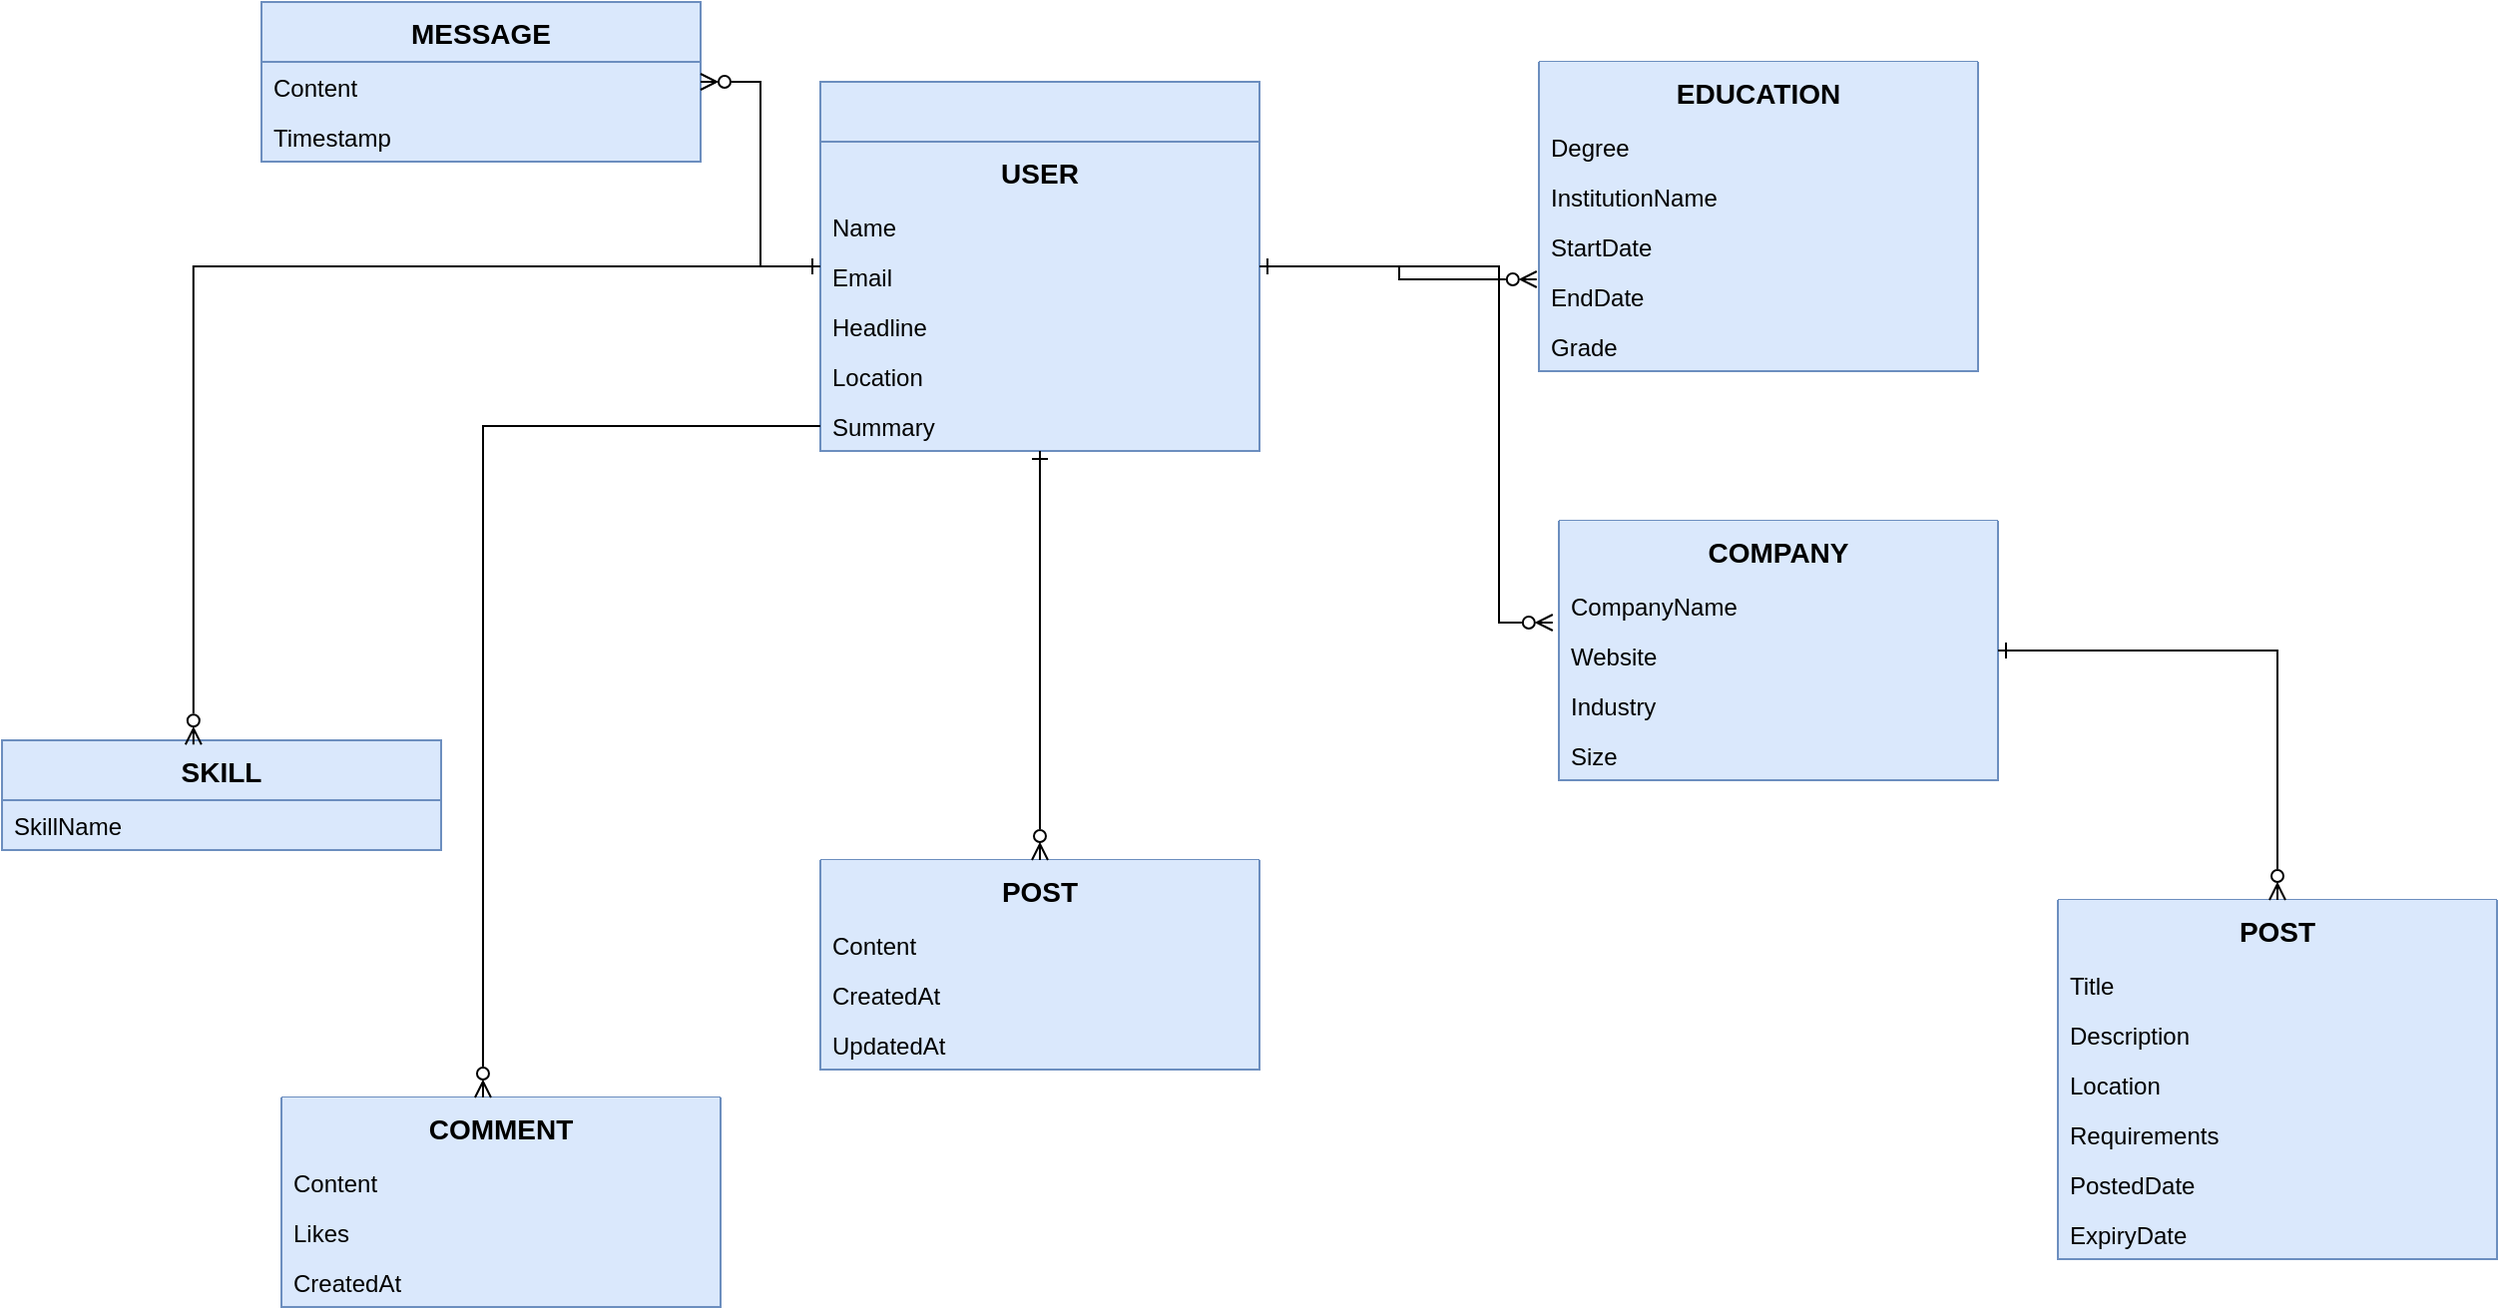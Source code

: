 <mxfile version="28.2.8" pages="7">
  <diagram name="Page-1" id="EODfaJACuNK1CQ38liES">
    <mxGraphModel dx="1124" dy="2080" grid="1" gridSize="10" guides="1" tooltips="1" connect="1" arrows="1" fold="1" page="1" pageScale="1" pageWidth="827" pageHeight="1169" math="0" shadow="0">
      <root>
        <mxCell id="0" />
        <mxCell id="1" parent="0" />
        <mxCell id="0iGTf3gG1kO60h-7vcEZ-102" value="" style="swimlane;fontStyle=1;childLayout=stackLayout;horizontal=1;startSize=30;horizontalStack=0;resizeParent=1;resizeParentMax=0;resizeLast=0;collapsible=0;marginBottom=0;swimlaneFillColor=#dae8fc;fillColor=#dae8fc;strokeColor=#6c8ebf;fontSize=14;" vertex="1" parent="1">
          <mxGeometry x="1270" y="660" width="220" height="185" as="geometry" />
        </mxCell>
        <mxCell id="0iGTf3gG1kO60h-7vcEZ-103" value="USER" style="text;strokeColor=none;fillColor=none;align=center;verticalAlign=middle;spacingLeft=4;spacingRight=4;overflow=hidden;rotatable=0;points=[[0,0.5],[1,0.5]];portConstraint=eastwest;fontStyle=1;fontSize=14;" vertex="1" parent="0iGTf3gG1kO60h-7vcEZ-102">
          <mxGeometry y="30" width="220" height="30" as="geometry" />
        </mxCell>
        <mxCell id="0iGTf3gG1kO60h-7vcEZ-105" value="Name" style="text;strokeColor=none;fillColor=none;align=left;verticalAlign=middle;spacingLeft=4;spacingRight=4;overflow=hidden;rotatable=0;points=[[0,0.5],[1,0.5]];portConstraint=eastwest;fontStyle=0;fontSize=12;" vertex="1" parent="0iGTf3gG1kO60h-7vcEZ-102">
          <mxGeometry y="60" width="220" height="25" as="geometry" />
        </mxCell>
        <mxCell id="0iGTf3gG1kO60h-7vcEZ-106" value="Email" style="text;strokeColor=none;fillColor=none;align=left;verticalAlign=middle;spacingLeft=4;spacingRight=4;overflow=hidden;rotatable=0;points=[[0,0.5],[1,0.5]];portConstraint=eastwest;fontStyle=0;fontSize=12;" vertex="1" parent="0iGTf3gG1kO60h-7vcEZ-102">
          <mxGeometry y="85" width="220" height="25" as="geometry" />
        </mxCell>
        <mxCell id="0iGTf3gG1kO60h-7vcEZ-107" value="Headline" style="text;strokeColor=none;fillColor=none;align=left;verticalAlign=middle;spacingLeft=4;spacingRight=4;overflow=hidden;rotatable=0;points=[[0,0.5],[1,0.5]];portConstraint=eastwest;fontStyle=0;fontSize=12;" vertex="1" parent="0iGTf3gG1kO60h-7vcEZ-102">
          <mxGeometry y="110" width="220" height="25" as="geometry" />
        </mxCell>
        <mxCell id="0iGTf3gG1kO60h-7vcEZ-108" value="Location" style="text;strokeColor=none;fillColor=none;align=left;verticalAlign=middle;spacingLeft=4;spacingRight=4;overflow=hidden;rotatable=0;points=[[0,0.5],[1,0.5]];portConstraint=eastwest;fontStyle=0;fontSize=12;" vertex="1" parent="0iGTf3gG1kO60h-7vcEZ-102">
          <mxGeometry y="135" width="220" height="25" as="geometry" />
        </mxCell>
        <mxCell id="0iGTf3gG1kO60h-7vcEZ-109" value="Summary" style="text;strokeColor=none;fillColor=none;align=left;verticalAlign=middle;spacingLeft=4;spacingRight=4;overflow=hidden;rotatable=0;points=[[0,0.5],[1,0.5]];portConstraint=eastwest;fontStyle=0;fontSize=12;" vertex="1" parent="0iGTf3gG1kO60h-7vcEZ-102">
          <mxGeometry y="160" width="220" height="25" as="geometry" />
        </mxCell>
        <mxCell id="0iGTf3gG1kO60h-7vcEZ-112" value="" style="swimlane;fontStyle=1;childLayout=stackLayout;horizontal=1;startSize=0;horizontalStack=0;resizeParent=1;resizeParentMax=0;resizeLast=0;collapsible=0;marginBottom=0;swimlaneFillColor=#dae8fc;fillColor=#dae8fc;strokeColor=#6c8ebf;fontSize=14;" vertex="1" parent="1">
          <mxGeometry x="1270" y="1050" width="220" height="105" as="geometry" />
        </mxCell>
        <mxCell id="0iGTf3gG1kO60h-7vcEZ-113" value="POST" style="text;strokeColor=none;fillColor=none;align=center;verticalAlign=middle;spacingLeft=4;spacingRight=4;overflow=hidden;rotatable=0;points=[[0,0.5],[1,0.5]];portConstraint=eastwest;fontStyle=1;fontSize=14;" vertex="1" parent="0iGTf3gG1kO60h-7vcEZ-112">
          <mxGeometry width="220" height="30" as="geometry" />
        </mxCell>
        <mxCell id="0iGTf3gG1kO60h-7vcEZ-116" value="Content" style="text;strokeColor=none;fillColor=none;align=left;verticalAlign=middle;spacingLeft=4;spacingRight=4;overflow=hidden;rotatable=0;points=[[0,0.5],[1,0.5]];portConstraint=eastwest;fontStyle=0;fontSize=12;" vertex="1" parent="0iGTf3gG1kO60h-7vcEZ-112">
          <mxGeometry y="30" width="220" height="25" as="geometry" />
        </mxCell>
        <mxCell id="0iGTf3gG1kO60h-7vcEZ-117" value="CreatedAt" style="text;strokeColor=none;fillColor=none;align=left;verticalAlign=middle;spacingLeft=4;spacingRight=4;overflow=hidden;rotatable=0;points=[[0,0.5],[1,0.5]];portConstraint=eastwest;fontStyle=0;fontSize=12;" vertex="1" parent="0iGTf3gG1kO60h-7vcEZ-112">
          <mxGeometry y="55" width="220" height="25" as="geometry" />
        </mxCell>
        <mxCell id="0iGTf3gG1kO60h-7vcEZ-118" value="UpdatedAt" style="text;strokeColor=none;fillColor=none;align=left;verticalAlign=middle;spacingLeft=4;spacingRight=4;overflow=hidden;rotatable=0;points=[[0,0.5],[1,0.5]];portConstraint=eastwest;fontStyle=0;fontSize=12;" vertex="1" parent="0iGTf3gG1kO60h-7vcEZ-112">
          <mxGeometry y="80" width="220" height="25" as="geometry" />
        </mxCell>
        <mxCell id="0iGTf3gG1kO60h-7vcEZ-119" value="" style="swimlane;fontStyle=1;childLayout=stackLayout;horizontal=1;startSize=0;horizontalStack=0;resizeParent=1;resizeParentMax=0;resizeLast=0;collapsible=0;marginBottom=0;swimlaneFillColor=#dae8fc;fillColor=#dae8fc;strokeColor=#6c8ebf;fontSize=14;" vertex="1" parent="1">
          <mxGeometry x="1640" y="880" width="220" height="130" as="geometry" />
        </mxCell>
        <mxCell id="0iGTf3gG1kO60h-7vcEZ-120" value="COMPANY" style="text;strokeColor=none;fillColor=none;align=center;verticalAlign=middle;spacingLeft=4;spacingRight=4;overflow=hidden;rotatable=0;points=[[0,0.5],[1,0.5]];portConstraint=eastwest;fontStyle=1;fontSize=14;" vertex="1" parent="0iGTf3gG1kO60h-7vcEZ-119">
          <mxGeometry width="220" height="30" as="geometry" />
        </mxCell>
        <mxCell id="0iGTf3gG1kO60h-7vcEZ-122" value="CompanyName" style="text;strokeColor=none;fillColor=none;align=left;verticalAlign=middle;spacingLeft=4;spacingRight=4;overflow=hidden;rotatable=0;points=[[0,0.5],[1,0.5]];portConstraint=eastwest;fontStyle=0;fontSize=12;" vertex="1" parent="0iGTf3gG1kO60h-7vcEZ-119">
          <mxGeometry y="30" width="220" height="25" as="geometry" />
        </mxCell>
        <mxCell id="0iGTf3gG1kO60h-7vcEZ-123" value="Website" style="text;strokeColor=none;fillColor=none;align=left;verticalAlign=middle;spacingLeft=4;spacingRight=4;overflow=hidden;rotatable=0;points=[[0,0.5],[1,0.5]];portConstraint=eastwest;fontStyle=0;fontSize=12;" vertex="1" parent="0iGTf3gG1kO60h-7vcEZ-119">
          <mxGeometry y="55" width="220" height="25" as="geometry" />
        </mxCell>
        <mxCell id="0iGTf3gG1kO60h-7vcEZ-124" value="Industry" style="text;strokeColor=none;fillColor=none;align=left;verticalAlign=middle;spacingLeft=4;spacingRight=4;overflow=hidden;rotatable=0;points=[[0,0.5],[1,0.5]];portConstraint=eastwest;fontStyle=0;fontSize=12;" vertex="1" parent="0iGTf3gG1kO60h-7vcEZ-119">
          <mxGeometry y="80" width="220" height="25" as="geometry" />
        </mxCell>
        <mxCell id="0iGTf3gG1kO60h-7vcEZ-125" value="Size" style="text;strokeColor=none;fillColor=none;align=left;verticalAlign=middle;spacingLeft=4;spacingRight=4;overflow=hidden;rotatable=0;points=[[0,0.5],[1,0.5]];portConstraint=eastwest;fontStyle=0;fontSize=12;" vertex="1" parent="0iGTf3gG1kO60h-7vcEZ-119">
          <mxGeometry y="105" width="220" height="25" as="geometry" />
        </mxCell>
        <mxCell id="0iGTf3gG1kO60h-7vcEZ-127" value="" style="swimlane;fontStyle=1;childLayout=stackLayout;horizontal=1;startSize=0;horizontalStack=0;resizeParent=1;resizeParentMax=0;resizeLast=0;collapsible=0;marginBottom=0;swimlaneFillColor=#dae8fc;fillColor=#dae8fc;strokeColor=#6c8ebf;fontSize=14;" vertex="1" parent="1">
          <mxGeometry x="1890" y="1070" width="220" height="180" as="geometry" />
        </mxCell>
        <mxCell id="0iGTf3gG1kO60h-7vcEZ-128" value="POST" style="text;strokeColor=none;fillColor=none;align=center;verticalAlign=middle;spacingLeft=4;spacingRight=4;overflow=hidden;rotatable=0;points=[[0,0.5],[1,0.5]];portConstraint=eastwest;fontStyle=1;fontSize=14;" vertex="1" parent="0iGTf3gG1kO60h-7vcEZ-127">
          <mxGeometry width="220" height="30" as="geometry" />
        </mxCell>
        <mxCell id="0iGTf3gG1kO60h-7vcEZ-131" value="Title" style="text;strokeColor=none;fillColor=none;align=left;verticalAlign=middle;spacingLeft=4;spacingRight=4;overflow=hidden;rotatable=0;points=[[0,0.5],[1,0.5]];portConstraint=eastwest;fontStyle=0;fontSize=12;" vertex="1" parent="0iGTf3gG1kO60h-7vcEZ-127">
          <mxGeometry y="30" width="220" height="25" as="geometry" />
        </mxCell>
        <mxCell id="0iGTf3gG1kO60h-7vcEZ-132" value="Description" style="text;strokeColor=none;fillColor=none;align=left;verticalAlign=middle;spacingLeft=4;spacingRight=4;overflow=hidden;rotatable=0;points=[[0,0.5],[1,0.5]];portConstraint=eastwest;fontStyle=0;fontSize=12;" vertex="1" parent="0iGTf3gG1kO60h-7vcEZ-127">
          <mxGeometry y="55" width="220" height="25" as="geometry" />
        </mxCell>
        <mxCell id="0iGTf3gG1kO60h-7vcEZ-133" value="Location" style="text;strokeColor=none;fillColor=none;align=left;verticalAlign=middle;spacingLeft=4;spacingRight=4;overflow=hidden;rotatable=0;points=[[0,0.5],[1,0.5]];portConstraint=eastwest;fontStyle=0;fontSize=12;" vertex="1" parent="0iGTf3gG1kO60h-7vcEZ-127">
          <mxGeometry y="80" width="220" height="25" as="geometry" />
        </mxCell>
        <mxCell id="0iGTf3gG1kO60h-7vcEZ-134" value="Requirements" style="text;strokeColor=none;fillColor=none;align=left;verticalAlign=middle;spacingLeft=4;spacingRight=4;overflow=hidden;rotatable=0;points=[[0,0.5],[1,0.5]];portConstraint=eastwest;fontStyle=0;fontSize=12;" vertex="1" parent="0iGTf3gG1kO60h-7vcEZ-127">
          <mxGeometry y="105" width="220" height="25" as="geometry" />
        </mxCell>
        <mxCell id="0iGTf3gG1kO60h-7vcEZ-135" value="PostedDate" style="text;strokeColor=none;fillColor=none;align=left;verticalAlign=middle;spacingLeft=4;spacingRight=4;overflow=hidden;rotatable=0;points=[[0,0.5],[1,0.5]];portConstraint=eastwest;fontStyle=0;fontSize=12;" vertex="1" parent="0iGTf3gG1kO60h-7vcEZ-127">
          <mxGeometry y="130" width="220" height="25" as="geometry" />
        </mxCell>
        <mxCell id="0iGTf3gG1kO60h-7vcEZ-136" value="ExpiryDate" style="text;strokeColor=none;fillColor=none;align=left;verticalAlign=middle;spacingLeft=4;spacingRight=4;overflow=hidden;rotatable=0;points=[[0,0.5],[1,0.5]];portConstraint=eastwest;fontStyle=0;fontSize=12;" vertex="1" parent="0iGTf3gG1kO60h-7vcEZ-127">
          <mxGeometry y="155" width="220" height="25" as="geometry" />
        </mxCell>
        <mxCell id="0iGTf3gG1kO60h-7vcEZ-137" value="MESSAGE" style="swimlane;fontStyle=1;childLayout=stackLayout;horizontal=1;startSize=30;horizontalStack=0;resizeParent=1;resizeParentMax=0;resizeLast=0;collapsible=0;marginBottom=0;swimlaneFillColor=#dae8fc;fillColor=#dae8fc;strokeColor=#6c8ebf;fontSize=14;" vertex="1" parent="1">
          <mxGeometry x="990" y="620" width="220" height="80" as="geometry" />
        </mxCell>
        <mxCell id="0iGTf3gG1kO60h-7vcEZ-141" value="Content" style="text;strokeColor=none;fillColor=none;align=left;verticalAlign=middle;spacingLeft=4;spacingRight=4;overflow=hidden;rotatable=0;points=[[0,0.5],[1,0.5]];portConstraint=eastwest;fontStyle=0;fontSize=12;" vertex="1" parent="0iGTf3gG1kO60h-7vcEZ-137">
          <mxGeometry y="30" width="220" height="25" as="geometry" />
        </mxCell>
        <mxCell id="0iGTf3gG1kO60h-7vcEZ-142" value="Timestamp" style="text;strokeColor=none;fillColor=none;align=left;verticalAlign=middle;spacingLeft=4;spacingRight=4;overflow=hidden;rotatable=0;points=[[0,0.5],[1,0.5]];portConstraint=eastwest;fontStyle=0;fontSize=12;" vertex="1" parent="0iGTf3gG1kO60h-7vcEZ-137">
          <mxGeometry y="55" width="220" height="25" as="geometry" />
        </mxCell>
        <mxCell id="0iGTf3gG1kO60h-7vcEZ-143" value="SKILL" style="swimlane;fontStyle=1;childLayout=stackLayout;horizontal=1;startSize=30;horizontalStack=0;resizeParent=1;resizeParentMax=0;resizeLast=0;collapsible=0;marginBottom=0;swimlaneFillColor=#dae8fc;fillColor=#dae8fc;strokeColor=#6c8ebf;fontSize=14;" vertex="1" parent="1">
          <mxGeometry x="860" y="990" width="220" height="55" as="geometry" />
        </mxCell>
        <mxCell id="0iGTf3gG1kO60h-7vcEZ-145" value="SkillName" style="text;strokeColor=none;fillColor=none;align=left;verticalAlign=middle;spacingLeft=4;spacingRight=4;overflow=hidden;rotatable=0;points=[[0,0.5],[1,0.5]];portConstraint=eastwest;fontStyle=0;fontSize=12;" vertex="1" parent="0iGTf3gG1kO60h-7vcEZ-143">
          <mxGeometry y="30" width="220" height="25" as="geometry" />
        </mxCell>
        <mxCell id="0iGTf3gG1kO60h-7vcEZ-146" value="" style="swimlane;fontStyle=1;childLayout=stackLayout;horizontal=1;startSize=0;horizontalStack=0;resizeParent=1;resizeParentMax=0;resizeLast=0;collapsible=0;marginBottom=0;swimlaneFillColor=#dae8fc;fillColor=#dae8fc;strokeColor=#6c8ebf;fontSize=14;" vertex="1" parent="1">
          <mxGeometry x="1630" y="650" width="220" height="155" as="geometry" />
        </mxCell>
        <mxCell id="0iGTf3gG1kO60h-7vcEZ-147" value="EDUCATION" style="text;strokeColor=none;fillColor=none;align=center;verticalAlign=middle;spacingLeft=4;spacingRight=4;overflow=hidden;rotatable=0;points=[[0,0.5],[1,0.5]];portConstraint=eastwest;fontStyle=1;fontSize=14;" vertex="1" parent="0iGTf3gG1kO60h-7vcEZ-146">
          <mxGeometry width="220" height="30" as="geometry" />
        </mxCell>
        <mxCell id="0iGTf3gG1kO60h-7vcEZ-149" value="Degree" style="text;strokeColor=none;fillColor=none;align=left;verticalAlign=middle;spacingLeft=4;spacingRight=4;overflow=hidden;rotatable=0;points=[[0,0.5],[1,0.5]];portConstraint=eastwest;fontStyle=0;fontSize=12;" vertex="1" parent="0iGTf3gG1kO60h-7vcEZ-146">
          <mxGeometry y="30" width="220" height="25" as="geometry" />
        </mxCell>
        <mxCell id="0iGTf3gG1kO60h-7vcEZ-150" value="InstitutionName" style="text;strokeColor=none;fillColor=none;align=left;verticalAlign=middle;spacingLeft=4;spacingRight=4;overflow=hidden;rotatable=0;points=[[0,0.5],[1,0.5]];portConstraint=eastwest;fontStyle=0;fontSize=12;" vertex="1" parent="0iGTf3gG1kO60h-7vcEZ-146">
          <mxGeometry y="55" width="220" height="25" as="geometry" />
        </mxCell>
        <mxCell id="0iGTf3gG1kO60h-7vcEZ-151" value="StartDate" style="text;strokeColor=none;fillColor=none;align=left;verticalAlign=middle;spacingLeft=4;spacingRight=4;overflow=hidden;rotatable=0;points=[[0,0.5],[1,0.5]];portConstraint=eastwest;fontStyle=0;fontSize=12;" vertex="1" parent="0iGTf3gG1kO60h-7vcEZ-146">
          <mxGeometry y="80" width="220" height="25" as="geometry" />
        </mxCell>
        <mxCell id="0iGTf3gG1kO60h-7vcEZ-152" value="EndDate" style="text;strokeColor=none;fillColor=none;align=left;verticalAlign=middle;spacingLeft=4;spacingRight=4;overflow=hidden;rotatable=0;points=[[0,0.5],[1,0.5]];portConstraint=eastwest;fontStyle=0;fontSize=12;" vertex="1" parent="0iGTf3gG1kO60h-7vcEZ-146">
          <mxGeometry y="105" width="220" height="25" as="geometry" />
        </mxCell>
        <mxCell id="0iGTf3gG1kO60h-7vcEZ-153" value="Grade" style="text;strokeColor=none;fillColor=none;align=left;verticalAlign=middle;spacingLeft=4;spacingRight=4;overflow=hidden;rotatable=0;points=[[0,0.5],[1,0.5]];portConstraint=eastwest;fontStyle=0;fontSize=12;" vertex="1" parent="0iGTf3gG1kO60h-7vcEZ-146">
          <mxGeometry y="130" width="220" height="25" as="geometry" />
        </mxCell>
        <mxCell id="0iGTf3gG1kO60h-7vcEZ-181" value="" style="edgeStyle=orthogonalEdgeStyle;rounded=0;orthogonalLoop=1;jettySize=auto;html=1;startArrow=ERone;endArrow=ERzeroToMany;startFill=0;endFill=0;fontSize=12;" edge="1" parent="1" source="0iGTf3gG1kO60h-7vcEZ-102" target="0iGTf3gG1kO60h-7vcEZ-112">
          <mxGeometry relative="1" as="geometry" />
        </mxCell>
        <mxCell id="0iGTf3gG1kO60h-7vcEZ-182" value="" style="edgeStyle=orthogonalEdgeStyle;rounded=0;orthogonalLoop=1;jettySize=auto;html=1;startArrow=ERone;endArrow=ERzeroToMany;startFill=0;endFill=0;fontSize=12;entryX=-0.014;entryY=0.84;entryDx=0;entryDy=0;entryPerimeter=0;" edge="1" parent="1" source="0iGTf3gG1kO60h-7vcEZ-102">
          <mxGeometry relative="1" as="geometry">
            <mxPoint x="1636.92" y="931.0" as="targetPoint" />
            <Array as="points">
              <mxPoint x="1610" y="753" />
              <mxPoint x="1610" y="931" />
            </Array>
          </mxGeometry>
        </mxCell>
        <mxCell id="0iGTf3gG1kO60h-7vcEZ-184" value="" style="edgeStyle=orthogonalEdgeStyle;rounded=0;orthogonalLoop=1;jettySize=auto;html=1;startArrow=ERone;endArrow=ERzeroToMany;startFill=0;endFill=0;fontSize=12;" edge="1" parent="1" source="0iGTf3gG1kO60h-7vcEZ-119" target="0iGTf3gG1kO60h-7vcEZ-127">
          <mxGeometry relative="1" as="geometry" />
        </mxCell>
        <mxCell id="0iGTf3gG1kO60h-7vcEZ-185" value="" style="edgeStyle=orthogonalEdgeStyle;rounded=0;orthogonalLoop=1;jettySize=auto;html=1;startArrow=ERone;endArrow=ERzeroToMany;startFill=0;endFill=0;fontSize=12;" edge="1" parent="1" source="0iGTf3gG1kO60h-7vcEZ-102" target="0iGTf3gG1kO60h-7vcEZ-137">
          <mxGeometry relative="1" as="geometry" />
        </mxCell>
        <mxCell id="0iGTf3gG1kO60h-7vcEZ-186" value="" style="edgeStyle=orthogonalEdgeStyle;rounded=0;orthogonalLoop=1;jettySize=auto;html=1;startArrow=ERone;endArrow=ERzeroToMany;startFill=0;endFill=0;fontSize=12;entryX=0.436;entryY=0.038;entryDx=0;entryDy=0;entryPerimeter=0;" edge="1" parent="1" source="0iGTf3gG1kO60h-7vcEZ-102" target="0iGTf3gG1kO60h-7vcEZ-143">
          <mxGeometry relative="1" as="geometry">
            <mxPoint x="950" y="900" as="targetPoint" />
          </mxGeometry>
        </mxCell>
        <mxCell id="0iGTf3gG1kO60h-7vcEZ-188" value="" style="edgeStyle=orthogonalEdgeStyle;rounded=0;orthogonalLoop=1;jettySize=auto;html=1;startArrow=ERone;endArrow=ERzeroToMany;startFill=0;endFill=0;fontSize=12;entryX=-0.005;entryY=0.16;entryDx=0;entryDy=0;entryPerimeter=0;" edge="1" parent="1" source="0iGTf3gG1kO60h-7vcEZ-102" target="0iGTf3gG1kO60h-7vcEZ-152">
          <mxGeometry relative="1" as="geometry">
            <mxPoint x="1670" y="727.5" as="targetPoint" />
          </mxGeometry>
        </mxCell>
        <mxCell id="0iGTf3gG1kO60h-7vcEZ-193" value="" style="swimlane;fontStyle=1;childLayout=stackLayout;horizontal=1;startSize=0;horizontalStack=0;resizeParent=1;resizeParentMax=0;resizeLast=0;collapsible=0;marginBottom=0;swimlaneFillColor=#dae8fc;fillColor=#dae8fc;strokeColor=#6c8ebf;fontSize=14;" vertex="1" parent="1">
          <mxGeometry x="1000" y="1169" width="220" height="105" as="geometry" />
        </mxCell>
        <mxCell id="0iGTf3gG1kO60h-7vcEZ-194" value="COMMENT" style="text;strokeColor=none;fillColor=none;align=center;verticalAlign=middle;spacingLeft=4;spacingRight=4;overflow=hidden;rotatable=0;points=[[0,0.5],[1,0.5]];portConstraint=eastwest;fontStyle=1;fontSize=14;" vertex="1" parent="0iGTf3gG1kO60h-7vcEZ-193">
          <mxGeometry width="220" height="30" as="geometry" />
        </mxCell>
        <mxCell id="0iGTf3gG1kO60h-7vcEZ-198" value="Content" style="text;strokeColor=none;fillColor=none;align=left;verticalAlign=middle;spacingLeft=4;spacingRight=4;overflow=hidden;rotatable=0;points=[[0,0.5],[1,0.5]];portConstraint=eastwest;fontStyle=0;fontSize=12;" vertex="1" parent="0iGTf3gG1kO60h-7vcEZ-193">
          <mxGeometry y="30" width="220" height="25" as="geometry" />
        </mxCell>
        <mxCell id="0iGTf3gG1kO60h-7vcEZ-199" value="Likes" style="text;strokeColor=none;fillColor=none;align=left;verticalAlign=middle;spacingLeft=4;spacingRight=4;overflow=hidden;rotatable=0;points=[[0,0.5],[1,0.5]];portConstraint=eastwest;fontStyle=0;fontSize=12;" vertex="1" parent="0iGTf3gG1kO60h-7vcEZ-193">
          <mxGeometry y="55" width="220" height="25" as="geometry" />
        </mxCell>
        <mxCell id="0iGTf3gG1kO60h-7vcEZ-200" value="CreatedAt" style="text;strokeColor=none;fillColor=none;align=left;verticalAlign=middle;spacingLeft=4;spacingRight=4;overflow=hidden;rotatable=0;points=[[0,0.5],[1,0.5]];portConstraint=eastwest;fontStyle=0;fontSize=12;" vertex="1" parent="0iGTf3gG1kO60h-7vcEZ-193">
          <mxGeometry y="80" width="220" height="25" as="geometry" />
        </mxCell>
        <mxCell id="0iGTf3gG1kO60h-7vcEZ-204" style="edgeStyle=orthogonalEdgeStyle;rounded=0;orthogonalLoop=1;jettySize=auto;html=1;exitX=0;exitY=0.5;exitDx=0;exitDy=0;entryX=0.459;entryY=0;entryDx=0;entryDy=0;entryPerimeter=0;endArrow=ERzeroToMany;endFill=0;" edge="1" parent="1" source="0iGTf3gG1kO60h-7vcEZ-109" target="0iGTf3gG1kO60h-7vcEZ-194">
          <mxGeometry relative="1" as="geometry" />
        </mxCell>
      </root>
    </mxGraphModel>
  </diagram>
  <diagram name="UML start" id="ghLWZ6-xudCAppV_Er_6">
    <mxGraphModel style="default-style2">
      <root>
        <mxCell id="0" />
        <mxCell id="1" parent="0" />
        <UserObject label="" tags="Фон" id="2">
          <mxCell style="vsdxID=1;fillColor=none;gradientColor=none;strokeColor=none;spacingTop=3;spacingBottom=3;points=[[0,0.5,0],[1,0.5,0],[0.5,1,0],[0.5,0,0]];labelBackgroundColor=none;rounded=0;html=1;whiteSpace=wrap;" vertex="1" parent="1">
            <mxGeometry x="1077" y="452" width="260" height="399" as="geometry" />
          </mxCell>
        </UserObject>
        <mxCell id="3" style="vsdxID=2;fillColor=#f2f2f2;gradientColor=none;shape=stencil(nZBLDoAgDERP0z3SIyjew0SURgSD+Lu9kMZoXLhwN9O+tukAlrNpJg1SzDH4QW/URgNYgZTkjA4UkwJUgGXng+6DX1zLfmoymdXo17xh5zmRJ6Q42BWCfc2oJfdAr+Yv+AP9Cb7OJ3H/2JG1HNGz/84klThPVCc=);strokeColor=#ffffff;points=[[0,0.5,0],[1,0.5,0],[0.5,1,0],[0.5,0,0]];labelBackgroundColor=none;rounded=0;html=1;whiteSpace=wrap;" vertex="1" parent="2">
          <mxGeometry width="260" height="399" as="geometry" />
        </mxCell>
        <mxCell id="4" style="vsdxID=3;fillColor=#5b9bd5;gradientColor=none;shape=stencil(zZJNDsIgEIVPw5IE4Qi1LnuHiYWWiNAMaNvbC5lGazVduHI3P9/Mm0weU1XsYdBMipgwXPRo29QzdWRSWt9rtClHTNVMVSag7jDcfEv5AIUs0TXcy4aJ5kSZkGKm7CAoPxEKeM49XNAGGoJx3hR2d4mJw2Qjx5Ag2eDfWAfYaZ51uHHQLYPUiqPWw0f57y9z1q/e+5T6/uB9eAf9EdzI5+DlC2OdI1ut+1sf5RJ5UNUP);strokeColor=#ffffff;points=[[0,0.5,0],[1,0.5,0],[0.5,1,0],[0.5,0,0]];labelBackgroundColor=none;rounded=0;html=1;whiteSpace=wrap;" vertex="1" parent="2">
          <mxGeometry width="260" height="44" as="geometry" />
        </mxCell>
        <mxCell id="5" value="&lt;div style=&quot;font-size: 1px&quot;&gt;&lt;font style=&quot;font-size:16.93px;font-family:Calibri;color:#ffffff;direction:ltr;letter-spacing:0px;line-height:120%;opacity:1&quot;&gt;FAC Transaction&lt;br/&gt;&lt;/font&gt;&lt;/div&gt;" style="text;vsdxID=1;fillColor=none;gradientColor=none;strokeColor=none;spacingTop=3;spacingBottom=3;points=[[0,0.5,0],[1,0.5,0],[0.5,1,0],[0.5,0,0]];labelBackgroundColor=none;rounded=0;html=1;whiteSpace=wrap;verticalAlign=middle;align=left;overflow=width;;html=1;" vertex="1" parent="2">
          <mxGeometry y="-0.96" width="260" height="44.31" as="geometry" />
        </mxCell>
        <UserObject label="" tags="Фон" id="6">
          <mxCell style="vsdxID=8;fillColor=#5b9bd5;gradientColor=none;shape=stencil(dU9bDoAgDDvN/pEdwcc9TEBZRCCIr9sLWYzGxL92bbcOsF5MHzRIsaToJ72TSgawASnJGR0pZQTYAtaDj3qMfnWKeeiLs6DZb2XDwTlRElKczCrBvGOrJfey3uKPOYPnyEDWcse3/i2VR/wQthc=);dashed=1;dashPattern=2.00 2.00;strokeColor=#ffffff;points=[];labelBackgroundColor=none;rounded=0;html=1;whiteSpace=wrap;" vertex="1" parent="1">
            <mxGeometry x="1077" y="496" width="260" height="1" as="geometry" />
          </mxCell>
        </UserObject>
        <UserObject label="" tags="Фон" id="7">
          <mxCell style="vsdxID=9;fillColor=#5b9bd5;gradientColor=none;shape=stencil(zZJNDoMgEIVPw5KEwhGsXXqHSUUlpWAGWvX2Qsam1iYsuupu3rxvfgLDVBUGGDWTIkT0Nz2ZNg5MnZmUxg0aTUwRUzVTVedR9+gfriU9QiZzdPfP3GGmOpErpFhInQTpC6HWuB36Mn+CC2gBBLwmBzewgYZQXA6JQicxc5hN4OgjROPdh2cBe83TFN5Z6LfNyQqT1uNX+s/3Kj3s4btS8L6Jzli7d47Xk1J0eapeAQ==);strokeColor=none;spacingTop=3;spacingBottom=3;spacingLeft=21;spacingRight=3;points=[[0,0.5,0],[1,0.5,0]];labelBackgroundColor=none;rounded=0;html=1;whiteSpace=wrap;" vertex="1" parent="1">
            <mxGeometry x="1077" y="496" width="260" height="39" as="geometry" />
          </mxCell>
        </UserObject>
        <mxCell id="8" value="&lt;div style=&quot;font-size: 1px&quot;&gt;&lt;p style=&quot;text-align:left;margin-left:0;margin-right:0;margin-top:0px;margin-bottom:0px;text-indent:0;vertical-align:middle;direction:ltr;&quot;&gt;&lt;font style=&quot;font-size:14.11px;font-family:Calibri;color:#1e4e79;direction:ltr;letter-spacing:0px;line-height:120%;opacity:1&quot;&gt;PK&lt;br/&gt;&lt;/font&gt;&lt;/p&gt;&lt;/div&gt;" style="verticalAlign=middle;align=left;overflow=width;vsdxID=10;fillColor=#1e4e79;gradientColor=none;shape=stencil(lZPdboQgEIWfhksnyI/g9Xb7HqSLSkrFoO3at68WmhW3S9a7YeY7B3LCIHoaOzVoRPA4efeur+YydYi+IEJM32lvpqVC9IzoqXFet9599pdwHtRKrtWH+1od5qAjeJUQ/B2OkkNZ/3ZeA21Nv6F5SpcYP2YFAZ56S5AZ7zuelyD5Y16Kg3z6dsaAsS2t/Nsy9ZFm9Z+7jwLCQMTW/9ndHPFcqNmMhXeTmozrwzzSVvlWF8ttRWNVG4MMo/Gq9bBpZ9ItD6ZFDqZ1z3PgVeY9FZBUUBGoMwKa0gIDFc/TDHCG3n/qEph8nt6vwFLctqcx1m4n+z1bWmFH6fkH);strokeColor=#ffffff;spacingTop=-3;spacingBottom=-3;spacingLeft=-3;spacingRight=-3;points=[[0,0.5,0],[1,0.5,0]];labelBackgroundColor=none;rounded=0;html=1;whiteSpace=wrap;" vertex="1" parent="7">
          <mxGeometry x="6" y="7" width="12" height="24" as="geometry" />
        </mxCell>
        <mxCell id="9" value="&lt;div style=&quot;font-size: 1px&quot;&gt;&lt;font style=&quot;font-size:14.11px;font-family:Calibri;color:#feffff;direction:ltr;letter-spacing:0px;line-height:120%;opacity:1&quot;&gt;TransactionID&lt;br/&gt;&lt;/font&gt;&lt;/div&gt;" style="text;vsdxID=9;fillColor=none;gradientColor=none;strokeColor=none;spacingTop=3;spacingBottom=3;spacingLeft=21;spacingRight=3;points=[[0,0.5,0],[1,0.5,0]];labelBackgroundColor=none;rounded=0;html=1;whiteSpace=wrap;verticalAlign=middle;align=left;overflow=width;;html=1;" vertex="1" parent="7">
          <mxGeometry y="-0.52" width="260" height="39.52" as="geometry" />
        </mxCell>
        <UserObject label="" tags="Фон" id="10">
          <mxCell style="vsdxID=12;fillColor=none;gradientColor=none;shape=stencil(zZJNDsIgEIVPw5IE4Qi1LnuHiZ22xArNgLa9vZCpUWvCwpW7efO++QmMMFUYYEKhVYjkLzjbNg7CHIXW1g1INqZImFqYqvOEPfmba1lPkMkcXf09d1i4TuUKrVZWB8X6xOho3Rv6NH+CC2gBBDonhzawgYZRWneJQie1SFhskOQjROvdhzcC9SjTFNmN0G+bsxVmxOkr/ed7lR52910peN1EEvuDSSk+NlM/AA==);strokeColor=none;spacingTop=3;spacingBottom=3;spacingLeft=21;spacingRight=3;points=[[0,0.5,0],[1,0.5,0]];labelBackgroundColor=none;rounded=0;html=1;whiteSpace=wrap;" vertex="1" parent="1">
            <mxGeometry x="1077" y="535" width="260" height="39" as="geometry" />
          </mxCell>
        </UserObject>
        <mxCell id="11" style="vsdxID=13;fillColor=#2e75b5;gradientColor=none;shape=stencil(lZPbboMwDIafJpdYOROuu+49ojVANEZQyNbu7RcWqhFYUbnz4fsd24oRO42tHgyieAzevZurvYQWsRdEqe1b422IFmJnxE6186bx7rO/JH/QEzlZH+5rqnBLOoonCcXfyVUCSPUbeU10Z/sFLXKaYPyYLSmIvLYCtVN7wwsCSjzmVXmQz3vnHDhf0tq/xayf6QoDoUng7woBWKbQfXnAZD6iBKVmpNA3OxbeBR2s61N+bqHTvjFFfLCoO91kqfFqzLAJ/zsQObgwenBhW16AkDv9SKC5QFKodgQsp0sMrHye5oB36PW/JsDV8/T6CqLxd0C17bplZn1qMZTOlJ1/AA==);strokeColor=#ffffff;spacingTop=-3;spacingBottom=-3;spacingLeft=-3;spacingRight=-3;points=[[0,0.5,0],[1,0.5,0]];labelBackgroundColor=none;rounded=0;html=1;whiteSpace=wrap;" vertex="1" parent="10">
          <mxGeometry x="6" y="7" width="12" height="24" as="geometry" />
        </mxCell>
        <mxCell id="12" value="&lt;div style=&quot;font-size: 1px&quot;&gt;&lt;p style=&quot;text-align:left;margin-left:0;margin-right:0;margin-top:0px;margin-bottom:0px;text-indent:0;vertical-align:middle;direction:ltr;&quot;&gt;&lt;font style=&quot;font-size:14.11px;font-family:Calibri;color:#5b9bd5;direction:ltr;letter-spacing:0px;line-height:120%;opacity:1&quot;&gt;FK&lt;/font&gt;&lt;font style=&quot;font-size:14.11px;font-family:Calibri;color:#5b9bd5;direction:ltr;letter-spacing:0px;line-height:120%;opacity:1&quot;&gt;&lt;br/&gt;&lt;/font&gt;&lt;/p&gt;&lt;/div&gt;" style="verticalAlign=middle;align=left;overflow=width;vsdxID=14;fillColor=none;gradientColor=none;strokeColor=none;spacingTop=-3;spacingBottom=-3;spacingLeft=-3;spacingRight=-3;points=[[0,0.5,0],[1,0.5,0]];labelBackgroundColor=none;rounded=0;html=1;whiteSpace=wrap;" vertex="1" parent="10">
          <mxGeometry x="18" width="17" height="39" as="geometry" />
        </mxCell>
        <mxCell id="13" value="&lt;div style=&quot;font-size: 1px&quot;&gt;&lt;font style=&quot;font-size:14.11px;font-family:Calibri;color:#5b9bd5;direction:ltr;letter-spacing:0px;line-height:120%;opacity:1&quot;&gt;SenderBankAccountID&lt;br/&gt;&lt;/font&gt;&lt;/div&gt;" style="text;vsdxID=12;fillColor=none;gradientColor=none;strokeColor=none;spacingTop=3;spacingBottom=3;spacingLeft=21;spacingRight=3;points=[[0,0.5,0],[1,0.5,0]];labelBackgroundColor=none;rounded=0;html=1;whiteSpace=wrap;verticalAlign=middle;align=left;overflow=width;;html=1;" vertex="1" parent="10">
          <mxGeometry y="-0.52" width="260" height="39.52" as="geometry" />
        </mxCell>
        <UserObject label="" tags="Фон" id="14">
          <mxCell style="vsdxID=15;fillColor=none;gradientColor=none;strokeColor=none;spacingTop=3;spacingBottom=3;points=[[0,0.5,0],[1,0.5,0],[0.5,1,0],[0.5,0,0]];labelBackgroundColor=none;rounded=0;html=1;whiteSpace=wrap;" vertex="1" parent="1">
            <mxGeometry x="759" y="293" width="260" height="241" as="geometry" />
          </mxCell>
        </UserObject>
        <mxCell id="15" style="vsdxID=16;fillColor=#f2f2f2;gradientColor=none;shape=stencil(nZBLDoAgDERP0z3SIyjew0SURgSD+Lu9kMZoXLhwN9O+tukAlrNpJg1SzDH4QW/URgNYgZTkjA4UkwJUgGXng+6DX1zLfmoymdXo17xh5zmRJ6Q42BWCfc2oJfdAr+Yv+AP9Cb7OJ3H/2JG1HNGz/84klThPVCc=);strokeColor=#ffffff;points=[[0,0.5,0],[1,0.5,0],[0.5,1,0],[0.5,0,0]];labelBackgroundColor=none;rounded=0;html=1;whiteSpace=wrap;" vertex="1" parent="14">
          <mxGeometry width="260" height="241" as="geometry" />
        </mxCell>
        <mxCell id="16" style="vsdxID=17;fillColor=#5b9bd5;gradientColor=none;shape=stencil(zZJNDsIgEIVPw5IE4Qi1LnuHiYWWiNAMaNvbC5lGazVduHI3P9/Mm0weU1XsYdBMipgwXPRo29QzdWRSWt9rtClHTNVMVSag7jDcfEv5AIUs0TXcy4aJ5kSZkGKm7CAoPxEKeM49XNAGGoJx3hR2d4mJw2Qjx5Ag2eDfWAfYaZ51uHHQLYPUiqPWw0f57y9z1q/e+5T6/uB9eAf9EdzI5+DlC2OdI1ut+1sf5RJ5UNUP);strokeColor=#ffffff;points=[[0,0.5,0],[1,0.5,0],[0.5,1,0],[0.5,0,0]];labelBackgroundColor=none;rounded=0;html=1;whiteSpace=wrap;" vertex="1" parent="14">
          <mxGeometry width="260" height="44" as="geometry" />
        </mxCell>
        <mxCell id="17" value="&lt;div style=&quot;font-size: 1px&quot;&gt;&lt;font style=&quot;font-size:16.93px;font-family:Calibri;color:#ffffff;direction:ltr;letter-spacing:0px;line-height:120%;opacity:1&quot;&gt;DIM BankAccount&lt;br/&gt;&lt;/font&gt;&lt;/div&gt;" style="text;vsdxID=15;fillColor=none;gradientColor=none;strokeColor=none;spacingTop=3;spacingBottom=3;points=[[0,0.5,0],[1,0.5,0],[0.5,1,0],[0.5,0,0]];labelBackgroundColor=none;rounded=0;html=1;whiteSpace=wrap;verticalAlign=middle;align=left;overflow=width;;html=1;" vertex="1" parent="14">
          <mxGeometry y="-0.9" width="260" height="44.31" as="geometry" />
        </mxCell>
        <UserObject label="" tags="Фон" id="18">
          <mxCell style="vsdxID=19;fillColor=#5b9bd5;gradientColor=none;shape=stencil(zZJNDoMgEIVPw5KEwhGsXXqHSUUlpWAGWvX2Qsam1iYsuupu3rxvfgLDVBUGGDWTIkT0Nz2ZNg5MnZmUxg0aTUwRUzVTVedR9+gfriU9QiZzdPfP3GGmOpErpFhInQTpC6HWuB36Mn+CC2gBBLwmBzewgYZQXA6JQicxc5hN4OgjROPdh2cBe83TFN5Z6LfNyQqT1uNX+s/3Kj3s4btS8L6Jzli7d47Xk1J0eapeAQ==);strokeColor=none;spacingTop=3;spacingBottom=3;spacingLeft=21;spacingRight=3;points=[[0,0.5,0],[1,0.5,0]];labelBackgroundColor=none;rounded=0;html=1;whiteSpace=wrap;" vertex="1" parent="1">
            <mxGeometry x="759" y="338" width="260" height="39" as="geometry" />
          </mxCell>
        </UserObject>
        <mxCell id="19" value="&lt;div style=&quot;font-size: 1px&quot;&gt;&lt;p style=&quot;text-align:left;margin-left:0;margin-right:0;margin-top:0px;margin-bottom:0px;text-indent:0;vertical-align:middle;direction:ltr;&quot;&gt;&lt;font style=&quot;font-size:14.11px;font-family:Calibri;color:#1e4e79;direction:ltr;letter-spacing:0px;line-height:120%;opacity:1&quot;&gt;PK&lt;br/&gt;&lt;/font&gt;&lt;/p&gt;&lt;/div&gt;" style="verticalAlign=middle;align=left;overflow=width;vsdxID=20;fillColor=#1e4e79;gradientColor=none;shape=stencil(lZPdboQgEIWfhksnyI/g9Xb7HqSLSkrFoO3at68WmhW3S9a7YeY7B3LCIHoaOzVoRPA4efeur+YydYi+IEJM32lvpqVC9IzoqXFet9599pdwHtRKrtWH+1od5qAjeJUQ/B2OkkNZ/3ZeA21Nv6F5SpcYP2YFAZ56S5AZ7zuelyD5Y16Kg3z6dsaAsS2t/Nsy9ZFm9Z+7jwLCQMTW/9ndHPFcqNmMhXeTmozrwzzSVvlWF8ttRWNVG4MMo/Gq9bBpZ9ItD6ZFDqZ1z3PgVeY9FZBUUBGoMwKa0gIDFc/TDHCG3n/qEph8nt6vwFLctqcx1m4n+z1bWmFH6fkH);strokeColor=#ffffff;spacingTop=-3;spacingBottom=-3;spacingLeft=-3;spacingRight=-3;points=[[0,0.5,0],[1,0.5,0]];labelBackgroundColor=none;rounded=0;html=1;whiteSpace=wrap;" vertex="1" parent="18">
          <mxGeometry x="6" y="7" width="12" height="24" as="geometry" />
        </mxCell>
        <mxCell id="20" value="&lt;div style=&quot;font-size: 1px&quot;&gt;&lt;font style=&quot;font-size:14.11px;font-family:Calibri;color:#feffff;direction:ltr;letter-spacing:0px;line-height:120%;opacity:1&quot;&gt;BankAccountID&lt;br/&gt;&lt;/font&gt;&lt;/div&gt;" style="text;vsdxID=19;fillColor=none;gradientColor=none;strokeColor=none;spacingTop=3;spacingBottom=3;spacingLeft=21;spacingRight=3;points=[[0,0.5,0],[1,0.5,0]];labelBackgroundColor=none;rounded=0;html=1;whiteSpace=wrap;verticalAlign=middle;align=left;overflow=width;;html=1;" vertex="1" parent="18">
          <mxGeometry y="-0.52" width="260" height="39.52" as="geometry" />
        </mxCell>
        <UserObject label="" tags="Фон" id="21">
          <mxCell style="vsdxID=22;fillColor=#5b9bd5;gradientColor=none;shape=stencil(dU9bDoAgDDvN/pEdwcc9TEBZRCCIr9sLWYzGxL92bbcOsF5MHzRIsaToJ72TSgawASnJGR0pZQTYAtaDj3qMfnWKeeiLs6DZb2XDwTlRElKczCrBvGOrJfey3uKPOYPnyEDWcse3/i2VR/wQthc=);dashed=1;dashPattern=2.00 2.00;strokeColor=#ffffff;points=[];labelBackgroundColor=none;rounded=0;html=1;whiteSpace=wrap;" vertex="1" parent="1">
            <mxGeometry x="759" y="377" width="260" height="1" as="geometry" />
          </mxCell>
        </UserObject>
        <UserObject label="" tags="Фон" id="22">
          <mxCell style="vsdxID=23;fillColor=none;gradientColor=none;shape=stencil(zZJNDsIgEIVPw5IE4Qi1LnuHiZ22xArNgLa9vZCpUWvCwpW7efO++QmMMFUYYEKhVYjkLzjbNg7CHIXW1g1INqZImFqYqvOEPfmba1lPkMkcXf09d1i4TuUKrVZWB8X6xOho3Rv6NH+CC2gBBDonhzawgYZRWneJQie1SFhskOQjROvdhzcC9SjTFNmN0G+bsxVmxOkr/ed7lR52910peN1EEvuDSSk+NlM/AA==);strokeColor=none;spacingTop=3;spacingBottom=3;spacingLeft=21;spacingRight=3;points=[[0,0.5,0],[1,0.5,0]];labelBackgroundColor=none;rounded=0;html=1;whiteSpace=wrap;" vertex="1" parent="1">
            <mxGeometry x="759" y="377" width="260" height="39" as="geometry" />
          </mxCell>
        </UserObject>
        <mxCell id="23" value="&lt;div style=&quot;font-size: 1px&quot;&gt;&lt;font style=&quot;font-size:14.11px;font-family:Calibri;color:#5b9bd5;direction:ltr;letter-spacing:0px;line-height:120%;opacity:1&quot;&gt;OwnerFirstName&lt;br/&gt;&lt;/font&gt;&lt;/div&gt;" style="text;vsdxID=23;fillColor=none;gradientColor=none;strokeColor=none;spacingTop=3;spacingBottom=3;spacingLeft=21;spacingRight=3;points=[[0,0.5,0],[1,0.5,0]];labelBackgroundColor=none;rounded=0;html=1;whiteSpace=wrap;verticalAlign=middle;align=left;overflow=width;;html=1;" vertex="1" parent="22">
          <mxGeometry y="-0.52" width="260" height="39.52" as="geometry" />
        </mxCell>
        <UserObject label="" tags="Фон" id="24">
          <mxCell style="vsdxID=26;fillColor=none;gradientColor=none;shape=stencil(zZJNDsIgEIVPw5IE4Qi1LnuHiZ22xArNgLa9vZCpUWvCwpW7efO++QmMMFUYYEKhVYjkLzjbNg7CHIXW1g1INqZImFqYqvOEPfmba1lPkMkcXf09d1i4TuUKrVZWB8X6xOho3Rv6NH+CC2gBBDonhzawgYZRWneJQie1SFhskOQjROvdhzcC9SjTFNmN0G+bsxVmxOkr/ed7lR52910peN1EEvuDSSk+NlM/AA==);strokeColor=none;spacingTop=3;spacingBottom=3;spacingLeft=21;spacingRight=3;points=[[0,0.5,0],[1,0.5,0]];labelBackgroundColor=none;rounded=0;html=1;whiteSpace=wrap;" vertex="1" parent="1">
            <mxGeometry x="759" y="417" width="260" height="39" as="geometry" />
          </mxCell>
        </UserObject>
        <mxCell id="25" value="&lt;div style=&quot;font-size: 1px&quot;&gt;&lt;font style=&quot;font-size:14.11px;font-family:Calibri;color:#5b9bd5;direction:ltr;letter-spacing:0px;line-height:120%;opacity:1&quot;&gt;OwnerLastName&lt;br/&gt;&lt;/font&gt;&lt;/div&gt;" style="text;vsdxID=26;fillColor=none;gradientColor=none;strokeColor=none;spacingTop=3;spacingBottom=3;spacingLeft=21;spacingRight=3;points=[[0,0.5,0],[1,0.5,0]];labelBackgroundColor=none;rounded=0;html=1;whiteSpace=wrap;verticalAlign=middle;align=left;overflow=width;;html=1;" vertex="1" parent="24">
          <mxGeometry y="-0.52" width="260" height="39.52" as="geometry" />
        </mxCell>
        <UserObject label="" tags="Фон" id="26">
          <mxCell style="vsdxID=29;fillColor=none;gradientColor=none;strokeColor=none;spacingTop=3;spacingBottom=3;points=[[0,0.5,0],[1,0.5,0],[0.5,1,0],[0.5,0,0]];labelBackgroundColor=none;rounded=0;html=1;whiteSpace=wrap;" vertex="1" parent="1">
            <mxGeometry x="1381" y="274" width="260" height="241" as="geometry" />
          </mxCell>
        </UserObject>
        <mxCell id="27" style="vsdxID=30;fillColor=#f2f2f2;gradientColor=none;shape=stencil(nZBLDoAgDERP0z3SIyjew0SURgSD+Lu9kMZoXLhwN9O+tukAlrNpJg1SzDH4QW/URgNYgZTkjA4UkwJUgGXng+6DX1zLfmoymdXo17xh5zmRJ6Q42BWCfc2oJfdAr+Yv+AP9Cb7OJ3H/2JG1HNGz/84klThPVCc=);strokeColor=#ffffff;points=[[0,0.5,0],[1,0.5,0],[0.5,1,0],[0.5,0,0]];labelBackgroundColor=none;rounded=0;html=1;whiteSpace=wrap;" vertex="1" parent="26">
          <mxGeometry width="260" height="241" as="geometry" />
        </mxCell>
        <mxCell id="28" style="vsdxID=31;fillColor=#5b9bd5;gradientColor=none;shape=stencil(zZJNDsIgEIVPw5IE4Qi1LnuHiYWWiNAMaNvbC5lGazVduHI3P9/Mm0weU1XsYdBMipgwXPRo29QzdWRSWt9rtClHTNVMVSag7jDcfEv5AIUs0TXcy4aJ5kSZkGKm7CAoPxEKeM49XNAGGoJx3hR2d4mJw2Qjx5Ag2eDfWAfYaZ51uHHQLYPUiqPWw0f57y9z1q/e+5T6/uB9eAf9EdzI5+DlC2OdI1ut+1sf5RJ5UNUP);strokeColor=#ffffff;points=[[0,0.5,0],[1,0.5,0],[0.5,1,0],[0.5,0,0]];labelBackgroundColor=none;rounded=0;html=1;whiteSpace=wrap;" vertex="1" parent="26">
          <mxGeometry width="260" height="44" as="geometry" />
        </mxCell>
        <mxCell id="29" value="&lt;div style=&quot;font-size: 1px&quot;&gt;&lt;font style=&quot;font-size:16.93px;font-family:Calibri;color:#ffffff;direction:ltr;letter-spacing:0px;line-height:120%;opacity:1&quot;&gt;DIM Bank&lt;br/&gt;&lt;/font&gt;&lt;/div&gt;" style="text;vsdxID=29;fillColor=none;gradientColor=none;strokeColor=none;spacingTop=3;spacingBottom=3;points=[[0,0.5,0],[1,0.5,0],[0.5,1,0],[0.5,0,0]];labelBackgroundColor=none;rounded=0;html=1;whiteSpace=wrap;verticalAlign=middle;align=left;overflow=width;;html=1;" vertex="1" parent="26">
          <mxGeometry y="-0.9" width="260" height="44.31" as="geometry" />
        </mxCell>
        <UserObject label="" tags="Фон" id="30">
          <mxCell style="vsdxID=33;fillColor=#5b9bd5;gradientColor=none;shape=stencil(zZJNDoMgEIVPw5KEwhGsXXqHSUUlpWAGWvX2Qsam1iYsuupu3rxvfgLDVBUGGDWTIkT0Nz2ZNg5MnZmUxg0aTUwRUzVTVedR9+gfriU9QiZzdPfP3GGmOpErpFhInQTpC6HWuB36Mn+CC2gBBLwmBzewgYZQXA6JQicxc5hN4OgjROPdh2cBe83TFN5Z6LfNyQqT1uNX+s/3Kj3s4btS8L6Jzli7d47Xk1J0eapeAQ==);strokeColor=none;spacingTop=3;spacingBottom=3;spacingLeft=21;spacingRight=3;points=[[0,0.5,0],[1,0.5,0]];labelBackgroundColor=none;rounded=0;html=1;whiteSpace=wrap;" vertex="1" parent="1">
            <mxGeometry x="1381" y="318" width="260" height="39" as="geometry" />
          </mxCell>
        </UserObject>
        <mxCell id="31" value="&lt;div style=&quot;font-size: 1px&quot;&gt;&lt;p style=&quot;text-align:left;margin-left:0;margin-right:0;margin-top:0px;margin-bottom:0px;text-indent:0;vertical-align:middle;direction:ltr;&quot;&gt;&lt;font style=&quot;font-size:14.11px;font-family:Calibri;color:#1e4e79;direction:ltr;letter-spacing:0px;line-height:120%;opacity:1&quot;&gt;PK&lt;br/&gt;&lt;/font&gt;&lt;/p&gt;&lt;/div&gt;" style="verticalAlign=middle;align=left;overflow=width;vsdxID=34;fillColor=#1e4e79;gradientColor=none;shape=stencil(lZPbboMwDIafJpdYOROuu+49ojVANEZQyNbu7RcWqhFYUbnz4fsd24oRO42tHgyieAzevZurvYQWsRdEqe1b422IFmJnxE6186bx7rO/JH/QEzlZH+5rqnBLOoonCcXfyVUCSPUbeU10Z/sFLXKaYPyYLSmIvLYCtVN7wwsCSjzmVXmQz3vnHDhf0tq/xayf6QoDoUng7woBWKbQfXnAZD6iBKVmpNA3OxbeBR2s61N+bqHTvjFFfLCoO91kqfFqzLAJ/zsQObgwenBhW16AkDv9SKC5QFKodgQsp0sMrHye5oB36PW/JsDV8/T6CqLxd0C17bplZn1qMZTOlJ1/AA==);strokeColor=#ffffff;spacingTop=-3;spacingBottom=-3;spacingLeft=-3;spacingRight=-3;points=[[0,0.5,0],[1,0.5,0]];labelBackgroundColor=none;rounded=0;html=1;whiteSpace=wrap;" vertex="1" parent="30">
          <mxGeometry x="6" y="7" width="12" height="24" as="geometry" />
        </mxCell>
        <mxCell id="32" value="&lt;div style=&quot;font-size: 1px&quot;&gt;&lt;font style=&quot;font-size:14.11px;font-family:Calibri;color:#feffff;direction:ltr;letter-spacing:0px;line-height:120%;opacity:1&quot;&gt;BankID&lt;br/&gt;&lt;/font&gt;&lt;/div&gt;" style="text;vsdxID=33;fillColor=none;gradientColor=none;strokeColor=none;spacingTop=3;spacingBottom=3;spacingLeft=21;spacingRight=3;points=[[0,0.5,0],[1,0.5,0]];labelBackgroundColor=none;rounded=0;html=1;whiteSpace=wrap;verticalAlign=middle;align=left;overflow=width;;html=1;" vertex="1" parent="30">
          <mxGeometry y="-0.52" width="260" height="39.52" as="geometry" />
        </mxCell>
        <UserObject label="" tags="Фон" id="33">
          <mxCell style="vsdxID=36;fillColor=#5b9bd5;gradientColor=none;shape=stencil(dU9bDoAgDDvN/pEdwcc9TEBZRCCIr9sLWYzGxL92bbcOsF5MHzRIsaToJ72TSgawASnJGR0pZQTYAtaDj3qMfnWKeeiLs6DZb2XDwTlRElKczCrBvGOrJfey3uKPOYPnyEDWcse3/i2VR/wQthc=);dashed=1;dashPattern=2.00 2.00;strokeColor=#ffffff;points=[];labelBackgroundColor=none;rounded=0;html=1;whiteSpace=wrap;" vertex="1" parent="1">
            <mxGeometry x="1381" y="357" width="260" height="1" as="geometry" />
          </mxCell>
        </UserObject>
        <UserObject label="" tags="Фон" id="34">
          <mxCell style="vsdxID=37;fillColor=none;gradientColor=none;shape=stencil(zZJNDsIgEIVPw5IE4Qi1LnuHiZ22xArNgLa9vZCpUWvCwpW7efO++QmMMFUYYEKhVYjkLzjbNg7CHIXW1g1INqZImFqYqvOEPfmba1lPkMkcXf09d1i4TuUKrVZWB8X6xOho3Rv6NH+CC2gBBDonhzawgYZRWneJQie1SFhskOQjROvdhzcC9SjTFNmN0G+bsxVmxOkr/ed7lR52910peN1EEvuDSSk+NlM/AA==);strokeColor=none;spacingTop=3;spacingBottom=3;spacingLeft=21;spacingRight=3;points=[[0,0.5,0],[1,0.5,0]];labelBackgroundColor=none;rounded=0;html=1;whiteSpace=wrap;" vertex="1" parent="1">
            <mxGeometry x="1381" y="357" width="260" height="39" as="geometry" />
          </mxCell>
        </UserObject>
        <mxCell id="35" value="&lt;div style=&quot;font-size: 1px&quot;&gt;&lt;font style=&quot;font-size:14.11px;font-family:Calibri;color:#5b9bd5;direction:ltr;letter-spacing:0px;line-height:120%;opacity:1&quot;&gt;BankIdentifierCode&lt;br/&gt;&lt;/font&gt;&lt;/div&gt;" style="text;vsdxID=37;fillColor=none;gradientColor=none;strokeColor=none;spacingTop=3;spacingBottom=3;spacingLeft=21;spacingRight=3;points=[[0,0.5,0],[1,0.5,0]];labelBackgroundColor=none;rounded=0;html=1;whiteSpace=wrap;verticalAlign=middle;align=left;overflow=width;;html=1;" vertex="1" parent="34">
          <mxGeometry y="-0.52" width="260" height="39.52" as="geometry" />
        </mxCell>
        <UserObject label="" tags="Фон" id="36">
          <mxCell style="vsdxID=40;fillColor=none;gradientColor=none;shape=stencil(zZJNDsIgEIVPw5IE4Qi1LnuHiZ22xArNgLa9vZCpUWvCwpW7efO++QmMMFUYYEKhVYjkLzjbNg7CHIXW1g1INqZImFqYqvOEPfmba1lPkMkcXf09d1i4TuUKrVZWB8X6xOho3Rv6NH+CC2gBBDonhzawgYZRWneJQie1SFhskOQjROvdhzcC9SjTFNmN0G+bsxVmxOkr/ed7lR52910peN1EEvuDSSk+NlM/AA==);strokeColor=none;spacingTop=3;spacingBottom=3;spacingLeft=21;spacingRight=3;points=[[0,0.5,0],[1,0.5,0]];labelBackgroundColor=none;rounded=0;html=1;whiteSpace=wrap;" vertex="1" parent="1">
            <mxGeometry x="1381" y="397" width="260" height="39" as="geometry" />
          </mxCell>
        </UserObject>
        <mxCell id="37" value="&lt;div style=&quot;font-size: 1px&quot;&gt;&lt;font style=&quot;font-size:14.11px;font-family:Calibri;color:#5b9bd5;direction:ltr;letter-spacing:0px;line-height:120%;opacity:1&quot;&gt;BankName&lt;br/&gt;&lt;/font&gt;&lt;/div&gt;" style="text;vsdxID=40;fillColor=none;gradientColor=none;strokeColor=none;spacingTop=3;spacingBottom=3;spacingLeft=21;spacingRight=3;points=[[0,0.5,0],[1,0.5,0]];labelBackgroundColor=none;rounded=0;html=1;whiteSpace=wrap;verticalAlign=middle;align=left;overflow=width;;html=1;" vertex="1" parent="36">
          <mxGeometry y="-0.52" width="260" height="39.52" as="geometry" />
        </mxCell>
        <UserObject label="" tags="Фон" id="38">
          <mxCell style="vsdxID=43;fillColor=none;gradientColor=none;strokeColor=none;spacingTop=3;spacingBottom=3;points=[[0,0.5,0],[1,0.5,0],[0.5,1,0],[0.5,0,0]];labelBackgroundColor=none;rounded=0;html=1;whiteSpace=wrap;" vertex="1" parent="1">
            <mxGeometry x="757" y="609" width="260" height="162" as="geometry" />
          </mxCell>
        </UserObject>
        <mxCell id="39" style="vsdxID=44;fillColor=#f2f2f2;gradientColor=none;shape=stencil(nZBLDoAgDERP0z3SIyjew0SURgSD+Lu9kMZoXLhwN9O+tukAlrNpJg1SzDH4QW/URgNYgZTkjA4UkwJUgGXng+6DX1zLfmoymdXo17xh5zmRJ6Q42BWCfc2oJfdAr+Yv+AP9Cb7OJ3H/2JG1HNGz/84klThPVCc=);strokeColor=#ffffff;points=[[0,0.5,0],[1,0.5,0],[0.5,1,0],[0.5,0,0]];labelBackgroundColor=none;rounded=0;html=1;whiteSpace=wrap;" vertex="1" parent="38">
          <mxGeometry width="260" height="162" as="geometry" />
        </mxCell>
        <mxCell id="40" style="vsdxID=45;fillColor=#5b9bd5;gradientColor=none;shape=stencil(zZJNDsIgEIVPw5IE4Qi1LnuHiYWWiNAMaNvbC5lGazVduHI3P9/Mm0weU1XsYdBMipgwXPRo29QzdWRSWt9rtClHTNVMVSag7jDcfEv5AIUs0TXcy4aJ5kSZkGKm7CAoPxEKeM49XNAGGoJx3hR2d4mJw2Qjx5Ag2eDfWAfYaZ51uHHQLYPUiqPWw0f57y9z1q/e+5T6/uB9eAf9EdzI5+DlC2OdI1ut+1sf5RJ5UNUP);strokeColor=#ffffff;points=[[0,0.5,0],[1,0.5,0],[0.5,1,0],[0.5,0,0]];labelBackgroundColor=none;rounded=0;html=1;whiteSpace=wrap;" vertex="1" parent="38">
          <mxGeometry width="260" height="44" as="geometry" />
        </mxCell>
        <mxCell id="41" value="&lt;div style=&quot;font-size: 1px&quot;&gt;&lt;font style=&quot;font-size:16.93px;font-family:Calibri;color:#ffffff;direction:ltr;letter-spacing:0px;line-height:120%;opacity:1&quot;&gt;DIM Currency&lt;br/&gt;&lt;/font&gt;&lt;/div&gt;" style="text;vsdxID=43;fillColor=none;gradientColor=none;strokeColor=none;spacingTop=3;spacingBottom=3;points=[[0,0.5,0],[1,0.5,0],[0.5,1,0],[0.5,0,0]];labelBackgroundColor=none;rounded=0;html=1;whiteSpace=wrap;verticalAlign=middle;align=left;overflow=width;;html=1;" vertex="1" parent="38">
          <mxGeometry y="-0.86" width="260" height="44.31" as="geometry" />
        </mxCell>
        <UserObject label="" tags="Фон" id="42">
          <mxCell style="vsdxID=47;fillColor=#5b9bd5;gradientColor=none;shape=stencil(zZJNDoMgEIVPw5KEwhGsXXqHSUUlpWAGWvX2Qsam1iYsuupu3rxvfgLDVBUGGDWTIkT0Nz2ZNg5MnZmUxg0aTUwRUzVTVedR9+gfriU9QiZzdPfP3GGmOpErpFhInQTpC6HWuB36Mn+CC2gBBLwmBzewgYZQXA6JQicxc5hN4OgjROPdh2cBe83TFN5Z6LfNyQqT1uNX+s/3Kj3s4btS8L6Jzli7d47Xk1J0eapeAQ==);strokeColor=none;spacingTop=3;spacingBottom=3;spacingLeft=21;spacingRight=3;points=[[0,0.5,0],[1,0.5,0]];labelBackgroundColor=none;rounded=0;html=1;whiteSpace=wrap;" vertex="1" parent="1">
            <mxGeometry x="757" y="653" width="260" height="39" as="geometry" />
          </mxCell>
        </UserObject>
        <mxCell id="43" value="&lt;div style=&quot;font-size: 1px&quot;&gt;&lt;p style=&quot;text-align:left;margin-left:0;margin-right:0;margin-top:0px;margin-bottom:0px;text-indent:0;vertical-align:middle;direction:ltr;&quot;&gt;&lt;font style=&quot;font-size:14.11px;font-family:Calibri;color:#1e4e79;direction:ltr;letter-spacing:0px;line-height:120%;opacity:1&quot;&gt;PK&lt;br/&gt;&lt;/font&gt;&lt;/p&gt;&lt;/div&gt;" style="verticalAlign=middle;align=left;overflow=width;vsdxID=48;fillColor=#1e4e79;gradientColor=none;shape=stencil(lZPbcoQgDIafhkszEEDhert9D6aLytSKg253+/bVYqeiXWe9y+HLn5AhhJ/62nSWIO2H4N/tzV2GmvAXguja2gY3jBbhZ8JPpQ+2Cv7aXqLfmYmcrA//OSncYx3SqQTpV3SVBKZ/Iq+Rbly7oGVKM0ofswWCTLUVqB3tDS8ZKPmYV8VBPp1dCBBiSZvwNmbDTDOmgc764beBBokxNFMUUCWqOgc9E5m5uz4LfjCD8+3Mx1xjQmWzsWFWNqZKUv3N2m4T/vdB7ODC8ODCtrwEme/MkwOmBTmC3ingKV1Q4MXztAC6Q6//NQOhnqfXVzAafwdUuqZZZtanNobimfLzNw==);strokeColor=#ffffff;spacingTop=-3;spacingBottom=-3;spacingLeft=-3;spacingRight=-3;points=[[0,0.5,0],[1,0.5,0]];labelBackgroundColor=none;rounded=0;html=1;whiteSpace=wrap;" vertex="1" parent="42">
          <mxGeometry x="6" y="7" width="12" height="24" as="geometry" />
        </mxCell>
        <mxCell id="44" value="&lt;div style=&quot;font-size: 1px&quot;&gt;&lt;font style=&quot;font-size:14.11px;font-family:Calibri;color:#feffff;direction:ltr;letter-spacing:0px;line-height:120%;opacity:1&quot;&gt;CurrencyID&lt;br/&gt;&lt;/font&gt;&lt;/div&gt;" style="text;vsdxID=47;fillColor=none;gradientColor=none;strokeColor=none;spacingTop=3;spacingBottom=3;spacingLeft=21;spacingRight=3;points=[[0,0.5,0],[1,0.5,0]];labelBackgroundColor=none;rounded=0;html=1;whiteSpace=wrap;verticalAlign=middle;align=left;overflow=width;;html=1;" vertex="1" parent="42">
          <mxGeometry y="-0.52" width="260" height="39.52" as="geometry" />
        </mxCell>
        <UserObject label="" tags="Фон" id="45">
          <mxCell style="vsdxID=50;fillColor=#5b9bd5;gradientColor=none;shape=stencil(dU9bDoAgDDvN/pEdwcc9TEBZRCCIr9sLWYzGxL92bbcOsF5MHzRIsaToJ72TSgawASnJGR0pZQTYAtaDj3qMfnWKeeiLs6DZb2XDwTlRElKczCrBvGOrJfey3uKPOYPnyEDWcse3/i2VR/wQthc=);dashed=1;dashPattern=2.00 2.00;strokeColor=#ffffff;points=[];labelBackgroundColor=none;rounded=0;html=1;whiteSpace=wrap;" vertex="1" parent="1">
            <mxGeometry x="757" y="692" width="260" height="1" as="geometry" />
          </mxCell>
        </UserObject>
        <UserObject label="" tags="Фон" id="46">
          <mxCell style="vsdxID=51;fillColor=none;gradientColor=none;shape=stencil(zZJNDsIgEIVPw5IE4Qi1LnuHiZ22xArNgLa9vZCpUWvCwpW7efO++QmMMFUYYEKhVYjkLzjbNg7CHIXW1g1INqZImFqYqvOEPfmba1lPkMkcXf09d1i4TuUKrVZWB8X6xOho3Rv6NH+CC2gBBDonhzawgYZRWneJQie1SFhskOQjROvdhzcC9SjTFNmN0G+bsxVmxOkr/ed7lR52910peN1EEvuDSSk+NlM/AA==);strokeColor=none;spacingTop=3;spacingBottom=3;spacingLeft=21;spacingRight=3;points=[[0,0.5,0],[1,0.5,0]];labelBackgroundColor=none;rounded=0;html=1;whiteSpace=wrap;" vertex="1" parent="1">
            <mxGeometry x="757" y="692" width="260" height="39" as="geometry" />
          </mxCell>
        </UserObject>
        <mxCell id="47" value="&lt;div style=&quot;font-size: 1px&quot;&gt;&lt;font style=&quot;font-size:14.11px;font-family:Calibri;color:#5b9bd5;direction:ltr;letter-spacing:0px;line-height:120%;opacity:1&quot;&gt;Name&lt;br/&gt;&lt;/font&gt;&lt;/div&gt;" style="text;vsdxID=51;fillColor=none;gradientColor=none;strokeColor=none;spacingTop=3;spacingBottom=3;spacingLeft=21;spacingRight=3;points=[[0,0.5,0],[1,0.5,0]];labelBackgroundColor=none;rounded=0;html=1;whiteSpace=wrap;verticalAlign=middle;align=left;overflow=width;;html=1;" vertex="1" parent="46">
          <mxGeometry y="-0.52" width="260" height="39.52" as="geometry" />
        </mxCell>
        <UserObject label="" tags="Фон" id="48">
          <mxCell style="vsdxID=54;fillColor=none;gradientColor=none;shape=stencil(zZJNDsIgEIVPw5IE4Qi1LnuHiZ22xArNgLa9vZCpUWvCwpW7efO++QmMMFUYYEKhVYjkLzjbNg7CHIXW1g1INqZImFqYqvOEPfmba1lPkMkcXf09d1i4TuUKrVZWB8X6xOho3Rv6NH+CC2gBBDonhzawgYZRWneJQie1SFhskOQjROvdhzcC9SjTFNmN0G+bsxVmxOkr/ed7lR52910peN1EEvuDSSk+NlM/AA==);strokeColor=none;spacingTop=3;spacingBottom=3;spacingLeft=21;spacingRight=3;points=[[0,0.5,0],[1,0.5,0]];labelBackgroundColor=none;rounded=0;html=1;whiteSpace=wrap;" vertex="1" parent="1">
            <mxGeometry x="757" y="732" width="260" height="39" as="geometry" />
          </mxCell>
        </UserObject>
        <mxCell id="49" value="&lt;div style=&quot;font-size: 1px&quot;&gt;&lt;font style=&quot;font-size:14.11px;font-family:Calibri;color:#5b9bd5;direction:ltr;letter-spacing:0px;line-height:120%;opacity:1&quot;&gt;IsCBDC&lt;br/&gt;&lt;/font&gt;&lt;/div&gt;" style="text;vsdxID=54;fillColor=none;gradientColor=none;strokeColor=none;spacingTop=3;spacingBottom=3;spacingLeft=21;spacingRight=3;points=[[0,0.5,0],[1,0.5,0]];labelBackgroundColor=none;rounded=0;html=1;whiteSpace=wrap;verticalAlign=middle;align=left;overflow=width;;html=1;" vertex="1" parent="48">
          <mxGeometry y="-0.52" width="260" height="39.52" as="geometry" />
        </mxCell>
        <UserObject label="" tags="Фон" id="50">
          <mxCell style="vsdxID=57;fillColor=none;gradientColor=none;shape=stencil(zZJNDsIgEIVPw5IE4Qi1LnuHiZ22xArNgLa9vZCpUWvCwpW7efO++QmMMFUYYEKhVYjkLzjbNg7CHIXW1g1INqZImFqYqvOEPfmba1lPkMkcXf09d1i4TuUKrVZWB8X6xOho3Rv6NH+CC2gBBDonhzawgYZRWneJQie1SFhskOQjROvdhzcC9SjTFNmN0G+bsxVmxOkr/ed7lR52910peN1EEvuDSSk+NlM/AA==);strokeColor=none;spacingTop=3;spacingBottom=3;spacingLeft=21;spacingRight=3;points=[[0,0.5,0],[1,0.5,0]];labelBackgroundColor=none;rounded=0;html=1;whiteSpace=wrap;" vertex="1" parent="1">
            <mxGeometry x="1077" y="575" width="260" height="39" as="geometry" />
          </mxCell>
        </UserObject>
        <mxCell id="51" style="vsdxID=58;fillColor=#2e75b5;gradientColor=none;shape=stencil(lZPbcoQgDIafhkszEEDhert9D6aLytSKg253+/bVYqeiXWe9y+HLn5AhhJ/62nSWIO2H4N/tzV2GmvAXguja2gY3jBbhZ8JPpQ+2Cv7aXqLfmYmcrA//OSncYx3SqQTpV3SVBKZ/Iq+Rbly7oGVKM0ofswWCTLUVqB3tDS8ZKPmYV8VBPp1dCBBiSZvwNmbDTDOmgc764beBBokxNFMUUCWqOgc9E5m5uz4LfjCD8+3Mx1xjQmWzsWFWNqZKUv3N2m4T/vdB7ODC8ODCtrwEme/MkwOmBTmC3ingKV1Q4MXztAC6Q6//NQOhnqfXVzAafwdUuqZZZtanNobimfLzNw==);strokeColor=#ffffff;spacingTop=-3;spacingBottom=-3;spacingLeft=-3;spacingRight=-3;points=[[0,0.5,0],[1,0.5,0]];labelBackgroundColor=none;rounded=0;html=1;whiteSpace=wrap;" vertex="1" parent="50">
          <mxGeometry x="6" y="7" width="12" height="24" as="geometry" />
        </mxCell>
        <mxCell id="52" value="&lt;div style=&quot;font-size: 1px&quot;&gt;&lt;p style=&quot;text-align:left;margin-left:0;margin-right:0;margin-top:0px;margin-bottom:0px;text-indent:0;vertical-align:middle;direction:ltr;&quot;&gt;&lt;font style=&quot;font-size:14.11px;font-family:Calibri;color:#5b9bd5;direction:ltr;letter-spacing:0px;line-height:120%;opacity:1&quot;&gt;FK&lt;/font&gt;&lt;font style=&quot;font-size:14.11px;font-family:Calibri;color:#5b9bd5;direction:ltr;letter-spacing:0px;line-height:120%;opacity:1&quot;&gt;&lt;br/&gt;&lt;/font&gt;&lt;/p&gt;&lt;/div&gt;" style="verticalAlign=middle;align=left;overflow=width;vsdxID=59;fillColor=none;gradientColor=none;strokeColor=none;spacingTop=-3;spacingBottom=-3;spacingLeft=-3;spacingRight=-3;points=[[0,0.5,0],[1,0.5,0]];labelBackgroundColor=none;rounded=0;html=1;whiteSpace=wrap;" vertex="1" parent="50">
          <mxGeometry x="18" width="17" height="39" as="geometry" />
        </mxCell>
        <mxCell id="53" value="&lt;div style=&quot;font-size: 1px&quot;&gt;&lt;font style=&quot;font-size:14.11px;font-family:Calibri;color:#5b9bd5;direction:ltr;letter-spacing:0px;line-height:120%;opacity:1&quot;&gt;ReceiverBankAccountID&lt;br/&gt;&lt;/font&gt;&lt;/div&gt;" style="text;vsdxID=57;fillColor=none;gradientColor=none;strokeColor=none;spacingTop=3;spacingBottom=3;spacingLeft=21;spacingRight=3;points=[[0,0.5,0],[1,0.5,0]];labelBackgroundColor=none;rounded=0;html=1;whiteSpace=wrap;verticalAlign=middle;align=left;overflow=width;;html=1;" vertex="1" parent="50">
          <mxGeometry y="-0.52" width="260" height="39.52" as="geometry" />
        </mxCell>
        <UserObject label="" tags="Фон" id="54">
          <mxCell style="vsdxID=60;fillColor=none;gradientColor=none;shape=stencil(zZJNDsIgEIVPw5IE4Qi1LnuHiZ22xArNgLa9vZCpUWvCwpW7efO++QmMMFUYYEKhVYjkLzjbNg7CHIXW1g1INqZImFqYqvOEPfmba1lPkMkcXf09d1i4TuUKrVZWB8X6xOho3Rv6NH+CC2gBBDonhzawgYZRWneJQie1SFhskOQjROvdhzcC9SjTFNmN0G+bsxVmxOkr/ed7lR52910peN1EEvuDSSk+NlM/AA==);strokeColor=none;spacingTop=3;spacingBottom=3;spacingLeft=21;spacingRight=3;points=[[0,0.5,0],[1,0.5,0]];labelBackgroundColor=none;rounded=0;html=1;whiteSpace=wrap;" vertex="1" parent="1">
            <mxGeometry x="1077" y="614" width="260" height="39" as="geometry" />
          </mxCell>
        </UserObject>
        <mxCell id="55" style="vsdxID=61;fillColor=#2e75b5;gradientColor=none;shape=stencil(lZPbboQgEIafhksnHAWvt9v3IF1UUisGbde+fbGQVLRr1rs5fP8wDAxil7HVg0EUj5N37+Zub1OL2Aui1Pat8XYKFmJXxC6186bx7rO/RX/QC7lYH+5rqTBHHcWLhOLv6CoBpPqNvEa6s/2KFjlNMH7MSgoir61AHdTe8YKAEo95JU/yee+cA+drWvu3kPWJJpQAl1Hhk6TEIFkMJQoDZlnVqgKaVHOhZzsW3k16sq5PgpjrtG9MEU4s6k43WWq8GzPswv/eiJycGD05sT0vQJQH/ZRAc0FJoToQsJyWGJh8nuaAD+jtxw7PqZ6nt2sQjL8Nqm3XrTPbXQuhuKfs+gM=);strokeColor=#ffffff;spacingTop=-3;spacingBottom=-3;spacingLeft=-3;spacingRight=-3;points=[[0,0.5,0],[1,0.5,0]];labelBackgroundColor=none;rounded=0;html=1;whiteSpace=wrap;" vertex="1" parent="54">
          <mxGeometry x="6" y="7" width="12" height="24" as="geometry" />
        </mxCell>
        <mxCell id="56" value="&lt;div style=&quot;font-size: 1px&quot;&gt;&lt;p style=&quot;text-align:left;margin-left:0;margin-right:0;margin-top:0px;margin-bottom:0px;text-indent:0;vertical-align:middle;direction:ltr;&quot;&gt;&lt;font style=&quot;font-size:14.11px;font-family:Calibri;color:#5b9bd5;direction:ltr;letter-spacing:0px;line-height:120%;opacity:1&quot;&gt;FK&lt;/font&gt;&lt;font style=&quot;font-size:14.11px;font-family:Calibri;color:#5b9bd5;direction:ltr;letter-spacing:0px;line-height:120%;opacity:1&quot;&gt;&lt;br/&gt;&lt;/font&gt;&lt;/p&gt;&lt;/div&gt;" style="verticalAlign=middle;align=left;overflow=width;vsdxID=62;fillColor=none;gradientColor=none;strokeColor=none;spacingTop=-3;spacingBottom=-3;spacingLeft=-3;spacingRight=-3;points=[[0,0.5,0],[1,0.5,0]];labelBackgroundColor=none;rounded=0;html=1;whiteSpace=wrap;" vertex="1" parent="54">
          <mxGeometry x="18" width="17" height="39" as="geometry" />
        </mxCell>
        <mxCell id="57" value="&lt;div style=&quot;font-size: 1px&quot;&gt;&lt;font style=&quot;font-size:14.11px;font-family:Calibri;color:#5b9bd5;direction:ltr;letter-spacing:0px;line-height:120%;opacity:1&quot;&gt;SenderBankID&lt;br/&gt;&lt;/font&gt;&lt;/div&gt;" style="text;vsdxID=60;fillColor=none;gradientColor=none;strokeColor=none;spacingTop=3;spacingBottom=3;spacingLeft=21;spacingRight=3;points=[[0,0.5,0],[1,0.5,0]];labelBackgroundColor=none;rounded=0;html=1;whiteSpace=wrap;verticalAlign=middle;align=left;overflow=width;;html=1;" vertex="1" parent="54">
          <mxGeometry y="-0.52" width="260" height="39.52" as="geometry" />
        </mxCell>
        <UserObject label="" tags="Фон" id="58">
          <mxCell style="vsdxID=63;fillColor=none;gradientColor=none;shape=stencil(zZJNDsIgEIVPw5IE4Qi1LnuHiZ22xArNgLa9vZCpUWvCwpW7efO++QmMMFUYYEKhVYjkLzjbNg7CHIXW1g1INqZImFqYqvOEPfmba1lPkMkcXf09d1i4TuUKrVZWB8X6xOho3Rv6NH+CC2gBBDonhzawgYZRWneJQie1SFhskOQjROvdhzcC9SjTFNmN0G+bsxVmxOkr/ed7lR52910peN1EEvuDSSk+NlM/AA==);strokeColor=none;spacingTop=3;spacingBottom=3;spacingLeft=21;spacingRight=3;points=[[0,0.5,0],[1,0.5,0]];labelBackgroundColor=none;rounded=0;html=1;whiteSpace=wrap;" vertex="1" parent="1">
            <mxGeometry x="1077" y="654" width="260" height="39" as="geometry" />
          </mxCell>
        </UserObject>
        <mxCell id="59" style="vsdxID=64;fillColor=#2e75b5;gradientColor=none;shape=stencil(lZPRcoQgDEW/hkczEEDxebv9D6aLytSKg7Zr/75YnKlo11nfws25IWQI4Zeh0b0hSIfRu3dzt7exIfyFINquMd6OISL8Svilct7U3n12t3ju9UzO0Yf7mitM0Yd0tiD9jkclgZW/ymukW9utaJnSjNLHbIEg09oK1EHtHS8ZKPmYV8VJPu1dCBBiTWv/FrJ+oRlSoDw6/GLJg4RRWqi0ZFmCWixTpic7ZN6NerSuS+hW+9pk4bqsanWdpIa7Mf1O/vc57OS48OS49rwEmR/0kwOmhhyhPDDwlC4o8OJ5WgA9oLe/moFQz9PbHQjB3/pUtm3Xme2iBSkuKb/+AA==);strokeColor=#ffffff;spacingTop=-3;spacingBottom=-3;spacingLeft=-3;spacingRight=-3;points=[[0,0.5,0],[1,0.5,0]];labelBackgroundColor=none;rounded=0;html=1;whiteSpace=wrap;" vertex="1" parent="58">
          <mxGeometry x="6" y="7" width="12" height="24" as="geometry" />
        </mxCell>
        <mxCell id="60" value="&lt;div style=&quot;font-size: 1px&quot;&gt;&lt;p style=&quot;text-align:left;margin-left:0;margin-right:0;margin-top:0px;margin-bottom:0px;text-indent:0;vertical-align:middle;direction:ltr;&quot;&gt;&lt;font style=&quot;font-size:14.11px;font-family:Calibri;color:#5b9bd5;direction:ltr;letter-spacing:0px;line-height:120%;opacity:1&quot;&gt;FK&lt;/font&gt;&lt;font style=&quot;font-size:14.11px;font-family:Calibri;color:#5b9bd5;direction:ltr;letter-spacing:0px;line-height:120%;opacity:1&quot;&gt;&lt;br/&gt;&lt;/font&gt;&lt;/p&gt;&lt;/div&gt;" style="verticalAlign=middle;align=left;overflow=width;vsdxID=65;fillColor=none;gradientColor=none;strokeColor=none;spacingTop=-3;spacingBottom=-3;spacingLeft=-3;spacingRight=-3;points=[[0,0.5,0],[1,0.5,0]];labelBackgroundColor=none;rounded=0;html=1;whiteSpace=wrap;" vertex="1" parent="58">
          <mxGeometry x="18" width="17" height="39" as="geometry" />
        </mxCell>
        <mxCell id="61" value="&lt;div style=&quot;font-size: 1px&quot;&gt;&lt;font style=&quot;font-size:14.11px;font-family:Calibri;color:#5b9bd5;direction:ltr;letter-spacing:0px;line-height:120%;opacity:1&quot;&gt;ReceiverBankID&lt;br/&gt;&lt;/font&gt;&lt;/div&gt;" style="text;vsdxID=63;fillColor=none;gradientColor=none;strokeColor=none;spacingTop=3;spacingBottom=3;spacingLeft=21;spacingRight=3;points=[[0,0.5,0],[1,0.5,0]];labelBackgroundColor=none;rounded=0;html=1;whiteSpace=wrap;verticalAlign=middle;align=left;overflow=width;;html=1;" vertex="1" parent="58">
          <mxGeometry y="-0.52" width="260" height="39.52" as="geometry" />
        </mxCell>
        <UserObject label="" tags="Фон" id="62">
          <mxCell style="vsdxID=66;fillColor=none;gradientColor=none;shape=stencil(zZJNDsIgEIVPw5IE4Qi1LnuHiZ22xArNgLa9vZCpUWvCwpW7efO++QmMMFUYYEKhVYjkLzjbNg7CHIXW1g1INqZImFqYqvOEPfmba1lPkMkcXf09d1i4TuUKrVZWB8X6xOho3Rv6NH+CC2gBBDonhzawgYZRWneJQie1SFhskOQjROvdhzcC9SjTFNmN0G+bsxVmxOkr/ed7lR52910peN1EEvuDSSk+NlM/AA==);strokeColor=none;spacingTop=3;spacingBottom=3;spacingLeft=21;spacingRight=3;points=[[0,0.5,0],[1,0.5,0]];labelBackgroundColor=none;rounded=0;html=1;whiteSpace=wrap;" vertex="1" parent="1">
            <mxGeometry x="1077" y="812" width="260" height="39" as="geometry" />
          </mxCell>
        </UserObject>
        <mxCell id="63" value="&lt;div style=&quot;font-size: 1px&quot;&gt;&lt;font style=&quot;font-size:14.11px;font-family:Calibri;color:#5b9bd5;direction:ltr;letter-spacing:0px;line-height:120%;opacity:1&quot;&gt;/ Amount&lt;br/&gt;&lt;/font&gt;&lt;/div&gt;" style="text;vsdxID=66;fillColor=none;gradientColor=none;strokeColor=none;spacingTop=3;spacingBottom=3;spacingLeft=21;spacingRight=3;points=[[0,0.5,0],[1,0.5,0]];labelBackgroundColor=none;rounded=0;html=1;whiteSpace=wrap;verticalAlign=middle;align=left;overflow=width;;html=1;" vertex="1" parent="62">
          <mxGeometry y="-0.52" width="260" height="39.52" as="geometry" />
        </mxCell>
        <UserObject label="" tags="Фон" id="64">
          <mxCell style="vsdxID=69;fillColor=none;gradientColor=none;shape=stencil(zZJNDsIgEIVPw5IE4Qi1LnuHiZ22xArNgLa9vZCpUWvCwpW7efO++QmMMFUYYEKhVYjkLzjbNg7CHIXW1g1INqZImFqYqvOEPfmba1lPkMkcXf09d1i4TuUKrVZWB8X6xOho3Rv6NH+CC2gBBDonhzawgYZRWneJQie1SFhskOQjROvdhzcC9SjTFNmN0G+bsxVmxOkr/ed7lR52910peN1EEvuDSSk+NlM/AA==);strokeColor=none;spacingTop=3;spacingBottom=3;spacingLeft=21;spacingRight=3;points=[[0,0.5,0],[1,0.5,0]];labelBackgroundColor=none;rounded=0;html=1;whiteSpace=wrap;" vertex="1" parent="1">
            <mxGeometry x="1077" y="693" width="260" height="39" as="geometry" />
          </mxCell>
        </UserObject>
        <mxCell id="65" style="vsdxID=70;fillColor=#2e75b5;gradientColor=none;shape=stencil(lZPbboMwDIafJpdYOUJy3XXvEa0BojGCAl3Z2y8sVCPQonLnw/fbjhUjdupr3RlEcT9492lu9jLUiL0hSm1bG2+HYCF2RuxUOm8q767tJfqdnsjJ+nLfU4Ux6iieJBT/RFcKIOov8h7pxrYLWqQ0wfg5W1AQaW0Jcqf2hhcEpHjOy+Ign87OOXC+pLX/CFk/04RIKPKo8PcGCpiMoZlKSyoFapaMmR5tn3k36MG6NqEb7SuThXZZ2egqSfU3Y7pN+OFzyMF10YPr2vICRL4zTw40FeT0vo6HApbSBQZWvE5zwDv0+lcT4PJ1en0Dwfg/n9I2zTKzPrQQikfKzr8=);strokeColor=#ffffff;spacingTop=-3;spacingBottom=-3;spacingLeft=-3;spacingRight=-3;points=[[0,0.5,0],[1,0.5,0]];labelBackgroundColor=none;rounded=0;html=1;whiteSpace=wrap;" vertex="1" parent="64">
          <mxGeometry x="6" y="7" width="12" height="24" as="geometry" />
        </mxCell>
        <mxCell id="66" value="&lt;div style=&quot;font-size: 1px&quot;&gt;&lt;p style=&quot;text-align:left;margin-left:0;margin-right:0;margin-top:0px;margin-bottom:0px;text-indent:0;vertical-align:middle;direction:ltr;&quot;&gt;&lt;font style=&quot;font-size:14.11px;font-family:Calibri;color:#5b9bd5;direction:ltr;letter-spacing:0px;line-height:120%;opacity:1&quot;&gt;FK&lt;/font&gt;&lt;font style=&quot;font-size:14.11px;font-family:Calibri;color:#5b9bd5;direction:ltr;letter-spacing:0px;line-height:120%;opacity:1&quot;&gt;&lt;br/&gt;&lt;/font&gt;&lt;/p&gt;&lt;/div&gt;" style="verticalAlign=middle;align=left;overflow=width;vsdxID=71;fillColor=none;gradientColor=none;strokeColor=none;spacingTop=-3;spacingBottom=-3;spacingLeft=-3;spacingRight=-3;points=[[0,0.5,0],[1,0.5,0]];labelBackgroundColor=none;rounded=0;html=1;whiteSpace=wrap;" vertex="1" parent="64">
          <mxGeometry x="18" width="17" height="39" as="geometry" />
        </mxCell>
        <mxCell id="67" value="&lt;div style=&quot;font-size: 1px&quot;&gt;&lt;font style=&quot;font-size:14.11px;font-family:Calibri;color:#5b9bd5;direction:ltr;letter-spacing:0px;line-height:120%;opacity:1&quot;&gt;CurrencyID&lt;br/&gt;&lt;/font&gt;&lt;/div&gt;" style="text;vsdxID=69;fillColor=none;gradientColor=none;strokeColor=none;spacingTop=3;spacingBottom=3;spacingLeft=21;spacingRight=3;points=[[0,0.5,0],[1,0.5,0]];labelBackgroundColor=none;rounded=0;html=1;whiteSpace=wrap;verticalAlign=middle;align=left;overflow=width;;html=1;" vertex="1" parent="64">
          <mxGeometry y="-0.52" width="260" height="39.52" as="geometry" />
        </mxCell>
        <UserObject label="" tags="Фон" id="68">
          <mxCell style="vsdxID=72;fillColor=none;gradientColor=none;shape=stencil(zZJNDsIgEIVPw5IE4Qi1LnuHiZ22xArNgLa9vZCpUWvCwpW7efO++QmMMFUYYEKhVYjkLzjbNg7CHIXW1g1INqZImFqYqvOEPfmba1lPkMkcXf09d1i4TuUKrVZWB8X6xOho3Rv6NH+CC2gBBDonhzawgYZRWneJQie1SFhskOQjROvdhzcC9SjTFNmN0G+bsxVmxOkr/ed7lR52910peN1EEvuDSSk+NlM/AA==);strokeColor=none;spacingTop=3;spacingBottom=3;spacingLeft=21;spacingRight=3;points=[[0,0.5,0],[1,0.5,0]];labelBackgroundColor=none;rounded=0;html=1;whiteSpace=wrap;" vertex="1" parent="1">
            <mxGeometry x="1077" y="772" width="260" height="39" as="geometry" />
          </mxCell>
        </UserObject>
        <mxCell id="69" style="vsdxID=73;fillColor=#2e75b5;gradientColor=none;shape=stencil(lZPbcoMgEIafhkt3OCpcp+l7MA0qUysOkiZ9+2KpU9HGiXd7+PZn2dlF7DS2ejCI4jF4925u9hJaxF4QpbZvjbchWoidETvVzpvGu2t/Sf6gJ3KyPtznpHBPdRRPJRR/JVcKIOon8prozvYLWuQ0wfgxW1EQubYEuaO94QUBKR7zsjrI571zDpwvae3fYtb/0oTIhPtZPbU+q+ViSoGa84W+27HwLuhgXZ/RnfaNKeJDRd3pJkuNN2OGTfjfj5CDg6IHB7XlBYhyp58SaF5QUlA7BSynKwysep7mgHfo9T4T4PJ5er390fg7nNp23TKzPrEYSufJzt8=);strokeColor=#ffffff;spacingTop=-3;spacingBottom=-3;spacingLeft=-3;spacingRight=-3;points=[[0,0.5,0],[1,0.5,0]];labelBackgroundColor=none;rounded=0;html=1;whiteSpace=wrap;" vertex="1" parent="68">
          <mxGeometry x="6" y="7" width="12" height="24" as="geometry" />
        </mxCell>
        <mxCell id="70" value="&lt;div style=&quot;font-size: 1px&quot;&gt;&lt;p style=&quot;text-align:left;margin-left:0;margin-right:0;margin-top:0px;margin-bottom:0px;text-indent:0;vertical-align:middle;direction:ltr;&quot;&gt;&lt;font style=&quot;font-size:14.11px;font-family:Calibri;color:#5b9bd5;direction:ltr;letter-spacing:0px;line-height:120%;opacity:1&quot;&gt;FK&lt;/font&gt;&lt;font style=&quot;font-size:14.11px;font-family:Calibri;color:#5b9bd5;direction:ltr;letter-spacing:0px;line-height:120%;opacity:1&quot;&gt;&lt;br/&gt;&lt;/font&gt;&lt;/p&gt;&lt;/div&gt;" style="verticalAlign=middle;align=left;overflow=width;vsdxID=74;fillColor=none;gradientColor=none;strokeColor=none;spacingTop=-3;spacingBottom=-3;spacingLeft=-3;spacingRight=-3;points=[[0,0.5,0],[1,0.5,0]];labelBackgroundColor=none;rounded=0;html=1;whiteSpace=wrap;" vertex="1" parent="68">
          <mxGeometry x="18" width="17" height="39" as="geometry" />
        </mxCell>
        <mxCell id="71" value="&lt;div style=&quot;font-size: 1px&quot;&gt;&lt;font style=&quot;font-size:14.11px;font-family:Calibri;color:#5b9bd5;direction:ltr;letter-spacing:0px;line-height:120%;opacity:1&quot;&gt;FeeID&lt;br/&gt;&lt;/font&gt;&lt;/div&gt;" style="text;vsdxID=72;fillColor=none;gradientColor=none;strokeColor=none;spacingTop=3;spacingBottom=3;spacingLeft=21;spacingRight=3;points=[[0,0.5,0],[1,0.5,0]];labelBackgroundColor=none;rounded=0;html=1;whiteSpace=wrap;verticalAlign=middle;align=left;overflow=width;;html=1;" vertex="1" parent="68">
          <mxGeometry y="-0.52" width="260" height="39.52" as="geometry" />
        </mxCell>
        <UserObject label="" tags="Фон" id="72">
          <mxCell style="vsdxID=75;fillColor=none;gradientColor=none;shape=stencil(zZJNDsIgEIVPw5IE4Qi1LnuHiZ22xArNgLa9vZCpUWvCwpW7efO++QmMMFUYYEKhVYjkLzjbNg7CHIXW1g1INqZImFqYqvOEPfmba1lPkMkcXf09d1i4TuUKrVZWB8X6xOho3Rv6NH+CC2gBBDonhzawgYZRWneJQie1SFhskOQjROvdhzcC9SjTFNmN0G+bsxVmxOkr/ed7lR52910peN1EEvuDSSk+NlM/AA==);strokeColor=none;spacingTop=3;spacingBottom=3;spacingLeft=21;spacingRight=3;points=[[0,0.5,0],[1,0.5,0]];labelBackgroundColor=none;rounded=0;html=1;whiteSpace=wrap;" vertex="1" parent="1">
            <mxGeometry x="1077" y="733" width="260" height="39" as="geometry" />
          </mxCell>
        </UserObject>
        <mxCell id="73" style="vsdxID=76;fillColor=#2e75b5;gradientColor=none;shape=stencil(lZPbcoMgEIafhkt3OCq5TtP3YBJUplQcpI19+2BJp6KJE+/28P3LsrOL2HFoVa8RxUPw7kNfzSW0iL0hSk3Xam9CtBA7IXasndeNd1/dJfm9msjJ+nTfU4Ux6SieJBT/JFcKIIffyHuirelmtMhpgvFztqIg8toS5EbtFS8ISPGcl9VOPu+dc+B8Tit/jll/pwmpoEwC/1c/9p8id+bxMPBYqNEMhXdBBeO6jLXKN7qITxW1VU2WGq5a96vww6+QnaOiO0e15gWIcqOfEmguKCkcNgQspysMrHqd5oA36OVGE+DydXq5/9H4P53aWDvPLI8shtKBstMN);strokeColor=#ffffff;spacingTop=-3;spacingBottom=-3;spacingLeft=-3;spacingRight=-3;points=[[0,0.5,0],[1,0.5,0]];labelBackgroundColor=none;rounded=0;html=1;whiteSpace=wrap;" vertex="1" parent="72">
          <mxGeometry x="6" y="7" width="12" height="24" as="geometry" />
        </mxCell>
        <mxCell id="74" value="&lt;div style=&quot;font-size: 1px&quot;&gt;&lt;p style=&quot;text-align:left;margin-left:0;margin-right:0;margin-top:0px;margin-bottom:0px;text-indent:0;vertical-align:middle;direction:ltr;&quot;&gt;&lt;font style=&quot;font-size:14.11px;font-family:Calibri;color:#5b9bd5;direction:ltr;letter-spacing:0px;line-height:120%;opacity:1&quot;&gt;FK&lt;/font&gt;&lt;font style=&quot;font-size:14.11px;font-family:Calibri;color:#5b9bd5;direction:ltr;letter-spacing:0px;line-height:120%;opacity:1&quot;&gt;&lt;br/&gt;&lt;/font&gt;&lt;/p&gt;&lt;/div&gt;" style="verticalAlign=middle;align=left;overflow=width;vsdxID=77;fillColor=none;gradientColor=none;strokeColor=none;spacingTop=-3;spacingBottom=-3;spacingLeft=-3;spacingRight=-3;points=[[0,0.5,0],[1,0.5,0]];labelBackgroundColor=none;rounded=0;html=1;whiteSpace=wrap;" vertex="1" parent="72">
          <mxGeometry x="18" width="17" height="39" as="geometry" />
        </mxCell>
        <mxCell id="75" value="&lt;div style=&quot;font-size: 1px&quot;&gt;&lt;font style=&quot;font-size:14.11px;font-family:Calibri;color:#5b9bd5;direction:ltr;letter-spacing:0px;line-height:120%;opacity:1&quot;&gt;TimeID&lt;br/&gt;&lt;/font&gt;&lt;/div&gt;" style="text;vsdxID=75;fillColor=none;gradientColor=none;strokeColor=none;spacingTop=3;spacingBottom=3;spacingLeft=21;spacingRight=3;points=[[0,0.5,0],[1,0.5,0]];labelBackgroundColor=none;rounded=0;html=1;whiteSpace=wrap;verticalAlign=middle;align=left;overflow=width;;html=1;" vertex="1" parent="72">
          <mxGeometry y="-0.52" width="260" height="39.52" as="geometry" />
        </mxCell>
        <UserObject label="" tags="Фон" id="76">
          <mxCell style="vsdxID=78;fillColor=none;gradientColor=none;strokeColor=none;spacingTop=3;spacingBottom=3;points=[[0,0.5,0],[1,0.5,0],[0.5,1,0],[0.5,0,0]];labelBackgroundColor=none;rounded=0;html=1;whiteSpace=wrap;" vertex="1" parent="1">
            <mxGeometry x="1393" y="586" width="260" height="320" as="geometry" />
          </mxCell>
        </UserObject>
        <mxCell id="77" style="vsdxID=79;fillColor=#f2f2f2;gradientColor=none;shape=stencil(nZBLDoAgDERP0z3SIyjew0SURgSD+Lu9kMZoXLhwN9O+tukAlrNpJg1SzDH4QW/URgNYgZTkjA4UkwJUgGXng+6DX1zLfmoymdXo17xh5zmRJ6Q42BWCfc2oJfdAr+Yv+AP9Cb7OJ3H/2JG1HNGz/84klThPVCc=);strokeColor=#ffffff;points=[[0,0.5,0],[1,0.5,0],[0.5,1,0],[0.5,0,0]];labelBackgroundColor=none;rounded=0;html=1;whiteSpace=wrap;" vertex="1" parent="76">
          <mxGeometry width="260" height="320" as="geometry" />
        </mxCell>
        <mxCell id="78" style="vsdxID=80;fillColor=#5b9bd5;gradientColor=none;shape=stencil(zZJNDsIgEIVPw5IE4Qi1LnuHiYWWiNAMaNvbC5lGazVduHI3P9/Mm0weU1XsYdBMipgwXPRo29QzdWRSWt9rtClHTNVMVSag7jDcfEv5AIUs0TXcy4aJ5kSZkGKm7CAoPxEKeM49XNAGGoJx3hR2d4mJw2Qjx5Ag2eDfWAfYaZ51uHHQLYPUiqPWw0f57y9z1q/e+5T6/uB9eAf9EdzI5+DlC2OdI1ut+1sf5RJ5UNUP);strokeColor=#ffffff;points=[[0,0.5,0],[1,0.5,0],[0.5,1,0],[0.5,0,0]];labelBackgroundColor=none;rounded=0;html=1;whiteSpace=wrap;" vertex="1" parent="76">
          <mxGeometry width="260" height="44" as="geometry" />
        </mxCell>
        <mxCell id="79" value="&lt;div style=&quot;font-size: 1px&quot;&gt;&lt;font style=&quot;font-size:16.93px;font-family:Calibri;color:#ffffff;direction:ltr;letter-spacing:0px;line-height:120%;opacity:1&quot;&gt;DIM Time&lt;br/&gt;&lt;/font&gt;&lt;/div&gt;" style="text;vsdxID=78;fillColor=none;gradientColor=none;strokeColor=none;spacingTop=3;spacingBottom=3;points=[[0,0.5,0],[1,0.5,0],[0.5,1,0],[0.5,0,0]];labelBackgroundColor=none;rounded=0;html=1;whiteSpace=wrap;verticalAlign=middle;align=left;overflow=width;;html=1;" vertex="1" parent="76">
          <mxGeometry y="-0.93" width="260" height="44.31" as="geometry" />
        </mxCell>
        <UserObject label="" tags="Фон" id="80">
          <mxCell style="vsdxID=82;fillColor=#5b9bd5;gradientColor=none;shape=stencil(zZJNDoMgEIVPw5KEwhGsXXqHSUUlpWAGWvX2Qsam1iYsuupu3rxvfgLDVBUGGDWTIkT0Nz2ZNg5MnZmUxg0aTUwRUzVTVedR9+gfriU9QiZzdPfP3GGmOpErpFhInQTpC6HWuB36Mn+CC2gBBLwmBzewgYZQXA6JQicxc5hN4OgjROPdh2cBe83TFN5Z6LfNyQqT1uNX+s/3Kj3s4btS8L6Jzli7d47Xk1J0eapeAQ==);strokeColor=none;spacingTop=3;spacingBottom=3;spacingLeft=21;spacingRight=3;points=[[0,0.5,0],[1,0.5,0]];labelBackgroundColor=none;rounded=0;html=1;whiteSpace=wrap;" vertex="1" parent="1">
            <mxGeometry x="1393" y="630" width="260" height="39" as="geometry" />
          </mxCell>
        </UserObject>
        <mxCell id="81" value="&lt;div style=&quot;font-size: 1px&quot;&gt;&lt;p style=&quot;text-align:left;margin-left:0;margin-right:0;margin-top:0px;margin-bottom:0px;text-indent:0;vertical-align:middle;direction:ltr;&quot;&gt;&lt;font style=&quot;font-size:14.11px;font-family:Calibri;color:#1e4e79;direction:ltr;letter-spacing:0px;line-height:120%;opacity:1&quot;&gt;PK&lt;br/&gt;&lt;/font&gt;&lt;/p&gt;&lt;/div&gt;" style="verticalAlign=middle;align=left;overflow=width;vsdxID=83;fillColor=#1e4e79;gradientColor=none;shape=stencil(lZPbboQgEIafhksnHAWvt9v3IF1UUisGbde+fbGQVLRr1rs5fP8wDAxil7HVg0EUj5N37+Zub1OL2Aui1Pat8XYKFmJXxC6186bx7rO/RX/QC7lYH+5rqTBHHcWLhOLv6CoBpPqNvEa6s/2KFjlNMH7MSgoir61AHdTe8YKAEo95JU/yee+cA+drWvu3kPWJJpQAl1Hhk6TEIFkMJQoDZlnVqgKaVHOhZzsW3k16sq5PgpjrtG9MEU4s6k43WWq8GzPswv/eiJycGD05sT0vQJQH/ZRAc0FJoToQsJyWGJh8nuaAD+jtxw7PqZ6nt2sQjL8Nqm3XrTPbXQuhuKfs+gM=);strokeColor=#ffffff;spacingTop=-3;spacingBottom=-3;spacingLeft=-3;spacingRight=-3;points=[[0,0.5,0],[1,0.5,0]];labelBackgroundColor=none;rounded=0;html=1;whiteSpace=wrap;" vertex="1" parent="80">
          <mxGeometry x="6" y="7" width="12" height="24" as="geometry" />
        </mxCell>
        <mxCell id="82" value="&lt;div style=&quot;font-size: 1px&quot;&gt;&lt;font style=&quot;font-size:14.11px;font-family:Calibri;color:#feffff;direction:ltr;letter-spacing:0px;line-height:120%;opacity:1&quot;&gt;TimeID&lt;br/&gt;&lt;/font&gt;&lt;/div&gt;" style="text;vsdxID=82;fillColor=none;gradientColor=none;strokeColor=none;spacingTop=3;spacingBottom=3;spacingLeft=21;spacingRight=3;points=[[0,0.5,0],[1,0.5,0]];labelBackgroundColor=none;rounded=0;html=1;whiteSpace=wrap;verticalAlign=middle;align=left;overflow=width;;html=1;" vertex="1" parent="80">
          <mxGeometry y="-0.52" width="260" height="39.52" as="geometry" />
        </mxCell>
        <UserObject label="" tags="Фон" id="83">
          <mxCell style="vsdxID=85;fillColor=#5b9bd5;gradientColor=none;shape=stencil(dU9bDoAgDDvN/pEdwcc9TEBZRCCIr9sLWYzGxL92bbcOsF5MHzRIsaToJ72TSgawASnJGR0pZQTYAtaDj3qMfnWKeeiLs6DZb2XDwTlRElKczCrBvGOrJfey3uKPOYPnyEDWcse3/i2VR/wQthc=);dashed=1;dashPattern=2.00 2.00;strokeColor=#ffffff;points=[];labelBackgroundColor=none;rounded=0;html=1;whiteSpace=wrap;" vertex="1" parent="1">
            <mxGeometry x="1393" y="670" width="260" height="1" as="geometry" />
          </mxCell>
        </UserObject>
        <UserObject label="" tags="Фон" id="84">
          <mxCell style="vsdxID=86;fillColor=none;gradientColor=none;shape=stencil(zZJNDsIgEIVPw5IE4Qi1LnuHiZ22xArNgLa9vZCpUWvCwpW7efO++QmMMFUYYEKhVYjkLzjbNg7CHIXW1g1INqZImFqYqvOEPfmba1lPkMkcXf09d1i4TuUKrVZWB8X6xOho3Rv6NH+CC2gBBDonhzawgYZRWneJQie1SFhskOQjROvdhzcC9SjTFNmN0G+bsxVmxOkr/ed7lR52910peN1EEvuDSSk+NlM/AA==);strokeColor=none;spacingTop=3;spacingBottom=3;spacingLeft=21;spacingRight=3;points=[[0,0.5,0],[1,0.5,0]];labelBackgroundColor=none;rounded=0;html=1;whiteSpace=wrap;" vertex="1" parent="1">
            <mxGeometry x="1393" y="670" width="260" height="39" as="geometry" />
          </mxCell>
        </UserObject>
        <mxCell id="85" value="&lt;div style=&quot;font-size: 1px&quot;&gt;&lt;font style=&quot;font-size:14.11px;font-family:Calibri;color:#5b9bd5;direction:ltr;letter-spacing:0px;line-height:120%;opacity:1&quot;&gt;Day&lt;br/&gt;&lt;/font&gt;&lt;/div&gt;" style="text;vsdxID=86;fillColor=none;gradientColor=none;strokeColor=none;spacingTop=3;spacingBottom=3;spacingLeft=21;spacingRight=3;points=[[0,0.5,0],[1,0.5,0]];labelBackgroundColor=none;rounded=0;html=1;whiteSpace=wrap;verticalAlign=middle;align=left;overflow=width;;html=1;" vertex="1" parent="84">
          <mxGeometry y="-0.52" width="260" height="39.52" as="geometry" />
        </mxCell>
        <UserObject label="" tags="Фон" id="86">
          <mxCell style="vsdxID=89;fillColor=none;gradientColor=none;shape=stencil(zZJNDsIgEIVPw5IE4Qi1LnuHiZ22xArNgLa9vZCpUWvCwpW7efO++QmMMFUYYEKhVYjkLzjbNg7CHIXW1g1INqZImFqYqvOEPfmba1lPkMkcXf09d1i4TuUKrVZWB8X6xOho3Rv6NH+CC2gBBDonhzawgYZRWneJQie1SFhskOQjROvdhzcC9SjTFNmN0G+bsxVmxOkr/ed7lR52910peN1EEvuDSSk+NlM/AA==);strokeColor=none;spacingTop=3;spacingBottom=3;spacingLeft=21;spacingRight=3;points=[[0,0.5,0],[1,0.5,0]];labelBackgroundColor=none;rounded=0;html=1;whiteSpace=wrap;" vertex="1" parent="1">
            <mxGeometry x="1393" y="749" width="260" height="39" as="geometry" />
          </mxCell>
        </UserObject>
        <mxCell id="87" value="&lt;div style=&quot;font-size: 1px&quot;&gt;&lt;font style=&quot;font-size:14.11px;font-family:Calibri;color:#5b9bd5;direction:ltr;letter-spacing:0px;line-height:120%;opacity:1&quot;&gt;Year&lt;br/&gt;&lt;/font&gt;&lt;/div&gt;" style="text;vsdxID=89;fillColor=none;gradientColor=none;strokeColor=none;spacingTop=3;spacingBottom=3;spacingLeft=21;spacingRight=3;points=[[0,0.5,0],[1,0.5,0]];labelBackgroundColor=none;rounded=0;html=1;whiteSpace=wrap;verticalAlign=middle;align=left;overflow=width;;html=1;" vertex="1" parent="86">
          <mxGeometry y="-0.52" width="260" height="39.52" as="geometry" />
        </mxCell>
        <UserObject label="" tags="Фон" id="88">
          <mxCell style="vsdxID=92;fillColor=none;gradientColor=none;strokeColor=none;spacingTop=3;spacingBottom=3;points=[[0,0.5,0],[1,0.5,0],[0.5,1,0],[0.5,0,0]];labelBackgroundColor=none;rounded=0;html=1;whiteSpace=wrap;" vertex="1" parent="1">
            <mxGeometry x="757" y="864" width="260" height="162" as="geometry" />
          </mxCell>
        </UserObject>
        <mxCell id="89" style="vsdxID=93;fillColor=#f2f2f2;gradientColor=none;shape=stencil(nZBLDoAgDERP0z3SIyjew0SURgSD+Lu9kMZoXLhwN9O+tukAlrNpJg1SzDH4QW/URgNYgZTkjA4UkwJUgGXng+6DX1zLfmoymdXo17xh5zmRJ6Q42BWCfc2oJfdAr+Yv+AP9Cb7OJ3H/2JG1HNGz/84klThPVCc=);strokeColor=#ffffff;points=[[0,0.5,0],[1,0.5,0],[0.5,1,0],[0.5,0,0]];labelBackgroundColor=none;rounded=0;html=1;whiteSpace=wrap;" vertex="1" parent="88">
          <mxGeometry width="260" height="162" as="geometry" />
        </mxCell>
        <mxCell id="90" style="vsdxID=94;fillColor=#5b9bd5;gradientColor=none;shape=stencil(zZJNDsIgEIVPw5IE4Qi1LnuHiYWWiNAMaNvbC5lGazVduHI3P9/Mm0weU1XsYdBMipgwXPRo29QzdWRSWt9rtClHTNVMVSag7jDcfEv5AIUs0TXcy4aJ5kSZkGKm7CAoPxEKeM49XNAGGoJx3hR2d4mJw2Qjx5Ag2eDfWAfYaZ51uHHQLYPUiqPWw0f57y9z1q/e+5T6/uB9eAf9EdzI5+DlC2OdI1ut+1sf5RJ5UNUP);strokeColor=#ffffff;points=[[0,0.5,0],[1,0.5,0],[0.5,1,0],[0.5,0,0]];labelBackgroundColor=none;rounded=0;html=1;whiteSpace=wrap;" vertex="1" parent="88">
          <mxGeometry width="260" height="44" as="geometry" />
        </mxCell>
        <mxCell id="91" value="&lt;div style=&quot;font-size: 1px&quot;&gt;&lt;font style=&quot;font-size:16.93px;font-family:Calibri;color:#ffffff;direction:ltr;letter-spacing:0px;line-height:120%;opacity:1&quot;&gt;DIM Fee&lt;br/&gt;&lt;/font&gt;&lt;/div&gt;" style="text;vsdxID=92;fillColor=none;gradientColor=none;strokeColor=none;spacingTop=3;spacingBottom=3;points=[[0,0.5,0],[1,0.5,0],[0.5,1,0],[0.5,0,0]];labelBackgroundColor=none;rounded=0;html=1;whiteSpace=wrap;verticalAlign=middle;align=left;overflow=width;;html=1;" vertex="1" parent="88">
          <mxGeometry y="-0.86" width="260" height="44.31" as="geometry" />
        </mxCell>
        <UserObject label="" tags="Фон" id="92">
          <mxCell style="vsdxID=96;fillColor=#5b9bd5;gradientColor=none;shape=stencil(zZJNDoMgEIVPw5KEwhGsXXqHSUUlpWAGWvX2Qsam1iYsuupu3rxvfgLDVBUGGDWTIkT0Nz2ZNg5MnZmUxg0aTUwRUzVTVedR9+gfriU9QiZzdPfP3GGmOpErpFhInQTpC6HWuB36Mn+CC2gBBLwmBzewgYZQXA6JQicxc5hN4OgjROPdh2cBe83TFN5Z6LfNyQqT1uNX+s/3Kj3s4btS8L6Jzli7d47Xk1J0eapeAQ==);strokeColor=none;spacingTop=3;spacingBottom=3;spacingLeft=21;spacingRight=3;points=[[0,0.5,0],[1,0.5,0]];labelBackgroundColor=none;rounded=0;html=1;whiteSpace=wrap;" vertex="1" parent="1">
            <mxGeometry x="757" y="908" width="260" height="39" as="geometry" />
          </mxCell>
        </UserObject>
        <mxCell id="93" value="&lt;div style=&quot;font-size: 1px&quot;&gt;&lt;p style=&quot;text-align:left;margin-left:0;margin-right:0;margin-top:0px;margin-bottom:0px;text-indent:0;vertical-align:middle;direction:ltr;&quot;&gt;&lt;font style=&quot;font-size:14.11px;font-family:Calibri;color:#1e4e79;direction:ltr;letter-spacing:0px;line-height:120%;opacity:1&quot;&gt;PK&lt;br/&gt;&lt;/font&gt;&lt;/p&gt;&lt;/div&gt;" style="verticalAlign=middle;align=left;overflow=width;vsdxID=97;fillColor=#1e4e79;gradientColor=none;shape=stencil(lZPRcoQgDEW/hkczEEDxebv9D6aLytSKg7Zr/75YnKlo11nfws25IWQI4Zeh0b0hSIfRu3dzt7exIfyFINquMd6OISL8Svilct7U3n12t3ju9UzO0Yf7mitM0Yd0tiD9jkclgZW/ymukW9utaJnSjNLHbIEg09oK1EHtHS8ZKPmYV8VJPu1dCBBiTWv/FrJ+oRlSoDw6/GLJg4RRWqi0ZFmCWixTpic7ZN6NerSuS+hW+9pk4bqsanWdpIa7Mf1O/vc57OS48OS49rwEmR/0kwOmhhyhPDDwlC4o8OJ5WgA9oLe/moFQz9PbHQjB3/pUtm3Xme2iBSkuKb/+AA==);strokeColor=#ffffff;spacingTop=-3;spacingBottom=-3;spacingLeft=-3;spacingRight=-3;points=[[0,0.5,0],[1,0.5,0]];labelBackgroundColor=none;rounded=0;html=1;whiteSpace=wrap;" vertex="1" parent="92">
          <mxGeometry x="6" y="7" width="12" height="24" as="geometry" />
        </mxCell>
        <mxCell id="94" value="&lt;div style=&quot;font-size: 1px&quot;&gt;&lt;font style=&quot;font-size:14.11px;font-family:Calibri;color:#feffff;direction:ltr;letter-spacing:0px;line-height:120%;opacity:1&quot;&gt;FeeID&lt;br/&gt;&lt;/font&gt;&lt;/div&gt;" style="text;vsdxID=96;fillColor=none;gradientColor=none;strokeColor=none;spacingTop=3;spacingBottom=3;spacingLeft=21;spacingRight=3;points=[[0,0.5,0],[1,0.5,0]];labelBackgroundColor=none;rounded=0;html=1;whiteSpace=wrap;verticalAlign=middle;align=left;overflow=width;;html=1;" vertex="1" parent="92">
          <mxGeometry y="-0.52" width="260" height="39.52" as="geometry" />
        </mxCell>
        <UserObject label="" tags="Фон" id="95">
          <mxCell style="vsdxID=99;fillColor=#5b9bd5;gradientColor=none;shape=stencil(dU9bDoAgDDvN/pEdwcc9TEBZRCCIr9sLWYzGxL92bbcOsF5MHzRIsaToJ72TSgawASnJGR0pZQTYAtaDj3qMfnWKeeiLs6DZb2XDwTlRElKczCrBvGOrJfey3uKPOYPnyEDWcse3/i2VR/wQthc=);dashed=1;dashPattern=2.00 2.00;strokeColor=#ffffff;points=[];labelBackgroundColor=none;rounded=0;html=1;whiteSpace=wrap;" vertex="1" parent="1">
            <mxGeometry x="757" y="947" width="260" height="1" as="geometry" />
          </mxCell>
        </UserObject>
        <UserObject label="" tags="Фон" id="96">
          <mxCell style="vsdxID=100;fillColor=none;gradientColor=none;shape=stencil(zZJNDsIgEIVPw5IE4Qi1LnuHiZ22xArNgLa9vZCpUWvCwpW7efO++QmMMFUYYEKhVYjkLzjbNg7CHIXW1g1INqZImFqYqvOEPfmba1lPkMkcXf09d1i4TuUKrVZWB8X6xOho3Rv6NH+CC2gBBDonhzawgYZRWneJQie1SFhskOQjROvdhzcC9SjTFNmN0G+bsxVmxOkr/ed7lR52910peN1EEvuDSSk+NlM/AA==);strokeColor=none;spacingTop=3;spacingBottom=3;spacingLeft=21;spacingRight=3;points=[[0,0.5,0],[1,0.5,0]];labelBackgroundColor=none;rounded=0;html=1;whiteSpace=wrap;" vertex="1" parent="1">
            <mxGeometry x="757" y="947" width="260" height="39" as="geometry" />
          </mxCell>
        </UserObject>
        <mxCell id="97" value="&lt;div style=&quot;font-size: 1px&quot;&gt;&lt;font style=&quot;font-size:14.11px;font-family:Calibri;color:#5b9bd5;direction:ltr;letter-spacing:0px;line-height:120%;opacity:1&quot;&gt;Rate&lt;br/&gt;&lt;/font&gt;&lt;/div&gt;" style="text;vsdxID=100;fillColor=none;gradientColor=none;strokeColor=none;spacingTop=3;spacingBottom=3;spacingLeft=21;spacingRight=3;points=[[0,0.5,0],[1,0.5,0]];labelBackgroundColor=none;rounded=0;html=1;whiteSpace=wrap;verticalAlign=middle;align=left;overflow=width;;html=1;" vertex="1" parent="96">
          <mxGeometry y="-0.52" width="260" height="39.52" as="geometry" />
        </mxCell>
        <UserObject label="" tags="Фон" id="98">
          <mxCell style="vsdxID=103;fillColor=none;gradientColor=none;shape=stencil(zZJNDsIgEIVPw5IE4Qi1LnuHiZ22xArNgLa9vZCpUWvCwpW7efO++QmMMFUYYEKhVYjkLzjbNg7CHIXW1g1INqZImFqYqvOEPfmba1lPkMkcXf09d1i4TuUKrVZWB8X6xOho3Rv6NH+CC2gBBDonhzawgYZRWneJQie1SFhskOQjROvdhzcC9SjTFNmN0G+bsxVmxOkr/ed7lR52910peN1EEvuDSSk+NlM/AA==);strokeColor=none;spacingTop=3;spacingBottom=3;spacingLeft=21;spacingRight=3;points=[[0,0.5,0],[1,0.5,0]];labelBackgroundColor=none;rounded=0;html=1;whiteSpace=wrap;" vertex="1" parent="1">
            <mxGeometry x="757" y="987" width="260" height="39" as="geometry" />
          </mxCell>
        </UserObject>
        <mxCell id="99" value="&lt;div style=&quot;font-size: 1px&quot;&gt;&lt;font style=&quot;font-size:14.11px;font-family:Calibri;color:#5b9bd5;direction:ltr;letter-spacing:0px;line-height:120%;opacity:1&quot;&gt;Type&lt;br/&gt;&lt;/font&gt;&lt;/div&gt;" style="text;vsdxID=103;fillColor=none;gradientColor=none;strokeColor=none;spacingTop=3;spacingBottom=3;spacingLeft=21;spacingRight=3;points=[[0,0.5,0],[1,0.5,0]];labelBackgroundColor=none;rounded=0;html=1;whiteSpace=wrap;verticalAlign=middle;align=left;overflow=width;;html=1;" vertex="1" parent="98">
          <mxGeometry y="-0.52" width="260" height="39.52" as="geometry" />
        </mxCell>
        <UserObject label="" tags="Фон" id="100">
          <mxCell style="vsdxID=106;fillColor=none;gradientColor=none;shape=stencil(zZJNDsIgEIVPw5IE4Qi1LnuHiZ22xArNgLa9vZCpUWvCwpW7efO++QmMMFUYYEKhVYjkLzjbNg7CHIXW1g1INqZImFqYqvOEPfmba1lPkMkcXf09d1i4TuUKrVZWB8X6xOho3Rv6NH+CC2gBBDonhzawgYZRWneJQie1SFhskOQjROvdhzcC9SjTFNmN0G+bsxVmxOkr/ed7lR52910peN1EEvuDSSk+NlM/AA==);strokeColor=none;spacingTop=3;spacingBottom=3;spacingLeft=21;spacingRight=3;points=[[0,0.5,0],[1,0.5,0]];labelBackgroundColor=none;rounded=0;html=1;whiteSpace=wrap;" vertex="1" parent="1">
            <mxGeometry x="1393" y="709" width="260" height="39" as="geometry" />
          </mxCell>
        </UserObject>
        <mxCell id="101" value="&lt;div style=&quot;font-size: 1px&quot;&gt;&lt;font style=&quot;font-size:14.11px;font-family:Calibri;color:#5b9bd5;direction:ltr;letter-spacing:0px;line-height:120%;opacity:1&quot;&gt;Mount&lt;br/&gt;&lt;/font&gt;&lt;/div&gt;" style="text;vsdxID=106;fillColor=none;gradientColor=none;strokeColor=none;spacingTop=3;spacingBottom=3;spacingLeft=21;spacingRight=3;points=[[0,0.5,0],[1,0.5,0]];labelBackgroundColor=none;rounded=0;html=1;whiteSpace=wrap;verticalAlign=middle;align=left;overflow=width;;html=1;" vertex="1" parent="100">
          <mxGeometry y="-0.52" width="260" height="39.52" as="geometry" />
        </mxCell>
        <UserObject label="" tags="Фон" id="102">
          <mxCell style="vsdxID=109;fillColor=none;gradientColor=none;shape=stencil(zZJNDsIgEIVPw5IE4Qi1LnuHiZ22xArNgLa9vZCpUWvCwpW7efO++QmMMFUYYEKhVYjkLzjbNg7CHIXW1g1INqZImFqYqvOEPfmba1lPkMkcXf09d1i4TuUKrVZWB8X6xOho3Rv6NH+CC2gBBDonhzawgYZRWneJQie1SFhskOQjROvdhzcC9SjTFNmN0G+bsxVmxOkr/ed7lR52910peN1EEvuDSSk+NlM/AA==);strokeColor=none;spacingTop=3;spacingBottom=3;spacingLeft=21;spacingRight=3;points=[[0,0.5,0],[1,0.5,0]];labelBackgroundColor=none;rounded=0;html=1;whiteSpace=wrap;" vertex="1" parent="1">
            <mxGeometry x="1393" y="788" width="260" height="39" as="geometry" />
          </mxCell>
        </UserObject>
        <mxCell id="103" value="&lt;div style=&quot;font-size: 1px&quot;&gt;&lt;font style=&quot;font-size:14.11px;font-family:Calibri;color:#5b9bd5;direction:ltr;letter-spacing:0px;line-height:120%;opacity:1&quot;&gt;Minute&lt;br/&gt;&lt;/font&gt;&lt;/div&gt;" style="text;vsdxID=109;fillColor=none;gradientColor=none;strokeColor=none;spacingTop=3;spacingBottom=3;spacingLeft=21;spacingRight=3;points=[[0,0.5,0],[1,0.5,0]];labelBackgroundColor=none;rounded=0;html=1;whiteSpace=wrap;verticalAlign=middle;align=left;overflow=width;;html=1;" vertex="1" parent="102">
          <mxGeometry y="-0.52" width="260" height="39.52" as="geometry" />
        </mxCell>
        <UserObject label="" tags="Фон" id="104">
          <mxCell style="vsdxID=112;fillColor=none;gradientColor=none;shape=stencil(zZJNDsIgEIVPw5IE4Qi1LnuHiZ22xArNgLa9vZCpUWvCwpW7efO++QmMMFUYYEKhVYjkLzjbNg7CHIXW1g1INqZImFqYqvOEPfmba1lPkMkcXf09d1i4TuUKrVZWB8X6xOho3Rv6NH+CC2gBBDonhzawgYZRWneJQie1SFhskOQjROvdhzcC9SjTFNmN0G+bsxVmxOkr/ed7lR52910peN1EEvuDSSk+NlM/AA==);strokeColor=none;spacingTop=3;spacingBottom=3;spacingLeft=21;spacingRight=3;points=[[0,0.5,0],[1,0.5,0]];labelBackgroundColor=none;rounded=0;html=1;whiteSpace=wrap;" vertex="1" parent="1">
            <mxGeometry x="1393" y="828" width="260" height="39" as="geometry" />
          </mxCell>
        </UserObject>
        <mxCell id="105" value="&lt;div style=&quot;font-size: 1px&quot;&gt;&lt;font style=&quot;font-size:14.11px;font-family:Calibri;color:#5b9bd5;direction:ltr;letter-spacing:0px;line-height:120%;opacity:1&quot;&gt;Second&lt;br/&gt;&lt;/font&gt;&lt;/div&gt;" style="text;vsdxID=112;fillColor=none;gradientColor=none;strokeColor=none;spacingTop=3;spacingBottom=3;spacingLeft=21;spacingRight=3;points=[[0,0.5,0],[1,0.5,0]];labelBackgroundColor=none;rounded=0;html=1;whiteSpace=wrap;verticalAlign=middle;align=left;overflow=width;;html=1;" vertex="1" parent="104">
          <mxGeometry y="-0.52" width="260" height="39.52" as="geometry" />
        </mxCell>
        <UserObject label="" tags="Фон" id="106">
          <mxCell style="vsdxID=115;fillColor=none;gradientColor=none;shape=stencil(zZJNDsIgEIVPw5IE4Qi1LnuHiZ22xArNgLa9vZCpUWvCwpW7efO++QmMMFUYYEKhVYjkLzjbNg7CHIXW1g1INqZImFqYqvOEPfmba1lPkMkcXf09d1i4TuUKrVZWB8X6xOho3Rv6NH+CC2gBBDonhzawgYZRWneJQie1SFhskOQjROvdhzcC9SjTFNmN0G+bsxVmxOkr/ed7lR52910peN1EEvuDSSk+NlM/AA==);strokeColor=none;spacingTop=3;spacingBottom=3;spacingLeft=21;spacingRight=3;points=[[0,0.5,0],[1,0.5,0]];labelBackgroundColor=none;rounded=0;html=1;whiteSpace=wrap;" vertex="1" parent="1">
            <mxGeometry x="1393" y="867" width="260" height="39" as="geometry" />
          </mxCell>
        </UserObject>
        <mxCell id="107" value="&lt;div style=&quot;font-size: 1px&quot;&gt;&lt;font style=&quot;font-size:14.11px;font-family:Calibri;color:#5b9bd5;direction:ltr;letter-spacing:0px;line-height:120%;opacity:1&quot;&gt;Milisecond&lt;br/&gt;&lt;/font&gt;&lt;/div&gt;" style="text;vsdxID=115;fillColor=none;gradientColor=none;strokeColor=none;spacingTop=3;spacingBottom=3;spacingLeft=21;spacingRight=3;points=[[0,0.5,0],[1,0.5,0]];labelBackgroundColor=none;rounded=0;html=1;whiteSpace=wrap;verticalAlign=middle;align=left;overflow=width;;html=1;" vertex="1" parent="106">
          <mxGeometry y="-0.52" width="260" height="39.52" as="geometry" />
        </mxCell>
        <UserObject label="" tags="Фон" id="108">
          <mxCell style="vsdxID=118;fillColor=none;gradientColor=none;shape=stencil(zZJNDsIgEIVPw5IE4Qi1LnuHiZ22xArNgLa9vZCpUWvCwpW7efO++QmMMFUYYEKhVYjkLzjbNg7CHIXW1g1INqZImFqYqvOEPfmba1lPkMkcXf09d1i4TuUKrVZWB8X6xOho3Rv6NH+CC2gBBDonhzawgYZRWneJQie1SFhskOQjROvdhzcC9SjTFNmN0G+bsxVmxOkr/ed7lR52910peN1EEvuDSSk+NlM/AA==);strokeColor=none;spacingTop=3;spacingBottom=3;spacingLeft=21;spacingRight=3;points=[[0,0.5,0],[1,0.5,0]];labelBackgroundColor=none;rounded=0;html=1;whiteSpace=wrap;" vertex="1" parent="1">
            <mxGeometry x="759" y="456" width="260" height="39" as="geometry" />
          </mxCell>
        </UserObject>
        <mxCell id="109" value="&lt;div style=&quot;font-size: 1px&quot;&gt;&lt;font style=&quot;font-size:14.11px;font-family:Calibri;color:#5b9bd5;direction:ltr;letter-spacing:0px;line-height:120%;opacity:1&quot;&gt;OwnerNationalIdentityNumber&lt;br/&gt;&lt;/font&gt;&lt;/div&gt;" style="text;vsdxID=118;fillColor=none;gradientColor=none;strokeColor=none;spacingTop=3;spacingBottom=3;spacingLeft=21;spacingRight=3;points=[[0,0.5,0],[1,0.5,0]];labelBackgroundColor=none;rounded=0;html=1;whiteSpace=wrap;verticalAlign=middle;align=left;overflow=width;;html=1;" vertex="1" parent="108">
          <mxGeometry y="-0.52" width="260" height="39.52" as="geometry" />
        </mxCell>
        <UserObject label="" tags="Фон" id="110">
          <mxCell style="vsdxID=121;fillColor=none;gradientColor=none;shape=stencil(zZJNDsIgEIVPw5IE4Qi1LnuHiZ22xArNgLa9vZCpUWvCwpW7efO++QmMMFUYYEKhVYjkLzjbNg7CHIXW1g1INqZImFqYqvOEPfmba1lPkMkcXf09d1i4TuUKrVZWB8X6xOho3Rv6NH+CC2gBBDonhzawgYZRWneJQie1SFhskOQjROvdhzcC9SjTFNmN0G+bsxVmxOkr/ed7lR52910peN1EEvuDSSk+NlM/AA==);strokeColor=none;spacingTop=3;spacingBottom=3;spacingLeft=21;spacingRight=3;points=[[0,0.5,0],[1,0.5,0]];labelBackgroundColor=none;rounded=0;html=1;whiteSpace=wrap;" vertex="1" parent="1">
            <mxGeometry x="759" y="496" width="260" height="39" as="geometry" />
          </mxCell>
        </UserObject>
        <mxCell id="111" value="&lt;div style=&quot;font-size: 1px&quot;&gt;&lt;font style=&quot;font-size:14.11px;font-family:Calibri;color:#5b9bd5;direction:ltr;letter-spacing:0px;line-height:120%;opacity:1&quot;&gt;CurrentBalance&lt;br/&gt;&lt;/font&gt;&lt;/div&gt;" style="text;vsdxID=121;fillColor=none;gradientColor=none;strokeColor=none;spacingTop=3;spacingBottom=3;spacingLeft=21;spacingRight=3;points=[[0,0.5,0],[1,0.5,0]];labelBackgroundColor=none;rounded=0;html=1;whiteSpace=wrap;verticalAlign=middle;align=left;overflow=width;;html=1;" vertex="1" parent="110">
          <mxGeometry y="-0.52" width="260" height="39.52" as="geometry" />
        </mxCell>
        <UserObject label="" tags="Фон" id="112">
          <mxCell style="vsdxID=127;fillColor=none;gradientColor=none;shape=stencil(zZJNDsIgEIVPw5IE4Qi1LnuHiZ22xArNgLa9vZCpUWvCwpW7efO++QmMMFUYYEKhVYjkLzjbNg7CHIXW1g1INqZImFqYqvOEPfmba1lPkMkcXf09d1i4TuUKrVZWB8X6xOho3Rv6NH+CC2gBBDonhzawgYZRWneJQie1SFhskOQjROvdhzcC9SjTFNmN0G+bsxVmxOkr/ed7lR52910peN1EEvuDSSk+NlM/AA==);strokeColor=none;spacingTop=3;spacingBottom=3;spacingLeft=21;spacingRight=3;points=[[0,0.5,0],[1,0.5,0]];labelBackgroundColor=none;rounded=0;html=1;whiteSpace=wrap;" vertex="1" parent="1">
            <mxGeometry x="1381" y="436" width="260" height="39" as="geometry" />
          </mxCell>
        </UserObject>
        <mxCell id="113" value="&lt;div style=&quot;font-size: 1px&quot;&gt;&lt;font style=&quot;font-size:14.11px;font-family:Calibri;color:#5b9bd5;direction:ltr;letter-spacing:0px;line-height:120%;opacity:1&quot;&gt;BankBranchName&lt;br/&gt;&lt;/font&gt;&lt;/div&gt;" style="text;vsdxID=127;fillColor=none;gradientColor=none;strokeColor=none;spacingTop=3;spacingBottom=3;spacingLeft=21;spacingRight=3;points=[[0,0.5,0],[1,0.5,0]];labelBackgroundColor=none;rounded=0;html=1;whiteSpace=wrap;verticalAlign=middle;align=left;overflow=width;;html=1;" vertex="1" parent="112">
          <mxGeometry y="-0.52" width="260" height="39.52" as="geometry" />
        </mxCell>
        <UserObject label="" tags="Фон" id="114">
          <mxCell style="vsdxID=130;fillColor=none;gradientColor=none;shape=stencil(zZJNDsIgEIVPw5IE4Qi1LnuHiZ22xArNgLa9vZCpUWvCwpW7efO++QmMMFUYYEKhVYjkLzjbNg7CHIXW1g1INqZImFqYqvOEPfmba1lPkMkcXf09d1i4TuUKrVZWB8X6xOho3Rv6NH+CC2gBBDonhzawgYZRWneJQie1SFhskOQjROvdhzcC9SjTFNmN0G+bsxVmxOkr/ed7lR52910peN1EEvuDSSk+NlM/AA==);strokeColor=none;spacingTop=3;spacingBottom=3;spacingLeft=21;spacingRight=3;points=[[0,0.5,0],[1,0.5,0]];labelBackgroundColor=none;rounded=0;html=1;whiteSpace=wrap;" vertex="1" parent="1">
            <mxGeometry x="1381" y="476" width="260" height="39" as="geometry" />
          </mxCell>
        </UserObject>
        <mxCell id="115" value="&lt;div style=&quot;font-size: 1px&quot;&gt;&lt;font style=&quot;font-size:14.11px;font-family:Calibri;color:#5b9bd5;direction:ltr;letter-spacing:0px;line-height:120%;opacity:1&quot;&gt;Rating&lt;br/&gt;&lt;/font&gt;&lt;/div&gt;" style="text;vsdxID=130;fillColor=none;gradientColor=none;strokeColor=none;spacingTop=3;spacingBottom=3;spacingLeft=21;spacingRight=3;points=[[0,0.5,0],[1,0.5,0]];labelBackgroundColor=none;rounded=0;html=1;whiteSpace=wrap;verticalAlign=middle;align=left;overflow=width;;html=1;" vertex="1" parent="114">
          <mxGeometry y="-0.52" width="260" height="39.52" as="geometry" />
        </mxCell>
        <UserObject label="" tags="Connector" id="123">
          <mxCell style="vsdxID=163;fillColor=none;gradientColor=none;edgeStyle=none;strokeColor=#5088bb;points=[[0,0.96,0],[0.98,0,0]];labelBackgroundColor=#ffffff;rounded=0;html=1;whiteSpace=wrap;startArrow=none;endArrow=none;startSize=5;endSize=5;spacingTop=0;spacingBottom=0;spacingLeft=0;spacingRight=0;verticalAlign=middle;exitX=0.5;exitY=0;exitDx=0;exitDy=0;exitPerimeter=0;entryX=0;entryY=0.513;entryDx=0;entryDy=0;entryPerimeter=0;" edge="1" parent="1" source="92" target="68">
            <mxGeometry relative="1" as="geometry">
              <mxPoint x="-1" as="offset" />
              <Array as="points">
                <mxPoint x="887" y="792.41" />
              </Array>
            </mxGeometry>
          </mxCell>
        </UserObject>
        <UserObject label="" tags="Connector" id="124">
          <mxCell style="vsdxID=158;fillColor=none;gradientColor=none;edgeStyle=none;strokeColor=#5088bb;points=[[0.03,1,0],[0.97,3.99,0]];labelBackgroundColor=#ffffff;rounded=0;html=1;whiteSpace=wrap;startArrow=none;endArrow=none;startSize=5;endSize=5;spacingTop=0;spacingBottom=0;spacingLeft=0;spacingRight=0;verticalAlign=middle;exitX=1;exitY=0.513;exitDx=0;exitDy=0;exitPerimeter=0;entryX=0;entryY=0.513;entryDx=0;entryDy=0;entryPerimeter=0;" edge="1" parent="1" source="42" target="64">
            <mxGeometry relative="1" as="geometry">
              <mxPoint y="27" as="offset" />
              <Array as="points">
                <mxPoint x="1042.4" y="673" />
                <mxPoint x="1042.4" y="713.48" />
              </Array>
            </mxGeometry>
          </mxCell>
        </UserObject>
        <UserObject label="" tags="Connector" id="125">
          <mxCell style="vsdxID=153;fillColor=none;gradientColor=none;edgeStyle=none;strokeColor=#5088bb;points=[[-0.13,1,0],[-2.99,8.57,0]];labelBackgroundColor=#ffffff;rounded=0;html=1;whiteSpace=wrap;startArrow=none;endArrow=none;startSize=5;endSize=5;spacingTop=0;spacingBottom=0;spacingLeft=0;spacingRight=0;verticalAlign=middle;exitX=0;exitY=0.513;exitDx=0;exitDy=0;exitPerimeter=0;entryX=1;entryY=0.513;entryDx=0;entryDy=0;entryPerimeter=0;" edge="1" parent="1" source="80" target="72">
            <mxGeometry relative="1" as="geometry">
              <mxPoint y="58" as="offset" />
              <Array as="points">
                <mxPoint x="1367.6" y="650" />
                <mxPoint x="1367.6" y="752.57" />
              </Array>
            </mxGeometry>
          </mxCell>
        </UserObject>
        <UserObject label="" tags="Connector" id="126">
          <mxCell style="vsdxID=133;fillColor=none;gradientColor=none;edgeStyle=none;strokeColor=#5088bb;points=[[0.07,1,0],[0.93,15.58,0]];labelBackgroundColor=#ffffff;rounded=0;html=1;whiteSpace=wrap;startArrow=none;endArrow=none;startSize=5;endSize=5;spacingTop=0;spacingBottom=0;spacingLeft=0;spacingRight=0;verticalAlign=middle;exitX=1;exitY=0.513;exitDx=0;exitDy=0;exitPerimeter=0;entryX=0;entryY=0.513;entryDx=0;entryDy=0;entryPerimeter=0;" edge="1" parent="1" source="18" target="10">
            <mxGeometry relative="1" as="geometry">
              <mxPoint y="105" as="offset" />
              <Array as="points">
                <mxPoint x="1044.4" y="358" />
                <mxPoint x="1044.4" y="555.58" />
              </Array>
            </mxGeometry>
          </mxCell>
        </UserObject>
        <UserObject label="" tags="Connector" id="127">
          <mxCell style="vsdxID=138;fillColor=none;gradientColor=none;edgeStyle=none;strokeColor=#5088bb;points=[[0.08,1,0],[0.92,18.5,0]];labelBackgroundColor=#ffffff;rounded=0;html=1;whiteSpace=wrap;startArrow=none;endArrow=none;startSize=5;endSize=5;spacingTop=0;spacingBottom=0;spacingLeft=0;spacingRight=0;verticalAlign=middle;exitX=1;exitY=0.513;exitDx=0;exitDy=0;exitPerimeter=0;entryX=0;entryY=0.513;entryDx=0;entryDy=0;entryPerimeter=0;" edge="1" parent="1" source="18" target="50">
            <mxGeometry relative="1" as="geometry">
              <mxPoint y="124" as="offset" />
              <Array as="points">
                <mxPoint x="1044.4" y="358" />
                <mxPoint x="1044.4" y="595.1" />
              </Array>
            </mxGeometry>
          </mxCell>
        </UserObject>
        <UserObject label="" tags="Connector" id="128">
          <mxCell style="vsdxID=143;fillColor=none;gradientColor=none;edgeStyle=none;strokeColor=#5088bb;points=[[-0.28,1,0],[-2.17,22.88,0]];labelBackgroundColor=#ffffff;rounded=0;html=1;whiteSpace=wrap;startArrow=none;endArrow=none;startSize=5;endSize=5;spacingTop=0;spacingBottom=0;spacingLeft=0;spacingRight=0;verticalAlign=middle;exitX=0;exitY=0.513;exitDx=0;exitDy=0;exitPerimeter=0;entryX=1;entryY=0.513;entryDx=0;entryDy=0;entryPerimeter=0;" edge="1" parent="1" source="30" target="54">
            <mxGeometry relative="1" as="geometry">
              <mxPoint y="155" as="offset" />
              <Array as="points">
                <mxPoint x="1355.6" y="338" />
                <mxPoint x="1355.6" y="634.48" />
              </Array>
            </mxGeometry>
          </mxCell>
        </UserObject>
        <UserObject label="" tags="Connector" id="129">
          <mxCell style="vsdxID=148;fillColor=none;gradientColor=none;edgeStyle=none;strokeColor=#5088bb;points=[[-0.32,1,0],[-2.14,25.79,0]];labelBackgroundColor=#ffffff;rounded=0;html=1;whiteSpace=wrap;startArrow=none;endArrow=none;startSize=5;endSize=5;spacingTop=0;spacingBottom=0;spacingLeft=0;spacingRight=0;verticalAlign=middle;exitX=0;exitY=0.513;exitDx=0;exitDy=0;exitPerimeter=0;entryX=1;entryY=0.513;entryDx=0;entryDy=0;entryPerimeter=0;" edge="1" parent="1" source="30" target="58">
            <mxGeometry relative="1" as="geometry">
              <mxPoint y="174" as="offset" />
              <Array as="points">
                <mxPoint x="1355.6" y="338" />
                <mxPoint x="1355.6" y="674" />
              </Array>
            </mxGeometry>
          </mxCell>
        </UserObject>
      </root>
    </mxGraphModel>
  </diagram>
  <diagram name="UML showflake" id="jr7aLphML2Gy0un48RR1">
    <mxGraphModel style="default-style2">
      <root>
        <mxCell id="0" />
        <mxCell id="1" parent="0" />
        <UserObject label="" tags="Фон" id="2">
          <mxCell style="vsdxID=1;fillColor=none;gradientColor=none;strokeColor=none;spacingTop=3;spacingBottom=3;points=[[0,0.5,0],[1,0.5,0],[0.5,1,0],[0.5,0,0]];labelBackgroundColor=none;rounded=0;html=1;whiteSpace=wrap;" vertex="1" parent="1">
            <mxGeometry x="1098" y="393" width="260" height="399" as="geometry" />
          </mxCell>
        </UserObject>
        <mxCell id="3" style="vsdxID=2;fillColor=#f2f2f2;gradientColor=none;shape=stencil(nZBLDoAgDERP0z3SIyjew0SURgSD+Lu9kMZoXLhwN9O+tukAlrNpJg1SzDH4QW/URgNYgZTkjA4UkwJUgGXng+6DX1zLfmoymdXo17xh5zmRJ6Q42BWCfc2oJfdAr+Yv+AP9Cb7OJ3H/2JG1HNGz/84klThPVCc=);strokeColor=#ffffff;points=[[0,0.5,0],[1,0.5,0],[0.5,1,0],[0.5,0,0]];labelBackgroundColor=none;rounded=0;html=1;whiteSpace=wrap;" vertex="1" parent="2">
          <mxGeometry width="260" height="399" as="geometry" />
        </mxCell>
        <mxCell id="4" style="vsdxID=3;fillColor=#5b9bd5;gradientColor=none;shape=stencil(zZJNDsIgEIVPw5IE4Qi1LnuHiYWWiNAMaNvbC5lGazVduHI3P9/Mm0weU1XsYdBMipgwXPRo29QzdWRSWt9rtClHTNVMVSag7jDcfEv5AIUs0TXcy4aJ5kSZkGKm7CAoPxEKeM49XNAGGoJx3hR2d4mJw2Qjx5Ag2eDfWAfYaZ51uHHQLYPUiqPWw0f57y9z1q/e+5T6/uB9eAf9EdzI5+DlC2OdI1ut+1sf5RJ5UNUP);strokeColor=#ffffff;points=[[0,0.5,0],[1,0.5,0],[0.5,1,0],[0.5,0,0]];labelBackgroundColor=none;rounded=0;html=1;whiteSpace=wrap;" vertex="1" parent="2">
          <mxGeometry width="260" height="44" as="geometry" />
        </mxCell>
        <mxCell id="5" value="&lt;div style=&quot;font-size: 1px&quot;&gt;&lt;font style=&quot;font-size:16.93px;font-family:Calibri;color:#ffffff;direction:ltr;letter-spacing:0px;line-height:120%;opacity:1&quot;&gt;FAC Transaction&lt;br/&gt;&lt;/font&gt;&lt;/div&gt;" style="text;vsdxID=1;fillColor=none;gradientColor=none;strokeColor=none;spacingTop=3;spacingBottom=3;points=[[0,0.5,0],[1,0.5,0],[0.5,1,0],[0.5,0,0]];labelBackgroundColor=none;rounded=0;html=1;whiteSpace=wrap;verticalAlign=middle;align=left;overflow=width;;html=1;" vertex="1" parent="2">
          <mxGeometry y="-0.96" width="260" height="44.31" as="geometry" />
        </mxCell>
        <UserObject label="" tags="Фон" id="6">
          <mxCell style="vsdxID=5;fillColor=#5b9bd5;gradientColor=none;shape=stencil(dU9bDoAgDDvN/pEdwcc9TEBZRCCIr9sLWYzGxL92bbcOsF5MHzRIsaToJ72TSgawASnJGR0pZQTYAtaDj3qMfnWKeeiLs6DZb2XDwTlRElKczCrBvGOrJfey3uKPOYPnyEDWcse3/i2VR/wQthc=);dashed=1;dashPattern=2.00 2.00;strokeColor=#ffffff;points=[];labelBackgroundColor=none;rounded=0;html=1;whiteSpace=wrap;" vertex="1" parent="1">
            <mxGeometry x="1098" y="437" width="260" height="1" as="geometry" />
          </mxCell>
        </UserObject>
        <UserObject label="" tags="Фон" id="7">
          <mxCell style="vsdxID=6;fillColor=#5b9bd5;gradientColor=none;shape=stencil(zZJNDoMgEIVPw5KEwhGsXXqHSUUlpWAGWvX2Qsam1iYsuupu3rxvfgLDVBUGGDWTIkT0Nz2ZNg5MnZmUxg0aTUwRUzVTVedR9+gfriU9QiZzdPfP3GGmOpErpFhInQTpC6HWuB36Mn+CC2gBBLwmBzewgYZQXA6JQicxc5hN4OgjROPdh2cBe83TFN5Z6LfNyQqT1uNX+s/3Kj3s4btS8L6Jzli7d47Xk1J0eapeAQ==);strokeColor=none;spacingTop=3;spacingBottom=3;spacingLeft=21;spacingRight=3;points=[[0,0.5,0],[1,0.5,0]];labelBackgroundColor=none;rounded=0;html=1;whiteSpace=wrap;" vertex="1" parent="1">
            <mxGeometry x="1098" y="437" width="260" height="39" as="geometry" />
          </mxCell>
        </UserObject>
        <mxCell id="8" value="&lt;div style=&quot;font-size: 1px&quot;&gt;&lt;p style=&quot;text-align:left;margin-left:0;margin-right:0;margin-top:0px;margin-bottom:0px;text-indent:0;vertical-align:middle;direction:ltr;&quot;&gt;&lt;font style=&quot;font-size:14.11px;font-family:Calibri;color:#1e4e79;direction:ltr;letter-spacing:0px;line-height:120%;opacity:1&quot;&gt;PK&lt;br/&gt;&lt;/font&gt;&lt;/p&gt;&lt;/div&gt;" style="verticalAlign=middle;align=left;overflow=width;vsdxID=7;fillColor=#1e4e79;gradientColor=none;shape=stencil(lZPbcoMgEIafhkt3OCq5TtP3YBpUplQcpI19+2KxU9HEiXd7+P7dZYdF7Dy0qteI4iF4965v5hpaxF4QpaZrtTchWohdEDvXzuvGu8/umvxeTeRkfbivqcKYdBRPEoq/kysFkNNv5DXR1nQLWuQ0wfgxW1EQeW0Jcqf2hhcEpHjMy+ogn8/OOXC+pJV/i1k/04RUwNK02P81kFDOoZm6vw48Fmo0Q+FdUMG4LmOt8o0uYrOitqrJUsNN634TvvsYcnBZ9OCytrwAUe7MUwLNBSWF046A5XSFgVXP0xzwDr3+0wS4fJ5eX0A0/o+nNtYuM+szi6F0ouzyAw==);strokeColor=#ffffff;spacingTop=-3;spacingBottom=-3;spacingLeft=-3;spacingRight=-3;points=[[0,0.5,0],[1,0.5,0]];labelBackgroundColor=none;rounded=0;html=1;whiteSpace=wrap;" vertex="1" parent="7">
          <mxGeometry x="6" y="7" width="12" height="24" as="geometry" />
        </mxCell>
        <mxCell id="9" value="&lt;div style=&quot;font-size: 1px&quot;&gt;&lt;font style=&quot;font-size:14.11px;font-family:Calibri;color:#feffff;direction:ltr;letter-spacing:0px;line-height:120%;opacity:1&quot;&gt;TransactionID&lt;br/&gt;&lt;/font&gt;&lt;/div&gt;" style="text;vsdxID=6;fillColor=none;gradientColor=none;strokeColor=none;spacingTop=3;spacingBottom=3;spacingLeft=21;spacingRight=3;points=[[0,0.5,0],[1,0.5,0]];labelBackgroundColor=none;rounded=0;html=1;whiteSpace=wrap;verticalAlign=middle;align=left;overflow=width;;html=1;" vertex="1" parent="7">
          <mxGeometry y="-0.52" width="260" height="39.52" as="geometry" />
        </mxCell>
        <UserObject label="" tags="Фон" id="10">
          <mxCell style="vsdxID=9;fillColor=none;gradientColor=none;shape=stencil(zZJNDsIgEIVPw5IE4Qi1LnuHiZ22xArNgLa9vZCpUWvCwpW7efO++QmMMFUYYEKhVYjkLzjbNg7CHIXW1g1INqZImFqYqvOEPfmba1lPkMkcXf09d1i4TuUKrVZWB8X6xOho3Rv6NH+CC2gBBDonhzawgYZRWneJQie1SFhskOQjROvdhzcC9SjTFNmN0G+bsxVmxOkr/ed7lR52910peN1EEvuDSSk+NlM/AA==);strokeColor=none;spacingTop=3;spacingBottom=3;spacingLeft=21;spacingRight=3;points=[[0,0.5,0],[1,0.5,0]];labelBackgroundColor=none;rounded=0;html=1;whiteSpace=wrap;" vertex="1" parent="1">
            <mxGeometry x="1098" y="477" width="260" height="39" as="geometry" />
          </mxCell>
        </UserObject>
        <mxCell id="11" style="vsdxID=10;fillColor=#2e75b5;gradientColor=none;shape=stencil(lZPbcoMgEIafhkt3OCq5TtP3YBJUplQcpI19+2BppqKJE+/28P27yw6L2HFoVa8RxUPw7kNfzSW0iL0hSk3Xam9CtBA7IXasndeNd1/dJfm9msjJ+nTfU4Ux6SieJBT/JFcKIIffyHuirelmtMhpgvFztqIg8toS5EbtFS8ISPGcl9VOPp+dc+B8Tit/jln/RxNSAZVJ4e8NJJRJcq/5eB14LNRohsK7oIJxXcZa5RtdxGZFbVWTpYar1v0q/PAxZOey6M5lrXkBotyYpwSaC0oKhw0By+kKA6tepzngDXr5pwlw+Tq9vIBo/B9PbaydZ5ZnFkPpRNnpBg==);strokeColor=#ffffff;spacingTop=-3;spacingBottom=-3;spacingLeft=-3;spacingRight=-3;points=[[0,0.5,0],[1,0.5,0]];labelBackgroundColor=none;rounded=0;html=1;whiteSpace=wrap;" vertex="1" parent="10">
          <mxGeometry x="6" y="7" width="12" height="24" as="geometry" />
        </mxCell>
        <mxCell id="12" value="&lt;div style=&quot;font-size: 1px&quot;&gt;&lt;p style=&quot;text-align:left;margin-left:0;margin-right:0;margin-top:0px;margin-bottom:0px;text-indent:0;vertical-align:middle;direction:ltr;&quot;&gt;&lt;font style=&quot;font-size:14.11px;font-family:Calibri;color:#5b9bd5;direction:ltr;letter-spacing:0px;line-height:120%;opacity:1&quot;&gt;FK&lt;/font&gt;&lt;font style=&quot;font-size:14.11px;font-family:Calibri;color:#5b9bd5;direction:ltr;letter-spacing:0px;line-height:120%;opacity:1&quot;&gt;&lt;br/&gt;&lt;/font&gt;&lt;/p&gt;&lt;/div&gt;" style="verticalAlign=middle;align=left;overflow=width;vsdxID=11;fillColor=none;gradientColor=none;strokeColor=none;spacingTop=-3;spacingBottom=-3;spacingLeft=-3;spacingRight=-3;points=[[0,0.5,0],[1,0.5,0]];labelBackgroundColor=none;rounded=0;html=1;whiteSpace=wrap;" vertex="1" parent="10">
          <mxGeometry x="18" width="17" height="39" as="geometry" />
        </mxCell>
        <mxCell id="13" value="&lt;div style=&quot;font-size: 1px&quot;&gt;&lt;font style=&quot;font-size:14.11px;font-family:Calibri;color:#5b9bd5;direction:ltr;letter-spacing:0px;line-height:120%;opacity:1&quot;&gt;SenderBankAccountID&lt;br/&gt;&lt;/font&gt;&lt;/div&gt;" style="text;vsdxID=9;fillColor=none;gradientColor=none;strokeColor=none;spacingTop=3;spacingBottom=3;spacingLeft=21;spacingRight=3;points=[[0,0.5,0],[1,0.5,0]];labelBackgroundColor=none;rounded=0;html=1;whiteSpace=wrap;verticalAlign=middle;align=left;overflow=width;;html=1;" vertex="1" parent="10">
          <mxGeometry y="-0.52" width="260" height="39.52" as="geometry" />
        </mxCell>
        <UserObject label="" tags="Фон" id="14">
          <mxCell style="vsdxID=12;fillColor=none;gradientColor=none;strokeColor=none;spacingTop=3;spacingBottom=3;points=[[0,0.5,0],[1,0.5,0],[0.5,1,0],[0.5,0,0]];labelBackgroundColor=none;rounded=0;html=1;whiteSpace=wrap;" vertex="1" parent="1">
            <mxGeometry x="780" y="225" width="260" height="162" as="geometry" />
          </mxCell>
        </UserObject>
        <mxCell id="15" style="vsdxID=13;fillColor=#f2f2f2;gradientColor=none;shape=stencil(nZBLDoAgDERP0z3SIyjew0SURgSD+Lu9kMZoXLhwN9O+tukAlrNpJg1SzDH4QW/URgNYgZTkjA4UkwJUgGXng+6DX1zLfmoymdXo17xh5zmRJ6Q42BWCfc2oJfdAr+Yv+AP9Cb7OJ3H/2JG1HNGz/84klThPVCc=);strokeColor=#ffffff;points=[[0,0.5,0],[1,0.5,0],[0.5,1,0],[0.5,0,0]];labelBackgroundColor=none;rounded=0;html=1;whiteSpace=wrap;" vertex="1" parent="14">
          <mxGeometry width="260" height="162" as="geometry" />
        </mxCell>
        <mxCell id="16" style="vsdxID=14;fillColor=#5b9bd5;gradientColor=none;shape=stencil(zZJNDsIgEIVPw5IE4Qi1LnuHiYWWiNAMaNvbC5lGazVduHI3P9/Mm0weU1XsYdBMipgwXPRo29QzdWRSWt9rtClHTNVMVSag7jDcfEv5AIUs0TXcy4aJ5kSZkGKm7CAoPxEKeM49XNAGGoJx3hR2d4mJw2Qjx5Ag2eDfWAfYaZ51uHHQLYPUiqPWw0f57y9z1q/e+5T6/uB9eAf9EdzI5+DlC2OdI1ut+1sf5RJ5UNUP);strokeColor=#ffffff;points=[[0,0.5,0],[1,0.5,0],[0.5,1,0],[0.5,0,0]];labelBackgroundColor=none;rounded=0;html=1;whiteSpace=wrap;" vertex="1" parent="14">
          <mxGeometry width="260" height="44" as="geometry" />
        </mxCell>
        <mxCell id="17" value="&lt;div style=&quot;font-size: 1px&quot;&gt;&lt;font style=&quot;font-size:16.93px;font-family:Calibri;color:#ffffff;direction:ltr;letter-spacing:0px;line-height:120%;opacity:1&quot;&gt;DIM BankAccount&lt;br/&gt;&lt;/font&gt;&lt;/div&gt;" style="text;vsdxID=12;fillColor=none;gradientColor=none;strokeColor=none;spacingTop=3;spacingBottom=3;points=[[0,0.5,0],[1,0.5,0],[0.5,1,0],[0.5,0,0]];labelBackgroundColor=none;rounded=0;html=1;whiteSpace=wrap;verticalAlign=middle;align=left;overflow=width;;html=1;" vertex="1" parent="14">
          <mxGeometry y="-0.86" width="260" height="44.31" as="geometry" />
        </mxCell>
        <UserObject label="" tags="Фон" id="18">
          <mxCell style="vsdxID=16;fillColor=#5b9bd5;gradientColor=none;shape=stencil(zZJNDoMgEIVPw5KEwhGsXXqHSUUlpWAGWvX2Qsam1iYsuupu3rxvfgLDVBUGGDWTIkT0Nz2ZNg5MnZmUxg0aTUwRUzVTVedR9+gfriU9QiZzdPfP3GGmOpErpFhInQTpC6HWuB36Mn+CC2gBBLwmBzewgYZQXA6JQicxc5hN4OgjROPdh2cBe83TFN5Z6LfNyQqT1uNX+s/3Kj3s4btS8L6Jzli7d47Xk1J0eapeAQ==);strokeColor=none;spacingTop=3;spacingBottom=3;spacingLeft=21;spacingRight=3;points=[[0,0.5,0],[1,0.5,0]];labelBackgroundColor=none;rounded=0;html=1;whiteSpace=wrap;" vertex="1" parent="1">
            <mxGeometry x="780" y="269" width="260" height="39" as="geometry" />
          </mxCell>
        </UserObject>
        <mxCell id="19" value="&lt;div style=&quot;font-size: 1px&quot;&gt;&lt;p style=&quot;text-align:left;margin-left:0;margin-right:0;margin-top:0px;margin-bottom:0px;text-indent:0;vertical-align:middle;direction:ltr;&quot;&gt;&lt;font style=&quot;font-size:14.11px;font-family:Calibri;color:#1e4e79;direction:ltr;letter-spacing:0px;line-height:120%;opacity:1&quot;&gt;PK&lt;br/&gt;&lt;/font&gt;&lt;/p&gt;&lt;/div&gt;" style="verticalAlign=middle;align=left;overflow=width;vsdxID=17;fillColor=#1e4e79;gradientColor=none;shape=stencil(lZPbboMwDIafJpdYOUJy3XXvEa0BojGCAl3Z2y8sVCPQonLnw/fbjhUjdupr3RlEcT9492lu9jLUiL0hSm1bG2+HYCF2RuxUOm8q767tJfqdnsjJ+nLfU4Ux6iieJBT/RFcKIOov8h7pxrYLWqQ0wfg5W1AQaW0Jcqf2hhcEpHjOy+Ign87OOXC+pLX/CFk/04RIKPKo8PcGCpiMoZlKSyoFapaMmR5tn3k36MG6NqEb7SuThXZZ2egqSfU3Y7pN+OFzyMF10YPr2vICRL4zTw40FeT0vo6HApbSBQZWvE5zwDv0+lcT4PJ1en0Dwfg/n9I2zTKzPrQQikfKzr8=);strokeColor=#ffffff;spacingTop=-3;spacingBottom=-3;spacingLeft=-3;spacingRight=-3;points=[[0,0.5,0],[1,0.5,0]];labelBackgroundColor=none;rounded=0;html=1;whiteSpace=wrap;" vertex="1" parent="18">
          <mxGeometry x="6" y="7" width="12" height="24" as="geometry" />
        </mxCell>
        <mxCell id="20" value="&lt;div style=&quot;font-size: 1px&quot;&gt;&lt;font style=&quot;font-size:14.11px;font-family:Calibri;color:#feffff;direction:ltr;letter-spacing:0px;line-height:120%;opacity:1&quot;&gt;BankAccountID&lt;br/&gt;&lt;/font&gt;&lt;/div&gt;" style="text;vsdxID=16;fillColor=none;gradientColor=none;strokeColor=none;spacingTop=3;spacingBottom=3;spacingLeft=21;spacingRight=3;points=[[0,0.5,0],[1,0.5,0]];labelBackgroundColor=none;rounded=0;html=1;whiteSpace=wrap;verticalAlign=middle;align=left;overflow=width;;html=1;" vertex="1" parent="18">
          <mxGeometry y="-0.52" width="260" height="39.52" as="geometry" />
        </mxCell>
        <UserObject label="" tags="Фон" id="21">
          <mxCell style="vsdxID=19;fillColor=#5b9bd5;gradientColor=none;shape=stencil(dU9bDoAgDDvN/pEdwcc9TEBZRCCIr9sLWYzGxL92bbcOsF5MHzRIsaToJ72TSgawASnJGR0pZQTYAtaDj3qMfnWKeeiLs6DZb2XDwTlRElKczCrBvGOrJfey3uKPOYPnyEDWcse3/i2VR/wQthc=);dashed=1;dashPattern=2.00 2.00;strokeColor=#ffffff;points=[];labelBackgroundColor=none;rounded=0;html=1;whiteSpace=wrap;" vertex="1" parent="1">
            <mxGeometry x="780" y="308" width="260" height="1" as="geometry" />
          </mxCell>
        </UserObject>
        <UserObject label="" tags="Фон" id="22">
          <mxCell style="vsdxID=26;fillColor=none;gradientColor=none;strokeColor=none;spacingTop=3;spacingBottom=3;points=[[0,0.5,0],[1,0.5,0],[0.5,1,0],[0.5,0,0]];labelBackgroundColor=none;rounded=0;html=1;whiteSpace=wrap;" vertex="1" parent="1">
            <mxGeometry x="1402" y="215" width="260" height="241" as="geometry" />
          </mxCell>
        </UserObject>
        <mxCell id="23" style="vsdxID=27;fillColor=#f2f2f2;gradientColor=none;shape=stencil(nZBLDoAgDERP0z3SIyjew0SURgSD+Lu9kMZoXLhwN9O+tukAlrNpJg1SzDH4QW/URgNYgZTkjA4UkwJUgGXng+6DX1zLfmoymdXo17xh5zmRJ6Q42BWCfc2oJfdAr+Yv+AP9Cb7OJ3H/2JG1HNGz/84klThPVCc=);strokeColor=#ffffff;points=[[0,0.5,0],[1,0.5,0],[0.5,1,0],[0.5,0,0]];labelBackgroundColor=none;rounded=0;html=1;whiteSpace=wrap;" vertex="1" parent="22">
          <mxGeometry width="260" height="241" as="geometry" />
        </mxCell>
        <mxCell id="24" style="vsdxID=28;fillColor=#5b9bd5;gradientColor=none;shape=stencil(zZJNDsIgEIVPw5IE4Qi1LnuHiYWWiNAMaNvbC5lGazVduHI3P9/Mm0weU1XsYdBMipgwXPRo29QzdWRSWt9rtClHTNVMVSag7jDcfEv5AIUs0TXcy4aJ5kSZkGKm7CAoPxEKeM49XNAGGoJx3hR2d4mJw2Qjx5Ag2eDfWAfYaZ51uHHQLYPUiqPWw0f57y9z1q/e+5T6/uB9eAf9EdzI5+DlC2OdI1ut+1sf5RJ5UNUP);strokeColor=#ffffff;points=[[0,0.5,0],[1,0.5,0],[0.5,1,0],[0.5,0,0]];labelBackgroundColor=none;rounded=0;html=1;whiteSpace=wrap;" vertex="1" parent="22">
          <mxGeometry width="260" height="44" as="geometry" />
        </mxCell>
        <mxCell id="25" value="&lt;div style=&quot;font-size: 1px&quot;&gt;&lt;font style=&quot;font-size:16.93px;font-family:Calibri;color:#ffffff;direction:ltr;letter-spacing:0px;line-height:120%;opacity:1&quot;&gt;DIM Bank&lt;br/&gt;&lt;/font&gt;&lt;/div&gt;" style="text;vsdxID=26;fillColor=none;gradientColor=none;strokeColor=none;spacingTop=3;spacingBottom=3;points=[[0,0.5,0],[1,0.5,0],[0.5,1,0],[0.5,0,0]];labelBackgroundColor=none;rounded=0;html=1;whiteSpace=wrap;verticalAlign=middle;align=left;overflow=width;;html=1;" vertex="1" parent="22">
          <mxGeometry y="-0.9" width="260" height="44.31" as="geometry" />
        </mxCell>
        <UserObject label="" tags="Фон" id="26">
          <mxCell style="vsdxID=30;fillColor=#5b9bd5;gradientColor=none;shape=stencil(zZJNDoMgEIVPw5KEwhGsXXqHSUUlpWAGWvX2Qsam1iYsuupu3rxvfgLDVBUGGDWTIkT0Nz2ZNg5MnZmUxg0aTUwRUzVTVedR9+gfriU9QiZzdPfP3GGmOpErpFhInQTpC6HWuB36Mn+CC2gBBLwmBzewgYZQXA6JQicxc5hN4OgjROPdh2cBe83TFN5Z6LfNyQqT1uNX+s/3Kj3s4btS8L6Jzli7d47Xk1J0eapeAQ==);strokeColor=none;spacingTop=3;spacingBottom=3;spacingLeft=21;spacingRight=3;points=[[0,0.5,0],[1,0.5,0]];labelBackgroundColor=none;rounded=0;html=1;whiteSpace=wrap;" vertex="1" parent="1">
            <mxGeometry x="1402" y="259" width="260" height="39" as="geometry" />
          </mxCell>
        </UserObject>
        <mxCell id="27" value="&lt;div style=&quot;font-size: 1px&quot;&gt;&lt;p style=&quot;text-align:left;margin-left:0;margin-right:0;margin-top:0px;margin-bottom:0px;text-indent:0;vertical-align:middle;direction:ltr;&quot;&gt;&lt;font style=&quot;font-size:14.11px;font-family:Calibri;color:#1e4e79;direction:ltr;letter-spacing:0px;line-height:120%;opacity:1&quot;&gt;PK&lt;br/&gt;&lt;/font&gt;&lt;/p&gt;&lt;/div&gt;" style="verticalAlign=middle;align=left;overflow=width;vsdxID=31;fillColor=#1e4e79;gradientColor=none;shape=stencil(lZPbcoMgEIafhkt3OCpcp+l7MA0qUysOkiZ9+2KpU9HGiXd7+PZn2dlF7DS2ejCI4jF4925u9hJaxF4QpbZvjbchWoidETvVzpvGu2t/Sf6gJ3KyPtznpHBPdRRPJRR/JVcKIOon8prozvYLWuQ0wfgxW1EQubYEuaO94QUBKR7zsjrI571zDpwvae3fYtb/0oTIhPtZPbU+q+ViSoGa84W+27HwLuhgXZ/RnfaNKeJDRd3pJkuNN2OGTfjfj5CDg6IHB7XlBYhyp58SaF5QUlA7BSynKwysep7mgHfo9T4T4PJ5er390fg7nNp23TKzPrEYSufJzt8=);strokeColor=#ffffff;spacingTop=-3;spacingBottom=-3;spacingLeft=-3;spacingRight=-3;points=[[0,0.5,0],[1,0.5,0]];labelBackgroundColor=none;rounded=0;html=1;whiteSpace=wrap;" vertex="1" parent="26">
          <mxGeometry x="6" y="7" width="12" height="24" as="geometry" />
        </mxCell>
        <mxCell id="28" value="&lt;div style=&quot;font-size: 1px&quot;&gt;&lt;font style=&quot;font-size:14.11px;font-family:Calibri;color:#feffff;direction:ltr;letter-spacing:0px;line-height:120%;opacity:1&quot;&gt;BankID&lt;br/&gt;&lt;/font&gt;&lt;/div&gt;" style="text;vsdxID=30;fillColor=none;gradientColor=none;strokeColor=none;spacingTop=3;spacingBottom=3;spacingLeft=21;spacingRight=3;points=[[0,0.5,0],[1,0.5,0]];labelBackgroundColor=none;rounded=0;html=1;whiteSpace=wrap;verticalAlign=middle;align=left;overflow=width;;html=1;" vertex="1" parent="26">
          <mxGeometry y="-0.52" width="260" height="39.52" as="geometry" />
        </mxCell>
        <UserObject label="" tags="Фон" id="29">
          <mxCell style="vsdxID=33;fillColor=#5b9bd5;gradientColor=none;shape=stencil(dU9bDoAgDDvN/pEdwcc9TEBZRCCIr9sLWYzGxL92bbcOsF5MHzRIsaToJ72TSgawASnJGR0pZQTYAtaDj3qMfnWKeeiLs6DZb2XDwTlRElKczCrBvGOrJfey3uKPOYPnyEDWcse3/i2VR/wQthc=);dashed=1;dashPattern=2.00 2.00;strokeColor=#ffffff;points=[];labelBackgroundColor=none;rounded=0;html=1;whiteSpace=wrap;" vertex="1" parent="1">
            <mxGeometry x="1402" y="299" width="260" height="1" as="geometry" />
          </mxCell>
        </UserObject>
        <UserObject label="" tags="Фон" id="30">
          <mxCell style="vsdxID=34;fillColor=none;gradientColor=none;shape=stencil(zZJNDsIgEIVPw5IE4Qi1LnuHiZ22xArNgLa9vZCpUWvCwpW7efO++QmMMFUYYEKhVYjkLzjbNg7CHIXW1g1INqZImFqYqvOEPfmba1lPkMkcXf09d1i4TuUKrVZWB8X6xOho3Rv6NH+CC2gBBDonhzawgYZRWneJQie1SFhskOQjROvdhzcC9SjTFNmN0G+bsxVmxOkr/ed7lR52910peN1EEvuDSSk+NlM/AA==);strokeColor=none;spacingTop=3;spacingBottom=3;spacingLeft=21;spacingRight=3;points=[[0,0.5,0],[1,0.5,0]];labelBackgroundColor=none;rounded=0;html=1;whiteSpace=wrap;" vertex="1" parent="1">
            <mxGeometry x="1402" y="299" width="260" height="39" as="geometry" />
          </mxCell>
        </UserObject>
        <mxCell id="31" value="&lt;div style=&quot;font-size: 1px&quot;&gt;&lt;font style=&quot;font-size:14.11px;font-family:Calibri;color:#5b9bd5;direction:ltr;letter-spacing:0px;line-height:120%;opacity:1&quot;&gt;BankIdentifierCode&lt;br/&gt;&lt;/font&gt;&lt;/div&gt;" style="text;vsdxID=34;fillColor=none;gradientColor=none;strokeColor=none;spacingTop=3;spacingBottom=3;spacingLeft=21;spacingRight=3;points=[[0,0.5,0],[1,0.5,0]];labelBackgroundColor=none;rounded=0;html=1;whiteSpace=wrap;verticalAlign=middle;align=left;overflow=width;;html=1;" vertex="1" parent="30">
          <mxGeometry y="-0.52" width="260" height="39.52" as="geometry" />
        </mxCell>
        <UserObject label="" tags="Фон" id="32">
          <mxCell style="vsdxID=37;fillColor=none;gradientColor=none;shape=stencil(zZJNDsIgEIVPw5IE4Qi1LnuHiZ22xArNgLa9vZCpUWvCwpW7efO++QmMMFUYYEKhVYjkLzjbNg7CHIXW1g1INqZImFqYqvOEPfmba1lPkMkcXf09d1i4TuUKrVZWB8X6xOho3Rv6NH+CC2gBBDonhzawgYZRWneJQie1SFhskOQjROvdhzcC9SjTFNmN0G+bsxVmxOkr/ed7lR52910peN1EEvuDSSk+NlM/AA==);strokeColor=none;spacingTop=3;spacingBottom=3;spacingLeft=21;spacingRight=3;points=[[0,0.5,0],[1,0.5,0]];labelBackgroundColor=none;rounded=0;html=1;whiteSpace=wrap;" vertex="1" parent="1">
            <mxGeometry x="1402" y="338" width="260" height="39" as="geometry" />
          </mxCell>
        </UserObject>
        <mxCell id="33" value="&lt;div style=&quot;font-size: 1px&quot;&gt;&lt;font style=&quot;font-size:14.11px;font-family:Calibri;color:#5b9bd5;direction:ltr;letter-spacing:0px;line-height:120%;opacity:1&quot;&gt;BankName&lt;br/&gt;&lt;/font&gt;&lt;/div&gt;" style="text;vsdxID=37;fillColor=none;gradientColor=none;strokeColor=none;spacingTop=3;spacingBottom=3;spacingLeft=21;spacingRight=3;points=[[0,0.5,0],[1,0.5,0]];labelBackgroundColor=none;rounded=0;html=1;whiteSpace=wrap;verticalAlign=middle;align=left;overflow=width;;html=1;" vertex="1" parent="32">
          <mxGeometry y="-0.52" width="260" height="39.52" as="geometry" />
        </mxCell>
        <UserObject label="" tags="Фон" id="34">
          <mxCell style="vsdxID=40;fillColor=none;gradientColor=none;strokeColor=none;spacingTop=3;spacingBottom=3;points=[[0,0.5,0],[1,0.5,0],[0.5,1,0],[0.5,0,0]];labelBackgroundColor=none;rounded=0;html=1;whiteSpace=wrap;" vertex="1" parent="1">
            <mxGeometry x="353" y="479" width="260" height="162" as="geometry" />
          </mxCell>
        </UserObject>
        <mxCell id="35" style="vsdxID=41;fillColor=#f2f2f2;gradientColor=none;shape=stencil(nZBLDoAgDERP0z3SIyjew0SURgSD+Lu9kMZoXLhwN9O+tukAlrNpJg1SzDH4QW/URgNYgZTkjA4UkwJUgGXng+6DX1zLfmoymdXo17xh5zmRJ6Q42BWCfc2oJfdAr+Yv+AP9Cb7OJ3H/2JG1HNGz/84klThPVCc=);strokeColor=#ffffff;points=[[0,0.5,0],[1,0.5,0],[0.5,1,0],[0.5,0,0]];labelBackgroundColor=none;rounded=0;html=1;whiteSpace=wrap;" vertex="1" parent="34">
          <mxGeometry width="260" height="162" as="geometry" />
        </mxCell>
        <mxCell id="36" style="vsdxID=42;fillColor=#5b9bd5;gradientColor=none;shape=stencil(zZJNDsIgEIVPw5IE4Qi1LnuHiYWWiNAMaNvbC5lGazVduHI3P9/Mm0weU1XsYdBMipgwXPRo29QzdWRSWt9rtClHTNVMVSag7jDcfEv5AIUs0TXcy4aJ5kSZkGKm7CAoPxEKeM49XNAGGoJx3hR2d4mJw2Qjx5Ag2eDfWAfYaZ51uHHQLYPUiqPWw0f57y9z1q/e+5T6/uB9eAf9EdzI5+DlC2OdI1ut+1sf5RJ5UNUP);strokeColor=#ffffff;points=[[0,0.5,0],[1,0.5,0],[0.5,1,0],[0.5,0,0]];labelBackgroundColor=none;rounded=0;html=1;whiteSpace=wrap;" vertex="1" parent="34">
          <mxGeometry width="260" height="44" as="geometry" />
        </mxCell>
        <mxCell id="37" value="&lt;div style=&quot;font-size: 1px&quot;&gt;&lt;font style=&quot;font-size:16.93px;font-family:Calibri;color:#ffffff;direction:ltr;letter-spacing:0px;line-height:120%;opacity:1&quot;&gt;DIM Currency&lt;br/&gt;&lt;/font&gt;&lt;/div&gt;" style="text;vsdxID=40;fillColor=none;gradientColor=none;strokeColor=none;spacingTop=3;spacingBottom=3;points=[[0,0.5,0],[1,0.5,0],[0.5,1,0],[0.5,0,0]];labelBackgroundColor=none;rounded=0;html=1;whiteSpace=wrap;verticalAlign=middle;align=left;overflow=width;;html=1;" vertex="1" parent="34">
          <mxGeometry y="-0.86" width="260" height="44.31" as="geometry" />
        </mxCell>
        <UserObject label="" tags="Фон" id="38">
          <mxCell style="vsdxID=44;fillColor=#5b9bd5;gradientColor=none;shape=stencil(zZJNDoMgEIVPw5KEwhGsXXqHSUUlpWAGWvX2Qsam1iYsuupu3rxvfgLDVBUGGDWTIkT0Nz2ZNg5MnZmUxg0aTUwRUzVTVedR9+gfriU9QiZzdPfP3GGmOpErpFhInQTpC6HWuB36Mn+CC2gBBLwmBzewgYZQXA6JQicxc5hN4OgjROPdh2cBe83TFN5Z6LfNyQqT1uNX+s/3Kj3s4btS8L6Jzli7d47Xk1J0eapeAQ==);strokeColor=none;spacingTop=3;spacingBottom=3;spacingLeft=21;spacingRight=3;points=[[0,0.5,0],[1,0.5,0]];labelBackgroundColor=none;rounded=0;html=1;whiteSpace=wrap;" vertex="1" parent="1">
            <mxGeometry x="353" y="523" width="260" height="39" as="geometry" />
          </mxCell>
        </UserObject>
        <mxCell id="39" value="&lt;div style=&quot;font-size: 1px&quot;&gt;&lt;p style=&quot;text-align:left;margin-left:0;margin-right:0;margin-top:0px;margin-bottom:0px;text-indent:0;vertical-align:middle;direction:ltr;&quot;&gt;&lt;font style=&quot;font-size:14.11px;font-family:Calibri;color:#1e4e79;direction:ltr;letter-spacing:0px;line-height:120%;opacity:1&quot;&gt;PK&lt;br/&gt;&lt;/font&gt;&lt;/p&gt;&lt;/div&gt;" style="verticalAlign=middle;align=left;overflow=width;vsdxID=45;fillColor=#1e4e79;gradientColor=none;shape=stencil(lZPbcoMgEIafhkt3OCq5TtP3YBJUplQcpI19+2BJp6KJE+/28P3LsrOL2HFoVa8RxUPw7kNfzSW0iL0hSk3Xam9CtBA7IXasndeNd1/dJfm9msjJ+nTfU4Ux6SieJBT/JFcKIIffyHuirelmtMhpgvFztqIg8toS5EbtFS8ISPGcl9VOPu+dc+B8Tit/jll/pwmpoEwC/1c/9p8id+bxMPBYqNEMhXdBBeO6jLXKN7qITxW1VU2WGq5a96vww6+QnaOiO0e15gWIcqOfEmguKCkcNgQspysMrHqd5oA36OVGE+DydXq5/9H4P53aWDvPLI8shtKBstMN);strokeColor=#ffffff;spacingTop=-3;spacingBottom=-3;spacingLeft=-3;spacingRight=-3;points=[[0,0.5,0],[1,0.5,0]];labelBackgroundColor=none;rounded=0;html=1;whiteSpace=wrap;" vertex="1" parent="38">
          <mxGeometry x="6" y="7" width="12" height="24" as="geometry" />
        </mxCell>
        <mxCell id="40" value="&lt;div style=&quot;font-size: 1px&quot;&gt;&lt;font style=&quot;font-size:14.11px;font-family:Calibri;color:#feffff;direction:ltr;letter-spacing:0px;line-height:120%;opacity:1&quot;&gt;CurrencyID&lt;br/&gt;&lt;/font&gt;&lt;/div&gt;" style="text;vsdxID=44;fillColor=none;gradientColor=none;strokeColor=none;spacingTop=3;spacingBottom=3;spacingLeft=21;spacingRight=3;points=[[0,0.5,0],[1,0.5,0]];labelBackgroundColor=none;rounded=0;html=1;whiteSpace=wrap;verticalAlign=middle;align=left;overflow=width;;html=1;" vertex="1" parent="38">
          <mxGeometry y="-0.52" width="260" height="39.52" as="geometry" />
        </mxCell>
        <UserObject label="" tags="Фон" id="41">
          <mxCell style="vsdxID=47;fillColor=#5b9bd5;gradientColor=none;shape=stencil(dU9bDoAgDDvN/pEdwcc9TEBZRCCIr9sLWYzGxL92bbcOsF5MHzRIsaToJ72TSgawASnJGR0pZQTYAtaDj3qMfnWKeeiLs6DZb2XDwTlRElKczCrBvGOrJfey3uKPOYPnyEDWcse3/i2VR/wQthc=);dashed=1;dashPattern=2.00 2.00;strokeColor=#ffffff;points=[];labelBackgroundColor=none;rounded=0;html=1;whiteSpace=wrap;" vertex="1" parent="1">
            <mxGeometry x="353" y="563" width="260" height="1" as="geometry" />
          </mxCell>
        </UserObject>
        <UserObject label="" tags="Фон" id="42">
          <mxCell style="vsdxID=48;fillColor=none;gradientColor=none;shape=stencil(zZJNDsIgEIVPw5IE4Qi1LnuHiZ22xArNgLa9vZCpUWvCwpW7efO++QmMMFUYYEKhVYjkLzjbNg7CHIXW1g1INqZImFqYqvOEPfmba1lPkMkcXf09d1i4TuUKrVZWB8X6xOho3Rv6NH+CC2gBBDonhzawgYZRWneJQie1SFhskOQjROvdhzcC9SjTFNmN0G+bsxVmxOkr/ed7lR52910peN1EEvuDSSk+NlM/AA==);strokeColor=none;spacingTop=3;spacingBottom=3;spacingLeft=21;spacingRight=3;points=[[0,0.5,0],[1,0.5,0]];labelBackgroundColor=none;rounded=0;html=1;whiteSpace=wrap;" vertex="1" parent="1">
            <mxGeometry x="353" y="563" width="260" height="39" as="geometry" />
          </mxCell>
        </UserObject>
        <mxCell id="43" value="&lt;div style=&quot;font-size: 1px&quot;&gt;&lt;font style=&quot;font-size:14.11px;font-family:Calibri;color:#5b9bd5;direction:ltr;letter-spacing:0px;line-height:120%;opacity:1&quot;&gt;Name&lt;br/&gt;&lt;/font&gt;&lt;/div&gt;" style="text;vsdxID=48;fillColor=none;gradientColor=none;strokeColor=none;spacingTop=3;spacingBottom=3;spacingLeft=21;spacingRight=3;points=[[0,0.5,0],[1,0.5,0]];labelBackgroundColor=none;rounded=0;html=1;whiteSpace=wrap;verticalAlign=middle;align=left;overflow=width;;html=1;" vertex="1" parent="42">
          <mxGeometry y="-0.52" width="260" height="39.52" as="geometry" />
        </mxCell>
        <UserObject label="" tags="Фон" id="44">
          <mxCell style="vsdxID=51;fillColor=none;gradientColor=none;shape=stencil(zZJNDsIgEIVPw5IE4Qi1LnuHiZ22xArNgLa9vZCpUWvCwpW7efO++QmMMFUYYEKhVYjkLzjbNg7CHIXW1g1INqZImFqYqvOEPfmba1lPkMkcXf09d1i4TuUKrVZWB8X6xOho3Rv6NH+CC2gBBDonhzawgYZRWneJQie1SFhskOQjROvdhzcC9SjTFNmN0G+bsxVmxOkr/ed7lR52910peN1EEvuDSSk+NlM/AA==);strokeColor=none;spacingTop=3;spacingBottom=3;spacingLeft=21;spacingRight=3;points=[[0,0.5,0],[1,0.5,0]];labelBackgroundColor=none;rounded=0;html=1;whiteSpace=wrap;" vertex="1" parent="1">
            <mxGeometry x="353" y="602" width="260" height="39" as="geometry" />
          </mxCell>
        </UserObject>
        <mxCell id="45" value="&lt;div style=&quot;font-size: 1px&quot;&gt;&lt;font style=&quot;font-size:14.11px;font-family:Calibri;color:#5b9bd5;direction:ltr;letter-spacing:0px;line-height:120%;opacity:1&quot;&gt;IsCBDC&lt;br/&gt;&lt;/font&gt;&lt;/div&gt;" style="text;vsdxID=51;fillColor=none;gradientColor=none;strokeColor=none;spacingTop=3;spacingBottom=3;spacingLeft=21;spacingRight=3;points=[[0,0.5,0],[1,0.5,0]];labelBackgroundColor=none;rounded=0;html=1;whiteSpace=wrap;verticalAlign=middle;align=left;overflow=width;;html=1;" vertex="1" parent="44">
          <mxGeometry y="-0.52" width="260" height="39.52" as="geometry" />
        </mxCell>
        <UserObject label="" tags="Фон" id="46">
          <mxCell style="vsdxID=54;fillColor=none;gradientColor=none;shape=stencil(zZJNDsIgEIVPw5IE4Qi1LnuHiZ22xArNgLa9vZCpUWvCwpW7efO++QmMMFUYYEKhVYjkLzjbNg7CHIXW1g1INqZImFqYqvOEPfmba1lPkMkcXf09d1i4TuUKrVZWB8X6xOho3Rv6NH+CC2gBBDonhzawgYZRWneJQie1SFhskOQjROvdhzcC9SjTFNmN0G+bsxVmxOkr/ed7lR52910peN1EEvuDSSk+NlM/AA==);strokeColor=none;spacingTop=3;spacingBottom=3;spacingLeft=21;spacingRight=3;points=[[0,0.5,0],[1,0.5,0]];labelBackgroundColor=none;rounded=0;html=1;whiteSpace=wrap;" vertex="1" parent="1">
            <mxGeometry x="1098" y="516" width="260" height="39" as="geometry" />
          </mxCell>
        </UserObject>
        <mxCell id="47" style="vsdxID=55;fillColor=#2e75b5;gradientColor=none;shape=stencil(lZPbcoMgEIafhkt3OCq5TtP3YBJUplQcpI19+2BJp6KJE+/28P27yw6L2HFoVa8RxUPw7kNfzSW0iL0hSk3Xam9CtBA7IXasndeNd1/dJfm9msjJ+nTfU4Ux6SieJBT/JFcKIIffyHuirelmtMhpgvFztqIg8toS5EbtFS8ISPGcl9VOPp+dc+B8Tit/jll/pwmpgLKk8H8NJJQkhe7U43XgsVCjGQrvggrGdRlrlW90EZsVtVVNlhquWver8MPHkJ3LojuXteYFiHJjnhJoLigpHDYELKcrDKx6neaAN+jlnybA5ev08gKi8X88tbF2nlmeWQylE2WnGw==);strokeColor=#ffffff;spacingTop=-3;spacingBottom=-3;spacingLeft=-3;spacingRight=-3;points=[[0,0.5,0],[1,0.5,0]];labelBackgroundColor=none;rounded=0;html=1;whiteSpace=wrap;" vertex="1" parent="46">
          <mxGeometry x="6" y="7" width="12" height="24" as="geometry" />
        </mxCell>
        <mxCell id="48" value="&lt;div style=&quot;font-size: 1px&quot;&gt;&lt;p style=&quot;text-align:left;margin-left:0;margin-right:0;margin-top:0px;margin-bottom:0px;text-indent:0;vertical-align:middle;direction:ltr;&quot;&gt;&lt;font style=&quot;font-size:14.11px;font-family:Calibri;color:#5b9bd5;direction:ltr;letter-spacing:0px;line-height:120%;opacity:1&quot;&gt;FK&lt;/font&gt;&lt;font style=&quot;font-size:14.11px;font-family:Calibri;color:#5b9bd5;direction:ltr;letter-spacing:0px;line-height:120%;opacity:1&quot;&gt;&lt;br/&gt;&lt;/font&gt;&lt;/p&gt;&lt;/div&gt;" style="verticalAlign=middle;align=left;overflow=width;vsdxID=56;fillColor=none;gradientColor=none;strokeColor=none;spacingTop=-3;spacingBottom=-3;spacingLeft=-3;spacingRight=-3;points=[[0,0.5,0],[1,0.5,0]];labelBackgroundColor=none;rounded=0;html=1;whiteSpace=wrap;" vertex="1" parent="46">
          <mxGeometry x="18" width="17" height="39" as="geometry" />
        </mxCell>
        <mxCell id="49" value="&lt;div style=&quot;font-size: 1px&quot;&gt;&lt;font style=&quot;font-size:14.11px;font-family:Calibri;color:#5b9bd5;direction:ltr;letter-spacing:0px;line-height:120%;opacity:1&quot;&gt;ReceiverBankAccountID&lt;br/&gt;&lt;/font&gt;&lt;/div&gt;" style="text;vsdxID=54;fillColor=none;gradientColor=none;strokeColor=none;spacingTop=3;spacingBottom=3;spacingLeft=21;spacingRight=3;points=[[0,0.5,0],[1,0.5,0]];labelBackgroundColor=none;rounded=0;html=1;whiteSpace=wrap;verticalAlign=middle;align=left;overflow=width;;html=1;" vertex="1" parent="46">
          <mxGeometry y="-0.52" width="260" height="39.52" as="geometry" />
        </mxCell>
        <UserObject label="" tags="Фон" id="50">
          <mxCell style="vsdxID=57;fillColor=none;gradientColor=none;shape=stencil(zZJNDsIgEIVPw5IE4Qi1LnuHiZ22xArNgLa9vZCpUWvCwpW7efO++QmMMFUYYEKhVYjkLzjbNg7CHIXW1g1INqZImFqYqvOEPfmba1lPkMkcXf09d1i4TuUKrVZWB8X6xOho3Rv6NH+CC2gBBDonhzawgYZRWneJQie1SFhskOQjROvdhzcC9SjTFNmN0G+bsxVmxOkr/ed7lR52910peN1EEvuDSSk+NlM/AA==);strokeColor=none;spacingTop=3;spacingBottom=3;spacingLeft=21;spacingRight=3;points=[[0,0.5,0],[1,0.5,0]];labelBackgroundColor=none;rounded=0;html=1;whiteSpace=wrap;" vertex="1" parent="1">
            <mxGeometry x="1098" y="556" width="260" height="39" as="geometry" />
          </mxCell>
        </UserObject>
        <mxCell id="51" style="vsdxID=58;fillColor=#2e75b5;gradientColor=none;shape=stencil(lZPbcoMgEIafhkt3OCq5TtP3YBJUplQcpI19+2BJp6KJE+/28P3LsrOL2HFoVa8RxUPw7kNfzSW0iL0hSk3Xam9CtBA7IXasndeNd1/dJfm9msjJ+nTfU4Ux6SieJBT/JFcKIIffyHuirelmtMhpgvFztqIg8toS5EbtFS8ISPGcl9VOPu+dc+B8Tit/jll/pwmpgCaB/6svoUyRO/N4GHgs1GiGwruggnFdxlrlG13Ep4raqiZLDVet+1X44VfIzlHRnaNa8wJEudFPCTQXlBQOGwKW0xUGVr1Oc8Ab9HKjCXD5Or3c/2j8n05trJ1nlkcWQ+lA2ekG);strokeColor=#ffffff;spacingTop=-3;spacingBottom=-3;spacingLeft=-3;spacingRight=-3;points=[[0,0.5,0],[1,0.5,0]];labelBackgroundColor=none;rounded=0;html=1;whiteSpace=wrap;" vertex="1" parent="50">
          <mxGeometry x="6" y="7" width="12" height="24" as="geometry" />
        </mxCell>
        <mxCell id="52" value="&lt;div style=&quot;font-size: 1px&quot;&gt;&lt;p style=&quot;text-align:left;margin-left:0;margin-right:0;margin-top:0px;margin-bottom:0px;text-indent:0;vertical-align:middle;direction:ltr;&quot;&gt;&lt;font style=&quot;font-size:14.11px;font-family:Calibri;color:#5b9bd5;direction:ltr;letter-spacing:0px;line-height:120%;opacity:1&quot;&gt;FK&lt;/font&gt;&lt;font style=&quot;font-size:14.11px;font-family:Calibri;color:#5b9bd5;direction:ltr;letter-spacing:0px;line-height:120%;opacity:1&quot;&gt;&lt;br/&gt;&lt;/font&gt;&lt;/p&gt;&lt;/div&gt;" style="verticalAlign=middle;align=left;overflow=width;vsdxID=59;fillColor=none;gradientColor=none;strokeColor=none;spacingTop=-3;spacingBottom=-3;spacingLeft=-3;spacingRight=-3;points=[[0,0.5,0],[1,0.5,0]];labelBackgroundColor=none;rounded=0;html=1;whiteSpace=wrap;" vertex="1" parent="50">
          <mxGeometry x="18" width="17" height="39" as="geometry" />
        </mxCell>
        <mxCell id="53" value="&lt;div style=&quot;font-size: 1px&quot;&gt;&lt;font style=&quot;font-size:14.11px;font-family:Calibri;color:#5b9bd5;direction:ltr;letter-spacing:0px;line-height:120%;opacity:1&quot;&gt;SenderBankID&lt;br/&gt;&lt;/font&gt;&lt;/div&gt;" style="text;vsdxID=57;fillColor=none;gradientColor=none;strokeColor=none;spacingTop=3;spacingBottom=3;spacingLeft=21;spacingRight=3;points=[[0,0.5,0],[1,0.5,0]];labelBackgroundColor=none;rounded=0;html=1;whiteSpace=wrap;verticalAlign=middle;align=left;overflow=width;;html=1;" vertex="1" parent="50">
          <mxGeometry y="-0.52" width="260" height="39.52" as="geometry" />
        </mxCell>
        <UserObject label="" tags="Фон" id="54">
          <mxCell style="vsdxID=60;fillColor=none;gradientColor=none;shape=stencil(zZJNDsIgEIVPw5IE4Qi1LnuHiZ22xArNgLa9vZCpUWvCwpW7efO++QmMMFUYYEKhVYjkLzjbNg7CHIXW1g1INqZImFqYqvOEPfmba1lPkMkcXf09d1i4TuUKrVZWB8X6xOho3Rv6NH+CC2gBBDonhzawgYZRWneJQie1SFhskOQjROvdhzcC9SjTFNmN0G+bsxVmxOkr/ed7lR52910peN1EEvuDSSk+NlM/AA==);strokeColor=none;spacingTop=3;spacingBottom=3;spacingLeft=21;spacingRight=3;points=[[0,0.5,0],[1,0.5,0]];labelBackgroundColor=none;rounded=0;html=1;whiteSpace=wrap;" vertex="1" parent="1">
            <mxGeometry x="1098" y="595" width="260" height="39" as="geometry" />
          </mxCell>
        </UserObject>
        <mxCell id="55" style="vsdxID=61;fillColor=#2e75b5;gradientColor=none;shape=stencil(lZPbboMwDIafJpdYOZL0uuveI2oDRGMEhXSlbz9YqEagReXOh++3HStG7NhVujWI4i5492Vu9hIqxD4QpbapjLdhsBA7IXYsnDeld9fmEv1Wj+RofbufsUIfdRSPEorv0VUCyOEv8hnp2jYzWqQ0wfg1KymItLYCtVF7xQsCSrzmldzJp7NzDpzPae3PQ9ZPNCHysQnsHw0UiCk0Uc/XgftM97bLvAs6WNckbK19abKhWVbUukxS3c2YdhV++hiyc1l057LWvACRb8yTA00FOYXDhoCltMTA5Ps0B7xBL/80Aa7ep5cXMBj/x1PYup5nlmc2hOKJstMv);strokeColor=#ffffff;spacingTop=-3;spacingBottom=-3;spacingLeft=-3;spacingRight=-3;points=[[0,0.5,0],[1,0.5,0]];labelBackgroundColor=none;rounded=0;html=1;whiteSpace=wrap;" vertex="1" parent="54">
          <mxGeometry x="6" y="7" width="12" height="24" as="geometry" />
        </mxCell>
        <mxCell id="56" value="&lt;div style=&quot;font-size: 1px&quot;&gt;&lt;p style=&quot;text-align:left;margin-left:0;margin-right:0;margin-top:0px;margin-bottom:0px;text-indent:0;vertical-align:middle;direction:ltr;&quot;&gt;&lt;font style=&quot;font-size:14.11px;font-family:Calibri;color:#5b9bd5;direction:ltr;letter-spacing:0px;line-height:120%;opacity:1&quot;&gt;FK&lt;/font&gt;&lt;font style=&quot;font-size:14.11px;font-family:Calibri;color:#5b9bd5;direction:ltr;letter-spacing:0px;line-height:120%;opacity:1&quot;&gt;&lt;br/&gt;&lt;/font&gt;&lt;/p&gt;&lt;/div&gt;" style="verticalAlign=middle;align=left;overflow=width;vsdxID=62;fillColor=none;gradientColor=none;strokeColor=none;spacingTop=-3;spacingBottom=-3;spacingLeft=-3;spacingRight=-3;points=[[0,0.5,0],[1,0.5,0]];labelBackgroundColor=none;rounded=0;html=1;whiteSpace=wrap;" vertex="1" parent="54">
          <mxGeometry x="18" width="17" height="39" as="geometry" />
        </mxCell>
        <mxCell id="57" value="&lt;div style=&quot;font-size: 1px&quot;&gt;&lt;font style=&quot;font-size:14.11px;font-family:Calibri;color:#5b9bd5;direction:ltr;letter-spacing:0px;line-height:120%;opacity:1&quot;&gt;ReceiverBankID&lt;br/&gt;&lt;/font&gt;&lt;/div&gt;" style="text;vsdxID=60;fillColor=none;gradientColor=none;strokeColor=none;spacingTop=3;spacingBottom=3;spacingLeft=21;spacingRight=3;points=[[0,0.5,0],[1,0.5,0]];labelBackgroundColor=none;rounded=0;html=1;whiteSpace=wrap;verticalAlign=middle;align=left;overflow=width;;html=1;" vertex="1" parent="54">
          <mxGeometry y="-0.52" width="260" height="39.52" as="geometry" />
        </mxCell>
        <UserObject label="" tags="Фон" id="58">
          <mxCell style="vsdxID=63;fillColor=none;gradientColor=none;shape=stencil(zZJNDsIgEIVPw5IE4Qi1LnuHiZ22xArNgLa9vZCpUWvCwpW7efO++QmMMFUYYEKhVYjkLzjbNg7CHIXW1g1INqZImFqYqvOEPfmba1lPkMkcXf09d1i4TuUKrVZWB8X6xOho3Rv6NH+CC2gBBDonhzawgYZRWneJQie1SFhskOQjROvdhzcC9SjTFNmN0G+bsxVmxOkr/ed7lR52910peN1EEvuDSSk+NlM/AA==);strokeColor=none;spacingTop=3;spacingBottom=3;spacingLeft=21;spacingRight=3;points=[[0,0.5,0],[1,0.5,0]];labelBackgroundColor=none;rounded=0;html=1;whiteSpace=wrap;" vertex="1" parent="1">
            <mxGeometry x="1098" y="753" width="260" height="39" as="geometry" />
          </mxCell>
        </UserObject>
        <mxCell id="59" value="&lt;div style=&quot;font-size: 1px&quot;&gt;&lt;font style=&quot;font-size:14.11px;font-family:Calibri;color:#5b9bd5;direction:ltr;letter-spacing:0px;line-height:120%;opacity:1&quot;&gt;/ Amount&lt;br/&gt;&lt;/font&gt;&lt;/div&gt;" style="text;vsdxID=63;fillColor=none;gradientColor=none;strokeColor=none;spacingTop=3;spacingBottom=3;spacingLeft=21;spacingRight=3;points=[[0,0.5,0],[1,0.5,0]];labelBackgroundColor=none;rounded=0;html=1;whiteSpace=wrap;verticalAlign=middle;align=left;overflow=width;;html=1;" vertex="1" parent="58">
          <mxGeometry y="-0.52" width="260" height="39.52" as="geometry" />
        </mxCell>
        <UserObject label="" tags="Фон" id="60">
          <mxCell style="vsdxID=66;fillColor=none;gradientColor=none;shape=stencil(zZJNDsIgEIVPw5IE4Qi1LnuHiZ22xArNgLa9vZCpUWvCwpW7efO++QmMMFUYYEKhVYjkLzjbNg7CHIXW1g1INqZImFqYqvOEPfmba1lPkMkcXf09d1i4TuUKrVZWB8X6xOho3Rv6NH+CC2gBBDonhzawgYZRWneJQie1SFhskOQjROvdhzcC9SjTFNmN0G+bsxVmxOkr/ed7lR52910peN1EEvuDSSk+NlM/AA==);strokeColor=none;spacingTop=3;spacingBottom=3;spacingLeft=21;spacingRight=3;points=[[0,0.5,0],[1,0.5,0]];labelBackgroundColor=none;rounded=0;html=1;whiteSpace=wrap;" vertex="1" parent="1">
            <mxGeometry x="1098" y="635" width="260" height="39" as="geometry" />
          </mxCell>
        </UserObject>
        <mxCell id="61" style="vsdxID=67;fillColor=#2e75b5;gradientColor=none;shape=stencil(lZPbcoMgEIafhkt3OCq5TtP3YBJUplQcpI19+2BppqKJE++W3e/f07CIHYdW9RpRPATvPvTVXEKL2Bui1HSt9iZEC7ETYsfaed1499Vd0rtXEzlZn+57yjAmHcWThOKf9JQCyOHX855oa7oZLXKaYPycrSiIPLcEuZF7xQsCUjznZbWTz3vnHDif08qfY9T/0YRUQGRS+HsBCSINcM/5eB14LNRohsK7oIJxXcZa5RtdxGJFbVWThYar1v3K/XAYsnNZdOey1rwAUW70UwLNBSWFw4aA5XSFgVWv0xzwBr380wS4fJ1eXkA0/o+nNtbOI8szi650oux0Aw==);strokeColor=#ffffff;spacingTop=-3;spacingBottom=-3;spacingLeft=-3;spacingRight=-3;points=[[0,0.5,0],[1,0.5,0]];labelBackgroundColor=none;rounded=0;html=1;whiteSpace=wrap;" vertex="1" parent="60">
          <mxGeometry x="6" y="7" width="12" height="24" as="geometry" />
        </mxCell>
        <mxCell id="62" value="&lt;div style=&quot;font-size: 1px&quot;&gt;&lt;p style=&quot;text-align:left;margin-left:0;margin-right:0;margin-top:0px;margin-bottom:0px;text-indent:0;vertical-align:middle;direction:ltr;&quot;&gt;&lt;font style=&quot;font-size:14.11px;font-family:Calibri;color:#5b9bd5;direction:ltr;letter-spacing:0px;line-height:120%;opacity:1&quot;&gt;FK&lt;/font&gt;&lt;font style=&quot;font-size:14.11px;font-family:Calibri;color:#5b9bd5;direction:ltr;letter-spacing:0px;line-height:120%;opacity:1&quot;&gt;&lt;br/&gt;&lt;/font&gt;&lt;/p&gt;&lt;/div&gt;" style="verticalAlign=middle;align=left;overflow=width;vsdxID=68;fillColor=none;gradientColor=none;strokeColor=none;spacingTop=-3;spacingBottom=-3;spacingLeft=-3;spacingRight=-3;points=[[0,0.5,0],[1,0.5,0]];labelBackgroundColor=none;rounded=0;html=1;whiteSpace=wrap;" vertex="1" parent="60">
          <mxGeometry x="18" width="17" height="39" as="geometry" />
        </mxCell>
        <mxCell id="63" value="&lt;div style=&quot;font-size: 1px&quot;&gt;&lt;font style=&quot;font-size:14.11px;font-family:Calibri;color:#5b9bd5;direction:ltr;letter-spacing:0px;line-height:120%;opacity:1&quot;&gt;CurrencyPairID&lt;br/&gt;&lt;/font&gt;&lt;/div&gt;" style="text;vsdxID=66;fillColor=none;gradientColor=none;strokeColor=none;spacingTop=3;spacingBottom=3;spacingLeft=21;spacingRight=3;points=[[0,0.5,0],[1,0.5,0]];labelBackgroundColor=none;rounded=0;html=1;whiteSpace=wrap;verticalAlign=middle;align=left;overflow=width;;html=1;" vertex="1" parent="60">
          <mxGeometry y="-0.52" width="260" height="39.52" as="geometry" />
        </mxCell>
        <UserObject label="" tags="Фон" id="64">
          <mxCell style="vsdxID=69;fillColor=none;gradientColor=none;shape=stencil(zZJNDsIgEIVPw5IE4Qi1LnuHiZ22xArNgLa9vZCpUWvCwpW7efO++QmMMFUYYEKhVYjkLzjbNg7CHIXW1g1INqZImFqYqvOEPfmba1lPkMkcXf09d1i4TuUKrVZWB8X6xOho3Rv6NH+CC2gBBDonhzawgYZRWneJQie1SFhskOQjROvdhzcC9SjTFNmN0G+bsxVmxOkr/ed7lR52910peN1EEvuDSSk+NlM/AA==);strokeColor=none;spacingTop=3;spacingBottom=3;spacingLeft=21;spacingRight=3;points=[[0,0.5,0],[1,0.5,0]];labelBackgroundColor=none;rounded=0;html=1;whiteSpace=wrap;" vertex="1" parent="1">
            <mxGeometry x="1098" y="714" width="260" height="39" as="geometry" />
          </mxCell>
        </UserObject>
        <mxCell id="65" style="vsdxID=70;fillColor=#2e75b5;gradientColor=none;shape=stencil(lZPbcoMgEIafhkt3OCq5TtP3YBJUplQcpI19+2BppqKJE++W3e/f07CIHYdW9RpRPATvPvTVXEKL2Bui1HSt9iZEC7ETYsfaed1499Vd0rtXEzlZn+57yjAmHcWThOKf9JQCyOHX855oa7oZLXKaYPycrSiIPLcEuZF7xQsCUjznZbWTz3vnHDif08qfY9T/0YRUQGRS+HsBCSINcM/5eB14LNRohsK7oIJxXcZa5RtdxGJFbVWThYar1v3K/XAYsnNZdOey1rwAUW70UwLNBSWFw4aA5XSFgVWv0xzwBr380wS4fJ1eXkA0/o+nNtbOI8szi650oux0Aw==);strokeColor=#ffffff;spacingTop=-3;spacingBottom=-3;spacingLeft=-3;spacingRight=-3;points=[[0,0.5,0],[1,0.5,0]];labelBackgroundColor=none;rounded=0;html=1;whiteSpace=wrap;" vertex="1" parent="64">
          <mxGeometry x="6" y="7" width="12" height="24" as="geometry" />
        </mxCell>
        <mxCell id="66" value="&lt;div style=&quot;font-size: 1px&quot;&gt;&lt;p style=&quot;text-align:left;margin-left:0;margin-right:0;margin-top:0px;margin-bottom:0px;text-indent:0;vertical-align:middle;direction:ltr;&quot;&gt;&lt;font style=&quot;font-size:14.11px;font-family:Calibri;color:#5b9bd5;direction:ltr;letter-spacing:0px;line-height:120%;opacity:1&quot;&gt;FK&lt;/font&gt;&lt;font style=&quot;font-size:14.11px;font-family:Calibri;color:#5b9bd5;direction:ltr;letter-spacing:0px;line-height:120%;opacity:1&quot;&gt;&lt;br/&gt;&lt;/font&gt;&lt;/p&gt;&lt;/div&gt;" style="verticalAlign=middle;align=left;overflow=width;vsdxID=71;fillColor=none;gradientColor=none;strokeColor=none;spacingTop=-3;spacingBottom=-3;spacingLeft=-3;spacingRight=-3;points=[[0,0.5,0],[1,0.5,0]];labelBackgroundColor=none;rounded=0;html=1;whiteSpace=wrap;" vertex="1" parent="64">
          <mxGeometry x="18" width="17" height="39" as="geometry" />
        </mxCell>
        <mxCell id="67" value="&lt;div style=&quot;font-size: 1px&quot;&gt;&lt;font style=&quot;font-size:14.11px;font-family:Calibri;color:#5b9bd5;direction:ltr;letter-spacing:0px;line-height:120%;opacity:1&quot;&gt;FeeID&lt;br/&gt;&lt;/font&gt;&lt;/div&gt;" style="text;vsdxID=69;fillColor=none;gradientColor=none;strokeColor=none;spacingTop=3;spacingBottom=3;spacingLeft=21;spacingRight=3;points=[[0,0.5,0],[1,0.5,0]];labelBackgroundColor=none;rounded=0;html=1;whiteSpace=wrap;verticalAlign=middle;align=left;overflow=width;;html=1;" vertex="1" parent="64">
          <mxGeometry y="-0.52" width="260" height="39.52" as="geometry" />
        </mxCell>
        <UserObject label="" tags="Фон" id="68">
          <mxCell style="vsdxID=72;fillColor=none;gradientColor=none;shape=stencil(zZJNDsIgEIVPw5IE4Qi1LnuHiZ22xArNgLa9vZCpUWvCwpW7efO++QmMMFUYYEKhVYjkLzjbNg7CHIXW1g1INqZImFqYqvOEPfmba1lPkMkcXf09d1i4TuUKrVZWB8X6xOho3Rv6NH+CC2gBBDonhzawgYZRWneJQie1SFhskOQjROvdhzcC9SjTFNmN0G+bsxVmxOkr/ed7lR52910peN1EEvuDSSk+NlM/AA==);strokeColor=none;spacingTop=3;spacingBottom=3;spacingLeft=21;spacingRight=3;points=[[0,0.5,0],[1,0.5,0]];labelBackgroundColor=none;rounded=0;html=1;whiteSpace=wrap;" vertex="1" parent="1">
            <mxGeometry x="1098" y="674" width="260" height="39" as="geometry" />
          </mxCell>
        </UserObject>
        <mxCell id="69" style="vsdxID=73;fillColor=#2e75b5;gradientColor=none;shape=stencil(lZPbcoMgEIafhkt3OAq5TtP3YBJUplYcpI19+2BppqKJE++W3e/f07CIHYdG9wZRPATvPszVXkKD2Bui1HaN8TZEC7ETYsfKeVN799Vd0rvXEzlZn+57yjAmHcWThOKf9FQCyOHX857o1nYzWuQ0wfg5KymIPLcCtZF7xQsCSjznldzJ571zDpzPae3PMer/aEIkEJkU/l5AgUgD3HM+XgceCz3aofAu6GBdl7Gt9rUpYrGianWdhYarMf3K/XAYsnNZdOey1rwAUW70UwLNBSWFw4aA5bTEwOTrNAe8QS//NAGuXqeXFxCN/+OpbNvOI8szi650oux0Aw==);strokeColor=#ffffff;spacingTop=-3;spacingBottom=-3;spacingLeft=-3;spacingRight=-3;points=[[0,0.5,0],[1,0.5,0]];labelBackgroundColor=none;rounded=0;html=1;whiteSpace=wrap;" vertex="1" parent="68">
          <mxGeometry x="6" y="7" width="12" height="24" as="geometry" />
        </mxCell>
        <mxCell id="70" value="&lt;div style=&quot;font-size: 1px&quot;&gt;&lt;p style=&quot;text-align:left;margin-left:0;margin-right:0;margin-top:0px;margin-bottom:0px;text-indent:0;vertical-align:middle;direction:ltr;&quot;&gt;&lt;font style=&quot;font-size:14.11px;font-family:Calibri;color:#5b9bd5;direction:ltr;letter-spacing:0px;line-height:120%;opacity:1&quot;&gt;FK&lt;/font&gt;&lt;font style=&quot;font-size:14.11px;font-family:Calibri;color:#5b9bd5;direction:ltr;letter-spacing:0px;line-height:120%;opacity:1&quot;&gt;&lt;br/&gt;&lt;/font&gt;&lt;/p&gt;&lt;/div&gt;" style="verticalAlign=middle;align=left;overflow=width;vsdxID=74;fillColor=none;gradientColor=none;strokeColor=none;spacingTop=-3;spacingBottom=-3;spacingLeft=-3;spacingRight=-3;points=[[0,0.5,0],[1,0.5,0]];labelBackgroundColor=none;rounded=0;html=1;whiteSpace=wrap;" vertex="1" parent="68">
          <mxGeometry x="18" width="17" height="39" as="geometry" />
        </mxCell>
        <mxCell id="71" value="&lt;div style=&quot;font-size: 1px&quot;&gt;&lt;font style=&quot;font-size:14.11px;font-family:Calibri;color:#5b9bd5;direction:ltr;letter-spacing:0px;line-height:120%;opacity:1&quot;&gt;TimeID&lt;br/&gt;&lt;/font&gt;&lt;/div&gt;" style="text;vsdxID=72;fillColor=none;gradientColor=none;strokeColor=none;spacingTop=3;spacingBottom=3;spacingLeft=21;spacingRight=3;points=[[0,0.5,0],[1,0.5,0]];labelBackgroundColor=none;rounded=0;html=1;whiteSpace=wrap;verticalAlign=middle;align=left;overflow=width;;html=1;" vertex="1" parent="68">
          <mxGeometry y="-0.52" width="260" height="39.52" as="geometry" />
        </mxCell>
        <UserObject label="" tags="Фон" id="72">
          <mxCell style="vsdxID=75;fillColor=none;gradientColor=none;strokeColor=none;spacingTop=3;spacingBottom=3;points=[[0,0.5,0],[1,0.5,0],[0.5,1,0],[0.5,0,0]];labelBackgroundColor=none;rounded=0;html=1;whiteSpace=wrap;" vertex="1" parent="1">
            <mxGeometry x="1414" y="527" width="260" height="320" as="geometry" />
          </mxCell>
        </UserObject>
        <mxCell id="73" style="vsdxID=76;fillColor=#f2f2f2;gradientColor=none;shape=stencil(nZBLDoAgDERP0z3SIyjew0SURgSD+Lu9kMZoXLhwN9O+tukAlrNpJg1SzDH4QW/URgNYgZTkjA4UkwJUgGXng+6DX1zLfmoymdXo17xh5zmRJ6Q42BWCfc2oJfdAr+Yv+AP9Cb7OJ3H/2JG1HNGz/84klThPVCc=);strokeColor=#ffffff;points=[[0,0.5,0],[1,0.5,0],[0.5,1,0],[0.5,0,0]];labelBackgroundColor=none;rounded=0;html=1;whiteSpace=wrap;" vertex="1" parent="72">
          <mxGeometry width="260" height="320" as="geometry" />
        </mxCell>
        <mxCell id="74" style="vsdxID=77;fillColor=#5b9bd5;gradientColor=none;shape=stencil(zZJNDsIgEIVPw5IE4Qi1LnuHiYWWiNAMaNvbC5lGazVduHI3P9/Mm0weU1XsYdBMipgwXPRo29QzdWRSWt9rtClHTNVMVSag7jDcfEv5AIUs0TXcy4aJ5kSZkGKm7CAoPxEKeM49XNAGGoJx3hR2d4mJw2Qjx5Ag2eDfWAfYaZ51uHHQLYPUiqPWw0f57y9z1q/e+5T6/uB9eAf9EdzI5+DlC2OdI1ut+1sf5RJ5UNUP);strokeColor=#ffffff;points=[[0,0.5,0],[1,0.5,0],[0.5,1,0],[0.5,0,0]];labelBackgroundColor=none;rounded=0;html=1;whiteSpace=wrap;" vertex="1" parent="72">
          <mxGeometry width="260" height="44" as="geometry" />
        </mxCell>
        <mxCell id="75" value="&lt;div style=&quot;font-size: 1px&quot;&gt;&lt;font style=&quot;font-size:16.93px;font-family:Calibri;color:#ffffff;direction:ltr;letter-spacing:0px;line-height:120%;opacity:1&quot;&gt;DIM Time&lt;br/&gt;&lt;/font&gt;&lt;/div&gt;" style="text;vsdxID=75;fillColor=none;gradientColor=none;strokeColor=none;spacingTop=3;spacingBottom=3;points=[[0,0.5,0],[1,0.5,0],[0.5,1,0],[0.5,0,0]];labelBackgroundColor=none;rounded=0;html=1;whiteSpace=wrap;verticalAlign=middle;align=left;overflow=width;;html=1;" vertex="1" parent="72">
          <mxGeometry y="-0.93" width="260" height="44.31" as="geometry" />
        </mxCell>
        <UserObject label="" tags="Фон" id="76">
          <mxCell style="vsdxID=79;fillColor=#5b9bd5;gradientColor=none;shape=stencil(zZJNDoMgEIVPw5KEwhGsXXqHSUUlpWAGWvX2Qsam1iYsuupu3rxvfgLDVBUGGDWTIkT0Nz2ZNg5MnZmUxg0aTUwRUzVTVedR9+gfriU9QiZzdPfP3GGmOpErpFhInQTpC6HWuB36Mn+CC2gBBLwmBzewgYZQXA6JQicxc5hN4OgjROPdh2cBe83TFN5Z6LfNyQqT1uNX+s/3Kj3s4btS8L6Jzli7d47Xk1J0eapeAQ==);strokeColor=none;spacingTop=3;spacingBottom=3;spacingLeft=21;spacingRight=3;points=[[0,0.5,0],[1,0.5,0]];labelBackgroundColor=none;rounded=0;html=1;whiteSpace=wrap;" vertex="1" parent="1">
            <mxGeometry x="1414" y="572" width="260" height="39" as="geometry" />
          </mxCell>
        </UserObject>
        <mxCell id="77" value="&lt;div style=&quot;font-size: 1px&quot;&gt;&lt;p style=&quot;text-align:left;margin-left:0;margin-right:0;margin-top:0px;margin-bottom:0px;text-indent:0;vertical-align:middle;direction:ltr;&quot;&gt;&lt;font style=&quot;font-size:14.11px;font-family:Calibri;color:#1e4e79;direction:ltr;letter-spacing:0px;line-height:120%;opacity:1&quot;&gt;PK&lt;br/&gt;&lt;/font&gt;&lt;/p&gt;&lt;/div&gt;" style="verticalAlign=middle;align=left;overflow=width;vsdxID=80;fillColor=#1e4e79;gradientColor=none;shape=stencil(lZPbcoMgEIafhkt3OCq5TtP3YBpUplQcpI19+2KxU9HEiXd7+P7dZYdF7Dy0qteI4iF4965v5hpaxF4QpaZrtTchWohdEDvXzuvGu8/umvxeTeRkfbivqcKYdBRPEoq/kysFkNNv5DXR1nQLWuQ0wfgxW1EQeW0Jcqf2hhcEpHjMy+ogn8/OOXC+pJV/i1k/04RUwNK02P81kFDOoZm6vw48Fmo0Q+FdUMG4LmOt8o0uYrOitqrJUsNN634TvvsYcnBZ9OCytrwAUe7MUwLNBSWF046A5XSFgVXP0xzwDr3+0wS4fJ5eX0A0/o+nNtYuM+szi6F0ouzyAw==);strokeColor=#ffffff;spacingTop=-3;spacingBottom=-3;spacingLeft=-3;spacingRight=-3;points=[[0,0.5,0],[1,0.5,0]];labelBackgroundColor=none;rounded=0;html=1;whiteSpace=wrap;" vertex="1" parent="76">
          <mxGeometry x="6" y="7" width="12" height="24" as="geometry" />
        </mxCell>
        <mxCell id="78" value="&lt;div style=&quot;font-size: 1px&quot;&gt;&lt;font style=&quot;font-size:14.11px;font-family:Calibri;color:#feffff;direction:ltr;letter-spacing:0px;line-height:120%;opacity:1&quot;&gt;TimeID&lt;br/&gt;&lt;/font&gt;&lt;/div&gt;" style="text;vsdxID=79;fillColor=none;gradientColor=none;strokeColor=none;spacingTop=3;spacingBottom=3;spacingLeft=21;spacingRight=3;points=[[0,0.5,0],[1,0.5,0]];labelBackgroundColor=none;rounded=0;html=1;whiteSpace=wrap;verticalAlign=middle;align=left;overflow=width;;html=1;" vertex="1" parent="76">
          <mxGeometry y="-0.52" width="260" height="39.52" as="geometry" />
        </mxCell>
        <UserObject label="" tags="Фон" id="79">
          <mxCell style="vsdxID=82;fillColor=#5b9bd5;gradientColor=none;shape=stencil(dU9bDoAgDDvN/pEdwcc9TEBZRCCIr9sLWYzGxL92bbcOsF5MHzRIsaToJ72TSgawASnJGR0pZQTYAtaDj3qMfnWKeeiLs6DZb2XDwTlRElKczCrBvGOrJfey3uKPOYPnyEDWcse3/i2VR/wQthc=);dashed=1;dashPattern=2.00 2.00;strokeColor=#ffffff;points=[];labelBackgroundColor=none;rounded=0;html=1;whiteSpace=wrap;" vertex="1" parent="1">
            <mxGeometry x="1414" y="611" width="260" height="1" as="geometry" />
          </mxCell>
        </UserObject>
        <UserObject label="" tags="Фон" id="80">
          <mxCell style="vsdxID=83;fillColor=none;gradientColor=none;shape=stencil(zZJNDsIgEIVPw5IE4Qi1LnuHiZ22xArNgLa9vZCpUWvCwpW7efO++QmMMFUYYEKhVYjkLzjbNg7CHIXW1g1INqZImFqYqvOEPfmba1lPkMkcXf09d1i4TuUKrVZWB8X6xOho3Rv6NH+CC2gBBDonhzawgYZRWneJQie1SFhskOQjROvdhzcC9SjTFNmN0G+bsxVmxOkr/ed7lR52910peN1EEvuDSSk+NlM/AA==);strokeColor=none;spacingTop=3;spacingBottom=3;spacingLeft=21;spacingRight=3;points=[[0,0.5,0],[1,0.5,0]];labelBackgroundColor=none;rounded=0;html=1;whiteSpace=wrap;" vertex="1" parent="1">
            <mxGeometry x="1414" y="611" width="260" height="39" as="geometry" />
          </mxCell>
        </UserObject>
        <mxCell id="81" value="&lt;div style=&quot;font-size: 1px&quot;&gt;&lt;font style=&quot;font-size:14.11px;font-family:Calibri;color:#5b9bd5;direction:ltr;letter-spacing:0px;line-height:120%;opacity:1&quot;&gt;Day&lt;br/&gt;&lt;/font&gt;&lt;/div&gt;" style="text;vsdxID=83;fillColor=none;gradientColor=none;strokeColor=none;spacingTop=3;spacingBottom=3;spacingLeft=21;spacingRight=3;points=[[0,0.5,0],[1,0.5,0]];labelBackgroundColor=none;rounded=0;html=1;whiteSpace=wrap;verticalAlign=middle;align=left;overflow=width;;html=1;" vertex="1" parent="80">
          <mxGeometry y="-0.52" width="260" height="39.52" as="geometry" />
        </mxCell>
        <UserObject label="" tags="Фон" id="82">
          <mxCell style="vsdxID=86;fillColor=none;gradientColor=none;shape=stencil(zZJNDsIgEIVPw5IE4Qi1LnuHiZ22xArNgLa9vZCpUWvCwpW7efO++QmMMFUYYEKhVYjkLzjbNg7CHIXW1g1INqZImFqYqvOEPfmba1lPkMkcXf09d1i4TuUKrVZWB8X6xOho3Rv6NH+CC2gBBDonhzawgYZRWneJQie1SFhskOQjROvdhzcC9SjTFNmN0G+bsxVmxOkr/ed7lR52910peN1EEvuDSSk+NlM/AA==);strokeColor=none;spacingTop=3;spacingBottom=3;spacingLeft=21;spacingRight=3;points=[[0,0.5,0],[1,0.5,0]];labelBackgroundColor=none;rounded=0;html=1;whiteSpace=wrap;" vertex="1" parent="1">
            <mxGeometry x="1414" y="690" width="260" height="39" as="geometry" />
          </mxCell>
        </UserObject>
        <mxCell id="83" value="&lt;div style=&quot;font-size: 1px&quot;&gt;&lt;font style=&quot;font-size:14.11px;font-family:Calibri;color:#5b9bd5;direction:ltr;letter-spacing:0px;line-height:120%;opacity:1&quot;&gt;Year&lt;br/&gt;&lt;/font&gt;&lt;/div&gt;" style="text;vsdxID=86;fillColor=none;gradientColor=none;strokeColor=none;spacingTop=3;spacingBottom=3;spacingLeft=21;spacingRight=3;points=[[0,0.5,0],[1,0.5,0]];labelBackgroundColor=none;rounded=0;html=1;whiteSpace=wrap;verticalAlign=middle;align=left;overflow=width;;html=1;" vertex="1" parent="82">
          <mxGeometry y="-0.52" width="260" height="39.52" as="geometry" />
        </mxCell>
        <UserObject label="" tags="Фон" id="84">
          <mxCell style="vsdxID=89;fillColor=none;gradientColor=none;strokeColor=none;spacingTop=3;spacingBottom=3;points=[[0,0.5,0],[1,0.5,0],[0.5,1,0],[0.5,0,0]];labelBackgroundColor=none;rounded=0;html=1;whiteSpace=wrap;" vertex="1" parent="1">
            <mxGeometry x="778" y="805" width="260" height="162" as="geometry" />
          </mxCell>
        </UserObject>
        <mxCell id="85" style="vsdxID=90;fillColor=#f2f2f2;gradientColor=none;shape=stencil(nZBLDoAgDERP0z3SIyjew0SURgSD+Lu9kMZoXLhwN9O+tukAlrNpJg1SzDH4QW/URgNYgZTkjA4UkwJUgGXng+6DX1zLfmoymdXo17xh5zmRJ6Q42BWCfc2oJfdAr+Yv+AP9Cb7OJ3H/2JG1HNGz/84klThPVCc=);strokeColor=#ffffff;points=[[0,0.5,0],[1,0.5,0],[0.5,1,0],[0.5,0,0]];labelBackgroundColor=none;rounded=0;html=1;whiteSpace=wrap;" vertex="1" parent="84">
          <mxGeometry width="260" height="162" as="geometry" />
        </mxCell>
        <mxCell id="86" style="vsdxID=91;fillColor=#5b9bd5;gradientColor=none;shape=stencil(zZJNDsIgEIVPw5IE4Qi1LnuHiYWWiNAMaNvbC5lGazVduHI3P9/Mm0weU1XsYdBMipgwXPRo29QzdWRSWt9rtClHTNVMVSag7jDcfEv5AIUs0TXcy4aJ5kSZkGKm7CAoPxEKeM49XNAGGoJx3hR2d4mJw2Qjx5Ag2eDfWAfYaZ51uHHQLYPUiqPWw0f57y9z1q/e+5T6/uB9eAf9EdzI5+DlC2OdI1ut+1sf5RJ5UNUP);strokeColor=#ffffff;points=[[0,0.5,0],[1,0.5,0],[0.5,1,0],[0.5,0,0]];labelBackgroundColor=none;rounded=0;html=1;whiteSpace=wrap;" vertex="1" parent="84">
          <mxGeometry width="260" height="44" as="geometry" />
        </mxCell>
        <mxCell id="87" value="&lt;div style=&quot;font-size: 1px&quot;&gt;&lt;font style=&quot;font-size:16.93px;font-family:Calibri;color:#ffffff;direction:ltr;letter-spacing:0px;line-height:120%;opacity:1&quot;&gt;DIM Fee&lt;br/&gt;&lt;/font&gt;&lt;/div&gt;" style="text;vsdxID=89;fillColor=none;gradientColor=none;strokeColor=none;spacingTop=3;spacingBottom=3;points=[[0,0.5,0],[1,0.5,0],[0.5,1,0],[0.5,0,0]];labelBackgroundColor=none;rounded=0;html=1;whiteSpace=wrap;verticalAlign=middle;align=left;overflow=width;;html=1;" vertex="1" parent="84">
          <mxGeometry y="-0.86" width="260" height="44.31" as="geometry" />
        </mxCell>
        <UserObject label="" tags="Фон" id="88">
          <mxCell style="vsdxID=93;fillColor=#5b9bd5;gradientColor=none;shape=stencil(zZJNDoMgEIVPw5KEwhGsXXqHSUUlpWAGWvX2Qsam1iYsuupu3rxvfgLDVBUGGDWTIkT0Nz2ZNg5MnZmUxg0aTUwRUzVTVedR9+gfriU9QiZzdPfP3GGmOpErpFhInQTpC6HWuB36Mn+CC2gBBLwmBzewgYZQXA6JQicxc5hN4OgjROPdh2cBe83TFN5Z6LfNyQqT1uNX+s/3Kj3s4btS8L6Jzli7d47Xk1J0eapeAQ==);strokeColor=none;spacingTop=3;spacingBottom=3;spacingLeft=21;spacingRight=3;points=[[0,0.5,0],[1,0.5,0]];labelBackgroundColor=none;rounded=0;html=1;whiteSpace=wrap;" vertex="1" parent="1">
            <mxGeometry x="778" y="849" width="260" height="39" as="geometry" />
          </mxCell>
        </UserObject>
        <mxCell id="89" value="&lt;div style=&quot;font-size: 1px&quot;&gt;&lt;p style=&quot;text-align:left;margin-left:0;margin-right:0;margin-top:0px;margin-bottom:0px;text-indent:0;vertical-align:middle;direction:ltr;&quot;&gt;&lt;font style=&quot;font-size:14.11px;font-family:Calibri;color:#1e4e79;direction:ltr;letter-spacing:0px;line-height:120%;opacity:1&quot;&gt;PK&lt;br/&gt;&lt;/font&gt;&lt;/p&gt;&lt;/div&gt;" style="verticalAlign=middle;align=left;overflow=width;vsdxID=94;fillColor=#1e4e79;gradientColor=none;shape=stencil(lZPbcoMgEIafhkt3OCq5TtP3YBJUplQcpI19+2BppqKJE+/28P27yw6L2HFoVa8RxUPw7kNfzSW0iL0hSk3Xam9CtBA7IXasndeNd1/dJfm9msjJ+nTfU4Ux6SieJBT/JFcKIIffyHuirelmtMhpgvFztqIg8toS5EbtFS8ISPGcl9VOPp+dc+B8Tit/jln/RxNSAZVJ4e8NJJRJcq/5eB14LNRohsK7oIJxXcZa5RtdxGZFbVWTpYar1v0q/PAxZOey6M5lrXkBotyYpwSaC0oKhw0By+kKA6tepzngDXr5pwlw+Tq9vIBo/B9PbaydZ5ZnFkPpRNnpBg==);strokeColor=#ffffff;spacingTop=-3;spacingBottom=-3;spacingLeft=-3;spacingRight=-3;points=[[0,0.5,0],[1,0.5,0]];labelBackgroundColor=none;rounded=0;html=1;whiteSpace=wrap;" vertex="1" parent="88">
          <mxGeometry x="6" y="7" width="12" height="24" as="geometry" />
        </mxCell>
        <mxCell id="90" value="&lt;div style=&quot;font-size: 1px&quot;&gt;&lt;font style=&quot;font-size:14.11px;font-family:Calibri;color:#feffff;direction:ltr;letter-spacing:0px;line-height:120%;opacity:1&quot;&gt;FeeID&lt;br/&gt;&lt;/font&gt;&lt;/div&gt;" style="text;vsdxID=93;fillColor=none;gradientColor=none;strokeColor=none;spacingTop=3;spacingBottom=3;spacingLeft=21;spacingRight=3;points=[[0,0.5,0],[1,0.5,0]];labelBackgroundColor=none;rounded=0;html=1;whiteSpace=wrap;verticalAlign=middle;align=left;overflow=width;;html=1;" vertex="1" parent="88">
          <mxGeometry y="-0.52" width="260" height="39.52" as="geometry" />
        </mxCell>
        <UserObject label="" tags="Фон" id="91">
          <mxCell style="vsdxID=96;fillColor=#5b9bd5;gradientColor=none;shape=stencil(dU9bDoAgDDvN/pEdwcc9TEBZRCCIr9sLWYzGxL92bbcOsF5MHzRIsaToJ72TSgawASnJGR0pZQTYAtaDj3qMfnWKeeiLs6DZb2XDwTlRElKczCrBvGOrJfey3uKPOYPnyEDWcse3/i2VR/wQthc=);dashed=1;dashPattern=2.00 2.00;strokeColor=#ffffff;points=[];labelBackgroundColor=none;rounded=0;html=1;whiteSpace=wrap;" vertex="1" parent="1">
            <mxGeometry x="778" y="888" width="260" height="1" as="geometry" />
          </mxCell>
        </UserObject>
        <UserObject label="" tags="Фон" id="92">
          <mxCell style="vsdxID=97;fillColor=none;gradientColor=none;shape=stencil(zZJNDsIgEIVPw5IE4Qi1LnuHiZ22xArNgLa9vZCpUWvCwpW7efO++QmMMFUYYEKhVYjkLzjbNg7CHIXW1g1INqZImFqYqvOEPfmba1lPkMkcXf09d1i4TuUKrVZWB8X6xOho3Rv6NH+CC2gBBDonhzawgYZRWneJQie1SFhskOQjROvdhzcC9SjTFNmN0G+bsxVmxOkr/ed7lR52910peN1EEvuDSSk+NlM/AA==);strokeColor=none;spacingTop=3;spacingBottom=3;spacingLeft=21;spacingRight=3;points=[[0,0.5,0],[1,0.5,0]];labelBackgroundColor=none;rounded=0;html=1;whiteSpace=wrap;" vertex="1" parent="1">
            <mxGeometry x="778" y="888" width="260" height="39" as="geometry" />
          </mxCell>
        </UserObject>
        <mxCell id="93" value="&lt;div style=&quot;font-size: 1px&quot;&gt;&lt;font style=&quot;font-size:14.11px;font-family:Calibri;color:#5b9bd5;direction:ltr;letter-spacing:0px;line-height:120%;opacity:1&quot;&gt;Rate&lt;br/&gt;&lt;/font&gt;&lt;/div&gt;" style="text;vsdxID=97;fillColor=none;gradientColor=none;strokeColor=none;spacingTop=3;spacingBottom=3;spacingLeft=21;spacingRight=3;points=[[0,0.5,0],[1,0.5,0]];labelBackgroundColor=none;rounded=0;html=1;whiteSpace=wrap;verticalAlign=middle;align=left;overflow=width;;html=1;" vertex="1" parent="92">
          <mxGeometry y="-0.52" width="260" height="39.52" as="geometry" />
        </mxCell>
        <UserObject label="" tags="Фон" id="94">
          <mxCell style="vsdxID=100;fillColor=none;gradientColor=none;shape=stencil(zZJNDsIgEIVPw5IE4Qi1LnuHiZ22xArNgLa9vZCpUWvCwpW7efO++QmMMFUYYEKhVYjkLzjbNg7CHIXW1g1INqZImFqYqvOEPfmba1lPkMkcXf09d1i4TuUKrVZWB8X6xOho3Rv6NH+CC2gBBDonhzawgYZRWneJQie1SFhskOQjROvdhzcC9SjTFNmN0G+bsxVmxOkr/ed7lR52910peN1EEvuDSSk+NlM/AA==);strokeColor=none;spacingTop=3;spacingBottom=3;spacingLeft=21;spacingRight=3;points=[[0,0.5,0],[1,0.5,0]];labelBackgroundColor=none;rounded=0;html=1;whiteSpace=wrap;" vertex="1" parent="1">
            <mxGeometry x="778" y="928" width="260" height="39" as="geometry" />
          </mxCell>
        </UserObject>
        <mxCell id="95" value="&lt;div style=&quot;font-size: 1px&quot;&gt;&lt;font style=&quot;font-size:14.11px;font-family:Calibri;color:#5b9bd5;direction:ltr;letter-spacing:0px;line-height:120%;opacity:1&quot;&gt;Type&lt;br/&gt;&lt;/font&gt;&lt;/div&gt;" style="text;vsdxID=100;fillColor=none;gradientColor=none;strokeColor=none;spacingTop=3;spacingBottom=3;spacingLeft=21;spacingRight=3;points=[[0,0.5,0],[1,0.5,0]];labelBackgroundColor=none;rounded=0;html=1;whiteSpace=wrap;verticalAlign=middle;align=left;overflow=width;;html=1;" vertex="1" parent="94">
          <mxGeometry y="-0.52" width="260" height="39.52" as="geometry" />
        </mxCell>
        <UserObject label="" tags="Фон" id="96">
          <mxCell style="vsdxID=103;fillColor=none;gradientColor=none;shape=stencil(zZJNDsIgEIVPw5IE4Qi1LnuHiZ22xArNgLa9vZCpUWvCwpW7efO++QmMMFUYYEKhVYjkLzjbNg7CHIXW1g1INqZImFqYqvOEPfmba1lPkMkcXf09d1i4TuUKrVZWB8X6xOho3Rv6NH+CC2gBBDonhzawgYZRWneJQie1SFhskOQjROvdhzcC9SjTFNmN0G+bsxVmxOkr/ed7lR52910peN1EEvuDSSk+NlM/AA==);strokeColor=none;spacingTop=3;spacingBottom=3;spacingLeft=21;spacingRight=3;points=[[0,0.5,0],[1,0.5,0]];labelBackgroundColor=none;rounded=0;html=1;whiteSpace=wrap;" vertex="1" parent="1">
            <mxGeometry x="1414" y="651" width="260" height="39" as="geometry" />
          </mxCell>
        </UserObject>
        <mxCell id="97" value="&lt;div style=&quot;font-size: 1px&quot;&gt;&lt;font style=&quot;font-size:14.11px;font-family:Calibri;color:#5b9bd5;direction:ltr;letter-spacing:0px;line-height:120%;opacity:1&quot;&gt;Mount&lt;br/&gt;&lt;/font&gt;&lt;/div&gt;" style="text;vsdxID=103;fillColor=none;gradientColor=none;strokeColor=none;spacingTop=3;spacingBottom=3;spacingLeft=21;spacingRight=3;points=[[0,0.5,0],[1,0.5,0]];labelBackgroundColor=none;rounded=0;html=1;whiteSpace=wrap;verticalAlign=middle;align=left;overflow=width;;html=1;" vertex="1" parent="96">
          <mxGeometry y="-0.52" width="260" height="39.52" as="geometry" />
        </mxCell>
        <UserObject label="" tags="Фон" id="98">
          <mxCell style="vsdxID=106;fillColor=none;gradientColor=none;shape=stencil(zZJNDsIgEIVPw5IE4Qi1LnuHiZ22xArNgLa9vZCpUWvCwpW7efO++QmMMFUYYEKhVYjkLzjbNg7CHIXW1g1INqZImFqYqvOEPfmba1lPkMkcXf09d1i4TuUKrVZWB8X6xOho3Rv6NH+CC2gBBDonhzawgYZRWneJQie1SFhskOQjROvdhzcC9SjTFNmN0G+bsxVmxOkr/ed7lR52910peN1EEvuDSSk+NlM/AA==);strokeColor=none;spacingTop=3;spacingBottom=3;spacingLeft=21;spacingRight=3;points=[[0,0.5,0],[1,0.5,0]];labelBackgroundColor=none;rounded=0;html=1;whiteSpace=wrap;" vertex="1" parent="1">
            <mxGeometry x="1414" y="730" width="260" height="39" as="geometry" />
          </mxCell>
        </UserObject>
        <mxCell id="99" value="&lt;div style=&quot;font-size: 1px&quot;&gt;&lt;font style=&quot;font-size:14.11px;font-family:Calibri;color:#5b9bd5;direction:ltr;letter-spacing:0px;line-height:120%;opacity:1&quot;&gt;Minute&lt;br/&gt;&lt;/font&gt;&lt;/div&gt;" style="text;vsdxID=106;fillColor=none;gradientColor=none;strokeColor=none;spacingTop=3;spacingBottom=3;spacingLeft=21;spacingRight=3;points=[[0,0.5,0],[1,0.5,0]];labelBackgroundColor=none;rounded=0;html=1;whiteSpace=wrap;verticalAlign=middle;align=left;overflow=width;;html=1;" vertex="1" parent="98">
          <mxGeometry y="-0.52" width="260" height="39.52" as="geometry" />
        </mxCell>
        <UserObject label="" tags="Фон" id="100">
          <mxCell style="vsdxID=109;fillColor=none;gradientColor=none;shape=stencil(zZJNDsIgEIVPw5IE4Qi1LnuHiZ22xArNgLa9vZCpUWvCwpW7efO++QmMMFUYYEKhVYjkLzjbNg7CHIXW1g1INqZImFqYqvOEPfmba1lPkMkcXf09d1i4TuUKrVZWB8X6xOho3Rv6NH+CC2gBBDonhzawgYZRWneJQie1SFhskOQjROvdhzcC9SjTFNmN0G+bsxVmxOkr/ed7lR52910peN1EEvuDSSk+NlM/AA==);strokeColor=none;spacingTop=3;spacingBottom=3;spacingLeft=21;spacingRight=3;points=[[0,0.5,0],[1,0.5,0]];labelBackgroundColor=none;rounded=0;html=1;whiteSpace=wrap;" vertex="1" parent="1">
            <mxGeometry x="1414" y="769" width="260" height="39" as="geometry" />
          </mxCell>
        </UserObject>
        <mxCell id="101" value="&lt;div style=&quot;font-size: 1px&quot;&gt;&lt;font style=&quot;font-size:14.11px;font-family:Calibri;color:#5b9bd5;direction:ltr;letter-spacing:0px;line-height:120%;opacity:1&quot;&gt;Second&lt;br/&gt;&lt;/font&gt;&lt;/div&gt;" style="text;vsdxID=109;fillColor=none;gradientColor=none;strokeColor=none;spacingTop=3;spacingBottom=3;spacingLeft=21;spacingRight=3;points=[[0,0.5,0],[1,0.5,0]];labelBackgroundColor=none;rounded=0;html=1;whiteSpace=wrap;verticalAlign=middle;align=left;overflow=width;;html=1;" vertex="1" parent="100">
          <mxGeometry y="-0.52" width="260" height="39.52" as="geometry" />
        </mxCell>
        <UserObject label="" tags="Фон" id="102">
          <mxCell style="vsdxID=112;fillColor=none;gradientColor=none;shape=stencil(zZJNDsIgEIVPw5IE4Qi1LnuHiZ22xArNgLa9vZCpUWvCwpW7efO++QmMMFUYYEKhVYjkLzjbNg7CHIXW1g1INqZImFqYqvOEPfmba1lPkMkcXf09d1i4TuUKrVZWB8X6xOho3Rv6NH+CC2gBBDonhzawgYZRWneJQie1SFhskOQjROvdhzcC9SjTFNmN0G+bsxVmxOkr/ed7lR52910peN1EEvuDSSk+NlM/AA==);strokeColor=none;spacingTop=3;spacingBottom=3;spacingLeft=21;spacingRight=3;points=[[0,0.5,0],[1,0.5,0]];labelBackgroundColor=none;rounded=0;html=1;whiteSpace=wrap;" vertex="1" parent="1">
            <mxGeometry x="1414" y="809" width="260" height="39" as="geometry" />
          </mxCell>
        </UserObject>
        <mxCell id="103" value="&lt;div style=&quot;font-size: 1px&quot;&gt;&lt;font style=&quot;font-size:14.11px;font-family:Calibri;color:#5b9bd5;direction:ltr;letter-spacing:0px;line-height:120%;opacity:1&quot;&gt;Milisecond&lt;br/&gt;&lt;/font&gt;&lt;/div&gt;" style="text;vsdxID=112;fillColor=none;gradientColor=none;strokeColor=none;spacingTop=3;spacingBottom=3;spacingLeft=21;spacingRight=3;points=[[0,0.5,0],[1,0.5,0]];labelBackgroundColor=none;rounded=0;html=1;whiteSpace=wrap;verticalAlign=middle;align=left;overflow=width;;html=1;" vertex="1" parent="102">
          <mxGeometry y="-0.52" width="260" height="39.52" as="geometry" />
        </mxCell>
        <UserObject label="" tags="Фон" id="104">
          <mxCell style="vsdxID=118;fillColor=none;gradientColor=none;shape=stencil(zZJNDsIgEIVPw5IE4Qi1LnuHiZ22xArNgLa9vZCpUWvCwpW7efO++QmMMFUYYEKhVYjkLzjbNg7CHIXW1g1INqZImFqYqvOEPfmba1lPkMkcXf09d1i4TuUKrVZWB8X6xOho3Rv6NH+CC2gBBDonhzawgYZRWneJQie1SFhskOQjROvdhzcC9SjTFNmN0G+bsxVmxOkr/ed7lR52910peN1EEvuDSSk+NlM/AA==);strokeColor=none;spacingTop=3;spacingBottom=3;spacingLeft=21;spacingRight=3;points=[[0,0.5,0],[1,0.5,0]];labelBackgroundColor=none;rounded=0;html=1;whiteSpace=wrap;" vertex="1" parent="1">
            <mxGeometry x="780" y="308" width="260" height="39" as="geometry" />
          </mxCell>
        </UserObject>
        <mxCell id="105" value="&lt;div style=&quot;font-size: 1px&quot;&gt;&lt;font style=&quot;font-size:14.11px;font-family:Calibri;color:#5b9bd5;direction:ltr;letter-spacing:0px;line-height:120%;opacity:1&quot;&gt;CurrentBalance&lt;br/&gt;&lt;/font&gt;&lt;/div&gt;" style="text;vsdxID=118;fillColor=none;gradientColor=none;strokeColor=none;spacingTop=3;spacingBottom=3;spacingLeft=21;spacingRight=3;points=[[0,0.5,0],[1,0.5,0]];labelBackgroundColor=none;rounded=0;html=1;whiteSpace=wrap;verticalAlign=middle;align=left;overflow=width;;html=1;" vertex="1" parent="104">
          <mxGeometry y="-0.52" width="260" height="39.52" as="geometry" />
        </mxCell>
        <UserObject label="" tags="Фон" id="106">
          <mxCell style="vsdxID=121;fillColor=none;gradientColor=none;shape=stencil(zZJNDsIgEIVPw5IE4Qi1LnuHiZ22xArNgLa9vZCpUWvCwpW7efO++QmMMFUYYEKhVYjkLzjbNg7CHIXW1g1INqZImFqYqvOEPfmba1lPkMkcXf09d1i4TuUKrVZWB8X6xOho3Rv6NH+CC2gBBDonhzawgYZRWneJQie1SFhskOQjROvdhzcC9SjTFNmN0G+bsxVmxOkr/ed7lR52910peN1EEvuDSSk+NlM/AA==);strokeColor=none;spacingTop=3;spacingBottom=3;spacingLeft=21;spacingRight=3;points=[[0,0.5,0],[1,0.5,0]];labelBackgroundColor=none;rounded=0;html=1;whiteSpace=wrap;" vertex="1" parent="1">
            <mxGeometry x="1402" y="378" width="260" height="39" as="geometry" />
          </mxCell>
        </UserObject>
        <mxCell id="107" value="&lt;div style=&quot;font-size: 1px&quot;&gt;&lt;font style=&quot;font-size:14.11px;font-family:Calibri;color:#5b9bd5;direction:ltr;letter-spacing:0px;line-height:120%;opacity:1&quot;&gt;BankBranchName&lt;br/&gt;&lt;/font&gt;&lt;/div&gt;" style="text;vsdxID=121;fillColor=none;gradientColor=none;strokeColor=none;spacingTop=3;spacingBottom=3;spacingLeft=21;spacingRight=3;points=[[0,0.5,0],[1,0.5,0]];labelBackgroundColor=none;rounded=0;html=1;whiteSpace=wrap;verticalAlign=middle;align=left;overflow=width;;html=1;" vertex="1" parent="106">
          <mxGeometry y="-0.52" width="260" height="39.52" as="geometry" />
        </mxCell>
        <UserObject label="" tags="Фон" id="108">
          <mxCell style="vsdxID=124;fillColor=none;gradientColor=none;shape=stencil(zZJNDsIgEIVPw5IE4Qi1LnuHiZ22xArNgLa9vZCpUWvCwpW7efO++QmMMFUYYEKhVYjkLzjbNg7CHIXW1g1INqZImFqYqvOEPfmba1lPkMkcXf09d1i4TuUKrVZWB8X6xOho3Rv6NH+CC2gBBDonhzawgYZRWneJQie1SFhskOQjROvdhzcC9SjTFNmN0G+bsxVmxOkr/ed7lR52910peN1EEvuDSSk+NlM/AA==);strokeColor=none;spacingTop=3;spacingBottom=3;spacingLeft=21;spacingRight=3;points=[[0,0.5,0],[1,0.5,0]];labelBackgroundColor=none;rounded=0;html=1;whiteSpace=wrap;" vertex="1" parent="1">
            <mxGeometry x="1402" y="417" width="260" height="39" as="geometry" />
          </mxCell>
        </UserObject>
        <mxCell id="109" value="&lt;div style=&quot;font-size: 1px&quot;&gt;&lt;font style=&quot;font-size:14.11px;font-family:Calibri;color:#5b9bd5;direction:ltr;letter-spacing:0px;line-height:120%;opacity:1&quot;&gt;Rating&lt;br/&gt;&lt;/font&gt;&lt;/div&gt;" style="text;vsdxID=124;fillColor=none;gradientColor=none;strokeColor=none;spacingTop=3;spacingBottom=3;spacingLeft=21;spacingRight=3;points=[[0,0.5,0],[1,0.5,0]];labelBackgroundColor=none;rounded=0;html=1;whiteSpace=wrap;verticalAlign=middle;align=left;overflow=width;;html=1;" vertex="1" parent="108">
          <mxGeometry y="-0.52" width="260" height="39.52" as="geometry" />
        </mxCell>
        <UserObject label="" tags="Фон" id="116">
          <mxCell style="vsdxID=162;fillColor=none;gradientColor=none;strokeColor=none;spacingTop=3;spacingBottom=3;points=[[0,0.5,0],[1,0.5,0],[0.5,1,0],[0.5,0,0]];labelBackgroundColor=none;rounded=0;html=1;whiteSpace=wrap;" vertex="1" parent="1">
            <mxGeometry x="458" y="196" width="260" height="202" as="geometry" />
          </mxCell>
        </UserObject>
        <mxCell id="117" style="vsdxID=163;fillColor=#f2f2f2;gradientColor=none;shape=stencil(nZBLDoAgDERP0z3SIyjew0SURgSD+Lu9kMZoXLhwN9O+tukAlrNpJg1SzDH4QW/URgNYgZTkjA4UkwJUgGXng+6DX1zLfmoymdXo17xh5zmRJ6Q42BWCfc2oJfdAr+Yv+AP9Cb7OJ3H/2JG1HNGz/84klThPVCc=);strokeColor=#ffffff;points=[[0,0.5,0],[1,0.5,0],[0.5,1,0],[0.5,0,0]];labelBackgroundColor=none;rounded=0;html=1;whiteSpace=wrap;" vertex="1" parent="116">
          <mxGeometry width="260" height="202" as="geometry" />
        </mxCell>
        <mxCell id="118" style="vsdxID=164;fillColor=#5b9bd5;gradientColor=none;shape=stencil(zZJNDsIgEIVPw5IE4Qi1LnuHiYWWiNAMaNvbC5lGazVduHI3P9/Mm0weU1XsYdBMipgwXPRo29QzdWRSWt9rtClHTNVMVSag7jDcfEv5AIUs0TXcy4aJ5kSZkGKm7CAoPxEKeM49XNAGGoJx3hR2d4mJw2Qjx5Ag2eDfWAfYaZ51uHHQLYPUiqPWw0f57y9z1q/e+5T6/uB9eAf9EdzI5+DlC2OdI1ut+1sf5RJ5UNUP);strokeColor=#ffffff;points=[[0,0.5,0],[1,0.5,0],[0.5,1,0],[0.5,0,0]];labelBackgroundColor=none;rounded=0;html=1;whiteSpace=wrap;" vertex="1" parent="116">
          <mxGeometry width="260" height="44" as="geometry" />
        </mxCell>
        <mxCell id="119" value="&lt;div style=&quot;font-size: 1px&quot;&gt;&lt;font style=&quot;font-size:16.93px;font-family:Calibri;color:#ffffff;direction:ltr;letter-spacing:0px;line-height:120%;opacity:1&quot;&gt;DIM Customer&lt;br/&gt;&lt;/font&gt;&lt;/div&gt;" style="text;vsdxID=162;fillColor=none;gradientColor=none;strokeColor=none;spacingTop=3;spacingBottom=3;points=[[0,0.5,0],[1,0.5,0],[0.5,1,0],[0.5,0,0]];labelBackgroundColor=none;rounded=0;html=1;whiteSpace=wrap;verticalAlign=middle;align=left;overflow=width;;html=1;" vertex="1" parent="116">
          <mxGeometry y="-0.38" width="260" height="44.31" as="geometry" />
        </mxCell>
        <UserObject label="" tags="Фон" id="120">
          <mxCell style="vsdxID=166;fillColor=#5b9bd5;gradientColor=none;shape=stencil(zZJNDoMgEIVPw5KEwhGsXXqHSUUlpWAGWvX2Qsam1iYsuupu3rxvfgLDVBUGGDWTIkT0Nz2ZNg5MnZmUxg0aTUwRUzVTVedR9+gfriU9QiZzdPfP3GGmOpErpFhInQTpC6HWuB36Mn+CC2gBBLwmBzewgYZQXA6JQicxc5hN4OgjROPdh2cBe83TFN5Z6LfNyQqT1uNX+s/3Kj3s4btS8L6Jzli7d47Xk1J0eapeAQ==);strokeColor=none;spacingTop=3;spacingBottom=3;spacingLeft=21;spacingRight=3;points=[[0,0.5,0],[1,0.5,0]];labelBackgroundColor=none;rounded=0;html=1;whiteSpace=wrap;" vertex="1" parent="1">
            <mxGeometry x="458" y="240" width="260" height="39" as="geometry" />
          </mxCell>
        </UserObject>
        <mxCell id="121" value="&lt;div style=&quot;font-size: 1px&quot;&gt;&lt;p style=&quot;text-align:left;margin-left:0;margin-right:0;margin-top:0px;margin-bottom:0px;text-indent:0;vertical-align:middle;direction:ltr;&quot;&gt;&lt;font style=&quot;font-size:14.11px;font-family:Calibri;color:#1e4e79;direction:ltr;letter-spacing:0px;line-height:120%;opacity:1&quot;&gt;PK&lt;br/&gt;&lt;/font&gt;&lt;/p&gt;&lt;/div&gt;" style="verticalAlign=middle;align=left;overflow=width;vsdxID=167;fillColor=#1e4e79;gradientColor=none;shape=stencil(lZPbcoMgEIafhkt3OCq5TtP3YBJUplQcpI19+2BJp6KJE+/28P27yw6L2HFoVa8RxUPw7kNfzSW0iL0hSk3Xam9CtBA7IXasndeNd1/dJfm9msjJ+nTfU4Ux6SieJBT/JFcKIIffyHuirelmtMhpgvFztqIg8toS5EbtFS8ISPGcl9VOPp+dc+B8Tit/jll/pwmpgLKk8H8NJJQkhe7U43XgsVCjGQrvggrGdRlrlW90EZsVtVVNlhquWver8MPHkJ3LojuXteYFiHJjnhJoLigpHDYELKcrDKx6neaAN+jlnybA5ev08gKi8X88tbF2nlmeWQylE2WnGw==);strokeColor=#ffffff;spacingTop=-3;spacingBottom=-3;spacingLeft=-3;spacingRight=-3;points=[[0,0.5,0],[1,0.5,0]];labelBackgroundColor=none;rounded=0;html=1;whiteSpace=wrap;" vertex="1" parent="120">
          <mxGeometry x="6" y="7" width="12" height="24" as="geometry" />
        </mxCell>
        <mxCell id="122" value="&lt;div style=&quot;font-size: 1px&quot;&gt;&lt;font style=&quot;font-size:14.11px;font-family:Calibri;color:#feffff;direction:ltr;letter-spacing:0px;line-height:120%;opacity:1&quot;&gt;CustomerID&lt;br/&gt;&lt;/font&gt;&lt;/div&gt;" style="text;vsdxID=166;fillColor=none;gradientColor=none;strokeColor=none;spacingTop=3;spacingBottom=3;spacingLeft=21;spacingRight=3;points=[[0,0.5,0],[1,0.5,0]];labelBackgroundColor=none;rounded=0;html=1;whiteSpace=wrap;verticalAlign=middle;align=left;overflow=width;;html=1;" vertex="1" parent="120">
          <mxGeometry y="-0.52" width="260" height="39.52" as="geometry" />
        </mxCell>
        <UserObject label="" tags="Фон" id="123">
          <mxCell style="vsdxID=169;fillColor=#5b9bd5;gradientColor=none;shape=stencil(dU9bDoAgDDvN/pEdwcc9TEBZRCCIr9sLWYzGxL92bbcOsF5MHzRIsaToJ72TSgawASnJGR0pZQTYAtaDj3qMfnWKeeiLs6DZb2XDwTlRElKczCrBvGOrJfey3uKPOYPnyEDWcse3/i2VR/wQthc=);dashed=1;dashPattern=2.00 2.00;strokeColor=#ffffff;points=[];labelBackgroundColor=none;rounded=0;html=1;whiteSpace=wrap;" vertex="1" parent="1">
            <mxGeometry x="458" y="280" width="260" height="1" as="geometry" />
          </mxCell>
        </UserObject>
        <UserObject label="" tags="Фон" id="124">
          <mxCell style="vsdxID=170;fillColor=none;gradientColor=none;shape=stencil(zZJNDsIgEIVPw5IE4Qi1LnuHiZ22xArNgLa9vZCpUWvCwpW7efO++QmMMFUYYEKhVYjkLzjbNg7CHIXW1g1INqZImFqYqvOEPfmba1lPkMkcXf09d1i4TuUKrVZWB8X6xOho3Rv6NH+CC2gBBDonhzawgYZRWneJQie1SFhskOQjROvdhzcC9SjTFNmN0G+bsxVmxOkr/ed7lR52910peN1EEvuDSSk+NlM/AA==);strokeColor=none;spacingTop=3;spacingBottom=3;spacingLeft=21;spacingRight=3;points=[[0,0.5,0],[1,0.5,0]];labelBackgroundColor=none;rounded=0;html=1;whiteSpace=wrap;" vertex="1" parent="1">
            <mxGeometry x="458" y="280" width="260" height="39" as="geometry" />
          </mxCell>
        </UserObject>
        <mxCell id="125" value="&lt;div style=&quot;font-size: 1px&quot;&gt;&lt;font style=&quot;font-size:14.11px;font-family:Calibri;color:#5b9bd5;direction:ltr;letter-spacing:0px;line-height:120%;opacity:1&quot;&gt;FirstName&lt;br/&gt;&lt;/font&gt;&lt;/div&gt;" style="text;vsdxID=170;fillColor=none;gradientColor=none;strokeColor=none;spacingTop=3;spacingBottom=3;spacingLeft=21;spacingRight=3;points=[[0,0.5,0],[1,0.5,0]];labelBackgroundColor=none;rounded=0;html=1;whiteSpace=wrap;verticalAlign=middle;align=left;overflow=width;;html=1;" vertex="1" parent="124">
          <mxGeometry y="-0.52" width="260" height="39.52" as="geometry" />
        </mxCell>
        <UserObject label="" tags="Фон" id="126">
          <mxCell style="vsdxID=173;fillColor=none;gradientColor=none;shape=stencil(zZJNDsIgEIVPw5IE4Qi1LnuHiZ22xArNgLa9vZCpUWvCwpW7efO++QmMMFUYYEKhVYjkLzjbNg7CHIXW1g1INqZImFqYqvOEPfmba1lPkMkcXf09d1i4TuUKrVZWB8X6xOho3Rv6NH+CC2gBBDonhzawgYZRWneJQie1SFhskOQjROvdhzcC9SjTFNmN0G+bsxVmxOkr/ed7lR52910peN1EEvuDSSk+NlM/AA==);strokeColor=none;spacingTop=3;spacingBottom=3;spacingLeft=21;spacingRight=3;points=[[0,0.5,0],[1,0.5,0]];labelBackgroundColor=none;rounded=0;html=1;whiteSpace=wrap;" vertex="1" parent="1">
            <mxGeometry x="458" y="319" width="260" height="39" as="geometry" />
          </mxCell>
        </UserObject>
        <mxCell id="127" value="&lt;div style=&quot;font-size: 1px&quot;&gt;&lt;font style=&quot;font-size:14.11px;font-family:Calibri;color:#5b9bd5;direction:ltr;letter-spacing:0px;line-height:120%;opacity:1&quot;&gt;LastName&lt;br/&gt;&lt;/font&gt;&lt;/div&gt;" style="text;vsdxID=173;fillColor=none;gradientColor=none;strokeColor=none;spacingTop=3;spacingBottom=3;spacingLeft=21;spacingRight=3;points=[[0,0.5,0],[1,0.5,0]];labelBackgroundColor=none;rounded=0;html=1;whiteSpace=wrap;verticalAlign=middle;align=left;overflow=width;;html=1;" vertex="1" parent="126">
          <mxGeometry y="-0.52" width="260" height="39.52" as="geometry" />
        </mxCell>
        <UserObject label="" tags="Фон" id="128">
          <mxCell style="vsdxID=189;fillColor=none;gradientColor=none;shape=stencil(zZJNDsIgEIVPw5IE4Qi1LnuHiZ22xArNgLa9vZCpUWvCwpW7efO++QmMMFUYYEKhVYjkLzjbNg7CHIXW1g1INqZImFqYqvOEPfmba1lPkMkcXf09d1i4TuUKrVZWB8X6xOho3Rv6NH+CC2gBBDonhzawgYZRWneJQie1SFhskOQjROvdhzcC9SjTFNmN0G+bsxVmxOkr/ed7lR52910peN1EEvuDSSk+NlM/AA==);strokeColor=none;spacingTop=3;spacingBottom=3;spacingLeft=21;spacingRight=3;points=[[0,0.5,0],[1,0.5,0]];labelBackgroundColor=none;rounded=0;html=1;whiteSpace=wrap;" vertex="1" parent="1">
            <mxGeometry x="458" y="359" width="260" height="39" as="geometry" />
          </mxCell>
        </UserObject>
        <mxCell id="129" value="&lt;div style=&quot;font-size: 1px&quot;&gt;&lt;font style=&quot;font-size:14.11px;font-family:Calibri;color:#5b9bd5;direction:ltr;letter-spacing:0px;line-height:120%;opacity:1&quot;&gt;NationalIdentityNumber&lt;/font&gt;&lt;font style=&quot;font-size:14.11px;font-family:Themed;color:#5b9bd5;direction:ltr;letter-spacing:0px;line-height:120%;opacity:1&quot;&gt;&lt;br/&gt;&lt;/font&gt;&lt;/div&gt;" style="text;vsdxID=189;fillColor=none;gradientColor=none;strokeColor=none;spacingTop=3;spacingBottom=3;spacingLeft=21;spacingRight=3;points=[[0,0.5,0],[1,0.5,0]];labelBackgroundColor=none;rounded=0;html=1;whiteSpace=wrap;verticalAlign=middle;align=left;overflow=width;;html=1;" vertex="1" parent="128">
          <mxGeometry y="-0.52" width="260" height="39.52" as="geometry" />
        </mxCell>
        <UserObject label="" tags="Фон" id="130">
          <mxCell style="vsdxID=193;fillColor=none;gradientColor=none;shape=stencil(zZJNDsIgEIVPw5IE4Qi1LnuHiZ22xArNgLa9vZCpUWvCwpW7efO++QmMMFUYYEKhVYjkLzjbNg7CHIXW1g1INqZImFqYqvOEPfmba1lPkMkcXf09d1i4TuUKrVZWB8X6xOho3Rv6NH+CC2gBBDonhzawgYZRWneJQie1SFhskOQjROvdhzcC9SjTFNmN0G+bsxVmxOkr/ed7lR52910peN1EEvuDSSk+NlM/AA==);strokeColor=none;spacingTop=3;spacingBottom=3;spacingLeft=21;spacingRight=3;points=[[0,0.5,0],[1,0.5,0]];labelBackgroundColor=none;rounded=0;html=1;whiteSpace=wrap;" vertex="1" parent="1">
            <mxGeometry x="780" y="348" width="260" height="39" as="geometry" />
          </mxCell>
        </UserObject>
        <mxCell id="131" style="vsdxID=194;fillColor=#2e75b5;gradientColor=none;shape=stencil(lZPbcoMgEIafhkt3OAq5TtP3YBJUplYcpI19+2BppqKJE++W3e/f07CIHYdG9wZRPATvPszVXkKD2Bui1HaN8TZEC7ETYsfKeVN799Vd0rvXEzlZn+57yjAmHcWThOKf9FQCyOHX857o1nYzWuQ0wfg5KymIPLcCtZF7xQsCSjznldzJ571zDpzPae3PMer/aEIkEJkU/l5AgUgD3HM+XgceCz3aofAu6GBdl7Gt9rUpYrGianWdhYarMf3K/XAYsnNZdOey1rwAUW70UwLNBSWFw4aA5bTEwOTrNAe8QS//NAGuXqeXFxCN/+OpbNvOI8szi650oux0Aw==);strokeColor=#ffffff;spacingTop=-3;spacingBottom=-3;spacingLeft=-3;spacingRight=-3;points=[[0,0.5,0],[1,0.5,0]];labelBackgroundColor=none;rounded=0;html=1;whiteSpace=wrap;" vertex="1" parent="130">
          <mxGeometry x="6" y="7" width="12" height="24" as="geometry" />
        </mxCell>
        <mxCell id="132" value="&lt;div style=&quot;font-size: 1px&quot;&gt;&lt;p style=&quot;text-align:left;margin-left:0;margin-right:0;margin-top:0px;margin-bottom:0px;text-indent:0;vertical-align:middle;direction:ltr;&quot;&gt;&lt;font style=&quot;font-size:14.11px;font-family:Calibri;color:#5b9bd5;direction:ltr;letter-spacing:0px;line-height:120%;opacity:1&quot;&gt;FK&lt;/font&gt;&lt;font style=&quot;font-size:14.11px;font-family:Calibri;color:#5b9bd5;direction:ltr;letter-spacing:0px;line-height:120%;opacity:1&quot;&gt;&lt;br/&gt;&lt;/font&gt;&lt;/p&gt;&lt;/div&gt;" style="verticalAlign=middle;align=left;overflow=width;vsdxID=195;fillColor=none;gradientColor=none;strokeColor=none;spacingTop=-3;spacingBottom=-3;spacingLeft=-3;spacingRight=-3;points=[[0,0.5,0],[1,0.5,0]];labelBackgroundColor=none;rounded=0;html=1;whiteSpace=wrap;" vertex="1" parent="130">
          <mxGeometry x="18" width="17" height="39" as="geometry" />
        </mxCell>
        <mxCell id="133" value="&lt;div style=&quot;font-size: 1px&quot;&gt;&lt;font style=&quot;font-size:14.11px;font-family:Calibri;color:#5b9bd5;direction:ltr;letter-spacing:0px;line-height:120%;opacity:1&quot;&gt;CustomerID&lt;br/&gt;&lt;/font&gt;&lt;/div&gt;" style="text;vsdxID=193;fillColor=none;gradientColor=none;strokeColor=none;spacingTop=3;spacingBottom=3;spacingLeft=21;spacingRight=3;points=[[0,0.5,0],[1,0.5,0]];labelBackgroundColor=none;rounded=0;html=1;whiteSpace=wrap;verticalAlign=middle;align=left;overflow=width;;html=1;" vertex="1" parent="130">
          <mxGeometry y="-0.52" width="260" height="39.52" as="geometry" />
        </mxCell>
        <UserObject label="" tags="Фон" id="135">
          <mxCell style="vsdxID=201;fillColor=none;gradientColor=none;strokeColor=none;spacingTop=3;spacingBottom=3;points=[[0,0.5,0],[1,0.5,0],[0.5,1,0],[0.5,0,0]];labelBackgroundColor=none;rounded=0;html=1;whiteSpace=wrap;" vertex="1" parent="1">
            <mxGeometry x="698" y="448" width="260" height="202" as="geometry" />
          </mxCell>
        </UserObject>
        <mxCell id="136" style="vsdxID=202;fillColor=#f2f2f2;gradientColor=none;shape=stencil(nZBLDoAgDERP0z3SIyjew0SURgSD+Lu9kMZoXLhwN9O+tukAlrNpJg1SzDH4QW/URgNYgZTkjA4UkwJUgGXng+6DX1zLfmoymdXo17xh5zmRJ6Q42BWCfc2oJfdAr+Yv+AP9Cb7OJ3H/2JG1HNGz/84klThPVCc=);strokeColor=#ffffff;points=[[0,0.5,0],[1,0.5,0],[0.5,1,0],[0.5,0,0]];labelBackgroundColor=none;rounded=0;html=1;whiteSpace=wrap;" vertex="1" parent="135">
          <mxGeometry width="260" height="202" as="geometry" />
        </mxCell>
        <mxCell id="137" style="vsdxID=203;fillColor=#5b9bd5;gradientColor=none;shape=stencil(zZJNDsIgEIVPw5IE4Qi1LnuHiYWWiNAMaNvbC5lGazVduHI3P9/Mm0weU1XsYdBMipgwXPRo29QzdWRSWt9rtClHTNVMVSag7jDcfEv5AIUs0TXcy4aJ5kSZkGKm7CAoPxEKeM49XNAGGoJx3hR2d4mJw2Qjx5Ag2eDfWAfYaZ51uHHQLYPUiqPWw0f57y9z1q/e+5T6/uB9eAf9EdzI5+DlC2OdI1ut+1sf5RJ5UNUP);strokeColor=#ffffff;points=[[0,0.5,0],[1,0.5,0],[0.5,1,0],[0.5,0,0]];labelBackgroundColor=none;rounded=0;html=1;whiteSpace=wrap;" vertex="1" parent="135">
          <mxGeometry width="260" height="44" as="geometry" />
        </mxCell>
        <mxCell id="138" value="&lt;div style=&quot;font-size: 1px&quot;&gt;&lt;font style=&quot;font-size:16.93px;font-family:Calibri;color:#ffffff;direction:ltr;letter-spacing:0px;line-height:120%;opacity:1&quot;&gt;DIM CurrencyPair&lt;br/&gt;&lt;/font&gt;&lt;/div&gt;" style="text;vsdxID=201;fillColor=none;gradientColor=none;strokeColor=none;spacingTop=3;spacingBottom=3;points=[[0,0.5,0],[1,0.5,0],[0.5,1,0],[0.5,0,0]];labelBackgroundColor=none;rounded=0;html=1;whiteSpace=wrap;verticalAlign=middle;align=left;overflow=width;;html=1;" vertex="1" parent="135">
          <mxGeometry y="-0.38" width="260" height="44.31" as="geometry" />
        </mxCell>
        <UserObject label="" tags="Фон" id="139">
          <mxCell style="vsdxID=205;fillColor=#5b9bd5;gradientColor=none;shape=stencil(zZJNDoMgEIVPw5KEwhGsXXqHSUUlpWAGWvX2Qsam1iYsuupu3rxvfgLDVBUGGDWTIkT0Nz2ZNg5MnZmUxg0aTUwRUzVTVedR9+gfriU9QiZzdPfP3GGmOpErpFhInQTpC6HWuB36Mn+CC2gBBLwmBzewgYZQXA6JQicxc5hN4OgjROPdh2cBe83TFN5Z6LfNyQqT1uNX+s/3Kj3s4btS8L6Jzli7d47Xk1J0eapeAQ==);strokeColor=none;spacingTop=3;spacingBottom=3;spacingLeft=21;spacingRight=3;points=[[0,0.5,0],[1,0.5,0]];labelBackgroundColor=none;rounded=0;html=1;whiteSpace=wrap;" vertex="1" parent="1">
            <mxGeometry x="698" y="492" width="260" height="39" as="geometry" />
          </mxCell>
        </UserObject>
        <mxCell id="140" value="&lt;div style=&quot;font-size: 1px&quot;&gt;&lt;p style=&quot;text-align:left;margin-left:0;margin-right:0;margin-top:0px;margin-bottom:0px;text-indent:0;vertical-align:middle;direction:ltr;&quot;&gt;&lt;font style=&quot;font-size:14.11px;font-family:Calibri;color:#1e4e79;direction:ltr;letter-spacing:0px;line-height:120%;opacity:1&quot;&gt;PK&lt;br/&gt;&lt;/font&gt;&lt;/p&gt;&lt;/div&gt;" style="verticalAlign=middle;align=left;overflow=width;vsdxID=206;fillColor=#1e4e79;gradientColor=none;shape=stencil(lZPbcoMgEIafhkt3OCq5TtP3YBJUplQcpI19+2BJp6KJE+/28P3LsrOL2HFoVa8RxUPw7kNfzSW0iL0hSk3Xam9CtBA7IXasndeNd1/dJfm9msjJ+nTfU4Ux6SieJBT/JFcKIIffyHuirelmtMhpgvFztqIg8toS5EbtFS8ISPGcl9VOPu+dc+B8Tit/jll/pwmpgCaB/6svoUyRO/N4GHgs1GiGwruggnFdxlrlG13Ep4raqiZLDVet+1X44VfIzlHRnaNa8wJEudFPCTQXlBQOGwKW0xUGVr1Oc8Ab9HKjCXD5Or3c/2j8n05trJ1nlkcWQ+lA2ekG);strokeColor=#ffffff;spacingTop=-3;spacingBottom=-3;spacingLeft=-3;spacingRight=-3;points=[[0,0.5,0],[1,0.5,0]];labelBackgroundColor=none;rounded=0;html=1;whiteSpace=wrap;" vertex="1" parent="139">
          <mxGeometry x="6" y="7" width="12" height="24" as="geometry" />
        </mxCell>
        <mxCell id="141" value="&lt;div style=&quot;font-size: 1px&quot;&gt;&lt;font style=&quot;font-size:14.11px;font-family:Calibri;color:#feffff;direction:ltr;letter-spacing:0px;line-height:120%;opacity:1&quot;&gt;CurrencyPairID&lt;br/&gt;&lt;/font&gt;&lt;/div&gt;" style="text;vsdxID=205;fillColor=none;gradientColor=none;strokeColor=none;spacingTop=3;spacingBottom=3;spacingLeft=21;spacingRight=3;points=[[0,0.5,0],[1,0.5,0]];labelBackgroundColor=none;rounded=0;html=1;whiteSpace=wrap;verticalAlign=middle;align=left;overflow=width;;html=1;" vertex="1" parent="139">
          <mxGeometry y="-0.52" width="260" height="39.52" as="geometry" />
        </mxCell>
        <UserObject label="" tags="Фон" id="142">
          <mxCell style="vsdxID=208;fillColor=#5b9bd5;gradientColor=none;shape=stencil(dU9bDoAgDDvN/pEdwcc9TEBZRCCIr9sLWYzGxL92bbcOsF5MHzRIsaToJ72TSgawASnJGR0pZQTYAtaDj3qMfnWKeeiLs6DZb2XDwTlRElKczCrBvGOrJfey3uKPOYPnyEDWcse3/i2VR/wQthc=);dashed=1;dashPattern=2.00 2.00;strokeColor=#ffffff;points=[];labelBackgroundColor=none;rounded=0;html=1;whiteSpace=wrap;" vertex="1" parent="1">
            <mxGeometry x="698" y="531" width="260" height="1" as="geometry" />
          </mxCell>
        </UserObject>
        <UserObject label="" tags="Фон" id="143">
          <mxCell style="vsdxID=209;fillColor=none;gradientColor=none;shape=stencil(zZJNDsIgEIVPw5IE4Qi1LnuHiZ22xArNgLa9vZCpUWvCwpW7efO++QmMMFUYYEKhVYjkLzjbNg7CHIXW1g1INqZImFqYqvOEPfmba1lPkMkcXf09d1i4TuUKrVZWB8X6xOho3Rv6NH+CC2gBBDonhzawgYZRWneJQie1SFhskOQjROvdhzcC9SjTFNmN0G+bsxVmxOkr/ed7lR52910peN1EEvuDSSk+NlM/AA==);strokeColor=none;spacingTop=3;spacingBottom=3;spacingLeft=21;spacingRight=3;points=[[0,0.5,0],[1,0.5,0]];labelBackgroundColor=none;rounded=0;html=1;whiteSpace=wrap;" vertex="1" parent="1">
            <mxGeometry x="698" y="531" width="260" height="39" as="geometry" />
          </mxCell>
        </UserObject>
        <mxCell id="144" value="&lt;div style=&quot;font-size: 1px&quot;&gt;&lt;font style=&quot;font-size:14.11px;font-family:Calibri;color:#5b9bd5;direction:ltr;letter-spacing:0px;line-height:120%;opacity:1&quot;&gt;CurrencyOneID&lt;br/&gt;&lt;/font&gt;&lt;/div&gt;" style="text;vsdxID=209;fillColor=none;gradientColor=none;strokeColor=none;spacingTop=3;spacingBottom=3;spacingLeft=21;spacingRight=3;points=[[0,0.5,0],[1,0.5,0]];labelBackgroundColor=none;rounded=0;html=1;whiteSpace=wrap;verticalAlign=middle;align=left;overflow=width;;html=1;" vertex="1" parent="143">
          <mxGeometry y="-0.52" width="260" height="39.52" as="geometry" />
        </mxCell>
        <UserObject label="" tags="Фон" id="145">
          <mxCell style="vsdxID=212;fillColor=none;gradientColor=none;shape=stencil(zZJNDsIgEIVPw5IE4Qi1LnuHiZ22xArNgLa9vZCpUWvCwpW7efO++QmMMFUYYEKhVYjkLzjbNg7CHIXW1g1INqZImFqYqvOEPfmba1lPkMkcXf09d1i4TuUKrVZWB8X6xOho3Rv6NH+CC2gBBDonhzawgYZRWneJQie1SFhskOQjROvdhzcC9SjTFNmN0G+bsxVmxOkr/ed7lR52910peN1EEvuDSSk+NlM/AA==);strokeColor=none;spacingTop=3;spacingBottom=3;spacingLeft=21;spacingRight=3;points=[[0,0.5,0],[1,0.5,0]];labelBackgroundColor=none;rounded=0;html=1;whiteSpace=wrap;" vertex="1" parent="1">
            <mxGeometry x="698" y="571" width="260" height="39" as="geometry" />
          </mxCell>
        </UserObject>
        <mxCell id="146" value="&lt;div style=&quot;font-size: 1px&quot;&gt;&lt;font style=&quot;font-size:14.11px;font-family:Calibri;color:#5b9bd5;direction:ltr;letter-spacing:0px;line-height:120%;opacity:1&quot;&gt;CurrencyTwoID&lt;br/&gt;&lt;/font&gt;&lt;/div&gt;" style="text;vsdxID=212;fillColor=none;gradientColor=none;strokeColor=none;spacingTop=3;spacingBottom=3;spacingLeft=21;spacingRight=3;points=[[0,0.5,0],[1,0.5,0]];labelBackgroundColor=none;rounded=0;html=1;whiteSpace=wrap;verticalAlign=middle;align=left;overflow=width;;html=1;" vertex="1" parent="145">
          <mxGeometry y="-0.52" width="260" height="39.52" as="geometry" />
        </mxCell>
        <UserObject label="" tags="Фон" id="147">
          <mxCell style="vsdxID=215;fillColor=none;gradientColor=none;shape=stencil(zZJNDsIgEIVPw5IE4Qi1LnuHiZ22xArNgLa9vZCpUWvCwpW7efO++QmMMFUYYEKhVYjkLzjbNg7CHIXW1g1INqZImFqYqvOEPfmba1lPkMkcXf09d1i4TuUKrVZWB8X6xOho3Rv6NH+CC2gBBDonhzawgYZRWneJQie1SFhskOQjROvdhzcC9SjTFNmN0G+bsxVmxOkr/ed7lR52910peN1EEvuDSSk+NlM/AA==);strokeColor=none;spacingTop=3;spacingBottom=3;spacingLeft=21;spacingRight=3;points=[[0,0.5,0],[1,0.5,0]];labelBackgroundColor=none;rounded=0;html=1;whiteSpace=wrap;" vertex="1" parent="1">
            <mxGeometry x="698" y="610" width="260" height="39" as="geometry" />
          </mxCell>
        </UserObject>
        <mxCell id="148" value="&lt;div style=&quot;font-size: 1px&quot;&gt;&lt;font style=&quot;font-size:14.11px;font-family:Calibri;color:#5b9bd5;direction:ltr;letter-spacing:0px;line-height:120%;opacity:1&quot;&gt;Value&lt;br/&gt;&lt;/font&gt;&lt;/div&gt;" style="text;vsdxID=215;fillColor=none;gradientColor=none;strokeColor=none;spacingTop=3;spacingBottom=3;spacingLeft=21;spacingRight=3;points=[[0,0.5,0],[1,0.5,0]];labelBackgroundColor=none;rounded=0;html=1;whiteSpace=wrap;verticalAlign=middle;align=left;overflow=width;;html=1;" vertex="1" parent="147">
          <mxGeometry y="-0.52" width="260" height="39.52" as="geometry" />
        </mxCell>
        <UserObject label="" tags="Connector" id="152">
          <mxCell style="vsdxID=234;fillColor=none;gradientColor=none;edgeStyle=none;strokeColor=#5088bb;points=[[0.03,1,0],[0.97,11.53,0]];labelBackgroundColor=#ffffff;rounded=0;html=1;whiteSpace=wrap;startArrow=none;endArrow=none;startSize=5;endSize=5;spacingTop=0;spacingBottom=0;spacingLeft=0;spacingRight=0;verticalAlign=middle;exitX=1;exitY=0.513;exitDx=0;exitDy=0;exitPerimeter=0;entryX=0;entryY=0.487;entryDx=0;entryDy=0;entryPerimeter=0;" edge="1" parent="1" source="139" target="60">
            <mxGeometry relative="1" as="geometry">
              <mxPoint y="78" as="offset" />
              <Array as="points">
                <mxPoint x="1018.8" y="512" />
                <mxPoint x="1018.8" y="654.76" />
              </Array>
            </mxGeometry>
          </mxCell>
        </UserObject>
        <UserObject label="" tags="Connector" id="153">
          <mxCell style="vsdxID=224;fillColor=none;gradientColor=none;edgeStyle=none;strokeColor=#5088bb;points=[[0.02,1,0],[0.98,4.52,0]];labelBackgroundColor=#ffffff;rounded=0;html=1;whiteSpace=wrap;startArrow=none;endArrow=none;startSize=5;endSize=5;spacingTop=0;spacingBottom=0;spacingLeft=0;spacingRight=0;verticalAlign=middle;exitX=1;exitY=0.513;exitDx=0;exitDy=0;exitPerimeter=0;entryX=0;entryY=0.513;entryDx=0;entryDy=0;entryPerimeter=0;" edge="1" parent="1" source="38" target="145">
            <mxGeometry relative="1" as="geometry">
              <mxPoint y="31" as="offset" />
              <Array as="points">
                <mxPoint x="673.8" y="543" />
                <mxPoint x="673.8" y="590.73" />
              </Array>
            </mxGeometry>
          </mxCell>
        </UserObject>
        <UserObject label="" tags="Connector" id="154">
          <mxCell style="vsdxID=218;fillColor=none;gradientColor=none;edgeStyle=none;strokeColor=#5088bb;points=[[0.03,0.79,0],[1.03,0.21,0]];labelBackgroundColor=#ffffff;rounded=0;html=1;whiteSpace=wrap;startArrow=none;endArrow=none;startSize=5;endSize=5;spacingTop=0;spacingBottom=0;spacingLeft=0;spacingRight=0;verticalAlign=middle;exitX=1;exitY=0.5;exitDx=0;exitDy=0;exitPerimeter=0;entryX=1;entryY=0.5;entryDx=0;entryDy=0;entryPerimeter=0;" edge="1" parent="1" source="34" target="135">
            <mxGeometry relative="1" as="geometry">
              <mxPoint x="-1" as="offset" />
              <Array as="points">
                <mxPoint x="663.8" y="560" />
                <mxPoint x="663.8" y="700.44" />
                <mxPoint x="1008.87" y="700.44" />
                <mxPoint x="1008.87" y="548.45" />
              </Array>
            </mxGeometry>
          </mxCell>
        </UserObject>
        <UserObject label="" tags="Connector" id="155">
          <mxCell style="vsdxID=196;fillColor=none;gradientColor=none;edgeStyle=none;strokeColor=#5088bb;points=[[0.04,1,0],[0.96,8.95,0]];labelBackgroundColor=#ffffff;rounded=0;html=1;whiteSpace=wrap;startArrow=none;endArrow=none;startSize=5;endSize=5;spacingTop=0;spacingBottom=0;spacingLeft=0;spacingRight=0;verticalAlign=middle;exitX=1;exitY=0.513;exitDx=0;exitDy=0;exitPerimeter=0;entryX=0;entryY=0.513;entryDx=0;entryDy=0;entryPerimeter=0;" edge="1" parent="1" source="120" target="130">
            <mxGeometry relative="1" as="geometry">
              <mxPoint y="60" as="offset" />
              <Array as="points">
                <mxPoint x="768.8" y="260" />
                <mxPoint x="768.8" y="367.72" />
              </Array>
            </mxGeometry>
          </mxCell>
        </UserObject>
        <UserObject label="" tags="Connector" id="156">
          <mxCell style="vsdxID=157;fillColor=none;gradientColor=none;edgeStyle=none;strokeColor=#5088bb;points=[[0,0.96,0],[0.98,0,0]];labelBackgroundColor=#ffffff;rounded=0;html=1;whiteSpace=wrap;startArrow=none;endArrow=none;startSize=5;endSize=5;spacingTop=0;spacingBottom=0;spacingLeft=0;spacingRight=0;verticalAlign=middle;exitX=0.5;exitY=0;exitDx=0;exitDy=0;exitPerimeter=0;entryX=0;entryY=0.487;entryDx=0;entryDy=0;entryPerimeter=0;" edge="1" parent="1" source="88" target="64">
            <mxGeometry relative="1" as="geometry">
              <mxPoint x="-1" as="offset" />
              <Array as="points">
                <mxPoint x="908" y="733.41" />
              </Array>
            </mxGeometry>
          </mxCell>
        </UserObject>
        <UserObject label="" tags="Connector" id="157">
          <mxCell style="vsdxID=147;fillColor=none;gradientColor=none;edgeStyle=none;strokeColor=#5088bb;points=[[-0.13,1,0],[-2.99,8.57,0]];labelBackgroundColor=#ffffff;rounded=0;html=1;whiteSpace=wrap;startArrow=none;endArrow=none;startSize=5;endSize=5;spacingTop=0;spacingBottom=0;spacingLeft=0;spacingRight=0;verticalAlign=middle;exitX=0;exitY=0.487;exitDx=0;exitDy=0;exitPerimeter=0;entryX=1;entryY=0.513;entryDx=0;entryDy=0;entryPerimeter=0;" edge="1" parent="1" source="76" target="68">
            <mxGeometry relative="1" as="geometry">
              <mxPoint y="58" as="offset" />
              <Array as="points">
                <mxPoint x="1388.6" y="591" />
                <mxPoint x="1388.6" y="693.57" />
              </Array>
            </mxGeometry>
          </mxCell>
        </UserObject>
        <UserObject label="" tags="Connector" id="158">
          <mxCell style="vsdxID=127;fillColor=none;gradientColor=none;edgeStyle=none;strokeColor=#5088bb;points=[[0.07,1,0],[0.93,16.32,0]];labelBackgroundColor=#ffffff;rounded=0;html=1;whiteSpace=wrap;startArrow=none;endArrow=none;startSize=5;endSize=5;spacingTop=0;spacingBottom=0;spacingLeft=0;spacingRight=0;verticalAlign=middle;exitX=1;exitY=0.513;exitDx=0;exitDy=0;exitPerimeter=0;entryX=0;entryY=0.487;entryDx=0;entryDy=0;entryPerimeter=0;" edge="1" parent="1" source="18" target="10">
            <mxGeometry relative="1" as="geometry">
              <mxPoint y="110" as="offset" />
              <Array as="points">
                <mxPoint x="1065.4" y="289" />
                <mxPoint x="1065.4" y="496.56" />
              </Array>
            </mxGeometry>
          </mxCell>
        </UserObject>
        <UserObject label="" tags="Connector" id="159">
          <mxCell style="vsdxID=132;fillColor=none;gradientColor=none;edgeStyle=none;strokeColor=#5088bb;points=[[0.08,1,0],[0.92,19.23,0]];labelBackgroundColor=#ffffff;rounded=0;html=1;whiteSpace=wrap;startArrow=none;endArrow=none;startSize=5;endSize=5;spacingTop=0;spacingBottom=0;spacingLeft=0;spacingRight=0;verticalAlign=middle;exitX=1;exitY=0.513;exitDx=0;exitDy=0;exitPerimeter=0;entryX=0;entryY=0.513;entryDx=0;entryDy=0;entryPerimeter=0;" edge="1" parent="1" source="18" target="46">
            <mxGeometry relative="1" as="geometry">
              <mxPoint y="129" as="offset" />
              <Array as="points">
                <mxPoint x="1065.4" y="289" />
                <mxPoint x="1065.4" y="536.07" />
              </Array>
            </mxGeometry>
          </mxCell>
        </UserObject>
        <UserObject label="" tags="Connector" id="160">
          <mxCell style="vsdxID=137;fillColor=none;gradientColor=none;edgeStyle=none;strokeColor=#5088bb;points=[[-0.28,1,0],[-2.17,22.88,0]];labelBackgroundColor=#ffffff;rounded=0;html=1;whiteSpace=wrap;startArrow=none;endArrow=none;startSize=5;endSize=5;spacingTop=0;spacingBottom=0;spacingLeft=0;spacingRight=0;verticalAlign=middle;exitX=0;exitY=0.513;exitDx=0;exitDy=0;exitPerimeter=0;entryX=1;entryY=0.487;entryDx=0;entryDy=0;entryPerimeter=0;" edge="1" parent="1" source="26" target="50">
            <mxGeometry relative="1" as="geometry">
              <mxPoint y="155" as="offset" />
              <Array as="points">
                <mxPoint x="1376.6" y="279" />
                <mxPoint x="1376.6" y="575.48" />
              </Array>
            </mxGeometry>
          </mxCell>
        </UserObject>
        <UserObject label="" tags="Connector" id="161">
          <mxCell style="vsdxID=142;fillColor=none;gradientColor=none;edgeStyle=none;strokeColor=#5088bb;points=[[-0.32,1,0],[-2.14,25.79,0]];labelBackgroundColor=#ffffff;rounded=0;html=1;whiteSpace=wrap;startArrow=none;endArrow=none;startSize=5;endSize=5;spacingTop=0;spacingBottom=0;spacingLeft=0;spacingRight=0;verticalAlign=middle;exitX=0;exitY=0.513;exitDx=0;exitDy=0;exitPerimeter=0;entryX=1;entryY=0.513;entryDx=0;entryDy=0;entryPerimeter=0;" edge="1" parent="1" source="26" target="54">
            <mxGeometry relative="1" as="geometry">
              <mxPoint y="174" as="offset" />
              <Array as="points">
                <mxPoint x="1376.6" y="279" />
                <mxPoint x="1376.6" y="615" />
              </Array>
            </mxGeometry>
          </mxCell>
        </UserObject>
      </root>
    </mxGraphModel>
  </diagram>
  <diagram name="UML Fact constellations" id="9GJkWkPe7JE88kNuO_jM">
    <mxGraphModel style="default-style2">
      <root>
        <mxCell id="0" />
        <mxCell id="1" parent="0" />
        <UserObject label="" tags="Фон" id="2">
          <mxCell style="vsdxID=1;fillColor=none;gradientColor=none;strokeColor=none;spacingTop=3;spacingBottom=3;points=[[0,0.5,0],[1,0.5,0],[0.5,1,0],[0.5,0,0]];labelBackgroundColor=none;rounded=0;html=1;whiteSpace=wrap;" vertex="1" parent="1">
            <mxGeometry x="1466" y="268" width="260" height="399" as="geometry" />
          </mxCell>
        </UserObject>
        <mxCell id="3" style="vsdxID=2;fillColor=#f2f2f2;gradientColor=none;shape=stencil(nZBLDoAgDERP0z3SIyjew0SURgSD+Lu9kMZoXLhwN9O+tukAlrNpJg1SzDH4QW/URgNYgZTkjA4UkwJUgGXng+6DX1zLfmoymdXo17xh5zmRJ6Q42BWCfc2oJfdAr+Yv+AP9Cb7OJ3H/2JG1HNGz/84klThPVCc=);strokeColor=#ffffff;points=[[0,0.5,0],[1,0.5,0],[0.5,1,0],[0.5,0,0]];labelBackgroundColor=none;rounded=0;html=1;whiteSpace=wrap;" vertex="1" parent="2">
          <mxGeometry width="260" height="399" as="geometry" />
        </mxCell>
        <mxCell id="4" style="vsdxID=3;fillColor=#5b9bd5;gradientColor=none;shape=stencil(zZJNDsIgEIVPw5IE4Qi1LnuHiYWWiNAMaNvbC5lGazVduHI3P9/Mm0weU1XsYdBMipgwXPRo29QzdWRSWt9rtClHTNVMVSag7jDcfEv5AIUs0TXcy4aJ5kSZkGKm7CAoPxEKeM49XNAGGoJx3hR2d4mJw2Qjx5Ag2eDfWAfYaZ51uHHQLYPUiqPWw0f57y9z1q/e+5T6/uB9eAf9EdzI5+DlC2OdI1ut+1sf5RJ5UNUP);strokeColor=#ffffff;points=[[0,0.5,0],[1,0.5,0],[0.5,1,0],[0.5,0,0]];labelBackgroundColor=none;rounded=0;html=1;whiteSpace=wrap;" vertex="1" parent="2">
          <mxGeometry width="260" height="44" as="geometry" />
        </mxCell>
        <mxCell id="5" value="&lt;div style=&quot;font-size: 1px&quot;&gt;&lt;font style=&quot;font-size:16.93px;font-family:Calibri;color:#ffffff;direction:ltr;letter-spacing:0px;line-height:120%;opacity:1&quot;&gt;FAC Transaction&lt;br/&gt;&lt;/font&gt;&lt;/div&gt;" style="text;vsdxID=1;fillColor=none;gradientColor=none;strokeColor=none;spacingTop=3;spacingBottom=3;points=[[0,0.5,0],[1,0.5,0],[0.5,1,0],[0.5,0,0]];labelBackgroundColor=none;rounded=0;html=1;whiteSpace=wrap;verticalAlign=middle;align=left;overflow=width;;html=1;" vertex="1" parent="2">
          <mxGeometry y="-0.96" width="260" height="44.31" as="geometry" />
        </mxCell>
        <UserObject label="" tags="Фон" id="6">
          <mxCell style="vsdxID=5;fillColor=#5b9bd5;gradientColor=none;shape=stencil(dU9bDoAgDDvN/pEdwcc9TEBZRCCIr9sLWYzGxL92bbcOsF5MHzRIsaToJ72TSgawASnJGR0pZQTYAtaDj3qMfnWKeeiLs6DZb2XDwTlRElKczCrBvGOrJfey3uKPOYPnyEDWcse3/i2VR/wQthc=);dashed=1;dashPattern=2.00 2.00;strokeColor=#ffffff;points=[];labelBackgroundColor=none;rounded=0;html=1;whiteSpace=wrap;" vertex="1" parent="1">
            <mxGeometry x="1466" y="312" width="260" height="1" as="geometry" />
          </mxCell>
        </UserObject>
        <UserObject label="" tags="Фон" id="7">
          <mxCell style="vsdxID=6;fillColor=#5b9bd5;gradientColor=none;shape=stencil(zZJNDoMgEIVPw5KEwhGsXXqHSUUlpWAGWvX2Qsam1iYsuupu3rxvfgLDVBUGGDWTIkT0Nz2ZNg5MnZmUxg0aTUwRUzVTVedR9+gfriU9QiZzdPfP3GGmOpErpFhInQTpC6HWuB36Mn+CC2gBBLwmBzewgYZQXA6JQicxc5hN4OgjROPdh2cBe83TFN5Z6LfNyQqT1uNX+s/3Kj3s4btS8L6Jzli7d47Xk1J0eapeAQ==);strokeColor=none;spacingTop=3;spacingBottom=3;spacingLeft=21;spacingRight=3;points=[[0,0.5,0],[1,0.5,0]];labelBackgroundColor=none;rounded=0;html=1;whiteSpace=wrap;" vertex="1" parent="1">
            <mxGeometry x="1466" y="312" width="260" height="39" as="geometry" />
          </mxCell>
        </UserObject>
        <mxCell id="8" value="&lt;div style=&quot;font-size: 1px&quot;&gt;&lt;p style=&quot;text-align:left;margin-left:0;margin-right:0;margin-top:0px;margin-bottom:0px;text-indent:0;vertical-align:middle;direction:ltr;&quot;&gt;&lt;font style=&quot;font-size:14.11px;font-family:Calibri;color:#1e4e79;direction:ltr;letter-spacing:0px;line-height:120%;opacity:1&quot;&gt;PK&lt;br/&gt;&lt;/font&gt;&lt;/p&gt;&lt;/div&gt;" style="verticalAlign=middle;align=left;overflow=width;vsdxID=7;fillColor=#1e4e79;gradientColor=none;shape=stencil(lZPbcoMgEIafhkt3OAq5TtP3YBJUplYcpI19+2BppqKJE++W3e/f07CIHYdG9wZRPATvPszVXkKD2Bui1HaN8TZEC7ETYsfKeVN799Vd0rvXEzlZn+57yjAmHcWThOKf9FQCyOHX857o1nYzWuQ0wfg5KymIPLcCtZF7xQsCSjznldzJ571zDpzPae3PMer/aEIkEJkU/l5AgUgD3HM+XgceCz3aofAu6GBdl7Gt9rUpYrGianWdhYarMf3K/XAYsnNZdOey1rwAUW70UwLNBSWFw4aA5bTEwOTrNAe8QS//NAGuXqeXFxCN/+OpbNvOI8szi650oux0Aw==);strokeColor=#ffffff;spacingTop=-3;spacingBottom=-3;spacingLeft=-3;spacingRight=-3;points=[[0,0.5,0],[1,0.5,0]];labelBackgroundColor=none;rounded=0;html=1;whiteSpace=wrap;" vertex="1" parent="7">
          <mxGeometry x="6" y="7" width="12" height="24" as="geometry" />
        </mxCell>
        <mxCell id="9" value="&lt;div style=&quot;font-size: 1px&quot;&gt;&lt;font style=&quot;font-size:14.11px;font-family:Calibri;color:#feffff;direction:ltr;letter-spacing:0px;line-height:120%;opacity:1&quot;&gt;TransactionID&lt;br/&gt;&lt;/font&gt;&lt;/div&gt;" style="text;vsdxID=6;fillColor=none;gradientColor=none;strokeColor=none;spacingTop=3;spacingBottom=3;spacingLeft=21;spacingRight=3;points=[[0,0.5,0],[1,0.5,0]];labelBackgroundColor=none;rounded=0;html=1;whiteSpace=wrap;verticalAlign=middle;align=left;overflow=width;;html=1;" vertex="1" parent="7">
          <mxGeometry y="-0.52" width="260" height="39.52" as="geometry" />
        </mxCell>
        <UserObject label="" tags="Фон" id="10">
          <mxCell style="vsdxID=9;fillColor=none;gradientColor=none;shape=stencil(zZJNDsIgEIVPw5IE4Qi1LnuHiZ22xArNgLa9vZCpUWvCwpW7efO++QmMMFUYYEKhVYjkLzjbNg7CHIXW1g1INqZImFqYqvOEPfmba1lPkMkcXf09d1i4TuUKrVZWB8X6xOho3Rv6NH+CC2gBBDonhzawgYZRWneJQie1SFhskOQjROvdhzcC9SjTFNmN0G+bsxVmxOkr/ed7lR52910peN1EEvuDSSk+NlM/AA==);strokeColor=none;spacingTop=3;spacingBottom=3;spacingLeft=21;spacingRight=3;points=[[0,0.5,0],[1,0.5,0]];labelBackgroundColor=none;rounded=0;html=1;whiteSpace=wrap;" vertex="1" parent="1">
            <mxGeometry x="1466" y="351" width="260" height="39" as="geometry" />
          </mxCell>
        </UserObject>
        <mxCell id="11" style="vsdxID=10;fillColor=#2e75b5;gradientColor=none;shape=stencil(lZPbcoMgEIafhkt3OAq5TtP3YBJUplYcpI19+2BppqKJE++W3e/f07CIHYdG9wZRPATvPszVXkKD2Bui1HaN8TZEC7ETYsfKeVN799Vd0rvXEzlZn+57yjAmHcWThOKf9FQCyOHX857o1nYzWuQ0wfg5KymIPLcCtZF7xQsCSjznldzJ571zDpzPae3PMer/aEIkEJkU/l5AgUgD3HM+XgceCz3aofAu6GBdl7Gt9rUpYrGianWdhYarMf3K/XAYsnNZdOey1rwAUW70UwLNBSWFw4aA5bTEwOTrNAe8QS//NAGuXqeXFxCN/+OpbNvOI8szi650oux0Aw==);strokeColor=#ffffff;spacingTop=-3;spacingBottom=-3;spacingLeft=-3;spacingRight=-3;points=[[0,0.5,0],[1,0.5,0]];labelBackgroundColor=none;rounded=0;html=1;whiteSpace=wrap;" vertex="1" parent="10">
          <mxGeometry x="6" y="7" width="12" height="24" as="geometry" />
        </mxCell>
        <mxCell id="12" value="&lt;div style=&quot;font-size: 1px&quot;&gt;&lt;p style=&quot;text-align:left;margin-left:0;margin-right:0;margin-top:0px;margin-bottom:0px;text-indent:0;vertical-align:middle;direction:ltr;&quot;&gt;&lt;font style=&quot;font-size:14.11px;font-family:Calibri;color:#5b9bd5;direction:ltr;letter-spacing:0px;line-height:120%;opacity:1&quot;&gt;FK&lt;/font&gt;&lt;font style=&quot;font-size:14.11px;font-family:Calibri;color:#5b9bd5;direction:ltr;letter-spacing:0px;line-height:120%;opacity:1&quot;&gt;&lt;br/&gt;&lt;/font&gt;&lt;/p&gt;&lt;/div&gt;" style="verticalAlign=middle;align=left;overflow=width;vsdxID=11;fillColor=none;gradientColor=none;strokeColor=none;spacingTop=-3;spacingBottom=-3;spacingLeft=-3;spacingRight=-3;points=[[0,0.5,0],[1,0.5,0]];labelBackgroundColor=none;rounded=0;html=1;whiteSpace=wrap;" vertex="1" parent="10">
          <mxGeometry x="18" width="17" height="39" as="geometry" />
        </mxCell>
        <mxCell id="13" value="&lt;div style=&quot;font-size: 1px&quot;&gt;&lt;font style=&quot;font-size:14.11px;font-family:Calibri;color:#5b9bd5;direction:ltr;letter-spacing:0px;line-height:120%;opacity:1&quot;&gt;SenderBankAccountID&lt;br/&gt;&lt;/font&gt;&lt;/div&gt;" style="text;vsdxID=9;fillColor=none;gradientColor=none;strokeColor=none;spacingTop=3;spacingBottom=3;spacingLeft=21;spacingRight=3;points=[[0,0.5,0],[1,0.5,0]];labelBackgroundColor=none;rounded=0;html=1;whiteSpace=wrap;verticalAlign=middle;align=left;overflow=width;;html=1;" vertex="1" parent="10">
          <mxGeometry y="-0.52" width="260" height="39.52" as="geometry" />
        </mxCell>
        <UserObject label="" tags="Фон" id="14">
          <mxCell style="vsdxID=12;fillColor=none;gradientColor=none;strokeColor=none;spacingTop=3;spacingBottom=3;points=[[0,0.5,0],[1,0.5,0],[0.5,1,0],[0.5,0,0]];labelBackgroundColor=none;rounded=0;html=1;whiteSpace=wrap;" vertex="1" parent="1">
            <mxGeometry x="1026" y="347" width="260" height="241" as="geometry" />
          </mxCell>
        </UserObject>
        <mxCell id="15" style="vsdxID=13;fillColor=#f2f2f2;gradientColor=none;shape=stencil(nZBLDoAgDERP0z3SIyjew0SURgSD+Lu9kMZoXLhwN9O+tukAlrNpJg1SzDH4QW/URgNYgZTkjA4UkwJUgGXng+6DX1zLfmoymdXo17xh5zmRJ6Q42BWCfc2oJfdAr+Yv+AP9Cb7OJ3H/2JG1HNGz/84klThPVCc=);strokeColor=#ffffff;points=[[0,0.5,0],[1,0.5,0],[0.5,1,0],[0.5,0,0]];labelBackgroundColor=none;rounded=0;html=1;whiteSpace=wrap;" vertex="1" parent="14">
          <mxGeometry width="260" height="241" as="geometry" />
        </mxCell>
        <mxCell id="16" style="vsdxID=14;fillColor=#5b9bd5;gradientColor=none;shape=stencil(zZJNDsIgEIVPw5IE4Qi1LnuHiYWWiNAMaNvbC5lGazVduHI3P9/Mm0weU1XsYdBMipgwXPRo29QzdWRSWt9rtClHTNVMVSag7jDcfEv5AIUs0TXcy4aJ5kSZkGKm7CAoPxEKeM49XNAGGoJx3hR2d4mJw2Qjx5Ag2eDfWAfYaZ51uHHQLYPUiqPWw0f57y9z1q/e+5T6/uB9eAf9EdzI5+DlC2OdI1ut+1sf5RJ5UNUP);strokeColor=#ffffff;points=[[0,0.5,0],[1,0.5,0],[0.5,1,0],[0.5,0,0]];labelBackgroundColor=none;rounded=0;html=1;whiteSpace=wrap;" vertex="1" parent="14">
          <mxGeometry width="260" height="44" as="geometry" />
        </mxCell>
        <mxCell id="17" value="&lt;div style=&quot;font-size: 1px&quot;&gt;&lt;font style=&quot;font-size:16.93px;font-family:Calibri;color:#ffffff;direction:ltr;letter-spacing:0px;line-height:120%;opacity:1&quot;&gt;DIM BankAccount&lt;br/&gt;&lt;/font&gt;&lt;/div&gt;" style="text;vsdxID=12;fillColor=none;gradientColor=none;strokeColor=none;spacingTop=3;spacingBottom=3;points=[[0,0.5,0],[1,0.5,0],[0.5,1,0],[0.5,0,0]];labelBackgroundColor=none;rounded=0;html=1;whiteSpace=wrap;verticalAlign=middle;align=left;overflow=width;;html=1;" vertex="1" parent="14">
          <mxGeometry y="-0.9" width="260" height="44.31" as="geometry" />
        </mxCell>
        <UserObject label="" tags="Фон" id="18">
          <mxCell style="vsdxID=16;fillColor=#5b9bd5;gradientColor=none;shape=stencil(zZJNDoMgEIVPw5KEwhGsXXqHSUUlpWAGWvX2Qsam1iYsuupu3rxvfgLDVBUGGDWTIkT0Nz2ZNg5MnZmUxg0aTUwRUzVTVedR9+gfriU9QiZzdPfP3GGmOpErpFhInQTpC6HWuB36Mn+CC2gBBLwmBzewgYZQXA6JQicxc5hN4OgjROPdh2cBe83TFN5Z6LfNyQqT1uNX+s/3Kj3s4btS8L6Jzli7d47Xk1J0eapeAQ==);strokeColor=none;spacingTop=3;spacingBottom=3;spacingLeft=21;spacingRight=3;points=[[0,0.5,0],[1,0.5,0]];labelBackgroundColor=none;rounded=0;html=1;whiteSpace=wrap;" vertex="1" parent="1">
            <mxGeometry x="1026" y="391" width="260" height="39" as="geometry" />
          </mxCell>
        </UserObject>
        <mxCell id="19" value="&lt;div style=&quot;font-size: 1px&quot;&gt;&lt;p style=&quot;text-align:left;margin-left:0;margin-right:0;margin-top:0px;margin-bottom:0px;text-indent:0;vertical-align:middle;direction:ltr;&quot;&gt;&lt;font style=&quot;font-size:14.11px;font-family:Calibri;color:#1e4e79;direction:ltr;letter-spacing:0px;line-height:120%;opacity:1&quot;&gt;PK&lt;br/&gt;&lt;/font&gt;&lt;/p&gt;&lt;/div&gt;" style="verticalAlign=middle;align=left;overflow=width;vsdxID=17;fillColor=#1e4e79;gradientColor=none;shape=stencil(lZPbboMwDIafJpdYOZL0uuveI2oDRGMEhXSlbz9YqEagReXOh++3HStG7NhVujWI4i5492Vu9hIqxD4QpbapjLdhsBA7IXYsnDeld9fmEv1Wj+RofbufsUIfdRSPEorv0VUCyOEv8hnp2jYzWqQ0wfg1KymItLYCtVF7xQsCSrzmldzJp7NzDpzPae3PQ9ZPNCHysQnsHw0UiCk0Uc/XgftM97bLvAs6WNckbK19abKhWVbUukxS3c2YdhV++hiyc1l057LWvACRb8yTA00FOYXDhoCltMTA5Ps0B7xBL/80Aa7ep5cXMBj/x1PYup5nlmc2hOKJstMv);strokeColor=#ffffff;spacingTop=-3;spacingBottom=-3;spacingLeft=-3;spacingRight=-3;points=[[0,0.5,0],[1,0.5,0]];labelBackgroundColor=none;rounded=0;html=1;whiteSpace=wrap;" vertex="1" parent="18">
          <mxGeometry x="6" y="7" width="12" height="24" as="geometry" />
        </mxCell>
        <mxCell id="20" value="&lt;div style=&quot;font-size: 1px&quot;&gt;&lt;font style=&quot;font-size:14.11px;font-family:Calibri;color:#feffff;direction:ltr;letter-spacing:0px;line-height:120%;opacity:1&quot;&gt;BankAccountID&lt;br/&gt;&lt;/font&gt;&lt;/div&gt;" style="text;vsdxID=16;fillColor=none;gradientColor=none;strokeColor=none;spacingTop=3;spacingBottom=3;spacingLeft=21;spacingRight=3;points=[[0,0.5,0],[1,0.5,0]];labelBackgroundColor=none;rounded=0;html=1;whiteSpace=wrap;verticalAlign=middle;align=left;overflow=width;;html=1;" vertex="1" parent="18">
          <mxGeometry y="-0.52" width="260" height="39.52" as="geometry" />
        </mxCell>
        <UserObject label="" tags="Фон" id="21">
          <mxCell style="vsdxID=19;fillColor=#5b9bd5;gradientColor=none;shape=stencil(dU9bDoAgDDvN/pEdwcc9TEBZRCCIr9sLWYzGxL92bbcOsF5MHzRIsaToJ72TSgawASnJGR0pZQTYAtaDj3qMfnWKeeiLs6DZb2XDwTlRElKczCrBvGOrJfey3uKPOYPnyEDWcse3/i2VR/wQthc=);dashed=1;dashPattern=2.00 2.00;strokeColor=#ffffff;points=[];labelBackgroundColor=none;rounded=0;html=1;whiteSpace=wrap;" vertex="1" parent="1">
            <mxGeometry x="1026" y="430" width="260" height="1" as="geometry" />
          </mxCell>
        </UserObject>
        <UserObject label="" tags="Фон" id="22">
          <mxCell style="vsdxID=20;fillColor=none;gradientColor=none;shape=stencil(zZJNDsIgEIVPw5IE4Qi1LnuHiZ22xArNgLa9vZCpUWvCwpW7efO++QmMMFUYYEKhVYjkLzjbNg7CHIXW1g1INqZImFqYqvOEPfmba1lPkMkcXf09d1i4TuUKrVZWB8X6xOho3Rv6NH+CC2gBBDonhzawgYZRWneJQie1SFhskOQjROvdhzcC9SjTFNmN0G+bsxVmxOkr/ed7lR52910peN1EEvuDSSk+NlM/AA==);strokeColor=none;spacingTop=3;spacingBottom=3;spacingLeft=21;spacingRight=3;points=[[0,0.5,0],[1,0.5,0]];labelBackgroundColor=none;rounded=0;html=1;whiteSpace=wrap;" vertex="1" parent="1">
            <mxGeometry x="1026" y="430" width="260" height="39" as="geometry" />
          </mxCell>
        </UserObject>
        <mxCell id="23" value="&lt;div style=&quot;font-size: 1px&quot;&gt;&lt;font style=&quot;font-size:14.11px;font-family:Calibri;color:#5b9bd5;direction:ltr;letter-spacing:0px;line-height:120%;opacity:1&quot;&gt;OwnerFirstName&lt;br/&gt;&lt;/font&gt;&lt;/div&gt;" style="text;vsdxID=20;fillColor=none;gradientColor=none;strokeColor=none;spacingTop=3;spacingBottom=3;spacingLeft=21;spacingRight=3;points=[[0,0.5,0],[1,0.5,0]];labelBackgroundColor=none;rounded=0;html=1;whiteSpace=wrap;verticalAlign=middle;align=left;overflow=width;;html=1;" vertex="1" parent="22">
          <mxGeometry y="-0.52" width="260" height="39.52" as="geometry" />
        </mxCell>
        <UserObject label="" tags="Фон" id="24">
          <mxCell style="vsdxID=23;fillColor=none;gradientColor=none;shape=stencil(zZJNDsIgEIVPw5IE4Qi1LnuHiZ22xArNgLa9vZCpUWvCwpW7efO++QmMMFUYYEKhVYjkLzjbNg7CHIXW1g1INqZImFqYqvOEPfmba1lPkMkcXf09d1i4TuUKrVZWB8X6xOho3Rv6NH+CC2gBBDonhzawgYZRWneJQie1SFhskOQjROvdhzcC9SjTFNmN0G+bsxVmxOkr/ed7lR52910peN1EEvuDSSk+NlM/AA==);strokeColor=none;spacingTop=3;spacingBottom=3;spacingLeft=21;spacingRight=3;points=[[0,0.5,0],[1,0.5,0]];labelBackgroundColor=none;rounded=0;html=1;whiteSpace=wrap;" vertex="1" parent="1">
            <mxGeometry x="1026" y="470" width="260" height="39" as="geometry" />
          </mxCell>
        </UserObject>
        <mxCell id="25" value="&lt;div style=&quot;font-size: 1px&quot;&gt;&lt;font style=&quot;font-size:14.11px;font-family:Calibri;color:#5b9bd5;direction:ltr;letter-spacing:0px;line-height:120%;opacity:1&quot;&gt;OwnerLastName&lt;br/&gt;&lt;/font&gt;&lt;/div&gt;" style="text;vsdxID=23;fillColor=none;gradientColor=none;strokeColor=none;spacingTop=3;spacingBottom=3;spacingLeft=21;spacingRight=3;points=[[0,0.5,0],[1,0.5,0]];labelBackgroundColor=none;rounded=0;html=1;whiteSpace=wrap;verticalAlign=middle;align=left;overflow=width;;html=1;" vertex="1" parent="24">
          <mxGeometry y="-0.52" width="260" height="39.52" as="geometry" />
        </mxCell>
        <UserObject label="" tags="Фон" id="26">
          <mxCell style="vsdxID=54;fillColor=none;gradientColor=none;shape=stencil(zZJNDsIgEIVPw5IE4Qi1LnuHiZ22xArNgLa9vZCpUWvCwpW7efO++QmMMFUYYEKhVYjkLzjbNg7CHIXW1g1INqZImFqYqvOEPfmba1lPkMkcXf09d1i4TuUKrVZWB8X6xOho3Rv6NH+CC2gBBDonhzawgYZRWneJQie1SFhskOQjROvdhzcC9SjTFNmN0G+bsxVmxOkr/ed7lR52910peN1EEvuDSSk+NlM/AA==);strokeColor=none;spacingTop=3;spacingBottom=3;spacingLeft=21;spacingRight=3;points=[[0,0.5,0],[1,0.5,0]];labelBackgroundColor=none;rounded=0;html=1;whiteSpace=wrap;" vertex="1" parent="1">
            <mxGeometry x="1466" y="391" width="260" height="39" as="geometry" />
          </mxCell>
        </UserObject>
        <mxCell id="27" style="vsdxID=55;fillColor=#2e75b5;gradientColor=none;shape=stencil(lZPbcoMgEIafhkt3OAq5TtP3YBJUplYcpI19+2BppqKJE++W3e/f07CIHYdG9wZRPATvPszVXkKD2Bui1HaN8TZEC7ETYsfKeVN799Vd0rvXEzlZn+57yjAmHcWThOKf9FQCyOHX857o1nYzWuQ0wfg5KymIPLcCtZF7xQsCSjznldzJ571zDpzPae3PMer/aEIkEJkU/l5AgUgD3HM+XgceCz3aofAu6GBdl7Gt9rUpYrGianWdhYarMf3K/XAYsnNZdOey1rwAUW70UwLNBSWFw4aA5bTEwOTrNAe8QS//NAGuXqeXFxCN/+OpbNvOI8szi650oux0Aw==);strokeColor=#ffffff;spacingTop=-3;spacingBottom=-3;spacingLeft=-3;spacingRight=-3;points=[[0,0.5,0],[1,0.5,0]];labelBackgroundColor=none;rounded=0;html=1;whiteSpace=wrap;" vertex="1" parent="26">
          <mxGeometry x="6" y="7" width="12" height="24" as="geometry" />
        </mxCell>
        <mxCell id="28" value="&lt;div style=&quot;font-size: 1px&quot;&gt;&lt;p style=&quot;text-align:left;margin-left:0;margin-right:0;margin-top:0px;margin-bottom:0px;text-indent:0;vertical-align:middle;direction:ltr;&quot;&gt;&lt;font style=&quot;font-size:14.11px;font-family:Calibri;color:#5b9bd5;direction:ltr;letter-spacing:0px;line-height:120%;opacity:1&quot;&gt;FK&lt;/font&gt;&lt;font style=&quot;font-size:14.11px;font-family:Calibri;color:#5b9bd5;direction:ltr;letter-spacing:0px;line-height:120%;opacity:1&quot;&gt;&lt;br/&gt;&lt;/font&gt;&lt;/p&gt;&lt;/div&gt;" style="verticalAlign=middle;align=left;overflow=width;vsdxID=56;fillColor=none;gradientColor=none;strokeColor=none;spacingTop=-3;spacingBottom=-3;spacingLeft=-3;spacingRight=-3;points=[[0,0.5,0],[1,0.5,0]];labelBackgroundColor=none;rounded=0;html=1;whiteSpace=wrap;" vertex="1" parent="26">
          <mxGeometry x="18" width="17" height="39" as="geometry" />
        </mxCell>
        <mxCell id="29" value="&lt;div style=&quot;font-size: 1px&quot;&gt;&lt;font style=&quot;font-size:14.11px;font-family:Calibri;color:#5b9bd5;direction:ltr;letter-spacing:0px;line-height:120%;opacity:1&quot;&gt;ReceiverBankAccountID&lt;br/&gt;&lt;/font&gt;&lt;/div&gt;" style="text;vsdxID=54;fillColor=none;gradientColor=none;strokeColor=none;spacingTop=3;spacingBottom=3;spacingLeft=21;spacingRight=3;points=[[0,0.5,0],[1,0.5,0]];labelBackgroundColor=none;rounded=0;html=1;whiteSpace=wrap;verticalAlign=middle;align=left;overflow=width;;html=1;" vertex="1" parent="26">
          <mxGeometry y="-0.52" width="260" height="39.52" as="geometry" />
        </mxCell>
        <UserObject label="" tags="Фон" id="30">
          <mxCell style="vsdxID=57;fillColor=none;gradientColor=none;shape=stencil(zZJNDsIgEIVPw5IE4Qi1LnuHiZ22xArNgLa9vZCpUWvCwpW7efO++QmMMFUYYEKhVYjkLzjbNg7CHIXW1g1INqZImFqYqvOEPfmba1lPkMkcXf09d1i4TuUKrVZWB8X6xOho3Rv6NH+CC2gBBDonhzawgYZRWneJQie1SFhskOQjROvdhzcC9SjTFNmN0G+bsxVmxOkr/ed7lR52910peN1EEvuDSSk+NlM/AA==);strokeColor=none;spacingTop=3;spacingBottom=3;spacingLeft=21;spacingRight=3;points=[[0,0.5,0],[1,0.5,0]];labelBackgroundColor=none;rounded=0;html=1;whiteSpace=wrap;" vertex="1" parent="1">
            <mxGeometry x="1466" y="430" width="260" height="39" as="geometry" />
          </mxCell>
        </UserObject>
        <mxCell id="31" style="vsdxID=58;fillColor=#2e75b5;gradientColor=none;shape=stencil(lZPbcoMgEIafhkt3OAq5TtP3YBJUplYcpI19+2BppqKJE++W3e/f07CIHYdG9wZRPATvPszVXkKD2Bui1HaN8TZEC7ETYsfKeVN799Vd0rvXEzlZn+57yjAmHcWThOKf9FQCyOHX857o1nYzWuQ0wfg5KymIPLcCtZF7xQsCSjznldzJ571zDpzPae3PMer/aEIkEJkU/l5AgUgD3HM+XgceCz3aofAu6GBdl7Gt9rUpYrGianWdhYarMf3K/XAYsnNZdOey1rwAUW70UwLNBSWFw4aA5bTEwOTrNAe8QS//NAGuXqeXFxCN/+OpbNvOI8szi650oux0Aw==);strokeColor=#ffffff;spacingTop=-3;spacingBottom=-3;spacingLeft=-3;spacingRight=-3;points=[[0,0.5,0],[1,0.5,0]];labelBackgroundColor=none;rounded=0;html=1;whiteSpace=wrap;" vertex="1" parent="30">
          <mxGeometry x="6" y="7" width="12" height="24" as="geometry" />
        </mxCell>
        <mxCell id="32" value="&lt;div style=&quot;font-size: 1px&quot;&gt;&lt;p style=&quot;text-align:left;margin-left:0;margin-right:0;margin-top:0px;margin-bottom:0px;text-indent:0;vertical-align:middle;direction:ltr;&quot;&gt;&lt;font style=&quot;font-size:14.11px;font-family:Calibri;color:#5b9bd5;direction:ltr;letter-spacing:0px;line-height:120%;opacity:1&quot;&gt;FK&lt;/font&gt;&lt;font style=&quot;font-size:14.11px;font-family:Calibri;color:#5b9bd5;direction:ltr;letter-spacing:0px;line-height:120%;opacity:1&quot;&gt;&lt;br/&gt;&lt;/font&gt;&lt;/p&gt;&lt;/div&gt;" style="verticalAlign=middle;align=left;overflow=width;vsdxID=59;fillColor=none;gradientColor=none;strokeColor=none;spacingTop=-3;spacingBottom=-3;spacingLeft=-3;spacingRight=-3;points=[[0,0.5,0],[1,0.5,0]];labelBackgroundColor=none;rounded=0;html=1;whiteSpace=wrap;" vertex="1" parent="30">
          <mxGeometry x="18" width="17" height="39" as="geometry" />
        </mxCell>
        <mxCell id="33" value="&lt;div style=&quot;font-size: 1px&quot;&gt;&lt;font style=&quot;font-size:14.11px;font-family:Calibri;color:#5b9bd5;direction:ltr;letter-spacing:0px;line-height:120%;opacity:1&quot;&gt;SenderBankID&lt;br/&gt;&lt;/font&gt;&lt;/div&gt;" style="text;vsdxID=57;fillColor=none;gradientColor=none;strokeColor=none;spacingTop=3;spacingBottom=3;spacingLeft=21;spacingRight=3;points=[[0,0.5,0],[1,0.5,0]];labelBackgroundColor=none;rounded=0;html=1;whiteSpace=wrap;verticalAlign=middle;align=left;overflow=width;;html=1;" vertex="1" parent="30">
          <mxGeometry y="-0.52" width="260" height="39.52" as="geometry" />
        </mxCell>
        <UserObject label="" tags="Фон" id="34">
          <mxCell style="vsdxID=60;fillColor=none;gradientColor=none;shape=stencil(zZJNDsIgEIVPw5IE4Qi1LnuHiZ22xArNgLa9vZCpUWvCwpW7efO++QmMMFUYYEKhVYjkLzjbNg7CHIXW1g1INqZImFqYqvOEPfmba1lPkMkcXf09d1i4TuUKrVZWB8X6xOho3Rv6NH+CC2gBBDonhzawgYZRWneJQie1SFhskOQjROvdhzcC9SjTFNmN0G+bsxVmxOkr/ed7lR52910peN1EEvuDSSk+NlM/AA==);strokeColor=none;spacingTop=3;spacingBottom=3;spacingLeft=21;spacingRight=3;points=[[0,0.5,0],[1,0.5,0]];labelBackgroundColor=none;rounded=0;html=1;whiteSpace=wrap;" vertex="1" parent="1">
            <mxGeometry x="1466" y="470" width="260" height="39" as="geometry" />
          </mxCell>
        </UserObject>
        <mxCell id="35" style="vsdxID=61;fillColor=#2e75b5;gradientColor=none;shape=stencil(lZPbcoMgEIafhkt3OAq5TtP3YBJUplYcpI19+2BppqKJE++W3e/f07CIHYdG9wZRPATvPszVXkKD2Bui1HaN8TZEC7ETYsfKeVN799Vd0rvXEzlZn+57yjAmHcWThOKf9FQCyOHX857o1nYzWuQ0wfg5KymIPLcCtZF7xQsCSjznldzJ571zDpzPae3PMer/aEIkEJkU/l5AgUgD3HM+XgceCz3aofAu6GBdl7Gt9rUpYrGianWdhYarMf3K/XAYsnNZdOey1rwAUW70UwLNBSWFw4aA5bTEwOTrNAe8QS//NAGuXqeXFxCN/+OpbNvOI8szi650oux0Aw==);strokeColor=#ffffff;spacingTop=-3;spacingBottom=-3;spacingLeft=-3;spacingRight=-3;points=[[0,0.5,0],[1,0.5,0]];labelBackgroundColor=none;rounded=0;html=1;whiteSpace=wrap;" vertex="1" parent="34">
          <mxGeometry x="6" y="7" width="12" height="24" as="geometry" />
        </mxCell>
        <mxCell id="36" value="&lt;div style=&quot;font-size: 1px&quot;&gt;&lt;p style=&quot;text-align:left;margin-left:0;margin-right:0;margin-top:0px;margin-bottom:0px;text-indent:0;vertical-align:middle;direction:ltr;&quot;&gt;&lt;font style=&quot;font-size:14.11px;font-family:Calibri;color:#5b9bd5;direction:ltr;letter-spacing:0px;line-height:120%;opacity:1&quot;&gt;FK&lt;/font&gt;&lt;font style=&quot;font-size:14.11px;font-family:Calibri;color:#5b9bd5;direction:ltr;letter-spacing:0px;line-height:120%;opacity:1&quot;&gt;&lt;br/&gt;&lt;/font&gt;&lt;/p&gt;&lt;/div&gt;" style="verticalAlign=middle;align=left;overflow=width;vsdxID=62;fillColor=none;gradientColor=none;strokeColor=none;spacingTop=-3;spacingBottom=-3;spacingLeft=-3;spacingRight=-3;points=[[0,0.5,0],[1,0.5,0]];labelBackgroundColor=none;rounded=0;html=1;whiteSpace=wrap;" vertex="1" parent="34">
          <mxGeometry x="18" width="17" height="39" as="geometry" />
        </mxCell>
        <mxCell id="37" value="&lt;div style=&quot;font-size: 1px&quot;&gt;&lt;font style=&quot;font-size:14.11px;font-family:Calibri;color:#5b9bd5;direction:ltr;letter-spacing:0px;line-height:120%;opacity:1&quot;&gt;ReceiverBankID&lt;br/&gt;&lt;/font&gt;&lt;/div&gt;" style="text;vsdxID=60;fillColor=none;gradientColor=none;strokeColor=none;spacingTop=3;spacingBottom=3;spacingLeft=21;spacingRight=3;points=[[0,0.5,0],[1,0.5,0]];labelBackgroundColor=none;rounded=0;html=1;whiteSpace=wrap;verticalAlign=middle;align=left;overflow=width;;html=1;" vertex="1" parent="34">
          <mxGeometry y="-0.52" width="260" height="39.52" as="geometry" />
        </mxCell>
        <UserObject label="" tags="Фон" id="38">
          <mxCell style="vsdxID=63;fillColor=none;gradientColor=none;shape=stencil(zZJNDsIgEIVPw5IE4Qi1LnuHiZ22xArNgLa9vZCpUWvCwpW7efO++QmMMFUYYEKhVYjkLzjbNg7CHIXW1g1INqZImFqYqvOEPfmba1lPkMkcXf09d1i4TuUKrVZWB8X6xOho3Rv6NH+CC2gBBDonhzawgYZRWneJQie1SFhskOQjROvdhzcC9SjTFNmN0G+bsxVmxOkr/ed7lR52910peN1EEvuDSSk+NlM/AA==);strokeColor=none;spacingTop=3;spacingBottom=3;spacingLeft=21;spacingRight=3;points=[[0,0.5,0],[1,0.5,0]];labelBackgroundColor=none;rounded=0;html=1;whiteSpace=wrap;" vertex="1" parent="1">
            <mxGeometry x="1466" y="628" width="260" height="39" as="geometry" />
          </mxCell>
        </UserObject>
        <mxCell id="39" value="&lt;div style=&quot;font-size: 1px&quot;&gt;&lt;font style=&quot;font-size:14.11px;font-family:Calibri;color:#5b9bd5;direction:ltr;letter-spacing:0px;line-height:120%;opacity:1&quot;&gt;/ Amount&lt;br/&gt;&lt;/font&gt;&lt;/div&gt;" style="text;vsdxID=63;fillColor=none;gradientColor=none;strokeColor=none;spacingTop=3;spacingBottom=3;spacingLeft=21;spacingRight=3;points=[[0,0.5,0],[1,0.5,0]];labelBackgroundColor=none;rounded=0;html=1;whiteSpace=wrap;verticalAlign=middle;align=left;overflow=width;;html=1;" vertex="1" parent="38">
          <mxGeometry y="-0.52" width="260" height="39.52" as="geometry" />
        </mxCell>
        <UserObject label="" tags="Фон" id="40">
          <mxCell style="vsdxID=66;fillColor=none;gradientColor=none;shape=stencil(zZJNDsIgEIVPw5IE4Qi1LnuHiZ22xArNgLa9vZCpUWvCwpW7efO++QmMMFUYYEKhVYjkLzjbNg7CHIXW1g1INqZImFqYqvOEPfmba1lPkMkcXf09d1i4TuUKrVZWB8X6xOho3Rv6NH+CC2gBBDonhzawgYZRWneJQie1SFhskOQjROvdhzcC9SjTFNmN0G+bsxVmxOkr/ed7lR52910peN1EEvuDSSk+NlM/AA==);strokeColor=none;spacingTop=3;spacingBottom=3;spacingLeft=21;spacingRight=3;points=[[0,0.5,0],[1,0.5,0]];labelBackgroundColor=none;rounded=0;html=1;whiteSpace=wrap;" vertex="1" parent="1">
            <mxGeometry x="1466" y="509" width="260" height="39" as="geometry" />
          </mxCell>
        </UserObject>
        <mxCell id="41" style="vsdxID=67;fillColor=#2e75b5;gradientColor=none;shape=stencil(lZPbcoMgEIafhkt3OAq5TtP3YBJUplYcpI19+2BppqKJE++W3e/f07CIHYdG9wZRPATvPszVXkKD2Bui1HaN8TZEC7ETYsfKeVN799Vd0rvXEzlZn+57yjAmHcWThOKf9FQCyOHX857o1nYzWuQ0wfg5KymIPLcCtZF7xQsCSjznldzJ571zDpzPae3PMer/aEIkEJkU/l5AgUgD3HM+XgceCz3aofAu6GBdl7Gt9rUpYrGianWdhYarMf3K/XAYsnNZdOey1rwAUW70UwLNBSWFw4aA5bTEwOTrNAe8QS//NAGuXqeXFxCN/+OpbNvOI8szi650oux0Aw==);strokeColor=#ffffff;spacingTop=-3;spacingBottom=-3;spacingLeft=-3;spacingRight=-3;points=[[0,0.5,0],[1,0.5,0]];labelBackgroundColor=none;rounded=0;html=1;whiteSpace=wrap;" vertex="1" parent="40">
          <mxGeometry x="6" y="7" width="12" height="24" as="geometry" />
        </mxCell>
        <mxCell id="42" value="&lt;div style=&quot;font-size: 1px&quot;&gt;&lt;p style=&quot;text-align:left;margin-left:0;margin-right:0;margin-top:0px;margin-bottom:0px;text-indent:0;vertical-align:middle;direction:ltr;&quot;&gt;&lt;font style=&quot;font-size:14.11px;font-family:Calibri;color:#5b9bd5;direction:ltr;letter-spacing:0px;line-height:120%;opacity:1&quot;&gt;FK&lt;/font&gt;&lt;font style=&quot;font-size:14.11px;font-family:Calibri;color:#5b9bd5;direction:ltr;letter-spacing:0px;line-height:120%;opacity:1&quot;&gt;&lt;br/&gt;&lt;/font&gt;&lt;/p&gt;&lt;/div&gt;" style="verticalAlign=middle;align=left;overflow=width;vsdxID=68;fillColor=none;gradientColor=none;strokeColor=none;spacingTop=-3;spacingBottom=-3;spacingLeft=-3;spacingRight=-3;points=[[0,0.5,0],[1,0.5,0]];labelBackgroundColor=none;rounded=0;html=1;whiteSpace=wrap;" vertex="1" parent="40">
          <mxGeometry x="18" width="17" height="39" as="geometry" />
        </mxCell>
        <mxCell id="43" value="&lt;div style=&quot;font-size: 1px&quot;&gt;&lt;font style=&quot;font-size:14.11px;font-family:Calibri;color:#5b9bd5;direction:ltr;letter-spacing:0px;line-height:120%;opacity:1&quot;&gt;CurrencyID&lt;br/&gt;&lt;/font&gt;&lt;/div&gt;" style="text;vsdxID=66;fillColor=none;gradientColor=none;strokeColor=none;spacingTop=3;spacingBottom=3;spacingLeft=21;spacingRight=3;points=[[0,0.5,0],[1,0.5,0]];labelBackgroundColor=none;rounded=0;html=1;whiteSpace=wrap;verticalAlign=middle;align=left;overflow=width;;html=1;" vertex="1" parent="40">
          <mxGeometry y="-0.52" width="260" height="39.52" as="geometry" />
        </mxCell>
        <UserObject label="" tags="Фон" id="44">
          <mxCell style="vsdxID=69;fillColor=none;gradientColor=none;shape=stencil(zZJNDsIgEIVPw5IE4Qi1LnuHiZ22xArNgLa9vZCpUWvCwpW7efO++QmMMFUYYEKhVYjkLzjbNg7CHIXW1g1INqZImFqYqvOEPfmba1lPkMkcXf09d1i4TuUKrVZWB8X6xOho3Rv6NH+CC2gBBDonhzawgYZRWneJQie1SFhskOQjROvdhzcC9SjTFNmN0G+bsxVmxOkr/ed7lR52910peN1EEvuDSSk+NlM/AA==);strokeColor=none;spacingTop=3;spacingBottom=3;spacingLeft=21;spacingRight=3;points=[[0,0.5,0],[1,0.5,0]];labelBackgroundColor=none;rounded=0;html=1;whiteSpace=wrap;" vertex="1" parent="1">
            <mxGeometry x="1466" y="588" width="260" height="39" as="geometry" />
          </mxCell>
        </UserObject>
        <mxCell id="45" style="vsdxID=70;fillColor=#2e75b5;gradientColor=none;shape=stencil(lZPbcoMgEIafhkt3OAq5TtP3YBJUplYcpI19+2BppqKJE++W3e/f07CIHYdG9wZRPATvPszVXkKD2Bui1HaN8TZEC7ETYsfKeVN799Vd0rvXEzlZn+57yjAmHcWThOKf9FQCyOHX857o1nYzWuQ0wfg5KymIPLcCtZF7xQsCSjznldzJ571zDpzPae3PMer/aEIkEJkU/l5AgUgD3HM+XgceCz3aofAu6GBdl7Gt9rUpYrGianWdhYarMf3K/XAYsnNZdOey1rwAUW70UwLNBSWFw4aA5bTEwOTrNAe8QS//NAGuXqeXFxCN/+OpbNvOI8szi650oux0Aw==);strokeColor=#ffffff;spacingTop=-3;spacingBottom=-3;spacingLeft=-3;spacingRight=-3;points=[[0,0.5,0],[1,0.5,0]];labelBackgroundColor=none;rounded=0;html=1;whiteSpace=wrap;" vertex="1" parent="44">
          <mxGeometry x="6" y="7" width="12" height="24" as="geometry" />
        </mxCell>
        <mxCell id="46" value="&lt;div style=&quot;font-size: 1px&quot;&gt;&lt;p style=&quot;text-align:left;margin-left:0;margin-right:0;margin-top:0px;margin-bottom:0px;text-indent:0;vertical-align:middle;direction:ltr;&quot;&gt;&lt;font style=&quot;font-size:14.11px;font-family:Calibri;color:#5b9bd5;direction:ltr;letter-spacing:0px;line-height:120%;opacity:1&quot;&gt;FK&lt;/font&gt;&lt;font style=&quot;font-size:14.11px;font-family:Calibri;color:#5b9bd5;direction:ltr;letter-spacing:0px;line-height:120%;opacity:1&quot;&gt;&lt;br/&gt;&lt;/font&gt;&lt;/p&gt;&lt;/div&gt;" style="verticalAlign=middle;align=left;overflow=width;vsdxID=71;fillColor=none;gradientColor=none;strokeColor=none;spacingTop=-3;spacingBottom=-3;spacingLeft=-3;spacingRight=-3;points=[[0,0.5,0],[1,0.5,0]];labelBackgroundColor=none;rounded=0;html=1;whiteSpace=wrap;" vertex="1" parent="44">
          <mxGeometry x="18" width="17" height="39" as="geometry" />
        </mxCell>
        <mxCell id="47" value="&lt;div style=&quot;font-size: 1px&quot;&gt;&lt;font style=&quot;font-size:14.11px;font-family:Calibri;color:#5b9bd5;direction:ltr;letter-spacing:0px;line-height:120%;opacity:1&quot;&gt;FeeID&lt;br/&gt;&lt;/font&gt;&lt;/div&gt;" style="text;vsdxID=69;fillColor=none;gradientColor=none;strokeColor=none;spacingTop=3;spacingBottom=3;spacingLeft=21;spacingRight=3;points=[[0,0.5,0],[1,0.5,0]];labelBackgroundColor=none;rounded=0;html=1;whiteSpace=wrap;verticalAlign=middle;align=left;overflow=width;;html=1;" vertex="1" parent="44">
          <mxGeometry y="-0.52" width="260" height="39.52" as="geometry" />
        </mxCell>
        <UserObject label="" tags="Фон" id="48">
          <mxCell style="vsdxID=72;fillColor=none;gradientColor=none;shape=stencil(zZJNDsIgEIVPw5IE4Qi1LnuHiZ22xArNgLa9vZCpUWvCwpW7efO++QmMMFUYYEKhVYjkLzjbNg7CHIXW1g1INqZImFqYqvOEPfmba1lPkMkcXf09d1i4TuUKrVZWB8X6xOho3Rv6NH+CC2gBBDonhzawgYZRWneJQie1SFhskOQjROvdhzcC9SjTFNmN0G+bsxVmxOkr/ed7lR52910peN1EEvuDSSk+NlM/AA==);strokeColor=none;spacingTop=3;spacingBottom=3;spacingLeft=21;spacingRight=3;points=[[0,0.5,0],[1,0.5,0]];labelBackgroundColor=none;rounded=0;html=1;whiteSpace=wrap;" vertex="1" parent="1">
            <mxGeometry x="1466" y="549" width="260" height="39" as="geometry" />
          </mxCell>
        </UserObject>
        <mxCell id="49" style="vsdxID=73;fillColor=#2e75b5;gradientColor=none;shape=stencil(lZPbcoMgEIafhkt3OAq5TtP3YBJUplYcpI19+2BppqKJE++W3e/f07CIHYdG9wZRPATvPszVXkKD2Bui1HaN8TZEC7ETYsfKeVN799Vd0rvXEzlZn+57yjAmHcWThOKf9FQCyOHX857o1nYzWuQ0wfg5KymIPLcCtZF7xQsCSjznldzJ571zDpzPae3PMer/aEIkEJkU/l5AgUgD3HM+XgceCz3aofAu6GBdl7Gt9rUpYrGianWdhYarMf3K/XAYsnNZdOey1rwAUW70UwLNBSWFw4aA5bTEwOTrNAe8QS//NAGuXqeXFxCN/+OpbNvOI8szi650oux0Aw==);strokeColor=#ffffff;spacingTop=-3;spacingBottom=-3;spacingLeft=-3;spacingRight=-3;points=[[0,0.5,0],[1,0.5,0]];labelBackgroundColor=none;rounded=0;html=1;whiteSpace=wrap;" vertex="1" parent="48">
          <mxGeometry x="6" y="7" width="12" height="24" as="geometry" />
        </mxCell>
        <mxCell id="50" value="&lt;div style=&quot;font-size: 1px&quot;&gt;&lt;p style=&quot;text-align:left;margin-left:0;margin-right:0;margin-top:0px;margin-bottom:0px;text-indent:0;vertical-align:middle;direction:ltr;&quot;&gt;&lt;font style=&quot;font-size:14.11px;font-family:Calibri;color:#5b9bd5;direction:ltr;letter-spacing:0px;line-height:120%;opacity:1&quot;&gt;FK&lt;/font&gt;&lt;font style=&quot;font-size:14.11px;font-family:Calibri;color:#5b9bd5;direction:ltr;letter-spacing:0px;line-height:120%;opacity:1&quot;&gt;&lt;br/&gt;&lt;/font&gt;&lt;/p&gt;&lt;/div&gt;" style="verticalAlign=middle;align=left;overflow=width;vsdxID=74;fillColor=none;gradientColor=none;strokeColor=none;spacingTop=-3;spacingBottom=-3;spacingLeft=-3;spacingRight=-3;points=[[0,0.5,0],[1,0.5,0]];labelBackgroundColor=none;rounded=0;html=1;whiteSpace=wrap;" vertex="1" parent="48">
          <mxGeometry x="18" width="17" height="39" as="geometry" />
        </mxCell>
        <mxCell id="51" value="&lt;div style=&quot;font-size: 1px&quot;&gt;&lt;font style=&quot;font-size:14.11px;font-family:Calibri;color:#5b9bd5;direction:ltr;letter-spacing:0px;line-height:120%;opacity:1&quot;&gt;TimeID&lt;br/&gt;&lt;/font&gt;&lt;/div&gt;" style="text;vsdxID=72;fillColor=none;gradientColor=none;strokeColor=none;spacingTop=3;spacingBottom=3;spacingLeft=21;spacingRight=3;points=[[0,0.5,0],[1,0.5,0]];labelBackgroundColor=none;rounded=0;html=1;whiteSpace=wrap;verticalAlign=middle;align=left;overflow=width;;html=1;" vertex="1" parent="48">
          <mxGeometry y="-0.52" width="260" height="39.52" as="geometry" />
        </mxCell>
        <UserObject label="" tags="Фон" id="52">
          <mxCell style="vsdxID=115;fillColor=none;gradientColor=none;shape=stencil(zZJNDsIgEIVPw5IE4Qi1LnuHiZ22xArNgLa9vZCpUWvCwpW7efO++QmMMFUYYEKhVYjkLzjbNg7CHIXW1g1INqZImFqYqvOEPfmba1lPkMkcXf09d1i4TuUKrVZWB8X6xOho3Rv6NH+CC2gBBDonhzawgYZRWneJQie1SFhskOQjROvdhzcC9SjTFNmN0G+bsxVmxOkr/ed7lR52910peN1EEvuDSSk+NlM/AA==);strokeColor=none;spacingTop=3;spacingBottom=3;spacingLeft=21;spacingRight=3;points=[[0,0.5,0],[1,0.5,0]];labelBackgroundColor=none;rounded=0;html=1;whiteSpace=wrap;" vertex="1" parent="1">
            <mxGeometry x="1026" y="509" width="260" height="39" as="geometry" />
          </mxCell>
        </UserObject>
        <mxCell id="53" value="&lt;div style=&quot;font-size: 1px&quot;&gt;&lt;font style=&quot;font-size:14.11px;font-family:Calibri;color:#5b9bd5;direction:ltr;letter-spacing:0px;line-height:120%;opacity:1&quot;&gt;OwnerNationalIdentityNumber&lt;br/&gt;&lt;/font&gt;&lt;/div&gt;" style="text;vsdxID=115;fillColor=none;gradientColor=none;strokeColor=none;spacingTop=3;spacingBottom=3;spacingLeft=21;spacingRight=3;points=[[0,0.5,0],[1,0.5,0]];labelBackgroundColor=none;rounded=0;html=1;whiteSpace=wrap;verticalAlign=middle;align=left;overflow=width;;html=1;" vertex="1" parent="52">
          <mxGeometry y="-0.52" width="260" height="39.52" as="geometry" />
        </mxCell>
        <UserObject label="" tags="Фон" id="54">
          <mxCell style="vsdxID=118;fillColor=none;gradientColor=none;shape=stencil(zZJNDsIgEIVPw5IE4Qi1LnuHiZ22xArNgLa9vZCpUWvCwpW7efO++QmMMFUYYEKhVYjkLzjbNg7CHIXW1g1INqZImFqYqvOEPfmba1lPkMkcXf09d1i4TuUKrVZWB8X6xOho3Rv6NH+CC2gBBDonhzawgYZRWneJQie1SFhskOQjROvdhzcC9SjTFNmN0G+bsxVmxOkr/ed7lR52910peN1EEvuDSSk+NlM/AA==);strokeColor=none;spacingTop=3;spacingBottom=3;spacingLeft=21;spacingRight=3;points=[[0,0.5,0],[1,0.5,0]];labelBackgroundColor=none;rounded=0;html=1;whiteSpace=wrap;" vertex="1" parent="1">
            <mxGeometry x="1026" y="549" width="260" height="39" as="geometry" />
          </mxCell>
        </UserObject>
        <mxCell id="55" value="&lt;div style=&quot;font-size: 1px&quot;&gt;&lt;font style=&quot;font-size:14.11px;font-family:Calibri;color:#5b9bd5;direction:ltr;letter-spacing:0px;line-height:120%;opacity:1&quot;&gt;CurrentBalance&lt;br/&gt;&lt;/font&gt;&lt;/div&gt;" style="text;vsdxID=118;fillColor=none;gradientColor=none;strokeColor=none;spacingTop=3;spacingBottom=3;spacingLeft=21;spacingRight=3;points=[[0,0.5,0],[1,0.5,0]];labelBackgroundColor=none;rounded=0;html=1;whiteSpace=wrap;verticalAlign=middle;align=left;overflow=width;;html=1;" vertex="1" parent="54">
          <mxGeometry y="-0.52" width="260" height="39.52" as="geometry" />
        </mxCell>
        <UserObject label="" tags="Фон" id="58">
          <mxCell style="vsdxID=162;fillColor=none;gradientColor=none;strokeColor=none;spacingTop=3;spacingBottom=3;points=[[0,0.5,0],[1,0.5,0],[0.5,1,0],[0.5,0,0]];labelBackgroundColor=none;rounded=0;html=1;whiteSpace=wrap;" vertex="1" parent="1">
            <mxGeometry x="626" y="268" width="260" height="281" as="geometry" />
          </mxCell>
        </UserObject>
        <mxCell id="59" style="vsdxID=163;fillColor=#f2f2f2;gradientColor=none;shape=stencil(nZBLDoAgDERP0z3SIyjew0SURgSD+Lu9kMZoXLhwN9O+tukAlrNpJg1SzDH4QW/URgNYgZTkjA4UkwJUgGXng+6DX1zLfmoymdXo17xh5zmRJ6Q42BWCfc2oJfdAr+Yv+AP9Cb7OJ3H/2JG1HNGz/84klThPVCc=);strokeColor=#ffffff;points=[[0,0.5,0],[1,0.5,0],[0.5,1,0],[0.5,0,0]];labelBackgroundColor=none;rounded=0;html=1;whiteSpace=wrap;" vertex="1" parent="58">
          <mxGeometry width="260" height="281" as="geometry" />
        </mxCell>
        <mxCell id="60" style="vsdxID=164;fillColor=#5b9bd5;gradientColor=none;shape=stencil(zZJNDsIgEIVPw5IE4Qi1LnuHiYWWiNAMaNvbC5lGazVduHI3P9/Mm0weU1XsYdBMipgwXPRo29QzdWRSWt9rtClHTNVMVSag7jDcfEv5AIUs0TXcy4aJ5kSZkGKm7CAoPxEKeM49XNAGGoJx3hR2d4mJw2Qjx5Ag2eDfWAfYaZ51uHHQLYPUiqPWw0f57y9z1q/e+5T6/uB9eAf9EdzI5+DlC2OdI1ut+1sf5RJ5UNUP);strokeColor=#ffffff;points=[[0,0.5,0],[1,0.5,0],[0.5,1,0],[0.5,0,0]];labelBackgroundColor=none;rounded=0;html=1;whiteSpace=wrap;" vertex="1" parent="58">
          <mxGeometry width="260" height="44" as="geometry" />
        </mxCell>
        <mxCell id="61" value="&lt;div style=&quot;font-size: 1px&quot;&gt;&lt;font style=&quot;font-size:16.93px;font-family:Calibri;color:#ffffff;direction:ltr;letter-spacing:0px;line-height:120%;opacity:1&quot;&gt;FAC CardOwner&lt;br/&gt;&lt;/font&gt;&lt;/div&gt;" style="text;vsdxID=162;fillColor=none;gradientColor=none;strokeColor=none;spacingTop=3;spacingBottom=3;points=[[0,0.5,0],[1,0.5,0],[0.5,1,0],[0.5,0,0]];labelBackgroundColor=none;rounded=0;html=1;whiteSpace=wrap;verticalAlign=middle;align=left;overflow=width;;html=1;" vertex="1" parent="58">
          <mxGeometry y="-0.41" width="260" height="44.31" as="geometry" />
        </mxCell>
        <UserObject label="" tags="Фон" id="62">
          <mxCell style="vsdxID=166;fillColor=#5b9bd5;gradientColor=none;shape=stencil(zZJNDoMgEIVPw5KEwhGsXXqHSUUlpWAGWvX2Qsam1iYsuupu3rxvfgLDVBUGGDWTIkT0Nz2ZNg5MnZmUxg0aTUwRUzVTVedR9+gfriU9QiZzdPfP3GGmOpErpFhInQTpC6HWuB36Mn+CC2gBBLwmBzewgYZQXA6JQicxc5hN4OgjROPdh2cBe83TFN5Z6LfNyQqT1uNX+s/3Kj3s4btS8L6Jzli7d47Xk1J0eapeAQ==);strokeColor=none;spacingTop=3;spacingBottom=3;spacingLeft=21;spacingRight=3;points=[[0,0.5,0],[1,0.5,0]];labelBackgroundColor=none;rounded=0;html=1;whiteSpace=wrap;" vertex="1" parent="1">
            <mxGeometry x="626" y="312" width="260" height="39" as="geometry" />
          </mxCell>
        </UserObject>
        <mxCell id="63" value="&lt;div style=&quot;font-size: 1px&quot;&gt;&lt;p style=&quot;text-align:left;margin-left:0;margin-right:0;margin-top:0px;margin-bottom:0px;text-indent:0;vertical-align:middle;direction:ltr;&quot;&gt;&lt;font style=&quot;font-size:14.11px;font-family:Calibri;color:#1e4e79;direction:ltr;letter-spacing:0px;line-height:120%;opacity:1&quot;&gt;PK&lt;br/&gt;&lt;/font&gt;&lt;/p&gt;&lt;/div&gt;" style="verticalAlign=middle;align=left;overflow=width;vsdxID=167;fillColor=#1e4e79;gradientColor=none;shape=stencil(lZPbcoMgEIafhkt3OCq5TtP3YBJUplQcpI19+2BppqKJE++W3e/f07CIHYdW9RpRPATvPvTVXEKL2Bui1HSt9iZEC7ETYsfaed1499Vd0rtXEzlZn+57yjAmHcWThOKf9JQCyOHX855oa7oZLXKaYPycrSiIPLcEuZF7xQsCUjznZbWTz3vnHDif08qfY9T/0YRUQGRS+HsBCSINcM/5eB14LNRohsK7oIJxXcZa5RtdxGJFbVWThYar1v3K/XAYsnNZdOey1rwAUW70UwLNBSWFw4aA5XSFgVWv0xzwBr380wS4fJ1eXkA0/o+nNtbOI8szi650oux0Aw==);strokeColor=#ffffff;spacingTop=-3;spacingBottom=-3;spacingLeft=-3;spacingRight=-3;points=[[0,0.5,0],[1,0.5,0]];labelBackgroundColor=none;rounded=0;html=1;whiteSpace=wrap;" vertex="1" parent="62">
          <mxGeometry x="6" y="7" width="12" height="24" as="geometry" />
        </mxCell>
        <mxCell id="64" value="&lt;div style=&quot;font-size: 1px&quot;&gt;&lt;font style=&quot;font-size:14.11px;font-family:Calibri;color:#feffff;direction:ltr;letter-spacing:0px;line-height:120%;opacity:1&quot;&gt;CardOwnerID&lt;br/&gt;&lt;/font&gt;&lt;/div&gt;" style="text;vsdxID=166;fillColor=none;gradientColor=none;strokeColor=none;spacingTop=3;spacingBottom=3;spacingLeft=21;spacingRight=3;points=[[0,0.5,0],[1,0.5,0]];labelBackgroundColor=none;rounded=0;html=1;whiteSpace=wrap;verticalAlign=middle;align=left;overflow=width;;html=1;" vertex="1" parent="62">
          <mxGeometry y="-0.52" width="260" height="39.52" as="geometry" />
        </mxCell>
        <UserObject label="" tags="Фон" id="65">
          <mxCell style="vsdxID=169;fillColor=#5b9bd5;gradientColor=none;shape=stencil(dU9bDoAgDDvN/pEdwcc9TEBZRCCIr9sLWYzGxL92bbcOsF5MHzRIsaToJ72TSgawASnJGR0pZQTYAtaDj3qMfnWKeeiLs6DZb2XDwTlRElKczCrBvGOrJfey3uKPOYPnyEDWcse3/i2VR/wQthc=);dashed=1;dashPattern=2.00 2.00;strokeColor=#ffffff;points=[];labelBackgroundColor=none;rounded=0;html=1;whiteSpace=wrap;" vertex="1" parent="1">
            <mxGeometry x="626" y="351" width="260" height="1" as="geometry" />
          </mxCell>
        </UserObject>
        <UserObject label="" tags="Фон" id="66">
          <mxCell style="vsdxID=170;fillColor=none;gradientColor=none;shape=stencil(zZJNDsIgEIVPw5IE4Qi1LnuHiZ22xArNgLa9vZCpUWvCwpW7efO++QmMMFUYYEKhVYjkLzjbNg7CHIXW1g1INqZImFqYqvOEPfmba1lPkMkcXf09d1i4TuUKrVZWB8X6xOho3Rv6NH+CC2gBBDonhzawgYZRWneJQie1SFhskOQjROvdhzcC9SjTFNmN0G+bsxVmxOkr/ed7lR52910peN1EEvuDSSk+NlM/AA==);strokeColor=none;spacingTop=3;spacingBottom=3;spacingLeft=21;spacingRight=3;points=[[0,0.5,0],[1,0.5,0]];labelBackgroundColor=none;rounded=0;html=1;whiteSpace=wrap;" vertex="1" parent="1">
            <mxGeometry x="626" y="351" width="260" height="39" as="geometry" />
          </mxCell>
        </UserObject>
        <mxCell id="67" style="vsdxID=171;fillColor=#2e75b5;gradientColor=none;shape=stencil(lZNLboMwEIZP4yUjP8FZp+kyd7AaA1YpRsZNyO1jaqRiSFDYzeP7x+PRDGLHvladRhT33tlvfTMXXyP2gSg1ba2d8cFC7ITYsbROV87+tpfod2okR+vHXscKQ9RRPEoovkdXCiCHv8hnpBvTzmiR0gTj12xBQaS1JciN2iteEJDiNS+LnXzaO+fA+ZxW7itk3USf1Tni7r4ITMDzSeAhU4PpM2e98sa2CdsoV+ksvJOVjaomYUz1N627VfjpP8jOOdGdc1rzAkS+0U8ONBXkFA4bApbSBQZWvE9zwBv0cp0JcPk+vVz+YPzfTWmaZp5ZXlgIxetkpwc=);strokeColor=#ffffff;spacingTop=-3;spacingBottom=-3;spacingLeft=-3;spacingRight=-3;points=[[0,0.5,0],[1,0.5,0]];labelBackgroundColor=none;rounded=0;html=1;whiteSpace=wrap;" vertex="1" parent="66">
          <mxGeometry x="6" y="7" width="12" height="24" as="geometry" />
        </mxCell>
        <mxCell id="68" value="&lt;div style=&quot;font-size: 1px&quot;&gt;&lt;p style=&quot;text-align:left;margin-left:0;margin-right:0;margin-top:0px;margin-bottom:0px;text-indent:0;vertical-align:middle;direction:ltr;&quot;&gt;&lt;font style=&quot;font-size:14.11px;font-family:Calibri;color:#5b9bd5;direction:ltr;letter-spacing:0px;line-height:120%;opacity:1&quot;&gt;FK&lt;/font&gt;&lt;font style=&quot;font-size:14.11px;font-family:Calibri;color:#5b9bd5;direction:ltr;letter-spacing:0px;line-height:120%;opacity:1&quot;&gt;&lt;br/&gt;&lt;/font&gt;&lt;/p&gt;&lt;/div&gt;" style="verticalAlign=middle;align=left;overflow=width;vsdxID=172;fillColor=none;gradientColor=none;strokeColor=none;spacingTop=-3;spacingBottom=-3;spacingLeft=-3;spacingRight=-3;points=[[0,0.5,0],[1,0.5,0]];labelBackgroundColor=none;rounded=0;html=1;whiteSpace=wrap;" vertex="1" parent="66">
          <mxGeometry x="18" width="17" height="39" as="geometry" />
        </mxCell>
        <mxCell id="69" value="&lt;div style=&quot;font-size: 1px&quot;&gt;&lt;font style=&quot;font-size:14.11px;font-family:Calibri;color:#5b9bd5;direction:ltr;letter-spacing:0px;line-height:120%;opacity:1&quot;&gt;BankAccountID&lt;br/&gt;&lt;/font&gt;&lt;/div&gt;" style="text;vsdxID=170;fillColor=none;gradientColor=none;strokeColor=none;spacingTop=3;spacingBottom=3;spacingLeft=21;spacingRight=3;points=[[0,0.5,0],[1,0.5,0]];labelBackgroundColor=none;rounded=0;html=1;whiteSpace=wrap;verticalAlign=middle;align=left;overflow=width;;html=1;" vertex="1" parent="66">
          <mxGeometry y="-0.52" width="260" height="39.52" as="geometry" />
        </mxCell>
        <UserObject label="" tags="Фон" id="70">
          <mxCell style="vsdxID=173;fillColor=none;gradientColor=none;shape=stencil(zZJNDsIgEIVPw5IE4Qi1LnuHiZ22xArNgLa9vZCpUWvCwpW7efO++QmMMFUYYEKhVYjkLzjbNg7CHIXW1g1INqZImFqYqvOEPfmba1lPkMkcXf09d1i4TuUKrVZWB8X6xOho3Rv6NH+CC2gBBDonhzawgYZRWneJQie1SFhskOQjROvdhzcC9SjTFNmN0G+bsxVmxOkr/ed7lR52910peN1EEvuDSSk+NlM/AA==);strokeColor=none;spacingTop=3;spacingBottom=3;spacingLeft=21;spacingRight=3;points=[[0,0.5,0],[1,0.5,0]];labelBackgroundColor=none;rounded=0;html=1;whiteSpace=wrap;" vertex="1" parent="1">
            <mxGeometry x="626" y="391" width="260" height="39" as="geometry" />
          </mxCell>
        </UserObject>
        <mxCell id="71" style="vsdxID=174;fillColor=#2e75b5;gradientColor=none;shape=stencil(lZNLboMwEIZP4yUjP8FZp+kyd7AaA1YpRsZNyO1jaqRiSFDYzeP7x+PRDGLHvladRhT33tlvfTMXXyP2gSg1ba2d8cFC7ITYsbROV87+tpfod2okR+vHXscKQ9RRPEoovkdXCiCHv8hnpBvTzmiR0gTj12xBQaS1JciN2iteEJDiNS+LnXzaO+fA+ZxW7itk3USf1Tni7r4ITMDzSeAhU4PpM2e98sa2CdsoV+ksvJOVjaomYUz1N627VfjpP8jOOdGdc1rzAkS+0U8ONBXkFA4bApbSBQZWvE9zwBv0cp0JcPk+vVz+YPzfTWmaZp5ZXlgIxetkpwc=);strokeColor=#ffffff;spacingTop=-3;spacingBottom=-3;spacingLeft=-3;spacingRight=-3;points=[[0,0.5,0],[1,0.5,0]];labelBackgroundColor=none;rounded=0;html=1;whiteSpace=wrap;" vertex="1" parent="70">
          <mxGeometry x="6" y="7" width="12" height="24" as="geometry" />
        </mxCell>
        <mxCell id="72" value="&lt;div style=&quot;font-size: 1px&quot;&gt;&lt;p style=&quot;text-align:left;margin-left:0;margin-right:0;margin-top:0px;margin-bottom:0px;text-indent:0;vertical-align:middle;direction:ltr;&quot;&gt;&lt;font style=&quot;font-size:14.11px;font-family:Calibri;color:#5b9bd5;direction:ltr;letter-spacing:0px;line-height:120%;opacity:1&quot;&gt;FK&lt;/font&gt;&lt;font style=&quot;font-size:14.11px;font-family:Calibri;color:#5b9bd5;direction:ltr;letter-spacing:0px;line-height:120%;opacity:1&quot;&gt;&lt;br/&gt;&lt;/font&gt;&lt;/p&gt;&lt;/div&gt;" style="verticalAlign=middle;align=left;overflow=width;vsdxID=175;fillColor=none;gradientColor=none;strokeColor=none;spacingTop=-3;spacingBottom=-3;spacingLeft=-3;spacingRight=-3;points=[[0,0.5,0],[1,0.5,0]];labelBackgroundColor=none;rounded=0;html=1;whiteSpace=wrap;" vertex="1" parent="70">
          <mxGeometry x="18" width="17" height="39" as="geometry" />
        </mxCell>
        <mxCell id="73" value="&lt;div style=&quot;font-size: 1px&quot;&gt;&lt;font style=&quot;font-size:14.11px;font-family:Calibri;color:#5b9bd5;direction:ltr;letter-spacing:0px;line-height:120%;opacity:1&quot;&gt;CardID&lt;br/&gt;&lt;/font&gt;&lt;/div&gt;" style="text;vsdxID=173;fillColor=none;gradientColor=none;strokeColor=none;spacingTop=3;spacingBottom=3;spacingLeft=21;spacingRight=3;points=[[0,0.5,0],[1,0.5,0]];labelBackgroundColor=none;rounded=0;html=1;whiteSpace=wrap;verticalAlign=middle;align=left;overflow=width;;html=1;" vertex="1" parent="70">
          <mxGeometry y="-0.52" width="260" height="39.52" as="geometry" />
        </mxCell>
        <UserObject label="" tags="Фон" id="74">
          <mxCell style="vsdxID=176;fillColor=none;gradientColor=none;shape=stencil(zZJNDsIgEIVPw5IE4Qi1LnuHiZ22xArNgLa9vZCpUWvCwpW7efO++QmMMFUYYEKhVYjkLzjbNg7CHIXW1g1INqZImFqYqvOEPfmba1lPkMkcXf09d1i4TuUKrVZWB8X6xOho3Rv6NH+CC2gBBDonhzawgYZRWneJQie1SFhskOQjROvdhzcC9SjTFNmN0G+bsxVmxOkr/ed7lR52910peN1EEvuDSSk+NlM/AA==);strokeColor=none;spacingTop=3;spacingBottom=3;spacingLeft=21;spacingRight=3;points=[[0,0.5,0],[1,0.5,0]];labelBackgroundColor=none;rounded=0;html=1;whiteSpace=wrap;" vertex="1" parent="1">
            <mxGeometry x="626" y="430" width="260" height="39" as="geometry" />
          </mxCell>
        </UserObject>
        <mxCell id="75" style="vsdxID=177;fillColor=#2e75b5;gradientColor=none;shape=stencil(lZNLboMwEIZP4yUjP8FZp+kyd7AaA1YpRsZNyO1jaqRiSFDYzeP7x+PRDGLHvladRhT33tlvfTMXXyP2gSg1ba2d8cFC7ITYsbROV87+tpfod2okR+vHXscKQ9RRPEoovkdXCiCHv8hnpBvTzmiR0gTj12xBQaS1JciN2iteEJDiNS+LnXzaO+fA+ZxW7itk3USf1Tni7r4ITMDzSeAhU4PpM2e98sa2CdsoV+ksvJOVjaomYUz1N627VfjpP8jOOdGdc1rzAkS+0U8ONBXkFA4bApbSBQZWvE9zwBv0cp0JcPk+vVz+YPzfTWmaZp5ZXlgIxetkpwc=);strokeColor=#ffffff;spacingTop=-3;spacingBottom=-3;spacingLeft=-3;spacingRight=-3;points=[[0,0.5,0],[1,0.5,0]];labelBackgroundColor=none;rounded=0;html=1;whiteSpace=wrap;" vertex="1" parent="74">
          <mxGeometry x="6" y="7" width="12" height="24" as="geometry" />
        </mxCell>
        <mxCell id="76" value="&lt;div style=&quot;font-size: 1px&quot;&gt;&lt;p style=&quot;text-align:left;margin-left:0;margin-right:0;margin-top:0px;margin-bottom:0px;text-indent:0;vertical-align:middle;direction:ltr;&quot;&gt;&lt;font style=&quot;font-size:14.11px;font-family:Calibri;color:#5b9bd5;direction:ltr;letter-spacing:0px;line-height:120%;opacity:1&quot;&gt;FK&lt;/font&gt;&lt;font style=&quot;font-size:14.11px;font-family:Calibri;color:#5b9bd5;direction:ltr;letter-spacing:0px;line-height:120%;opacity:1&quot;&gt;&lt;br/&gt;&lt;/font&gt;&lt;/p&gt;&lt;/div&gt;" style="verticalAlign=middle;align=left;overflow=width;vsdxID=178;fillColor=none;gradientColor=none;strokeColor=none;spacingTop=-3;spacingBottom=-3;spacingLeft=-3;spacingRight=-3;points=[[0,0.5,0],[1,0.5,0]];labelBackgroundColor=none;rounded=0;html=1;whiteSpace=wrap;" vertex="1" parent="74">
          <mxGeometry x="18" width="17" height="39" as="geometry" />
        </mxCell>
        <mxCell id="77" value="&lt;div style=&quot;font-size: 1px&quot;&gt;&lt;font style=&quot;font-size:14.11px;font-family:Calibri;color:#5b9bd5;direction:ltr;letter-spacing:0px;line-height:120%;opacity:1&quot;&gt;TaxID&lt;br/&gt;&lt;/font&gt;&lt;/div&gt;" style="text;vsdxID=176;fillColor=none;gradientColor=none;strokeColor=none;spacingTop=3;spacingBottom=3;spacingLeft=21;spacingRight=3;points=[[0,0.5,0],[1,0.5,0]];labelBackgroundColor=none;rounded=0;html=1;whiteSpace=wrap;verticalAlign=middle;align=left;overflow=width;;html=1;" vertex="1" parent="74">
          <mxGeometry y="-0.52" width="260" height="39.52" as="geometry" />
        </mxCell>
        <UserObject label="" tags="Фон" id="78">
          <mxCell style="vsdxID=179;fillColor=none;gradientColor=none;shape=stencil(zZJNDsIgEIVPw5IE4Qi1LnuHiZ22xArNgLa9vZCpUWvCwpW7efO++QmMMFUYYEKhVYjkLzjbNg7CHIXW1g1INqZImFqYqvOEPfmba1lPkMkcXf09d1i4TuUKrVZWB8X6xOho3Rv6NH+CC2gBBDonhzawgYZRWneJQie1SFhskOQjROvdhzcC9SjTFNmN0G+bsxVmxOkr/ed7lR52910peN1EEvuDSSk+NlM/AA==);strokeColor=none;spacingTop=3;spacingBottom=3;spacingLeft=21;spacingRight=3;points=[[0,0.5,0],[1,0.5,0]];labelBackgroundColor=none;rounded=0;html=1;whiteSpace=wrap;" vertex="1" parent="1">
            <mxGeometry x="626" y="470" width="260" height="39" as="geometry" />
          </mxCell>
        </UserObject>
        <mxCell id="79" style="vsdxID=180;fillColor=#2e75b5;gradientColor=none;shape=stencil(lZNLboMwEIZP4yUjP8FZp+kyd7AaA1YpRsZNyO1jaqRiSFDYzeP7x+PRDGLHvladRhT33tlvfTMXXyP2gSg1ba2d8cFC7ITYsbROV87+tpfod2okR+vHXscKQ9RRPEoovkdXCiCHv8hnpBvTzmiR0gTj12xBQaS1JciN2iteEJDiNS+LnXzaO+fA+ZxW7itk3USf1Tni7r4ITMDzSeAhU4PpM2e98sa2CdsoV+ksvJOVjaomYUz1N627VfjpP8jOOdGdc1rzAkS+0U8ONBXkFA4bApbSBQZWvE9zwBv0cp0JcPk+vVz+YPzfTWmaZp5ZXlgIxetkpwc=);strokeColor=#ffffff;spacingTop=-3;spacingBottom=-3;spacingLeft=-3;spacingRight=-3;points=[[0,0.5,0],[1,0.5,0]];labelBackgroundColor=none;rounded=0;html=1;whiteSpace=wrap;" vertex="1" parent="78">
          <mxGeometry x="6" y="7" width="12" height="24" as="geometry" />
        </mxCell>
        <mxCell id="80" value="&lt;div style=&quot;font-size: 1px&quot;&gt;&lt;p style=&quot;text-align:left;margin-left:0;margin-right:0;margin-top:0px;margin-bottom:0px;text-indent:0;vertical-align:middle;direction:ltr;&quot;&gt;&lt;font style=&quot;font-size:14.11px;font-family:Calibri;color:#5b9bd5;direction:ltr;letter-spacing:0px;line-height:120%;opacity:1&quot;&gt;FK&lt;/font&gt;&lt;font style=&quot;font-size:14.11px;font-family:Calibri;color:#5b9bd5;direction:ltr;letter-spacing:0px;line-height:120%;opacity:1&quot;&gt;&lt;br/&gt;&lt;/font&gt;&lt;/p&gt;&lt;/div&gt;" style="verticalAlign=middle;align=left;overflow=width;vsdxID=181;fillColor=none;gradientColor=none;strokeColor=none;spacingTop=-3;spacingBottom=-3;spacingLeft=-3;spacingRight=-3;points=[[0,0.5,0],[1,0.5,0]];labelBackgroundColor=none;rounded=0;html=1;whiteSpace=wrap;" vertex="1" parent="78">
          <mxGeometry x="18" width="17" height="39" as="geometry" />
        </mxCell>
        <mxCell id="81" value="&lt;div style=&quot;font-size: 1px&quot;&gt;&lt;font style=&quot;font-size:14.11px;font-family:Calibri;color:#5b9bd5;direction:ltr;letter-spacing:0px;line-height:120%;opacity:1&quot;&gt;ValidationDateID&lt;br/&gt;&lt;/font&gt;&lt;/div&gt;" style="text;vsdxID=179;fillColor=none;gradientColor=none;strokeColor=none;spacingTop=3;spacingBottom=3;spacingLeft=21;spacingRight=3;points=[[0,0.5,0],[1,0.5,0]];labelBackgroundColor=none;rounded=0;html=1;whiteSpace=wrap;verticalAlign=middle;align=left;overflow=width;;html=1;" vertex="1" parent="78">
          <mxGeometry y="-0.52" width="260" height="39.52" as="geometry" />
        </mxCell>
        <UserObject label="" tags="Фон" id="83">
          <mxCell style="vsdxID=187;fillColor=none;gradientColor=none;shape=stencil(zZJNDsIgEIVPw5IE4Qi1LnuHiZ22xArNgLa9vZCpUWvCwpW7efO++QmMMFUYYEKhVYjkLzjbNg7CHIXW1g1INqZImFqYqvOEPfmba1lPkMkcXf09d1i4TuUKrVZWB8X6xOho3Rv6NH+CC2gBBDonhzawgYZRWneJQie1SFhskOQjROvdhzcC9SjTFNmN0G+bsxVmxOkr/ed7lR52910peN1EEvuDSSk+NlM/AA==);strokeColor=none;spacingTop=3;spacingBottom=3;spacingLeft=21;spacingRight=3;points=[[0,0.5,0],[1,0.5,0]];labelBackgroundColor=none;rounded=0;html=1;whiteSpace=wrap;" vertex="1" parent="1">
            <mxGeometry x="626" y="509" width="260" height="39" as="geometry" />
          </mxCell>
        </UserObject>
        <mxCell id="84" value="&lt;div style=&quot;font-size: 1px&quot;&gt;&lt;font style=&quot;font-size:14.11px;font-family:Calibri;color:#5b9bd5;direction:ltr;letter-spacing:0px;line-height:120%;opacity:1&quot;&gt;/ CardCount&lt;br/&gt;&lt;/font&gt;&lt;/div&gt;" style="text;vsdxID=187;fillColor=none;gradientColor=none;strokeColor=none;spacingTop=3;spacingBottom=3;spacingLeft=21;spacingRight=3;points=[[0,0.5,0],[1,0.5,0]];labelBackgroundColor=none;rounded=0;html=1;whiteSpace=wrap;verticalAlign=middle;align=left;overflow=width;;html=1;" vertex="1" parent="83">
          <mxGeometry y="-0.52" width="260" height="39.52" as="geometry" />
        </mxCell>
        <UserObject label="" tags="Connector" id="85">
          <mxCell style="vsdxID=182;fillColor=none;gradientColor=none;edgeStyle=none;strokeColor=#5088bb;points=[[0,0.82,0],[-11.31,0.01,0]];labelBackgroundColor=#ffffff;rounded=0;html=1;whiteSpace=wrap;startArrow=none;endArrow=none;startSize=5;endSize=5;spacingTop=0;spacingBottom=0;spacingLeft=0;spacingRight=0;verticalAlign=middle;exitX=0.258;exitY=0;exitDx=0;exitDy=0;exitPerimeter=0;entryX=1;entryY=0.513;entryDx=0;entryDy=0;entryPerimeter=0;" edge="1" parent="1" source="18" target="66">
            <mxGeometry relative="1" as="geometry">
              <mxPoint x="-1" as="offset" />
              <Array as="points">
                <mxPoint x="1093" y="371.24" />
              </Array>
            </mxGeometry>
          </mxCell>
        </UserObject>
        <UserObject label="" tags="Connector" id="86">
          <mxCell style="vsdxID=132;fillColor=none;gradientColor=none;edgeStyle=none;strokeColor=#5088bb;points=[[0.01,0.5,0],[0.98,0.5,0]];labelBackgroundColor=#ffffff;rounded=0;html=1;whiteSpace=wrap;startArrow=none;endArrow=none;startSize=5;endSize=5;spacingTop=0;spacingBottom=0;spacingLeft=0;spacingRight=0;verticalAlign=middle;exitX=1;exitY=0.513;exitDx=0;exitDy=0;exitPerimeter=0;entryX=0;entryY=0.513;entryDx=0;entryDy=0;entryPerimeter=0;" edge="1" parent="1" source="18" target="26">
            <mxGeometry relative="1" as="geometry">
              <mxPoint as="offset" />
              <Array as="points" />
            </mxGeometry>
          </mxCell>
        </UserObject>
        <UserObject label="" tags="Connector" id="87">
          <mxCell style="vsdxID=127;fillColor=none;gradientColor=none;edgeStyle=none;strokeColor=#5088bb;points=[[0,0.75,0],[0.98,0.01,0]];labelBackgroundColor=#ffffff;rounded=0;html=1;whiteSpace=wrap;startArrow=none;endArrow=none;startSize=5;endSize=5;spacingTop=0;spacingBottom=0;spacingLeft=0;spacingRight=0;verticalAlign=middle;exitX=0.5;exitY=0;exitDx=0;exitDy=0;exitPerimeter=0;entryX=0;entryY=0.513;entryDx=0;entryDy=0;entryPerimeter=0;" edge="1" parent="1" source="18" target="10">
            <mxGeometry relative="1" as="geometry">
              <mxPoint x="-1" as="offset" />
              <Array as="points">
                <mxPoint x="1156" y="371.24" />
              </Array>
            </mxGeometry>
          </mxCell>
        </UserObject>
      </root>
    </mxGraphModel>
  </diagram>
  <diagram name="UML start" id="mNw8hZYjHZdDZ4Z_TZdt">
    <mxGraphModel style="default-style2">
      <root>
        <mxCell id="0" />
        <mxCell id="1" parent="0" />
        <UserObject label="" tags="Фон" id="2">
          <mxCell style="vsdxID=1;fillColor=none;gradientColor=none;strokeColor=none;spacingTop=3;spacingBottom=3;points=[[0,0.5,0],[1,0.5,0],[0.5,1,0],[0.5,0,0]];labelBackgroundColor=none;rounded=0;html=1;whiteSpace=wrap;" vertex="1" parent="1">
            <mxGeometry x="1077" y="452" width="260" height="399" as="geometry" />
          </mxCell>
        </UserObject>
        <mxCell id="3" style="vsdxID=2;fillColor=#f2f2f2;gradientColor=none;shape=stencil(nZBLDoAgDERP0z3SIyjew0SURgSD+Lu9kMZoXLhwN9O+tukAlrNpJg1SzDH4QW/URgNYgZTkjA4UkwJUgGXng+6DX1zLfmoymdXo17xh5zmRJ6Q42BWCfc2oJfdAr+Yv+AP9Cb7OJ3H/2JG1HNGz/84klThPVCc=);strokeColor=#ffffff;points=[[0,0.5,0],[1,0.5,0],[0.5,1,0],[0.5,0,0]];labelBackgroundColor=none;rounded=0;html=1;whiteSpace=wrap;" vertex="1" parent="2">
          <mxGeometry width="260" height="399" as="geometry" />
        </mxCell>
        <mxCell id="4" style="vsdxID=3;fillColor=#5b9bd5;gradientColor=none;shape=stencil(zZJNDsIgEIVPw5IE4Qi1LnuHiYWWiNAMaNvbC5lGazVduHI3P9/Mm0weU1XsYdBMipgwXPRo29QzdWRSWt9rtClHTNVMVSag7jDcfEv5AIUs0TXcy4aJ5kSZkGKm7CAoPxEKeM49XNAGGoJx3hR2d4mJw2Qjx5Ag2eDfWAfYaZ51uHHQLYPUiqPWw0f57y9z1q/e+5T6/uB9eAf9EdzI5+DlC2OdI1ut+1sf5RJ5UNUP);strokeColor=#ffffff;points=[[0,0.5,0],[1,0.5,0],[0.5,1,0],[0.5,0,0]];labelBackgroundColor=none;rounded=0;html=1;whiteSpace=wrap;" vertex="1" parent="2">
          <mxGeometry width="260" height="44" as="geometry" />
        </mxCell>
        <mxCell id="5" value="&lt;div style=&quot;font-size: 1px&quot;&gt;&lt;font style=&quot;font-size:16.93px;font-family:Calibri;color:#ffffff;direction:ltr;letter-spacing:0px;line-height:120%;opacity:1&quot;&gt;FAC Transaction&lt;br/&gt;&lt;/font&gt;&lt;/div&gt;" style="text;vsdxID=1;fillColor=none;gradientColor=none;strokeColor=none;spacingTop=3;spacingBottom=3;points=[[0,0.5,0],[1,0.5,0],[0.5,1,0],[0.5,0,0]];labelBackgroundColor=none;rounded=0;html=1;whiteSpace=wrap;verticalAlign=middle;align=left;overflow=width;;html=1;" vertex="1" parent="2">
          <mxGeometry y="-0.96" width="260" height="44.31" as="geometry" />
        </mxCell>
        <UserObject label="" tags="Фон" id="6">
          <mxCell style="vsdxID=8;fillColor=#5b9bd5;gradientColor=none;shape=stencil(dU9bDoAgDDvN/pEdwcc9TEBZRCCIr9sLWYzGxL92bbcOsF5MHzRIsaToJ72TSgawASnJGR0pZQTYAtaDj3qMfnWKeeiLs6DZb2XDwTlRElKczCrBvGOrJfey3uKPOYPnyEDWcse3/i2VR/wQthc=);dashed=1;dashPattern=2.00 2.00;strokeColor=#ffffff;points=[];labelBackgroundColor=none;rounded=0;html=1;whiteSpace=wrap;" vertex="1" parent="1">
            <mxGeometry x="1077" y="496" width="260" height="1" as="geometry" />
          </mxCell>
        </UserObject>
        <UserObject label="" tags="Фон" id="7">
          <mxCell style="vsdxID=9;fillColor=#5b9bd5;gradientColor=none;shape=stencil(zZJNDoMgEIVPw5KEwhGsXXqHSUUlpWAGWvX2Qsam1iYsuupu3rxvfgLDVBUGGDWTIkT0Nz2ZNg5MnZmUxg0aTUwRUzVTVedR9+gfriU9QiZzdPfP3GGmOpErpFhInQTpC6HWuB36Mn+CC2gBBLwmBzewgYZQXA6JQicxc5hN4OgjROPdh2cBe83TFN5Z6LfNyQqT1uNX+s/3Kj3s4btS8L6Jzli7d47Xk1J0eapeAQ==);strokeColor=none;spacingTop=3;spacingBottom=3;spacingLeft=21;spacingRight=3;points=[[0,0.5,0],[1,0.5,0]];labelBackgroundColor=none;rounded=0;html=1;whiteSpace=wrap;" vertex="1" parent="1">
            <mxGeometry x="1077" y="496" width="260" height="39" as="geometry" />
          </mxCell>
        </UserObject>
        <mxCell id="8" value="&lt;div style=&quot;font-size: 1px&quot;&gt;&lt;p style=&quot;text-align:left;margin-left:0;margin-right:0;margin-top:0px;margin-bottom:0px;text-indent:0;vertical-align:middle;direction:ltr;&quot;&gt;&lt;font style=&quot;font-size:14.11px;font-family:Calibri;color:#1e4e79;direction:ltr;letter-spacing:0px;line-height:120%;opacity:1&quot;&gt;PK&lt;br/&gt;&lt;/font&gt;&lt;/p&gt;&lt;/div&gt;" style="verticalAlign=middle;align=left;overflow=width;vsdxID=10;fillColor=#1e4e79;gradientColor=none;shape=stencil(lZPdboQgEIWfhksnyI/g9Xb7HqSLSkrFoO3at68WmhW3S9a7YeY7B3LCIHoaOzVoRPA4efeur+YydYi+IEJM32lvpqVC9IzoqXFet9599pdwHtRKrtWH+1od5qAjeJUQ/B2OkkNZ/3ZeA21Nv6F5SpcYP2YFAZ56S5AZ7zuelyD5Y16Kg3z6dsaAsS2t/Nsy9ZFm9Z+7jwLCQMTW/9ndHPFcqNmMhXeTmozrwzzSVvlWF8ttRWNVG4MMo/Gq9bBpZ9ItD6ZFDqZ1z3PgVeY9FZBUUBGoMwKa0gIDFc/TDHCG3n/qEph8nt6vwFLctqcx1m4n+z1bWmFH6fkH);strokeColor=#ffffff;spacingTop=-3;spacingBottom=-3;spacingLeft=-3;spacingRight=-3;points=[[0,0.5,0],[1,0.5,0]];labelBackgroundColor=none;rounded=0;html=1;whiteSpace=wrap;" vertex="1" parent="7">
          <mxGeometry x="6" y="7" width="12" height="24" as="geometry" />
        </mxCell>
        <mxCell id="9" value="&lt;div style=&quot;font-size: 1px&quot;&gt;&lt;font style=&quot;font-size:14.11px;font-family:Calibri;color:#feffff;direction:ltr;letter-spacing:0px;line-height:120%;opacity:1&quot;&gt;TransactionID&lt;br/&gt;&lt;/font&gt;&lt;/div&gt;" style="text;vsdxID=9;fillColor=none;gradientColor=none;strokeColor=none;spacingTop=3;spacingBottom=3;spacingLeft=21;spacingRight=3;points=[[0,0.5,0],[1,0.5,0]];labelBackgroundColor=none;rounded=0;html=1;whiteSpace=wrap;verticalAlign=middle;align=left;overflow=width;;html=1;" vertex="1" parent="7">
          <mxGeometry y="-0.52" width="260" height="39.52" as="geometry" />
        </mxCell>
        <UserObject label="" tags="Фон" id="10">
          <mxCell style="vsdxID=12;fillColor=none;gradientColor=none;shape=stencil(zZJNDsIgEIVPw5IE4Qi1LnuHiZ22xArNgLa9vZCpUWvCwpW7efO++QmMMFUYYEKhVYjkLzjbNg7CHIXW1g1INqZImFqYqvOEPfmba1lPkMkcXf09d1i4TuUKrVZWB8X6xOho3Rv6NH+CC2gBBDonhzawgYZRWneJQie1SFhskOQjROvdhzcC9SjTFNmN0G+bsxVmxOkr/ed7lR52910peN1EEvuDSSk+NlM/AA==);strokeColor=none;spacingTop=3;spacingBottom=3;spacingLeft=21;spacingRight=3;points=[[0,0.5,0],[1,0.5,0]];labelBackgroundColor=none;rounded=0;html=1;whiteSpace=wrap;" vertex="1" parent="1">
            <mxGeometry x="1077" y="535" width="260" height="39" as="geometry" />
          </mxCell>
        </UserObject>
        <mxCell id="11" style="vsdxID=13;fillColor=#2e75b5;gradientColor=none;shape=stencil(lZPbboMwDIafJpdYOROuu+49ojVANEZQyNbu7RcWqhFYUbnz4fsd24oRO42tHgyieAzevZurvYQWsRdEqe1b422IFmJnxE6186bx7rO/JH/QEzlZH+5rqnBLOoonCcXfyVUCSPUbeU10Z/sFLXKaYPyYLSmIvLYCtVN7wwsCSjzmVXmQz3vnHDhf0tq/xayf6QoDoUng7woBWKbQfXnAZD6iBKVmpNA3OxbeBR2s61N+bqHTvjFFfLCoO91kqfFqzLAJ/zsQObgwenBhW16AkDv9SKC5QFKodgQsp0sMrHye5oB36PW/JsDV8/T6CqLxd0C17bplZn1qMZTOlJ1/AA==);strokeColor=#ffffff;spacingTop=-3;spacingBottom=-3;spacingLeft=-3;spacingRight=-3;points=[[0,0.5,0],[1,0.5,0]];labelBackgroundColor=none;rounded=0;html=1;whiteSpace=wrap;" vertex="1" parent="10">
          <mxGeometry x="6" y="7" width="12" height="24" as="geometry" />
        </mxCell>
        <mxCell id="12" value="&lt;div style=&quot;font-size: 1px&quot;&gt;&lt;p style=&quot;text-align:left;margin-left:0;margin-right:0;margin-top:0px;margin-bottom:0px;text-indent:0;vertical-align:middle;direction:ltr;&quot;&gt;&lt;font style=&quot;font-size:14.11px;font-family:Calibri;color:#5b9bd5;direction:ltr;letter-spacing:0px;line-height:120%;opacity:1&quot;&gt;FK&lt;/font&gt;&lt;font style=&quot;font-size:14.11px;font-family:Calibri;color:#5b9bd5;direction:ltr;letter-spacing:0px;line-height:120%;opacity:1&quot;&gt;&lt;br/&gt;&lt;/font&gt;&lt;/p&gt;&lt;/div&gt;" style="verticalAlign=middle;align=left;overflow=width;vsdxID=14;fillColor=none;gradientColor=none;strokeColor=none;spacingTop=-3;spacingBottom=-3;spacingLeft=-3;spacingRight=-3;points=[[0,0.5,0],[1,0.5,0]];labelBackgroundColor=none;rounded=0;html=1;whiteSpace=wrap;" vertex="1" parent="10">
          <mxGeometry x="18" width="17" height="39" as="geometry" />
        </mxCell>
        <mxCell id="13" value="&lt;div style=&quot;font-size: 1px&quot;&gt;&lt;font style=&quot;font-size:14.11px;font-family:Calibri;color:#5b9bd5;direction:ltr;letter-spacing:0px;line-height:120%;opacity:1&quot;&gt;SenderBankAccountID&lt;br/&gt;&lt;/font&gt;&lt;/div&gt;" style="text;vsdxID=12;fillColor=none;gradientColor=none;strokeColor=none;spacingTop=3;spacingBottom=3;spacingLeft=21;spacingRight=3;points=[[0,0.5,0],[1,0.5,0]];labelBackgroundColor=none;rounded=0;html=1;whiteSpace=wrap;verticalAlign=middle;align=left;overflow=width;;html=1;" vertex="1" parent="10">
          <mxGeometry y="-0.52" width="260" height="39.52" as="geometry" />
        </mxCell>
        <UserObject label="" tags="Фон" id="14">
          <mxCell style="vsdxID=15;fillColor=none;gradientColor=none;strokeColor=none;spacingTop=3;spacingBottom=3;points=[[0,0.5,0],[1,0.5,0],[0.5,1,0],[0.5,0,0]];labelBackgroundColor=none;rounded=0;html=1;whiteSpace=wrap;" vertex="1" parent="1">
            <mxGeometry x="759" y="293" width="260" height="241" as="geometry" />
          </mxCell>
        </UserObject>
        <mxCell id="15" style="vsdxID=16;fillColor=#f2f2f2;gradientColor=none;shape=stencil(nZBLDoAgDERP0z3SIyjew0SURgSD+Lu9kMZoXLhwN9O+tukAlrNpJg1SzDH4QW/URgNYgZTkjA4UkwJUgGXng+6DX1zLfmoymdXo17xh5zmRJ6Q42BWCfc2oJfdAr+Yv+AP9Cb7OJ3H/2JG1HNGz/84klThPVCc=);strokeColor=#ffffff;points=[[0,0.5,0],[1,0.5,0],[0.5,1,0],[0.5,0,0]];labelBackgroundColor=none;rounded=0;html=1;whiteSpace=wrap;" vertex="1" parent="14">
          <mxGeometry width="260" height="241" as="geometry" />
        </mxCell>
        <mxCell id="16" style="vsdxID=17;fillColor=#5b9bd5;gradientColor=none;shape=stencil(zZJNDsIgEIVPw5IE4Qi1LnuHiYWWiNAMaNvbC5lGazVduHI3P9/Mm0weU1XsYdBMipgwXPRo29QzdWRSWt9rtClHTNVMVSag7jDcfEv5AIUs0TXcy4aJ5kSZkGKm7CAoPxEKeM49XNAGGoJx3hR2d4mJw2Qjx5Ag2eDfWAfYaZ51uHHQLYPUiqPWw0f57y9z1q/e+5T6/uB9eAf9EdzI5+DlC2OdI1ut+1sf5RJ5UNUP);strokeColor=#ffffff;points=[[0,0.5,0],[1,0.5,0],[0.5,1,0],[0.5,0,0]];labelBackgroundColor=none;rounded=0;html=1;whiteSpace=wrap;" vertex="1" parent="14">
          <mxGeometry width="260" height="44" as="geometry" />
        </mxCell>
        <mxCell id="17" value="&lt;div style=&quot;font-size: 1px&quot;&gt;&lt;font style=&quot;font-size:16.93px;font-family:Calibri;color:#ffffff;direction:ltr;letter-spacing:0px;line-height:120%;opacity:1&quot;&gt;DIM BankAccount&lt;br/&gt;&lt;/font&gt;&lt;/div&gt;" style="text;vsdxID=15;fillColor=none;gradientColor=none;strokeColor=none;spacingTop=3;spacingBottom=3;points=[[0,0.5,0],[1,0.5,0],[0.5,1,0],[0.5,0,0]];labelBackgroundColor=none;rounded=0;html=1;whiteSpace=wrap;verticalAlign=middle;align=left;overflow=width;;html=1;" vertex="1" parent="14">
          <mxGeometry y="-0.9" width="260" height="44.31" as="geometry" />
        </mxCell>
        <UserObject label="" tags="Фон" id="18">
          <mxCell style="vsdxID=19;fillColor=#5b9bd5;gradientColor=none;shape=stencil(zZJNDoMgEIVPw5KEwhGsXXqHSUUlpWAGWvX2Qsam1iYsuupu3rxvfgLDVBUGGDWTIkT0Nz2ZNg5MnZmUxg0aTUwRUzVTVedR9+gfriU9QiZzdPfP3GGmOpErpFhInQTpC6HWuB36Mn+CC2gBBLwmBzewgYZQXA6JQicxc5hN4OgjROPdh2cBe83TFN5Z6LfNyQqT1uNX+s/3Kj3s4btS8L6Jzli7d47Xk1J0eapeAQ==);strokeColor=none;spacingTop=3;spacingBottom=3;spacingLeft=21;spacingRight=3;points=[[0,0.5,0],[1,0.5,0]];labelBackgroundColor=none;rounded=0;html=1;whiteSpace=wrap;" vertex="1" parent="1">
            <mxGeometry x="759" y="338" width="260" height="39" as="geometry" />
          </mxCell>
        </UserObject>
        <mxCell id="19" value="&lt;div style=&quot;font-size: 1px&quot;&gt;&lt;p style=&quot;text-align:left;margin-left:0;margin-right:0;margin-top:0px;margin-bottom:0px;text-indent:0;vertical-align:middle;direction:ltr;&quot;&gt;&lt;font style=&quot;font-size:14.11px;font-family:Calibri;color:#1e4e79;direction:ltr;letter-spacing:0px;line-height:120%;opacity:1&quot;&gt;PK&lt;br/&gt;&lt;/font&gt;&lt;/p&gt;&lt;/div&gt;" style="verticalAlign=middle;align=left;overflow=width;vsdxID=20;fillColor=#1e4e79;gradientColor=none;shape=stencil(lZPdboQgEIWfhksnyI/g9Xb7HqSLSkrFoO3at68WmhW3S9a7YeY7B3LCIHoaOzVoRPA4efeur+YydYi+IEJM32lvpqVC9IzoqXFet9599pdwHtRKrtWH+1od5qAjeJUQ/B2OkkNZ/3ZeA21Nv6F5SpcYP2YFAZ56S5AZ7zuelyD5Y16Kg3z6dsaAsS2t/Nsy9ZFm9Z+7jwLCQMTW/9ndHPFcqNmMhXeTmozrwzzSVvlWF8ttRWNVG4MMo/Gq9bBpZ9ItD6ZFDqZ1z3PgVeY9FZBUUBGoMwKa0gIDFc/TDHCG3n/qEph8nt6vwFLctqcx1m4n+z1bWmFH6fkH);strokeColor=#ffffff;spacingTop=-3;spacingBottom=-3;spacingLeft=-3;spacingRight=-3;points=[[0,0.5,0],[1,0.5,0]];labelBackgroundColor=none;rounded=0;html=1;whiteSpace=wrap;" vertex="1" parent="18">
          <mxGeometry x="6" y="7" width="12" height="24" as="geometry" />
        </mxCell>
        <mxCell id="20" value="&lt;div style=&quot;font-size: 1px&quot;&gt;&lt;font style=&quot;font-size:14.11px;font-family:Calibri;color:#feffff;direction:ltr;letter-spacing:0px;line-height:120%;opacity:1&quot;&gt;BankAccountID&lt;br/&gt;&lt;/font&gt;&lt;/div&gt;" style="text;vsdxID=19;fillColor=none;gradientColor=none;strokeColor=none;spacingTop=3;spacingBottom=3;spacingLeft=21;spacingRight=3;points=[[0,0.5,0],[1,0.5,0]];labelBackgroundColor=none;rounded=0;html=1;whiteSpace=wrap;verticalAlign=middle;align=left;overflow=width;;html=1;" vertex="1" parent="18">
          <mxGeometry y="-0.52" width="260" height="39.52" as="geometry" />
        </mxCell>
        <UserObject label="" tags="Фон" id="21">
          <mxCell style="vsdxID=22;fillColor=#5b9bd5;gradientColor=none;shape=stencil(dU9bDoAgDDvN/pEdwcc9TEBZRCCIr9sLWYzGxL92bbcOsF5MHzRIsaToJ72TSgawASnJGR0pZQTYAtaDj3qMfnWKeeiLs6DZb2XDwTlRElKczCrBvGOrJfey3uKPOYPnyEDWcse3/i2VR/wQthc=);dashed=1;dashPattern=2.00 2.00;strokeColor=#ffffff;points=[];labelBackgroundColor=none;rounded=0;html=1;whiteSpace=wrap;" vertex="1" parent="1">
            <mxGeometry x="759" y="377" width="260" height="1" as="geometry" />
          </mxCell>
        </UserObject>
        <UserObject label="" tags="Фон" id="22">
          <mxCell style="vsdxID=23;fillColor=none;gradientColor=none;shape=stencil(zZJNDsIgEIVPw5IE4Qi1LnuHiZ22xArNgLa9vZCpUWvCwpW7efO++QmMMFUYYEKhVYjkLzjbNg7CHIXW1g1INqZImFqYqvOEPfmba1lPkMkcXf09d1i4TuUKrVZWB8X6xOho3Rv6NH+CC2gBBDonhzawgYZRWneJQie1SFhskOQjROvdhzcC9SjTFNmN0G+bsxVmxOkr/ed7lR52910peN1EEvuDSSk+NlM/AA==);strokeColor=none;spacingTop=3;spacingBottom=3;spacingLeft=21;spacingRight=3;points=[[0,0.5,0],[1,0.5,0]];labelBackgroundColor=none;rounded=0;html=1;whiteSpace=wrap;" vertex="1" parent="1">
            <mxGeometry x="759" y="377" width="260" height="39" as="geometry" />
          </mxCell>
        </UserObject>
        <mxCell id="23" value="&lt;div style=&quot;font-size: 1px&quot;&gt;&lt;font style=&quot;font-size:14.11px;font-family:Calibri;color:#5b9bd5;direction:ltr;letter-spacing:0px;line-height:120%;opacity:1&quot;&gt;OwnerFirstName&lt;br/&gt;&lt;/font&gt;&lt;/div&gt;" style="text;vsdxID=23;fillColor=none;gradientColor=none;strokeColor=none;spacingTop=3;spacingBottom=3;spacingLeft=21;spacingRight=3;points=[[0,0.5,0],[1,0.5,0]];labelBackgroundColor=none;rounded=0;html=1;whiteSpace=wrap;verticalAlign=middle;align=left;overflow=width;;html=1;" vertex="1" parent="22">
          <mxGeometry y="-0.52" width="260" height="39.52" as="geometry" />
        </mxCell>
        <UserObject label="" tags="Фон" id="24">
          <mxCell style="vsdxID=26;fillColor=none;gradientColor=none;shape=stencil(zZJNDsIgEIVPw5IE4Qi1LnuHiZ22xArNgLa9vZCpUWvCwpW7efO++QmMMFUYYEKhVYjkLzjbNg7CHIXW1g1INqZImFqYqvOEPfmba1lPkMkcXf09d1i4TuUKrVZWB8X6xOho3Rv6NH+CC2gBBDonhzawgYZRWneJQie1SFhskOQjROvdhzcC9SjTFNmN0G+bsxVmxOkr/ed7lR52910peN1EEvuDSSk+NlM/AA==);strokeColor=none;spacingTop=3;spacingBottom=3;spacingLeft=21;spacingRight=3;points=[[0,0.5,0],[1,0.5,0]];labelBackgroundColor=none;rounded=0;html=1;whiteSpace=wrap;" vertex="1" parent="1">
            <mxGeometry x="759" y="417" width="260" height="39" as="geometry" />
          </mxCell>
        </UserObject>
        <mxCell id="25" value="&lt;div style=&quot;font-size: 1px&quot;&gt;&lt;font style=&quot;font-size:14.11px;font-family:Calibri;color:#5b9bd5;direction:ltr;letter-spacing:0px;line-height:120%;opacity:1&quot;&gt;OwnerLastName&lt;br/&gt;&lt;/font&gt;&lt;/div&gt;" style="text;vsdxID=26;fillColor=none;gradientColor=none;strokeColor=none;spacingTop=3;spacingBottom=3;spacingLeft=21;spacingRight=3;points=[[0,0.5,0],[1,0.5,0]];labelBackgroundColor=none;rounded=0;html=1;whiteSpace=wrap;verticalAlign=middle;align=left;overflow=width;;html=1;" vertex="1" parent="24">
          <mxGeometry y="-0.52" width="260" height="39.52" as="geometry" />
        </mxCell>
        <UserObject label="" tags="Фон" id="26">
          <mxCell style="vsdxID=29;fillColor=none;gradientColor=none;strokeColor=none;spacingTop=3;spacingBottom=3;points=[[0,0.5,0],[1,0.5,0],[0.5,1,0],[0.5,0,0]];labelBackgroundColor=none;rounded=0;html=1;whiteSpace=wrap;" vertex="1" parent="1">
            <mxGeometry x="1381" y="274" width="260" height="241" as="geometry" />
          </mxCell>
        </UserObject>
        <mxCell id="27" style="vsdxID=30;fillColor=#f2f2f2;gradientColor=none;shape=stencil(nZBLDoAgDERP0z3SIyjew0SURgSD+Lu9kMZoXLhwN9O+tukAlrNpJg1SzDH4QW/URgNYgZTkjA4UkwJUgGXng+6DX1zLfmoymdXo17xh5zmRJ6Q42BWCfc2oJfdAr+Yv+AP9Cb7OJ3H/2JG1HNGz/84klThPVCc=);strokeColor=#ffffff;points=[[0,0.5,0],[1,0.5,0],[0.5,1,0],[0.5,0,0]];labelBackgroundColor=none;rounded=0;html=1;whiteSpace=wrap;" vertex="1" parent="26">
          <mxGeometry width="260" height="241" as="geometry" />
        </mxCell>
        <mxCell id="28" style="vsdxID=31;fillColor=#5b9bd5;gradientColor=none;shape=stencil(zZJNDsIgEIVPw5IE4Qi1LnuHiYWWiNAMaNvbC5lGazVduHI3P9/Mm0weU1XsYdBMipgwXPRo29QzdWRSWt9rtClHTNVMVSag7jDcfEv5AIUs0TXcy4aJ5kSZkGKm7CAoPxEKeM49XNAGGoJx3hR2d4mJw2Qjx5Ag2eDfWAfYaZ51uHHQLYPUiqPWw0f57y9z1q/e+5T6/uB9eAf9EdzI5+DlC2OdI1ut+1sf5RJ5UNUP);strokeColor=#ffffff;points=[[0,0.5,0],[1,0.5,0],[0.5,1,0],[0.5,0,0]];labelBackgroundColor=none;rounded=0;html=1;whiteSpace=wrap;" vertex="1" parent="26">
          <mxGeometry width="260" height="44" as="geometry" />
        </mxCell>
        <mxCell id="29" value="&lt;div style=&quot;font-size: 1px&quot;&gt;&lt;font style=&quot;font-size:16.93px;font-family:Calibri;color:#ffffff;direction:ltr;letter-spacing:0px;line-height:120%;opacity:1&quot;&gt;DIM Bank&lt;br/&gt;&lt;/font&gt;&lt;/div&gt;" style="text;vsdxID=29;fillColor=none;gradientColor=none;strokeColor=none;spacingTop=3;spacingBottom=3;points=[[0,0.5,0],[1,0.5,0],[0.5,1,0],[0.5,0,0]];labelBackgroundColor=none;rounded=0;html=1;whiteSpace=wrap;verticalAlign=middle;align=left;overflow=width;;html=1;" vertex="1" parent="26">
          <mxGeometry y="-0.9" width="260" height="44.31" as="geometry" />
        </mxCell>
        <UserObject label="" tags="Фон" id="30">
          <mxCell style="vsdxID=33;fillColor=#5b9bd5;gradientColor=none;shape=stencil(zZJNDoMgEIVPw5KEwhGsXXqHSUUlpWAGWvX2Qsam1iYsuupu3rxvfgLDVBUGGDWTIkT0Nz2ZNg5MnZmUxg0aTUwRUzVTVedR9+gfriU9QiZzdPfP3GGmOpErpFhInQTpC6HWuB36Mn+CC2gBBLwmBzewgYZQXA6JQicxc5hN4OgjROPdh2cBe83TFN5Z6LfNyQqT1uNX+s/3Kj3s4btS8L6Jzli7d47Xk1J0eapeAQ==);strokeColor=none;spacingTop=3;spacingBottom=3;spacingLeft=21;spacingRight=3;points=[[0,0.5,0],[1,0.5,0]];labelBackgroundColor=none;rounded=0;html=1;whiteSpace=wrap;" vertex="1" parent="1">
            <mxGeometry x="1381" y="318" width="260" height="39" as="geometry" />
          </mxCell>
        </UserObject>
        <mxCell id="31" value="&lt;div style=&quot;font-size: 1px&quot;&gt;&lt;p style=&quot;text-align:left;margin-left:0;margin-right:0;margin-top:0px;margin-bottom:0px;text-indent:0;vertical-align:middle;direction:ltr;&quot;&gt;&lt;font style=&quot;font-size:14.11px;font-family:Calibri;color:#1e4e79;direction:ltr;letter-spacing:0px;line-height:120%;opacity:1&quot;&gt;PK&lt;br/&gt;&lt;/font&gt;&lt;/p&gt;&lt;/div&gt;" style="verticalAlign=middle;align=left;overflow=width;vsdxID=34;fillColor=#1e4e79;gradientColor=none;shape=stencil(lZPbboMwDIafJpdYOROuu+49ojVANEZQyNbu7RcWqhFYUbnz4fsd24oRO42tHgyieAzevZurvYQWsRdEqe1b422IFmJnxE6186bx7rO/JH/QEzlZH+5rqnBLOoonCcXfyVUCSPUbeU10Z/sFLXKaYPyYLSmIvLYCtVN7wwsCSjzmVXmQz3vnHDhf0tq/xayf6QoDoUng7woBWKbQfXnAZD6iBKVmpNA3OxbeBR2s61N+bqHTvjFFfLCoO91kqfFqzLAJ/zsQObgwenBhW16AkDv9SKC5QFKodgQsp0sMrHye5oB36PW/JsDV8/T6CqLxd0C17bplZn1qMZTOlJ1/AA==);strokeColor=#ffffff;spacingTop=-3;spacingBottom=-3;spacingLeft=-3;spacingRight=-3;points=[[0,0.5,0],[1,0.5,0]];labelBackgroundColor=none;rounded=0;html=1;whiteSpace=wrap;" vertex="1" parent="30">
          <mxGeometry x="6" y="7" width="12" height="24" as="geometry" />
        </mxCell>
        <mxCell id="32" value="&lt;div style=&quot;font-size: 1px&quot;&gt;&lt;font style=&quot;font-size:14.11px;font-family:Calibri;color:#feffff;direction:ltr;letter-spacing:0px;line-height:120%;opacity:1&quot;&gt;BankID&lt;br/&gt;&lt;/font&gt;&lt;/div&gt;" style="text;vsdxID=33;fillColor=none;gradientColor=none;strokeColor=none;spacingTop=3;spacingBottom=3;spacingLeft=21;spacingRight=3;points=[[0,0.5,0],[1,0.5,0]];labelBackgroundColor=none;rounded=0;html=1;whiteSpace=wrap;verticalAlign=middle;align=left;overflow=width;;html=1;" vertex="1" parent="30">
          <mxGeometry y="-0.52" width="260" height="39.52" as="geometry" />
        </mxCell>
        <UserObject label="" tags="Фон" id="33">
          <mxCell style="vsdxID=36;fillColor=#5b9bd5;gradientColor=none;shape=stencil(dU9bDoAgDDvN/pEdwcc9TEBZRCCIr9sLWYzGxL92bbcOsF5MHzRIsaToJ72TSgawASnJGR0pZQTYAtaDj3qMfnWKeeiLs6DZb2XDwTlRElKczCrBvGOrJfey3uKPOYPnyEDWcse3/i2VR/wQthc=);dashed=1;dashPattern=2.00 2.00;strokeColor=#ffffff;points=[];labelBackgroundColor=none;rounded=0;html=1;whiteSpace=wrap;" vertex="1" parent="1">
            <mxGeometry x="1381" y="357" width="260" height="1" as="geometry" />
          </mxCell>
        </UserObject>
        <UserObject label="" tags="Фон" id="34">
          <mxCell style="vsdxID=37;fillColor=none;gradientColor=none;shape=stencil(zZJNDsIgEIVPw5IE4Qi1LnuHiZ22xArNgLa9vZCpUWvCwpW7efO++QmMMFUYYEKhVYjkLzjbNg7CHIXW1g1INqZImFqYqvOEPfmba1lPkMkcXf09d1i4TuUKrVZWB8X6xOho3Rv6NH+CC2gBBDonhzawgYZRWneJQie1SFhskOQjROvdhzcC9SjTFNmN0G+bsxVmxOkr/ed7lR52910peN1EEvuDSSk+NlM/AA==);strokeColor=none;spacingTop=3;spacingBottom=3;spacingLeft=21;spacingRight=3;points=[[0,0.5,0],[1,0.5,0]];labelBackgroundColor=none;rounded=0;html=1;whiteSpace=wrap;" vertex="1" parent="1">
            <mxGeometry x="1381" y="357" width="260" height="39" as="geometry" />
          </mxCell>
        </UserObject>
        <mxCell id="35" value="&lt;div style=&quot;font-size: 1px&quot;&gt;&lt;font style=&quot;font-size:14.11px;font-family:Calibri;color:#5b9bd5;direction:ltr;letter-spacing:0px;line-height:120%;opacity:1&quot;&gt;BankIdentifierCode&lt;br/&gt;&lt;/font&gt;&lt;/div&gt;" style="text;vsdxID=37;fillColor=none;gradientColor=none;strokeColor=none;spacingTop=3;spacingBottom=3;spacingLeft=21;spacingRight=3;points=[[0,0.5,0],[1,0.5,0]];labelBackgroundColor=none;rounded=0;html=1;whiteSpace=wrap;verticalAlign=middle;align=left;overflow=width;;html=1;" vertex="1" parent="34">
          <mxGeometry y="-0.52" width="260" height="39.52" as="geometry" />
        </mxCell>
        <UserObject label="" tags="Фон" id="36">
          <mxCell style="vsdxID=40;fillColor=none;gradientColor=none;shape=stencil(zZJNDsIgEIVPw5IE4Qi1LnuHiZ22xArNgLa9vZCpUWvCwpW7efO++QmMMFUYYEKhVYjkLzjbNg7CHIXW1g1INqZImFqYqvOEPfmba1lPkMkcXf09d1i4TuUKrVZWB8X6xOho3Rv6NH+CC2gBBDonhzawgYZRWneJQie1SFhskOQjROvdhzcC9SjTFNmN0G+bsxVmxOkr/ed7lR52910peN1EEvuDSSk+NlM/AA==);strokeColor=none;spacingTop=3;spacingBottom=3;spacingLeft=21;spacingRight=3;points=[[0,0.5,0],[1,0.5,0]];labelBackgroundColor=none;rounded=0;html=1;whiteSpace=wrap;" vertex="1" parent="1">
            <mxGeometry x="1381" y="397" width="260" height="39" as="geometry" />
          </mxCell>
        </UserObject>
        <mxCell id="37" value="&lt;div style=&quot;font-size: 1px&quot;&gt;&lt;font style=&quot;font-size:14.11px;font-family:Calibri;color:#5b9bd5;direction:ltr;letter-spacing:0px;line-height:120%;opacity:1&quot;&gt;BankName&lt;br/&gt;&lt;/font&gt;&lt;/div&gt;" style="text;vsdxID=40;fillColor=none;gradientColor=none;strokeColor=none;spacingTop=3;spacingBottom=3;spacingLeft=21;spacingRight=3;points=[[0,0.5,0],[1,0.5,0]];labelBackgroundColor=none;rounded=0;html=1;whiteSpace=wrap;verticalAlign=middle;align=left;overflow=width;;html=1;" vertex="1" parent="36">
          <mxGeometry y="-0.52" width="260" height="39.52" as="geometry" />
        </mxCell>
        <UserObject label="" tags="Фон" id="38">
          <mxCell style="vsdxID=43;fillColor=none;gradientColor=none;strokeColor=none;spacingTop=3;spacingBottom=3;points=[[0,0.5,0],[1,0.5,0],[0.5,1,0],[0.5,0,0]];labelBackgroundColor=none;rounded=0;html=1;whiteSpace=wrap;" vertex="1" parent="1">
            <mxGeometry x="757" y="609" width="260" height="162" as="geometry" />
          </mxCell>
        </UserObject>
        <mxCell id="39" style="vsdxID=44;fillColor=#f2f2f2;gradientColor=none;shape=stencil(nZBLDoAgDERP0z3SIyjew0SURgSD+Lu9kMZoXLhwN9O+tukAlrNpJg1SzDH4QW/URgNYgZTkjA4UkwJUgGXng+6DX1zLfmoymdXo17xh5zmRJ6Q42BWCfc2oJfdAr+Yv+AP9Cb7OJ3H/2JG1HNGz/84klThPVCc=);strokeColor=#ffffff;points=[[0,0.5,0],[1,0.5,0],[0.5,1,0],[0.5,0,0]];labelBackgroundColor=none;rounded=0;html=1;whiteSpace=wrap;" vertex="1" parent="38">
          <mxGeometry width="260" height="162" as="geometry" />
        </mxCell>
        <mxCell id="40" style="vsdxID=45;fillColor=#5b9bd5;gradientColor=none;shape=stencil(zZJNDsIgEIVPw5IE4Qi1LnuHiYWWiNAMaNvbC5lGazVduHI3P9/Mm0weU1XsYdBMipgwXPRo29QzdWRSWt9rtClHTNVMVSag7jDcfEv5AIUs0TXcy4aJ5kSZkGKm7CAoPxEKeM49XNAGGoJx3hR2d4mJw2Qjx5Ag2eDfWAfYaZ51uHHQLYPUiqPWw0f57y9z1q/e+5T6/uB9eAf9EdzI5+DlC2OdI1ut+1sf5RJ5UNUP);strokeColor=#ffffff;points=[[0,0.5,0],[1,0.5,0],[0.5,1,0],[0.5,0,0]];labelBackgroundColor=none;rounded=0;html=1;whiteSpace=wrap;" vertex="1" parent="38">
          <mxGeometry width="260" height="44" as="geometry" />
        </mxCell>
        <mxCell id="41" value="&lt;div style=&quot;font-size: 1px&quot;&gt;&lt;font style=&quot;font-size:16.93px;font-family:Calibri;color:#ffffff;direction:ltr;letter-spacing:0px;line-height:120%;opacity:1&quot;&gt;DIM Currency&lt;br/&gt;&lt;/font&gt;&lt;/div&gt;" style="text;vsdxID=43;fillColor=none;gradientColor=none;strokeColor=none;spacingTop=3;spacingBottom=3;points=[[0,0.5,0],[1,0.5,0],[0.5,1,0],[0.5,0,0]];labelBackgroundColor=none;rounded=0;html=1;whiteSpace=wrap;verticalAlign=middle;align=left;overflow=width;;html=1;" vertex="1" parent="38">
          <mxGeometry y="-0.86" width="260" height="44.31" as="geometry" />
        </mxCell>
        <UserObject label="" tags="Фон" id="42">
          <mxCell style="vsdxID=47;fillColor=#5b9bd5;gradientColor=none;shape=stencil(zZJNDoMgEIVPw5KEwhGsXXqHSUUlpWAGWvX2Qsam1iYsuupu3rxvfgLDVBUGGDWTIkT0Nz2ZNg5MnZmUxg0aTUwRUzVTVedR9+gfriU9QiZzdPfP3GGmOpErpFhInQTpC6HWuB36Mn+CC2gBBLwmBzewgYZQXA6JQicxc5hN4OgjROPdh2cBe83TFN5Z6LfNyQqT1uNX+s/3Kj3s4btS8L6Jzli7d47Xk1J0eapeAQ==);strokeColor=none;spacingTop=3;spacingBottom=3;spacingLeft=21;spacingRight=3;points=[[0,0.5,0],[1,0.5,0]];labelBackgroundColor=none;rounded=0;html=1;whiteSpace=wrap;" vertex="1" parent="1">
            <mxGeometry x="757" y="653" width="260" height="39" as="geometry" />
          </mxCell>
        </UserObject>
        <mxCell id="43" value="&lt;div style=&quot;font-size: 1px&quot;&gt;&lt;p style=&quot;text-align:left;margin-left:0;margin-right:0;margin-top:0px;margin-bottom:0px;text-indent:0;vertical-align:middle;direction:ltr;&quot;&gt;&lt;font style=&quot;font-size:14.11px;font-family:Calibri;color:#1e4e79;direction:ltr;letter-spacing:0px;line-height:120%;opacity:1&quot;&gt;PK&lt;br/&gt;&lt;/font&gt;&lt;/p&gt;&lt;/div&gt;" style="verticalAlign=middle;align=left;overflow=width;vsdxID=48;fillColor=#1e4e79;gradientColor=none;shape=stencil(lZPbcoQgDIafhkszEEDhert9D6aLytSKg253+/bVYqeiXWe9y+HLn5AhhJ/62nSWIO2H4N/tzV2GmvAXguja2gY3jBbhZ8JPpQ+2Cv7aXqLfmYmcrA//OSncYx3SqQTpV3SVBKZ/Iq+Rbly7oGVKM0ofswWCTLUVqB3tDS8ZKPmYV8VBPp1dCBBiSZvwNmbDTDOmgc764beBBokxNFMUUCWqOgc9E5m5uz4LfjCD8+3Mx1xjQmWzsWFWNqZKUv3N2m4T/vdB7ODC8ODCtrwEme/MkwOmBTmC3ingKV1Q4MXztAC6Q6//NQOhnqfXVzAafwdUuqZZZtanNobimfLzNw==);strokeColor=#ffffff;spacingTop=-3;spacingBottom=-3;spacingLeft=-3;spacingRight=-3;points=[[0,0.5,0],[1,0.5,0]];labelBackgroundColor=none;rounded=0;html=1;whiteSpace=wrap;" vertex="1" parent="42">
          <mxGeometry x="6" y="7" width="12" height="24" as="geometry" />
        </mxCell>
        <mxCell id="44" value="&lt;div style=&quot;font-size: 1px&quot;&gt;&lt;font style=&quot;font-size:14.11px;font-family:Calibri;color:#feffff;direction:ltr;letter-spacing:0px;line-height:120%;opacity:1&quot;&gt;CurrencyID&lt;br/&gt;&lt;/font&gt;&lt;/div&gt;" style="text;vsdxID=47;fillColor=none;gradientColor=none;strokeColor=none;spacingTop=3;spacingBottom=3;spacingLeft=21;spacingRight=3;points=[[0,0.5,0],[1,0.5,0]];labelBackgroundColor=none;rounded=0;html=1;whiteSpace=wrap;verticalAlign=middle;align=left;overflow=width;;html=1;" vertex="1" parent="42">
          <mxGeometry y="-0.52" width="260" height="39.52" as="geometry" />
        </mxCell>
        <UserObject label="" tags="Фон" id="45">
          <mxCell style="vsdxID=50;fillColor=#5b9bd5;gradientColor=none;shape=stencil(dU9bDoAgDDvN/pEdwcc9TEBZRCCIr9sLWYzGxL92bbcOsF5MHzRIsaToJ72TSgawASnJGR0pZQTYAtaDj3qMfnWKeeiLs6DZb2XDwTlRElKczCrBvGOrJfey3uKPOYPnyEDWcse3/i2VR/wQthc=);dashed=1;dashPattern=2.00 2.00;strokeColor=#ffffff;points=[];labelBackgroundColor=none;rounded=0;html=1;whiteSpace=wrap;" vertex="1" parent="1">
            <mxGeometry x="757" y="692" width="260" height="1" as="geometry" />
          </mxCell>
        </UserObject>
        <UserObject label="" tags="Фон" id="46">
          <mxCell style="vsdxID=51;fillColor=none;gradientColor=none;shape=stencil(zZJNDsIgEIVPw5IE4Qi1LnuHiZ22xArNgLa9vZCpUWvCwpW7efO++QmMMFUYYEKhVYjkLzjbNg7CHIXW1g1INqZImFqYqvOEPfmba1lPkMkcXf09d1i4TuUKrVZWB8X6xOho3Rv6NH+CC2gBBDonhzawgYZRWneJQie1SFhskOQjROvdhzcC9SjTFNmN0G+bsxVmxOkr/ed7lR52910peN1EEvuDSSk+NlM/AA==);strokeColor=none;spacingTop=3;spacingBottom=3;spacingLeft=21;spacingRight=3;points=[[0,0.5,0],[1,0.5,0]];labelBackgroundColor=none;rounded=0;html=1;whiteSpace=wrap;" vertex="1" parent="1">
            <mxGeometry x="757" y="692" width="260" height="39" as="geometry" />
          </mxCell>
        </UserObject>
        <mxCell id="47" value="&lt;div style=&quot;font-size: 1px&quot;&gt;&lt;font style=&quot;font-size:14.11px;font-family:Calibri;color:#5b9bd5;direction:ltr;letter-spacing:0px;line-height:120%;opacity:1&quot;&gt;Name&lt;br/&gt;&lt;/font&gt;&lt;/div&gt;" style="text;vsdxID=51;fillColor=none;gradientColor=none;strokeColor=none;spacingTop=3;spacingBottom=3;spacingLeft=21;spacingRight=3;points=[[0,0.5,0],[1,0.5,0]];labelBackgroundColor=none;rounded=0;html=1;whiteSpace=wrap;verticalAlign=middle;align=left;overflow=width;;html=1;" vertex="1" parent="46">
          <mxGeometry y="-0.52" width="260" height="39.52" as="geometry" />
        </mxCell>
        <UserObject label="" tags="Фон" id="48">
          <mxCell style="vsdxID=54;fillColor=none;gradientColor=none;shape=stencil(zZJNDsIgEIVPw5IE4Qi1LnuHiZ22xArNgLa9vZCpUWvCwpW7efO++QmMMFUYYEKhVYjkLzjbNg7CHIXW1g1INqZImFqYqvOEPfmba1lPkMkcXf09d1i4TuUKrVZWB8X6xOho3Rv6NH+CC2gBBDonhzawgYZRWneJQie1SFhskOQjROvdhzcC9SjTFNmN0G+bsxVmxOkr/ed7lR52910peN1EEvuDSSk+NlM/AA==);strokeColor=none;spacingTop=3;spacingBottom=3;spacingLeft=21;spacingRight=3;points=[[0,0.5,0],[1,0.5,0]];labelBackgroundColor=none;rounded=0;html=1;whiteSpace=wrap;" vertex="1" parent="1">
            <mxGeometry x="757" y="732" width="260" height="39" as="geometry" />
          </mxCell>
        </UserObject>
        <mxCell id="49" value="&lt;div style=&quot;font-size: 1px&quot;&gt;&lt;font style=&quot;font-size:14.11px;font-family:Calibri;color:#5b9bd5;direction:ltr;letter-spacing:0px;line-height:120%;opacity:1&quot;&gt;IsCBDC&lt;br/&gt;&lt;/font&gt;&lt;/div&gt;" style="text;vsdxID=54;fillColor=none;gradientColor=none;strokeColor=none;spacingTop=3;spacingBottom=3;spacingLeft=21;spacingRight=3;points=[[0,0.5,0],[1,0.5,0]];labelBackgroundColor=none;rounded=0;html=1;whiteSpace=wrap;verticalAlign=middle;align=left;overflow=width;;html=1;" vertex="1" parent="48">
          <mxGeometry y="-0.52" width="260" height="39.52" as="geometry" />
        </mxCell>
        <UserObject label="" tags="Фон" id="50">
          <mxCell style="vsdxID=57;fillColor=none;gradientColor=none;shape=stencil(zZJNDsIgEIVPw5IE4Qi1LnuHiZ22xArNgLa9vZCpUWvCwpW7efO++QmMMFUYYEKhVYjkLzjbNg7CHIXW1g1INqZImFqYqvOEPfmba1lPkMkcXf09d1i4TuUKrVZWB8X6xOho3Rv6NH+CC2gBBDonhzawgYZRWneJQie1SFhskOQjROvdhzcC9SjTFNmN0G+bsxVmxOkr/ed7lR52910peN1EEvuDSSk+NlM/AA==);strokeColor=none;spacingTop=3;spacingBottom=3;spacingLeft=21;spacingRight=3;points=[[0,0.5,0],[1,0.5,0]];labelBackgroundColor=none;rounded=0;html=1;whiteSpace=wrap;" vertex="1" parent="1">
            <mxGeometry x="1077" y="575" width="260" height="39" as="geometry" />
          </mxCell>
        </UserObject>
        <mxCell id="51" style="vsdxID=58;fillColor=#2e75b5;gradientColor=none;shape=stencil(lZPbcoQgDIafhkszEEDhert9D6aLytSKg253+/bVYqeiXWe9y+HLn5AhhJ/62nSWIO2H4N/tzV2GmvAXguja2gY3jBbhZ8JPpQ+2Cv7aXqLfmYmcrA//OSncYx3SqQTpV3SVBKZ/Iq+Rbly7oGVKM0ofswWCTLUVqB3tDS8ZKPmYV8VBPp1dCBBiSZvwNmbDTDOmgc764beBBokxNFMUUCWqOgc9E5m5uz4LfjCD8+3Mx1xjQmWzsWFWNqZKUv3N2m4T/vdB7ODC8ODCtrwEme/MkwOmBTmC3ingKV1Q4MXztAC6Q6//NQOhnqfXVzAafwdUuqZZZtanNobimfLzNw==);strokeColor=#ffffff;spacingTop=-3;spacingBottom=-3;spacingLeft=-3;spacingRight=-3;points=[[0,0.5,0],[1,0.5,0]];labelBackgroundColor=none;rounded=0;html=1;whiteSpace=wrap;" vertex="1" parent="50">
          <mxGeometry x="6" y="7" width="12" height="24" as="geometry" />
        </mxCell>
        <mxCell id="52" value="&lt;div style=&quot;font-size: 1px&quot;&gt;&lt;p style=&quot;text-align:left;margin-left:0;margin-right:0;margin-top:0px;margin-bottom:0px;text-indent:0;vertical-align:middle;direction:ltr;&quot;&gt;&lt;font style=&quot;font-size:14.11px;font-family:Calibri;color:#5b9bd5;direction:ltr;letter-spacing:0px;line-height:120%;opacity:1&quot;&gt;FK&lt;/font&gt;&lt;font style=&quot;font-size:14.11px;font-family:Calibri;color:#5b9bd5;direction:ltr;letter-spacing:0px;line-height:120%;opacity:1&quot;&gt;&lt;br/&gt;&lt;/font&gt;&lt;/p&gt;&lt;/div&gt;" style="verticalAlign=middle;align=left;overflow=width;vsdxID=59;fillColor=none;gradientColor=none;strokeColor=none;spacingTop=-3;spacingBottom=-3;spacingLeft=-3;spacingRight=-3;points=[[0,0.5,0],[1,0.5,0]];labelBackgroundColor=none;rounded=0;html=1;whiteSpace=wrap;" vertex="1" parent="50">
          <mxGeometry x="18" width="17" height="39" as="geometry" />
        </mxCell>
        <mxCell id="53" value="&lt;div style=&quot;font-size: 1px&quot;&gt;&lt;font style=&quot;font-size:14.11px;font-family:Calibri;color:#5b9bd5;direction:ltr;letter-spacing:0px;line-height:120%;opacity:1&quot;&gt;ReceiverBankAccountID&lt;br/&gt;&lt;/font&gt;&lt;/div&gt;" style="text;vsdxID=57;fillColor=none;gradientColor=none;strokeColor=none;spacingTop=3;spacingBottom=3;spacingLeft=21;spacingRight=3;points=[[0,0.5,0],[1,0.5,0]];labelBackgroundColor=none;rounded=0;html=1;whiteSpace=wrap;verticalAlign=middle;align=left;overflow=width;;html=1;" vertex="1" parent="50">
          <mxGeometry y="-0.52" width="260" height="39.52" as="geometry" />
        </mxCell>
        <UserObject label="" tags="Фон" id="54">
          <mxCell style="vsdxID=60;fillColor=none;gradientColor=none;shape=stencil(zZJNDsIgEIVPw5IE4Qi1LnuHiZ22xArNgLa9vZCpUWvCwpW7efO++QmMMFUYYEKhVYjkLzjbNg7CHIXW1g1INqZImFqYqvOEPfmba1lPkMkcXf09d1i4TuUKrVZWB8X6xOho3Rv6NH+CC2gBBDonhzawgYZRWneJQie1SFhskOQjROvdhzcC9SjTFNmN0G+bsxVmxOkr/ed7lR52910peN1EEvuDSSk+NlM/AA==);strokeColor=none;spacingTop=3;spacingBottom=3;spacingLeft=21;spacingRight=3;points=[[0,0.5,0],[1,0.5,0]];labelBackgroundColor=none;rounded=0;html=1;whiteSpace=wrap;" vertex="1" parent="1">
            <mxGeometry x="1077" y="614" width="260" height="39" as="geometry" />
          </mxCell>
        </UserObject>
        <mxCell id="55" style="vsdxID=61;fillColor=#2e75b5;gradientColor=none;shape=stencil(lZPbboQgEIafhksnHAWvt9v3IF1UUisGbde+fbGQVLRr1rs5fP8wDAxil7HVg0EUj5N37+Zub1OL2Aui1Pat8XYKFmJXxC6186bx7rO/RX/QC7lYH+5rqTBHHcWLhOLv6CoBpPqNvEa6s/2KFjlNMH7MSgoir61AHdTe8YKAEo95JU/yee+cA+drWvu3kPWJJpQAl1Hhk6TEIFkMJQoDZlnVqgKaVHOhZzsW3k16sq5PgpjrtG9MEU4s6k43WWq8GzPswv/eiJycGD05sT0vQJQH/ZRAc0FJoToQsJyWGJh8nuaAD+jtxw7PqZ6nt2sQjL8Nqm3XrTPbXQuhuKfs+gM=);strokeColor=#ffffff;spacingTop=-3;spacingBottom=-3;spacingLeft=-3;spacingRight=-3;points=[[0,0.5,0],[1,0.5,0]];labelBackgroundColor=none;rounded=0;html=1;whiteSpace=wrap;" vertex="1" parent="54">
          <mxGeometry x="6" y="7" width="12" height="24" as="geometry" />
        </mxCell>
        <mxCell id="56" value="&lt;div style=&quot;font-size: 1px&quot;&gt;&lt;p style=&quot;text-align:left;margin-left:0;margin-right:0;margin-top:0px;margin-bottom:0px;text-indent:0;vertical-align:middle;direction:ltr;&quot;&gt;&lt;font style=&quot;font-size:14.11px;font-family:Calibri;color:#5b9bd5;direction:ltr;letter-spacing:0px;line-height:120%;opacity:1&quot;&gt;FK&lt;/font&gt;&lt;font style=&quot;font-size:14.11px;font-family:Calibri;color:#5b9bd5;direction:ltr;letter-spacing:0px;line-height:120%;opacity:1&quot;&gt;&lt;br/&gt;&lt;/font&gt;&lt;/p&gt;&lt;/div&gt;" style="verticalAlign=middle;align=left;overflow=width;vsdxID=62;fillColor=none;gradientColor=none;strokeColor=none;spacingTop=-3;spacingBottom=-3;spacingLeft=-3;spacingRight=-3;points=[[0,0.5,0],[1,0.5,0]];labelBackgroundColor=none;rounded=0;html=1;whiteSpace=wrap;" vertex="1" parent="54">
          <mxGeometry x="18" width="17" height="39" as="geometry" />
        </mxCell>
        <mxCell id="57" value="&lt;div style=&quot;font-size: 1px&quot;&gt;&lt;font style=&quot;font-size:14.11px;font-family:Calibri;color:#5b9bd5;direction:ltr;letter-spacing:0px;line-height:120%;opacity:1&quot;&gt;SenderBankID&lt;br/&gt;&lt;/font&gt;&lt;/div&gt;" style="text;vsdxID=60;fillColor=none;gradientColor=none;strokeColor=none;spacingTop=3;spacingBottom=3;spacingLeft=21;spacingRight=3;points=[[0,0.5,0],[1,0.5,0]];labelBackgroundColor=none;rounded=0;html=1;whiteSpace=wrap;verticalAlign=middle;align=left;overflow=width;;html=1;" vertex="1" parent="54">
          <mxGeometry y="-0.52" width="260" height="39.52" as="geometry" />
        </mxCell>
        <UserObject label="" tags="Фон" id="58">
          <mxCell style="vsdxID=63;fillColor=none;gradientColor=none;shape=stencil(zZJNDsIgEIVPw5IE4Qi1LnuHiZ22xArNgLa9vZCpUWvCwpW7efO++QmMMFUYYEKhVYjkLzjbNg7CHIXW1g1INqZImFqYqvOEPfmba1lPkMkcXf09d1i4TuUKrVZWB8X6xOho3Rv6NH+CC2gBBDonhzawgYZRWneJQie1SFhskOQjROvdhzcC9SjTFNmN0G+bsxVmxOkr/ed7lR52910peN1EEvuDSSk+NlM/AA==);strokeColor=none;spacingTop=3;spacingBottom=3;spacingLeft=21;spacingRight=3;points=[[0,0.5,0],[1,0.5,0]];labelBackgroundColor=none;rounded=0;html=1;whiteSpace=wrap;" vertex="1" parent="1">
            <mxGeometry x="1077" y="654" width="260" height="39" as="geometry" />
          </mxCell>
        </UserObject>
        <mxCell id="59" style="vsdxID=64;fillColor=#2e75b5;gradientColor=none;shape=stencil(lZPRcoQgDEW/hkczEEDxebv9D6aLytSKg7Zr/75YnKlo11nfws25IWQI4Zeh0b0hSIfRu3dzt7exIfyFINquMd6OISL8Svilct7U3n12t3ju9UzO0Yf7mitM0Yd0tiD9jkclgZW/ymukW9utaJnSjNLHbIEg09oK1EHtHS8ZKPmYV8VJPu1dCBBiTWv/FrJ+oRlSoDw6/GLJg4RRWqi0ZFmCWixTpic7ZN6NerSuS+hW+9pk4bqsanWdpIa7Mf1O/vc57OS48OS49rwEmR/0kwOmhhyhPDDwlC4o8OJ5WgA9oLe/moFQz9PbHQjB3/pUtm3Xme2iBSkuKb/+AA==);strokeColor=#ffffff;spacingTop=-3;spacingBottom=-3;spacingLeft=-3;spacingRight=-3;points=[[0,0.5,0],[1,0.5,0]];labelBackgroundColor=none;rounded=0;html=1;whiteSpace=wrap;" vertex="1" parent="58">
          <mxGeometry x="6" y="7" width="12" height="24" as="geometry" />
        </mxCell>
        <mxCell id="60" value="&lt;div style=&quot;font-size: 1px&quot;&gt;&lt;p style=&quot;text-align:left;margin-left:0;margin-right:0;margin-top:0px;margin-bottom:0px;text-indent:0;vertical-align:middle;direction:ltr;&quot;&gt;&lt;font style=&quot;font-size:14.11px;font-family:Calibri;color:#5b9bd5;direction:ltr;letter-spacing:0px;line-height:120%;opacity:1&quot;&gt;FK&lt;/font&gt;&lt;font style=&quot;font-size:14.11px;font-family:Calibri;color:#5b9bd5;direction:ltr;letter-spacing:0px;line-height:120%;opacity:1&quot;&gt;&lt;br/&gt;&lt;/font&gt;&lt;/p&gt;&lt;/div&gt;" style="verticalAlign=middle;align=left;overflow=width;vsdxID=65;fillColor=none;gradientColor=none;strokeColor=none;spacingTop=-3;spacingBottom=-3;spacingLeft=-3;spacingRight=-3;points=[[0,0.5,0],[1,0.5,0]];labelBackgroundColor=none;rounded=0;html=1;whiteSpace=wrap;" vertex="1" parent="58">
          <mxGeometry x="18" width="17" height="39" as="geometry" />
        </mxCell>
        <mxCell id="61" value="&lt;div style=&quot;font-size: 1px&quot;&gt;&lt;font style=&quot;font-size:14.11px;font-family:Calibri;color:#5b9bd5;direction:ltr;letter-spacing:0px;line-height:120%;opacity:1&quot;&gt;ReceiverBankID&lt;br/&gt;&lt;/font&gt;&lt;/div&gt;" style="text;vsdxID=63;fillColor=none;gradientColor=none;strokeColor=none;spacingTop=3;spacingBottom=3;spacingLeft=21;spacingRight=3;points=[[0,0.5,0],[1,0.5,0]];labelBackgroundColor=none;rounded=0;html=1;whiteSpace=wrap;verticalAlign=middle;align=left;overflow=width;;html=1;" vertex="1" parent="58">
          <mxGeometry y="-0.52" width="260" height="39.52" as="geometry" />
        </mxCell>
        <UserObject label="" tags="Фон" id="62">
          <mxCell style="vsdxID=66;fillColor=none;gradientColor=none;shape=stencil(zZJNDsIgEIVPw5IE4Qi1LnuHiZ22xArNgLa9vZCpUWvCwpW7efO++QmMMFUYYEKhVYjkLzjbNg7CHIXW1g1INqZImFqYqvOEPfmba1lPkMkcXf09d1i4TuUKrVZWB8X6xOho3Rv6NH+CC2gBBDonhzawgYZRWneJQie1SFhskOQjROvdhzcC9SjTFNmN0G+bsxVmxOkr/ed7lR52910peN1EEvuDSSk+NlM/AA==);strokeColor=none;spacingTop=3;spacingBottom=3;spacingLeft=21;spacingRight=3;points=[[0,0.5,0],[1,0.5,0]];labelBackgroundColor=none;rounded=0;html=1;whiteSpace=wrap;" vertex="1" parent="1">
            <mxGeometry x="1077" y="812" width="260" height="39" as="geometry" />
          </mxCell>
        </UserObject>
        <mxCell id="63" value="&lt;div style=&quot;font-size: 1px&quot;&gt;&lt;font style=&quot;font-size:14.11px;font-family:Calibri;color:#5b9bd5;direction:ltr;letter-spacing:0px;line-height:120%;opacity:1&quot;&gt;/ Amount&lt;br/&gt;&lt;/font&gt;&lt;/div&gt;" style="text;vsdxID=66;fillColor=none;gradientColor=none;strokeColor=none;spacingTop=3;spacingBottom=3;spacingLeft=21;spacingRight=3;points=[[0,0.5,0],[1,0.5,0]];labelBackgroundColor=none;rounded=0;html=1;whiteSpace=wrap;verticalAlign=middle;align=left;overflow=width;;html=1;" vertex="1" parent="62">
          <mxGeometry y="-0.52" width="260" height="39.52" as="geometry" />
        </mxCell>
        <UserObject label="" tags="Фон" id="64">
          <mxCell style="vsdxID=69;fillColor=none;gradientColor=none;shape=stencil(zZJNDsIgEIVPw5IE4Qi1LnuHiZ22xArNgLa9vZCpUWvCwpW7efO++QmMMFUYYEKhVYjkLzjbNg7CHIXW1g1INqZImFqYqvOEPfmba1lPkMkcXf09d1i4TuUKrVZWB8X6xOho3Rv6NH+CC2gBBDonhzawgYZRWneJQie1SFhskOQjROvdhzcC9SjTFNmN0G+bsxVmxOkr/ed7lR52910peN1EEvuDSSk+NlM/AA==);strokeColor=none;spacingTop=3;spacingBottom=3;spacingLeft=21;spacingRight=3;points=[[0,0.5,0],[1,0.5,0]];labelBackgroundColor=none;rounded=0;html=1;whiteSpace=wrap;" vertex="1" parent="1">
            <mxGeometry x="1077" y="693" width="260" height="39" as="geometry" />
          </mxCell>
        </UserObject>
        <mxCell id="65" style="vsdxID=70;fillColor=#2e75b5;gradientColor=none;shape=stencil(lZPbboMwDIafJpdYOUJy3XXvEa0BojGCAl3Z2y8sVCPQonLnw/fbjhUjdupr3RlEcT9492lu9jLUiL0hSm1bG2+HYCF2RuxUOm8q767tJfqdnsjJ+nLfU4Ux6iieJBT/RFcKIOov8h7pxrYLWqQ0wfg5W1AQaW0Jcqf2hhcEpHjOy+Ign87OOXC+pLX/CFk/04RIKPKo8PcGCpiMoZlKSyoFapaMmR5tn3k36MG6NqEb7SuThXZZ2egqSfU3Y7pN+OFzyMF10YPr2vICRL4zTw40FeT0vo6HApbSBQZWvE5zwDv0+lcT4PJ1en0Dwfg/n9I2zTKzPrQQikfKzr8=);strokeColor=#ffffff;spacingTop=-3;spacingBottom=-3;spacingLeft=-3;spacingRight=-3;points=[[0,0.5,0],[1,0.5,0]];labelBackgroundColor=none;rounded=0;html=1;whiteSpace=wrap;" vertex="1" parent="64">
          <mxGeometry x="6" y="7" width="12" height="24" as="geometry" />
        </mxCell>
        <mxCell id="66" value="&lt;div style=&quot;font-size: 1px&quot;&gt;&lt;p style=&quot;text-align:left;margin-left:0;margin-right:0;margin-top:0px;margin-bottom:0px;text-indent:0;vertical-align:middle;direction:ltr;&quot;&gt;&lt;font style=&quot;font-size:14.11px;font-family:Calibri;color:#5b9bd5;direction:ltr;letter-spacing:0px;line-height:120%;opacity:1&quot;&gt;FK&lt;/font&gt;&lt;font style=&quot;font-size:14.11px;font-family:Calibri;color:#5b9bd5;direction:ltr;letter-spacing:0px;line-height:120%;opacity:1&quot;&gt;&lt;br/&gt;&lt;/font&gt;&lt;/p&gt;&lt;/div&gt;" style="verticalAlign=middle;align=left;overflow=width;vsdxID=71;fillColor=none;gradientColor=none;strokeColor=none;spacingTop=-3;spacingBottom=-3;spacingLeft=-3;spacingRight=-3;points=[[0,0.5,0],[1,0.5,0]];labelBackgroundColor=none;rounded=0;html=1;whiteSpace=wrap;" vertex="1" parent="64">
          <mxGeometry x="18" width="17" height="39" as="geometry" />
        </mxCell>
        <mxCell id="67" value="&lt;div style=&quot;font-size: 1px&quot;&gt;&lt;font style=&quot;font-size:14.11px;font-family:Calibri;color:#5b9bd5;direction:ltr;letter-spacing:0px;line-height:120%;opacity:1&quot;&gt;CurrencyID&lt;br/&gt;&lt;/font&gt;&lt;/div&gt;" style="text;vsdxID=69;fillColor=none;gradientColor=none;strokeColor=none;spacingTop=3;spacingBottom=3;spacingLeft=21;spacingRight=3;points=[[0,0.5,0],[1,0.5,0]];labelBackgroundColor=none;rounded=0;html=1;whiteSpace=wrap;verticalAlign=middle;align=left;overflow=width;;html=1;" vertex="1" parent="64">
          <mxGeometry y="-0.52" width="260" height="39.52" as="geometry" />
        </mxCell>
        <UserObject label="" tags="Фон" id="68">
          <mxCell style="vsdxID=72;fillColor=none;gradientColor=none;shape=stencil(zZJNDsIgEIVPw5IE4Qi1LnuHiZ22xArNgLa9vZCpUWvCwpW7efO++QmMMFUYYEKhVYjkLzjbNg7CHIXW1g1INqZImFqYqvOEPfmba1lPkMkcXf09d1i4TuUKrVZWB8X6xOho3Rv6NH+CC2gBBDonhzawgYZRWneJQie1SFhskOQjROvdhzcC9SjTFNmN0G+bsxVmxOkr/ed7lR52910peN1EEvuDSSk+NlM/AA==);strokeColor=none;spacingTop=3;spacingBottom=3;spacingLeft=21;spacingRight=3;points=[[0,0.5,0],[1,0.5,0]];labelBackgroundColor=none;rounded=0;html=1;whiteSpace=wrap;" vertex="1" parent="1">
            <mxGeometry x="1077" y="772" width="260" height="39" as="geometry" />
          </mxCell>
        </UserObject>
        <mxCell id="69" style="vsdxID=73;fillColor=#2e75b5;gradientColor=none;shape=stencil(lZPbcoMgEIafhkt3OCpcp+l7MA0qUysOkiZ9+2KpU9HGiXd7+PZn2dlF7DS2ejCI4jF4925u9hJaxF4QpbZvjbchWoidETvVzpvGu2t/Sf6gJ3KyPtznpHBPdRRPJRR/JVcKIOon8prozvYLWuQ0wfgxW1EQubYEuaO94QUBKR7zsjrI571zDpwvae3fYtb/0oTIhPtZPbU+q+ViSoGa84W+27HwLuhgXZ/RnfaNKeJDRd3pJkuNN2OGTfjfj5CDg6IHB7XlBYhyp58SaF5QUlA7BSynKwysep7mgHfo9T4T4PJ5er390fg7nNp23TKzPrEYSufJzt8=);strokeColor=#ffffff;spacingTop=-3;spacingBottom=-3;spacingLeft=-3;spacingRight=-3;points=[[0,0.5,0],[1,0.5,0]];labelBackgroundColor=none;rounded=0;html=1;whiteSpace=wrap;" vertex="1" parent="68">
          <mxGeometry x="6" y="7" width="12" height="24" as="geometry" />
        </mxCell>
        <mxCell id="70" value="&lt;div style=&quot;font-size: 1px&quot;&gt;&lt;p style=&quot;text-align:left;margin-left:0;margin-right:0;margin-top:0px;margin-bottom:0px;text-indent:0;vertical-align:middle;direction:ltr;&quot;&gt;&lt;font style=&quot;font-size:14.11px;font-family:Calibri;color:#5b9bd5;direction:ltr;letter-spacing:0px;line-height:120%;opacity:1&quot;&gt;FK&lt;/font&gt;&lt;font style=&quot;font-size:14.11px;font-family:Calibri;color:#5b9bd5;direction:ltr;letter-spacing:0px;line-height:120%;opacity:1&quot;&gt;&lt;br/&gt;&lt;/font&gt;&lt;/p&gt;&lt;/div&gt;" style="verticalAlign=middle;align=left;overflow=width;vsdxID=74;fillColor=none;gradientColor=none;strokeColor=none;spacingTop=-3;spacingBottom=-3;spacingLeft=-3;spacingRight=-3;points=[[0,0.5,0],[1,0.5,0]];labelBackgroundColor=none;rounded=0;html=1;whiteSpace=wrap;" vertex="1" parent="68">
          <mxGeometry x="18" width="17" height="39" as="geometry" />
        </mxCell>
        <mxCell id="71" value="&lt;div style=&quot;font-size: 1px&quot;&gt;&lt;font style=&quot;font-size:14.11px;font-family:Calibri;color:#5b9bd5;direction:ltr;letter-spacing:0px;line-height:120%;opacity:1&quot;&gt;FeeID&lt;br/&gt;&lt;/font&gt;&lt;/div&gt;" style="text;vsdxID=72;fillColor=none;gradientColor=none;strokeColor=none;spacingTop=3;spacingBottom=3;spacingLeft=21;spacingRight=3;points=[[0,0.5,0],[1,0.5,0]];labelBackgroundColor=none;rounded=0;html=1;whiteSpace=wrap;verticalAlign=middle;align=left;overflow=width;;html=1;" vertex="1" parent="68">
          <mxGeometry y="-0.52" width="260" height="39.52" as="geometry" />
        </mxCell>
        <UserObject label="" tags="Фон" id="72">
          <mxCell style="vsdxID=75;fillColor=none;gradientColor=none;shape=stencil(zZJNDsIgEIVPw5IE4Qi1LnuHiZ22xArNgLa9vZCpUWvCwpW7efO++QmMMFUYYEKhVYjkLzjbNg7CHIXW1g1INqZImFqYqvOEPfmba1lPkMkcXf09d1i4TuUKrVZWB8X6xOho3Rv6NH+CC2gBBDonhzawgYZRWneJQie1SFhskOQjROvdhzcC9SjTFNmN0G+bsxVmxOkr/ed7lR52910peN1EEvuDSSk+NlM/AA==);strokeColor=none;spacingTop=3;spacingBottom=3;spacingLeft=21;spacingRight=3;points=[[0,0.5,0],[1,0.5,0]];labelBackgroundColor=none;rounded=0;html=1;whiteSpace=wrap;" vertex="1" parent="1">
            <mxGeometry x="1077" y="733" width="260" height="39" as="geometry" />
          </mxCell>
        </UserObject>
        <mxCell id="73" style="vsdxID=76;fillColor=#2e75b5;gradientColor=none;shape=stencil(lZPbcoMgEIafhkt3OCq5TtP3YBJUplQcpI19+2BJp6KJE+/28P3LsrOL2HFoVa8RxUPw7kNfzSW0iL0hSk3Xam9CtBA7IXasndeNd1/dJfm9msjJ+nTfU4Ux6SieJBT/JFcKIIffyHuirelmtMhpgvFztqIg8toS5EbtFS8ISPGcl9VOPu+dc+B8Tit/jll/pwmpoEwC/1c/9p8id+bxMPBYqNEMhXdBBeO6jLXKN7qITxW1VU2WGq5a96vww6+QnaOiO0e15gWIcqOfEmguKCkcNgQspysMrHqd5oA36OVGE+DydXq5/9H4P53aWDvPLI8shtKBstMN);strokeColor=#ffffff;spacingTop=-3;spacingBottom=-3;spacingLeft=-3;spacingRight=-3;points=[[0,0.5,0],[1,0.5,0]];labelBackgroundColor=none;rounded=0;html=1;whiteSpace=wrap;" vertex="1" parent="72">
          <mxGeometry x="6" y="7" width="12" height="24" as="geometry" />
        </mxCell>
        <mxCell id="74" value="&lt;div style=&quot;font-size: 1px&quot;&gt;&lt;p style=&quot;text-align:left;margin-left:0;margin-right:0;margin-top:0px;margin-bottom:0px;text-indent:0;vertical-align:middle;direction:ltr;&quot;&gt;&lt;font style=&quot;font-size:14.11px;font-family:Calibri;color:#5b9bd5;direction:ltr;letter-spacing:0px;line-height:120%;opacity:1&quot;&gt;FK&lt;/font&gt;&lt;font style=&quot;font-size:14.11px;font-family:Calibri;color:#5b9bd5;direction:ltr;letter-spacing:0px;line-height:120%;opacity:1&quot;&gt;&lt;br/&gt;&lt;/font&gt;&lt;/p&gt;&lt;/div&gt;" style="verticalAlign=middle;align=left;overflow=width;vsdxID=77;fillColor=none;gradientColor=none;strokeColor=none;spacingTop=-3;spacingBottom=-3;spacingLeft=-3;spacingRight=-3;points=[[0,0.5,0],[1,0.5,0]];labelBackgroundColor=none;rounded=0;html=1;whiteSpace=wrap;" vertex="1" parent="72">
          <mxGeometry x="18" width="17" height="39" as="geometry" />
        </mxCell>
        <mxCell id="75" value="&lt;div style=&quot;font-size: 1px&quot;&gt;&lt;font style=&quot;font-size:14.11px;font-family:Calibri;color:#5b9bd5;direction:ltr;letter-spacing:0px;line-height:120%;opacity:1&quot;&gt;TimeID&lt;br/&gt;&lt;/font&gt;&lt;/div&gt;" style="text;vsdxID=75;fillColor=none;gradientColor=none;strokeColor=none;spacingTop=3;spacingBottom=3;spacingLeft=21;spacingRight=3;points=[[0,0.5,0],[1,0.5,0]];labelBackgroundColor=none;rounded=0;html=1;whiteSpace=wrap;verticalAlign=middle;align=left;overflow=width;;html=1;" vertex="1" parent="72">
          <mxGeometry y="-0.52" width="260" height="39.52" as="geometry" />
        </mxCell>
        <UserObject label="" tags="Фон" id="76">
          <mxCell style="vsdxID=78;fillColor=none;gradientColor=none;strokeColor=none;spacingTop=3;spacingBottom=3;points=[[0,0.5,0],[1,0.5,0],[0.5,1,0],[0.5,0,0]];labelBackgroundColor=none;rounded=0;html=1;whiteSpace=wrap;" vertex="1" parent="1">
            <mxGeometry x="1393" y="586" width="260" height="320" as="geometry" />
          </mxCell>
        </UserObject>
        <mxCell id="77" style="vsdxID=79;fillColor=#f2f2f2;gradientColor=none;shape=stencil(nZBLDoAgDERP0z3SIyjew0SURgSD+Lu9kMZoXLhwN9O+tukAlrNpJg1SzDH4QW/URgNYgZTkjA4UkwJUgGXng+6DX1zLfmoymdXo17xh5zmRJ6Q42BWCfc2oJfdAr+Yv+AP9Cb7OJ3H/2JG1HNGz/84klThPVCc=);strokeColor=#ffffff;points=[[0,0.5,0],[1,0.5,0],[0.5,1,0],[0.5,0,0]];labelBackgroundColor=none;rounded=0;html=1;whiteSpace=wrap;" vertex="1" parent="76">
          <mxGeometry width="260" height="320" as="geometry" />
        </mxCell>
        <mxCell id="78" style="vsdxID=80;fillColor=#5b9bd5;gradientColor=none;shape=stencil(zZJNDsIgEIVPw5IE4Qi1LnuHiYWWiNAMaNvbC5lGazVduHI3P9/Mm0weU1XsYdBMipgwXPRo29QzdWRSWt9rtClHTNVMVSag7jDcfEv5AIUs0TXcy4aJ5kSZkGKm7CAoPxEKeM49XNAGGoJx3hR2d4mJw2Qjx5Ag2eDfWAfYaZ51uHHQLYPUiqPWw0f57y9z1q/e+5T6/uB9eAf9EdzI5+DlC2OdI1ut+1sf5RJ5UNUP);strokeColor=#ffffff;points=[[0,0.5,0],[1,0.5,0],[0.5,1,0],[0.5,0,0]];labelBackgroundColor=none;rounded=0;html=1;whiteSpace=wrap;" vertex="1" parent="76">
          <mxGeometry width="260" height="44" as="geometry" />
        </mxCell>
        <mxCell id="79" value="&lt;div style=&quot;font-size: 1px&quot;&gt;&lt;font style=&quot;font-size:16.93px;font-family:Calibri;color:#ffffff;direction:ltr;letter-spacing:0px;line-height:120%;opacity:1&quot;&gt;DIM Time&lt;br/&gt;&lt;/font&gt;&lt;/div&gt;" style="text;vsdxID=78;fillColor=none;gradientColor=none;strokeColor=none;spacingTop=3;spacingBottom=3;points=[[0,0.5,0],[1,0.5,0],[0.5,1,0],[0.5,0,0]];labelBackgroundColor=none;rounded=0;html=1;whiteSpace=wrap;verticalAlign=middle;align=left;overflow=width;;html=1;" vertex="1" parent="76">
          <mxGeometry y="-0.93" width="260" height="44.31" as="geometry" />
        </mxCell>
        <UserObject label="" tags="Фон" id="80">
          <mxCell style="vsdxID=82;fillColor=#5b9bd5;gradientColor=none;shape=stencil(zZJNDoMgEIVPw5KEwhGsXXqHSUUlpWAGWvX2Qsam1iYsuupu3rxvfgLDVBUGGDWTIkT0Nz2ZNg5MnZmUxg0aTUwRUzVTVedR9+gfriU9QiZzdPfP3GGmOpErpFhInQTpC6HWuB36Mn+CC2gBBLwmBzewgYZQXA6JQicxc5hN4OgjROPdh2cBe83TFN5Z6LfNyQqT1uNX+s/3Kj3s4btS8L6Jzli7d47Xk1J0eapeAQ==);strokeColor=none;spacingTop=3;spacingBottom=3;spacingLeft=21;spacingRight=3;points=[[0,0.5,0],[1,0.5,0]];labelBackgroundColor=none;rounded=0;html=1;whiteSpace=wrap;" vertex="1" parent="1">
            <mxGeometry x="1393" y="630" width="260" height="39" as="geometry" />
          </mxCell>
        </UserObject>
        <mxCell id="81" value="&lt;div style=&quot;font-size: 1px&quot;&gt;&lt;p style=&quot;text-align:left;margin-left:0;margin-right:0;margin-top:0px;margin-bottom:0px;text-indent:0;vertical-align:middle;direction:ltr;&quot;&gt;&lt;font style=&quot;font-size:14.11px;font-family:Calibri;color:#1e4e79;direction:ltr;letter-spacing:0px;line-height:120%;opacity:1&quot;&gt;PK&lt;br/&gt;&lt;/font&gt;&lt;/p&gt;&lt;/div&gt;" style="verticalAlign=middle;align=left;overflow=width;vsdxID=83;fillColor=#1e4e79;gradientColor=none;shape=stencil(lZPbboQgEIafhksnHAWvt9v3IF1UUisGbde+fbGQVLRr1rs5fP8wDAxil7HVg0EUj5N37+Zub1OL2Aui1Pat8XYKFmJXxC6186bx7rO/RX/QC7lYH+5rqTBHHcWLhOLv6CoBpPqNvEa6s/2KFjlNMH7MSgoir61AHdTe8YKAEo95JU/yee+cA+drWvu3kPWJJpQAl1Hhk6TEIFkMJQoDZlnVqgKaVHOhZzsW3k16sq5PgpjrtG9MEU4s6k43WWq8GzPswv/eiJycGD05sT0vQJQH/ZRAc0FJoToQsJyWGJh8nuaAD+jtxw7PqZ6nt2sQjL8Nqm3XrTPbXQuhuKfs+gM=);strokeColor=#ffffff;spacingTop=-3;spacingBottom=-3;spacingLeft=-3;spacingRight=-3;points=[[0,0.5,0],[1,0.5,0]];labelBackgroundColor=none;rounded=0;html=1;whiteSpace=wrap;" vertex="1" parent="80">
          <mxGeometry x="6" y="7" width="12" height="24" as="geometry" />
        </mxCell>
        <mxCell id="82" value="&lt;div style=&quot;font-size: 1px&quot;&gt;&lt;font style=&quot;font-size:14.11px;font-family:Calibri;color:#feffff;direction:ltr;letter-spacing:0px;line-height:120%;opacity:1&quot;&gt;TimeID&lt;br/&gt;&lt;/font&gt;&lt;/div&gt;" style="text;vsdxID=82;fillColor=none;gradientColor=none;strokeColor=none;spacingTop=3;spacingBottom=3;spacingLeft=21;spacingRight=3;points=[[0,0.5,0],[1,0.5,0]];labelBackgroundColor=none;rounded=0;html=1;whiteSpace=wrap;verticalAlign=middle;align=left;overflow=width;;html=1;" vertex="1" parent="80">
          <mxGeometry y="-0.52" width="260" height="39.52" as="geometry" />
        </mxCell>
        <UserObject label="" tags="Фон" id="83">
          <mxCell style="vsdxID=85;fillColor=#5b9bd5;gradientColor=none;shape=stencil(dU9bDoAgDDvN/pEdwcc9TEBZRCCIr9sLWYzGxL92bbcOsF5MHzRIsaToJ72TSgawASnJGR0pZQTYAtaDj3qMfnWKeeiLs6DZb2XDwTlRElKczCrBvGOrJfey3uKPOYPnyEDWcse3/i2VR/wQthc=);dashed=1;dashPattern=2.00 2.00;strokeColor=#ffffff;points=[];labelBackgroundColor=none;rounded=0;html=1;whiteSpace=wrap;" vertex="1" parent="1">
            <mxGeometry x="1393" y="670" width="260" height="1" as="geometry" />
          </mxCell>
        </UserObject>
        <UserObject label="" tags="Фон" id="84">
          <mxCell style="vsdxID=86;fillColor=none;gradientColor=none;shape=stencil(zZJNDsIgEIVPw5IE4Qi1LnuHiZ22xArNgLa9vZCpUWvCwpW7efO++QmMMFUYYEKhVYjkLzjbNg7CHIXW1g1INqZImFqYqvOEPfmba1lPkMkcXf09d1i4TuUKrVZWB8X6xOho3Rv6NH+CC2gBBDonhzawgYZRWneJQie1SFhskOQjROvdhzcC9SjTFNmN0G+bsxVmxOkr/ed7lR52910peN1EEvuDSSk+NlM/AA==);strokeColor=none;spacingTop=3;spacingBottom=3;spacingLeft=21;spacingRight=3;points=[[0,0.5,0],[1,0.5,0]];labelBackgroundColor=none;rounded=0;html=1;whiteSpace=wrap;" vertex="1" parent="1">
            <mxGeometry x="1393" y="670" width="260" height="39" as="geometry" />
          </mxCell>
        </UserObject>
        <mxCell id="85" value="&lt;div style=&quot;font-size: 1px&quot;&gt;&lt;font style=&quot;font-size:14.11px;font-family:Calibri;color:#5b9bd5;direction:ltr;letter-spacing:0px;line-height:120%;opacity:1&quot;&gt;Day&lt;br/&gt;&lt;/font&gt;&lt;/div&gt;" style="text;vsdxID=86;fillColor=none;gradientColor=none;strokeColor=none;spacingTop=3;spacingBottom=3;spacingLeft=21;spacingRight=3;points=[[0,0.5,0],[1,0.5,0]];labelBackgroundColor=none;rounded=0;html=1;whiteSpace=wrap;verticalAlign=middle;align=left;overflow=width;;html=1;" vertex="1" parent="84">
          <mxGeometry y="-0.52" width="260" height="39.52" as="geometry" />
        </mxCell>
        <UserObject label="" tags="Фон" id="86">
          <mxCell style="vsdxID=89;fillColor=none;gradientColor=none;shape=stencil(zZJNDsIgEIVPw5IE4Qi1LnuHiZ22xArNgLa9vZCpUWvCwpW7efO++QmMMFUYYEKhVYjkLzjbNg7CHIXW1g1INqZImFqYqvOEPfmba1lPkMkcXf09d1i4TuUKrVZWB8X6xOho3Rv6NH+CC2gBBDonhzawgYZRWneJQie1SFhskOQjROvdhzcC9SjTFNmN0G+bsxVmxOkr/ed7lR52910peN1EEvuDSSk+NlM/AA==);strokeColor=none;spacingTop=3;spacingBottom=3;spacingLeft=21;spacingRight=3;points=[[0,0.5,0],[1,0.5,0]];labelBackgroundColor=none;rounded=0;html=1;whiteSpace=wrap;" vertex="1" parent="1">
            <mxGeometry x="1393" y="749" width="260" height="39" as="geometry" />
          </mxCell>
        </UserObject>
        <mxCell id="87" value="&lt;div style=&quot;font-size: 1px&quot;&gt;&lt;font style=&quot;font-size:14.11px;font-family:Calibri;color:#5b9bd5;direction:ltr;letter-spacing:0px;line-height:120%;opacity:1&quot;&gt;Year&lt;br/&gt;&lt;/font&gt;&lt;/div&gt;" style="text;vsdxID=89;fillColor=none;gradientColor=none;strokeColor=none;spacingTop=3;spacingBottom=3;spacingLeft=21;spacingRight=3;points=[[0,0.5,0],[1,0.5,0]];labelBackgroundColor=none;rounded=0;html=1;whiteSpace=wrap;verticalAlign=middle;align=left;overflow=width;;html=1;" vertex="1" parent="86">
          <mxGeometry y="-0.52" width="260" height="39.52" as="geometry" />
        </mxCell>
        <UserObject label="" tags="Фон" id="88">
          <mxCell style="vsdxID=92;fillColor=none;gradientColor=none;strokeColor=none;spacingTop=3;spacingBottom=3;points=[[0,0.5,0],[1,0.5,0],[0.5,1,0],[0.5,0,0]];labelBackgroundColor=none;rounded=0;html=1;whiteSpace=wrap;" vertex="1" parent="1">
            <mxGeometry x="757" y="864" width="260" height="162" as="geometry" />
          </mxCell>
        </UserObject>
        <mxCell id="89" style="vsdxID=93;fillColor=#f2f2f2;gradientColor=none;shape=stencil(nZBLDoAgDERP0z3SIyjew0SURgSD+Lu9kMZoXLhwN9O+tukAlrNpJg1SzDH4QW/URgNYgZTkjA4UkwJUgGXng+6DX1zLfmoymdXo17xh5zmRJ6Q42BWCfc2oJfdAr+Yv+AP9Cb7OJ3H/2JG1HNGz/84klThPVCc=);strokeColor=#ffffff;points=[[0,0.5,0],[1,0.5,0],[0.5,1,0],[0.5,0,0]];labelBackgroundColor=none;rounded=0;html=1;whiteSpace=wrap;" vertex="1" parent="88">
          <mxGeometry width="260" height="162" as="geometry" />
        </mxCell>
        <mxCell id="90" style="vsdxID=94;fillColor=#5b9bd5;gradientColor=none;shape=stencil(zZJNDsIgEIVPw5IE4Qi1LnuHiYWWiNAMaNvbC5lGazVduHI3P9/Mm0weU1XsYdBMipgwXPRo29QzdWRSWt9rtClHTNVMVSag7jDcfEv5AIUs0TXcy4aJ5kSZkGKm7CAoPxEKeM49XNAGGoJx3hR2d4mJw2Qjx5Ag2eDfWAfYaZ51uHHQLYPUiqPWw0f57y9z1q/e+5T6/uB9eAf9EdzI5+DlC2OdI1ut+1sf5RJ5UNUP);strokeColor=#ffffff;points=[[0,0.5,0],[1,0.5,0],[0.5,1,0],[0.5,0,0]];labelBackgroundColor=none;rounded=0;html=1;whiteSpace=wrap;" vertex="1" parent="88">
          <mxGeometry width="260" height="44" as="geometry" />
        </mxCell>
        <mxCell id="91" value="&lt;div style=&quot;font-size: 1px&quot;&gt;&lt;font style=&quot;font-size:16.93px;font-family:Calibri;color:#ffffff;direction:ltr;letter-spacing:0px;line-height:120%;opacity:1&quot;&gt;DIM Fee&lt;br/&gt;&lt;/font&gt;&lt;/div&gt;" style="text;vsdxID=92;fillColor=none;gradientColor=none;strokeColor=none;spacingTop=3;spacingBottom=3;points=[[0,0.5,0],[1,0.5,0],[0.5,1,0],[0.5,0,0]];labelBackgroundColor=none;rounded=0;html=1;whiteSpace=wrap;verticalAlign=middle;align=left;overflow=width;;html=1;" vertex="1" parent="88">
          <mxGeometry y="-0.86" width="260" height="44.31" as="geometry" />
        </mxCell>
        <UserObject label="" tags="Фон" id="92">
          <mxCell style="vsdxID=96;fillColor=#5b9bd5;gradientColor=none;shape=stencil(zZJNDoMgEIVPw5KEwhGsXXqHSUUlpWAGWvX2Qsam1iYsuupu3rxvfgLDVBUGGDWTIkT0Nz2ZNg5MnZmUxg0aTUwRUzVTVedR9+gfriU9QiZzdPfP3GGmOpErpFhInQTpC6HWuB36Mn+CC2gBBLwmBzewgYZQXA6JQicxc5hN4OgjROPdh2cBe83TFN5Z6LfNyQqT1uNX+s/3Kj3s4btS8L6Jzli7d47Xk1J0eapeAQ==);strokeColor=none;spacingTop=3;spacingBottom=3;spacingLeft=21;spacingRight=3;points=[[0,0.5,0],[1,0.5,0]];labelBackgroundColor=none;rounded=0;html=1;whiteSpace=wrap;" vertex="1" parent="1">
            <mxGeometry x="757" y="908" width="260" height="39" as="geometry" />
          </mxCell>
        </UserObject>
        <mxCell id="93" value="&lt;div style=&quot;font-size: 1px&quot;&gt;&lt;p style=&quot;text-align:left;margin-left:0;margin-right:0;margin-top:0px;margin-bottom:0px;text-indent:0;vertical-align:middle;direction:ltr;&quot;&gt;&lt;font style=&quot;font-size:14.11px;font-family:Calibri;color:#1e4e79;direction:ltr;letter-spacing:0px;line-height:120%;opacity:1&quot;&gt;PK&lt;br/&gt;&lt;/font&gt;&lt;/p&gt;&lt;/div&gt;" style="verticalAlign=middle;align=left;overflow=width;vsdxID=97;fillColor=#1e4e79;gradientColor=none;shape=stencil(lZPRcoQgDEW/hkczEEDxebv9D6aLytSKg7Zr/75YnKlo11nfws25IWQI4Zeh0b0hSIfRu3dzt7exIfyFINquMd6OISL8Svilct7U3n12t3ju9UzO0Yf7mitM0Yd0tiD9jkclgZW/ymukW9utaJnSjNLHbIEg09oK1EHtHS8ZKPmYV8VJPu1dCBBiTWv/FrJ+oRlSoDw6/GLJg4RRWqi0ZFmCWixTpic7ZN6NerSuS+hW+9pk4bqsanWdpIa7Mf1O/vc57OS48OS49rwEmR/0kwOmhhyhPDDwlC4o8OJ5WgA9oLe/moFQz9PbHQjB3/pUtm3Xme2iBSkuKb/+AA==);strokeColor=#ffffff;spacingTop=-3;spacingBottom=-3;spacingLeft=-3;spacingRight=-3;points=[[0,0.5,0],[1,0.5,0]];labelBackgroundColor=none;rounded=0;html=1;whiteSpace=wrap;" vertex="1" parent="92">
          <mxGeometry x="6" y="7" width="12" height="24" as="geometry" />
        </mxCell>
        <mxCell id="94" value="&lt;div style=&quot;font-size: 1px&quot;&gt;&lt;font style=&quot;font-size:14.11px;font-family:Calibri;color:#feffff;direction:ltr;letter-spacing:0px;line-height:120%;opacity:1&quot;&gt;FeeID&lt;br/&gt;&lt;/font&gt;&lt;/div&gt;" style="text;vsdxID=96;fillColor=none;gradientColor=none;strokeColor=none;spacingTop=3;spacingBottom=3;spacingLeft=21;spacingRight=3;points=[[0,0.5,0],[1,0.5,0]];labelBackgroundColor=none;rounded=0;html=1;whiteSpace=wrap;verticalAlign=middle;align=left;overflow=width;;html=1;" vertex="1" parent="92">
          <mxGeometry y="-0.52" width="260" height="39.52" as="geometry" />
        </mxCell>
        <UserObject label="" tags="Фон" id="95">
          <mxCell style="vsdxID=99;fillColor=#5b9bd5;gradientColor=none;shape=stencil(dU9bDoAgDDvN/pEdwcc9TEBZRCCIr9sLWYzGxL92bbcOsF5MHzRIsaToJ72TSgawASnJGR0pZQTYAtaDj3qMfnWKeeiLs6DZb2XDwTlRElKczCrBvGOrJfey3uKPOYPnyEDWcse3/i2VR/wQthc=);dashed=1;dashPattern=2.00 2.00;strokeColor=#ffffff;points=[];labelBackgroundColor=none;rounded=0;html=1;whiteSpace=wrap;" vertex="1" parent="1">
            <mxGeometry x="757" y="947" width="260" height="1" as="geometry" />
          </mxCell>
        </UserObject>
        <UserObject label="" tags="Фон" id="96">
          <mxCell style="vsdxID=100;fillColor=none;gradientColor=none;shape=stencil(zZJNDsIgEIVPw5IE4Qi1LnuHiZ22xArNgLa9vZCpUWvCwpW7efO++QmMMFUYYEKhVYjkLzjbNg7CHIXW1g1INqZImFqYqvOEPfmba1lPkMkcXf09d1i4TuUKrVZWB8X6xOho3Rv6NH+CC2gBBDonhzawgYZRWneJQie1SFhskOQjROvdhzcC9SjTFNmN0G+bsxVmxOkr/ed7lR52910peN1EEvuDSSk+NlM/AA==);strokeColor=none;spacingTop=3;spacingBottom=3;spacingLeft=21;spacingRight=3;points=[[0,0.5,0],[1,0.5,0]];labelBackgroundColor=none;rounded=0;html=1;whiteSpace=wrap;" vertex="1" parent="1">
            <mxGeometry x="757" y="947" width="260" height="39" as="geometry" />
          </mxCell>
        </UserObject>
        <mxCell id="97" value="&lt;div style=&quot;font-size: 1px&quot;&gt;&lt;font style=&quot;font-size:14.11px;font-family:Calibri;color:#5b9bd5;direction:ltr;letter-spacing:0px;line-height:120%;opacity:1&quot;&gt;Rate&lt;br/&gt;&lt;/font&gt;&lt;/div&gt;" style="text;vsdxID=100;fillColor=none;gradientColor=none;strokeColor=none;spacingTop=3;spacingBottom=3;spacingLeft=21;spacingRight=3;points=[[0,0.5,0],[1,0.5,0]];labelBackgroundColor=none;rounded=0;html=1;whiteSpace=wrap;verticalAlign=middle;align=left;overflow=width;;html=1;" vertex="1" parent="96">
          <mxGeometry y="-0.52" width="260" height="39.52" as="geometry" />
        </mxCell>
        <UserObject label="" tags="Фон" id="98">
          <mxCell style="vsdxID=103;fillColor=none;gradientColor=none;shape=stencil(zZJNDsIgEIVPw5IE4Qi1LnuHiZ22xArNgLa9vZCpUWvCwpW7efO++QmMMFUYYEKhVYjkLzjbNg7CHIXW1g1INqZImFqYqvOEPfmba1lPkMkcXf09d1i4TuUKrVZWB8X6xOho3Rv6NH+CC2gBBDonhzawgYZRWneJQie1SFhskOQjROvdhzcC9SjTFNmN0G+bsxVmxOkr/ed7lR52910peN1EEvuDSSk+NlM/AA==);strokeColor=none;spacingTop=3;spacingBottom=3;spacingLeft=21;spacingRight=3;points=[[0,0.5,0],[1,0.5,0]];labelBackgroundColor=none;rounded=0;html=1;whiteSpace=wrap;" vertex="1" parent="1">
            <mxGeometry x="757" y="987" width="260" height="39" as="geometry" />
          </mxCell>
        </UserObject>
        <mxCell id="99" value="&lt;div style=&quot;font-size: 1px&quot;&gt;&lt;font style=&quot;font-size:14.11px;font-family:Calibri;color:#5b9bd5;direction:ltr;letter-spacing:0px;line-height:120%;opacity:1&quot;&gt;Type&lt;br/&gt;&lt;/font&gt;&lt;/div&gt;" style="text;vsdxID=103;fillColor=none;gradientColor=none;strokeColor=none;spacingTop=3;spacingBottom=3;spacingLeft=21;spacingRight=3;points=[[0,0.5,0],[1,0.5,0]];labelBackgroundColor=none;rounded=0;html=1;whiteSpace=wrap;verticalAlign=middle;align=left;overflow=width;;html=1;" vertex="1" parent="98">
          <mxGeometry y="-0.52" width="260" height="39.52" as="geometry" />
        </mxCell>
        <UserObject label="" tags="Фон" id="100">
          <mxCell style="vsdxID=106;fillColor=none;gradientColor=none;shape=stencil(zZJNDsIgEIVPw5IE4Qi1LnuHiZ22xArNgLa9vZCpUWvCwpW7efO++QmMMFUYYEKhVYjkLzjbNg7CHIXW1g1INqZImFqYqvOEPfmba1lPkMkcXf09d1i4TuUKrVZWB8X6xOho3Rv6NH+CC2gBBDonhzawgYZRWneJQie1SFhskOQjROvdhzcC9SjTFNmN0G+bsxVmxOkr/ed7lR52910peN1EEvuDSSk+NlM/AA==);strokeColor=none;spacingTop=3;spacingBottom=3;spacingLeft=21;spacingRight=3;points=[[0,0.5,0],[1,0.5,0]];labelBackgroundColor=none;rounded=0;html=1;whiteSpace=wrap;" vertex="1" parent="1">
            <mxGeometry x="1393" y="709" width="260" height="39" as="geometry" />
          </mxCell>
        </UserObject>
        <mxCell id="101" value="&lt;div style=&quot;font-size: 1px&quot;&gt;&lt;font style=&quot;font-size:14.11px;font-family:Calibri;color:#5b9bd5;direction:ltr;letter-spacing:0px;line-height:120%;opacity:1&quot;&gt;Mount&lt;br/&gt;&lt;/font&gt;&lt;/div&gt;" style="text;vsdxID=106;fillColor=none;gradientColor=none;strokeColor=none;spacingTop=3;spacingBottom=3;spacingLeft=21;spacingRight=3;points=[[0,0.5,0],[1,0.5,0]];labelBackgroundColor=none;rounded=0;html=1;whiteSpace=wrap;verticalAlign=middle;align=left;overflow=width;;html=1;" vertex="1" parent="100">
          <mxGeometry y="-0.52" width="260" height="39.52" as="geometry" />
        </mxCell>
        <UserObject label="" tags="Фон" id="102">
          <mxCell style="vsdxID=109;fillColor=none;gradientColor=none;shape=stencil(zZJNDsIgEIVPw5IE4Qi1LnuHiZ22xArNgLa9vZCpUWvCwpW7efO++QmMMFUYYEKhVYjkLzjbNg7CHIXW1g1INqZImFqYqvOEPfmba1lPkMkcXf09d1i4TuUKrVZWB8X6xOho3Rv6NH+CC2gBBDonhzawgYZRWneJQie1SFhskOQjROvdhzcC9SjTFNmN0G+bsxVmxOkr/ed7lR52910peN1EEvuDSSk+NlM/AA==);strokeColor=none;spacingTop=3;spacingBottom=3;spacingLeft=21;spacingRight=3;points=[[0,0.5,0],[1,0.5,0]];labelBackgroundColor=none;rounded=0;html=1;whiteSpace=wrap;" vertex="1" parent="1">
            <mxGeometry x="1393" y="788" width="260" height="39" as="geometry" />
          </mxCell>
        </UserObject>
        <mxCell id="103" value="&lt;div style=&quot;font-size: 1px&quot;&gt;&lt;font style=&quot;font-size:14.11px;font-family:Calibri;color:#5b9bd5;direction:ltr;letter-spacing:0px;line-height:120%;opacity:1&quot;&gt;Minute&lt;br/&gt;&lt;/font&gt;&lt;/div&gt;" style="text;vsdxID=109;fillColor=none;gradientColor=none;strokeColor=none;spacingTop=3;spacingBottom=3;spacingLeft=21;spacingRight=3;points=[[0,0.5,0],[1,0.5,0]];labelBackgroundColor=none;rounded=0;html=1;whiteSpace=wrap;verticalAlign=middle;align=left;overflow=width;;html=1;" vertex="1" parent="102">
          <mxGeometry y="-0.52" width="260" height="39.52" as="geometry" />
        </mxCell>
        <UserObject label="" tags="Фон" id="104">
          <mxCell style="vsdxID=112;fillColor=none;gradientColor=none;shape=stencil(zZJNDsIgEIVPw5IE4Qi1LnuHiZ22xArNgLa9vZCpUWvCwpW7efO++QmMMFUYYEKhVYjkLzjbNg7CHIXW1g1INqZImFqYqvOEPfmba1lPkMkcXf09d1i4TuUKrVZWB8X6xOho3Rv6NH+CC2gBBDonhzawgYZRWneJQie1SFhskOQjROvdhzcC9SjTFNmN0G+bsxVmxOkr/ed7lR52910peN1EEvuDSSk+NlM/AA==);strokeColor=none;spacingTop=3;spacingBottom=3;spacingLeft=21;spacingRight=3;points=[[0,0.5,0],[1,0.5,0]];labelBackgroundColor=none;rounded=0;html=1;whiteSpace=wrap;" vertex="1" parent="1">
            <mxGeometry x="1393" y="828" width="260" height="39" as="geometry" />
          </mxCell>
        </UserObject>
        <mxCell id="105" value="&lt;div style=&quot;font-size: 1px&quot;&gt;&lt;font style=&quot;font-size:14.11px;font-family:Calibri;color:#5b9bd5;direction:ltr;letter-spacing:0px;line-height:120%;opacity:1&quot;&gt;Second&lt;br/&gt;&lt;/font&gt;&lt;/div&gt;" style="text;vsdxID=112;fillColor=none;gradientColor=none;strokeColor=none;spacingTop=3;spacingBottom=3;spacingLeft=21;spacingRight=3;points=[[0,0.5,0],[1,0.5,0]];labelBackgroundColor=none;rounded=0;html=1;whiteSpace=wrap;verticalAlign=middle;align=left;overflow=width;;html=1;" vertex="1" parent="104">
          <mxGeometry y="-0.52" width="260" height="39.52" as="geometry" />
        </mxCell>
        <UserObject label="" tags="Фон" id="106">
          <mxCell style="vsdxID=115;fillColor=none;gradientColor=none;shape=stencil(zZJNDsIgEIVPw5IE4Qi1LnuHiZ22xArNgLa9vZCpUWvCwpW7efO++QmMMFUYYEKhVYjkLzjbNg7CHIXW1g1INqZImFqYqvOEPfmba1lPkMkcXf09d1i4TuUKrVZWB8X6xOho3Rv6NH+CC2gBBDonhzawgYZRWneJQie1SFhskOQjROvdhzcC9SjTFNmN0G+bsxVmxOkr/ed7lR52910peN1EEvuDSSk+NlM/AA==);strokeColor=none;spacingTop=3;spacingBottom=3;spacingLeft=21;spacingRight=3;points=[[0,0.5,0],[1,0.5,0]];labelBackgroundColor=none;rounded=0;html=1;whiteSpace=wrap;" vertex="1" parent="1">
            <mxGeometry x="1393" y="867" width="260" height="39" as="geometry" />
          </mxCell>
        </UserObject>
        <mxCell id="107" value="&lt;div style=&quot;font-size: 1px&quot;&gt;&lt;font style=&quot;font-size:14.11px;font-family:Calibri;color:#5b9bd5;direction:ltr;letter-spacing:0px;line-height:120%;opacity:1&quot;&gt;Milisecond&lt;br/&gt;&lt;/font&gt;&lt;/div&gt;" style="text;vsdxID=115;fillColor=none;gradientColor=none;strokeColor=none;spacingTop=3;spacingBottom=3;spacingLeft=21;spacingRight=3;points=[[0,0.5,0],[1,0.5,0]];labelBackgroundColor=none;rounded=0;html=1;whiteSpace=wrap;verticalAlign=middle;align=left;overflow=width;;html=1;" vertex="1" parent="106">
          <mxGeometry y="-0.52" width="260" height="39.52" as="geometry" />
        </mxCell>
        <UserObject label="" tags="Фон" id="108">
          <mxCell style="vsdxID=118;fillColor=none;gradientColor=none;shape=stencil(zZJNDsIgEIVPw5IE4Qi1LnuHiZ22xArNgLa9vZCpUWvCwpW7efO++QmMMFUYYEKhVYjkLzjbNg7CHIXW1g1INqZImFqYqvOEPfmba1lPkMkcXf09d1i4TuUKrVZWB8X6xOho3Rv6NH+CC2gBBDonhzawgYZRWneJQie1SFhskOQjROvdhzcC9SjTFNmN0G+bsxVmxOkr/ed7lR52910peN1EEvuDSSk+NlM/AA==);strokeColor=none;spacingTop=3;spacingBottom=3;spacingLeft=21;spacingRight=3;points=[[0,0.5,0],[1,0.5,0]];labelBackgroundColor=none;rounded=0;html=1;whiteSpace=wrap;" vertex="1" parent="1">
            <mxGeometry x="759" y="456" width="260" height="39" as="geometry" />
          </mxCell>
        </UserObject>
        <mxCell id="109" value="&lt;div style=&quot;font-size: 1px&quot;&gt;&lt;font style=&quot;font-size:14.11px;font-family:Calibri;color:#5b9bd5;direction:ltr;letter-spacing:0px;line-height:120%;opacity:1&quot;&gt;OwnerNationalIdentityNumber&lt;br/&gt;&lt;/font&gt;&lt;/div&gt;" style="text;vsdxID=118;fillColor=none;gradientColor=none;strokeColor=none;spacingTop=3;spacingBottom=3;spacingLeft=21;spacingRight=3;points=[[0,0.5,0],[1,0.5,0]];labelBackgroundColor=none;rounded=0;html=1;whiteSpace=wrap;verticalAlign=middle;align=left;overflow=width;;html=1;" vertex="1" parent="108">
          <mxGeometry y="-0.52" width="260" height="39.52" as="geometry" />
        </mxCell>
        <UserObject label="" tags="Фон" id="110">
          <mxCell style="vsdxID=121;fillColor=none;gradientColor=none;shape=stencil(zZJNDsIgEIVPw5IE4Qi1LnuHiZ22xArNgLa9vZCpUWvCwpW7efO++QmMMFUYYEKhVYjkLzjbNg7CHIXW1g1INqZImFqYqvOEPfmba1lPkMkcXf09d1i4TuUKrVZWB8X6xOho3Rv6NH+CC2gBBDonhzawgYZRWneJQie1SFhskOQjROvdhzcC9SjTFNmN0G+bsxVmxOkr/ed7lR52910peN1EEvuDSSk+NlM/AA==);strokeColor=none;spacingTop=3;spacingBottom=3;spacingLeft=21;spacingRight=3;points=[[0,0.5,0],[1,0.5,0]];labelBackgroundColor=none;rounded=0;html=1;whiteSpace=wrap;" vertex="1" parent="1">
            <mxGeometry x="759" y="496" width="260" height="39" as="geometry" />
          </mxCell>
        </UserObject>
        <mxCell id="111" value="&lt;div style=&quot;font-size: 1px&quot;&gt;&lt;font style=&quot;font-size:14.11px;font-family:Calibri;color:#5b9bd5;direction:ltr;letter-spacing:0px;line-height:120%;opacity:1&quot;&gt;CurrentBalance&lt;br/&gt;&lt;/font&gt;&lt;/div&gt;" style="text;vsdxID=121;fillColor=none;gradientColor=none;strokeColor=none;spacingTop=3;spacingBottom=3;spacingLeft=21;spacingRight=3;points=[[0,0.5,0],[1,0.5,0]];labelBackgroundColor=none;rounded=0;html=1;whiteSpace=wrap;verticalAlign=middle;align=left;overflow=width;;html=1;" vertex="1" parent="110">
          <mxGeometry y="-0.52" width="260" height="39.52" as="geometry" />
        </mxCell>
        <UserObject label="" tags="Фон" id="112">
          <mxCell style="vsdxID=127;fillColor=none;gradientColor=none;shape=stencil(zZJNDsIgEIVPw5IE4Qi1LnuHiZ22xArNgLa9vZCpUWvCwpW7efO++QmMMFUYYEKhVYjkLzjbNg7CHIXW1g1INqZImFqYqvOEPfmba1lPkMkcXf09d1i4TuUKrVZWB8X6xOho3Rv6NH+CC2gBBDonhzawgYZRWneJQie1SFhskOQjROvdhzcC9SjTFNmN0G+bsxVmxOkr/ed7lR52910peN1EEvuDSSk+NlM/AA==);strokeColor=none;spacingTop=3;spacingBottom=3;spacingLeft=21;spacingRight=3;points=[[0,0.5,0],[1,0.5,0]];labelBackgroundColor=none;rounded=0;html=1;whiteSpace=wrap;" vertex="1" parent="1">
            <mxGeometry x="1381" y="436" width="260" height="39" as="geometry" />
          </mxCell>
        </UserObject>
        <mxCell id="113" value="&lt;div style=&quot;font-size: 1px&quot;&gt;&lt;font style=&quot;font-size:14.11px;font-family:Calibri;color:#5b9bd5;direction:ltr;letter-spacing:0px;line-height:120%;opacity:1&quot;&gt;BankBranchName&lt;br/&gt;&lt;/font&gt;&lt;/div&gt;" style="text;vsdxID=127;fillColor=none;gradientColor=none;strokeColor=none;spacingTop=3;spacingBottom=3;spacingLeft=21;spacingRight=3;points=[[0,0.5,0],[1,0.5,0]];labelBackgroundColor=none;rounded=0;html=1;whiteSpace=wrap;verticalAlign=middle;align=left;overflow=width;;html=1;" vertex="1" parent="112">
          <mxGeometry y="-0.52" width="260" height="39.52" as="geometry" />
        </mxCell>
        <UserObject label="" tags="Фон" id="114">
          <mxCell style="vsdxID=130;fillColor=none;gradientColor=none;shape=stencil(zZJNDsIgEIVPw5IE4Qi1LnuHiZ22xArNgLa9vZCpUWvCwpW7efO++QmMMFUYYEKhVYjkLzjbNg7CHIXW1g1INqZImFqYqvOEPfmba1lPkMkcXf09d1i4TuUKrVZWB8X6xOho3Rv6NH+CC2gBBDonhzawgYZRWneJQie1SFhskOQjROvdhzcC9SjTFNmN0G+bsxVmxOkr/ed7lR52910peN1EEvuDSSk+NlM/AA==);strokeColor=none;spacingTop=3;spacingBottom=3;spacingLeft=21;spacingRight=3;points=[[0,0.5,0],[1,0.5,0]];labelBackgroundColor=none;rounded=0;html=1;whiteSpace=wrap;" vertex="1" parent="1">
            <mxGeometry x="1381" y="476" width="260" height="39" as="geometry" />
          </mxCell>
        </UserObject>
        <mxCell id="115" value="&lt;div style=&quot;font-size: 1px&quot;&gt;&lt;font style=&quot;font-size:14.11px;font-family:Calibri;color:#5b9bd5;direction:ltr;letter-spacing:0px;line-height:120%;opacity:1&quot;&gt;Rating&lt;br/&gt;&lt;/font&gt;&lt;/div&gt;" style="text;vsdxID=130;fillColor=none;gradientColor=none;strokeColor=none;spacingTop=3;spacingBottom=3;spacingLeft=21;spacingRight=3;points=[[0,0.5,0],[1,0.5,0]];labelBackgroundColor=none;rounded=0;html=1;whiteSpace=wrap;verticalAlign=middle;align=left;overflow=width;;html=1;" vertex="1" parent="114">
          <mxGeometry y="-0.52" width="260" height="39.52" as="geometry" />
        </mxCell>
        <UserObject label="" tags="Connector" id="123">
          <mxCell style="vsdxID=163;fillColor=none;gradientColor=none;edgeStyle=none;strokeColor=#5088bb;points=[[0,0.96,0],[0.98,0,0]];labelBackgroundColor=#ffffff;rounded=0;html=1;whiteSpace=wrap;startArrow=none;endArrow=none;startSize=5;endSize=5;spacingTop=0;spacingBottom=0;spacingLeft=0;spacingRight=0;verticalAlign=middle;exitX=0.5;exitY=0;exitDx=0;exitDy=0;exitPerimeter=0;entryX=0;entryY=0.513;entryDx=0;entryDy=0;entryPerimeter=0;" edge="1" parent="1" source="92" target="68">
            <mxGeometry relative="1" as="geometry">
              <mxPoint x="-1" as="offset" />
              <Array as="points">
                <mxPoint x="887" y="792.41" />
              </Array>
            </mxGeometry>
          </mxCell>
        </UserObject>
        <UserObject label="" tags="Connector" id="124">
          <mxCell style="vsdxID=158;fillColor=none;gradientColor=none;edgeStyle=none;strokeColor=#5088bb;points=[[0.03,1,0],[0.97,3.99,0]];labelBackgroundColor=#ffffff;rounded=0;html=1;whiteSpace=wrap;startArrow=none;endArrow=none;startSize=5;endSize=5;spacingTop=0;spacingBottom=0;spacingLeft=0;spacingRight=0;verticalAlign=middle;exitX=1;exitY=0.513;exitDx=0;exitDy=0;exitPerimeter=0;entryX=0;entryY=0.513;entryDx=0;entryDy=0;entryPerimeter=0;" edge="1" parent="1" source="42" target="64">
            <mxGeometry relative="1" as="geometry">
              <mxPoint y="27" as="offset" />
              <Array as="points">
                <mxPoint x="1042.4" y="673" />
                <mxPoint x="1042.4" y="713.48" />
              </Array>
            </mxGeometry>
          </mxCell>
        </UserObject>
        <UserObject label="" tags="Connector" id="125">
          <mxCell style="vsdxID=153;fillColor=none;gradientColor=none;edgeStyle=none;strokeColor=#5088bb;points=[[-0.13,1,0],[-2.99,8.57,0]];labelBackgroundColor=#ffffff;rounded=0;html=1;whiteSpace=wrap;startArrow=none;endArrow=none;startSize=5;endSize=5;spacingTop=0;spacingBottom=0;spacingLeft=0;spacingRight=0;verticalAlign=middle;exitX=0;exitY=0.513;exitDx=0;exitDy=0;exitPerimeter=0;entryX=1;entryY=0.513;entryDx=0;entryDy=0;entryPerimeter=0;" edge="1" parent="1" source="80" target="72">
            <mxGeometry relative="1" as="geometry">
              <mxPoint y="58" as="offset" />
              <Array as="points">
                <mxPoint x="1367.6" y="650" />
                <mxPoint x="1367.6" y="752.57" />
              </Array>
            </mxGeometry>
          </mxCell>
        </UserObject>
        <UserObject label="" tags="Connector" id="126">
          <mxCell style="vsdxID=133;fillColor=none;gradientColor=none;edgeStyle=none;strokeColor=#5088bb;points=[[0.07,1,0],[0.93,15.58,0]];labelBackgroundColor=#ffffff;rounded=0;html=1;whiteSpace=wrap;startArrow=none;endArrow=none;startSize=5;endSize=5;spacingTop=0;spacingBottom=0;spacingLeft=0;spacingRight=0;verticalAlign=middle;exitX=1;exitY=0.513;exitDx=0;exitDy=0;exitPerimeter=0;entryX=0;entryY=0.513;entryDx=0;entryDy=0;entryPerimeter=0;" edge="1" parent="1" source="18" target="10">
            <mxGeometry relative="1" as="geometry">
              <mxPoint y="105" as="offset" />
              <Array as="points">
                <mxPoint x="1044.4" y="358" />
                <mxPoint x="1044.4" y="555.58" />
              </Array>
            </mxGeometry>
          </mxCell>
        </UserObject>
        <UserObject label="" tags="Connector" id="127">
          <mxCell style="vsdxID=138;fillColor=none;gradientColor=none;edgeStyle=none;strokeColor=#5088bb;points=[[0.08,1,0],[0.92,18.5,0]];labelBackgroundColor=#ffffff;rounded=0;html=1;whiteSpace=wrap;startArrow=none;endArrow=none;startSize=5;endSize=5;spacingTop=0;spacingBottom=0;spacingLeft=0;spacingRight=0;verticalAlign=middle;exitX=1;exitY=0.513;exitDx=0;exitDy=0;exitPerimeter=0;entryX=0;entryY=0.513;entryDx=0;entryDy=0;entryPerimeter=0;" edge="1" parent="1" source="18" target="50">
            <mxGeometry relative="1" as="geometry">
              <mxPoint y="124" as="offset" />
              <Array as="points">
                <mxPoint x="1044.4" y="358" />
                <mxPoint x="1044.4" y="595.1" />
              </Array>
            </mxGeometry>
          </mxCell>
        </UserObject>
        <UserObject label="" tags="Connector" id="128">
          <mxCell style="vsdxID=143;fillColor=none;gradientColor=none;edgeStyle=none;strokeColor=#5088bb;points=[[-0.28,1,0],[-2.17,22.88,0]];labelBackgroundColor=#ffffff;rounded=0;html=1;whiteSpace=wrap;startArrow=none;endArrow=none;startSize=5;endSize=5;spacingTop=0;spacingBottom=0;spacingLeft=0;spacingRight=0;verticalAlign=middle;exitX=0;exitY=0.513;exitDx=0;exitDy=0;exitPerimeter=0;entryX=1;entryY=0.513;entryDx=0;entryDy=0;entryPerimeter=0;" edge="1" parent="1" source="30" target="54">
            <mxGeometry relative="1" as="geometry">
              <mxPoint y="155" as="offset" />
              <Array as="points">
                <mxPoint x="1355.6" y="338" />
                <mxPoint x="1355.6" y="634.48" />
              </Array>
            </mxGeometry>
          </mxCell>
        </UserObject>
        <UserObject label="" tags="Connector" id="129">
          <mxCell style="vsdxID=148;fillColor=none;gradientColor=none;edgeStyle=none;strokeColor=#5088bb;points=[[-0.32,1,0],[-2.14,25.79,0]];labelBackgroundColor=#ffffff;rounded=0;html=1;whiteSpace=wrap;startArrow=none;endArrow=none;startSize=5;endSize=5;spacingTop=0;spacingBottom=0;spacingLeft=0;spacingRight=0;verticalAlign=middle;exitX=0;exitY=0.513;exitDx=0;exitDy=0;exitPerimeter=0;entryX=1;entryY=0.513;entryDx=0;entryDy=0;entryPerimeter=0;" edge="1" parent="1" source="30" target="58">
            <mxGeometry relative="1" as="geometry">
              <mxPoint y="174" as="offset" />
              <Array as="points">
                <mxPoint x="1355.6" y="338" />
                <mxPoint x="1355.6" y="674" />
              </Array>
            </mxGeometry>
          </mxCell>
        </UserObject>
      </root>
    </mxGraphModel>
  </diagram>
  <diagram name="UML showflake" id="ZRKLf0fnsoyul5RIAhUp">
    <mxGraphModel style="default-style2">
      <root>
        <mxCell id="0" />
        <mxCell id="1" parent="0" />
        <UserObject label="" tags="Фон" id="2">
          <mxCell style="vsdxID=1;fillColor=none;gradientColor=none;strokeColor=none;spacingTop=3;spacingBottom=3;points=[[0,0.5,0],[1,0.5,0],[0.5,1,0],[0.5,0,0]];labelBackgroundColor=none;rounded=0;html=1;whiteSpace=wrap;" vertex="1" parent="1">
            <mxGeometry x="1098" y="393" width="260" height="399" as="geometry" />
          </mxCell>
        </UserObject>
        <mxCell id="3" style="vsdxID=2;fillColor=#f2f2f2;gradientColor=none;shape=stencil(nZBLDoAgDERP0z3SIyjew0SURgSD+Lu9kMZoXLhwN9O+tukAlrNpJg1SzDH4QW/URgNYgZTkjA4UkwJUgGXng+6DX1zLfmoymdXo17xh5zmRJ6Q42BWCfc2oJfdAr+Yv+AP9Cb7OJ3H/2JG1HNGz/84klThPVCc=);strokeColor=#ffffff;points=[[0,0.5,0],[1,0.5,0],[0.5,1,0],[0.5,0,0]];labelBackgroundColor=none;rounded=0;html=1;whiteSpace=wrap;" vertex="1" parent="2">
          <mxGeometry width="260" height="399" as="geometry" />
        </mxCell>
        <mxCell id="4" style="vsdxID=3;fillColor=#5b9bd5;gradientColor=none;shape=stencil(zZJNDsIgEIVPw5IE4Qi1LnuHiYWWiNAMaNvbC5lGazVduHI3P9/Mm0weU1XsYdBMipgwXPRo29QzdWRSWt9rtClHTNVMVSag7jDcfEv5AIUs0TXcy4aJ5kSZkGKm7CAoPxEKeM49XNAGGoJx3hR2d4mJw2Qjx5Ag2eDfWAfYaZ51uHHQLYPUiqPWw0f57y9z1q/e+5T6/uB9eAf9EdzI5+DlC2OdI1ut+1sf5RJ5UNUP);strokeColor=#ffffff;points=[[0,0.5,0],[1,0.5,0],[0.5,1,0],[0.5,0,0]];labelBackgroundColor=none;rounded=0;html=1;whiteSpace=wrap;" vertex="1" parent="2">
          <mxGeometry width="260" height="44" as="geometry" />
        </mxCell>
        <mxCell id="5" value="&lt;div style=&quot;font-size: 1px&quot;&gt;&lt;font style=&quot;font-size:16.93px;font-family:Calibri;color:#ffffff;direction:ltr;letter-spacing:0px;line-height:120%;opacity:1&quot;&gt;FAC Transaction&lt;br/&gt;&lt;/font&gt;&lt;/div&gt;" style="text;vsdxID=1;fillColor=none;gradientColor=none;strokeColor=none;spacingTop=3;spacingBottom=3;points=[[0,0.5,0],[1,0.5,0],[0.5,1,0],[0.5,0,0]];labelBackgroundColor=none;rounded=0;html=1;whiteSpace=wrap;verticalAlign=middle;align=left;overflow=width;;html=1;" vertex="1" parent="2">
          <mxGeometry y="-0.96" width="260" height="44.31" as="geometry" />
        </mxCell>
        <UserObject label="" tags="Фон" id="6">
          <mxCell style="vsdxID=5;fillColor=#5b9bd5;gradientColor=none;shape=stencil(dU9bDoAgDDvN/pEdwcc9TEBZRCCIr9sLWYzGxL92bbcOsF5MHzRIsaToJ72TSgawASnJGR0pZQTYAtaDj3qMfnWKeeiLs6DZb2XDwTlRElKczCrBvGOrJfey3uKPOYPnyEDWcse3/i2VR/wQthc=);dashed=1;dashPattern=2.00 2.00;strokeColor=#ffffff;points=[];labelBackgroundColor=none;rounded=0;html=1;whiteSpace=wrap;" vertex="1" parent="1">
            <mxGeometry x="1098" y="437" width="260" height="1" as="geometry" />
          </mxCell>
        </UserObject>
        <UserObject label="" tags="Фон" id="7">
          <mxCell style="vsdxID=6;fillColor=#5b9bd5;gradientColor=none;shape=stencil(zZJNDoMgEIVPw5KEwhGsXXqHSUUlpWAGWvX2Qsam1iYsuupu3rxvfgLDVBUGGDWTIkT0Nz2ZNg5MnZmUxg0aTUwRUzVTVedR9+gfriU9QiZzdPfP3GGmOpErpFhInQTpC6HWuB36Mn+CC2gBBLwmBzewgYZQXA6JQicxc5hN4OgjROPdh2cBe83TFN5Z6LfNyQqT1uNX+s/3Kj3s4btS8L6Jzli7d47Xk1J0eapeAQ==);strokeColor=none;spacingTop=3;spacingBottom=3;spacingLeft=21;spacingRight=3;points=[[0,0.5,0],[1,0.5,0]];labelBackgroundColor=none;rounded=0;html=1;whiteSpace=wrap;" vertex="1" parent="1">
            <mxGeometry x="1098" y="437" width="260" height="39" as="geometry" />
          </mxCell>
        </UserObject>
        <mxCell id="8" value="&lt;div style=&quot;font-size: 1px&quot;&gt;&lt;p style=&quot;text-align:left;margin-left:0;margin-right:0;margin-top:0px;margin-bottom:0px;text-indent:0;vertical-align:middle;direction:ltr;&quot;&gt;&lt;font style=&quot;font-size:14.11px;font-family:Calibri;color:#1e4e79;direction:ltr;letter-spacing:0px;line-height:120%;opacity:1&quot;&gt;PK&lt;br/&gt;&lt;/font&gt;&lt;/p&gt;&lt;/div&gt;" style="verticalAlign=middle;align=left;overflow=width;vsdxID=7;fillColor=#1e4e79;gradientColor=none;shape=stencil(lZPbcoMgEIafhkt3OCq5TtP3YBpUplQcpI19+2KxU9HEiXd7+P7dZYdF7Dy0qteI4iF4965v5hpaxF4QpaZrtTchWohdEDvXzuvGu8/umvxeTeRkfbivqcKYdBRPEoq/kysFkNNv5DXR1nQLWuQ0wfgxW1EQeW0Jcqf2hhcEpHjMy+ogn8/OOXC+pJV/i1k/04RUwNK02P81kFDOoZm6vw48Fmo0Q+FdUMG4LmOt8o0uYrOitqrJUsNN634TvvsYcnBZ9OCytrwAUe7MUwLNBSWF046A5XSFgVXP0xzwDr3+0wS4fJ5eX0A0/o+nNtYuM+szi6F0ouzyAw==);strokeColor=#ffffff;spacingTop=-3;spacingBottom=-3;spacingLeft=-3;spacingRight=-3;points=[[0,0.5,0],[1,0.5,0]];labelBackgroundColor=none;rounded=0;html=1;whiteSpace=wrap;" vertex="1" parent="7">
          <mxGeometry x="6" y="7" width="12" height="24" as="geometry" />
        </mxCell>
        <mxCell id="9" value="&lt;div style=&quot;font-size: 1px&quot;&gt;&lt;font style=&quot;font-size:14.11px;font-family:Calibri;color:#feffff;direction:ltr;letter-spacing:0px;line-height:120%;opacity:1&quot;&gt;TransactionID&lt;br/&gt;&lt;/font&gt;&lt;/div&gt;" style="text;vsdxID=6;fillColor=none;gradientColor=none;strokeColor=none;spacingTop=3;spacingBottom=3;spacingLeft=21;spacingRight=3;points=[[0,0.5,0],[1,0.5,0]];labelBackgroundColor=none;rounded=0;html=1;whiteSpace=wrap;verticalAlign=middle;align=left;overflow=width;;html=1;" vertex="1" parent="7">
          <mxGeometry y="-0.52" width="260" height="39.52" as="geometry" />
        </mxCell>
        <UserObject label="" tags="Фон" id="10">
          <mxCell style="vsdxID=9;fillColor=none;gradientColor=none;shape=stencil(zZJNDsIgEIVPw5IE4Qi1LnuHiZ22xArNgLa9vZCpUWvCwpW7efO++QmMMFUYYEKhVYjkLzjbNg7CHIXW1g1INqZImFqYqvOEPfmba1lPkMkcXf09d1i4TuUKrVZWB8X6xOho3Rv6NH+CC2gBBDonhzawgYZRWneJQie1SFhskOQjROvdhzcC9SjTFNmN0G+bsxVmxOkr/ed7lR52910peN1EEvuDSSk+NlM/AA==);strokeColor=none;spacingTop=3;spacingBottom=3;spacingLeft=21;spacingRight=3;points=[[0,0.5,0],[1,0.5,0]];labelBackgroundColor=none;rounded=0;html=1;whiteSpace=wrap;" vertex="1" parent="1">
            <mxGeometry x="1098" y="477" width="260" height="39" as="geometry" />
          </mxCell>
        </UserObject>
        <mxCell id="11" style="vsdxID=10;fillColor=#2e75b5;gradientColor=none;shape=stencil(lZPbcoMgEIafhkt3OCq5TtP3YBJUplQcpI19+2BppqKJE+/28P27yw6L2HFoVa8RxUPw7kNfzSW0iL0hSk3Xam9CtBA7IXasndeNd1/dJfm9msjJ+nTfU4Ux6SieJBT/JFcKIIffyHuirelmtMhpgvFztqIg8toS5EbtFS8ISPGcl9VOPp+dc+B8Tit/jln/RxNSAZVJ4e8NJJRJcq/5eB14LNRohsK7oIJxXcZa5RtdxGZFbVWTpYar1v0q/PAxZOey6M5lrXkBotyYpwSaC0oKhw0By+kKA6tepzngDXr5pwlw+Tq9vIBo/B9PbaydZ5ZnFkPpRNnpBg==);strokeColor=#ffffff;spacingTop=-3;spacingBottom=-3;spacingLeft=-3;spacingRight=-3;points=[[0,0.5,0],[1,0.5,0]];labelBackgroundColor=none;rounded=0;html=1;whiteSpace=wrap;" vertex="1" parent="10">
          <mxGeometry x="6" y="7" width="12" height="24" as="geometry" />
        </mxCell>
        <mxCell id="12" value="&lt;div style=&quot;font-size: 1px&quot;&gt;&lt;p style=&quot;text-align:left;margin-left:0;margin-right:0;margin-top:0px;margin-bottom:0px;text-indent:0;vertical-align:middle;direction:ltr;&quot;&gt;&lt;font style=&quot;font-size:14.11px;font-family:Calibri;color:#5b9bd5;direction:ltr;letter-spacing:0px;line-height:120%;opacity:1&quot;&gt;FK&lt;/font&gt;&lt;font style=&quot;font-size:14.11px;font-family:Calibri;color:#5b9bd5;direction:ltr;letter-spacing:0px;line-height:120%;opacity:1&quot;&gt;&lt;br/&gt;&lt;/font&gt;&lt;/p&gt;&lt;/div&gt;" style="verticalAlign=middle;align=left;overflow=width;vsdxID=11;fillColor=none;gradientColor=none;strokeColor=none;spacingTop=-3;spacingBottom=-3;spacingLeft=-3;spacingRight=-3;points=[[0,0.5,0],[1,0.5,0]];labelBackgroundColor=none;rounded=0;html=1;whiteSpace=wrap;" vertex="1" parent="10">
          <mxGeometry x="18" width="17" height="39" as="geometry" />
        </mxCell>
        <mxCell id="13" value="&lt;div style=&quot;font-size: 1px&quot;&gt;&lt;font style=&quot;font-size:14.11px;font-family:Calibri;color:#5b9bd5;direction:ltr;letter-spacing:0px;line-height:120%;opacity:1&quot;&gt;SenderBankAccountID&lt;br/&gt;&lt;/font&gt;&lt;/div&gt;" style="text;vsdxID=9;fillColor=none;gradientColor=none;strokeColor=none;spacingTop=3;spacingBottom=3;spacingLeft=21;spacingRight=3;points=[[0,0.5,0],[1,0.5,0]];labelBackgroundColor=none;rounded=0;html=1;whiteSpace=wrap;verticalAlign=middle;align=left;overflow=width;;html=1;" vertex="1" parent="10">
          <mxGeometry y="-0.52" width="260" height="39.52" as="geometry" />
        </mxCell>
        <UserObject label="" tags="Фон" id="14">
          <mxCell style="vsdxID=12;fillColor=none;gradientColor=none;strokeColor=none;spacingTop=3;spacingBottom=3;points=[[0,0.5,0],[1,0.5,0],[0.5,1,0],[0.5,0,0]];labelBackgroundColor=none;rounded=0;html=1;whiteSpace=wrap;" vertex="1" parent="1">
            <mxGeometry x="780" y="225" width="260" height="162" as="geometry" />
          </mxCell>
        </UserObject>
        <mxCell id="15" style="vsdxID=13;fillColor=#f2f2f2;gradientColor=none;shape=stencil(nZBLDoAgDERP0z3SIyjew0SURgSD+Lu9kMZoXLhwN9O+tukAlrNpJg1SzDH4QW/URgNYgZTkjA4UkwJUgGXng+6DX1zLfmoymdXo17xh5zmRJ6Q42BWCfc2oJfdAr+Yv+AP9Cb7OJ3H/2JG1HNGz/84klThPVCc=);strokeColor=#ffffff;points=[[0,0.5,0],[1,0.5,0],[0.5,1,0],[0.5,0,0]];labelBackgroundColor=none;rounded=0;html=1;whiteSpace=wrap;" vertex="1" parent="14">
          <mxGeometry width="260" height="162" as="geometry" />
        </mxCell>
        <mxCell id="16" style="vsdxID=14;fillColor=#5b9bd5;gradientColor=none;shape=stencil(zZJNDsIgEIVPw5IE4Qi1LnuHiYWWiNAMaNvbC5lGazVduHI3P9/Mm0weU1XsYdBMipgwXPRo29QzdWRSWt9rtClHTNVMVSag7jDcfEv5AIUs0TXcy4aJ5kSZkGKm7CAoPxEKeM49XNAGGoJx3hR2d4mJw2Qjx5Ag2eDfWAfYaZ51uHHQLYPUiqPWw0f57y9z1q/e+5T6/uB9eAf9EdzI5+DlC2OdI1ut+1sf5RJ5UNUP);strokeColor=#ffffff;points=[[0,0.5,0],[1,0.5,0],[0.5,1,0],[0.5,0,0]];labelBackgroundColor=none;rounded=0;html=1;whiteSpace=wrap;" vertex="1" parent="14">
          <mxGeometry width="260" height="44" as="geometry" />
        </mxCell>
        <mxCell id="17" value="&lt;div style=&quot;font-size: 1px&quot;&gt;&lt;font style=&quot;font-size:16.93px;font-family:Calibri;color:#ffffff;direction:ltr;letter-spacing:0px;line-height:120%;opacity:1&quot;&gt;DIM BankAccount&lt;br/&gt;&lt;/font&gt;&lt;/div&gt;" style="text;vsdxID=12;fillColor=none;gradientColor=none;strokeColor=none;spacingTop=3;spacingBottom=3;points=[[0,0.5,0],[1,0.5,0],[0.5,1,0],[0.5,0,0]];labelBackgroundColor=none;rounded=0;html=1;whiteSpace=wrap;verticalAlign=middle;align=left;overflow=width;;html=1;" vertex="1" parent="14">
          <mxGeometry y="-0.86" width="260" height="44.31" as="geometry" />
        </mxCell>
        <UserObject label="" tags="Фон" id="18">
          <mxCell style="vsdxID=16;fillColor=#5b9bd5;gradientColor=none;shape=stencil(zZJNDoMgEIVPw5KEwhGsXXqHSUUlpWAGWvX2Qsam1iYsuupu3rxvfgLDVBUGGDWTIkT0Nz2ZNg5MnZmUxg0aTUwRUzVTVedR9+gfriU9QiZzdPfP3GGmOpErpFhInQTpC6HWuB36Mn+CC2gBBLwmBzewgYZQXA6JQicxc5hN4OgjROPdh2cBe83TFN5Z6LfNyQqT1uNX+s/3Kj3s4btS8L6Jzli7d47Xk1J0eapeAQ==);strokeColor=none;spacingTop=3;spacingBottom=3;spacingLeft=21;spacingRight=3;points=[[0,0.5,0],[1,0.5,0]];labelBackgroundColor=none;rounded=0;html=1;whiteSpace=wrap;" vertex="1" parent="1">
            <mxGeometry x="780" y="269" width="260" height="39" as="geometry" />
          </mxCell>
        </UserObject>
        <mxCell id="19" value="&lt;div style=&quot;font-size: 1px&quot;&gt;&lt;p style=&quot;text-align:left;margin-left:0;margin-right:0;margin-top:0px;margin-bottom:0px;text-indent:0;vertical-align:middle;direction:ltr;&quot;&gt;&lt;font style=&quot;font-size:14.11px;font-family:Calibri;color:#1e4e79;direction:ltr;letter-spacing:0px;line-height:120%;opacity:1&quot;&gt;PK&lt;br/&gt;&lt;/font&gt;&lt;/p&gt;&lt;/div&gt;" style="verticalAlign=middle;align=left;overflow=width;vsdxID=17;fillColor=#1e4e79;gradientColor=none;shape=stencil(lZPbboMwDIafJpdYOUJy3XXvEa0BojGCAl3Z2y8sVCPQonLnw/fbjhUjdupr3RlEcT9492lu9jLUiL0hSm1bG2+HYCF2RuxUOm8q767tJfqdnsjJ+nLfU4Ux6iieJBT/RFcKIOov8h7pxrYLWqQ0wfg5W1AQaW0Jcqf2hhcEpHjOy+Ign87OOXC+pLX/CFk/04RIKPKo8PcGCpiMoZlKSyoFapaMmR5tn3k36MG6NqEb7SuThXZZ2egqSfU3Y7pN+OFzyMF10YPr2vICRL4zTw40FeT0vo6HApbSBQZWvE5zwDv0+lcT4PJ1en0Dwfg/n9I2zTKzPrQQikfKzr8=);strokeColor=#ffffff;spacingTop=-3;spacingBottom=-3;spacingLeft=-3;spacingRight=-3;points=[[0,0.5,0],[1,0.5,0]];labelBackgroundColor=none;rounded=0;html=1;whiteSpace=wrap;" vertex="1" parent="18">
          <mxGeometry x="6" y="7" width="12" height="24" as="geometry" />
        </mxCell>
        <mxCell id="20" value="&lt;div style=&quot;font-size: 1px&quot;&gt;&lt;font style=&quot;font-size:14.11px;font-family:Calibri;color:#feffff;direction:ltr;letter-spacing:0px;line-height:120%;opacity:1&quot;&gt;BankAccountID&lt;br/&gt;&lt;/font&gt;&lt;/div&gt;" style="text;vsdxID=16;fillColor=none;gradientColor=none;strokeColor=none;spacingTop=3;spacingBottom=3;spacingLeft=21;spacingRight=3;points=[[0,0.5,0],[1,0.5,0]];labelBackgroundColor=none;rounded=0;html=1;whiteSpace=wrap;verticalAlign=middle;align=left;overflow=width;;html=1;" vertex="1" parent="18">
          <mxGeometry y="-0.52" width="260" height="39.52" as="geometry" />
        </mxCell>
        <UserObject label="" tags="Фон" id="21">
          <mxCell style="vsdxID=19;fillColor=#5b9bd5;gradientColor=none;shape=stencil(dU9bDoAgDDvN/pEdwcc9TEBZRCCIr9sLWYzGxL92bbcOsF5MHzRIsaToJ72TSgawASnJGR0pZQTYAtaDj3qMfnWKeeiLs6DZb2XDwTlRElKczCrBvGOrJfey3uKPOYPnyEDWcse3/i2VR/wQthc=);dashed=1;dashPattern=2.00 2.00;strokeColor=#ffffff;points=[];labelBackgroundColor=none;rounded=0;html=1;whiteSpace=wrap;" vertex="1" parent="1">
            <mxGeometry x="780" y="308" width="260" height="1" as="geometry" />
          </mxCell>
        </UserObject>
        <UserObject label="" tags="Фон" id="22">
          <mxCell style="vsdxID=26;fillColor=none;gradientColor=none;strokeColor=none;spacingTop=3;spacingBottom=3;points=[[0,0.5,0],[1,0.5,0],[0.5,1,0],[0.5,0,0]];labelBackgroundColor=none;rounded=0;html=1;whiteSpace=wrap;" vertex="1" parent="1">
            <mxGeometry x="1402" y="215" width="260" height="241" as="geometry" />
          </mxCell>
        </UserObject>
        <mxCell id="23" style="vsdxID=27;fillColor=#f2f2f2;gradientColor=none;shape=stencil(nZBLDoAgDERP0z3SIyjew0SURgSD+Lu9kMZoXLhwN9O+tukAlrNpJg1SzDH4QW/URgNYgZTkjA4UkwJUgGXng+6DX1zLfmoymdXo17xh5zmRJ6Q42BWCfc2oJfdAr+Yv+AP9Cb7OJ3H/2JG1HNGz/84klThPVCc=);strokeColor=#ffffff;points=[[0,0.5,0],[1,0.5,0],[0.5,1,0],[0.5,0,0]];labelBackgroundColor=none;rounded=0;html=1;whiteSpace=wrap;" vertex="1" parent="22">
          <mxGeometry width="260" height="241" as="geometry" />
        </mxCell>
        <mxCell id="24" style="vsdxID=28;fillColor=#5b9bd5;gradientColor=none;shape=stencil(zZJNDsIgEIVPw5IE4Qi1LnuHiYWWiNAMaNvbC5lGazVduHI3P9/Mm0weU1XsYdBMipgwXPRo29QzdWRSWt9rtClHTNVMVSag7jDcfEv5AIUs0TXcy4aJ5kSZkGKm7CAoPxEKeM49XNAGGoJx3hR2d4mJw2Qjx5Ag2eDfWAfYaZ51uHHQLYPUiqPWw0f57y9z1q/e+5T6/uB9eAf9EdzI5+DlC2OdI1ut+1sf5RJ5UNUP);strokeColor=#ffffff;points=[[0,0.5,0],[1,0.5,0],[0.5,1,0],[0.5,0,0]];labelBackgroundColor=none;rounded=0;html=1;whiteSpace=wrap;" vertex="1" parent="22">
          <mxGeometry width="260" height="44" as="geometry" />
        </mxCell>
        <mxCell id="25" value="&lt;div style=&quot;font-size: 1px&quot;&gt;&lt;font style=&quot;font-size:16.93px;font-family:Calibri;color:#ffffff;direction:ltr;letter-spacing:0px;line-height:120%;opacity:1&quot;&gt;DIM Bank&lt;br/&gt;&lt;/font&gt;&lt;/div&gt;" style="text;vsdxID=26;fillColor=none;gradientColor=none;strokeColor=none;spacingTop=3;spacingBottom=3;points=[[0,0.5,0],[1,0.5,0],[0.5,1,0],[0.5,0,0]];labelBackgroundColor=none;rounded=0;html=1;whiteSpace=wrap;verticalAlign=middle;align=left;overflow=width;;html=1;" vertex="1" parent="22">
          <mxGeometry y="-0.9" width="260" height="44.31" as="geometry" />
        </mxCell>
        <UserObject label="" tags="Фон" id="26">
          <mxCell style="vsdxID=30;fillColor=#5b9bd5;gradientColor=none;shape=stencil(zZJNDoMgEIVPw5KEwhGsXXqHSUUlpWAGWvX2Qsam1iYsuupu3rxvfgLDVBUGGDWTIkT0Nz2ZNg5MnZmUxg0aTUwRUzVTVedR9+gfriU9QiZzdPfP3GGmOpErpFhInQTpC6HWuB36Mn+CC2gBBLwmBzewgYZQXA6JQicxc5hN4OgjROPdh2cBe83TFN5Z6LfNyQqT1uNX+s/3Kj3s4btS8L6Jzli7d47Xk1J0eapeAQ==);strokeColor=none;spacingTop=3;spacingBottom=3;spacingLeft=21;spacingRight=3;points=[[0,0.5,0],[1,0.5,0]];labelBackgroundColor=none;rounded=0;html=1;whiteSpace=wrap;" vertex="1" parent="1">
            <mxGeometry x="1402" y="259" width="260" height="39" as="geometry" />
          </mxCell>
        </UserObject>
        <mxCell id="27" value="&lt;div style=&quot;font-size: 1px&quot;&gt;&lt;p style=&quot;text-align:left;margin-left:0;margin-right:0;margin-top:0px;margin-bottom:0px;text-indent:0;vertical-align:middle;direction:ltr;&quot;&gt;&lt;font style=&quot;font-size:14.11px;font-family:Calibri;color:#1e4e79;direction:ltr;letter-spacing:0px;line-height:120%;opacity:1&quot;&gt;PK&lt;br/&gt;&lt;/font&gt;&lt;/p&gt;&lt;/div&gt;" style="verticalAlign=middle;align=left;overflow=width;vsdxID=31;fillColor=#1e4e79;gradientColor=none;shape=stencil(lZPbcoMgEIafhkt3OCpcp+l7MA0qUysOkiZ9+2KpU9HGiXd7+PZn2dlF7DS2ejCI4jF4925u9hJaxF4QpbZvjbchWoidETvVzpvGu2t/Sf6gJ3KyPtznpHBPdRRPJRR/JVcKIOon8prozvYLWuQ0wfgxW1EQubYEuaO94QUBKR7zsjrI571zDpwvae3fYtb/0oTIhPtZPbU+q+ViSoGa84W+27HwLuhgXZ/RnfaNKeJDRd3pJkuNN2OGTfjfj5CDg6IHB7XlBYhyp58SaF5QUlA7BSynKwysep7mgHfo9T4T4PJ5er390fg7nNp23TKzPrEYSufJzt8=);strokeColor=#ffffff;spacingTop=-3;spacingBottom=-3;spacingLeft=-3;spacingRight=-3;points=[[0,0.5,0],[1,0.5,0]];labelBackgroundColor=none;rounded=0;html=1;whiteSpace=wrap;" vertex="1" parent="26">
          <mxGeometry x="6" y="7" width="12" height="24" as="geometry" />
        </mxCell>
        <mxCell id="28" value="&lt;div style=&quot;font-size: 1px&quot;&gt;&lt;font style=&quot;font-size:14.11px;font-family:Calibri;color:#feffff;direction:ltr;letter-spacing:0px;line-height:120%;opacity:1&quot;&gt;BankID&lt;br/&gt;&lt;/font&gt;&lt;/div&gt;" style="text;vsdxID=30;fillColor=none;gradientColor=none;strokeColor=none;spacingTop=3;spacingBottom=3;spacingLeft=21;spacingRight=3;points=[[0,0.5,0],[1,0.5,0]];labelBackgroundColor=none;rounded=0;html=1;whiteSpace=wrap;verticalAlign=middle;align=left;overflow=width;;html=1;" vertex="1" parent="26">
          <mxGeometry y="-0.52" width="260" height="39.52" as="geometry" />
        </mxCell>
        <UserObject label="" tags="Фон" id="29">
          <mxCell style="vsdxID=33;fillColor=#5b9bd5;gradientColor=none;shape=stencil(dU9bDoAgDDvN/pEdwcc9TEBZRCCIr9sLWYzGxL92bbcOsF5MHzRIsaToJ72TSgawASnJGR0pZQTYAtaDj3qMfnWKeeiLs6DZb2XDwTlRElKczCrBvGOrJfey3uKPOYPnyEDWcse3/i2VR/wQthc=);dashed=1;dashPattern=2.00 2.00;strokeColor=#ffffff;points=[];labelBackgroundColor=none;rounded=0;html=1;whiteSpace=wrap;" vertex="1" parent="1">
            <mxGeometry x="1402" y="299" width="260" height="1" as="geometry" />
          </mxCell>
        </UserObject>
        <UserObject label="" tags="Фон" id="30">
          <mxCell style="vsdxID=34;fillColor=none;gradientColor=none;shape=stencil(zZJNDsIgEIVPw5IE4Qi1LnuHiZ22xArNgLa9vZCpUWvCwpW7efO++QmMMFUYYEKhVYjkLzjbNg7CHIXW1g1INqZImFqYqvOEPfmba1lPkMkcXf09d1i4TuUKrVZWB8X6xOho3Rv6NH+CC2gBBDonhzawgYZRWneJQie1SFhskOQjROvdhzcC9SjTFNmN0G+bsxVmxOkr/ed7lR52910peN1EEvuDSSk+NlM/AA==);strokeColor=none;spacingTop=3;spacingBottom=3;spacingLeft=21;spacingRight=3;points=[[0,0.5,0],[1,0.5,0]];labelBackgroundColor=none;rounded=0;html=1;whiteSpace=wrap;" vertex="1" parent="1">
            <mxGeometry x="1402" y="299" width="260" height="39" as="geometry" />
          </mxCell>
        </UserObject>
        <mxCell id="31" value="&lt;div style=&quot;font-size: 1px&quot;&gt;&lt;font style=&quot;font-size:14.11px;font-family:Calibri;color:#5b9bd5;direction:ltr;letter-spacing:0px;line-height:120%;opacity:1&quot;&gt;BankIdentifierCode&lt;br/&gt;&lt;/font&gt;&lt;/div&gt;" style="text;vsdxID=34;fillColor=none;gradientColor=none;strokeColor=none;spacingTop=3;spacingBottom=3;spacingLeft=21;spacingRight=3;points=[[0,0.5,0],[1,0.5,0]];labelBackgroundColor=none;rounded=0;html=1;whiteSpace=wrap;verticalAlign=middle;align=left;overflow=width;;html=1;" vertex="1" parent="30">
          <mxGeometry y="-0.52" width="260" height="39.52" as="geometry" />
        </mxCell>
        <UserObject label="" tags="Фон" id="32">
          <mxCell style="vsdxID=37;fillColor=none;gradientColor=none;shape=stencil(zZJNDsIgEIVPw5IE4Qi1LnuHiZ22xArNgLa9vZCpUWvCwpW7efO++QmMMFUYYEKhVYjkLzjbNg7CHIXW1g1INqZImFqYqvOEPfmba1lPkMkcXf09d1i4TuUKrVZWB8X6xOho3Rv6NH+CC2gBBDonhzawgYZRWneJQie1SFhskOQjROvdhzcC9SjTFNmN0G+bsxVmxOkr/ed7lR52910peN1EEvuDSSk+NlM/AA==);strokeColor=none;spacingTop=3;spacingBottom=3;spacingLeft=21;spacingRight=3;points=[[0,0.5,0],[1,0.5,0]];labelBackgroundColor=none;rounded=0;html=1;whiteSpace=wrap;" vertex="1" parent="1">
            <mxGeometry x="1402" y="338" width="260" height="39" as="geometry" />
          </mxCell>
        </UserObject>
        <mxCell id="33" value="&lt;div style=&quot;font-size: 1px&quot;&gt;&lt;font style=&quot;font-size:14.11px;font-family:Calibri;color:#5b9bd5;direction:ltr;letter-spacing:0px;line-height:120%;opacity:1&quot;&gt;BankName&lt;br/&gt;&lt;/font&gt;&lt;/div&gt;" style="text;vsdxID=37;fillColor=none;gradientColor=none;strokeColor=none;spacingTop=3;spacingBottom=3;spacingLeft=21;spacingRight=3;points=[[0,0.5,0],[1,0.5,0]];labelBackgroundColor=none;rounded=0;html=1;whiteSpace=wrap;verticalAlign=middle;align=left;overflow=width;;html=1;" vertex="1" parent="32">
          <mxGeometry y="-0.52" width="260" height="39.52" as="geometry" />
        </mxCell>
        <UserObject label="" tags="Фон" id="34">
          <mxCell style="vsdxID=40;fillColor=none;gradientColor=none;strokeColor=none;spacingTop=3;spacingBottom=3;points=[[0,0.5,0],[1,0.5,0],[0.5,1,0],[0.5,0,0]];labelBackgroundColor=none;rounded=0;html=1;whiteSpace=wrap;" vertex="1" parent="1">
            <mxGeometry x="353" y="479" width="260" height="162" as="geometry" />
          </mxCell>
        </UserObject>
        <mxCell id="35" style="vsdxID=41;fillColor=#f2f2f2;gradientColor=none;shape=stencil(nZBLDoAgDERP0z3SIyjew0SURgSD+Lu9kMZoXLhwN9O+tukAlrNpJg1SzDH4QW/URgNYgZTkjA4UkwJUgGXng+6DX1zLfmoymdXo17xh5zmRJ6Q42BWCfc2oJfdAr+Yv+AP9Cb7OJ3H/2JG1HNGz/84klThPVCc=);strokeColor=#ffffff;points=[[0,0.5,0],[1,0.5,0],[0.5,1,0],[0.5,0,0]];labelBackgroundColor=none;rounded=0;html=1;whiteSpace=wrap;" vertex="1" parent="34">
          <mxGeometry width="260" height="162" as="geometry" />
        </mxCell>
        <mxCell id="36" style="vsdxID=42;fillColor=#5b9bd5;gradientColor=none;shape=stencil(zZJNDsIgEIVPw5IE4Qi1LnuHiYWWiNAMaNvbC5lGazVduHI3P9/Mm0weU1XsYdBMipgwXPRo29QzdWRSWt9rtClHTNVMVSag7jDcfEv5AIUs0TXcy4aJ5kSZkGKm7CAoPxEKeM49XNAGGoJx3hR2d4mJw2Qjx5Ag2eDfWAfYaZ51uHHQLYPUiqPWw0f57y9z1q/e+5T6/uB9eAf9EdzI5+DlC2OdI1ut+1sf5RJ5UNUP);strokeColor=#ffffff;points=[[0,0.5,0],[1,0.5,0],[0.5,1,0],[0.5,0,0]];labelBackgroundColor=none;rounded=0;html=1;whiteSpace=wrap;" vertex="1" parent="34">
          <mxGeometry width="260" height="44" as="geometry" />
        </mxCell>
        <mxCell id="37" value="&lt;div style=&quot;font-size: 1px&quot;&gt;&lt;font style=&quot;font-size:16.93px;font-family:Calibri;color:#ffffff;direction:ltr;letter-spacing:0px;line-height:120%;opacity:1&quot;&gt;DIM Currency&lt;br/&gt;&lt;/font&gt;&lt;/div&gt;" style="text;vsdxID=40;fillColor=none;gradientColor=none;strokeColor=none;spacingTop=3;spacingBottom=3;points=[[0,0.5,0],[1,0.5,0],[0.5,1,0],[0.5,0,0]];labelBackgroundColor=none;rounded=0;html=1;whiteSpace=wrap;verticalAlign=middle;align=left;overflow=width;;html=1;" vertex="1" parent="34">
          <mxGeometry y="-0.86" width="260" height="44.31" as="geometry" />
        </mxCell>
        <UserObject label="" tags="Фон" id="38">
          <mxCell style="vsdxID=44;fillColor=#5b9bd5;gradientColor=none;shape=stencil(zZJNDoMgEIVPw5KEwhGsXXqHSUUlpWAGWvX2Qsam1iYsuupu3rxvfgLDVBUGGDWTIkT0Nz2ZNg5MnZmUxg0aTUwRUzVTVedR9+gfriU9QiZzdPfP3GGmOpErpFhInQTpC6HWuB36Mn+CC2gBBLwmBzewgYZQXA6JQicxc5hN4OgjROPdh2cBe83TFN5Z6LfNyQqT1uNX+s/3Kj3s4btS8L6Jzli7d47Xk1J0eapeAQ==);strokeColor=none;spacingTop=3;spacingBottom=3;spacingLeft=21;spacingRight=3;points=[[0,0.5,0],[1,0.5,0]];labelBackgroundColor=none;rounded=0;html=1;whiteSpace=wrap;" vertex="1" parent="1">
            <mxGeometry x="353" y="523" width="260" height="39" as="geometry" />
          </mxCell>
        </UserObject>
        <mxCell id="39" value="&lt;div style=&quot;font-size: 1px&quot;&gt;&lt;p style=&quot;text-align:left;margin-left:0;margin-right:0;margin-top:0px;margin-bottom:0px;text-indent:0;vertical-align:middle;direction:ltr;&quot;&gt;&lt;font style=&quot;font-size:14.11px;font-family:Calibri;color:#1e4e79;direction:ltr;letter-spacing:0px;line-height:120%;opacity:1&quot;&gt;PK&lt;br/&gt;&lt;/font&gt;&lt;/p&gt;&lt;/div&gt;" style="verticalAlign=middle;align=left;overflow=width;vsdxID=45;fillColor=#1e4e79;gradientColor=none;shape=stencil(lZPbcoMgEIafhkt3OCq5TtP3YBJUplQcpI19+2BJp6KJE+/28P3LsrOL2HFoVa8RxUPw7kNfzSW0iL0hSk3Xam9CtBA7IXasndeNd1/dJfm9msjJ+nTfU4Ux6SieJBT/JFcKIIffyHuirelmtMhpgvFztqIg8toS5EbtFS8ISPGcl9VOPu+dc+B8Tit/jll/pwmpoEwC/1c/9p8id+bxMPBYqNEMhXdBBeO6jLXKN7qITxW1VU2WGq5a96vww6+QnaOiO0e15gWIcqOfEmguKCkcNgQspysMrHqd5oA36OVGE+DydXq5/9H4P53aWDvPLI8shtKBstMN);strokeColor=#ffffff;spacingTop=-3;spacingBottom=-3;spacingLeft=-3;spacingRight=-3;points=[[0,0.5,0],[1,0.5,0]];labelBackgroundColor=none;rounded=0;html=1;whiteSpace=wrap;" vertex="1" parent="38">
          <mxGeometry x="6" y="7" width="12" height="24" as="geometry" />
        </mxCell>
        <mxCell id="40" value="&lt;div style=&quot;font-size: 1px&quot;&gt;&lt;font style=&quot;font-size:14.11px;font-family:Calibri;color:#feffff;direction:ltr;letter-spacing:0px;line-height:120%;opacity:1&quot;&gt;CurrencyID&lt;br/&gt;&lt;/font&gt;&lt;/div&gt;" style="text;vsdxID=44;fillColor=none;gradientColor=none;strokeColor=none;spacingTop=3;spacingBottom=3;spacingLeft=21;spacingRight=3;points=[[0,0.5,0],[1,0.5,0]];labelBackgroundColor=none;rounded=0;html=1;whiteSpace=wrap;verticalAlign=middle;align=left;overflow=width;;html=1;" vertex="1" parent="38">
          <mxGeometry y="-0.52" width="260" height="39.52" as="geometry" />
        </mxCell>
        <UserObject label="" tags="Фон" id="41">
          <mxCell style="vsdxID=47;fillColor=#5b9bd5;gradientColor=none;shape=stencil(dU9bDoAgDDvN/pEdwcc9TEBZRCCIr9sLWYzGxL92bbcOsF5MHzRIsaToJ72TSgawASnJGR0pZQTYAtaDj3qMfnWKeeiLs6DZb2XDwTlRElKczCrBvGOrJfey3uKPOYPnyEDWcse3/i2VR/wQthc=);dashed=1;dashPattern=2.00 2.00;strokeColor=#ffffff;points=[];labelBackgroundColor=none;rounded=0;html=1;whiteSpace=wrap;" vertex="1" parent="1">
            <mxGeometry x="353" y="563" width="260" height="1" as="geometry" />
          </mxCell>
        </UserObject>
        <UserObject label="" tags="Фон" id="42">
          <mxCell style="vsdxID=48;fillColor=none;gradientColor=none;shape=stencil(zZJNDsIgEIVPw5IE4Qi1LnuHiZ22xArNgLa9vZCpUWvCwpW7efO++QmMMFUYYEKhVYjkLzjbNg7CHIXW1g1INqZImFqYqvOEPfmba1lPkMkcXf09d1i4TuUKrVZWB8X6xOho3Rv6NH+CC2gBBDonhzawgYZRWneJQie1SFhskOQjROvdhzcC9SjTFNmN0G+bsxVmxOkr/ed7lR52910peN1EEvuDSSk+NlM/AA==);strokeColor=none;spacingTop=3;spacingBottom=3;spacingLeft=21;spacingRight=3;points=[[0,0.5,0],[1,0.5,0]];labelBackgroundColor=none;rounded=0;html=1;whiteSpace=wrap;" vertex="1" parent="1">
            <mxGeometry x="353" y="563" width="260" height="39" as="geometry" />
          </mxCell>
        </UserObject>
        <mxCell id="43" value="&lt;div style=&quot;font-size: 1px&quot;&gt;&lt;font style=&quot;font-size:14.11px;font-family:Calibri;color:#5b9bd5;direction:ltr;letter-spacing:0px;line-height:120%;opacity:1&quot;&gt;Name&lt;br/&gt;&lt;/font&gt;&lt;/div&gt;" style="text;vsdxID=48;fillColor=none;gradientColor=none;strokeColor=none;spacingTop=3;spacingBottom=3;spacingLeft=21;spacingRight=3;points=[[0,0.5,0],[1,0.5,0]];labelBackgroundColor=none;rounded=0;html=1;whiteSpace=wrap;verticalAlign=middle;align=left;overflow=width;;html=1;" vertex="1" parent="42">
          <mxGeometry y="-0.52" width="260" height="39.52" as="geometry" />
        </mxCell>
        <UserObject label="" tags="Фон" id="44">
          <mxCell style="vsdxID=51;fillColor=none;gradientColor=none;shape=stencil(zZJNDsIgEIVPw5IE4Qi1LnuHiZ22xArNgLa9vZCpUWvCwpW7efO++QmMMFUYYEKhVYjkLzjbNg7CHIXW1g1INqZImFqYqvOEPfmba1lPkMkcXf09d1i4TuUKrVZWB8X6xOho3Rv6NH+CC2gBBDonhzawgYZRWneJQie1SFhskOQjROvdhzcC9SjTFNmN0G+bsxVmxOkr/ed7lR52910peN1EEvuDSSk+NlM/AA==);strokeColor=none;spacingTop=3;spacingBottom=3;spacingLeft=21;spacingRight=3;points=[[0,0.5,0],[1,0.5,0]];labelBackgroundColor=none;rounded=0;html=1;whiteSpace=wrap;" vertex="1" parent="1">
            <mxGeometry x="353" y="602" width="260" height="39" as="geometry" />
          </mxCell>
        </UserObject>
        <mxCell id="45" value="&lt;div style=&quot;font-size: 1px&quot;&gt;&lt;font style=&quot;font-size:14.11px;font-family:Calibri;color:#5b9bd5;direction:ltr;letter-spacing:0px;line-height:120%;opacity:1&quot;&gt;IsCBDC&lt;br/&gt;&lt;/font&gt;&lt;/div&gt;" style="text;vsdxID=51;fillColor=none;gradientColor=none;strokeColor=none;spacingTop=3;spacingBottom=3;spacingLeft=21;spacingRight=3;points=[[0,0.5,0],[1,0.5,0]];labelBackgroundColor=none;rounded=0;html=1;whiteSpace=wrap;verticalAlign=middle;align=left;overflow=width;;html=1;" vertex="1" parent="44">
          <mxGeometry y="-0.52" width="260" height="39.52" as="geometry" />
        </mxCell>
        <UserObject label="" tags="Фон" id="46">
          <mxCell style="vsdxID=54;fillColor=none;gradientColor=none;shape=stencil(zZJNDsIgEIVPw5IE4Qi1LnuHiZ22xArNgLa9vZCpUWvCwpW7efO++QmMMFUYYEKhVYjkLzjbNg7CHIXW1g1INqZImFqYqvOEPfmba1lPkMkcXf09d1i4TuUKrVZWB8X6xOho3Rv6NH+CC2gBBDonhzawgYZRWneJQie1SFhskOQjROvdhzcC9SjTFNmN0G+bsxVmxOkr/ed7lR52910peN1EEvuDSSk+NlM/AA==);strokeColor=none;spacingTop=3;spacingBottom=3;spacingLeft=21;spacingRight=3;points=[[0,0.5,0],[1,0.5,0]];labelBackgroundColor=none;rounded=0;html=1;whiteSpace=wrap;" vertex="1" parent="1">
            <mxGeometry x="1098" y="516" width="260" height="39" as="geometry" />
          </mxCell>
        </UserObject>
        <mxCell id="47" style="vsdxID=55;fillColor=#2e75b5;gradientColor=none;shape=stencil(lZPbcoMgEIafhkt3OCq5TtP3YBJUplQcpI19+2BJp6KJE+/28P27yw6L2HFoVa8RxUPw7kNfzSW0iL0hSk3Xam9CtBA7IXasndeNd1/dJfm9msjJ+nTfU4Ux6SieJBT/JFcKIIffyHuirelmtMhpgvFztqIg8toS5EbtFS8ISPGcl9VOPp+dc+B8Tit/jll/pwmpgLKk8H8NJJQkhe7U43XgsVCjGQrvggrGdRlrlW90EZsVtVVNlhquWver8MPHkJ3LojuXteYFiHJjnhJoLigpHDYELKcrDKx6neaAN+jlnybA5ev08gKi8X88tbF2nlmeWQylE2WnGw==);strokeColor=#ffffff;spacingTop=-3;spacingBottom=-3;spacingLeft=-3;spacingRight=-3;points=[[0,0.5,0],[1,0.5,0]];labelBackgroundColor=none;rounded=0;html=1;whiteSpace=wrap;" vertex="1" parent="46">
          <mxGeometry x="6" y="7" width="12" height="24" as="geometry" />
        </mxCell>
        <mxCell id="48" value="&lt;div style=&quot;font-size: 1px&quot;&gt;&lt;p style=&quot;text-align:left;margin-left:0;margin-right:0;margin-top:0px;margin-bottom:0px;text-indent:0;vertical-align:middle;direction:ltr;&quot;&gt;&lt;font style=&quot;font-size:14.11px;font-family:Calibri;color:#5b9bd5;direction:ltr;letter-spacing:0px;line-height:120%;opacity:1&quot;&gt;FK&lt;/font&gt;&lt;font style=&quot;font-size:14.11px;font-family:Calibri;color:#5b9bd5;direction:ltr;letter-spacing:0px;line-height:120%;opacity:1&quot;&gt;&lt;br/&gt;&lt;/font&gt;&lt;/p&gt;&lt;/div&gt;" style="verticalAlign=middle;align=left;overflow=width;vsdxID=56;fillColor=none;gradientColor=none;strokeColor=none;spacingTop=-3;spacingBottom=-3;spacingLeft=-3;spacingRight=-3;points=[[0,0.5,0],[1,0.5,0]];labelBackgroundColor=none;rounded=0;html=1;whiteSpace=wrap;" vertex="1" parent="46">
          <mxGeometry x="18" width="17" height="39" as="geometry" />
        </mxCell>
        <mxCell id="49" value="&lt;div style=&quot;font-size: 1px&quot;&gt;&lt;font style=&quot;font-size:14.11px;font-family:Calibri;color:#5b9bd5;direction:ltr;letter-spacing:0px;line-height:120%;opacity:1&quot;&gt;ReceiverBankAccountID&lt;br/&gt;&lt;/font&gt;&lt;/div&gt;" style="text;vsdxID=54;fillColor=none;gradientColor=none;strokeColor=none;spacingTop=3;spacingBottom=3;spacingLeft=21;spacingRight=3;points=[[0,0.5,0],[1,0.5,0]];labelBackgroundColor=none;rounded=0;html=1;whiteSpace=wrap;verticalAlign=middle;align=left;overflow=width;;html=1;" vertex="1" parent="46">
          <mxGeometry y="-0.52" width="260" height="39.52" as="geometry" />
        </mxCell>
        <UserObject label="" tags="Фон" id="50">
          <mxCell style="vsdxID=57;fillColor=none;gradientColor=none;shape=stencil(zZJNDsIgEIVPw5IE4Qi1LnuHiZ22xArNgLa9vZCpUWvCwpW7efO++QmMMFUYYEKhVYjkLzjbNg7CHIXW1g1INqZImFqYqvOEPfmba1lPkMkcXf09d1i4TuUKrVZWB8X6xOho3Rv6NH+CC2gBBDonhzawgYZRWneJQie1SFhskOQjROvdhzcC9SjTFNmN0G+bsxVmxOkr/ed7lR52910peN1EEvuDSSk+NlM/AA==);strokeColor=none;spacingTop=3;spacingBottom=3;spacingLeft=21;spacingRight=3;points=[[0,0.5,0],[1,0.5,0]];labelBackgroundColor=none;rounded=0;html=1;whiteSpace=wrap;" vertex="1" parent="1">
            <mxGeometry x="1098" y="556" width="260" height="39" as="geometry" />
          </mxCell>
        </UserObject>
        <mxCell id="51" style="vsdxID=58;fillColor=#2e75b5;gradientColor=none;shape=stencil(lZPbcoMgEIafhkt3OCq5TtP3YBJUplQcpI19+2BJp6KJE+/28P3LsrOL2HFoVa8RxUPw7kNfzSW0iL0hSk3Xam9CtBA7IXasndeNd1/dJfm9msjJ+nTfU4Ux6SieJBT/JFcKIIffyHuirelmtMhpgvFztqIg8toS5EbtFS8ISPGcl9VOPu+dc+B8Tit/jll/pwmpgCaB/6svoUyRO/N4GHgs1GiGwruggnFdxlrlG13Ep4raqiZLDVet+1X44VfIzlHRnaNa8wJEudFPCTQXlBQOGwKW0xUGVr1Oc8Ab9HKjCXD5Or3c/2j8n05trJ1nlkcWQ+lA2ekG);strokeColor=#ffffff;spacingTop=-3;spacingBottom=-3;spacingLeft=-3;spacingRight=-3;points=[[0,0.5,0],[1,0.5,0]];labelBackgroundColor=none;rounded=0;html=1;whiteSpace=wrap;" vertex="1" parent="50">
          <mxGeometry x="6" y="7" width="12" height="24" as="geometry" />
        </mxCell>
        <mxCell id="52" value="&lt;div style=&quot;font-size: 1px&quot;&gt;&lt;p style=&quot;text-align:left;margin-left:0;margin-right:0;margin-top:0px;margin-bottom:0px;text-indent:0;vertical-align:middle;direction:ltr;&quot;&gt;&lt;font style=&quot;font-size:14.11px;font-family:Calibri;color:#5b9bd5;direction:ltr;letter-spacing:0px;line-height:120%;opacity:1&quot;&gt;FK&lt;/font&gt;&lt;font style=&quot;font-size:14.11px;font-family:Calibri;color:#5b9bd5;direction:ltr;letter-spacing:0px;line-height:120%;opacity:1&quot;&gt;&lt;br/&gt;&lt;/font&gt;&lt;/p&gt;&lt;/div&gt;" style="verticalAlign=middle;align=left;overflow=width;vsdxID=59;fillColor=none;gradientColor=none;strokeColor=none;spacingTop=-3;spacingBottom=-3;spacingLeft=-3;spacingRight=-3;points=[[0,0.5,0],[1,0.5,0]];labelBackgroundColor=none;rounded=0;html=1;whiteSpace=wrap;" vertex="1" parent="50">
          <mxGeometry x="18" width="17" height="39" as="geometry" />
        </mxCell>
        <mxCell id="53" value="&lt;div style=&quot;font-size: 1px&quot;&gt;&lt;font style=&quot;font-size:14.11px;font-family:Calibri;color:#5b9bd5;direction:ltr;letter-spacing:0px;line-height:120%;opacity:1&quot;&gt;SenderBankID&lt;br/&gt;&lt;/font&gt;&lt;/div&gt;" style="text;vsdxID=57;fillColor=none;gradientColor=none;strokeColor=none;spacingTop=3;spacingBottom=3;spacingLeft=21;spacingRight=3;points=[[0,0.5,0],[1,0.5,0]];labelBackgroundColor=none;rounded=0;html=1;whiteSpace=wrap;verticalAlign=middle;align=left;overflow=width;;html=1;" vertex="1" parent="50">
          <mxGeometry y="-0.52" width="260" height="39.52" as="geometry" />
        </mxCell>
        <UserObject label="" tags="Фон" id="54">
          <mxCell style="vsdxID=60;fillColor=none;gradientColor=none;shape=stencil(zZJNDsIgEIVPw5IE4Qi1LnuHiZ22xArNgLa9vZCpUWvCwpW7efO++QmMMFUYYEKhVYjkLzjbNg7CHIXW1g1INqZImFqYqvOEPfmba1lPkMkcXf09d1i4TuUKrVZWB8X6xOho3Rv6NH+CC2gBBDonhzawgYZRWneJQie1SFhskOQjROvdhzcC9SjTFNmN0G+bsxVmxOkr/ed7lR52910peN1EEvuDSSk+NlM/AA==);strokeColor=none;spacingTop=3;spacingBottom=3;spacingLeft=21;spacingRight=3;points=[[0,0.5,0],[1,0.5,0]];labelBackgroundColor=none;rounded=0;html=1;whiteSpace=wrap;" vertex="1" parent="1">
            <mxGeometry x="1098" y="595" width="260" height="39" as="geometry" />
          </mxCell>
        </UserObject>
        <mxCell id="55" style="vsdxID=61;fillColor=#2e75b5;gradientColor=none;shape=stencil(lZPbboMwDIafJpdYOZL0uuveI2oDRGMEhXSlbz9YqEagReXOh++3HStG7NhVujWI4i5492Vu9hIqxD4QpbapjLdhsBA7IXYsnDeld9fmEv1Wj+RofbufsUIfdRSPEorv0VUCyOEv8hnp2jYzWqQ0wfg1KymItLYCtVF7xQsCSrzmldzJp7NzDpzPae3PQ9ZPNCHysQnsHw0UiCk0Uc/XgftM97bLvAs6WNckbK19abKhWVbUukxS3c2YdhV++hiyc1l057LWvACRb8yTA00FOYXDhoCltMTA5Ps0B7xBL/80Aa7ep5cXMBj/x1PYup5nlmc2hOKJstMv);strokeColor=#ffffff;spacingTop=-3;spacingBottom=-3;spacingLeft=-3;spacingRight=-3;points=[[0,0.5,0],[1,0.5,0]];labelBackgroundColor=none;rounded=0;html=1;whiteSpace=wrap;" vertex="1" parent="54">
          <mxGeometry x="6" y="7" width="12" height="24" as="geometry" />
        </mxCell>
        <mxCell id="56" value="&lt;div style=&quot;font-size: 1px&quot;&gt;&lt;p style=&quot;text-align:left;margin-left:0;margin-right:0;margin-top:0px;margin-bottom:0px;text-indent:0;vertical-align:middle;direction:ltr;&quot;&gt;&lt;font style=&quot;font-size:14.11px;font-family:Calibri;color:#5b9bd5;direction:ltr;letter-spacing:0px;line-height:120%;opacity:1&quot;&gt;FK&lt;/font&gt;&lt;font style=&quot;font-size:14.11px;font-family:Calibri;color:#5b9bd5;direction:ltr;letter-spacing:0px;line-height:120%;opacity:1&quot;&gt;&lt;br/&gt;&lt;/font&gt;&lt;/p&gt;&lt;/div&gt;" style="verticalAlign=middle;align=left;overflow=width;vsdxID=62;fillColor=none;gradientColor=none;strokeColor=none;spacingTop=-3;spacingBottom=-3;spacingLeft=-3;spacingRight=-3;points=[[0,0.5,0],[1,0.5,0]];labelBackgroundColor=none;rounded=0;html=1;whiteSpace=wrap;" vertex="1" parent="54">
          <mxGeometry x="18" width="17" height="39" as="geometry" />
        </mxCell>
        <mxCell id="57" value="&lt;div style=&quot;font-size: 1px&quot;&gt;&lt;font style=&quot;font-size:14.11px;font-family:Calibri;color:#5b9bd5;direction:ltr;letter-spacing:0px;line-height:120%;opacity:1&quot;&gt;ReceiverBankID&lt;br/&gt;&lt;/font&gt;&lt;/div&gt;" style="text;vsdxID=60;fillColor=none;gradientColor=none;strokeColor=none;spacingTop=3;spacingBottom=3;spacingLeft=21;spacingRight=3;points=[[0,0.5,0],[1,0.5,0]];labelBackgroundColor=none;rounded=0;html=1;whiteSpace=wrap;verticalAlign=middle;align=left;overflow=width;;html=1;" vertex="1" parent="54">
          <mxGeometry y="-0.52" width="260" height="39.52" as="geometry" />
        </mxCell>
        <UserObject label="" tags="Фон" id="58">
          <mxCell style="vsdxID=63;fillColor=none;gradientColor=none;shape=stencil(zZJNDsIgEIVPw5IE4Qi1LnuHiZ22xArNgLa9vZCpUWvCwpW7efO++QmMMFUYYEKhVYjkLzjbNg7CHIXW1g1INqZImFqYqvOEPfmba1lPkMkcXf09d1i4TuUKrVZWB8X6xOho3Rv6NH+CC2gBBDonhzawgYZRWneJQie1SFhskOQjROvdhzcC9SjTFNmN0G+bsxVmxOkr/ed7lR52910peN1EEvuDSSk+NlM/AA==);strokeColor=none;spacingTop=3;spacingBottom=3;spacingLeft=21;spacingRight=3;points=[[0,0.5,0],[1,0.5,0]];labelBackgroundColor=none;rounded=0;html=1;whiteSpace=wrap;" vertex="1" parent="1">
            <mxGeometry x="1098" y="753" width="260" height="39" as="geometry" />
          </mxCell>
        </UserObject>
        <mxCell id="59" value="&lt;div style=&quot;font-size: 1px&quot;&gt;&lt;font style=&quot;font-size:14.11px;font-family:Calibri;color:#5b9bd5;direction:ltr;letter-spacing:0px;line-height:120%;opacity:1&quot;&gt;/ Amount&lt;br/&gt;&lt;/font&gt;&lt;/div&gt;" style="text;vsdxID=63;fillColor=none;gradientColor=none;strokeColor=none;spacingTop=3;spacingBottom=3;spacingLeft=21;spacingRight=3;points=[[0,0.5,0],[1,0.5,0]];labelBackgroundColor=none;rounded=0;html=1;whiteSpace=wrap;verticalAlign=middle;align=left;overflow=width;;html=1;" vertex="1" parent="58">
          <mxGeometry y="-0.52" width="260" height="39.52" as="geometry" />
        </mxCell>
        <UserObject label="" tags="Фон" id="60">
          <mxCell style="vsdxID=66;fillColor=none;gradientColor=none;shape=stencil(zZJNDsIgEIVPw5IE4Qi1LnuHiZ22xArNgLa9vZCpUWvCwpW7efO++QmMMFUYYEKhVYjkLzjbNg7CHIXW1g1INqZImFqYqvOEPfmba1lPkMkcXf09d1i4TuUKrVZWB8X6xOho3Rv6NH+CC2gBBDonhzawgYZRWneJQie1SFhskOQjROvdhzcC9SjTFNmN0G+bsxVmxOkr/ed7lR52910peN1EEvuDSSk+NlM/AA==);strokeColor=none;spacingTop=3;spacingBottom=3;spacingLeft=21;spacingRight=3;points=[[0,0.5,0],[1,0.5,0]];labelBackgroundColor=none;rounded=0;html=1;whiteSpace=wrap;" vertex="1" parent="1">
            <mxGeometry x="1098" y="635" width="260" height="39" as="geometry" />
          </mxCell>
        </UserObject>
        <mxCell id="61" style="vsdxID=67;fillColor=#2e75b5;gradientColor=none;shape=stencil(lZPbcoMgEIafhkt3OCq5TtP3YBJUplQcpI19+2BppqKJE++W3e/f07CIHYdW9RpRPATvPvTVXEKL2Bui1HSt9iZEC7ETYsfaed1499Vd0rtXEzlZn+57yjAmHcWThOKf9JQCyOHX855oa7oZLXKaYPycrSiIPLcEuZF7xQsCUjznZbWTz3vnHDif08qfY9T/0YRUQGRS+HsBCSINcM/5eB14LNRohsK7oIJxXcZa5RtdxGJFbVWThYar1v3K/XAYsnNZdOey1rwAUW70UwLNBSWFw4aA5XSFgVWv0xzwBr380wS4fJ1eXkA0/o+nNtbOI8szi650oux0Aw==);strokeColor=#ffffff;spacingTop=-3;spacingBottom=-3;spacingLeft=-3;spacingRight=-3;points=[[0,0.5,0],[1,0.5,0]];labelBackgroundColor=none;rounded=0;html=1;whiteSpace=wrap;" vertex="1" parent="60">
          <mxGeometry x="6" y="7" width="12" height="24" as="geometry" />
        </mxCell>
        <mxCell id="62" value="&lt;div style=&quot;font-size: 1px&quot;&gt;&lt;p style=&quot;text-align:left;margin-left:0;margin-right:0;margin-top:0px;margin-bottom:0px;text-indent:0;vertical-align:middle;direction:ltr;&quot;&gt;&lt;font style=&quot;font-size:14.11px;font-family:Calibri;color:#5b9bd5;direction:ltr;letter-spacing:0px;line-height:120%;opacity:1&quot;&gt;FK&lt;/font&gt;&lt;font style=&quot;font-size:14.11px;font-family:Calibri;color:#5b9bd5;direction:ltr;letter-spacing:0px;line-height:120%;opacity:1&quot;&gt;&lt;br/&gt;&lt;/font&gt;&lt;/p&gt;&lt;/div&gt;" style="verticalAlign=middle;align=left;overflow=width;vsdxID=68;fillColor=none;gradientColor=none;strokeColor=none;spacingTop=-3;spacingBottom=-3;spacingLeft=-3;spacingRight=-3;points=[[0,0.5,0],[1,0.5,0]];labelBackgroundColor=none;rounded=0;html=1;whiteSpace=wrap;" vertex="1" parent="60">
          <mxGeometry x="18" width="17" height="39" as="geometry" />
        </mxCell>
        <mxCell id="63" value="&lt;div style=&quot;font-size: 1px&quot;&gt;&lt;font style=&quot;font-size:14.11px;font-family:Calibri;color:#5b9bd5;direction:ltr;letter-spacing:0px;line-height:120%;opacity:1&quot;&gt;CurrencyPairID&lt;br/&gt;&lt;/font&gt;&lt;/div&gt;" style="text;vsdxID=66;fillColor=none;gradientColor=none;strokeColor=none;spacingTop=3;spacingBottom=3;spacingLeft=21;spacingRight=3;points=[[0,0.5,0],[1,0.5,0]];labelBackgroundColor=none;rounded=0;html=1;whiteSpace=wrap;verticalAlign=middle;align=left;overflow=width;;html=1;" vertex="1" parent="60">
          <mxGeometry y="-0.52" width="260" height="39.52" as="geometry" />
        </mxCell>
        <UserObject label="" tags="Фон" id="64">
          <mxCell style="vsdxID=69;fillColor=none;gradientColor=none;shape=stencil(zZJNDsIgEIVPw5IE4Qi1LnuHiZ22xArNgLa9vZCpUWvCwpW7efO++QmMMFUYYEKhVYjkLzjbNg7CHIXW1g1INqZImFqYqvOEPfmba1lPkMkcXf09d1i4TuUKrVZWB8X6xOho3Rv6NH+CC2gBBDonhzawgYZRWneJQie1SFhskOQjROvdhzcC9SjTFNmN0G+bsxVmxOkr/ed7lR52910peN1EEvuDSSk+NlM/AA==);strokeColor=none;spacingTop=3;spacingBottom=3;spacingLeft=21;spacingRight=3;points=[[0,0.5,0],[1,0.5,0]];labelBackgroundColor=none;rounded=0;html=1;whiteSpace=wrap;" vertex="1" parent="1">
            <mxGeometry x="1098" y="714" width="260" height="39" as="geometry" />
          </mxCell>
        </UserObject>
        <mxCell id="65" style="vsdxID=70;fillColor=#2e75b5;gradientColor=none;shape=stencil(lZPbcoMgEIafhkt3OCq5TtP3YBJUplQcpI19+2BppqKJE++W3e/f07CIHYdW9RpRPATvPvTVXEKL2Bui1HSt9iZEC7ETYsfaed1499Vd0rtXEzlZn+57yjAmHcWThOKf9JQCyOHX855oa7oZLXKaYPycrSiIPLcEuZF7xQsCUjznZbWTz3vnHDif08qfY9T/0YRUQGRS+HsBCSINcM/5eB14LNRohsK7oIJxXcZa5RtdxGJFbVWThYar1v3K/XAYsnNZdOey1rwAUW70UwLNBSWFw4aA5XSFgVWv0xzwBr380wS4fJ1eXkA0/o+nNtbOI8szi650oux0Aw==);strokeColor=#ffffff;spacingTop=-3;spacingBottom=-3;spacingLeft=-3;spacingRight=-3;points=[[0,0.5,0],[1,0.5,0]];labelBackgroundColor=none;rounded=0;html=1;whiteSpace=wrap;" vertex="1" parent="64">
          <mxGeometry x="6" y="7" width="12" height="24" as="geometry" />
        </mxCell>
        <mxCell id="66" value="&lt;div style=&quot;font-size: 1px&quot;&gt;&lt;p style=&quot;text-align:left;margin-left:0;margin-right:0;margin-top:0px;margin-bottom:0px;text-indent:0;vertical-align:middle;direction:ltr;&quot;&gt;&lt;font style=&quot;font-size:14.11px;font-family:Calibri;color:#5b9bd5;direction:ltr;letter-spacing:0px;line-height:120%;opacity:1&quot;&gt;FK&lt;/font&gt;&lt;font style=&quot;font-size:14.11px;font-family:Calibri;color:#5b9bd5;direction:ltr;letter-spacing:0px;line-height:120%;opacity:1&quot;&gt;&lt;br/&gt;&lt;/font&gt;&lt;/p&gt;&lt;/div&gt;" style="verticalAlign=middle;align=left;overflow=width;vsdxID=71;fillColor=none;gradientColor=none;strokeColor=none;spacingTop=-3;spacingBottom=-3;spacingLeft=-3;spacingRight=-3;points=[[0,0.5,0],[1,0.5,0]];labelBackgroundColor=none;rounded=0;html=1;whiteSpace=wrap;" vertex="1" parent="64">
          <mxGeometry x="18" width="17" height="39" as="geometry" />
        </mxCell>
        <mxCell id="67" value="&lt;div style=&quot;font-size: 1px&quot;&gt;&lt;font style=&quot;font-size:14.11px;font-family:Calibri;color:#5b9bd5;direction:ltr;letter-spacing:0px;line-height:120%;opacity:1&quot;&gt;FeeID&lt;br/&gt;&lt;/font&gt;&lt;/div&gt;" style="text;vsdxID=69;fillColor=none;gradientColor=none;strokeColor=none;spacingTop=3;spacingBottom=3;spacingLeft=21;spacingRight=3;points=[[0,0.5,0],[1,0.5,0]];labelBackgroundColor=none;rounded=0;html=1;whiteSpace=wrap;verticalAlign=middle;align=left;overflow=width;;html=1;" vertex="1" parent="64">
          <mxGeometry y="-0.52" width="260" height="39.52" as="geometry" />
        </mxCell>
        <UserObject label="" tags="Фон" id="68">
          <mxCell style="vsdxID=72;fillColor=none;gradientColor=none;shape=stencil(zZJNDsIgEIVPw5IE4Qi1LnuHiZ22xArNgLa9vZCpUWvCwpW7efO++QmMMFUYYEKhVYjkLzjbNg7CHIXW1g1INqZImFqYqvOEPfmba1lPkMkcXf09d1i4TuUKrVZWB8X6xOho3Rv6NH+CC2gBBDonhzawgYZRWneJQie1SFhskOQjROvdhzcC9SjTFNmN0G+bsxVmxOkr/ed7lR52910peN1EEvuDSSk+NlM/AA==);strokeColor=none;spacingTop=3;spacingBottom=3;spacingLeft=21;spacingRight=3;points=[[0,0.5,0],[1,0.5,0]];labelBackgroundColor=none;rounded=0;html=1;whiteSpace=wrap;" vertex="1" parent="1">
            <mxGeometry x="1098" y="674" width="260" height="39" as="geometry" />
          </mxCell>
        </UserObject>
        <mxCell id="69" style="vsdxID=73;fillColor=#2e75b5;gradientColor=none;shape=stencil(lZPbcoMgEIafhkt3OAq5TtP3YBJUplYcpI19+2BppqKJE++W3e/f07CIHYdG9wZRPATvPszVXkKD2Bui1HaN8TZEC7ETYsfKeVN799Vd0rvXEzlZn+57yjAmHcWThOKf9FQCyOHX857o1nYzWuQ0wfg5KymIPLcCtZF7xQsCSjznldzJ571zDpzPae3PMer/aEIkEJkU/l5AgUgD3HM+XgceCz3aofAu6GBdl7Gt9rUpYrGianWdhYarMf3K/XAYsnNZdOey1rwAUW70UwLNBSWFw4aA5bTEwOTrNAe8QS//NAGuXqeXFxCN/+OpbNvOI8szi650oux0Aw==);strokeColor=#ffffff;spacingTop=-3;spacingBottom=-3;spacingLeft=-3;spacingRight=-3;points=[[0,0.5,0],[1,0.5,0]];labelBackgroundColor=none;rounded=0;html=1;whiteSpace=wrap;" vertex="1" parent="68">
          <mxGeometry x="6" y="7" width="12" height="24" as="geometry" />
        </mxCell>
        <mxCell id="70" value="&lt;div style=&quot;font-size: 1px&quot;&gt;&lt;p style=&quot;text-align:left;margin-left:0;margin-right:0;margin-top:0px;margin-bottom:0px;text-indent:0;vertical-align:middle;direction:ltr;&quot;&gt;&lt;font style=&quot;font-size:14.11px;font-family:Calibri;color:#5b9bd5;direction:ltr;letter-spacing:0px;line-height:120%;opacity:1&quot;&gt;FK&lt;/font&gt;&lt;font style=&quot;font-size:14.11px;font-family:Calibri;color:#5b9bd5;direction:ltr;letter-spacing:0px;line-height:120%;opacity:1&quot;&gt;&lt;br/&gt;&lt;/font&gt;&lt;/p&gt;&lt;/div&gt;" style="verticalAlign=middle;align=left;overflow=width;vsdxID=74;fillColor=none;gradientColor=none;strokeColor=none;spacingTop=-3;spacingBottom=-3;spacingLeft=-3;spacingRight=-3;points=[[0,0.5,0],[1,0.5,0]];labelBackgroundColor=none;rounded=0;html=1;whiteSpace=wrap;" vertex="1" parent="68">
          <mxGeometry x="18" width="17" height="39" as="geometry" />
        </mxCell>
        <mxCell id="71" value="&lt;div style=&quot;font-size: 1px&quot;&gt;&lt;font style=&quot;font-size:14.11px;font-family:Calibri;color:#5b9bd5;direction:ltr;letter-spacing:0px;line-height:120%;opacity:1&quot;&gt;TimeID&lt;br/&gt;&lt;/font&gt;&lt;/div&gt;" style="text;vsdxID=72;fillColor=none;gradientColor=none;strokeColor=none;spacingTop=3;spacingBottom=3;spacingLeft=21;spacingRight=3;points=[[0,0.5,0],[1,0.5,0]];labelBackgroundColor=none;rounded=0;html=1;whiteSpace=wrap;verticalAlign=middle;align=left;overflow=width;;html=1;" vertex="1" parent="68">
          <mxGeometry y="-0.52" width="260" height="39.52" as="geometry" />
        </mxCell>
        <UserObject label="" tags="Фон" id="72">
          <mxCell style="vsdxID=75;fillColor=none;gradientColor=none;strokeColor=none;spacingTop=3;spacingBottom=3;points=[[0,0.5,0],[1,0.5,0],[0.5,1,0],[0.5,0,0]];labelBackgroundColor=none;rounded=0;html=1;whiteSpace=wrap;" vertex="1" parent="1">
            <mxGeometry x="1414" y="527" width="260" height="320" as="geometry" />
          </mxCell>
        </UserObject>
        <mxCell id="73" style="vsdxID=76;fillColor=#f2f2f2;gradientColor=none;shape=stencil(nZBLDoAgDERP0z3SIyjew0SURgSD+Lu9kMZoXLhwN9O+tukAlrNpJg1SzDH4QW/URgNYgZTkjA4UkwJUgGXng+6DX1zLfmoymdXo17xh5zmRJ6Q42BWCfc2oJfdAr+Yv+AP9Cb7OJ3H/2JG1HNGz/84klThPVCc=);strokeColor=#ffffff;points=[[0,0.5,0],[1,0.5,0],[0.5,1,0],[0.5,0,0]];labelBackgroundColor=none;rounded=0;html=1;whiteSpace=wrap;" vertex="1" parent="72">
          <mxGeometry width="260" height="320" as="geometry" />
        </mxCell>
        <mxCell id="74" style="vsdxID=77;fillColor=#5b9bd5;gradientColor=none;shape=stencil(zZJNDsIgEIVPw5IE4Qi1LnuHiYWWiNAMaNvbC5lGazVduHI3P9/Mm0weU1XsYdBMipgwXPRo29QzdWRSWt9rtClHTNVMVSag7jDcfEv5AIUs0TXcy4aJ5kSZkGKm7CAoPxEKeM49XNAGGoJx3hR2d4mJw2Qjx5Ag2eDfWAfYaZ51uHHQLYPUiqPWw0f57y9z1q/e+5T6/uB9eAf9EdzI5+DlC2OdI1ut+1sf5RJ5UNUP);strokeColor=#ffffff;points=[[0,0.5,0],[1,0.5,0],[0.5,1,0],[0.5,0,0]];labelBackgroundColor=none;rounded=0;html=1;whiteSpace=wrap;" vertex="1" parent="72">
          <mxGeometry width="260" height="44" as="geometry" />
        </mxCell>
        <mxCell id="75" value="&lt;div style=&quot;font-size: 1px&quot;&gt;&lt;font style=&quot;font-size:16.93px;font-family:Calibri;color:#ffffff;direction:ltr;letter-spacing:0px;line-height:120%;opacity:1&quot;&gt;DIM Time&lt;br/&gt;&lt;/font&gt;&lt;/div&gt;" style="text;vsdxID=75;fillColor=none;gradientColor=none;strokeColor=none;spacingTop=3;spacingBottom=3;points=[[0,0.5,0],[1,0.5,0],[0.5,1,0],[0.5,0,0]];labelBackgroundColor=none;rounded=0;html=1;whiteSpace=wrap;verticalAlign=middle;align=left;overflow=width;;html=1;" vertex="1" parent="72">
          <mxGeometry y="-0.93" width="260" height="44.31" as="geometry" />
        </mxCell>
        <UserObject label="" tags="Фон" id="76">
          <mxCell style="vsdxID=79;fillColor=#5b9bd5;gradientColor=none;shape=stencil(zZJNDoMgEIVPw5KEwhGsXXqHSUUlpWAGWvX2Qsam1iYsuupu3rxvfgLDVBUGGDWTIkT0Nz2ZNg5MnZmUxg0aTUwRUzVTVedR9+gfriU9QiZzdPfP3GGmOpErpFhInQTpC6HWuB36Mn+CC2gBBLwmBzewgYZQXA6JQicxc5hN4OgjROPdh2cBe83TFN5Z6LfNyQqT1uNX+s/3Kj3s4btS8L6Jzli7d47Xk1J0eapeAQ==);strokeColor=none;spacingTop=3;spacingBottom=3;spacingLeft=21;spacingRight=3;points=[[0,0.5,0],[1,0.5,0]];labelBackgroundColor=none;rounded=0;html=1;whiteSpace=wrap;" vertex="1" parent="1">
            <mxGeometry x="1414" y="572" width="260" height="39" as="geometry" />
          </mxCell>
        </UserObject>
        <mxCell id="77" value="&lt;div style=&quot;font-size: 1px&quot;&gt;&lt;p style=&quot;text-align:left;margin-left:0;margin-right:0;margin-top:0px;margin-bottom:0px;text-indent:0;vertical-align:middle;direction:ltr;&quot;&gt;&lt;font style=&quot;font-size:14.11px;font-family:Calibri;color:#1e4e79;direction:ltr;letter-spacing:0px;line-height:120%;opacity:1&quot;&gt;PK&lt;br/&gt;&lt;/font&gt;&lt;/p&gt;&lt;/div&gt;" style="verticalAlign=middle;align=left;overflow=width;vsdxID=80;fillColor=#1e4e79;gradientColor=none;shape=stencil(lZPbcoMgEIafhkt3OCq5TtP3YBpUplQcpI19+2KxU9HEiXd7+P7dZYdF7Dy0qteI4iF4965v5hpaxF4QpaZrtTchWohdEDvXzuvGu8/umvxeTeRkfbivqcKYdBRPEoq/kysFkNNv5DXR1nQLWuQ0wfgxW1EQeW0Jcqf2hhcEpHjMy+ogn8/OOXC+pJV/i1k/04RUwNK02P81kFDOoZm6vw48Fmo0Q+FdUMG4LmOt8o0uYrOitqrJUsNN634TvvsYcnBZ9OCytrwAUe7MUwLNBSWF046A5XSFgVXP0xzwDr3+0wS4fJ5eX0A0/o+nNtYuM+szi6F0ouzyAw==);strokeColor=#ffffff;spacingTop=-3;spacingBottom=-3;spacingLeft=-3;spacingRight=-3;points=[[0,0.5,0],[1,0.5,0]];labelBackgroundColor=none;rounded=0;html=1;whiteSpace=wrap;" vertex="1" parent="76">
          <mxGeometry x="6" y="7" width="12" height="24" as="geometry" />
        </mxCell>
        <mxCell id="78" value="&lt;div style=&quot;font-size: 1px&quot;&gt;&lt;font style=&quot;font-size:14.11px;font-family:Calibri;color:#feffff;direction:ltr;letter-spacing:0px;line-height:120%;opacity:1&quot;&gt;TimeID&lt;br/&gt;&lt;/font&gt;&lt;/div&gt;" style="text;vsdxID=79;fillColor=none;gradientColor=none;strokeColor=none;spacingTop=3;spacingBottom=3;spacingLeft=21;spacingRight=3;points=[[0,0.5,0],[1,0.5,0]];labelBackgroundColor=none;rounded=0;html=1;whiteSpace=wrap;verticalAlign=middle;align=left;overflow=width;;html=1;" vertex="1" parent="76">
          <mxGeometry y="-0.52" width="260" height="39.52" as="geometry" />
        </mxCell>
        <UserObject label="" tags="Фон" id="79">
          <mxCell style="vsdxID=82;fillColor=#5b9bd5;gradientColor=none;shape=stencil(dU9bDoAgDDvN/pEdwcc9TEBZRCCIr9sLWYzGxL92bbcOsF5MHzRIsaToJ72TSgawASnJGR0pZQTYAtaDj3qMfnWKeeiLs6DZb2XDwTlRElKczCrBvGOrJfey3uKPOYPnyEDWcse3/i2VR/wQthc=);dashed=1;dashPattern=2.00 2.00;strokeColor=#ffffff;points=[];labelBackgroundColor=none;rounded=0;html=1;whiteSpace=wrap;" vertex="1" parent="1">
            <mxGeometry x="1414" y="611" width="260" height="1" as="geometry" />
          </mxCell>
        </UserObject>
        <UserObject label="" tags="Фон" id="80">
          <mxCell style="vsdxID=83;fillColor=none;gradientColor=none;shape=stencil(zZJNDsIgEIVPw5IE4Qi1LnuHiZ22xArNgLa9vZCpUWvCwpW7efO++QmMMFUYYEKhVYjkLzjbNg7CHIXW1g1INqZImFqYqvOEPfmba1lPkMkcXf09d1i4TuUKrVZWB8X6xOho3Rv6NH+CC2gBBDonhzawgYZRWneJQie1SFhskOQjROvdhzcC9SjTFNmN0G+bsxVmxOkr/ed7lR52910peN1EEvuDSSk+NlM/AA==);strokeColor=none;spacingTop=3;spacingBottom=3;spacingLeft=21;spacingRight=3;points=[[0,0.5,0],[1,0.5,0]];labelBackgroundColor=none;rounded=0;html=1;whiteSpace=wrap;" vertex="1" parent="1">
            <mxGeometry x="1414" y="611" width="260" height="39" as="geometry" />
          </mxCell>
        </UserObject>
        <mxCell id="81" value="&lt;div style=&quot;font-size: 1px&quot;&gt;&lt;font style=&quot;font-size:14.11px;font-family:Calibri;color:#5b9bd5;direction:ltr;letter-spacing:0px;line-height:120%;opacity:1&quot;&gt;Day&lt;br/&gt;&lt;/font&gt;&lt;/div&gt;" style="text;vsdxID=83;fillColor=none;gradientColor=none;strokeColor=none;spacingTop=3;spacingBottom=3;spacingLeft=21;spacingRight=3;points=[[0,0.5,0],[1,0.5,0]];labelBackgroundColor=none;rounded=0;html=1;whiteSpace=wrap;verticalAlign=middle;align=left;overflow=width;;html=1;" vertex="1" parent="80">
          <mxGeometry y="-0.52" width="260" height="39.52" as="geometry" />
        </mxCell>
        <UserObject label="" tags="Фон" id="82">
          <mxCell style="vsdxID=86;fillColor=none;gradientColor=none;shape=stencil(zZJNDsIgEIVPw5IE4Qi1LnuHiZ22xArNgLa9vZCpUWvCwpW7efO++QmMMFUYYEKhVYjkLzjbNg7CHIXW1g1INqZImFqYqvOEPfmba1lPkMkcXf09d1i4TuUKrVZWB8X6xOho3Rv6NH+CC2gBBDonhzawgYZRWneJQie1SFhskOQjROvdhzcC9SjTFNmN0G+bsxVmxOkr/ed7lR52910peN1EEvuDSSk+NlM/AA==);strokeColor=none;spacingTop=3;spacingBottom=3;spacingLeft=21;spacingRight=3;points=[[0,0.5,0],[1,0.5,0]];labelBackgroundColor=none;rounded=0;html=1;whiteSpace=wrap;" vertex="1" parent="1">
            <mxGeometry x="1414" y="690" width="260" height="39" as="geometry" />
          </mxCell>
        </UserObject>
        <mxCell id="83" value="&lt;div style=&quot;font-size: 1px&quot;&gt;&lt;font style=&quot;font-size:14.11px;font-family:Calibri;color:#5b9bd5;direction:ltr;letter-spacing:0px;line-height:120%;opacity:1&quot;&gt;Year&lt;br/&gt;&lt;/font&gt;&lt;/div&gt;" style="text;vsdxID=86;fillColor=none;gradientColor=none;strokeColor=none;spacingTop=3;spacingBottom=3;spacingLeft=21;spacingRight=3;points=[[0,0.5,0],[1,0.5,0]];labelBackgroundColor=none;rounded=0;html=1;whiteSpace=wrap;verticalAlign=middle;align=left;overflow=width;;html=1;" vertex="1" parent="82">
          <mxGeometry y="-0.52" width="260" height="39.52" as="geometry" />
        </mxCell>
        <UserObject label="" tags="Фон" id="84">
          <mxCell style="vsdxID=89;fillColor=none;gradientColor=none;strokeColor=none;spacingTop=3;spacingBottom=3;points=[[0,0.5,0],[1,0.5,0],[0.5,1,0],[0.5,0,0]];labelBackgroundColor=none;rounded=0;html=1;whiteSpace=wrap;" vertex="1" parent="1">
            <mxGeometry x="778" y="805" width="260" height="162" as="geometry" />
          </mxCell>
        </UserObject>
        <mxCell id="85" style="vsdxID=90;fillColor=#f2f2f2;gradientColor=none;shape=stencil(nZBLDoAgDERP0z3SIyjew0SURgSD+Lu9kMZoXLhwN9O+tukAlrNpJg1SzDH4QW/URgNYgZTkjA4UkwJUgGXng+6DX1zLfmoymdXo17xh5zmRJ6Q42BWCfc2oJfdAr+Yv+AP9Cb7OJ3H/2JG1HNGz/84klThPVCc=);strokeColor=#ffffff;points=[[0,0.5,0],[1,0.5,0],[0.5,1,0],[0.5,0,0]];labelBackgroundColor=none;rounded=0;html=1;whiteSpace=wrap;" vertex="1" parent="84">
          <mxGeometry width="260" height="162" as="geometry" />
        </mxCell>
        <mxCell id="86" style="vsdxID=91;fillColor=#5b9bd5;gradientColor=none;shape=stencil(zZJNDsIgEIVPw5IE4Qi1LnuHiYWWiNAMaNvbC5lGazVduHI3P9/Mm0weU1XsYdBMipgwXPRo29QzdWRSWt9rtClHTNVMVSag7jDcfEv5AIUs0TXcy4aJ5kSZkGKm7CAoPxEKeM49XNAGGoJx3hR2d4mJw2Qjx5Ag2eDfWAfYaZ51uHHQLYPUiqPWw0f57y9z1q/e+5T6/uB9eAf9EdzI5+DlC2OdI1ut+1sf5RJ5UNUP);strokeColor=#ffffff;points=[[0,0.5,0],[1,0.5,0],[0.5,1,0],[0.5,0,0]];labelBackgroundColor=none;rounded=0;html=1;whiteSpace=wrap;" vertex="1" parent="84">
          <mxGeometry width="260" height="44" as="geometry" />
        </mxCell>
        <mxCell id="87" value="&lt;div style=&quot;font-size: 1px&quot;&gt;&lt;font style=&quot;font-size:16.93px;font-family:Calibri;color:#ffffff;direction:ltr;letter-spacing:0px;line-height:120%;opacity:1&quot;&gt;DIM Fee&lt;br/&gt;&lt;/font&gt;&lt;/div&gt;" style="text;vsdxID=89;fillColor=none;gradientColor=none;strokeColor=none;spacingTop=3;spacingBottom=3;points=[[0,0.5,0],[1,0.5,0],[0.5,1,0],[0.5,0,0]];labelBackgroundColor=none;rounded=0;html=1;whiteSpace=wrap;verticalAlign=middle;align=left;overflow=width;;html=1;" vertex="1" parent="84">
          <mxGeometry y="-0.86" width="260" height="44.31" as="geometry" />
        </mxCell>
        <UserObject label="" tags="Фон" id="88">
          <mxCell style="vsdxID=93;fillColor=#5b9bd5;gradientColor=none;shape=stencil(zZJNDoMgEIVPw5KEwhGsXXqHSUUlpWAGWvX2Qsam1iYsuupu3rxvfgLDVBUGGDWTIkT0Nz2ZNg5MnZmUxg0aTUwRUzVTVedR9+gfriU9QiZzdPfP3GGmOpErpFhInQTpC6HWuB36Mn+CC2gBBLwmBzewgYZQXA6JQicxc5hN4OgjROPdh2cBe83TFN5Z6LfNyQqT1uNX+s/3Kj3s4btS8L6Jzli7d47Xk1J0eapeAQ==);strokeColor=none;spacingTop=3;spacingBottom=3;spacingLeft=21;spacingRight=3;points=[[0,0.5,0],[1,0.5,0]];labelBackgroundColor=none;rounded=0;html=1;whiteSpace=wrap;" vertex="1" parent="1">
            <mxGeometry x="778" y="849" width="260" height="39" as="geometry" />
          </mxCell>
        </UserObject>
        <mxCell id="89" value="&lt;div style=&quot;font-size: 1px&quot;&gt;&lt;p style=&quot;text-align:left;margin-left:0;margin-right:0;margin-top:0px;margin-bottom:0px;text-indent:0;vertical-align:middle;direction:ltr;&quot;&gt;&lt;font style=&quot;font-size:14.11px;font-family:Calibri;color:#1e4e79;direction:ltr;letter-spacing:0px;line-height:120%;opacity:1&quot;&gt;PK&lt;br/&gt;&lt;/font&gt;&lt;/p&gt;&lt;/div&gt;" style="verticalAlign=middle;align=left;overflow=width;vsdxID=94;fillColor=#1e4e79;gradientColor=none;shape=stencil(lZPbcoMgEIafhkt3OCq5TtP3YBJUplQcpI19+2BppqKJE+/28P27yw6L2HFoVa8RxUPw7kNfzSW0iL0hSk3Xam9CtBA7IXasndeNd1/dJfm9msjJ+nTfU4Ux6SieJBT/JFcKIIffyHuirelmtMhpgvFztqIg8toS5EbtFS8ISPGcl9VOPp+dc+B8Tit/jln/RxNSAZVJ4e8NJJRJcq/5eB14LNRohsK7oIJxXcZa5RtdxGZFbVWTpYar1v0q/PAxZOey6M5lrXkBotyYpwSaC0oKhw0By+kKA6tepzngDXr5pwlw+Tq9vIBo/B9PbaydZ5ZnFkPpRNnpBg==);strokeColor=#ffffff;spacingTop=-3;spacingBottom=-3;spacingLeft=-3;spacingRight=-3;points=[[0,0.5,0],[1,0.5,0]];labelBackgroundColor=none;rounded=0;html=1;whiteSpace=wrap;" vertex="1" parent="88">
          <mxGeometry x="6" y="7" width="12" height="24" as="geometry" />
        </mxCell>
        <mxCell id="90" value="&lt;div style=&quot;font-size: 1px&quot;&gt;&lt;font style=&quot;font-size:14.11px;font-family:Calibri;color:#feffff;direction:ltr;letter-spacing:0px;line-height:120%;opacity:1&quot;&gt;FeeID&lt;br/&gt;&lt;/font&gt;&lt;/div&gt;" style="text;vsdxID=93;fillColor=none;gradientColor=none;strokeColor=none;spacingTop=3;spacingBottom=3;spacingLeft=21;spacingRight=3;points=[[0,0.5,0],[1,0.5,0]];labelBackgroundColor=none;rounded=0;html=1;whiteSpace=wrap;verticalAlign=middle;align=left;overflow=width;;html=1;" vertex="1" parent="88">
          <mxGeometry y="-0.52" width="260" height="39.52" as="geometry" />
        </mxCell>
        <UserObject label="" tags="Фон" id="91">
          <mxCell style="vsdxID=96;fillColor=#5b9bd5;gradientColor=none;shape=stencil(dU9bDoAgDDvN/pEdwcc9TEBZRCCIr9sLWYzGxL92bbcOsF5MHzRIsaToJ72TSgawASnJGR0pZQTYAtaDj3qMfnWKeeiLs6DZb2XDwTlRElKczCrBvGOrJfey3uKPOYPnyEDWcse3/i2VR/wQthc=);dashed=1;dashPattern=2.00 2.00;strokeColor=#ffffff;points=[];labelBackgroundColor=none;rounded=0;html=1;whiteSpace=wrap;" vertex="1" parent="1">
            <mxGeometry x="778" y="888" width="260" height="1" as="geometry" />
          </mxCell>
        </UserObject>
        <UserObject label="" tags="Фон" id="92">
          <mxCell style="vsdxID=97;fillColor=none;gradientColor=none;shape=stencil(zZJNDsIgEIVPw5IE4Qi1LnuHiZ22xArNgLa9vZCpUWvCwpW7efO++QmMMFUYYEKhVYjkLzjbNg7CHIXW1g1INqZImFqYqvOEPfmba1lPkMkcXf09d1i4TuUKrVZWB8X6xOho3Rv6NH+CC2gBBDonhzawgYZRWneJQie1SFhskOQjROvdhzcC9SjTFNmN0G+bsxVmxOkr/ed7lR52910peN1EEvuDSSk+NlM/AA==);strokeColor=none;spacingTop=3;spacingBottom=3;spacingLeft=21;spacingRight=3;points=[[0,0.5,0],[1,0.5,0]];labelBackgroundColor=none;rounded=0;html=1;whiteSpace=wrap;" vertex="1" parent="1">
            <mxGeometry x="778" y="888" width="260" height="39" as="geometry" />
          </mxCell>
        </UserObject>
        <mxCell id="93" value="&lt;div style=&quot;font-size: 1px&quot;&gt;&lt;font style=&quot;font-size:14.11px;font-family:Calibri;color:#5b9bd5;direction:ltr;letter-spacing:0px;line-height:120%;opacity:1&quot;&gt;Rate&lt;br/&gt;&lt;/font&gt;&lt;/div&gt;" style="text;vsdxID=97;fillColor=none;gradientColor=none;strokeColor=none;spacingTop=3;spacingBottom=3;spacingLeft=21;spacingRight=3;points=[[0,0.5,0],[1,0.5,0]];labelBackgroundColor=none;rounded=0;html=1;whiteSpace=wrap;verticalAlign=middle;align=left;overflow=width;;html=1;" vertex="1" parent="92">
          <mxGeometry y="-0.52" width="260" height="39.52" as="geometry" />
        </mxCell>
        <UserObject label="" tags="Фон" id="94">
          <mxCell style="vsdxID=100;fillColor=none;gradientColor=none;shape=stencil(zZJNDsIgEIVPw5IE4Qi1LnuHiZ22xArNgLa9vZCpUWvCwpW7efO++QmMMFUYYEKhVYjkLzjbNg7CHIXW1g1INqZImFqYqvOEPfmba1lPkMkcXf09d1i4TuUKrVZWB8X6xOho3Rv6NH+CC2gBBDonhzawgYZRWneJQie1SFhskOQjROvdhzcC9SjTFNmN0G+bsxVmxOkr/ed7lR52910peN1EEvuDSSk+NlM/AA==);strokeColor=none;spacingTop=3;spacingBottom=3;spacingLeft=21;spacingRight=3;points=[[0,0.5,0],[1,0.5,0]];labelBackgroundColor=none;rounded=0;html=1;whiteSpace=wrap;" vertex="1" parent="1">
            <mxGeometry x="778" y="928" width="260" height="39" as="geometry" />
          </mxCell>
        </UserObject>
        <mxCell id="95" value="&lt;div style=&quot;font-size: 1px&quot;&gt;&lt;font style=&quot;font-size:14.11px;font-family:Calibri;color:#5b9bd5;direction:ltr;letter-spacing:0px;line-height:120%;opacity:1&quot;&gt;Type&lt;br/&gt;&lt;/font&gt;&lt;/div&gt;" style="text;vsdxID=100;fillColor=none;gradientColor=none;strokeColor=none;spacingTop=3;spacingBottom=3;spacingLeft=21;spacingRight=3;points=[[0,0.5,0],[1,0.5,0]];labelBackgroundColor=none;rounded=0;html=1;whiteSpace=wrap;verticalAlign=middle;align=left;overflow=width;;html=1;" vertex="1" parent="94">
          <mxGeometry y="-0.52" width="260" height="39.52" as="geometry" />
        </mxCell>
        <UserObject label="" tags="Фон" id="96">
          <mxCell style="vsdxID=103;fillColor=none;gradientColor=none;shape=stencil(zZJNDsIgEIVPw5IE4Qi1LnuHiZ22xArNgLa9vZCpUWvCwpW7efO++QmMMFUYYEKhVYjkLzjbNg7CHIXW1g1INqZImFqYqvOEPfmba1lPkMkcXf09d1i4TuUKrVZWB8X6xOho3Rv6NH+CC2gBBDonhzawgYZRWneJQie1SFhskOQjROvdhzcC9SjTFNmN0G+bsxVmxOkr/ed7lR52910peN1EEvuDSSk+NlM/AA==);strokeColor=none;spacingTop=3;spacingBottom=3;spacingLeft=21;spacingRight=3;points=[[0,0.5,0],[1,0.5,0]];labelBackgroundColor=none;rounded=0;html=1;whiteSpace=wrap;" vertex="1" parent="1">
            <mxGeometry x="1414" y="651" width="260" height="39" as="geometry" />
          </mxCell>
        </UserObject>
        <mxCell id="97" value="&lt;div style=&quot;font-size: 1px&quot;&gt;&lt;font style=&quot;font-size:14.11px;font-family:Calibri;color:#5b9bd5;direction:ltr;letter-spacing:0px;line-height:120%;opacity:1&quot;&gt;Mount&lt;br/&gt;&lt;/font&gt;&lt;/div&gt;" style="text;vsdxID=103;fillColor=none;gradientColor=none;strokeColor=none;spacingTop=3;spacingBottom=3;spacingLeft=21;spacingRight=3;points=[[0,0.5,0],[1,0.5,0]];labelBackgroundColor=none;rounded=0;html=1;whiteSpace=wrap;verticalAlign=middle;align=left;overflow=width;;html=1;" vertex="1" parent="96">
          <mxGeometry y="-0.52" width="260" height="39.52" as="geometry" />
        </mxCell>
        <UserObject label="" tags="Фон" id="98">
          <mxCell style="vsdxID=106;fillColor=none;gradientColor=none;shape=stencil(zZJNDsIgEIVPw5IE4Qi1LnuHiZ22xArNgLa9vZCpUWvCwpW7efO++QmMMFUYYEKhVYjkLzjbNg7CHIXW1g1INqZImFqYqvOEPfmba1lPkMkcXf09d1i4TuUKrVZWB8X6xOho3Rv6NH+CC2gBBDonhzawgYZRWneJQie1SFhskOQjROvdhzcC9SjTFNmN0G+bsxVmxOkr/ed7lR52910peN1EEvuDSSk+NlM/AA==);strokeColor=none;spacingTop=3;spacingBottom=3;spacingLeft=21;spacingRight=3;points=[[0,0.5,0],[1,0.5,0]];labelBackgroundColor=none;rounded=0;html=1;whiteSpace=wrap;" vertex="1" parent="1">
            <mxGeometry x="1414" y="730" width="260" height="39" as="geometry" />
          </mxCell>
        </UserObject>
        <mxCell id="99" value="&lt;div style=&quot;font-size: 1px&quot;&gt;&lt;font style=&quot;font-size:14.11px;font-family:Calibri;color:#5b9bd5;direction:ltr;letter-spacing:0px;line-height:120%;opacity:1&quot;&gt;Minute&lt;br/&gt;&lt;/font&gt;&lt;/div&gt;" style="text;vsdxID=106;fillColor=none;gradientColor=none;strokeColor=none;spacingTop=3;spacingBottom=3;spacingLeft=21;spacingRight=3;points=[[0,0.5,0],[1,0.5,0]];labelBackgroundColor=none;rounded=0;html=1;whiteSpace=wrap;verticalAlign=middle;align=left;overflow=width;;html=1;" vertex="1" parent="98">
          <mxGeometry y="-0.52" width="260" height="39.52" as="geometry" />
        </mxCell>
        <UserObject label="" tags="Фон" id="100">
          <mxCell style="vsdxID=109;fillColor=none;gradientColor=none;shape=stencil(zZJNDsIgEIVPw5IE4Qi1LnuHiZ22xArNgLa9vZCpUWvCwpW7efO++QmMMFUYYEKhVYjkLzjbNg7CHIXW1g1INqZImFqYqvOEPfmba1lPkMkcXf09d1i4TuUKrVZWB8X6xOho3Rv6NH+CC2gBBDonhzawgYZRWneJQie1SFhskOQjROvdhzcC9SjTFNmN0G+bsxVmxOkr/ed7lR52910peN1EEvuDSSk+NlM/AA==);strokeColor=none;spacingTop=3;spacingBottom=3;spacingLeft=21;spacingRight=3;points=[[0,0.5,0],[1,0.5,0]];labelBackgroundColor=none;rounded=0;html=1;whiteSpace=wrap;" vertex="1" parent="1">
            <mxGeometry x="1414" y="769" width="260" height="39" as="geometry" />
          </mxCell>
        </UserObject>
        <mxCell id="101" value="&lt;div style=&quot;font-size: 1px&quot;&gt;&lt;font style=&quot;font-size:14.11px;font-family:Calibri;color:#5b9bd5;direction:ltr;letter-spacing:0px;line-height:120%;opacity:1&quot;&gt;Second&lt;br/&gt;&lt;/font&gt;&lt;/div&gt;" style="text;vsdxID=109;fillColor=none;gradientColor=none;strokeColor=none;spacingTop=3;spacingBottom=3;spacingLeft=21;spacingRight=3;points=[[0,0.5,0],[1,0.5,0]];labelBackgroundColor=none;rounded=0;html=1;whiteSpace=wrap;verticalAlign=middle;align=left;overflow=width;;html=1;" vertex="1" parent="100">
          <mxGeometry y="-0.52" width="260" height="39.52" as="geometry" />
        </mxCell>
        <UserObject label="" tags="Фон" id="102">
          <mxCell style="vsdxID=112;fillColor=none;gradientColor=none;shape=stencil(zZJNDsIgEIVPw5IE4Qi1LnuHiZ22xArNgLa9vZCpUWvCwpW7efO++QmMMFUYYEKhVYjkLzjbNg7CHIXW1g1INqZImFqYqvOEPfmba1lPkMkcXf09d1i4TuUKrVZWB8X6xOho3Rv6NH+CC2gBBDonhzawgYZRWneJQie1SFhskOQjROvdhzcC9SjTFNmN0G+bsxVmxOkr/ed7lR52910peN1EEvuDSSk+NlM/AA==);strokeColor=none;spacingTop=3;spacingBottom=3;spacingLeft=21;spacingRight=3;points=[[0,0.5,0],[1,0.5,0]];labelBackgroundColor=none;rounded=0;html=1;whiteSpace=wrap;" vertex="1" parent="1">
            <mxGeometry x="1414" y="809" width="260" height="39" as="geometry" />
          </mxCell>
        </UserObject>
        <mxCell id="103" value="&lt;div style=&quot;font-size: 1px&quot;&gt;&lt;font style=&quot;font-size:14.11px;font-family:Calibri;color:#5b9bd5;direction:ltr;letter-spacing:0px;line-height:120%;opacity:1&quot;&gt;Milisecond&lt;br/&gt;&lt;/font&gt;&lt;/div&gt;" style="text;vsdxID=112;fillColor=none;gradientColor=none;strokeColor=none;spacingTop=3;spacingBottom=3;spacingLeft=21;spacingRight=3;points=[[0,0.5,0],[1,0.5,0]];labelBackgroundColor=none;rounded=0;html=1;whiteSpace=wrap;verticalAlign=middle;align=left;overflow=width;;html=1;" vertex="1" parent="102">
          <mxGeometry y="-0.52" width="260" height="39.52" as="geometry" />
        </mxCell>
        <UserObject label="" tags="Фон" id="104">
          <mxCell style="vsdxID=118;fillColor=none;gradientColor=none;shape=stencil(zZJNDsIgEIVPw5IE4Qi1LnuHiZ22xArNgLa9vZCpUWvCwpW7efO++QmMMFUYYEKhVYjkLzjbNg7CHIXW1g1INqZImFqYqvOEPfmba1lPkMkcXf09d1i4TuUKrVZWB8X6xOho3Rv6NH+CC2gBBDonhzawgYZRWneJQie1SFhskOQjROvdhzcC9SjTFNmN0G+bsxVmxOkr/ed7lR52910peN1EEvuDSSk+NlM/AA==);strokeColor=none;spacingTop=3;spacingBottom=3;spacingLeft=21;spacingRight=3;points=[[0,0.5,0],[1,0.5,0]];labelBackgroundColor=none;rounded=0;html=1;whiteSpace=wrap;" vertex="1" parent="1">
            <mxGeometry x="780" y="308" width="260" height="39" as="geometry" />
          </mxCell>
        </UserObject>
        <mxCell id="105" value="&lt;div style=&quot;font-size: 1px&quot;&gt;&lt;font style=&quot;font-size:14.11px;font-family:Calibri;color:#5b9bd5;direction:ltr;letter-spacing:0px;line-height:120%;opacity:1&quot;&gt;CurrentBalance&lt;br/&gt;&lt;/font&gt;&lt;/div&gt;" style="text;vsdxID=118;fillColor=none;gradientColor=none;strokeColor=none;spacingTop=3;spacingBottom=3;spacingLeft=21;spacingRight=3;points=[[0,0.5,0],[1,0.5,0]];labelBackgroundColor=none;rounded=0;html=1;whiteSpace=wrap;verticalAlign=middle;align=left;overflow=width;;html=1;" vertex="1" parent="104">
          <mxGeometry y="-0.52" width="260" height="39.52" as="geometry" />
        </mxCell>
        <UserObject label="" tags="Фон" id="106">
          <mxCell style="vsdxID=121;fillColor=none;gradientColor=none;shape=stencil(zZJNDsIgEIVPw5IE4Qi1LnuHiZ22xArNgLa9vZCpUWvCwpW7efO++QmMMFUYYEKhVYjkLzjbNg7CHIXW1g1INqZImFqYqvOEPfmba1lPkMkcXf09d1i4TuUKrVZWB8X6xOho3Rv6NH+CC2gBBDonhzawgYZRWneJQie1SFhskOQjROvdhzcC9SjTFNmN0G+bsxVmxOkr/ed7lR52910peN1EEvuDSSk+NlM/AA==);strokeColor=none;spacingTop=3;spacingBottom=3;spacingLeft=21;spacingRight=3;points=[[0,0.5,0],[1,0.5,0]];labelBackgroundColor=none;rounded=0;html=1;whiteSpace=wrap;" vertex="1" parent="1">
            <mxGeometry x="1402" y="378" width="260" height="39" as="geometry" />
          </mxCell>
        </UserObject>
        <mxCell id="107" value="&lt;div style=&quot;font-size: 1px&quot;&gt;&lt;font style=&quot;font-size:14.11px;font-family:Calibri;color:#5b9bd5;direction:ltr;letter-spacing:0px;line-height:120%;opacity:1&quot;&gt;BankBranchName&lt;br/&gt;&lt;/font&gt;&lt;/div&gt;" style="text;vsdxID=121;fillColor=none;gradientColor=none;strokeColor=none;spacingTop=3;spacingBottom=3;spacingLeft=21;spacingRight=3;points=[[0,0.5,0],[1,0.5,0]];labelBackgroundColor=none;rounded=0;html=1;whiteSpace=wrap;verticalAlign=middle;align=left;overflow=width;;html=1;" vertex="1" parent="106">
          <mxGeometry y="-0.52" width="260" height="39.52" as="geometry" />
        </mxCell>
        <UserObject label="" tags="Фон" id="108">
          <mxCell style="vsdxID=124;fillColor=none;gradientColor=none;shape=stencil(zZJNDsIgEIVPw5IE4Qi1LnuHiZ22xArNgLa9vZCpUWvCwpW7efO++QmMMFUYYEKhVYjkLzjbNg7CHIXW1g1INqZImFqYqvOEPfmba1lPkMkcXf09d1i4TuUKrVZWB8X6xOho3Rv6NH+CC2gBBDonhzawgYZRWneJQie1SFhskOQjROvdhzcC9SjTFNmN0G+bsxVmxOkr/ed7lR52910peN1EEvuDSSk+NlM/AA==);strokeColor=none;spacingTop=3;spacingBottom=3;spacingLeft=21;spacingRight=3;points=[[0,0.5,0],[1,0.5,0]];labelBackgroundColor=none;rounded=0;html=1;whiteSpace=wrap;" vertex="1" parent="1">
            <mxGeometry x="1402" y="417" width="260" height="39" as="geometry" />
          </mxCell>
        </UserObject>
        <mxCell id="109" value="&lt;div style=&quot;font-size: 1px&quot;&gt;&lt;font style=&quot;font-size:14.11px;font-family:Calibri;color:#5b9bd5;direction:ltr;letter-spacing:0px;line-height:120%;opacity:1&quot;&gt;Rating&lt;br/&gt;&lt;/font&gt;&lt;/div&gt;" style="text;vsdxID=124;fillColor=none;gradientColor=none;strokeColor=none;spacingTop=3;spacingBottom=3;spacingLeft=21;spacingRight=3;points=[[0,0.5,0],[1,0.5,0]];labelBackgroundColor=none;rounded=0;html=1;whiteSpace=wrap;verticalAlign=middle;align=left;overflow=width;;html=1;" vertex="1" parent="108">
          <mxGeometry y="-0.52" width="260" height="39.52" as="geometry" />
        </mxCell>
        <UserObject label="" tags="Фон" id="116">
          <mxCell style="vsdxID=162;fillColor=none;gradientColor=none;strokeColor=none;spacingTop=3;spacingBottom=3;points=[[0,0.5,0],[1,0.5,0],[0.5,1,0],[0.5,0,0]];labelBackgroundColor=none;rounded=0;html=1;whiteSpace=wrap;" vertex="1" parent="1">
            <mxGeometry x="458" y="196" width="260" height="202" as="geometry" />
          </mxCell>
        </UserObject>
        <mxCell id="117" style="vsdxID=163;fillColor=#f2f2f2;gradientColor=none;shape=stencil(nZBLDoAgDERP0z3SIyjew0SURgSD+Lu9kMZoXLhwN9O+tukAlrNpJg1SzDH4QW/URgNYgZTkjA4UkwJUgGXng+6DX1zLfmoymdXo17xh5zmRJ6Q42BWCfc2oJfdAr+Yv+AP9Cb7OJ3H/2JG1HNGz/84klThPVCc=);strokeColor=#ffffff;points=[[0,0.5,0],[1,0.5,0],[0.5,1,0],[0.5,0,0]];labelBackgroundColor=none;rounded=0;html=1;whiteSpace=wrap;" vertex="1" parent="116">
          <mxGeometry width="260" height="202" as="geometry" />
        </mxCell>
        <mxCell id="118" style="vsdxID=164;fillColor=#5b9bd5;gradientColor=none;shape=stencil(zZJNDsIgEIVPw5IE4Qi1LnuHiYWWiNAMaNvbC5lGazVduHI3P9/Mm0weU1XsYdBMipgwXPRo29QzdWRSWt9rtClHTNVMVSag7jDcfEv5AIUs0TXcy4aJ5kSZkGKm7CAoPxEKeM49XNAGGoJx3hR2d4mJw2Qjx5Ag2eDfWAfYaZ51uHHQLYPUiqPWw0f57y9z1q/e+5T6/uB9eAf9EdzI5+DlC2OdI1ut+1sf5RJ5UNUP);strokeColor=#ffffff;points=[[0,0.5,0],[1,0.5,0],[0.5,1,0],[0.5,0,0]];labelBackgroundColor=none;rounded=0;html=1;whiteSpace=wrap;" vertex="1" parent="116">
          <mxGeometry width="260" height="44" as="geometry" />
        </mxCell>
        <mxCell id="119" value="&lt;div style=&quot;font-size: 1px&quot;&gt;&lt;font style=&quot;font-size:16.93px;font-family:Calibri;color:#ffffff;direction:ltr;letter-spacing:0px;line-height:120%;opacity:1&quot;&gt;DIM Customer&lt;br/&gt;&lt;/font&gt;&lt;/div&gt;" style="text;vsdxID=162;fillColor=none;gradientColor=none;strokeColor=none;spacingTop=3;spacingBottom=3;points=[[0,0.5,0],[1,0.5,0],[0.5,1,0],[0.5,0,0]];labelBackgroundColor=none;rounded=0;html=1;whiteSpace=wrap;verticalAlign=middle;align=left;overflow=width;;html=1;" vertex="1" parent="116">
          <mxGeometry y="-0.38" width="260" height="44.31" as="geometry" />
        </mxCell>
        <UserObject label="" tags="Фон" id="120">
          <mxCell style="vsdxID=166;fillColor=#5b9bd5;gradientColor=none;shape=stencil(zZJNDoMgEIVPw5KEwhGsXXqHSUUlpWAGWvX2Qsam1iYsuupu3rxvfgLDVBUGGDWTIkT0Nz2ZNg5MnZmUxg0aTUwRUzVTVedR9+gfriU9QiZzdPfP3GGmOpErpFhInQTpC6HWuB36Mn+CC2gBBLwmBzewgYZQXA6JQicxc5hN4OgjROPdh2cBe83TFN5Z6LfNyQqT1uNX+s/3Kj3s4btS8L6Jzli7d47Xk1J0eapeAQ==);strokeColor=none;spacingTop=3;spacingBottom=3;spacingLeft=21;spacingRight=3;points=[[0,0.5,0],[1,0.5,0]];labelBackgroundColor=none;rounded=0;html=1;whiteSpace=wrap;" vertex="1" parent="1">
            <mxGeometry x="458" y="240" width="260" height="39" as="geometry" />
          </mxCell>
        </UserObject>
        <mxCell id="121" value="&lt;div style=&quot;font-size: 1px&quot;&gt;&lt;p style=&quot;text-align:left;margin-left:0;margin-right:0;margin-top:0px;margin-bottom:0px;text-indent:0;vertical-align:middle;direction:ltr;&quot;&gt;&lt;font style=&quot;font-size:14.11px;font-family:Calibri;color:#1e4e79;direction:ltr;letter-spacing:0px;line-height:120%;opacity:1&quot;&gt;PK&lt;br/&gt;&lt;/font&gt;&lt;/p&gt;&lt;/div&gt;" style="verticalAlign=middle;align=left;overflow=width;vsdxID=167;fillColor=#1e4e79;gradientColor=none;shape=stencil(lZPbcoMgEIafhkt3OCq5TtP3YBJUplQcpI19+2BJp6KJE+/28P27yw6L2HFoVa8RxUPw7kNfzSW0iL0hSk3Xam9CtBA7IXasndeNd1/dJfm9msjJ+nTfU4Ux6SieJBT/JFcKIIffyHuirelmtMhpgvFztqIg8toS5EbtFS8ISPGcl9VOPp+dc+B8Tit/jll/pwmpgLKk8H8NJJQkhe7U43XgsVCjGQrvggrGdRlrlW90EZsVtVVNlhquWver8MPHkJ3LojuXteYFiHJjnhJoLigpHDYELKcrDKx6neaAN+jlnybA5ev08gKi8X88tbF2nlmeWQylE2WnGw==);strokeColor=#ffffff;spacingTop=-3;spacingBottom=-3;spacingLeft=-3;spacingRight=-3;points=[[0,0.5,0],[1,0.5,0]];labelBackgroundColor=none;rounded=0;html=1;whiteSpace=wrap;" vertex="1" parent="120">
          <mxGeometry x="6" y="7" width="12" height="24" as="geometry" />
        </mxCell>
        <mxCell id="122" value="&lt;div style=&quot;font-size: 1px&quot;&gt;&lt;font style=&quot;font-size:14.11px;font-family:Calibri;color:#feffff;direction:ltr;letter-spacing:0px;line-height:120%;opacity:1&quot;&gt;CustomerID&lt;br/&gt;&lt;/font&gt;&lt;/div&gt;" style="text;vsdxID=166;fillColor=none;gradientColor=none;strokeColor=none;spacingTop=3;spacingBottom=3;spacingLeft=21;spacingRight=3;points=[[0,0.5,0],[1,0.5,0]];labelBackgroundColor=none;rounded=0;html=1;whiteSpace=wrap;verticalAlign=middle;align=left;overflow=width;;html=1;" vertex="1" parent="120">
          <mxGeometry y="-0.52" width="260" height="39.52" as="geometry" />
        </mxCell>
        <UserObject label="" tags="Фон" id="123">
          <mxCell style="vsdxID=169;fillColor=#5b9bd5;gradientColor=none;shape=stencil(dU9bDoAgDDvN/pEdwcc9TEBZRCCIr9sLWYzGxL92bbcOsF5MHzRIsaToJ72TSgawASnJGR0pZQTYAtaDj3qMfnWKeeiLs6DZb2XDwTlRElKczCrBvGOrJfey3uKPOYPnyEDWcse3/i2VR/wQthc=);dashed=1;dashPattern=2.00 2.00;strokeColor=#ffffff;points=[];labelBackgroundColor=none;rounded=0;html=1;whiteSpace=wrap;" vertex="1" parent="1">
            <mxGeometry x="458" y="280" width="260" height="1" as="geometry" />
          </mxCell>
        </UserObject>
        <UserObject label="" tags="Фон" id="124">
          <mxCell style="vsdxID=170;fillColor=none;gradientColor=none;shape=stencil(zZJNDsIgEIVPw5IE4Qi1LnuHiZ22xArNgLa9vZCpUWvCwpW7efO++QmMMFUYYEKhVYjkLzjbNg7CHIXW1g1INqZImFqYqvOEPfmba1lPkMkcXf09d1i4TuUKrVZWB8X6xOho3Rv6NH+CC2gBBDonhzawgYZRWneJQie1SFhskOQjROvdhzcC9SjTFNmN0G+bsxVmxOkr/ed7lR52910peN1EEvuDSSk+NlM/AA==);strokeColor=none;spacingTop=3;spacingBottom=3;spacingLeft=21;spacingRight=3;points=[[0,0.5,0],[1,0.5,0]];labelBackgroundColor=none;rounded=0;html=1;whiteSpace=wrap;" vertex="1" parent="1">
            <mxGeometry x="458" y="280" width="260" height="39" as="geometry" />
          </mxCell>
        </UserObject>
        <mxCell id="125" value="&lt;div style=&quot;font-size: 1px&quot;&gt;&lt;font style=&quot;font-size:14.11px;font-family:Calibri;color:#5b9bd5;direction:ltr;letter-spacing:0px;line-height:120%;opacity:1&quot;&gt;FirstName&lt;br/&gt;&lt;/font&gt;&lt;/div&gt;" style="text;vsdxID=170;fillColor=none;gradientColor=none;strokeColor=none;spacingTop=3;spacingBottom=3;spacingLeft=21;spacingRight=3;points=[[0,0.5,0],[1,0.5,0]];labelBackgroundColor=none;rounded=0;html=1;whiteSpace=wrap;verticalAlign=middle;align=left;overflow=width;;html=1;" vertex="1" parent="124">
          <mxGeometry y="-0.52" width="260" height="39.52" as="geometry" />
        </mxCell>
        <UserObject label="" tags="Фон" id="126">
          <mxCell style="vsdxID=173;fillColor=none;gradientColor=none;shape=stencil(zZJNDsIgEIVPw5IE4Qi1LnuHiZ22xArNgLa9vZCpUWvCwpW7efO++QmMMFUYYEKhVYjkLzjbNg7CHIXW1g1INqZImFqYqvOEPfmba1lPkMkcXf09d1i4TuUKrVZWB8X6xOho3Rv6NH+CC2gBBDonhzawgYZRWneJQie1SFhskOQjROvdhzcC9SjTFNmN0G+bsxVmxOkr/ed7lR52910peN1EEvuDSSk+NlM/AA==);strokeColor=none;spacingTop=3;spacingBottom=3;spacingLeft=21;spacingRight=3;points=[[0,0.5,0],[1,0.5,0]];labelBackgroundColor=none;rounded=0;html=1;whiteSpace=wrap;" vertex="1" parent="1">
            <mxGeometry x="458" y="319" width="260" height="39" as="geometry" />
          </mxCell>
        </UserObject>
        <mxCell id="127" value="&lt;div style=&quot;font-size: 1px&quot;&gt;&lt;font style=&quot;font-size:14.11px;font-family:Calibri;color:#5b9bd5;direction:ltr;letter-spacing:0px;line-height:120%;opacity:1&quot;&gt;LastName&lt;br/&gt;&lt;/font&gt;&lt;/div&gt;" style="text;vsdxID=173;fillColor=none;gradientColor=none;strokeColor=none;spacingTop=3;spacingBottom=3;spacingLeft=21;spacingRight=3;points=[[0,0.5,0],[1,0.5,0]];labelBackgroundColor=none;rounded=0;html=1;whiteSpace=wrap;verticalAlign=middle;align=left;overflow=width;;html=1;" vertex="1" parent="126">
          <mxGeometry y="-0.52" width="260" height="39.52" as="geometry" />
        </mxCell>
        <UserObject label="" tags="Фон" id="128">
          <mxCell style="vsdxID=189;fillColor=none;gradientColor=none;shape=stencil(zZJNDsIgEIVPw5IE4Qi1LnuHiZ22xArNgLa9vZCpUWvCwpW7efO++QmMMFUYYEKhVYjkLzjbNg7CHIXW1g1INqZImFqYqvOEPfmba1lPkMkcXf09d1i4TuUKrVZWB8X6xOho3Rv6NH+CC2gBBDonhzawgYZRWneJQie1SFhskOQjROvdhzcC9SjTFNmN0G+bsxVmxOkr/ed7lR52910peN1EEvuDSSk+NlM/AA==);strokeColor=none;spacingTop=3;spacingBottom=3;spacingLeft=21;spacingRight=3;points=[[0,0.5,0],[1,0.5,0]];labelBackgroundColor=none;rounded=0;html=1;whiteSpace=wrap;" vertex="1" parent="1">
            <mxGeometry x="458" y="359" width="260" height="39" as="geometry" />
          </mxCell>
        </UserObject>
        <mxCell id="129" value="&lt;div style=&quot;font-size: 1px&quot;&gt;&lt;font style=&quot;font-size:14.11px;font-family:Calibri;color:#5b9bd5;direction:ltr;letter-spacing:0px;line-height:120%;opacity:1&quot;&gt;NationalIdentityNumber&lt;/font&gt;&lt;font style=&quot;font-size:14.11px;font-family:Themed;color:#5b9bd5;direction:ltr;letter-spacing:0px;line-height:120%;opacity:1&quot;&gt;&lt;br/&gt;&lt;/font&gt;&lt;/div&gt;" style="text;vsdxID=189;fillColor=none;gradientColor=none;strokeColor=none;spacingTop=3;spacingBottom=3;spacingLeft=21;spacingRight=3;points=[[0,0.5,0],[1,0.5,0]];labelBackgroundColor=none;rounded=0;html=1;whiteSpace=wrap;verticalAlign=middle;align=left;overflow=width;;html=1;" vertex="1" parent="128">
          <mxGeometry y="-0.52" width="260" height="39.52" as="geometry" />
        </mxCell>
        <UserObject label="" tags="Фон" id="130">
          <mxCell style="vsdxID=193;fillColor=none;gradientColor=none;shape=stencil(zZJNDsIgEIVPw5IE4Qi1LnuHiZ22xArNgLa9vZCpUWvCwpW7efO++QmMMFUYYEKhVYjkLzjbNg7CHIXW1g1INqZImFqYqvOEPfmba1lPkMkcXf09d1i4TuUKrVZWB8X6xOho3Rv6NH+CC2gBBDonhzawgYZRWneJQie1SFhskOQjROvdhzcC9SjTFNmN0G+bsxVmxOkr/ed7lR52910peN1EEvuDSSk+NlM/AA==);strokeColor=none;spacingTop=3;spacingBottom=3;spacingLeft=21;spacingRight=3;points=[[0,0.5,0],[1,0.5,0]];labelBackgroundColor=none;rounded=0;html=1;whiteSpace=wrap;" vertex="1" parent="1">
            <mxGeometry x="780" y="348" width="260" height="39" as="geometry" />
          </mxCell>
        </UserObject>
        <mxCell id="131" style="vsdxID=194;fillColor=#2e75b5;gradientColor=none;shape=stencil(lZPbcoMgEIafhkt3OAq5TtP3YBJUplYcpI19+2BppqKJE++W3e/f07CIHYdG9wZRPATvPszVXkKD2Bui1HaN8TZEC7ETYsfKeVN799Vd0rvXEzlZn+57yjAmHcWThOKf9FQCyOHX857o1nYzWuQ0wfg5KymIPLcCtZF7xQsCSjznldzJ571zDpzPae3PMer/aEIkEJkU/l5AgUgD3HM+XgceCz3aofAu6GBdl7Gt9rUpYrGianWdhYarMf3K/XAYsnNZdOey1rwAUW70UwLNBSWFw4aA5bTEwOTrNAe8QS//NAGuXqeXFxCN/+OpbNvOI8szi650oux0Aw==);strokeColor=#ffffff;spacingTop=-3;spacingBottom=-3;spacingLeft=-3;spacingRight=-3;points=[[0,0.5,0],[1,0.5,0]];labelBackgroundColor=none;rounded=0;html=1;whiteSpace=wrap;" vertex="1" parent="130">
          <mxGeometry x="6" y="7" width="12" height="24" as="geometry" />
        </mxCell>
        <mxCell id="132" value="&lt;div style=&quot;font-size: 1px&quot;&gt;&lt;p style=&quot;text-align:left;margin-left:0;margin-right:0;margin-top:0px;margin-bottom:0px;text-indent:0;vertical-align:middle;direction:ltr;&quot;&gt;&lt;font style=&quot;font-size:14.11px;font-family:Calibri;color:#5b9bd5;direction:ltr;letter-spacing:0px;line-height:120%;opacity:1&quot;&gt;FK&lt;/font&gt;&lt;font style=&quot;font-size:14.11px;font-family:Calibri;color:#5b9bd5;direction:ltr;letter-spacing:0px;line-height:120%;opacity:1&quot;&gt;&lt;br/&gt;&lt;/font&gt;&lt;/p&gt;&lt;/div&gt;" style="verticalAlign=middle;align=left;overflow=width;vsdxID=195;fillColor=none;gradientColor=none;strokeColor=none;spacingTop=-3;spacingBottom=-3;spacingLeft=-3;spacingRight=-3;points=[[0,0.5,0],[1,0.5,0]];labelBackgroundColor=none;rounded=0;html=1;whiteSpace=wrap;" vertex="1" parent="130">
          <mxGeometry x="18" width="17" height="39" as="geometry" />
        </mxCell>
        <mxCell id="133" value="&lt;div style=&quot;font-size: 1px&quot;&gt;&lt;font style=&quot;font-size:14.11px;font-family:Calibri;color:#5b9bd5;direction:ltr;letter-spacing:0px;line-height:120%;opacity:1&quot;&gt;CustomerID&lt;br/&gt;&lt;/font&gt;&lt;/div&gt;" style="text;vsdxID=193;fillColor=none;gradientColor=none;strokeColor=none;spacingTop=3;spacingBottom=3;spacingLeft=21;spacingRight=3;points=[[0,0.5,0],[1,0.5,0]];labelBackgroundColor=none;rounded=0;html=1;whiteSpace=wrap;verticalAlign=middle;align=left;overflow=width;;html=1;" vertex="1" parent="130">
          <mxGeometry y="-0.52" width="260" height="39.52" as="geometry" />
        </mxCell>
        <UserObject label="" tags="Фон" id="135">
          <mxCell style="vsdxID=201;fillColor=none;gradientColor=none;strokeColor=none;spacingTop=3;spacingBottom=3;points=[[0,0.5,0],[1,0.5,0],[0.5,1,0],[0.5,0,0]];labelBackgroundColor=none;rounded=0;html=1;whiteSpace=wrap;" vertex="1" parent="1">
            <mxGeometry x="698" y="448" width="260" height="202" as="geometry" />
          </mxCell>
        </UserObject>
        <mxCell id="136" style="vsdxID=202;fillColor=#f2f2f2;gradientColor=none;shape=stencil(nZBLDoAgDERP0z3SIyjew0SURgSD+Lu9kMZoXLhwN9O+tukAlrNpJg1SzDH4QW/URgNYgZTkjA4UkwJUgGXng+6DX1zLfmoymdXo17xh5zmRJ6Q42BWCfc2oJfdAr+Yv+AP9Cb7OJ3H/2JG1HNGz/84klThPVCc=);strokeColor=#ffffff;points=[[0,0.5,0],[1,0.5,0],[0.5,1,0],[0.5,0,0]];labelBackgroundColor=none;rounded=0;html=1;whiteSpace=wrap;" vertex="1" parent="135">
          <mxGeometry width="260" height="202" as="geometry" />
        </mxCell>
        <mxCell id="137" style="vsdxID=203;fillColor=#5b9bd5;gradientColor=none;shape=stencil(zZJNDsIgEIVPw5IE4Qi1LnuHiYWWiNAMaNvbC5lGazVduHI3P9/Mm0weU1XsYdBMipgwXPRo29QzdWRSWt9rtClHTNVMVSag7jDcfEv5AIUs0TXcy4aJ5kSZkGKm7CAoPxEKeM49XNAGGoJx3hR2d4mJw2Qjx5Ag2eDfWAfYaZ51uHHQLYPUiqPWw0f57y9z1q/e+5T6/uB9eAf9EdzI5+DlC2OdI1ut+1sf5RJ5UNUP);strokeColor=#ffffff;points=[[0,0.5,0],[1,0.5,0],[0.5,1,0],[0.5,0,0]];labelBackgroundColor=none;rounded=0;html=1;whiteSpace=wrap;" vertex="1" parent="135">
          <mxGeometry width="260" height="44" as="geometry" />
        </mxCell>
        <mxCell id="138" value="&lt;div style=&quot;font-size: 1px&quot;&gt;&lt;font style=&quot;font-size:16.93px;font-family:Calibri;color:#ffffff;direction:ltr;letter-spacing:0px;line-height:120%;opacity:1&quot;&gt;DIM CurrencyPair&lt;br/&gt;&lt;/font&gt;&lt;/div&gt;" style="text;vsdxID=201;fillColor=none;gradientColor=none;strokeColor=none;spacingTop=3;spacingBottom=3;points=[[0,0.5,0],[1,0.5,0],[0.5,1,0],[0.5,0,0]];labelBackgroundColor=none;rounded=0;html=1;whiteSpace=wrap;verticalAlign=middle;align=left;overflow=width;;html=1;" vertex="1" parent="135">
          <mxGeometry y="-0.38" width="260" height="44.31" as="geometry" />
        </mxCell>
        <UserObject label="" tags="Фон" id="139">
          <mxCell style="vsdxID=205;fillColor=#5b9bd5;gradientColor=none;shape=stencil(zZJNDoMgEIVPw5KEwhGsXXqHSUUlpWAGWvX2Qsam1iYsuupu3rxvfgLDVBUGGDWTIkT0Nz2ZNg5MnZmUxg0aTUwRUzVTVedR9+gfriU9QiZzdPfP3GGmOpErpFhInQTpC6HWuB36Mn+CC2gBBLwmBzewgYZQXA6JQicxc5hN4OgjROPdh2cBe83TFN5Z6LfNyQqT1uNX+s/3Kj3s4btS8L6Jzli7d47Xk1J0eapeAQ==);strokeColor=none;spacingTop=3;spacingBottom=3;spacingLeft=21;spacingRight=3;points=[[0,0.5,0],[1,0.5,0]];labelBackgroundColor=none;rounded=0;html=1;whiteSpace=wrap;" vertex="1" parent="1">
            <mxGeometry x="698" y="492" width="260" height="39" as="geometry" />
          </mxCell>
        </UserObject>
        <mxCell id="140" value="&lt;div style=&quot;font-size: 1px&quot;&gt;&lt;p style=&quot;text-align:left;margin-left:0;margin-right:0;margin-top:0px;margin-bottom:0px;text-indent:0;vertical-align:middle;direction:ltr;&quot;&gt;&lt;font style=&quot;font-size:14.11px;font-family:Calibri;color:#1e4e79;direction:ltr;letter-spacing:0px;line-height:120%;opacity:1&quot;&gt;PK&lt;br/&gt;&lt;/font&gt;&lt;/p&gt;&lt;/div&gt;" style="verticalAlign=middle;align=left;overflow=width;vsdxID=206;fillColor=#1e4e79;gradientColor=none;shape=stencil(lZPbcoMgEIafhkt3OCq5TtP3YBJUplQcpI19+2BJp6KJE+/28P3LsrOL2HFoVa8RxUPw7kNfzSW0iL0hSk3Xam9CtBA7IXasndeNd1/dJfm9msjJ+nTfU4Ux6SieJBT/JFcKIIffyHuirelmtMhpgvFztqIg8toS5EbtFS8ISPGcl9VOPu+dc+B8Tit/jll/pwmpgCaB/6svoUyRO/N4GHgs1GiGwruggnFdxlrlG13Ep4raqiZLDVet+1X44VfIzlHRnaNa8wJEudFPCTQXlBQOGwKW0xUGVr1Oc8Ab9HKjCXD5Or3c/2j8n05trJ1nlkcWQ+lA2ekG);strokeColor=#ffffff;spacingTop=-3;spacingBottom=-3;spacingLeft=-3;spacingRight=-3;points=[[0,0.5,0],[1,0.5,0]];labelBackgroundColor=none;rounded=0;html=1;whiteSpace=wrap;" vertex="1" parent="139">
          <mxGeometry x="6" y="7" width="12" height="24" as="geometry" />
        </mxCell>
        <mxCell id="141" value="&lt;div style=&quot;font-size: 1px&quot;&gt;&lt;font style=&quot;font-size:14.11px;font-family:Calibri;color:#feffff;direction:ltr;letter-spacing:0px;line-height:120%;opacity:1&quot;&gt;CurrencyPairID&lt;br/&gt;&lt;/font&gt;&lt;/div&gt;" style="text;vsdxID=205;fillColor=none;gradientColor=none;strokeColor=none;spacingTop=3;spacingBottom=3;spacingLeft=21;spacingRight=3;points=[[0,0.5,0],[1,0.5,0]];labelBackgroundColor=none;rounded=0;html=1;whiteSpace=wrap;verticalAlign=middle;align=left;overflow=width;;html=1;" vertex="1" parent="139">
          <mxGeometry y="-0.52" width="260" height="39.52" as="geometry" />
        </mxCell>
        <UserObject label="" tags="Фон" id="142">
          <mxCell style="vsdxID=208;fillColor=#5b9bd5;gradientColor=none;shape=stencil(dU9bDoAgDDvN/pEdwcc9TEBZRCCIr9sLWYzGxL92bbcOsF5MHzRIsaToJ72TSgawASnJGR0pZQTYAtaDj3qMfnWKeeiLs6DZb2XDwTlRElKczCrBvGOrJfey3uKPOYPnyEDWcse3/i2VR/wQthc=);dashed=1;dashPattern=2.00 2.00;strokeColor=#ffffff;points=[];labelBackgroundColor=none;rounded=0;html=1;whiteSpace=wrap;" vertex="1" parent="1">
            <mxGeometry x="698" y="531" width="260" height="1" as="geometry" />
          </mxCell>
        </UserObject>
        <UserObject label="" tags="Фон" id="143">
          <mxCell style="vsdxID=209;fillColor=none;gradientColor=none;shape=stencil(zZJNDsIgEIVPw5IE4Qi1LnuHiZ22xArNgLa9vZCpUWvCwpW7efO++QmMMFUYYEKhVYjkLzjbNg7CHIXW1g1INqZImFqYqvOEPfmba1lPkMkcXf09d1i4TuUKrVZWB8X6xOho3Rv6NH+CC2gBBDonhzawgYZRWneJQie1SFhskOQjROvdhzcC9SjTFNmN0G+bsxVmxOkr/ed7lR52910peN1EEvuDSSk+NlM/AA==);strokeColor=none;spacingTop=3;spacingBottom=3;spacingLeft=21;spacingRight=3;points=[[0,0.5,0],[1,0.5,0]];labelBackgroundColor=none;rounded=0;html=1;whiteSpace=wrap;" vertex="1" parent="1">
            <mxGeometry x="698" y="531" width="260" height="39" as="geometry" />
          </mxCell>
        </UserObject>
        <mxCell id="144" value="&lt;div style=&quot;font-size: 1px&quot;&gt;&lt;font style=&quot;font-size:14.11px;font-family:Calibri;color:#5b9bd5;direction:ltr;letter-spacing:0px;line-height:120%;opacity:1&quot;&gt;CurrencyOneID&lt;br/&gt;&lt;/font&gt;&lt;/div&gt;" style="text;vsdxID=209;fillColor=none;gradientColor=none;strokeColor=none;spacingTop=3;spacingBottom=3;spacingLeft=21;spacingRight=3;points=[[0,0.5,0],[1,0.5,0]];labelBackgroundColor=none;rounded=0;html=1;whiteSpace=wrap;verticalAlign=middle;align=left;overflow=width;;html=1;" vertex="1" parent="143">
          <mxGeometry y="-0.52" width="260" height="39.52" as="geometry" />
        </mxCell>
        <UserObject label="" tags="Фон" id="145">
          <mxCell style="vsdxID=212;fillColor=none;gradientColor=none;shape=stencil(zZJNDsIgEIVPw5IE4Qi1LnuHiZ22xArNgLa9vZCpUWvCwpW7efO++QmMMFUYYEKhVYjkLzjbNg7CHIXW1g1INqZImFqYqvOEPfmba1lPkMkcXf09d1i4TuUKrVZWB8X6xOho3Rv6NH+CC2gBBDonhzawgYZRWneJQie1SFhskOQjROvdhzcC9SjTFNmN0G+bsxVmxOkr/ed7lR52910peN1EEvuDSSk+NlM/AA==);strokeColor=none;spacingTop=3;spacingBottom=3;spacingLeft=21;spacingRight=3;points=[[0,0.5,0],[1,0.5,0]];labelBackgroundColor=none;rounded=0;html=1;whiteSpace=wrap;" vertex="1" parent="1">
            <mxGeometry x="698" y="571" width="260" height="39" as="geometry" />
          </mxCell>
        </UserObject>
        <mxCell id="146" value="&lt;div style=&quot;font-size: 1px&quot;&gt;&lt;font style=&quot;font-size:14.11px;font-family:Calibri;color:#5b9bd5;direction:ltr;letter-spacing:0px;line-height:120%;opacity:1&quot;&gt;CurrencyTwoID&lt;br/&gt;&lt;/font&gt;&lt;/div&gt;" style="text;vsdxID=212;fillColor=none;gradientColor=none;strokeColor=none;spacingTop=3;spacingBottom=3;spacingLeft=21;spacingRight=3;points=[[0,0.5,0],[1,0.5,0]];labelBackgroundColor=none;rounded=0;html=1;whiteSpace=wrap;verticalAlign=middle;align=left;overflow=width;;html=1;" vertex="1" parent="145">
          <mxGeometry y="-0.52" width="260" height="39.52" as="geometry" />
        </mxCell>
        <UserObject label="" tags="Фон" id="147">
          <mxCell style="vsdxID=215;fillColor=none;gradientColor=none;shape=stencil(zZJNDsIgEIVPw5IE4Qi1LnuHiZ22xArNgLa9vZCpUWvCwpW7efO++QmMMFUYYEKhVYjkLzjbNg7CHIXW1g1INqZImFqYqvOEPfmba1lPkMkcXf09d1i4TuUKrVZWB8X6xOho3Rv6NH+CC2gBBDonhzawgYZRWneJQie1SFhskOQjROvdhzcC9SjTFNmN0G+bsxVmxOkr/ed7lR52910peN1EEvuDSSk+NlM/AA==);strokeColor=none;spacingTop=3;spacingBottom=3;spacingLeft=21;spacingRight=3;points=[[0,0.5,0],[1,0.5,0]];labelBackgroundColor=none;rounded=0;html=1;whiteSpace=wrap;" vertex="1" parent="1">
            <mxGeometry x="698" y="610" width="260" height="39" as="geometry" />
          </mxCell>
        </UserObject>
        <mxCell id="148" value="&lt;div style=&quot;font-size: 1px&quot;&gt;&lt;font style=&quot;font-size:14.11px;font-family:Calibri;color:#5b9bd5;direction:ltr;letter-spacing:0px;line-height:120%;opacity:1&quot;&gt;Value&lt;br/&gt;&lt;/font&gt;&lt;/div&gt;" style="text;vsdxID=215;fillColor=none;gradientColor=none;strokeColor=none;spacingTop=3;spacingBottom=3;spacingLeft=21;spacingRight=3;points=[[0,0.5,0],[1,0.5,0]];labelBackgroundColor=none;rounded=0;html=1;whiteSpace=wrap;verticalAlign=middle;align=left;overflow=width;;html=1;" vertex="1" parent="147">
          <mxGeometry y="-0.52" width="260" height="39.52" as="geometry" />
        </mxCell>
        <UserObject label="" tags="Connector" id="152">
          <mxCell style="vsdxID=234;fillColor=none;gradientColor=none;edgeStyle=none;strokeColor=#5088bb;points=[[0.03,1,0],[0.97,11.53,0]];labelBackgroundColor=#ffffff;rounded=0;html=1;whiteSpace=wrap;startArrow=none;endArrow=none;startSize=5;endSize=5;spacingTop=0;spacingBottom=0;spacingLeft=0;spacingRight=0;verticalAlign=middle;exitX=1;exitY=0.513;exitDx=0;exitDy=0;exitPerimeter=0;entryX=0;entryY=0.487;entryDx=0;entryDy=0;entryPerimeter=0;" edge="1" parent="1" source="139" target="60">
            <mxGeometry relative="1" as="geometry">
              <mxPoint y="78" as="offset" />
              <Array as="points">
                <mxPoint x="1018.8" y="512" />
                <mxPoint x="1018.8" y="654.76" />
              </Array>
            </mxGeometry>
          </mxCell>
        </UserObject>
        <UserObject label="" tags="Connector" id="153">
          <mxCell style="vsdxID=224;fillColor=none;gradientColor=none;edgeStyle=none;strokeColor=#5088bb;points=[[0.02,1,0],[0.98,4.52,0]];labelBackgroundColor=#ffffff;rounded=0;html=1;whiteSpace=wrap;startArrow=none;endArrow=none;startSize=5;endSize=5;spacingTop=0;spacingBottom=0;spacingLeft=0;spacingRight=0;verticalAlign=middle;exitX=1;exitY=0.513;exitDx=0;exitDy=0;exitPerimeter=0;entryX=0;entryY=0.513;entryDx=0;entryDy=0;entryPerimeter=0;" edge="1" parent="1" source="38" target="145">
            <mxGeometry relative="1" as="geometry">
              <mxPoint y="31" as="offset" />
              <Array as="points">
                <mxPoint x="673.8" y="543" />
                <mxPoint x="673.8" y="590.73" />
              </Array>
            </mxGeometry>
          </mxCell>
        </UserObject>
        <UserObject label="" tags="Connector" id="154">
          <mxCell style="vsdxID=218;fillColor=none;gradientColor=none;edgeStyle=none;strokeColor=#5088bb;points=[[0.03,0.79,0],[1.03,0.21,0]];labelBackgroundColor=#ffffff;rounded=0;html=1;whiteSpace=wrap;startArrow=none;endArrow=none;startSize=5;endSize=5;spacingTop=0;spacingBottom=0;spacingLeft=0;spacingRight=0;verticalAlign=middle;exitX=1;exitY=0.5;exitDx=0;exitDy=0;exitPerimeter=0;entryX=1;entryY=0.5;entryDx=0;entryDy=0;entryPerimeter=0;" edge="1" parent="1" source="34" target="135">
            <mxGeometry relative="1" as="geometry">
              <mxPoint x="-1" as="offset" />
              <Array as="points">
                <mxPoint x="663.8" y="560" />
                <mxPoint x="663.8" y="700.44" />
                <mxPoint x="1008.87" y="700.44" />
                <mxPoint x="1008.87" y="548.45" />
              </Array>
            </mxGeometry>
          </mxCell>
        </UserObject>
        <UserObject label="" tags="Connector" id="155">
          <mxCell style="vsdxID=196;fillColor=none;gradientColor=none;edgeStyle=none;strokeColor=#5088bb;points=[[0.04,1,0],[0.96,8.95,0]];labelBackgroundColor=#ffffff;rounded=0;html=1;whiteSpace=wrap;startArrow=none;endArrow=none;startSize=5;endSize=5;spacingTop=0;spacingBottom=0;spacingLeft=0;spacingRight=0;verticalAlign=middle;exitX=1;exitY=0.513;exitDx=0;exitDy=0;exitPerimeter=0;entryX=0;entryY=0.513;entryDx=0;entryDy=0;entryPerimeter=0;" edge="1" parent="1" source="120" target="130">
            <mxGeometry relative="1" as="geometry">
              <mxPoint y="60" as="offset" />
              <Array as="points">
                <mxPoint x="768.8" y="260" />
                <mxPoint x="768.8" y="367.72" />
              </Array>
            </mxGeometry>
          </mxCell>
        </UserObject>
        <UserObject label="" tags="Connector" id="156">
          <mxCell style="vsdxID=157;fillColor=none;gradientColor=none;edgeStyle=none;strokeColor=#5088bb;points=[[0,0.96,0],[0.98,0,0]];labelBackgroundColor=#ffffff;rounded=0;html=1;whiteSpace=wrap;startArrow=none;endArrow=none;startSize=5;endSize=5;spacingTop=0;spacingBottom=0;spacingLeft=0;spacingRight=0;verticalAlign=middle;exitX=0.5;exitY=0;exitDx=0;exitDy=0;exitPerimeter=0;entryX=0;entryY=0.487;entryDx=0;entryDy=0;entryPerimeter=0;" edge="1" parent="1" source="88" target="64">
            <mxGeometry relative="1" as="geometry">
              <mxPoint x="-1" as="offset" />
              <Array as="points">
                <mxPoint x="908" y="733.41" />
              </Array>
            </mxGeometry>
          </mxCell>
        </UserObject>
        <UserObject label="" tags="Connector" id="157">
          <mxCell style="vsdxID=147;fillColor=none;gradientColor=none;edgeStyle=none;strokeColor=#5088bb;points=[[-0.13,1,0],[-2.99,8.57,0]];labelBackgroundColor=#ffffff;rounded=0;html=1;whiteSpace=wrap;startArrow=none;endArrow=none;startSize=5;endSize=5;spacingTop=0;spacingBottom=0;spacingLeft=0;spacingRight=0;verticalAlign=middle;exitX=0;exitY=0.487;exitDx=0;exitDy=0;exitPerimeter=0;entryX=1;entryY=0.513;entryDx=0;entryDy=0;entryPerimeter=0;" edge="1" parent="1" source="76" target="68">
            <mxGeometry relative="1" as="geometry">
              <mxPoint y="58" as="offset" />
              <Array as="points">
                <mxPoint x="1388.6" y="591" />
                <mxPoint x="1388.6" y="693.57" />
              </Array>
            </mxGeometry>
          </mxCell>
        </UserObject>
        <UserObject label="" tags="Connector" id="158">
          <mxCell style="vsdxID=127;fillColor=none;gradientColor=none;edgeStyle=none;strokeColor=#5088bb;points=[[0.07,1,0],[0.93,16.32,0]];labelBackgroundColor=#ffffff;rounded=0;html=1;whiteSpace=wrap;startArrow=none;endArrow=none;startSize=5;endSize=5;spacingTop=0;spacingBottom=0;spacingLeft=0;spacingRight=0;verticalAlign=middle;exitX=1;exitY=0.513;exitDx=0;exitDy=0;exitPerimeter=0;entryX=0;entryY=0.487;entryDx=0;entryDy=0;entryPerimeter=0;" edge="1" parent="1" source="18" target="10">
            <mxGeometry relative="1" as="geometry">
              <mxPoint y="110" as="offset" />
              <Array as="points">
                <mxPoint x="1065.4" y="289" />
                <mxPoint x="1065.4" y="496.56" />
              </Array>
            </mxGeometry>
          </mxCell>
        </UserObject>
        <UserObject label="" tags="Connector" id="159">
          <mxCell style="vsdxID=132;fillColor=none;gradientColor=none;edgeStyle=none;strokeColor=#5088bb;points=[[0.08,1,0],[0.92,19.23,0]];labelBackgroundColor=#ffffff;rounded=0;html=1;whiteSpace=wrap;startArrow=none;endArrow=none;startSize=5;endSize=5;spacingTop=0;spacingBottom=0;spacingLeft=0;spacingRight=0;verticalAlign=middle;exitX=1;exitY=0.513;exitDx=0;exitDy=0;exitPerimeter=0;entryX=0;entryY=0.513;entryDx=0;entryDy=0;entryPerimeter=0;" edge="1" parent="1" source="18" target="46">
            <mxGeometry relative="1" as="geometry">
              <mxPoint y="129" as="offset" />
              <Array as="points">
                <mxPoint x="1065.4" y="289" />
                <mxPoint x="1065.4" y="536.07" />
              </Array>
            </mxGeometry>
          </mxCell>
        </UserObject>
        <UserObject label="" tags="Connector" id="160">
          <mxCell style="vsdxID=137;fillColor=none;gradientColor=none;edgeStyle=none;strokeColor=#5088bb;points=[[-0.28,1,0],[-2.17,22.88,0]];labelBackgroundColor=#ffffff;rounded=0;html=1;whiteSpace=wrap;startArrow=none;endArrow=none;startSize=5;endSize=5;spacingTop=0;spacingBottom=0;spacingLeft=0;spacingRight=0;verticalAlign=middle;exitX=0;exitY=0.513;exitDx=0;exitDy=0;exitPerimeter=0;entryX=1;entryY=0.487;entryDx=0;entryDy=0;entryPerimeter=0;" edge="1" parent="1" source="26" target="50">
            <mxGeometry relative="1" as="geometry">
              <mxPoint y="155" as="offset" />
              <Array as="points">
                <mxPoint x="1376.6" y="279" />
                <mxPoint x="1376.6" y="575.48" />
              </Array>
            </mxGeometry>
          </mxCell>
        </UserObject>
        <UserObject label="" tags="Connector" id="161">
          <mxCell style="vsdxID=142;fillColor=none;gradientColor=none;edgeStyle=none;strokeColor=#5088bb;points=[[-0.32,1,0],[-2.14,25.79,0]];labelBackgroundColor=#ffffff;rounded=0;html=1;whiteSpace=wrap;startArrow=none;endArrow=none;startSize=5;endSize=5;spacingTop=0;spacingBottom=0;spacingLeft=0;spacingRight=0;verticalAlign=middle;exitX=0;exitY=0.513;exitDx=0;exitDy=0;exitPerimeter=0;entryX=1;entryY=0.513;entryDx=0;entryDy=0;entryPerimeter=0;" edge="1" parent="1" source="26" target="54">
            <mxGeometry relative="1" as="geometry">
              <mxPoint y="174" as="offset" />
              <Array as="points">
                <mxPoint x="1376.6" y="279" />
                <mxPoint x="1376.6" y="615" />
              </Array>
            </mxGeometry>
          </mxCell>
        </UserObject>
      </root>
    </mxGraphModel>
  </diagram>
  <diagram name="UML Fact constellations" id="R6R5hG8HdozOGCijMN4z">
    <mxGraphModel dx="1535" dy="952" grid="1" gridSize="10" guides="1" tooltips="1" connect="1" arrows="1" fold="1" page="1" pageScale="1" pageWidth="827" pageHeight="1169" math="0" shadow="0">
      <root>
        <mxCell id="0" />
        <mxCell id="1" parent="0" />
        <UserObject label="" tags="Фон" id="2">
          <mxCell style="vsdxID=1;fillColor=none;gradientColor=none;strokeColor=none;spacingTop=3;spacingBottom=3;points=[[0,0.5,0],[1,0.5,0],[0.5,1,0],[0.5,0,0]];labelBackgroundColor=none;rounded=0;html=1;whiteSpace=wrap;" parent="1" vertex="1">
            <mxGeometry x="1466" y="268" width="260" height="399" as="geometry" />
          </mxCell>
        </UserObject>
        <mxCell id="3" style="vsdxID=2;fillColor=#f2f2f2;gradientColor=none;shape=stencil(nZBLDoAgDERP0z3SIyjew0SURgSD+Lu9kMZoXLhwN9O+tukAlrNpJg1SzDH4QW/URgNYgZTkjA4UkwJUgGXng+6DX1zLfmoymdXo17xh5zmRJ6Q42BWCfc2oJfdAr+Yv+AP9Cb7OJ3H/2JG1HNGz/84klThPVCc=);strokeColor=#ffffff;points=[[0,0.5,0],[1,0.5,0],[0.5,1,0],[0.5,0,0]];labelBackgroundColor=none;rounded=0;html=1;whiteSpace=wrap;" parent="2" vertex="1">
          <mxGeometry width="260" height="399" as="geometry" />
        </mxCell>
        <mxCell id="4" style="vsdxID=3;fillColor=#5b9bd5;gradientColor=none;shape=stencil(zZJNDsIgEIVPw5IE4Qi1LnuHiYWWiNAMaNvbC5lGazVduHI3P9/Mm0weU1XsYdBMipgwXPRo29QzdWRSWt9rtClHTNVMVSag7jDcfEv5AIUs0TXcy4aJ5kSZkGKm7CAoPxEKeM49XNAGGoJx3hR2d4mJw2Qjx5Ag2eDfWAfYaZ51uHHQLYPUiqPWw0f57y9z1q/e+5T6/uB9eAf9EdzI5+DlC2OdI1ut+1sf5RJ5UNUP);strokeColor=#ffffff;points=[[0,0.5,0],[1,0.5,0],[0.5,1,0],[0.5,0,0]];labelBackgroundColor=none;rounded=0;html=1;whiteSpace=wrap;" parent="2" vertex="1">
          <mxGeometry width="260" height="44" as="geometry" />
        </mxCell>
        <mxCell id="5" value="&lt;div style=&quot;font-size: 1px&quot;&gt;&lt;font style=&quot;font-size:16.93px;font-family:Calibri;color:#ffffff;direction:ltr;letter-spacing:0px;line-height:120%;opacity:1&quot;&gt;FAC Transaction&lt;br/&gt;&lt;/font&gt;&lt;/div&gt;" style="text;vsdxID=1;fillColor=none;gradientColor=none;strokeColor=none;spacingTop=3;spacingBottom=3;points=[[0,0.5,0],[1,0.5,0],[0.5,1,0],[0.5,0,0]];labelBackgroundColor=none;rounded=0;html=1;whiteSpace=wrap;verticalAlign=middle;align=left;overflow=width;;html=1;" parent="2" vertex="1">
          <mxGeometry y="-0.96" width="260" height="44.31" as="geometry" />
        </mxCell>
        <UserObject label="" tags="Фон" id="6">
          <mxCell style="vsdxID=5;fillColor=#5b9bd5;gradientColor=none;shape=stencil(dU9bDoAgDDvN/pEdwcc9TEBZRCCIr9sLWYzGxL92bbcOsF5MHzRIsaToJ72TSgawASnJGR0pZQTYAtaDj3qMfnWKeeiLs6DZb2XDwTlRElKczCrBvGOrJfey3uKPOYPnyEDWcse3/i2VR/wQthc=);dashed=1;dashPattern=2.00 2.00;strokeColor=#ffffff;points=[];labelBackgroundColor=none;rounded=0;html=1;whiteSpace=wrap;" parent="1" vertex="1">
            <mxGeometry x="1466" y="312" width="260" height="1" as="geometry" />
          </mxCell>
        </UserObject>
        <UserObject label="" tags="Фон" id="7">
          <mxCell style="vsdxID=6;fillColor=#5b9bd5;gradientColor=none;shape=stencil(zZJNDoMgEIVPw5KEwhGsXXqHSUUlpWAGWvX2Qsam1iYsuupu3rxvfgLDVBUGGDWTIkT0Nz2ZNg5MnZmUxg0aTUwRUzVTVedR9+gfriU9QiZzdPfP3GGmOpErpFhInQTpC6HWuB36Mn+CC2gBBLwmBzewgYZQXA6JQicxc5hN4OgjROPdh2cBe83TFN5Z6LfNyQqT1uNX+s/3Kj3s4btS8L6Jzli7d47Xk1J0eapeAQ==);strokeColor=none;spacingTop=3;spacingBottom=3;spacingLeft=21;spacingRight=3;points=[[0,0.5,0],[1,0.5,0]];labelBackgroundColor=none;rounded=0;html=1;whiteSpace=wrap;" parent="1" vertex="1">
            <mxGeometry x="1466" y="312" width="260" height="39" as="geometry" />
          </mxCell>
        </UserObject>
        <mxCell id="8" value="&lt;div style=&quot;font-size: 1px&quot;&gt;&lt;p style=&quot;text-align:left;margin-left:0;margin-right:0;margin-top:0px;margin-bottom:0px;text-indent:0;vertical-align:middle;direction:ltr;&quot;&gt;&lt;font style=&quot;font-size:14.11px;font-family:Calibri;color:#1e4e79;direction:ltr;letter-spacing:0px;line-height:120%;opacity:1&quot;&gt;PK&lt;br/&gt;&lt;/font&gt;&lt;/p&gt;&lt;/div&gt;" style="verticalAlign=middle;align=left;overflow=width;vsdxID=7;fillColor=#1e4e79;gradientColor=none;shape=stencil(lZPbcoMgEIafhkt3OAq5TtP3YBJUplYcpI19+2BppqKJE++W3e/f07CIHYdG9wZRPATvPszVXkKD2Bui1HaN8TZEC7ETYsfKeVN799Vd0rvXEzlZn+57yjAmHcWThOKf9FQCyOHX857o1nYzWuQ0wfg5KymIPLcCtZF7xQsCSjznldzJ571zDpzPae3PMer/aEIkEJkU/l5AgUgD3HM+XgceCz3aofAu6GBdl7Gt9rUpYrGianWdhYarMf3K/XAYsnNZdOey1rwAUW70UwLNBSWFw4aA5bTEwOTrNAe8QS//NAGuXqeXFxCN/+OpbNvOI8szi650oux0Aw==);strokeColor=#ffffff;spacingTop=-3;spacingBottom=-3;spacingLeft=-3;spacingRight=-3;points=[[0,0.5,0],[1,0.5,0]];labelBackgroundColor=none;rounded=0;html=1;whiteSpace=wrap;" parent="7" vertex="1">
          <mxGeometry x="6" y="7" width="12" height="24" as="geometry" />
        </mxCell>
        <mxCell id="9" value="&lt;div style=&quot;font-size: 1px&quot;&gt;&lt;font style=&quot;font-size:14.11px;font-family:Calibri;color:#feffff;direction:ltr;letter-spacing:0px;line-height:120%;opacity:1&quot;&gt;TransactionID&lt;br/&gt;&lt;/font&gt;&lt;/div&gt;" style="text;vsdxID=6;fillColor=none;gradientColor=none;strokeColor=none;spacingTop=3;spacingBottom=3;spacingLeft=21;spacingRight=3;points=[[0,0.5,0],[1,0.5,0]];labelBackgroundColor=none;rounded=0;html=1;whiteSpace=wrap;verticalAlign=middle;align=left;overflow=width;;html=1;" parent="7" vertex="1">
          <mxGeometry y="-0.52" width="260" height="39.52" as="geometry" />
        </mxCell>
        <UserObject label="" tags="Фон" id="10">
          <mxCell style="vsdxID=9;fillColor=none;gradientColor=none;shape=stencil(zZJNDsIgEIVPw5IE4Qi1LnuHiZ22xArNgLa9vZCpUWvCwpW7efO++QmMMFUYYEKhVYjkLzjbNg7CHIXW1g1INqZImFqYqvOEPfmba1lPkMkcXf09d1i4TuUKrVZWB8X6xOho3Rv6NH+CC2gBBDonhzawgYZRWneJQie1SFhskOQjROvdhzcC9SjTFNmN0G+bsxVmxOkr/ed7lR52910peN1EEvuDSSk+NlM/AA==);strokeColor=none;spacingTop=3;spacingBottom=3;spacingLeft=21;spacingRight=3;points=[[0,0.5,0],[1,0.5,0]];labelBackgroundColor=none;rounded=0;html=1;whiteSpace=wrap;" parent="1" vertex="1">
            <mxGeometry x="1466" y="351" width="260" height="39" as="geometry" />
          </mxCell>
        </UserObject>
        <mxCell id="11" style="vsdxID=10;fillColor=#2e75b5;gradientColor=none;shape=stencil(lZPbcoMgEIafhkt3OAq5TtP3YBJUplYcpI19+2BppqKJE++W3e/f07CIHYdG9wZRPATvPszVXkKD2Bui1HaN8TZEC7ETYsfKeVN799Vd0rvXEzlZn+57yjAmHcWThOKf9FQCyOHX857o1nYzWuQ0wfg5KymIPLcCtZF7xQsCSjznldzJ571zDpzPae3PMer/aEIkEJkU/l5AgUgD3HM+XgceCz3aofAu6GBdl7Gt9rUpYrGianWdhYarMf3K/XAYsnNZdOey1rwAUW70UwLNBSWFw4aA5bTEwOTrNAe8QS//NAGuXqeXFxCN/+OpbNvOI8szi650oux0Aw==);strokeColor=#ffffff;spacingTop=-3;spacingBottom=-3;spacingLeft=-3;spacingRight=-3;points=[[0,0.5,0],[1,0.5,0]];labelBackgroundColor=none;rounded=0;html=1;whiteSpace=wrap;" parent="10" vertex="1">
          <mxGeometry x="6" y="7" width="12" height="24" as="geometry" />
        </mxCell>
        <mxCell id="12" value="&lt;div style=&quot;font-size: 1px&quot;&gt;&lt;p style=&quot;text-align:left;margin-left:0;margin-right:0;margin-top:0px;margin-bottom:0px;text-indent:0;vertical-align:middle;direction:ltr;&quot;&gt;&lt;font style=&quot;font-size:14.11px;font-family:Calibri;color:#5b9bd5;direction:ltr;letter-spacing:0px;line-height:120%;opacity:1&quot;&gt;FK&lt;/font&gt;&lt;font style=&quot;font-size:14.11px;font-family:Calibri;color:#5b9bd5;direction:ltr;letter-spacing:0px;line-height:120%;opacity:1&quot;&gt;&lt;br/&gt;&lt;/font&gt;&lt;/p&gt;&lt;/div&gt;" style="verticalAlign=middle;align=left;overflow=width;vsdxID=11;fillColor=none;gradientColor=none;strokeColor=none;spacingTop=-3;spacingBottom=-3;spacingLeft=-3;spacingRight=-3;points=[[0,0.5,0],[1,0.5,0]];labelBackgroundColor=none;rounded=0;html=1;whiteSpace=wrap;" parent="10" vertex="1">
          <mxGeometry x="18" width="17" height="39" as="geometry" />
        </mxCell>
        <mxCell id="13" value="&lt;div style=&quot;font-size: 1px&quot;&gt;&lt;font style=&quot;font-size:14.11px;font-family:Calibri;color:#5b9bd5;direction:ltr;letter-spacing:0px;line-height:120%;opacity:1&quot;&gt;SenderBankAccountID&lt;br/&gt;&lt;/font&gt;&lt;/div&gt;" style="text;vsdxID=9;fillColor=none;gradientColor=none;strokeColor=none;spacingTop=3;spacingBottom=3;spacingLeft=21;spacingRight=3;points=[[0,0.5,0],[1,0.5,0]];labelBackgroundColor=none;rounded=0;html=1;whiteSpace=wrap;verticalAlign=middle;align=left;overflow=width;;html=1;" parent="10" vertex="1">
          <mxGeometry y="-0.52" width="260" height="39.52" as="geometry" />
        </mxCell>
        <UserObject label="" tags="Фон" id="14">
          <mxCell style="vsdxID=12;fillColor=none;gradientColor=none;strokeColor=none;spacingTop=3;spacingBottom=3;points=[[0,0.5,0],[1,0.5,0],[0.5,1,0],[0.5,0,0]];labelBackgroundColor=none;rounded=0;html=1;whiteSpace=wrap;" parent="1" vertex="1">
            <mxGeometry x="1026" y="347" width="260" height="241" as="geometry" />
          </mxCell>
        </UserObject>
        <mxCell id="15" style="vsdxID=13;fillColor=#f2f2f2;gradientColor=none;shape=stencil(nZBLDoAgDERP0z3SIyjew0SURgSD+Lu9kMZoXLhwN9O+tukAlrNpJg1SzDH4QW/URgNYgZTkjA4UkwJUgGXng+6DX1zLfmoymdXo17xh5zmRJ6Q42BWCfc2oJfdAr+Yv+AP9Cb7OJ3H/2JG1HNGz/84klThPVCc=);strokeColor=#ffffff;points=[[0,0.5,0],[1,0.5,0],[0.5,1,0],[0.5,0,0]];labelBackgroundColor=none;rounded=0;html=1;whiteSpace=wrap;" parent="14" vertex="1">
          <mxGeometry width="260" height="241" as="geometry" />
        </mxCell>
        <mxCell id="16" style="vsdxID=14;fillColor=#5b9bd5;gradientColor=none;shape=stencil(zZJNDsIgEIVPw5IE4Qi1LnuHiYWWiNAMaNvbC5lGazVduHI3P9/Mm0weU1XsYdBMipgwXPRo29QzdWRSWt9rtClHTNVMVSag7jDcfEv5AIUs0TXcy4aJ5kSZkGKm7CAoPxEKeM49XNAGGoJx3hR2d4mJw2Qjx5Ag2eDfWAfYaZ51uHHQLYPUiqPWw0f57y9z1q/e+5T6/uB9eAf9EdzI5+DlC2OdI1ut+1sf5RJ5UNUP);strokeColor=#ffffff;points=[[0,0.5,0],[1,0.5,0],[0.5,1,0],[0.5,0,0]];labelBackgroundColor=none;rounded=0;html=1;whiteSpace=wrap;" parent="14" vertex="1">
          <mxGeometry width="260" height="44" as="geometry" />
        </mxCell>
        <mxCell id="17" value="&lt;div style=&quot;font-size: 1px&quot;&gt;&lt;font style=&quot;font-size:16.93px;font-family:Calibri;color:#ffffff;direction:ltr;letter-spacing:0px;line-height:120%;opacity:1&quot;&gt;DIM BankAccount&lt;br/&gt;&lt;/font&gt;&lt;/div&gt;" style="text;vsdxID=12;fillColor=none;gradientColor=none;strokeColor=none;spacingTop=3;spacingBottom=3;points=[[0,0.5,0],[1,0.5,0],[0.5,1,0],[0.5,0,0]];labelBackgroundColor=none;rounded=0;html=1;whiteSpace=wrap;verticalAlign=middle;align=left;overflow=width;;html=1;" parent="14" vertex="1">
          <mxGeometry y="-0.9" width="260" height="44.31" as="geometry" />
        </mxCell>
        <UserObject label="" tags="Фон" id="18">
          <mxCell style="vsdxID=16;fillColor=#5b9bd5;gradientColor=none;shape=stencil(zZJNDoMgEIVPw5KEwhGsXXqHSUUlpWAGWvX2Qsam1iYsuupu3rxvfgLDVBUGGDWTIkT0Nz2ZNg5MnZmUxg0aTUwRUzVTVedR9+gfriU9QiZzdPfP3GGmOpErpFhInQTpC6HWuB36Mn+CC2gBBLwmBzewgYZQXA6JQicxc5hN4OgjROPdh2cBe83TFN5Z6LfNyQqT1uNX+s/3Kj3s4btS8L6Jzli7d47Xk1J0eapeAQ==);strokeColor=none;spacingTop=3;spacingBottom=3;spacingLeft=21;spacingRight=3;points=[[0,0.5,0],[1,0.5,0]];labelBackgroundColor=none;rounded=0;html=1;whiteSpace=wrap;" parent="1" vertex="1">
            <mxGeometry x="1026" y="391" width="260" height="39" as="geometry" />
          </mxCell>
        </UserObject>
        <mxCell id="19" value="&lt;div style=&quot;font-size: 1px&quot;&gt;&lt;p style=&quot;text-align:left;margin-left:0;margin-right:0;margin-top:0px;margin-bottom:0px;text-indent:0;vertical-align:middle;direction:ltr;&quot;&gt;&lt;font style=&quot;font-size:14.11px;font-family:Calibri;color:#1e4e79;direction:ltr;letter-spacing:0px;line-height:120%;opacity:1&quot;&gt;PK&lt;br/&gt;&lt;/font&gt;&lt;/p&gt;&lt;/div&gt;" style="verticalAlign=middle;align=left;overflow=width;vsdxID=17;fillColor=#1e4e79;gradientColor=none;shape=stencil(lZPbboMwDIafJpdYOZL0uuveI2oDRGMEhXSlbz9YqEagReXOh++3HStG7NhVujWI4i5492Vu9hIqxD4QpbapjLdhsBA7IXYsnDeld9fmEv1Wj+RofbufsUIfdRSPEorv0VUCyOEv8hnp2jYzWqQ0wfg1KymItLYCtVF7xQsCSrzmldzJp7NzDpzPae3PQ9ZPNCHysQnsHw0UiCk0Uc/XgftM97bLvAs6WNckbK19abKhWVbUukxS3c2YdhV++hiyc1l057LWvACRb8yTA00FOYXDhoCltMTA5Ps0B7xBL/80Aa7ep5cXMBj/x1PYup5nlmc2hOKJstMv);strokeColor=#ffffff;spacingTop=-3;spacingBottom=-3;spacingLeft=-3;spacingRight=-3;points=[[0,0.5,0],[1,0.5,0]];labelBackgroundColor=none;rounded=0;html=1;whiteSpace=wrap;" parent="18" vertex="1">
          <mxGeometry x="6" y="7" width="12" height="24" as="geometry" />
        </mxCell>
        <mxCell id="20" value="&lt;div style=&quot;font-size: 1px&quot;&gt;&lt;font style=&quot;font-size:14.11px;font-family:Calibri;color:#feffff;direction:ltr;letter-spacing:0px;line-height:120%;opacity:1&quot;&gt;BankAccountID&lt;br/&gt;&lt;/font&gt;&lt;/div&gt;" style="text;vsdxID=16;fillColor=none;gradientColor=none;strokeColor=none;spacingTop=3;spacingBottom=3;spacingLeft=21;spacingRight=3;points=[[0,0.5,0],[1,0.5,0]];labelBackgroundColor=none;rounded=0;html=1;whiteSpace=wrap;verticalAlign=middle;align=left;overflow=width;;html=1;" parent="18" vertex="1">
          <mxGeometry y="-0.52" width="260" height="39.52" as="geometry" />
        </mxCell>
        <UserObject label="" tags="Фон" id="21">
          <mxCell style="vsdxID=19;fillColor=#5b9bd5;gradientColor=none;shape=stencil(dU9bDoAgDDvN/pEdwcc9TEBZRCCIr9sLWYzGxL92bbcOsF5MHzRIsaToJ72TSgawASnJGR0pZQTYAtaDj3qMfnWKeeiLs6DZb2XDwTlRElKczCrBvGOrJfey3uKPOYPnyEDWcse3/i2VR/wQthc=);dashed=1;dashPattern=2.00 2.00;strokeColor=#ffffff;points=[];labelBackgroundColor=none;rounded=0;html=1;whiteSpace=wrap;" parent="1" vertex="1">
            <mxGeometry x="1026" y="430" width="260" height="1" as="geometry" />
          </mxCell>
        </UserObject>
        <UserObject label="" tags="Фон" id="22">
          <mxCell style="vsdxID=20;fillColor=none;gradientColor=none;shape=stencil(zZJNDsIgEIVPw5IE4Qi1LnuHiZ22xArNgLa9vZCpUWvCwpW7efO++QmMMFUYYEKhVYjkLzjbNg7CHIXW1g1INqZImFqYqvOEPfmba1lPkMkcXf09d1i4TuUKrVZWB8X6xOho3Rv6NH+CC2gBBDonhzawgYZRWneJQie1SFhskOQjROvdhzcC9SjTFNmN0G+bsxVmxOkr/ed7lR52910peN1EEvuDSSk+NlM/AA==);strokeColor=none;spacingTop=3;spacingBottom=3;spacingLeft=21;spacingRight=3;points=[[0,0.5,0],[1,0.5,0]];labelBackgroundColor=none;rounded=0;html=1;whiteSpace=wrap;" parent="1" vertex="1">
            <mxGeometry x="1026" y="430" width="260" height="39" as="geometry" />
          </mxCell>
        </UserObject>
        <mxCell id="23" value="&lt;div style=&quot;font-size: 1px&quot;&gt;&lt;font style=&quot;font-size:14.11px;font-family:Calibri;color:#5b9bd5;direction:ltr;letter-spacing:0px;line-height:120%;opacity:1&quot;&gt;OwnerFirstName&lt;br/&gt;&lt;/font&gt;&lt;/div&gt;" style="text;vsdxID=20;fillColor=none;gradientColor=none;strokeColor=none;spacingTop=3;spacingBottom=3;spacingLeft=21;spacingRight=3;points=[[0,0.5,0],[1,0.5,0]];labelBackgroundColor=none;rounded=0;html=1;whiteSpace=wrap;verticalAlign=middle;align=left;overflow=width;;html=1;" parent="22" vertex="1">
          <mxGeometry y="-0.52" width="260" height="39.52" as="geometry" />
        </mxCell>
        <UserObject label="" tags="Фон" id="24">
          <mxCell style="vsdxID=23;fillColor=none;gradientColor=none;shape=stencil(zZJNDsIgEIVPw5IE4Qi1LnuHiZ22xArNgLa9vZCpUWvCwpW7efO++QmMMFUYYEKhVYjkLzjbNg7CHIXW1g1INqZImFqYqvOEPfmba1lPkMkcXf09d1i4TuUKrVZWB8X6xOho3Rv6NH+CC2gBBDonhzawgYZRWneJQie1SFhskOQjROvdhzcC9SjTFNmN0G+bsxVmxOkr/ed7lR52910peN1EEvuDSSk+NlM/AA==);strokeColor=none;spacingTop=3;spacingBottom=3;spacingLeft=21;spacingRight=3;points=[[0,0.5,0],[1,0.5,0]];labelBackgroundColor=none;rounded=0;html=1;whiteSpace=wrap;" parent="1" vertex="1">
            <mxGeometry x="1026" y="470" width="260" height="39" as="geometry" />
          </mxCell>
        </UserObject>
        <mxCell id="25" value="&lt;div style=&quot;font-size: 1px&quot;&gt;&lt;font style=&quot;font-size:14.11px;font-family:Calibri;color:#5b9bd5;direction:ltr;letter-spacing:0px;line-height:120%;opacity:1&quot;&gt;OwnerLastName&lt;br/&gt;&lt;/font&gt;&lt;/div&gt;" style="text;vsdxID=23;fillColor=none;gradientColor=none;strokeColor=none;spacingTop=3;spacingBottom=3;spacingLeft=21;spacingRight=3;points=[[0,0.5,0],[1,0.5,0]];labelBackgroundColor=none;rounded=0;html=1;whiteSpace=wrap;verticalAlign=middle;align=left;overflow=width;;html=1;" parent="24" vertex="1">
          <mxGeometry y="-0.52" width="260" height="39.52" as="geometry" />
        </mxCell>
        <UserObject label="" tags="Фон" id="26">
          <mxCell style="vsdxID=54;fillColor=none;gradientColor=none;shape=stencil(zZJNDsIgEIVPw5IE4Qi1LnuHiZ22xArNgLa9vZCpUWvCwpW7efO++QmMMFUYYEKhVYjkLzjbNg7CHIXW1g1INqZImFqYqvOEPfmba1lPkMkcXf09d1i4TuUKrVZWB8X6xOho3Rv6NH+CC2gBBDonhzawgYZRWneJQie1SFhskOQjROvdhzcC9SjTFNmN0G+bsxVmxOkr/ed7lR52910peN1EEvuDSSk+NlM/AA==);strokeColor=none;spacingTop=3;spacingBottom=3;spacingLeft=21;spacingRight=3;points=[[0,0.5,0],[1,0.5,0]];labelBackgroundColor=none;rounded=0;html=1;whiteSpace=wrap;" parent="1" vertex="1">
            <mxGeometry x="1466" y="391" width="260" height="39" as="geometry" />
          </mxCell>
        </UserObject>
        <mxCell id="27" style="vsdxID=55;fillColor=#2e75b5;gradientColor=none;shape=stencil(lZPbcoMgEIafhkt3OAq5TtP3YBJUplYcpI19+2BppqKJE++W3e/f07CIHYdG9wZRPATvPszVXkKD2Bui1HaN8TZEC7ETYsfKeVN799Vd0rvXEzlZn+57yjAmHcWThOKf9FQCyOHX857o1nYzWuQ0wfg5KymIPLcCtZF7xQsCSjznldzJ571zDpzPae3PMer/aEIkEJkU/l5AgUgD3HM+XgceCz3aofAu6GBdl7Gt9rUpYrGianWdhYarMf3K/XAYsnNZdOey1rwAUW70UwLNBSWFw4aA5bTEwOTrNAe8QS//NAGuXqeXFxCN/+OpbNvOI8szi650oux0Aw==);strokeColor=#ffffff;spacingTop=-3;spacingBottom=-3;spacingLeft=-3;spacingRight=-3;points=[[0,0.5,0],[1,0.5,0]];labelBackgroundColor=none;rounded=0;html=1;whiteSpace=wrap;" parent="26" vertex="1">
          <mxGeometry x="6" y="7" width="12" height="24" as="geometry" />
        </mxCell>
        <mxCell id="28" value="&lt;div style=&quot;font-size: 1px&quot;&gt;&lt;p style=&quot;text-align:left;margin-left:0;margin-right:0;margin-top:0px;margin-bottom:0px;text-indent:0;vertical-align:middle;direction:ltr;&quot;&gt;&lt;font style=&quot;font-size:14.11px;font-family:Calibri;color:#5b9bd5;direction:ltr;letter-spacing:0px;line-height:120%;opacity:1&quot;&gt;FK&lt;/font&gt;&lt;font style=&quot;font-size:14.11px;font-family:Calibri;color:#5b9bd5;direction:ltr;letter-spacing:0px;line-height:120%;opacity:1&quot;&gt;&lt;br/&gt;&lt;/font&gt;&lt;/p&gt;&lt;/div&gt;" style="verticalAlign=middle;align=left;overflow=width;vsdxID=56;fillColor=none;gradientColor=none;strokeColor=none;spacingTop=-3;spacingBottom=-3;spacingLeft=-3;spacingRight=-3;points=[[0,0.5,0],[1,0.5,0]];labelBackgroundColor=none;rounded=0;html=1;whiteSpace=wrap;" parent="26" vertex="1">
          <mxGeometry x="18" width="17" height="39" as="geometry" />
        </mxCell>
        <mxCell id="29" value="&lt;div style=&quot;font-size: 1px&quot;&gt;&lt;font style=&quot;font-size:14.11px;font-family:Calibri;color:#5b9bd5;direction:ltr;letter-spacing:0px;line-height:120%;opacity:1&quot;&gt;ReceiverBankAccountID&lt;br/&gt;&lt;/font&gt;&lt;/div&gt;" style="text;vsdxID=54;fillColor=none;gradientColor=none;strokeColor=none;spacingTop=3;spacingBottom=3;spacingLeft=21;spacingRight=3;points=[[0,0.5,0],[1,0.5,0]];labelBackgroundColor=none;rounded=0;html=1;whiteSpace=wrap;verticalAlign=middle;align=left;overflow=width;;html=1;" parent="26" vertex="1">
          <mxGeometry y="-0.52" width="260" height="39.52" as="geometry" />
        </mxCell>
        <UserObject label="" tags="Фон" id="30">
          <mxCell style="vsdxID=57;fillColor=none;gradientColor=none;shape=stencil(zZJNDsIgEIVPw5IE4Qi1LnuHiZ22xArNgLa9vZCpUWvCwpW7efO++QmMMFUYYEKhVYjkLzjbNg7CHIXW1g1INqZImFqYqvOEPfmba1lPkMkcXf09d1i4TuUKrVZWB8X6xOho3Rv6NH+CC2gBBDonhzawgYZRWneJQie1SFhskOQjROvdhzcC9SjTFNmN0G+bsxVmxOkr/ed7lR52910peN1EEvuDSSk+NlM/AA==);strokeColor=none;spacingTop=3;spacingBottom=3;spacingLeft=21;spacingRight=3;points=[[0,0.5,0],[1,0.5,0]];labelBackgroundColor=none;rounded=0;html=1;whiteSpace=wrap;" parent="1" vertex="1">
            <mxGeometry x="1466" y="430" width="260" height="39" as="geometry" />
          </mxCell>
        </UserObject>
        <mxCell id="31" style="vsdxID=58;fillColor=#2e75b5;gradientColor=none;shape=stencil(lZPbcoMgEIafhkt3OAq5TtP3YBJUplYcpI19+2BppqKJE++W3e/f07CIHYdG9wZRPATvPszVXkKD2Bui1HaN8TZEC7ETYsfKeVN799Vd0rvXEzlZn+57yjAmHcWThOKf9FQCyOHX857o1nYzWuQ0wfg5KymIPLcCtZF7xQsCSjznldzJ571zDpzPae3PMer/aEIkEJkU/l5AgUgD3HM+XgceCz3aofAu6GBdl7Gt9rUpYrGianWdhYarMf3K/XAYsnNZdOey1rwAUW70UwLNBSWFw4aA5bTEwOTrNAe8QS//NAGuXqeXFxCN/+OpbNvOI8szi650oux0Aw==);strokeColor=#ffffff;spacingTop=-3;spacingBottom=-3;spacingLeft=-3;spacingRight=-3;points=[[0,0.5,0],[1,0.5,0]];labelBackgroundColor=none;rounded=0;html=1;whiteSpace=wrap;" parent="30" vertex="1">
          <mxGeometry x="6" y="7" width="12" height="24" as="geometry" />
        </mxCell>
        <mxCell id="32" value="&lt;div style=&quot;font-size: 1px&quot;&gt;&lt;p style=&quot;text-align:left;margin-left:0;margin-right:0;margin-top:0px;margin-bottom:0px;text-indent:0;vertical-align:middle;direction:ltr;&quot;&gt;&lt;font style=&quot;font-size:14.11px;font-family:Calibri;color:#5b9bd5;direction:ltr;letter-spacing:0px;line-height:120%;opacity:1&quot;&gt;FK&lt;/font&gt;&lt;font style=&quot;font-size:14.11px;font-family:Calibri;color:#5b9bd5;direction:ltr;letter-spacing:0px;line-height:120%;opacity:1&quot;&gt;&lt;br/&gt;&lt;/font&gt;&lt;/p&gt;&lt;/div&gt;" style="verticalAlign=middle;align=left;overflow=width;vsdxID=59;fillColor=none;gradientColor=none;strokeColor=none;spacingTop=-3;spacingBottom=-3;spacingLeft=-3;spacingRight=-3;points=[[0,0.5,0],[1,0.5,0]];labelBackgroundColor=none;rounded=0;html=1;whiteSpace=wrap;" parent="30" vertex="1">
          <mxGeometry x="18" width="17" height="39" as="geometry" />
        </mxCell>
        <mxCell id="33" value="&lt;div style=&quot;font-size: 1px&quot;&gt;&lt;font style=&quot;font-size:14.11px;font-family:Calibri;color:#5b9bd5;direction:ltr;letter-spacing:0px;line-height:120%;opacity:1&quot;&gt;SenderBankID&lt;br/&gt;&lt;/font&gt;&lt;/div&gt;" style="text;vsdxID=57;fillColor=none;gradientColor=none;strokeColor=none;spacingTop=3;spacingBottom=3;spacingLeft=21;spacingRight=3;points=[[0,0.5,0],[1,0.5,0]];labelBackgroundColor=none;rounded=0;html=1;whiteSpace=wrap;verticalAlign=middle;align=left;overflow=width;;html=1;" parent="30" vertex="1">
          <mxGeometry y="-0.52" width="260" height="39.52" as="geometry" />
        </mxCell>
        <UserObject label="" tags="Фон" id="34">
          <mxCell style="vsdxID=60;fillColor=none;gradientColor=none;shape=stencil(zZJNDsIgEIVPw5IE4Qi1LnuHiZ22xArNgLa9vZCpUWvCwpW7efO++QmMMFUYYEKhVYjkLzjbNg7CHIXW1g1INqZImFqYqvOEPfmba1lPkMkcXf09d1i4TuUKrVZWB8X6xOho3Rv6NH+CC2gBBDonhzawgYZRWneJQie1SFhskOQjROvdhzcC9SjTFNmN0G+bsxVmxOkr/ed7lR52910peN1EEvuDSSk+NlM/AA==);strokeColor=none;spacingTop=3;spacingBottom=3;spacingLeft=21;spacingRight=3;points=[[0,0.5,0],[1,0.5,0]];labelBackgroundColor=none;rounded=0;html=1;whiteSpace=wrap;" parent="1" vertex="1">
            <mxGeometry x="1466" y="470" width="260" height="39" as="geometry" />
          </mxCell>
        </UserObject>
        <mxCell id="35" style="vsdxID=61;fillColor=#2e75b5;gradientColor=none;shape=stencil(lZPbcoMgEIafhkt3OAq5TtP3YBJUplYcpI19+2BppqKJE++W3e/f07CIHYdG9wZRPATvPszVXkKD2Bui1HaN8TZEC7ETYsfKeVN799Vd0rvXEzlZn+57yjAmHcWThOKf9FQCyOHX857o1nYzWuQ0wfg5KymIPLcCtZF7xQsCSjznldzJ571zDpzPae3PMer/aEIkEJkU/l5AgUgD3HM+XgceCz3aofAu6GBdl7Gt9rUpYrGianWdhYarMf3K/XAYsnNZdOey1rwAUW70UwLNBSWFw4aA5bTEwOTrNAe8QS//NAGuXqeXFxCN/+OpbNvOI8szi650oux0Aw==);strokeColor=#ffffff;spacingTop=-3;spacingBottom=-3;spacingLeft=-3;spacingRight=-3;points=[[0,0.5,0],[1,0.5,0]];labelBackgroundColor=none;rounded=0;html=1;whiteSpace=wrap;" parent="34" vertex="1">
          <mxGeometry x="6" y="7" width="12" height="24" as="geometry" />
        </mxCell>
        <mxCell id="36" value="&lt;div style=&quot;font-size: 1px&quot;&gt;&lt;p style=&quot;text-align:left;margin-left:0;margin-right:0;margin-top:0px;margin-bottom:0px;text-indent:0;vertical-align:middle;direction:ltr;&quot;&gt;&lt;font style=&quot;font-size:14.11px;font-family:Calibri;color:#5b9bd5;direction:ltr;letter-spacing:0px;line-height:120%;opacity:1&quot;&gt;FK&lt;/font&gt;&lt;font style=&quot;font-size:14.11px;font-family:Calibri;color:#5b9bd5;direction:ltr;letter-spacing:0px;line-height:120%;opacity:1&quot;&gt;&lt;br/&gt;&lt;/font&gt;&lt;/p&gt;&lt;/div&gt;" style="verticalAlign=middle;align=left;overflow=width;vsdxID=62;fillColor=none;gradientColor=none;strokeColor=none;spacingTop=-3;spacingBottom=-3;spacingLeft=-3;spacingRight=-3;points=[[0,0.5,0],[1,0.5,0]];labelBackgroundColor=none;rounded=0;html=1;whiteSpace=wrap;" parent="34" vertex="1">
          <mxGeometry x="18" width="17" height="39" as="geometry" />
        </mxCell>
        <mxCell id="37" value="&lt;div style=&quot;font-size: 1px&quot;&gt;&lt;font style=&quot;font-size:14.11px;font-family:Calibri;color:#5b9bd5;direction:ltr;letter-spacing:0px;line-height:120%;opacity:1&quot;&gt;ReceiverBankID&lt;br/&gt;&lt;/font&gt;&lt;/div&gt;" style="text;vsdxID=60;fillColor=none;gradientColor=none;strokeColor=none;spacingTop=3;spacingBottom=3;spacingLeft=21;spacingRight=3;points=[[0,0.5,0],[1,0.5,0]];labelBackgroundColor=none;rounded=0;html=1;whiteSpace=wrap;verticalAlign=middle;align=left;overflow=width;;html=1;" parent="34" vertex="1">
          <mxGeometry y="-0.52" width="260" height="39.52" as="geometry" />
        </mxCell>
        <UserObject label="" tags="Фон" id="38">
          <mxCell style="vsdxID=63;fillColor=none;gradientColor=none;shape=stencil(zZJNDsIgEIVPw5IE4Qi1LnuHiZ22xArNgLa9vZCpUWvCwpW7efO++QmMMFUYYEKhVYjkLzjbNg7CHIXW1g1INqZImFqYqvOEPfmba1lPkMkcXf09d1i4TuUKrVZWB8X6xOho3Rv6NH+CC2gBBDonhzawgYZRWneJQie1SFhskOQjROvdhzcC9SjTFNmN0G+bsxVmxOkr/ed7lR52910peN1EEvuDSSk+NlM/AA==);strokeColor=none;spacingTop=3;spacingBottom=3;spacingLeft=21;spacingRight=3;points=[[0,0.5,0],[1,0.5,0]];labelBackgroundColor=none;rounded=0;html=1;whiteSpace=wrap;" parent="1" vertex="1">
            <mxGeometry x="1466" y="628" width="260" height="39" as="geometry" />
          </mxCell>
        </UserObject>
        <mxCell id="39" value="&lt;div style=&quot;font-size: 1px&quot;&gt;&lt;font style=&quot;font-size:14.11px;font-family:Calibri;color:#5b9bd5;direction:ltr;letter-spacing:0px;line-height:120%;opacity:1&quot;&gt;/ Amount&lt;br/&gt;&lt;/font&gt;&lt;/div&gt;" style="text;vsdxID=63;fillColor=none;gradientColor=none;strokeColor=none;spacingTop=3;spacingBottom=3;spacingLeft=21;spacingRight=3;points=[[0,0.5,0],[1,0.5,0]];labelBackgroundColor=none;rounded=0;html=1;whiteSpace=wrap;verticalAlign=middle;align=left;overflow=width;;html=1;" parent="38" vertex="1">
          <mxGeometry y="-0.52" width="260" height="39.52" as="geometry" />
        </mxCell>
        <UserObject label="" tags="Фон" id="40">
          <mxCell style="vsdxID=66;fillColor=none;gradientColor=none;shape=stencil(zZJNDsIgEIVPw5IE4Qi1LnuHiZ22xArNgLa9vZCpUWvCwpW7efO++QmMMFUYYEKhVYjkLzjbNg7CHIXW1g1INqZImFqYqvOEPfmba1lPkMkcXf09d1i4TuUKrVZWB8X6xOho3Rv6NH+CC2gBBDonhzawgYZRWneJQie1SFhskOQjROvdhzcC9SjTFNmN0G+bsxVmxOkr/ed7lR52910peN1EEvuDSSk+NlM/AA==);strokeColor=none;spacingTop=3;spacingBottom=3;spacingLeft=21;spacingRight=3;points=[[0,0.5,0],[1,0.5,0]];labelBackgroundColor=none;rounded=0;html=1;whiteSpace=wrap;" parent="1" vertex="1">
            <mxGeometry x="1466" y="509" width="260" height="39" as="geometry" />
          </mxCell>
        </UserObject>
        <mxCell id="41" style="vsdxID=67;fillColor=#2e75b5;gradientColor=none;shape=stencil(lZPbcoMgEIafhkt3OAq5TtP3YBJUplYcpI19+2BppqKJE++W3e/f07CIHYdG9wZRPATvPszVXkKD2Bui1HaN8TZEC7ETYsfKeVN799Vd0rvXEzlZn+57yjAmHcWThOKf9FQCyOHX857o1nYzWuQ0wfg5KymIPLcCtZF7xQsCSjznldzJ571zDpzPae3PMer/aEIkEJkU/l5AgUgD3HM+XgceCz3aofAu6GBdl7Gt9rUpYrGianWdhYarMf3K/XAYsnNZdOey1rwAUW70UwLNBSWFw4aA5bTEwOTrNAe8QS//NAGuXqeXFxCN/+OpbNvOI8szi650oux0Aw==);strokeColor=#ffffff;spacingTop=-3;spacingBottom=-3;spacingLeft=-3;spacingRight=-3;points=[[0,0.5,0],[1,0.5,0]];labelBackgroundColor=none;rounded=0;html=1;whiteSpace=wrap;" parent="40" vertex="1">
          <mxGeometry x="6" y="7" width="12" height="24" as="geometry" />
        </mxCell>
        <mxCell id="42" value="&lt;div style=&quot;font-size: 1px&quot;&gt;&lt;p style=&quot;text-align:left;margin-left:0;margin-right:0;margin-top:0px;margin-bottom:0px;text-indent:0;vertical-align:middle;direction:ltr;&quot;&gt;&lt;font style=&quot;font-size:14.11px;font-family:Calibri;color:#5b9bd5;direction:ltr;letter-spacing:0px;line-height:120%;opacity:1&quot;&gt;FK&lt;/font&gt;&lt;font style=&quot;font-size:14.11px;font-family:Calibri;color:#5b9bd5;direction:ltr;letter-spacing:0px;line-height:120%;opacity:1&quot;&gt;&lt;br/&gt;&lt;/font&gt;&lt;/p&gt;&lt;/div&gt;" style="verticalAlign=middle;align=left;overflow=width;vsdxID=68;fillColor=none;gradientColor=none;strokeColor=none;spacingTop=-3;spacingBottom=-3;spacingLeft=-3;spacingRight=-3;points=[[0,0.5,0],[1,0.5,0]];labelBackgroundColor=none;rounded=0;html=1;whiteSpace=wrap;" parent="40" vertex="1">
          <mxGeometry x="18" width="17" height="39" as="geometry" />
        </mxCell>
        <mxCell id="43" value="&lt;div style=&quot;font-size: 1px&quot;&gt;&lt;font style=&quot;font-size:14.11px;font-family:Calibri;color:#5b9bd5;direction:ltr;letter-spacing:0px;line-height:120%;opacity:1&quot;&gt;CurrencyID&lt;br/&gt;&lt;/font&gt;&lt;/div&gt;" style="text;vsdxID=66;fillColor=none;gradientColor=none;strokeColor=none;spacingTop=3;spacingBottom=3;spacingLeft=21;spacingRight=3;points=[[0,0.5,0],[1,0.5,0]];labelBackgroundColor=none;rounded=0;html=1;whiteSpace=wrap;verticalAlign=middle;align=left;overflow=width;;html=1;" parent="40" vertex="1">
          <mxGeometry y="-0.52" width="260" height="39.52" as="geometry" />
        </mxCell>
        <UserObject label="" tags="Фон" id="44">
          <mxCell style="vsdxID=69;fillColor=none;gradientColor=none;shape=stencil(zZJNDsIgEIVPw5IE4Qi1LnuHiZ22xArNgLa9vZCpUWvCwpW7efO++QmMMFUYYEKhVYjkLzjbNg7CHIXW1g1INqZImFqYqvOEPfmba1lPkMkcXf09d1i4TuUKrVZWB8X6xOho3Rv6NH+CC2gBBDonhzawgYZRWneJQie1SFhskOQjROvdhzcC9SjTFNmN0G+bsxVmxOkr/ed7lR52910peN1EEvuDSSk+NlM/AA==);strokeColor=none;spacingTop=3;spacingBottom=3;spacingLeft=21;spacingRight=3;points=[[0,0.5,0],[1,0.5,0]];labelBackgroundColor=none;rounded=0;html=1;whiteSpace=wrap;" parent="1" vertex="1">
            <mxGeometry x="1466" y="588" width="260" height="39" as="geometry" />
          </mxCell>
        </UserObject>
        <mxCell id="45" style="vsdxID=70;fillColor=#2e75b5;gradientColor=none;shape=stencil(lZPbcoMgEIafhkt3OAq5TtP3YBJUplYcpI19+2BppqKJE++W3e/f07CIHYdG9wZRPATvPszVXkKD2Bui1HaN8TZEC7ETYsfKeVN799Vd0rvXEzlZn+57yjAmHcWThOKf9FQCyOHX857o1nYzWuQ0wfg5KymIPLcCtZF7xQsCSjznldzJ571zDpzPae3PMer/aEIkEJkU/l5AgUgD3HM+XgceCz3aofAu6GBdl7Gt9rUpYrGianWdhYarMf3K/XAYsnNZdOey1rwAUW70UwLNBSWFw4aA5bTEwOTrNAe8QS//NAGuXqeXFxCN/+OpbNvOI8szi650oux0Aw==);strokeColor=#ffffff;spacingTop=-3;spacingBottom=-3;spacingLeft=-3;spacingRight=-3;points=[[0,0.5,0],[1,0.5,0]];labelBackgroundColor=none;rounded=0;html=1;whiteSpace=wrap;" parent="44" vertex="1">
          <mxGeometry x="6" y="7" width="12" height="24" as="geometry" />
        </mxCell>
        <mxCell id="46" value="&lt;div style=&quot;font-size: 1px&quot;&gt;&lt;p style=&quot;text-align:left;margin-left:0;margin-right:0;margin-top:0px;margin-bottom:0px;text-indent:0;vertical-align:middle;direction:ltr;&quot;&gt;&lt;font style=&quot;font-size:14.11px;font-family:Calibri;color:#5b9bd5;direction:ltr;letter-spacing:0px;line-height:120%;opacity:1&quot;&gt;FK&lt;/font&gt;&lt;font style=&quot;font-size:14.11px;font-family:Calibri;color:#5b9bd5;direction:ltr;letter-spacing:0px;line-height:120%;opacity:1&quot;&gt;&lt;br/&gt;&lt;/font&gt;&lt;/p&gt;&lt;/div&gt;" style="verticalAlign=middle;align=left;overflow=width;vsdxID=71;fillColor=none;gradientColor=none;strokeColor=none;spacingTop=-3;spacingBottom=-3;spacingLeft=-3;spacingRight=-3;points=[[0,0.5,0],[1,0.5,0]];labelBackgroundColor=none;rounded=0;html=1;whiteSpace=wrap;" parent="44" vertex="1">
          <mxGeometry x="18" width="17" height="39" as="geometry" />
        </mxCell>
        <mxCell id="47" value="&lt;div style=&quot;font-size: 1px&quot;&gt;&lt;font style=&quot;font-size:14.11px;font-family:Calibri;color:#5b9bd5;direction:ltr;letter-spacing:0px;line-height:120%;opacity:1&quot;&gt;FeeID&lt;br/&gt;&lt;/font&gt;&lt;/div&gt;" style="text;vsdxID=69;fillColor=none;gradientColor=none;strokeColor=none;spacingTop=3;spacingBottom=3;spacingLeft=21;spacingRight=3;points=[[0,0.5,0],[1,0.5,0]];labelBackgroundColor=none;rounded=0;html=1;whiteSpace=wrap;verticalAlign=middle;align=left;overflow=width;;html=1;" parent="44" vertex="1">
          <mxGeometry y="-0.52" width="260" height="39.52" as="geometry" />
        </mxCell>
        <UserObject label="" tags="Фон" id="48">
          <mxCell style="vsdxID=72;fillColor=none;gradientColor=none;shape=stencil(zZJNDsIgEIVPw5IE4Qi1LnuHiZ22xArNgLa9vZCpUWvCwpW7efO++QmMMFUYYEKhVYjkLzjbNg7CHIXW1g1INqZImFqYqvOEPfmba1lPkMkcXf09d1i4TuUKrVZWB8X6xOho3Rv6NH+CC2gBBDonhzawgYZRWneJQie1SFhskOQjROvdhzcC9SjTFNmN0G+bsxVmxOkr/ed7lR52910peN1EEvuDSSk+NlM/AA==);strokeColor=none;spacingTop=3;spacingBottom=3;spacingLeft=21;spacingRight=3;points=[[0,0.5,0],[1,0.5,0]];labelBackgroundColor=none;rounded=0;html=1;whiteSpace=wrap;" parent="1" vertex="1">
            <mxGeometry x="1466" y="549" width="260" height="39" as="geometry" />
          </mxCell>
        </UserObject>
        <mxCell id="49" style="vsdxID=73;fillColor=#2e75b5;gradientColor=none;shape=stencil(lZPbcoMgEIafhkt3OAq5TtP3YBJUplYcpI19+2BppqKJE++W3e/f07CIHYdG9wZRPATvPszVXkKD2Bui1HaN8TZEC7ETYsfKeVN799Vd0rvXEzlZn+57yjAmHcWThOKf9FQCyOHX857o1nYzWuQ0wfg5KymIPLcCtZF7xQsCSjznldzJ571zDpzPae3PMer/aEIkEJkU/l5AgUgD3HM+XgceCz3aofAu6GBdl7Gt9rUpYrGianWdhYarMf3K/XAYsnNZdOey1rwAUW70UwLNBSWFw4aA5bTEwOTrNAe8QS//NAGuXqeXFxCN/+OpbNvOI8szi650oux0Aw==);strokeColor=#ffffff;spacingTop=-3;spacingBottom=-3;spacingLeft=-3;spacingRight=-3;points=[[0,0.5,0],[1,0.5,0]];labelBackgroundColor=none;rounded=0;html=1;whiteSpace=wrap;" parent="48" vertex="1">
          <mxGeometry x="6" y="7" width="12" height="24" as="geometry" />
        </mxCell>
        <mxCell id="50" value="&lt;div style=&quot;font-size: 1px&quot;&gt;&lt;p style=&quot;text-align:left;margin-left:0;margin-right:0;margin-top:0px;margin-bottom:0px;text-indent:0;vertical-align:middle;direction:ltr;&quot;&gt;&lt;font style=&quot;font-size:14.11px;font-family:Calibri;color:#5b9bd5;direction:ltr;letter-spacing:0px;line-height:120%;opacity:1&quot;&gt;FK&lt;/font&gt;&lt;font style=&quot;font-size:14.11px;font-family:Calibri;color:#5b9bd5;direction:ltr;letter-spacing:0px;line-height:120%;opacity:1&quot;&gt;&lt;br/&gt;&lt;/font&gt;&lt;/p&gt;&lt;/div&gt;" style="verticalAlign=middle;align=left;overflow=width;vsdxID=74;fillColor=none;gradientColor=none;strokeColor=none;spacingTop=-3;spacingBottom=-3;spacingLeft=-3;spacingRight=-3;points=[[0,0.5,0],[1,0.5,0]];labelBackgroundColor=none;rounded=0;html=1;whiteSpace=wrap;" parent="48" vertex="1">
          <mxGeometry x="18" width="17" height="39" as="geometry" />
        </mxCell>
        <mxCell id="51" value="&lt;div style=&quot;font-size: 1px&quot;&gt;&lt;font style=&quot;font-size:14.11px;font-family:Calibri;color:#5b9bd5;direction:ltr;letter-spacing:0px;line-height:120%;opacity:1&quot;&gt;TimeID&lt;br/&gt;&lt;/font&gt;&lt;/div&gt;" style="text;vsdxID=72;fillColor=none;gradientColor=none;strokeColor=none;spacingTop=3;spacingBottom=3;spacingLeft=21;spacingRight=3;points=[[0,0.5,0],[1,0.5,0]];labelBackgroundColor=none;rounded=0;html=1;whiteSpace=wrap;verticalAlign=middle;align=left;overflow=width;;html=1;" parent="48" vertex="1">
          <mxGeometry y="-0.52" width="260" height="39.52" as="geometry" />
        </mxCell>
        <UserObject label="" tags="Фон" id="52">
          <mxCell style="vsdxID=115;fillColor=none;gradientColor=none;shape=stencil(zZJNDsIgEIVPw5IE4Qi1LnuHiZ22xArNgLa9vZCpUWvCwpW7efO++QmMMFUYYEKhVYjkLzjbNg7CHIXW1g1INqZImFqYqvOEPfmba1lPkMkcXf09d1i4TuUKrVZWB8X6xOho3Rv6NH+CC2gBBDonhzawgYZRWneJQie1SFhskOQjROvdhzcC9SjTFNmN0G+bsxVmxOkr/ed7lR52910peN1EEvuDSSk+NlM/AA==);strokeColor=none;spacingTop=3;spacingBottom=3;spacingLeft=21;spacingRight=3;points=[[0,0.5,0],[1,0.5,0]];labelBackgroundColor=none;rounded=0;html=1;whiteSpace=wrap;" parent="1" vertex="1">
            <mxGeometry x="1026" y="509" width="260" height="39" as="geometry" />
          </mxCell>
        </UserObject>
        <mxCell id="53" value="&lt;div style=&quot;font-size: 1px&quot;&gt;&lt;font style=&quot;font-size:14.11px;font-family:Calibri;color:#5b9bd5;direction:ltr;letter-spacing:0px;line-height:120%;opacity:1&quot;&gt;OwnerNationalIdentityNumber&lt;br/&gt;&lt;/font&gt;&lt;/div&gt;" style="text;vsdxID=115;fillColor=none;gradientColor=none;strokeColor=none;spacingTop=3;spacingBottom=3;spacingLeft=21;spacingRight=3;points=[[0,0.5,0],[1,0.5,0]];labelBackgroundColor=none;rounded=0;html=1;whiteSpace=wrap;verticalAlign=middle;align=left;overflow=width;;html=1;" parent="52" vertex="1">
          <mxGeometry y="-0.52" width="260" height="39.52" as="geometry" />
        </mxCell>
        <UserObject label="" tags="Фон" id="54">
          <mxCell style="vsdxID=118;fillColor=none;gradientColor=none;shape=stencil(zZJNDsIgEIVPw5IE4Qi1LnuHiZ22xArNgLa9vZCpUWvCwpW7efO++QmMMFUYYEKhVYjkLzjbNg7CHIXW1g1INqZImFqYqvOEPfmba1lPkMkcXf09d1i4TuUKrVZWB8X6xOho3Rv6NH+CC2gBBDonhzawgYZRWneJQie1SFhskOQjROvdhzcC9SjTFNmN0G+bsxVmxOkr/ed7lR52910peN1EEvuDSSk+NlM/AA==);strokeColor=none;spacingTop=3;spacingBottom=3;spacingLeft=21;spacingRight=3;points=[[0,0.5,0],[1,0.5,0]];labelBackgroundColor=none;rounded=0;html=1;whiteSpace=wrap;" parent="1" vertex="1">
            <mxGeometry x="1026" y="549" width="260" height="39" as="geometry" />
          </mxCell>
        </UserObject>
        <mxCell id="55" value="&lt;div style=&quot;font-size: 1px&quot;&gt;&lt;font style=&quot;font-size:14.11px;font-family:Calibri;color:#5b9bd5;direction:ltr;letter-spacing:0px;line-height:120%;opacity:1&quot;&gt;CurrentBalance&lt;br/&gt;&lt;/font&gt;&lt;/div&gt;" style="text;vsdxID=118;fillColor=none;gradientColor=none;strokeColor=none;spacingTop=3;spacingBottom=3;spacingLeft=21;spacingRight=3;points=[[0,0.5,0],[1,0.5,0]];labelBackgroundColor=none;rounded=0;html=1;whiteSpace=wrap;verticalAlign=middle;align=left;overflow=width;;html=1;" parent="54" vertex="1">
          <mxGeometry y="-0.52" width="260" height="39.52" as="geometry" />
        </mxCell>
        <UserObject label="" tags="Фон" id="58">
          <mxCell style="vsdxID=162;fillColor=none;gradientColor=none;strokeColor=none;spacingTop=3;spacingBottom=3;points=[[0,0.5,0],[1,0.5,0],[0.5,1,0],[0.5,0,0]];labelBackgroundColor=none;rounded=0;html=1;whiteSpace=wrap;" parent="1" vertex="1">
            <mxGeometry x="626" y="268" width="260" height="281" as="geometry" />
          </mxCell>
        </UserObject>
        <mxCell id="59" style="vsdxID=163;fillColor=#f2f2f2;gradientColor=none;shape=stencil(nZBLDoAgDERP0z3SIyjew0SURgSD+Lu9kMZoXLhwN9O+tukAlrNpJg1SzDH4QW/URgNYgZTkjA4UkwJUgGXng+6DX1zLfmoymdXo17xh5zmRJ6Q42BWCfc2oJfdAr+Yv+AP9Cb7OJ3H/2JG1HNGz/84klThPVCc=);strokeColor=#ffffff;points=[[0,0.5,0],[1,0.5,0],[0.5,1,0],[0.5,0,0]];labelBackgroundColor=none;rounded=0;html=1;whiteSpace=wrap;" parent="58" vertex="1">
          <mxGeometry width="260" height="281" as="geometry" />
        </mxCell>
        <mxCell id="60" style="vsdxID=164;fillColor=#5b9bd5;gradientColor=none;shape=stencil(zZJNDsIgEIVPw5IE4Qi1LnuHiYWWiNAMaNvbC5lGazVduHI3P9/Mm0weU1XsYdBMipgwXPRo29QzdWRSWt9rtClHTNVMVSag7jDcfEv5AIUs0TXcy4aJ5kSZkGKm7CAoPxEKeM49XNAGGoJx3hR2d4mJw2Qjx5Ag2eDfWAfYaZ51uHHQLYPUiqPWw0f57y9z1q/e+5T6/uB9eAf9EdzI5+DlC2OdI1ut+1sf5RJ5UNUP);strokeColor=#ffffff;points=[[0,0.5,0],[1,0.5,0],[0.5,1,0],[0.5,0,0]];labelBackgroundColor=none;rounded=0;html=1;whiteSpace=wrap;" parent="58" vertex="1">
          <mxGeometry width="260" height="44" as="geometry" />
        </mxCell>
        <mxCell id="61" value="&lt;div style=&quot;font-size: 1px&quot;&gt;&lt;font style=&quot;font-size:16.93px;font-family:Calibri;color:#ffffff;direction:ltr;letter-spacing:0px;line-height:120%;opacity:1&quot;&gt;FAC CardOwner&lt;br/&gt;&lt;/font&gt;&lt;/div&gt;" style="text;vsdxID=162;fillColor=none;gradientColor=none;strokeColor=none;spacingTop=3;spacingBottom=3;points=[[0,0.5,0],[1,0.5,0],[0.5,1,0],[0.5,0,0]];labelBackgroundColor=none;rounded=0;html=1;whiteSpace=wrap;verticalAlign=middle;align=left;overflow=width;;html=1;" parent="58" vertex="1">
          <mxGeometry y="-0.41" width="260" height="44.31" as="geometry" />
        </mxCell>
        <UserObject label="" tags="Фон" id="62">
          <mxCell style="vsdxID=166;fillColor=#5b9bd5;gradientColor=none;shape=stencil(zZJNDoMgEIVPw5KEwhGsXXqHSUUlpWAGWvX2Qsam1iYsuupu3rxvfgLDVBUGGDWTIkT0Nz2ZNg5MnZmUxg0aTUwRUzVTVedR9+gfriU9QiZzdPfP3GGmOpErpFhInQTpC6HWuB36Mn+CC2gBBLwmBzewgYZQXA6JQicxc5hN4OgjROPdh2cBe83TFN5Z6LfNyQqT1uNX+s/3Kj3s4btS8L6Jzli7d47Xk1J0eapeAQ==);strokeColor=none;spacingTop=3;spacingBottom=3;spacingLeft=21;spacingRight=3;points=[[0,0.5,0],[1,0.5,0]];labelBackgroundColor=none;rounded=0;html=1;whiteSpace=wrap;" parent="1" vertex="1">
            <mxGeometry x="626" y="312" width="260" height="39" as="geometry" />
          </mxCell>
        </UserObject>
        <mxCell id="63" value="&lt;div style=&quot;font-size: 1px&quot;&gt;&lt;p style=&quot;text-align:left;margin-left:0;margin-right:0;margin-top:0px;margin-bottom:0px;text-indent:0;vertical-align:middle;direction:ltr;&quot;&gt;&lt;font style=&quot;font-size:14.11px;font-family:Calibri;color:#1e4e79;direction:ltr;letter-spacing:0px;line-height:120%;opacity:1&quot;&gt;PK&lt;br/&gt;&lt;/font&gt;&lt;/p&gt;&lt;/div&gt;" style="verticalAlign=middle;align=left;overflow=width;vsdxID=167;fillColor=#1e4e79;gradientColor=none;shape=stencil(lZPbcoMgEIafhkt3OCq5TtP3YBJUplQcpI19+2BppqKJE++W3e/f07CIHYdW9RpRPATvPvTVXEKL2Bui1HSt9iZEC7ETYsfaed1499Vd0rtXEzlZn+57yjAmHcWThOKf9JQCyOHX855oa7oZLXKaYPycrSiIPLcEuZF7xQsCUjznZbWTz3vnHDif08qfY9T/0YRUQGRS+HsBCSINcM/5eB14LNRohsK7oIJxXcZa5RtdxGJFbVWThYar1v3K/XAYsnNZdOey1rwAUW70UwLNBSWFw4aA5XSFgVWv0xzwBr380wS4fJ1eXkA0/o+nNtbOI8szi650oux0Aw==);strokeColor=#ffffff;spacingTop=-3;spacingBottom=-3;spacingLeft=-3;spacingRight=-3;points=[[0,0.5,0],[1,0.5,0]];labelBackgroundColor=none;rounded=0;html=1;whiteSpace=wrap;" parent="62" vertex="1">
          <mxGeometry x="6" y="7" width="12" height="24" as="geometry" />
        </mxCell>
        <mxCell id="64" value="&lt;div style=&quot;font-size: 1px&quot;&gt;&lt;font style=&quot;font-size:14.11px;font-family:Calibri;color:#feffff;direction:ltr;letter-spacing:0px;line-height:120%;opacity:1&quot;&gt;CardOwnerID&lt;br/&gt;&lt;/font&gt;&lt;/div&gt;" style="text;vsdxID=166;fillColor=none;gradientColor=none;strokeColor=none;spacingTop=3;spacingBottom=3;spacingLeft=21;spacingRight=3;points=[[0,0.5,0],[1,0.5,0]];labelBackgroundColor=none;rounded=0;html=1;whiteSpace=wrap;verticalAlign=middle;align=left;overflow=width;;html=1;" parent="62" vertex="1">
          <mxGeometry y="-0.52" width="260" height="39.52" as="geometry" />
        </mxCell>
        <UserObject label="" tags="Фон" id="65">
          <mxCell style="vsdxID=169;fillColor=#5b9bd5;gradientColor=none;shape=stencil(dU9bDoAgDDvN/pEdwcc9TEBZRCCIr9sLWYzGxL92bbcOsF5MHzRIsaToJ72TSgawASnJGR0pZQTYAtaDj3qMfnWKeeiLs6DZb2XDwTlRElKczCrBvGOrJfey3uKPOYPnyEDWcse3/i2VR/wQthc=);dashed=1;dashPattern=2.00 2.00;strokeColor=#ffffff;points=[];labelBackgroundColor=none;rounded=0;html=1;whiteSpace=wrap;" parent="1" vertex="1">
            <mxGeometry x="626" y="351" width="260" height="1" as="geometry" />
          </mxCell>
        </UserObject>
        <UserObject label="" tags="Фон" id="66">
          <mxCell style="vsdxID=170;fillColor=none;gradientColor=none;shape=stencil(zZJNDsIgEIVPw5IE4Qi1LnuHiZ22xArNgLa9vZCpUWvCwpW7efO++QmMMFUYYEKhVYjkLzjbNg7CHIXW1g1INqZImFqYqvOEPfmba1lPkMkcXf09d1i4TuUKrVZWB8X6xOho3Rv6NH+CC2gBBDonhzawgYZRWneJQie1SFhskOQjROvdhzcC9SjTFNmN0G+bsxVmxOkr/ed7lR52910peN1EEvuDSSk+NlM/AA==);strokeColor=none;spacingTop=3;spacingBottom=3;spacingLeft=21;spacingRight=3;points=[[0,0.5,0],[1,0.5,0]];labelBackgroundColor=none;rounded=0;html=1;whiteSpace=wrap;" parent="1" vertex="1">
            <mxGeometry x="626" y="351" width="260" height="39" as="geometry" />
          </mxCell>
        </UserObject>
        <mxCell id="67" style="vsdxID=171;fillColor=#2e75b5;gradientColor=none;shape=stencil(lZNLboMwEIZP4yUjP8FZp+kyd7AaA1YpRsZNyO1jaqRiSFDYzeP7x+PRDGLHvladRhT33tlvfTMXXyP2gSg1ba2d8cFC7ITYsbROV87+tpfod2okR+vHXscKQ9RRPEoovkdXCiCHv8hnpBvTzmiR0gTj12xBQaS1JciN2iteEJDiNS+LnXzaO+fA+ZxW7itk3USf1Tni7r4ITMDzSeAhU4PpM2e98sa2CdsoV+ksvJOVjaomYUz1N627VfjpP8jOOdGdc1rzAkS+0U8ONBXkFA4bApbSBQZWvE9zwBv0cp0JcPk+vVz+YPzfTWmaZp5ZXlgIxetkpwc=);strokeColor=#ffffff;spacingTop=-3;spacingBottom=-3;spacingLeft=-3;spacingRight=-3;points=[[0,0.5,0],[1,0.5,0]];labelBackgroundColor=none;rounded=0;html=1;whiteSpace=wrap;" parent="66" vertex="1">
          <mxGeometry x="6" y="7" width="12" height="24" as="geometry" />
        </mxCell>
        <mxCell id="68" value="&lt;div style=&quot;font-size: 1px&quot;&gt;&lt;p style=&quot;text-align:left;margin-left:0;margin-right:0;margin-top:0px;margin-bottom:0px;text-indent:0;vertical-align:middle;direction:ltr;&quot;&gt;&lt;font style=&quot;font-size:14.11px;font-family:Calibri;color:#5b9bd5;direction:ltr;letter-spacing:0px;line-height:120%;opacity:1&quot;&gt;FK&lt;/font&gt;&lt;font style=&quot;font-size:14.11px;font-family:Calibri;color:#5b9bd5;direction:ltr;letter-spacing:0px;line-height:120%;opacity:1&quot;&gt;&lt;br/&gt;&lt;/font&gt;&lt;/p&gt;&lt;/div&gt;" style="verticalAlign=middle;align=left;overflow=width;vsdxID=172;fillColor=none;gradientColor=none;strokeColor=none;spacingTop=-3;spacingBottom=-3;spacingLeft=-3;spacingRight=-3;points=[[0,0.5,0],[1,0.5,0]];labelBackgroundColor=none;rounded=0;html=1;whiteSpace=wrap;" parent="66" vertex="1">
          <mxGeometry x="18" width="17" height="39" as="geometry" />
        </mxCell>
        <mxCell id="69" value="&lt;div style=&quot;font-size: 1px&quot;&gt;&lt;font style=&quot;font-size:14.11px;font-family:Calibri;color:#5b9bd5;direction:ltr;letter-spacing:0px;line-height:120%;opacity:1&quot;&gt;BankAccountID&lt;br/&gt;&lt;/font&gt;&lt;/div&gt;" style="text;vsdxID=170;fillColor=none;gradientColor=none;strokeColor=none;spacingTop=3;spacingBottom=3;spacingLeft=21;spacingRight=3;points=[[0,0.5,0],[1,0.5,0]];labelBackgroundColor=none;rounded=0;html=1;whiteSpace=wrap;verticalAlign=middle;align=left;overflow=width;;html=1;" parent="66" vertex="1">
          <mxGeometry y="-0.52" width="260" height="39.52" as="geometry" />
        </mxCell>
        <UserObject label="" tags="Фон" id="70">
          <mxCell style="vsdxID=173;fillColor=none;gradientColor=none;shape=stencil(zZJNDsIgEIVPw5IE4Qi1LnuHiZ22xArNgLa9vZCpUWvCwpW7efO++QmMMFUYYEKhVYjkLzjbNg7CHIXW1g1INqZImFqYqvOEPfmba1lPkMkcXf09d1i4TuUKrVZWB8X6xOho3Rv6NH+CC2gBBDonhzawgYZRWneJQie1SFhskOQjROvdhzcC9SjTFNmN0G+bsxVmxOkr/ed7lR52910peN1EEvuDSSk+NlM/AA==);strokeColor=none;spacingTop=3;spacingBottom=3;spacingLeft=21;spacingRight=3;points=[[0,0.5,0],[1,0.5,0]];labelBackgroundColor=none;rounded=0;html=1;whiteSpace=wrap;" parent="1" vertex="1">
            <mxGeometry x="626" y="391" width="260" height="39" as="geometry" />
          </mxCell>
        </UserObject>
        <mxCell id="71" style="vsdxID=174;fillColor=#2e75b5;gradientColor=none;shape=stencil(lZNLboMwEIZP4yUjP8FZp+kyd7AaA1YpRsZNyO1jaqRiSFDYzeP7x+PRDGLHvladRhT33tlvfTMXXyP2gSg1ba2d8cFC7ITYsbROV87+tpfod2okR+vHXscKQ9RRPEoovkdXCiCHv8hnpBvTzmiR0gTj12xBQaS1JciN2iteEJDiNS+LnXzaO+fA+ZxW7itk3USf1Tni7r4ITMDzSeAhU4PpM2e98sa2CdsoV+ksvJOVjaomYUz1N627VfjpP8jOOdGdc1rzAkS+0U8ONBXkFA4bApbSBQZWvE9zwBv0cp0JcPk+vVz+YPzfTWmaZp5ZXlgIxetkpwc=);strokeColor=#ffffff;spacingTop=-3;spacingBottom=-3;spacingLeft=-3;spacingRight=-3;points=[[0,0.5,0],[1,0.5,0]];labelBackgroundColor=none;rounded=0;html=1;whiteSpace=wrap;" parent="70" vertex="1">
          <mxGeometry x="6" y="7" width="12" height="24" as="geometry" />
        </mxCell>
        <mxCell id="72" value="&lt;div style=&quot;font-size: 1px&quot;&gt;&lt;p style=&quot;text-align:left;margin-left:0;margin-right:0;margin-top:0px;margin-bottom:0px;text-indent:0;vertical-align:middle;direction:ltr;&quot;&gt;&lt;font style=&quot;font-size:14.11px;font-family:Calibri;color:#5b9bd5;direction:ltr;letter-spacing:0px;line-height:120%;opacity:1&quot;&gt;FK&lt;/font&gt;&lt;font style=&quot;font-size:14.11px;font-family:Calibri;color:#5b9bd5;direction:ltr;letter-spacing:0px;line-height:120%;opacity:1&quot;&gt;&lt;br/&gt;&lt;/font&gt;&lt;/p&gt;&lt;/div&gt;" style="verticalAlign=middle;align=left;overflow=width;vsdxID=175;fillColor=none;gradientColor=none;strokeColor=none;spacingTop=-3;spacingBottom=-3;spacingLeft=-3;spacingRight=-3;points=[[0,0.5,0],[1,0.5,0]];labelBackgroundColor=none;rounded=0;html=1;whiteSpace=wrap;" parent="70" vertex="1">
          <mxGeometry x="18" width="17" height="39" as="geometry" />
        </mxCell>
        <mxCell id="73" value="&lt;div style=&quot;font-size: 1px&quot;&gt;&lt;font style=&quot;font-size:14.11px;font-family:Calibri;color:#5b9bd5;direction:ltr;letter-spacing:0px;line-height:120%;opacity:1&quot;&gt;CardID&lt;br/&gt;&lt;/font&gt;&lt;/div&gt;" style="text;vsdxID=173;fillColor=none;gradientColor=none;strokeColor=none;spacingTop=3;spacingBottom=3;spacingLeft=21;spacingRight=3;points=[[0,0.5,0],[1,0.5,0]];labelBackgroundColor=none;rounded=0;html=1;whiteSpace=wrap;verticalAlign=middle;align=left;overflow=width;;html=1;" parent="70" vertex="1">
          <mxGeometry y="-0.52" width="260" height="39.52" as="geometry" />
        </mxCell>
        <UserObject label="" tags="Фон" id="74">
          <mxCell style="vsdxID=176;fillColor=none;gradientColor=none;shape=stencil(zZJNDsIgEIVPw5IE4Qi1LnuHiZ22xArNgLa9vZCpUWvCwpW7efO++QmMMFUYYEKhVYjkLzjbNg7CHIXW1g1INqZImFqYqvOEPfmba1lPkMkcXf09d1i4TuUKrVZWB8X6xOho3Rv6NH+CC2gBBDonhzawgYZRWneJQie1SFhskOQjROvdhzcC9SjTFNmN0G+bsxVmxOkr/ed7lR52910peN1EEvuDSSk+NlM/AA==);strokeColor=none;spacingTop=3;spacingBottom=3;spacingLeft=21;spacingRight=3;points=[[0,0.5,0],[1,0.5,0]];labelBackgroundColor=none;rounded=0;html=1;whiteSpace=wrap;" parent="1" vertex="1">
            <mxGeometry x="626" y="430" width="260" height="39" as="geometry" />
          </mxCell>
        </UserObject>
        <mxCell id="75" style="vsdxID=177;fillColor=#2e75b5;gradientColor=none;shape=stencil(lZNLboMwEIZP4yUjP8FZp+kyd7AaA1YpRsZNyO1jaqRiSFDYzeP7x+PRDGLHvladRhT33tlvfTMXXyP2gSg1ba2d8cFC7ITYsbROV87+tpfod2okR+vHXscKQ9RRPEoovkdXCiCHv8hnpBvTzmiR0gTj12xBQaS1JciN2iteEJDiNS+LnXzaO+fA+ZxW7itk3USf1Tni7r4ITMDzSeAhU4PpM2e98sa2CdsoV+ksvJOVjaomYUz1N627VfjpP8jOOdGdc1rzAkS+0U8ONBXkFA4bApbSBQZWvE9zwBv0cp0JcPk+vVz+YPzfTWmaZp5ZXlgIxetkpwc=);strokeColor=#ffffff;spacingTop=-3;spacingBottom=-3;spacingLeft=-3;spacingRight=-3;points=[[0,0.5,0],[1,0.5,0]];labelBackgroundColor=none;rounded=0;html=1;whiteSpace=wrap;" parent="74" vertex="1">
          <mxGeometry x="6" y="7" width="12" height="24" as="geometry" />
        </mxCell>
        <mxCell id="76" value="&lt;div style=&quot;font-size: 1px&quot;&gt;&lt;p style=&quot;text-align:left;margin-left:0;margin-right:0;margin-top:0px;margin-bottom:0px;text-indent:0;vertical-align:middle;direction:ltr;&quot;&gt;&lt;font style=&quot;font-size:14.11px;font-family:Calibri;color:#5b9bd5;direction:ltr;letter-spacing:0px;line-height:120%;opacity:1&quot;&gt;FK&lt;/font&gt;&lt;font style=&quot;font-size:14.11px;font-family:Calibri;color:#5b9bd5;direction:ltr;letter-spacing:0px;line-height:120%;opacity:1&quot;&gt;&lt;br/&gt;&lt;/font&gt;&lt;/p&gt;&lt;/div&gt;" style="verticalAlign=middle;align=left;overflow=width;vsdxID=178;fillColor=none;gradientColor=none;strokeColor=none;spacingTop=-3;spacingBottom=-3;spacingLeft=-3;spacingRight=-3;points=[[0,0.5,0],[1,0.5,0]];labelBackgroundColor=none;rounded=0;html=1;whiteSpace=wrap;" parent="74" vertex="1">
          <mxGeometry x="18" width="17" height="39" as="geometry" />
        </mxCell>
        <mxCell id="77" value="&lt;div style=&quot;font-size: 1px&quot;&gt;&lt;font style=&quot;font-size:14.11px;font-family:Calibri;color:#5b9bd5;direction:ltr;letter-spacing:0px;line-height:120%;opacity:1&quot;&gt;TaxID&lt;br/&gt;&lt;/font&gt;&lt;/div&gt;" style="text;vsdxID=176;fillColor=none;gradientColor=none;strokeColor=none;spacingTop=3;spacingBottom=3;spacingLeft=21;spacingRight=3;points=[[0,0.5,0],[1,0.5,0]];labelBackgroundColor=none;rounded=0;html=1;whiteSpace=wrap;verticalAlign=middle;align=left;overflow=width;;html=1;" parent="74" vertex="1">
          <mxGeometry y="-0.52" width="260" height="39.52" as="geometry" />
        </mxCell>
        <UserObject label="" tags="Фон" id="78">
          <mxCell style="vsdxID=179;fillColor=none;gradientColor=none;shape=stencil(zZJNDsIgEIVPw5IE4Qi1LnuHiZ22xArNgLa9vZCpUWvCwpW7efO++QmMMFUYYEKhVYjkLzjbNg7CHIXW1g1INqZImFqYqvOEPfmba1lPkMkcXf09d1i4TuUKrVZWB8X6xOho3Rv6NH+CC2gBBDonhzawgYZRWneJQie1SFhskOQjROvdhzcC9SjTFNmN0G+bsxVmxOkr/ed7lR52910peN1EEvuDSSk+NlM/AA==);strokeColor=none;spacingTop=3;spacingBottom=3;spacingLeft=21;spacingRight=3;points=[[0,0.5,0],[1,0.5,0]];labelBackgroundColor=none;rounded=0;html=1;whiteSpace=wrap;" parent="1" vertex="1">
            <mxGeometry x="626" y="470" width="260" height="39" as="geometry" />
          </mxCell>
        </UserObject>
        <mxCell id="79" style="vsdxID=180;fillColor=#2e75b5;gradientColor=none;shape=stencil(lZNLboMwEIZP4yUjP8FZp+kyd7AaA1YpRsZNyO1jaqRiSFDYzeP7x+PRDGLHvladRhT33tlvfTMXXyP2gSg1ba2d8cFC7ITYsbROV87+tpfod2okR+vHXscKQ9RRPEoovkdXCiCHv8hnpBvTzmiR0gTj12xBQaS1JciN2iteEJDiNS+LnXzaO+fA+ZxW7itk3USf1Tni7r4ITMDzSeAhU4PpM2e98sa2CdsoV+ksvJOVjaomYUz1N627VfjpP8jOOdGdc1rzAkS+0U8ONBXkFA4bApbSBQZWvE9zwBv0cp0JcPk+vVz+YPzfTWmaZp5ZXlgIxetkpwc=);strokeColor=#ffffff;spacingTop=-3;spacingBottom=-3;spacingLeft=-3;spacingRight=-3;points=[[0,0.5,0],[1,0.5,0]];labelBackgroundColor=none;rounded=0;html=1;whiteSpace=wrap;" parent="78" vertex="1">
          <mxGeometry x="6" y="7" width="12" height="24" as="geometry" />
        </mxCell>
        <mxCell id="80" value="&lt;div style=&quot;font-size: 1px&quot;&gt;&lt;p style=&quot;text-align:left;margin-left:0;margin-right:0;margin-top:0px;margin-bottom:0px;text-indent:0;vertical-align:middle;direction:ltr;&quot;&gt;&lt;font style=&quot;font-size:14.11px;font-family:Calibri;color:#5b9bd5;direction:ltr;letter-spacing:0px;line-height:120%;opacity:1&quot;&gt;FK&lt;/font&gt;&lt;font style=&quot;font-size:14.11px;font-family:Calibri;color:#5b9bd5;direction:ltr;letter-spacing:0px;line-height:120%;opacity:1&quot;&gt;&lt;br/&gt;&lt;/font&gt;&lt;/p&gt;&lt;/div&gt;" style="verticalAlign=middle;align=left;overflow=width;vsdxID=181;fillColor=none;gradientColor=none;strokeColor=none;spacingTop=-3;spacingBottom=-3;spacingLeft=-3;spacingRight=-3;points=[[0,0.5,0],[1,0.5,0]];labelBackgroundColor=none;rounded=0;html=1;whiteSpace=wrap;" parent="78" vertex="1">
          <mxGeometry x="18" width="17" height="39" as="geometry" />
        </mxCell>
        <mxCell id="81" value="&lt;div style=&quot;font-size: 1px&quot;&gt;&lt;font style=&quot;font-size:14.11px;font-family:Calibri;color:#5b9bd5;direction:ltr;letter-spacing:0px;line-height:120%;opacity:1&quot;&gt;ValidationDateID&lt;br/&gt;&lt;/font&gt;&lt;/div&gt;" style="text;vsdxID=179;fillColor=none;gradientColor=none;strokeColor=none;spacingTop=3;spacingBottom=3;spacingLeft=21;spacingRight=3;points=[[0,0.5,0],[1,0.5,0]];labelBackgroundColor=none;rounded=0;html=1;whiteSpace=wrap;verticalAlign=middle;align=left;overflow=width;;html=1;" parent="78" vertex="1">
          <mxGeometry y="-0.52" width="260" height="39.52" as="geometry" />
        </mxCell>
        <UserObject label="" tags="Фон" id="83">
          <mxCell style="vsdxID=187;fillColor=none;gradientColor=none;shape=stencil(zZJNDsIgEIVPw5IE4Qi1LnuHiZ22xArNgLa9vZCpUWvCwpW7efO++QmMMFUYYEKhVYjkLzjbNg7CHIXW1g1INqZImFqYqvOEPfmba1lPkMkcXf09d1i4TuUKrVZWB8X6xOho3Rv6NH+CC2gBBDonhzawgYZRWneJQie1SFhskOQjROvdhzcC9SjTFNmN0G+bsxVmxOkr/ed7lR52910peN1EEvuDSSk+NlM/AA==);strokeColor=none;spacingTop=3;spacingBottom=3;spacingLeft=21;spacingRight=3;points=[[0,0.5,0],[1,0.5,0]];labelBackgroundColor=none;rounded=0;html=1;whiteSpace=wrap;" parent="1" vertex="1">
            <mxGeometry x="626" y="509" width="260" height="39" as="geometry" />
          </mxCell>
        </UserObject>
        <mxCell id="84" value="&lt;div style=&quot;font-size: 1px&quot;&gt;&lt;font style=&quot;font-size:14.11px;font-family:Calibri;color:#5b9bd5;direction:ltr;letter-spacing:0px;line-height:120%;opacity:1&quot;&gt;/ CardCount&lt;br/&gt;&lt;/font&gt;&lt;/div&gt;" style="text;vsdxID=187;fillColor=none;gradientColor=none;strokeColor=none;spacingTop=3;spacingBottom=3;spacingLeft=21;spacingRight=3;points=[[0,0.5,0],[1,0.5,0]];labelBackgroundColor=none;rounded=0;html=1;whiteSpace=wrap;verticalAlign=middle;align=left;overflow=width;;html=1;" parent="83" vertex="1">
          <mxGeometry y="-0.52" width="260" height="39.52" as="geometry" />
        </mxCell>
        <UserObject label="" tags="Connector" id="85">
          <mxCell style="vsdxID=182;fillColor=none;gradientColor=none;edgeStyle=none;strokeColor=#5088bb;points=[[0,0.82,0],[-11.31,0.01,0]];labelBackgroundColor=#ffffff;rounded=0;html=1;whiteSpace=wrap;startArrow=none;endArrow=none;startSize=5;endSize=5;spacingTop=0;spacingBottom=0;spacingLeft=0;spacingRight=0;verticalAlign=middle;exitX=0.258;exitY=0;exitDx=0;exitDy=0;exitPerimeter=0;entryX=1;entryY=0.513;entryDx=0;entryDy=0;entryPerimeter=0;" parent="1" source="18" target="66" edge="1">
            <mxGeometry relative="1" as="geometry">
              <mxPoint x="-1" as="offset" />
              <Array as="points">
                <mxPoint x="1093" y="371.24" />
              </Array>
            </mxGeometry>
          </mxCell>
        </UserObject>
        <UserObject label="" tags="Connector" id="86">
          <mxCell style="vsdxID=132;fillColor=none;gradientColor=none;edgeStyle=none;strokeColor=#5088bb;points=[[0.01,0.5,0],[0.98,0.5,0]];labelBackgroundColor=#ffffff;rounded=0;html=1;whiteSpace=wrap;startArrow=none;endArrow=none;startSize=5;endSize=5;spacingTop=0;spacingBottom=0;spacingLeft=0;spacingRight=0;verticalAlign=middle;exitX=1;exitY=0.513;exitDx=0;exitDy=0;exitPerimeter=0;entryX=0;entryY=0.513;entryDx=0;entryDy=0;entryPerimeter=0;" parent="1" source="18" target="26" edge="1">
            <mxGeometry relative="1" as="geometry">
              <mxPoint as="offset" />
              <Array as="points" />
            </mxGeometry>
          </mxCell>
        </UserObject>
        <UserObject label="" tags="Connector" id="87">
          <mxCell style="vsdxID=127;fillColor=none;gradientColor=none;edgeStyle=none;strokeColor=#5088bb;points=[[0,0.75,0],[0.98,0.01,0]];labelBackgroundColor=#ffffff;rounded=0;html=1;whiteSpace=wrap;startArrow=none;endArrow=none;startSize=5;endSize=5;spacingTop=0;spacingBottom=0;spacingLeft=0;spacingRight=0;verticalAlign=middle;exitX=0.5;exitY=0;exitDx=0;exitDy=0;exitPerimeter=0;entryX=0;entryY=0.513;entryDx=0;entryDy=0;entryPerimeter=0;" parent="1" source="18" target="10" edge="1">
            <mxGeometry relative="1" as="geometry">
              <mxPoint x="-1" as="offset" />
              <Array as="points">
                <mxPoint x="1156" y="371.24" />
              </Array>
            </mxGeometry>
          </mxCell>
        </UserObject>
        <mxCell id="DytTQSGs_Oag-mjpxpj0-87" value="USER" style="swimlane;fontStyle=1;childLayout=stackLayout;horizontal=1;startSize=26;fillColor=#dae8fc;horizontalStack=0;resizeParent=1;resizeParentMax=0;resizeLast=0;collapsible=1;marginBottom=0;strokeColor=#6c8ebf;" vertex="1" parent="1">
          <mxGeometry x="1340" y="790" width="200" height="234" as="geometry" />
        </mxCell>
        <mxCell id="DytTQSGs_Oag-mjpxpj0-88" value="UserID: INT" style="text;strokeColor=none;fillColor=none;align=left;verticalAlign=top;spacingLeft=4;spacingRight=4;overflow=hidden;rotatable=0;points=[[0,0.5],[1,0.5]];portConstraint=eastwest;fontStyle=1;fontColor=#0000FF;" vertex="1" parent="DytTQSGs_Oag-mjpxpj0-87">
          <mxGeometry y="26" width="200" height="26" as="geometry" />
        </mxCell>
        <mxCell id="DytTQSGs_Oag-mjpxpj0-89" value="Name: VARCHAR(100)" style="text;strokeColor=none;fillColor=none;align=left;verticalAlign=top;spacingLeft=4;spacingRight=4;overflow=hidden;rotatable=0;points=[[0,0.5],[1,0.5]];portConstraint=eastwest;" vertex="1" parent="DytTQSGs_Oag-mjpxpj0-87">
          <mxGeometry y="52" width="200" height="26" as="geometry" />
        </mxCell>
        <mxCell id="DytTQSGs_Oag-mjpxpj0-90" value="Email: VARCHAR(150)" style="text;strokeColor=none;fillColor=none;align=left;verticalAlign=top;spacingLeft=4;spacingRight=4;overflow=hidden;rotatable=0;points=[[0,0.5],[1,0.5]];portConstraint=eastwest;" vertex="1" parent="DytTQSGs_Oag-mjpxpj0-87">
          <mxGeometry y="78" width="200" height="26" as="geometry" />
        </mxCell>
        <mxCell id="DytTQSGs_Oag-mjpxpj0-91" value="Headline: VARCHAR(255)" style="text;strokeColor=none;fillColor=none;align=left;verticalAlign=top;spacingLeft=4;spacingRight=4;overflow=hidden;rotatable=0;points=[[0,0.5],[1,0.5]];portConstraint=eastwest;" vertex="1" parent="DytTQSGs_Oag-mjpxpj0-87">
          <mxGeometry y="104" width="200" height="26" as="geometry" />
        </mxCell>
        <mxCell id="DytTQSGs_Oag-mjpxpj0-92" value="Location: VARCHAR(100)" style="text;strokeColor=none;fillColor=none;align=left;verticalAlign=top;spacingLeft=4;spacingRight=4;overflow=hidden;rotatable=0;points=[[0,0.5],[1,0.5]];portConstraint=eastwest;" vertex="1" parent="DytTQSGs_Oag-mjpxpj0-87">
          <mxGeometry y="130" width="200" height="26" as="geometry" />
        </mxCell>
        <mxCell id="DytTQSGs_Oag-mjpxpj0-93" value="Summary: TEXT" style="text;strokeColor=none;fillColor=none;align=left;verticalAlign=top;spacingLeft=4;spacingRight=4;overflow=hidden;rotatable=0;points=[[0,0.5],[1,0.5]];portConstraint=eastwest;" vertex="1" parent="DytTQSGs_Oag-mjpxpj0-87">
          <mxGeometry y="156" width="200" height="26" as="geometry" />
        </mxCell>
        <mxCell id="DytTQSGs_Oag-mjpxpj0-94" value="CreatedAt: TIMESTAMP" style="text;strokeColor=none;fillColor=none;align=left;verticalAlign=top;spacingLeft=4;spacingRight=4;overflow=hidden;rotatable=0;points=[[0,0.5],[1,0.5]];portConstraint=eastwest;" vertex="1" parent="DytTQSGs_Oag-mjpxpj0-87">
          <mxGeometry y="182" width="200" height="26" as="geometry" />
        </mxCell>
        <mxCell id="DytTQSGs_Oag-mjpxpj0-95" value="UpdatedAt: TIMESTAMP" style="text;strokeColor=none;fillColor=none;align=left;verticalAlign=top;spacingLeft=4;spacingRight=4;overflow=hidden;rotatable=0;points=[[0,0.5],[1,0.5]];portConstraint=eastwest;" vertex="1" parent="DytTQSGs_Oag-mjpxpj0-87">
          <mxGeometry y="208" width="200" height="26" as="geometry" />
        </mxCell>
        <mxCell id="DytTQSGs_Oag-mjpxpj0-96" value="MESSAGE" style="swimlane;fontStyle=1;childLayout=stackLayout;horizontal=1;startSize=26;fillColor=#dae8fc;horizontalStack=0;resizeParent=1;resizeParentMax=0;resizeLast=0;collapsible=1;marginBottom=0;strokeColor=#6c8ebf;" vertex="1" parent="1">
          <mxGeometry x="990" y="790" width="200" height="156" as="geometry" />
        </mxCell>
        <mxCell id="DytTQSGs_Oag-mjpxpj0-97" value="MessageID: INT" style="text;strokeColor=none;fillColor=none;align=left;verticalAlign=top;spacingLeft=4;spacingRight=4;overflow=hidden;rotatable=0;points=[[0,0.5],[1,0.5]];portConstraint=eastwest;fontStyle=1;fontColor=#0000FF;" vertex="1" parent="DytTQSGs_Oag-mjpxpj0-96">
          <mxGeometry y="26" width="200" height="26" as="geometry" />
        </mxCell>
        <mxCell id="DytTQSGs_Oag-mjpxpj0-98" value="SenderID: INT" style="text;strokeColor=none;fillColor=none;align=left;verticalAlign=top;spacingLeft=4;spacingRight=4;overflow=hidden;rotatable=0;points=[[0,0.5],[1,0.5]];portConstraint=eastwest;fontColor=#FF0000;" vertex="1" parent="DytTQSGs_Oag-mjpxpj0-96">
          <mxGeometry y="52" width="200" height="26" as="geometry" />
        </mxCell>
        <mxCell id="DytTQSGs_Oag-mjpxpj0-99" value="ReceiverID: INT" style="text;strokeColor=none;fillColor=none;align=left;verticalAlign=top;spacingLeft=4;spacingRight=4;overflow=hidden;rotatable=0;points=[[0,0.5],[1,0.5]];portConstraint=eastwest;fontColor=#FF0000;" vertex="1" parent="DytTQSGs_Oag-mjpxpj0-96">
          <mxGeometry y="78" width="200" height="26" as="geometry" />
        </mxCell>
        <mxCell id="DytTQSGs_Oag-mjpxpj0-100" value="Content: TEXT" style="text;strokeColor=none;fillColor=none;align=left;verticalAlign=top;spacingLeft=4;spacingRight=4;overflow=hidden;rotatable=0;points=[[0,0.5],[1,0.5]];portConstraint=eastwest;" vertex="1" parent="DytTQSGs_Oag-mjpxpj0-96">
          <mxGeometry y="104" width="200" height="26" as="geometry" />
        </mxCell>
        <mxCell id="DytTQSGs_Oag-mjpxpj0-101" value="Timestamp: TIMESTAMP" style="text;strokeColor=none;fillColor=none;align=left;verticalAlign=top;spacingLeft=4;spacingRight=4;overflow=hidden;rotatable=0;points=[[0,0.5],[1,0.5]];portConstraint=eastwest;" vertex="1" parent="DytTQSGs_Oag-mjpxpj0-96">
          <mxGeometry y="130" width="200" height="26" as="geometry" />
        </mxCell>
        <mxCell id="DytTQSGs_Oag-mjpxpj0-102" value="USER_EDUCATION" style="swimlane;fontStyle=1;childLayout=stackLayout;horizontal=1;startSize=26;fillColor=#dae8fc;horizontalStack=0;resizeParent=1;resizeParentMax=0;resizeLast=0;collapsible=1;marginBottom=0;strokeColor=#6c8ebf;" vertex="1" parent="1">
          <mxGeometry x="1640" y="790" width="220" height="104" as="geometry" />
        </mxCell>
        <mxCell id="DytTQSGs_Oag-mjpxpj0-103" value="UserEducationID: INT" style="text;strokeColor=none;fillColor=none;align=left;verticalAlign=top;spacingLeft=4;spacingRight=4;overflow=hidden;rotatable=0;points=[[0,0.5],[1,0.5]];portConstraint=eastwest;fontStyle=1;fontColor=#0000FF;" vertex="1" parent="DytTQSGs_Oag-mjpxpj0-102">
          <mxGeometry y="26" width="220" height="26" as="geometry" />
        </mxCell>
        <mxCell id="DytTQSGs_Oag-mjpxpj0-104" value="UserID: INT" style="text;strokeColor=none;fillColor=none;align=left;verticalAlign=top;spacingLeft=4;spacingRight=4;overflow=hidden;rotatable=0;points=[[0,0.5],[1,0.5]];portConstraint=eastwest;fontColor=#FF0000;" vertex="1" parent="DytTQSGs_Oag-mjpxpj0-102">
          <mxGeometry y="52" width="220" height="26" as="geometry" />
        </mxCell>
        <mxCell id="DytTQSGs_Oag-mjpxpj0-105" value="EducationID: INT" style="text;strokeColor=none;fillColor=none;align=left;verticalAlign=top;spacingLeft=4;spacingRight=4;overflow=hidden;rotatable=0;points=[[0,0.5],[1,0.5]];portConstraint=eastwest;fontColor=#FF0000;" vertex="1" parent="DytTQSGs_Oag-mjpxpj0-102">
          <mxGeometry y="78" width="220" height="26" as="geometry" />
        </mxCell>
        <mxCell id="DytTQSGs_Oag-mjpxpj0-106" value="EDUCATION" style="swimlane;fontStyle=1;childLayout=stackLayout;horizontal=1;startSize=26;fillColor=#dae8fc;horizontalStack=0;resizeParent=1;resizeParentMax=0;resizeLast=0;collapsible=1;marginBottom=0;strokeColor=#6c8ebf;" vertex="1" parent="1">
          <mxGeometry x="1940" y="790" width="220" height="182" as="geometry" />
        </mxCell>
        <mxCell id="DytTQSGs_Oag-mjpxpj0-107" value="EducationID: INT" style="text;strokeColor=none;fillColor=none;align=left;verticalAlign=top;spacingLeft=4;spacingRight=4;overflow=hidden;rotatable=0;points=[[0,0.5],[1,0.5]];portConstraint=eastwest;fontStyle=1;fontColor=#0000FF;" vertex="1" parent="DytTQSGs_Oag-mjpxpj0-106">
          <mxGeometry y="26" width="220" height="26" as="geometry" />
        </mxCell>
        <mxCell id="DytTQSGs_Oag-mjpxpj0-108" value="Degree: VARCHAR(100)" style="text;strokeColor=none;fillColor=none;align=left;verticalAlign=top;spacingLeft=4;spacingRight=4;overflow=hidden;rotatable=0;points=[[0,0.5],[1,0.5]];portConstraint=eastwest;" vertex="1" parent="DytTQSGs_Oag-mjpxpj0-106">
          <mxGeometry y="52" width="220" height="26" as="geometry" />
        </mxCell>
        <mxCell id="DytTQSGs_Oag-mjpxpj0-109" value="InstitutionName: VARCHAR(200)" style="text;strokeColor=none;fillColor=none;align=left;verticalAlign=top;spacingLeft=4;spacingRight=4;overflow=hidden;rotatable=0;points=[[0,0.5],[1,0.5]];portConstraint=eastwest;" vertex="1" parent="DytTQSGs_Oag-mjpxpj0-106">
          <mxGeometry y="78" width="220" height="26" as="geometry" />
        </mxCell>
        <mxCell id="DytTQSGs_Oag-mjpxpj0-110" value="StartDate: DATE" style="text;strokeColor=none;fillColor=none;align=left;verticalAlign=top;spacingLeft=4;spacingRight=4;overflow=hidden;rotatable=0;points=[[0,0.5],[1,0.5]];portConstraint=eastwest;" vertex="1" parent="DytTQSGs_Oag-mjpxpj0-106">
          <mxGeometry y="104" width="220" height="26" as="geometry" />
        </mxCell>
        <mxCell id="DytTQSGs_Oag-mjpxpj0-111" value="EndDate: DATE" style="text;strokeColor=none;fillColor=none;align=left;verticalAlign=top;spacingLeft=4;spacingRight=4;overflow=hidden;rotatable=0;points=[[0,0.5],[1,0.5]];portConstraint=eastwest;" vertex="1" parent="DytTQSGs_Oag-mjpxpj0-106">
          <mxGeometry y="130" width="220" height="26" as="geometry" />
        </mxCell>
        <mxCell id="DytTQSGs_Oag-mjpxpj0-112" value="Grade: VARCHAR(20)" style="text;strokeColor=none;fillColor=none;align=left;verticalAlign=top;spacingLeft=4;spacingRight=4;overflow=hidden;rotatable=0;points=[[0,0.5],[1,0.5]];portConstraint=eastwest;" vertex="1" parent="DytTQSGs_Oag-mjpxpj0-106">
          <mxGeometry y="156" width="220" height="26" as="geometry" />
        </mxCell>
        <mxCell id="DytTQSGs_Oag-mjpxpj0-113" value="USER_SKILL" style="swimlane;fontStyle=1;childLayout=stackLayout;horizontal=1;startSize=26;fillColor=#dae8fc;horizontalStack=0;resizeParent=1;resizeParentMax=0;resizeLast=0;collapsible=1;marginBottom=0;strokeColor=#6c8ebf;" vertex="1" parent="1">
          <mxGeometry x="1140" y="1020" width="200" height="130" as="geometry" />
        </mxCell>
        <mxCell id="DytTQSGs_Oag-mjpxpj0-114" value="UserSkillID: INT" style="text;strokeColor=none;fillColor=none;align=left;verticalAlign=top;spacingLeft=4;spacingRight=4;overflow=hidden;rotatable=0;points=[[0,0.5],[1,0.5]];portConstraint=eastwest;fontStyle=1;fontColor=#0000FF;" vertex="1" parent="DytTQSGs_Oag-mjpxpj0-113">
          <mxGeometry y="26" width="200" height="26" as="geometry" />
        </mxCell>
        <mxCell id="DytTQSGs_Oag-mjpxpj0-115" value="UserID: INT" style="text;strokeColor=none;fillColor=none;align=left;verticalAlign=top;spacingLeft=4;spacingRight=4;overflow=hidden;rotatable=0;points=[[0,0.5],[1,0.5]];portConstraint=eastwest;fontColor=#FF0000;" vertex="1" parent="DytTQSGs_Oag-mjpxpj0-113">
          <mxGeometry y="52" width="200" height="26" as="geometry" />
        </mxCell>
        <mxCell id="DytTQSGs_Oag-mjpxpj0-116" value="SkillID: INT" style="text;strokeColor=none;fillColor=none;align=left;verticalAlign=top;spacingLeft=4;spacingRight=4;overflow=hidden;rotatable=0;points=[[0,0.5],[1,0.5]];portConstraint=eastwest;fontColor=#FF0000;" vertex="1" parent="DytTQSGs_Oag-mjpxpj0-113">
          <mxGeometry y="78" width="200" height="26" as="geometry" />
        </mxCell>
        <mxCell id="DytTQSGs_Oag-mjpxpj0-117" value="EndorsementCount: INT" style="text;strokeColor=none;fillColor=none;align=left;verticalAlign=top;spacingLeft=4;spacingRight=4;overflow=hidden;rotatable=0;points=[[0,0.5],[1,0.5]];portConstraint=eastwest;" vertex="1" parent="DytTQSGs_Oag-mjpxpj0-113">
          <mxGeometry y="104" width="200" height="26" as="geometry" />
        </mxCell>
        <mxCell id="DytTQSGs_Oag-mjpxpj0-118" value="SKILL" style="swimlane;fontStyle=1;childLayout=stackLayout;horizontal=1;startSize=26;fillColor=#dae8fc;horizontalStack=0;resizeParent=1;resizeParentMax=0;resizeLast=0;collapsible=1;marginBottom=0;strokeColor=#6c8ebf;" vertex="1" parent="1">
          <mxGeometry x="990" y="1060" width="120" height="78" as="geometry" />
        </mxCell>
        <mxCell id="DytTQSGs_Oag-mjpxpj0-119" value="SkillID: INT" style="text;strokeColor=none;fillColor=none;align=left;verticalAlign=top;spacingLeft=4;spacingRight=4;overflow=hidden;rotatable=0;points=[[0,0.5],[1,0.5]];portConstraint=eastwest;fontStyle=1;fontColor=#0000FF;" vertex="1" parent="DytTQSGs_Oag-mjpxpj0-118">
          <mxGeometry y="26" width="120" height="26" as="geometry" />
        </mxCell>
        <mxCell id="DytTQSGs_Oag-mjpxpj0-120" value="SkillName: VARCHAR(100)" style="text;strokeColor=none;fillColor=none;align=left;verticalAlign=top;spacingLeft=4;spacingRight=4;overflow=hidden;rotatable=0;points=[[0,0.5],[1,0.5]];portConstraint=eastwest;" vertex="1" parent="DytTQSGs_Oag-mjpxpj0-118">
          <mxGeometry y="52" width="120" height="26" as="geometry" />
        </mxCell>
        <mxCell id="DytTQSGs_Oag-mjpxpj0-121" value="WORK_EXPERIENCE" style="swimlane;fontStyle=1;childLayout=stackLayout;horizontal=1;startSize=26;fillColor=#dae8fc;horizontalStack=0;resizeParent=1;resizeParentMax=0;resizeLast=0;collapsible=1;marginBottom=0;strokeColor=#6c8ebf;" vertex="1" parent="1">
          <mxGeometry x="1640" y="1020" width="220" height="234" as="geometry" />
        </mxCell>
        <mxCell id="DytTQSGs_Oag-mjpxpj0-122" value="ExperienceID: INT" style="text;strokeColor=none;fillColor=none;align=left;verticalAlign=top;spacingLeft=4;spacingRight=4;overflow=hidden;rotatable=0;points=[[0,0.5],[1,0.5]];portConstraint=eastwest;fontStyle=1;fontColor=#0000FF;" vertex="1" parent="DytTQSGs_Oag-mjpxpj0-121">
          <mxGeometry y="26" width="220" height="26" as="geometry" />
        </mxCell>
        <mxCell id="DytTQSGs_Oag-mjpxpj0-123" value="UserID: INT" style="text;strokeColor=none;fillColor=none;align=left;verticalAlign=top;spacingLeft=4;spacingRight=4;overflow=hidden;rotatable=0;points=[[0,0.5],[1,0.5]];portConstraint=eastwest;fontColor=#FF0000;" vertex="1" parent="DytTQSGs_Oag-mjpxpj0-121">
          <mxGeometry y="52" width="220" height="26" as="geometry" />
        </mxCell>
        <mxCell id="DytTQSGs_Oag-mjpxpj0-124" value="CompanyID: INT" style="text;strokeColor=none;fillColor=none;align=left;verticalAlign=top;spacingLeft=4;spacingRight=4;overflow=hidden;rotatable=0;points=[[0,0.5],[1,0.5]];portConstraint=eastwest;fontColor=#FF0000;" vertex="1" parent="DytTQSGs_Oag-mjpxpj0-121">
          <mxGeometry y="78" width="220" height="26" as="geometry" />
        </mxCell>
        <mxCell id="DytTQSGs_Oag-mjpxpj0-125" value="JobTitle: VARCHAR(150)" style="text;strokeColor=none;fillColor=none;align=left;verticalAlign=top;spacingLeft=4;spacingRight=4;overflow=hidden;rotatable=0;points=[[0,0.5],[1,0.5]];portConstraint=eastwest;" vertex="1" parent="DytTQSGs_Oag-mjpxpj0-121">
          <mxGeometry y="104" width="220" height="26" as="geometry" />
        </mxCell>
        <mxCell id="DytTQSGs_Oag-mjpxpj0-126" value="StartDate: DATE" style="text;strokeColor=none;fillColor=none;align=left;verticalAlign=top;spacingLeft=4;spacingRight=4;overflow=hidden;rotatable=0;points=[[0,0.5],[1,0.5]];portConstraint=eastwest;" vertex="1" parent="DytTQSGs_Oag-mjpxpj0-121">
          <mxGeometry y="130" width="220" height="26" as="geometry" />
        </mxCell>
        <mxCell id="DytTQSGs_Oag-mjpxpj0-127" value="EndDate: DATE" style="text;strokeColor=none;fillColor=none;align=left;verticalAlign=top;spacingLeft=4;spacingRight=4;overflow=hidden;rotatable=0;points=[[0,0.5],[1,0.5]];portConstraint=eastwest;" vertex="1" parent="DytTQSGs_Oag-mjpxpj0-121">
          <mxGeometry y="156" width="220" height="26" as="geometry" />
        </mxCell>
        <mxCell id="DytTQSGs_Oag-mjpxpj0-128" value="Description: TEXT" style="text;strokeColor=none;fillColor=none;align=left;verticalAlign=top;spacingLeft=4;spacingRight=4;overflow=hidden;rotatable=0;points=[[0,0.5],[1,0.5]];portConstraint=eastwest;" vertex="1" parent="DytTQSGs_Oag-mjpxpj0-121">
          <mxGeometry y="182" width="220" height="26" as="geometry" />
        </mxCell>
        <mxCell id="DytTQSGs_Oag-mjpxpj0-129" value="IsCurrent: BOOLEAN" style="text;strokeColor=none;fillColor=none;align=left;verticalAlign=top;spacingLeft=4;spacingRight=4;overflow=hidden;rotatable=0;points=[[0,0.5],[1,0.5]];portConstraint=eastwest;" vertex="1" parent="DytTQSGs_Oag-mjpxpj0-121">
          <mxGeometry y="208" width="220" height="26" as="geometry" />
        </mxCell>
        <mxCell id="DytTQSGs_Oag-mjpxpj0-130" value="COMPANY" style="swimlane;fontStyle=1;childLayout=stackLayout;horizontal=1;startSize=26;fillColor=#dae8fc;horizontalStack=0;resizeParent=1;resizeParentMax=0;resizeLast=0;collapsible=1;marginBottom=0;strokeColor=#6c8ebf;" vertex="1" parent="1">
          <mxGeometry x="1940" y="1040" width="200" height="182" as="geometry" />
        </mxCell>
        <mxCell id="DytTQSGs_Oag-mjpxpj0-131" value="CompanyID: INT" style="text;strokeColor=none;fillColor=none;align=left;verticalAlign=top;spacingLeft=4;spacingRight=4;overflow=hidden;rotatable=0;points=[[0,0.5],[1,0.5]];portConstraint=eastwest;fontStyle=1;fontColor=#0000FF;" vertex="1" parent="DytTQSGs_Oag-mjpxpj0-130">
          <mxGeometry y="26" width="200" height="26" as="geometry" />
        </mxCell>
        <mxCell id="DytTQSGs_Oag-mjpxpj0-132" value="CompanyName: VARCHAR(200)" style="text;strokeColor=none;fillColor=none;align=left;verticalAlign=top;spacingLeft=4;spacingRight=4;overflow=hidden;rotatable=0;points=[[0,0.5],[1,0.5]];portConstraint=eastwest;" vertex="1" parent="DytTQSGs_Oag-mjpxpj0-130">
          <mxGeometry y="52" width="200" height="26" as="geometry" />
        </mxCell>
        <mxCell id="DytTQSGs_Oag-mjpxpj0-133" value="Website: VARCHAR(255)" style="text;strokeColor=none;fillColor=none;align=left;verticalAlign=top;spacingLeft=4;spacingRight=4;overflow=hidden;rotatable=0;points=[[0,0.5],[1,0.5]];portConstraint=eastwest;" vertex="1" parent="DytTQSGs_Oag-mjpxpj0-130">
          <mxGeometry y="78" width="200" height="26" as="geometry" />
        </mxCell>
        <mxCell id="DytTQSGs_Oag-mjpxpj0-134" value="Industry: VARCHAR(100)" style="text;strokeColor=none;fillColor=none;align=left;verticalAlign=top;spacingLeft=4;spacingRight=4;overflow=hidden;rotatable=0;points=[[0,0.5],[1,0.5]];portConstraint=eastwest;" vertex="1" parent="DytTQSGs_Oag-mjpxpj0-130">
          <mxGeometry y="104" width="200" height="26" as="geometry" />
        </mxCell>
        <mxCell id="DytTQSGs_Oag-mjpxpj0-135" value="Size: VARCHAR(50)" style="text;strokeColor=none;fillColor=none;align=left;verticalAlign=top;spacingLeft=4;spacingRight=4;overflow=hidden;rotatable=0;points=[[0,0.5],[1,0.5]];portConstraint=eastwest;" vertex="1" parent="DytTQSGs_Oag-mjpxpj0-130">
          <mxGeometry y="130" width="200" height="26" as="geometry" />
        </mxCell>
        <mxCell id="DytTQSGs_Oag-mjpxpj0-136" value="CreatedAt: TIMESTAMP" style="text;strokeColor=none;fillColor=none;align=left;verticalAlign=top;spacingLeft=4;spacingRight=4;overflow=hidden;rotatable=0;points=[[0,0.5],[1,0.5]];portConstraint=eastwest;" vertex="1" parent="DytTQSGs_Oag-mjpxpj0-130">
          <mxGeometry y="156" width="200" height="26" as="geometry" />
        </mxCell>
        <mxCell id="DytTQSGs_Oag-mjpxpj0-137" value="POST" style="swimlane;fontStyle=1;childLayout=stackLayout;horizontal=1;startSize=26;fillColor=#dae8fc;horizontalStack=0;resizeParent=1;resizeParentMax=0;resizeLast=0;collapsible=1;marginBottom=0;strokeColor=#6c8ebf;" vertex="1" parent="1">
          <mxGeometry x="1340" y="1190" width="200" height="156" as="geometry" />
        </mxCell>
        <mxCell id="DytTQSGs_Oag-mjpxpj0-138" value="PostID: INT" style="text;strokeColor=none;fillColor=none;align=left;verticalAlign=top;spacingLeft=4;spacingRight=4;overflow=hidden;rotatable=0;points=[[0,0.5],[1,0.5]];portConstraint=eastwest;fontStyle=1;fontColor=#0000FF;" vertex="1" parent="DytTQSGs_Oag-mjpxpj0-137">
          <mxGeometry y="26" width="200" height="26" as="geometry" />
        </mxCell>
        <mxCell id="DytTQSGs_Oag-mjpxpj0-139" value="UserID: INT" style="text;strokeColor=none;fillColor=none;align=left;verticalAlign=top;spacingLeft=4;spacingRight=4;overflow=hidden;rotatable=0;points=[[0,0.5],[1,0.5]];portConstraint=eastwest;fontColor=#FF0000;" vertex="1" parent="DytTQSGs_Oag-mjpxpj0-137">
          <mxGeometry y="52" width="200" height="26" as="geometry" />
        </mxCell>
        <mxCell id="DytTQSGs_Oag-mjpxpj0-140" value="Content: TEXT" style="text;strokeColor=none;fillColor=none;align=left;verticalAlign=top;spacingLeft=4;spacingRight=4;overflow=hidden;rotatable=0;points=[[0,0.5],[1,0.5]];portConstraint=eastwest;" vertex="1" parent="DytTQSGs_Oag-mjpxpj0-137">
          <mxGeometry y="78" width="200" height="26" as="geometry" />
        </mxCell>
        <mxCell id="DytTQSGs_Oag-mjpxpj0-141" value="CreatedAt: TIMESTAMP" style="text;strokeColor=none;fillColor=none;align=left;verticalAlign=top;spacingLeft=4;spacingRight=4;overflow=hidden;rotatable=0;points=[[0,0.5],[1,0.5]];portConstraint=eastwest;" vertex="1" parent="DytTQSGs_Oag-mjpxpj0-137">
          <mxGeometry y="104" width="200" height="26" as="geometry" />
        </mxCell>
        <mxCell id="DytTQSGs_Oag-mjpxpj0-142" value="UpdatedAt: TIMESTAMP" style="text;strokeColor=none;fillColor=none;align=left;verticalAlign=top;spacingLeft=4;spacingRight=4;overflow=hidden;rotatable=0;points=[[0,0.5],[1,0.5]];portConstraint=eastwest;" vertex="1" parent="DytTQSGs_Oag-mjpxpj0-137">
          <mxGeometry y="130" width="200" height="26" as="geometry" />
        </mxCell>
        <mxCell id="DytTQSGs_Oag-mjpxpj0-143" value="USER_COMMENT" style="swimlane;fontStyle=1;childLayout=stackLayout;horizontal=1;startSize=26;fillColor=#dae8fc;horizontalStack=0;resizeParent=1;resizeParentMax=0;resizeLast=0;collapsible=1;marginBottom=0;strokeColor=#6c8ebf;" vertex="1" parent="1">
          <mxGeometry x="1090" y="1260" width="200" height="208" as="geometry" />
        </mxCell>
        <mxCell id="DytTQSGs_Oag-mjpxpj0-144" value="UserCommentID: INT" style="text;strokeColor=none;fillColor=none;align=left;verticalAlign=top;spacingLeft=4;spacingRight=4;overflow=hidden;rotatable=0;points=[[0,0.5],[1,0.5]];portConstraint=eastwest;fontStyle=1;fontColor=#0000FF;" vertex="1" parent="DytTQSGs_Oag-mjpxpj0-143">
          <mxGeometry y="26" width="200" height="26" as="geometry" />
        </mxCell>
        <mxCell id="DytTQSGs_Oag-mjpxpj0-145" value="UserID: INT" style="text;strokeColor=none;fillColor=none;align=left;verticalAlign=top;spacingLeft=4;spacingRight=4;overflow=hidden;rotatable=0;points=[[0,0.5],[1,0.5]];portConstraint=eastwest;fontColor=#FF0000;" vertex="1" parent="DytTQSGs_Oag-mjpxpj0-143">
          <mxGeometry y="52" width="200" height="26" as="geometry" />
        </mxCell>
        <mxCell id="DytTQSGs_Oag-mjpxpj0-146" value="PostID: INT" style="text;strokeColor=none;fillColor=none;align=left;verticalAlign=top;spacingLeft=4;spacingRight=4;overflow=hidden;rotatable=0;points=[[0,0.5],[1,0.5]];portConstraint=eastwest;fontColor=#FF0000;" vertex="1" parent="DytTQSGs_Oag-mjpxpj0-143">
          <mxGeometry y="78" width="200" height="26" as="geometry" />
        </mxCell>
        <mxCell id="DytTQSGs_Oag-mjpxpj0-147" value="Content: TEXT" style="text;strokeColor=none;fillColor=none;align=left;verticalAlign=top;spacingLeft=4;spacingRight=4;overflow=hidden;rotatable=0;points=[[0,0.5],[1,0.5]];portConstraint=eastwest;" vertex="1" parent="DytTQSGs_Oag-mjpxpj0-143">
          <mxGeometry y="104" width="200" height="26" as="geometry" />
        </mxCell>
        <mxCell id="DytTQSGs_Oag-mjpxpj0-148" value="Likes: INT" style="text;strokeColor=none;fillColor=none;align=left;verticalAlign=top;spacingLeft=4;spacingRight=4;overflow=hidden;rotatable=0;points=[[0,0.5],[1,0.5]];portConstraint=eastwest;" vertex="1" parent="DytTQSGs_Oag-mjpxpj0-143">
          <mxGeometry y="130" width="200" height="26" as="geometry" />
        </mxCell>
        <mxCell id="DytTQSGs_Oag-mjpxpj0-149" value="CreatedAt: TIMESTAMP" style="text;strokeColor=none;fillColor=none;align=left;verticalAlign=top;spacingLeft=4;spacingRight=4;overflow=hidden;rotatable=0;points=[[0,0.5],[1,0.5]];portConstraint=eastwest;" vertex="1" parent="DytTQSGs_Oag-mjpxpj0-143">
          <mxGeometry y="156" width="200" height="26" as="geometry" />
        </mxCell>
        <mxCell id="DytTQSGs_Oag-mjpxpj0-150" value="UpdatedAt: TIMESTAMP" style="text;strokeColor=none;fillColor=none;align=left;verticalAlign=top;spacingLeft=4;spacingRight=4;overflow=hidden;rotatable=0;points=[[0,0.5],[1,0.5]];portConstraint=eastwest;" vertex="1" parent="DytTQSGs_Oag-mjpxpj0-143">
          <mxGeometry y="182" width="200" height="26" as="geometry" />
        </mxCell>
        <mxCell id="DytTQSGs_Oag-mjpxpj0-151" value="POST_REACTION" style="swimlane;fontStyle=1;childLayout=stackLayout;horizontal=1;startSize=26;fillColor=#dae8fc;horizontalStack=0;resizeParent=1;resizeParentMax=0;resizeLast=0;collapsible=1;marginBottom=0;strokeColor=#6c8ebf;" vertex="1" parent="1">
          <mxGeometry x="1590" y="1260" width="200" height="156" as="geometry" />
        </mxCell>
        <mxCell id="DytTQSGs_Oag-mjpxpj0-152" value="ReactionID: INT" style="text;strokeColor=none;fillColor=none;align=left;verticalAlign=top;spacingLeft=4;spacingRight=4;overflow=hidden;rotatable=0;points=[[0,0.5],[1,0.5]];portConstraint=eastwest;fontStyle=1;fontColor=#0000FF;" vertex="1" parent="DytTQSGs_Oag-mjpxpj0-151">
          <mxGeometry y="26" width="200" height="26" as="geometry" />
        </mxCell>
        <mxCell id="DytTQSGs_Oag-mjpxpj0-153" value="UserID: INT" style="text;strokeColor=none;fillColor=none;align=left;verticalAlign=top;spacingLeft=4;spacingRight=4;overflow=hidden;rotatable=0;points=[[0,0.5],[1,0.5]];portConstraint=eastwest;fontColor=#FF0000;" vertex="1" parent="DytTQSGs_Oag-mjpxpj0-151">
          <mxGeometry y="52" width="200" height="26" as="geometry" />
        </mxCell>
        <mxCell id="DytTQSGs_Oag-mjpxpj0-154" value="PostID: INT" style="text;strokeColor=none;fillColor=none;align=left;verticalAlign=top;spacingLeft=4;spacingRight=4;overflow=hidden;rotatable=0;points=[[0,0.5],[1,0.5]];portConstraint=eastwest;fontColor=#FF0000;" vertex="1" parent="DytTQSGs_Oag-mjpxpj0-151">
          <mxGeometry y="78" width="200" height="26" as="geometry" />
        </mxCell>
        <mxCell id="DytTQSGs_Oag-mjpxpj0-155" value="ReactionType: ENUM" style="text;strokeColor=none;fillColor=none;align=left;verticalAlign=top;spacingLeft=4;spacingRight=4;overflow=hidden;rotatable=0;points=[[0,0.5],[1,0.5]];portConstraint=eastwest;" vertex="1" parent="DytTQSGs_Oag-mjpxpj0-151">
          <mxGeometry y="104" width="200" height="26" as="geometry" />
        </mxCell>
        <mxCell id="DytTQSGs_Oag-mjpxpj0-156" value="CreatedAt: TIMESTAMP" style="text;strokeColor=none;fillColor=none;align=left;verticalAlign=top;spacingLeft=4;spacingRight=4;overflow=hidden;rotatable=0;points=[[0,0.5],[1,0.5]];portConstraint=eastwest;" vertex="1" parent="DytTQSGs_Oag-mjpxpj0-151">
          <mxGeometry y="130" width="200" height="26" as="geometry" />
        </mxCell>
        <mxCell id="DytTQSGs_Oag-mjpxpj0-157" value="JOB_POSTING" style="swimlane;fontStyle=1;childLayout=stackLayout;horizontal=1;startSize=26;fillColor=#dae8fc;horizontalStack=0;resizeParent=1;resizeParentMax=0;resizeLast=0;collapsible=1;marginBottom=0;strokeColor=#6c8ebf;" vertex="1" parent="1">
          <mxGeometry x="1940" y="1240" width="220" height="234" as="geometry" />
        </mxCell>
        <mxCell id="DytTQSGs_Oag-mjpxpj0-158" value="JobID: INT" style="text;strokeColor=none;fillColor=none;align=left;verticalAlign=top;spacingLeft=4;spacingRight=4;overflow=hidden;rotatable=0;points=[[0,0.5],[1,0.5]];portConstraint=eastwest;fontStyle=1;fontColor=#0000FF;" vertex="1" parent="DytTQSGs_Oag-mjpxpj0-157">
          <mxGeometry y="26" width="220" height="26" as="geometry" />
        </mxCell>
        <mxCell id="DytTQSGs_Oag-mjpxpj0-159" value="CompanyID: INT" style="text;strokeColor=none;fillColor=none;align=left;verticalAlign=top;spacingLeft=4;spacingRight=4;overflow=hidden;rotatable=0;points=[[0,0.5],[1,0.5]];portConstraint=eastwest;fontColor=#FF0000;" vertex="1" parent="DytTQSGs_Oag-mjpxpj0-157">
          <mxGeometry y="52" width="220" height="26" as="geometry" />
        </mxCell>
        <mxCell id="DytTQSGs_Oag-mjpxpj0-160" value="Title: VARCHAR(200)" style="text;strokeColor=none;fillColor=none;align=left;verticalAlign=top;spacingLeft=4;spacingRight=4;overflow=hidden;rotatable=0;points=[[0,0.5],[1,0.5]];portConstraint=eastwest;" vertex="1" parent="DytTQSGs_Oag-mjpxpj0-157">
          <mxGeometry y="78" width="220" height="26" as="geometry" />
        </mxCell>
        <mxCell id="DytTQSGs_Oag-mjpxpj0-161" value="Description: TEXT" style="text;strokeColor=none;fillColor=none;align=left;verticalAlign=top;spacingLeft=4;spacingRight=4;overflow=hidden;rotatable=0;points=[[0,0.5],[1,0.5]];portConstraint=eastwest;" vertex="1" parent="DytTQSGs_Oag-mjpxpj0-157">
          <mxGeometry y="104" width="220" height="26" as="geometry" />
        </mxCell>
        <mxCell id="DytTQSGs_Oag-mjpxpj0-162" value="Location: VARCHAR(100)" style="text;strokeColor=none;fillColor=none;align=left;verticalAlign=top;spacingLeft=4;spacingRight=4;overflow=hidden;rotatable=0;points=[[0,0.5],[1,0.5]];portConstraint=eastwest;" vertex="1" parent="DytTQSGs_Oag-mjpxpj0-157">
          <mxGeometry y="130" width="220" height="26" as="geometry" />
        </mxCell>
        <mxCell id="DytTQSGs_Oag-mjpxpj0-163" value="Requirements: TEXT" style="text;strokeColor=none;fillColor=none;align=left;verticalAlign=top;spacingLeft=4;spacingRight=4;overflow=hidden;rotatable=0;points=[[0,0.5],[1,0.5]];portConstraint=eastwest;" vertex="1" parent="DytTQSGs_Oag-mjpxpj0-157">
          <mxGeometry y="156" width="220" height="26" as="geometry" />
        </mxCell>
        <mxCell id="DytTQSGs_Oag-mjpxpj0-164" value="PostedDate: DATE" style="text;strokeColor=none;fillColor=none;align=left;verticalAlign=top;spacingLeft=4;spacingRight=4;overflow=hidden;rotatable=0;points=[[0,0.5],[1,0.5]];portConstraint=eastwest;" vertex="1" parent="DytTQSGs_Oag-mjpxpj0-157">
          <mxGeometry y="182" width="220" height="26" as="geometry" />
        </mxCell>
        <mxCell id="DytTQSGs_Oag-mjpxpj0-165" value="ExpiryDate: DATE" style="text;strokeColor=none;fillColor=none;align=left;verticalAlign=top;spacingLeft=4;spacingRight=4;overflow=hidden;rotatable=0;points=[[0,0.5],[1,0.5]];portConstraint=eastwest;" vertex="1" parent="DytTQSGs_Oag-mjpxpj0-157">
          <mxGeometry y="208" width="220" height="26" as="geometry" />
        </mxCell>
        <mxCell id="DytTQSGs_Oag-mjpxpj0-166" value="sender" style="edgeStyle=entityRelationEdgeStyle;fontSize=12;html=1;endArrow=ERoneToMany;startArrow=ERmandOne;rounded=0;" edge="1" parent="1" source="DytTQSGs_Oag-mjpxpj0-96" target="DytTQSGs_Oag-mjpxpj0-87">
          <mxGeometry relative="1" as="geometry" />
        </mxCell>
        <mxCell id="DytTQSGs_Oag-mjpxpj0-167" value="receiver" style="edgeStyle=entityRelationEdgeStyle;fontSize=12;html=1;endArrow=ERoneToMany;startArrow=ERmandOne;rounded=0;" edge="1" parent="1" source="DytTQSGs_Oag-mjpxpj0-96" target="DytTQSGs_Oag-mjpxpj0-87">
          <mxGeometry relative="1" as="geometry" />
        </mxCell>
        <mxCell id="DytTQSGs_Oag-mjpxpj0-168" value="" style="edgeStyle=entityRelationEdgeStyle;fontSize=12;html=1;endArrow=ERoneToMany;startArrow=ERmandOne;rounded=0;" edge="1" parent="1" source="DytTQSGs_Oag-mjpxpj0-102" target="DytTQSGs_Oag-mjpxpj0-87">
          <mxGeometry relative="1" as="geometry" />
        </mxCell>
        <mxCell id="DytTQSGs_Oag-mjpxpj0-169" value="" style="edgeStyle=entityRelationEdgeStyle;fontSize=12;html=1;endArrow=ERoneToMany;startArrow=ERmandOne;rounded=0;" edge="1" parent="1" source="DytTQSGs_Oag-mjpxpj0-102" target="DytTQSGs_Oag-mjpxpj0-106">
          <mxGeometry relative="1" as="geometry" />
        </mxCell>
        <mxCell id="DytTQSGs_Oag-mjpxpj0-170" value="" style="edgeStyle=entityRelationEdgeStyle;fontSize=12;html=1;endArrow=ERoneToMany;startArrow=ERmandOne;rounded=0;" edge="1" parent="1" source="DytTQSGs_Oag-mjpxpj0-113" target="DytTQSGs_Oag-mjpxpj0-87">
          <mxGeometry relative="1" as="geometry" />
        </mxCell>
        <mxCell id="DytTQSGs_Oag-mjpxpj0-171" value="" style="edgeStyle=entityRelationEdgeStyle;fontSize=12;html=1;endArrow=ERoneToMany;startArrow=ERmandOne;rounded=0;" edge="1" parent="1" source="DytTQSGs_Oag-mjpxpj0-113" target="DytTQSGs_Oag-mjpxpj0-118">
          <mxGeometry relative="1" as="geometry" />
        </mxCell>
        <mxCell id="DytTQSGs_Oag-mjpxpj0-172" value="" style="edgeStyle=entityRelationEdgeStyle;fontSize=12;html=1;endArrow=ERoneToMany;startArrow=ERmandOne;rounded=0;" edge="1" parent="1" source="DytTQSGs_Oag-mjpxpj0-121" target="DytTQSGs_Oag-mjpxpj0-87">
          <mxGeometry relative="1" as="geometry" />
        </mxCell>
        <mxCell id="DytTQSGs_Oag-mjpxpj0-173" value="" style="edgeStyle=entityRelationEdgeStyle;fontSize=12;html=1;endArrow=ERoneToMany;startArrow=ERmandOne;rounded=0;" edge="1" parent="1" source="DytTQSGs_Oag-mjpxpj0-121" target="DytTQSGs_Oag-mjpxpj0-130">
          <mxGeometry relative="1" as="geometry" />
        </mxCell>
        <mxCell id="DytTQSGs_Oag-mjpxpj0-174" value="" style="edgeStyle=entityRelationEdgeStyle;fontSize=12;html=1;endArrow=ERoneToMany;startArrow=ERmandOne;rounded=0;" edge="1" parent="1" source="DytTQSGs_Oag-mjpxpj0-137" target="DytTQSGs_Oag-mjpxpj0-87">
          <mxGeometry relative="1" as="geometry" />
        </mxCell>
        <mxCell id="DytTQSGs_Oag-mjpxpj0-175" value="" style="edgeStyle=entityRelationEdgeStyle;fontSize=12;html=1;endArrow=ERoneToMany;startArrow=ERmandOne;rounded=0;" edge="1" parent="1" source="DytTQSGs_Oag-mjpxpj0-143" target="DytTQSGs_Oag-mjpxpj0-87">
          <mxGeometry relative="1" as="geometry" />
        </mxCell>
        <mxCell id="DytTQSGs_Oag-mjpxpj0-176" value="" style="edgeStyle=entityRelationEdgeStyle;fontSize=12;html=1;endArrow=ERoneToMany;startArrow=ERmandOne;rounded=0;" edge="1" parent="1" source="DytTQSGs_Oag-mjpxpj0-143" target="DytTQSGs_Oag-mjpxpj0-137">
          <mxGeometry relative="1" as="geometry" />
        </mxCell>
        <mxCell id="DytTQSGs_Oag-mjpxpj0-177" value="" style="edgeStyle=entityRelationEdgeStyle;fontSize=12;html=1;endArrow=ERoneToMany;startArrow=ERmandOne;rounded=0;" edge="1" parent="1" source="DytTQSGs_Oag-mjpxpj0-151" target="DytTQSGs_Oag-mjpxpj0-87">
          <mxGeometry relative="1" as="geometry" />
        </mxCell>
        <mxCell id="DytTQSGs_Oag-mjpxpj0-178" value="" style="edgeStyle=entityRelationEdgeStyle;fontSize=12;html=1;endArrow=ERoneToMany;startArrow=ERmandOne;rounded=0;" edge="1" parent="1" source="DytTQSGs_Oag-mjpxpj0-151" target="DytTQSGs_Oag-mjpxpj0-137">
          <mxGeometry relative="1" as="geometry" />
        </mxCell>
        <mxCell id="DytTQSGs_Oag-mjpxpj0-179" value="" style="edgeStyle=entityRelationEdgeStyle;fontSize=12;html=1;endArrow=ERoneToMany;startArrow=ERmandOne;rounded=0;" edge="1" parent="1" source="DytTQSGs_Oag-mjpxpj0-157" target="DytTQSGs_Oag-mjpxpj0-130">
          <mxGeometry relative="1" as="geometry" />
        </mxCell>
        <mxCell id="DytTQSGs_Oag-mjpxpj0-180" value="FACT_USER_ACTIVITY" style="swimlane;fontStyle=1;childLayout=stackLayout;horizontal=1;startSize=26;fillColor=#fff2cc;horizontalStack=0;resizeParent=1;resizeParentMax=0;resizeLast=0;collapsible=1;marginBottom=0;strokeColor=#d6b656;" vertex="1" parent="1">
          <mxGeometry x="3160" y="1630" width="250" height="312" as="geometry" />
        </mxCell>
        <mxCell id="DytTQSGs_Oag-mjpxpj0-181" value="ActivityKey: BIGINT" style="text;strokeColor=none;fillColor=none;align=left;verticalAlign=top;spacingLeft=4;spacingRight=4;overflow=hidden;rotatable=0;points=[[0,0.5],[1,0.5]];portConstraint=eastwest;fontStyle=1;fontColor=#0000FF;" vertex="1" parent="DytTQSGs_Oag-mjpxpj0-180">
          <mxGeometry y="26" width="250" height="26" as="geometry" />
        </mxCell>
        <mxCell id="DytTQSGs_Oag-mjpxpj0-182" value="UserKey: INT" style="text;strokeColor=none;fillColor=none;align=left;verticalAlign=top;spacingLeft=4;spacingRight=4;overflow=hidden;rotatable=0;points=[[0,0.5],[1,0.5]];portConstraint=eastwest;fontColor=#FF0000;" vertex="1" parent="DytTQSGs_Oag-mjpxpj0-180">
          <mxGeometry y="52" width="250" height="26" as="geometry" />
        </mxCell>
        <mxCell id="DytTQSGs_Oag-mjpxpj0-183" value="DateKey: INT" style="text;strokeColor=none;fillColor=none;align=left;verticalAlign=top;spacingLeft=4;spacingRight=4;overflow=hidden;rotatable=0;points=[[0,0.5],[1,0.5]];portConstraint=eastwest;fontColor=#FF0000;" vertex="1" parent="DytTQSGs_Oag-mjpxpj0-180">
          <mxGeometry y="78" width="250" height="26" as="geometry" />
        </mxCell>
        <mxCell id="DytTQSGs_Oag-mjpxpj0-184" value="TimeKey: INT" style="text;strokeColor=none;fillColor=none;align=left;verticalAlign=top;spacingLeft=4;spacingRight=4;overflow=hidden;rotatable=0;points=[[0,0.5],[1,0.5]];portConstraint=eastwest;fontColor=#FF0000;" vertex="1" parent="DytTQSGs_Oag-mjpxpj0-180">
          <mxGeometry y="104" width="250" height="26" as="geometry" />
        </mxCell>
        <mxCell id="DytTQSGs_Oag-mjpxpj0-185" value="PostKey: INT" style="text;strokeColor=none;fillColor=none;align=left;verticalAlign=top;spacingLeft=4;spacingRight=4;overflow=hidden;rotatable=0;points=[[0,0.5],[1,0.5]];portConstraint=eastwest;fontColor=#FF0000;" vertex="1" parent="DytTQSGs_Oag-mjpxpj0-180">
          <mxGeometry y="130" width="250" height="26" as="geometry" />
        </mxCell>
        <mxCell id="DytTQSGs_Oag-mjpxpj0-186" value="ActivityType: VARCHAR(50)" style="text;strokeColor=none;fillColor=none;align=left;verticalAlign=top;spacingLeft=4;spacingRight=4;overflow=hidden;rotatable=0;points=[[0,0.5],[1,0.5]];portConstraint=eastwest;" vertex="1" parent="DytTQSGs_Oag-mjpxpj0-180">
          <mxGeometry y="156" width="250" height="26" as="geometry" />
        </mxCell>
        <mxCell id="DytTQSGs_Oag-mjpxpj0-187" value="PostCount: INT" style="text;strokeColor=none;fillColor=none;align=left;verticalAlign=top;spacingLeft=4;spacingRight=4;overflow=hidden;rotatable=0;points=[[0,0.5],[1,0.5]];portConstraint=eastwest;fontStyle=2;fontColor=#006600;" vertex="1" parent="DytTQSGs_Oag-mjpxpj0-180">
          <mxGeometry y="182" width="250" height="26" as="geometry" />
        </mxCell>
        <mxCell id="DytTQSGs_Oag-mjpxpj0-188" value="CommentCount: INT" style="text;strokeColor=none;fillColor=none;align=left;verticalAlign=top;spacingLeft=4;spacingRight=4;overflow=hidden;rotatable=0;points=[[0,0.5],[1,0.5]];portConstraint=eastwest;fontStyle=2;fontColor=#006600;" vertex="1" parent="DytTQSGs_Oag-mjpxpj0-180">
          <mxGeometry y="208" width="250" height="26" as="geometry" />
        </mxCell>
        <mxCell id="DytTQSGs_Oag-mjpxpj0-189" value="ReactionCount: INT" style="text;strokeColor=none;fillColor=none;align=left;verticalAlign=top;spacingLeft=4;spacingRight=4;overflow=hidden;rotatable=0;points=[[0,0.5],[1,0.5]];portConstraint=eastwest;fontStyle=2;fontColor=#006600;" vertex="1" parent="DytTQSGs_Oag-mjpxpj0-180">
          <mxGeometry y="234" width="250" height="26" as="geometry" />
        </mxCell>
        <mxCell id="DytTQSGs_Oag-mjpxpj0-190" value="MessagesSent: INT" style="text;strokeColor=none;fillColor=none;align=left;verticalAlign=top;spacingLeft=4;spacingRight=4;overflow=hidden;rotatable=0;points=[[0,0.5],[1,0.5]];portConstraint=eastwest;fontStyle=2;fontColor=#006600;" vertex="1" parent="DytTQSGs_Oag-mjpxpj0-180">
          <mxGeometry y="260" width="250" height="26" as="geometry" />
        </mxCell>
        <mxCell id="DytTQSGs_Oag-mjpxpj0-191" value="MessagesReceived: INT" style="text;strokeColor=none;fillColor=none;align=left;verticalAlign=top;spacingLeft=4;spacingRight=4;overflow=hidden;rotatable=0;points=[[0,0.5],[1,0.5]];portConstraint=eastwest;fontStyle=2;fontColor=#006600;" vertex="1" parent="DytTQSGs_Oag-mjpxpj0-180">
          <mxGeometry y="286" width="250" height="26" as="geometry" />
        </mxCell>
        <mxCell id="DytTQSGs_Oag-mjpxpj0-192" value="FACT_JOB_APPLICATIONS" style="swimlane;fontStyle=1;childLayout=stackLayout;horizontal=1;startSize=26;fillColor=#fff2cc;horizontalStack=0;resizeParent=1;resizeParentMax=0;resizeLast=0;collapsible=1;marginBottom=0;strokeColor=#d6b656;" vertex="1" parent="1">
          <mxGeometry x="3160" y="1910" width="250" height="208" as="geometry" />
        </mxCell>
        <mxCell id="DytTQSGs_Oag-mjpxpj0-193" value="ApplicationKey: BIGINT" style="text;strokeColor=none;fillColor=none;align=left;verticalAlign=top;spacingLeft=4;spacingRight=4;overflow=hidden;rotatable=0;points=[[0,0.5],[1,0.5]];portConstraint=eastwest;fontStyle=1;fontColor=#0000FF;" vertex="1" parent="DytTQSGs_Oag-mjpxpj0-192">
          <mxGeometry y="26" width="250" height="26" as="geometry" />
        </mxCell>
        <mxCell id="DytTQSGs_Oag-mjpxpj0-194" value="JobKey: INT" style="text;strokeColor=none;fillColor=none;align=left;verticalAlign=top;spacingLeft=4;spacingRight=4;overflow=hidden;rotatable=0;points=[[0,0.5],[1,0.5]];portConstraint=eastwest;fontColor=#FF0000;" vertex="1" parent="DytTQSGs_Oag-mjpxpj0-192">
          <mxGeometry y="52" width="250" height="26" as="geometry" />
        </mxCell>
        <mxCell id="DytTQSGs_Oag-mjpxpj0-195" value="UserKey: INT" style="text;strokeColor=none;fillColor=none;align=left;verticalAlign=top;spacingLeft=4;spacingRight=4;overflow=hidden;rotatable=0;points=[[0,0.5],[1,0.5]];portConstraint=eastwest;fontColor=#FF0000;" vertex="1" parent="DytTQSGs_Oag-mjpxpj0-192">
          <mxGeometry y="78" width="250" height="26" as="geometry" />
        </mxCell>
        <mxCell id="DytTQSGs_Oag-mjpxpj0-196" value="CompanyKey: INT" style="text;strokeColor=none;fillColor=none;align=left;verticalAlign=top;spacingLeft=4;spacingRight=4;overflow=hidden;rotatable=0;points=[[0,0.5],[1,0.5]];portConstraint=eastwest;fontColor=#FF0000;" vertex="1" parent="DytTQSGs_Oag-mjpxpj0-192">
          <mxGeometry y="104" width="250" height="26" as="geometry" />
        </mxCell>
        <mxCell id="DytTQSGs_Oag-mjpxpj0-197" value="DateKey: INT" style="text;strokeColor=none;fillColor=none;align=left;verticalAlign=top;spacingLeft=4;spacingRight=4;overflow=hidden;rotatable=0;points=[[0,0.5],[1,0.5]];portConstraint=eastwest;fontColor=#FF0000;" vertex="1" parent="DytTQSGs_Oag-mjpxpj0-192">
          <mxGeometry y="130" width="250" height="26" as="geometry" />
        </mxCell>
        <mxCell id="DytTQSGs_Oag-mjpxpj0-198" value="ApplicationCount: INT" style="text;strokeColor=none;fillColor=none;align=left;verticalAlign=top;spacingLeft=4;spacingRight=4;overflow=hidden;rotatable=0;points=[[0,0.5],[1,0.5]];portConstraint=eastwest;fontStyle=2;fontColor=#006600;" vertex="1" parent="DytTQSGs_Oag-mjpxpj0-192">
          <mxGeometry y="156" width="250" height="26" as="geometry" />
        </mxCell>
        <mxCell id="DytTQSGs_Oag-mjpxpj0-199" value="SuccessRate: DECIMAL(5,2)" style="text;strokeColor=none;fillColor=none;align=left;verticalAlign=top;spacingLeft=4;spacingRight=4;overflow=hidden;rotatable=0;points=[[0,0.5],[1,0.5]];portConstraint=eastwest;fontStyle=2;fontColor=#006600;" vertex="1" parent="DytTQSGs_Oag-mjpxpj0-192">
          <mxGeometry y="182" width="250" height="26" as="geometry" />
        </mxCell>
        <mxCell id="DytTQSGs_Oag-mjpxpj0-200" value="FACT_USER_ENGAGEMENT" style="swimlane;fontStyle=1;childLayout=stackLayout;horizontal=1;startSize=26;fillColor=#fff2cc;horizontalStack=0;resizeParent=1;resizeParentMax=0;resizeLast=0;collapsible=1;marginBottom=0;strokeColor=#d6b656;" vertex="1" parent="1">
          <mxGeometry x="3160" y="1380" width="250" height="260" as="geometry" />
        </mxCell>
        <mxCell id="DytTQSGs_Oag-mjpxpj0-201" value="EngagementKey: BIGINT" style="text;strokeColor=none;fillColor=none;align=left;verticalAlign=top;spacingLeft=4;spacingRight=4;overflow=hidden;rotatable=0;points=[[0,0.5],[1,0.5]];portConstraint=eastwest;fontStyle=1;fontColor=#0000FF;" vertex="1" parent="DytTQSGs_Oag-mjpxpj0-200">
          <mxGeometry y="26" width="250" height="26" as="geometry" />
        </mxCell>
        <mxCell id="DytTQSGs_Oag-mjpxpj0-202" value="UserKey: INT" style="text;strokeColor=none;fillColor=none;align=left;verticalAlign=top;spacingLeft=4;spacingRight=4;overflow=hidden;rotatable=0;points=[[0,0.5],[1,0.5]];portConstraint=eastwest;fontColor=#FF0000;" vertex="1" parent="DytTQSGs_Oag-mjpxpj0-200">
          <mxGeometry y="52" width="250" height="26" as="geometry" />
        </mxCell>
        <mxCell id="DytTQSGs_Oag-mjpxpj0-203" value="DateKey: INT" style="text;strokeColor=none;fillColor=none;align=left;verticalAlign=top;spacingLeft=4;spacingRight=4;overflow=hidden;rotatable=0;points=[[0,0.5],[1,0.5]];portConstraint=eastwest;fontColor=#FF0000;" vertex="1" parent="DytTQSGs_Oag-mjpxpj0-200">
          <mxGeometry y="78" width="250" height="26" as="geometry" />
        </mxCell>
        <mxCell id="DytTQSGs_Oag-mjpxpj0-204" value="TimeKey: INT" style="text;strokeColor=none;fillColor=none;align=left;verticalAlign=top;spacingLeft=4;spacingRight=4;overflow=hidden;rotatable=0;points=[[0,0.5],[1,0.5]];portConstraint=eastwest;fontColor=#FF0000;" vertex="1" parent="DytTQSGs_Oag-mjpxpj0-200">
          <mxGeometry y="104" width="250" height="26" as="geometry" />
        </mxCell>
        <mxCell id="DytTQSGs_Oag-mjpxpj0-205" value="PostViewCount: INT" style="text;strokeColor=none;fillColor=none;align=left;verticalAlign=top;spacingLeft=4;spacingRight=4;overflow=hidden;rotatable=0;points=[[0,0.5],[1,0.5]];portConstraint=eastwest;fontStyle=2;fontColor=#006600;" vertex="1" parent="DytTQSGs_Oag-mjpxpj0-200">
          <mxGeometry y="130" width="250" height="26" as="geometry" />
        </mxCell>
        <mxCell id="DytTQSGs_Oag-mjpxpj0-206" value="ProfileViewCount: INT" style="text;strokeColor=none;fillColor=none;align=left;verticalAlign=top;spacingLeft=4;spacingRight=4;overflow=hidden;rotatable=0;points=[[0,0.5],[1,0.5]];portConstraint=eastwest;fontStyle=2;fontColor=#006600;" vertex="1" parent="DytTQSGs_Oag-mjpxpj0-200">
          <mxGeometry y="156" width="250" height="26" as="geometry" />
        </mxCell>
        <mxCell id="DytTQSGs_Oag-mjpxpj0-207" value="ConnectionCount: INT" style="text;strokeColor=none;fillColor=none;align=left;verticalAlign=top;spacingLeft=4;spacingRight=4;overflow=hidden;rotatable=0;points=[[0,0.5],[1,0.5]];portConstraint=eastwest;fontStyle=2;fontColor=#006600;" vertex="1" parent="DytTQSGs_Oag-mjpxpj0-200">
          <mxGeometry y="182" width="250" height="26" as="geometry" />
        </mxCell>
        <mxCell id="DytTQSGs_Oag-mjpxpj0-208" value="EndorsementGiven: INT" style="text;strokeColor=none;fillColor=none;align=left;verticalAlign=top;spacingLeft=4;spacingRight=4;overflow=hidden;rotatable=0;points=[[0,0.5],[1,0.5]];portConstraint=eastwest;fontStyle=2;fontColor=#006600;" vertex="1" parent="DytTQSGs_Oag-mjpxpj0-200">
          <mxGeometry y="208" width="250" height="26" as="geometry" />
        </mxCell>
        <mxCell id="DytTQSGs_Oag-mjpxpj0-209" value="EndorsementReceived: INT" style="text;strokeColor=none;fillColor=none;align=left;verticalAlign=top;spacingLeft=4;spacingRight=4;overflow=hidden;rotatable=0;points=[[0,0.5],[1,0.5]];portConstraint=eastwest;fontStyle=2;fontColor=#006600;" vertex="1" parent="DytTQSGs_Oag-mjpxpj0-200">
          <mxGeometry y="234" width="250" height="26" as="geometry" />
        </mxCell>
        <mxCell id="DytTQSGs_Oag-mjpxpj0-210" value="DIM_USER" style="swimlane;fontStyle=1;childLayout=stackLayout;horizontal=1;startSize=26;fillColor=#d5e8d4;horizontalStack=0;resizeParent=1;resizeParentMax=0;resizeLast=0;collapsible=1;marginBottom=0;strokeColor=#82b366;" vertex="1" parent="1">
          <mxGeometry x="2660" y="1480" width="220" height="260" as="geometry" />
        </mxCell>
        <mxCell id="DytTQSGs_Oag-mjpxpj0-211" value="UserKey: INT" style="text;strokeColor=none;fillColor=none;align=left;verticalAlign=top;spacingLeft=4;spacingRight=4;overflow=hidden;rotatable=0;points=[[0,0.5],[1,0.5]];portConstraint=eastwest;fontStyle=1;fontColor=#0000FF;" vertex="1" parent="DytTQSGs_Oag-mjpxpj0-210">
          <mxGeometry y="26" width="220" height="26" as="geometry" />
        </mxCell>
        <mxCell id="DytTQSGs_Oag-mjpxpj0-212" value="UserID: INT" style="text;strokeColor=none;fillColor=none;align=left;verticalAlign=top;spacingLeft=4;spacingRight=4;overflow=hidden;rotatable=0;points=[[0,0.5],[1,0.5]];portConstraint=eastwest;" vertex="1" parent="DytTQSGs_Oag-mjpxpj0-210">
          <mxGeometry y="52" width="220" height="26" as="geometry" />
        </mxCell>
        <mxCell id="DytTQSGs_Oag-mjpxpj0-213" value="Name: VARCHAR(100)" style="text;strokeColor=none;fillColor=none;align=left;verticalAlign=top;spacingLeft=4;spacingRight=4;overflow=hidden;rotatable=0;points=[[0,0.5],[1,0.5]];portConstraint=eastwest;" vertex="1" parent="DytTQSGs_Oag-mjpxpj0-210">
          <mxGeometry y="78" width="220" height="26" as="geometry" />
        </mxCell>
        <mxCell id="DytTQSGs_Oag-mjpxpj0-214" value="Email: VARCHAR(150)" style="text;strokeColor=none;fillColor=none;align=left;verticalAlign=top;spacingLeft=4;spacingRight=4;overflow=hidden;rotatable=0;points=[[0,0.5],[1,0.5]];portConstraint=eastwest;" vertex="1" parent="DytTQSGs_Oag-mjpxpj0-210">
          <mxGeometry y="104" width="220" height="26" as="geometry" />
        </mxCell>
        <mxCell id="DytTQSGs_Oag-mjpxpj0-215" value="Headline: VARCHAR(255)" style="text;strokeColor=none;fillColor=none;align=left;verticalAlign=top;spacingLeft=4;spacingRight=4;overflow=hidden;rotatable=0;points=[[0,0.5],[1,0.5]];portConstraint=eastwest;" vertex="1" parent="DytTQSGs_Oag-mjpxpj0-210">
          <mxGeometry y="130" width="220" height="26" as="geometry" />
        </mxCell>
        <mxCell id="DytTQSGs_Oag-mjpxpj0-216" value="Location: VARCHAR(100)" style="text;strokeColor=none;fillColor=none;align=left;verticalAlign=top;spacingLeft=4;spacingRight=4;overflow=hidden;rotatable=0;points=[[0,0.5],[1,0.5]];portConstraint=eastwest;" vertex="1" parent="DytTQSGs_Oag-mjpxpj0-210">
          <mxGeometry y="156" width="220" height="26" as="geometry" />
        </mxCell>
        <mxCell id="DytTQSGs_Oag-mjpxpj0-217" value="CurrentJobTitle: VARCHAR(150)" style="text;strokeColor=none;fillColor=none;align=left;verticalAlign=top;spacingLeft=4;spacingRight=4;overflow=hidden;rotatable=0;points=[[0,0.5],[1,0.5]];portConstraint=eastwest;" vertex="1" parent="DytTQSGs_Oag-mjpxpj0-210">
          <mxGeometry y="182" width="220" height="26" as="geometry" />
        </mxCell>
        <mxCell id="DytTQSGs_Oag-mjpxpj0-218" value="YearsOfExperience: INT" style="text;strokeColor=none;fillColor=none;align=left;verticalAlign=top;spacingLeft=4;spacingRight=4;overflow=hidden;rotatable=0;points=[[0,0.5],[1,0.5]];portConstraint=eastwest;" vertex="1" parent="DytTQSGs_Oag-mjpxpj0-210">
          <mxGeometry y="208" width="220" height="26" as="geometry" />
        </mxCell>
        <mxCell id="DytTQSGs_Oag-mjpxpj0-219" value="EducationLevel: VARCHAR(100)" style="text;strokeColor=none;fillColor=none;align=left;verticalAlign=top;spacingLeft=4;spacingRight=4;overflow=hidden;rotatable=0;points=[[0,0.5],[1,0.5]];portConstraint=eastwest;" vertex="1" parent="DytTQSGs_Oag-mjpxpj0-210">
          <mxGeometry y="234" width="220" height="26" as="geometry" />
        </mxCell>
        <mxCell id="DytTQSGs_Oag-mjpxpj0-220" value="DIM_DATE" style="swimlane;fontStyle=1;childLayout=stackLayout;horizontal=1;startSize=26;fillColor=#d5e8d4;horizontalStack=0;resizeParent=1;resizeParentMax=0;resizeLast=0;collapsible=1;marginBottom=0;strokeColor=#82b366;" vertex="1" parent="1">
          <mxGeometry x="3560" y="1380" width="200" height="312" as="geometry" />
        </mxCell>
        <mxCell id="DytTQSGs_Oag-mjpxpj0-221" value="DateKey: INT" style="text;strokeColor=none;fillColor=none;align=left;verticalAlign=top;spacingLeft=4;spacingRight=4;overflow=hidden;rotatable=0;points=[[0,0.5],[1,0.5]];portConstraint=eastwest;fontStyle=1;fontColor=#0000FF;" vertex="1" parent="DytTQSGs_Oag-mjpxpj0-220">
          <mxGeometry y="26" width="200" height="26" as="geometry" />
        </mxCell>
        <mxCell id="DytTQSGs_Oag-mjpxpj0-222" value="FullDate: DATE" style="text;strokeColor=none;fillColor=none;align=left;verticalAlign=top;spacingLeft=4;spacingRight=4;overflow=hidden;rotatable=0;points=[[0,0.5],[1,0.5]];portConstraint=eastwest;" vertex="1" parent="DytTQSGs_Oag-mjpxpj0-220">
          <mxGeometry y="52" width="200" height="26" as="geometry" />
        </mxCell>
        <mxCell id="DytTQSGs_Oag-mjpxpj0-223" value="Year: INT" style="text;strokeColor=none;fillColor=none;align=left;verticalAlign=top;spacingLeft=4;spacingRight=4;overflow=hidden;rotatable=0;points=[[0,0.5],[1,0.5]];portConstraint=eastwest;" vertex="1" parent="DytTQSGs_Oag-mjpxpj0-220">
          <mxGeometry y="78" width="200" height="26" as="geometry" />
        </mxCell>
        <mxCell id="DytTQSGs_Oag-mjpxpj0-224" value="Quarter: INT" style="text;strokeColor=none;fillColor=none;align=left;verticalAlign=top;spacingLeft=4;spacingRight=4;overflow=hidden;rotatable=0;points=[[0,0.5],[1,0.5]];portConstraint=eastwest;" vertex="1" parent="DytTQSGs_Oag-mjpxpj0-220">
          <mxGeometry y="104" width="200" height="26" as="geometry" />
        </mxCell>
        <mxCell id="DytTQSGs_Oag-mjpxpj0-225" value="Month: INT" style="text;strokeColor=none;fillColor=none;align=left;verticalAlign=top;spacingLeft=4;spacingRight=4;overflow=hidden;rotatable=0;points=[[0,0.5],[1,0.5]];portConstraint=eastwest;" vertex="1" parent="DytTQSGs_Oag-mjpxpj0-220">
          <mxGeometry y="130" width="200" height="26" as="geometry" />
        </mxCell>
        <mxCell id="DytTQSGs_Oag-mjpxpj0-226" value="MonthName: VARCHAR(20)" style="text;strokeColor=none;fillColor=none;align=left;verticalAlign=top;spacingLeft=4;spacingRight=4;overflow=hidden;rotatable=0;points=[[0,0.5],[1,0.5]];portConstraint=eastwest;" vertex="1" parent="DytTQSGs_Oag-mjpxpj0-220">
          <mxGeometry y="156" width="200" height="26" as="geometry" />
        </mxCell>
        <mxCell id="DytTQSGs_Oag-mjpxpj0-227" value="Week: INT" style="text;strokeColor=none;fillColor=none;align=left;verticalAlign=top;spacingLeft=4;spacingRight=4;overflow=hidden;rotatable=0;points=[[0,0.5],[1,0.5]];portConstraint=eastwest;" vertex="1" parent="DytTQSGs_Oag-mjpxpj0-220">
          <mxGeometry y="182" width="200" height="26" as="geometry" />
        </mxCell>
        <mxCell id="DytTQSGs_Oag-mjpxpj0-228" value="Day: INT" style="text;strokeColor=none;fillColor=none;align=left;verticalAlign=top;spacingLeft=4;spacingRight=4;overflow=hidden;rotatable=0;points=[[0,0.5],[1,0.5]];portConstraint=eastwest;" vertex="1" parent="DytTQSGs_Oag-mjpxpj0-220">
          <mxGeometry y="208" width="200" height="26" as="geometry" />
        </mxCell>
        <mxCell id="DytTQSGs_Oag-mjpxpj0-229" value="DayName: VARCHAR(20)" style="text;strokeColor=none;fillColor=none;align=left;verticalAlign=top;spacingLeft=4;spacingRight=4;overflow=hidden;rotatable=0;points=[[0,0.5],[1,0.5]];portConstraint=eastwest;" vertex="1" parent="DytTQSGs_Oag-mjpxpj0-220">
          <mxGeometry y="234" width="200" height="26" as="geometry" />
        </mxCell>
        <mxCell id="DytTQSGs_Oag-mjpxpj0-230" value="IsWeekend: BOOLEAN" style="text;strokeColor=none;fillColor=none;align=left;verticalAlign=top;spacingLeft=4;spacingRight=4;overflow=hidden;rotatable=0;points=[[0,0.5],[1,0.5]];portConstraint=eastwest;" vertex="1" parent="DytTQSGs_Oag-mjpxpj0-220">
          <mxGeometry y="260" width="200" height="26" as="geometry" />
        </mxCell>
        <mxCell id="DytTQSGs_Oag-mjpxpj0-231" value="IsHoliday: BOOLEAN" style="text;strokeColor=none;fillColor=none;align=left;verticalAlign=top;spacingLeft=4;spacingRight=4;overflow=hidden;rotatable=0;points=[[0,0.5],[1,0.5]];portConstraint=eastwest;" vertex="1" parent="DytTQSGs_Oag-mjpxpj0-220">
          <mxGeometry y="286" width="200" height="26" as="geometry" />
        </mxCell>
        <mxCell id="DytTQSGs_Oag-mjpxpj0-232" value="DIM_TIME" style="swimlane;fontStyle=1;childLayout=stackLayout;horizontal=1;startSize=26;fillColor=#d5e8d4;horizontalStack=0;resizeParent=1;resizeParentMax=0;resizeLast=0;collapsible=1;marginBottom=0;strokeColor=#82b366;" vertex="1" parent="1">
          <mxGeometry x="3560" y="1650" width="200" height="208" as="geometry" />
        </mxCell>
        <mxCell id="DytTQSGs_Oag-mjpxpj0-233" value="TimeKey: INT" style="text;strokeColor=none;fillColor=none;align=left;verticalAlign=top;spacingLeft=4;spacingRight=4;overflow=hidden;rotatable=0;points=[[0,0.5],[1,0.5]];portConstraint=eastwest;fontStyle=1;fontColor=#0000FF;" vertex="1" parent="DytTQSGs_Oag-mjpxpj0-232">
          <mxGeometry y="26" width="200" height="26" as="geometry" />
        </mxCell>
        <mxCell id="DytTQSGs_Oag-mjpxpj0-234" value="Hour: INT" style="text;strokeColor=none;fillColor=none;align=left;verticalAlign=top;spacingLeft=4;spacingRight=4;overflow=hidden;rotatable=0;points=[[0,0.5],[1,0.5]];portConstraint=eastwest;" vertex="1" parent="DytTQSGs_Oag-mjpxpj0-232">
          <mxGeometry y="52" width="200" height="26" as="geometry" />
        </mxCell>
        <mxCell id="DytTQSGs_Oag-mjpxpj0-235" value="Minute: INT" style="text;strokeColor=none;fillColor=none;align=left;verticalAlign=top;spacingLeft=4;spacingRight=4;overflow=hidden;rotatable=0;points=[[0,0.5],[1,0.5]];portConstraint=eastwest;" vertex="1" parent="DytTQSGs_Oag-mjpxpj0-232">
          <mxGeometry y="78" width="200" height="26" as="geometry" />
        </mxCell>
        <mxCell id="DytTQSGs_Oag-mjpxpj0-236" value="Second: INT" style="text;strokeColor=none;fillColor=none;align=left;verticalAlign=top;spacingLeft=4;spacingRight=4;overflow=hidden;rotatable=0;points=[[0,0.5],[1,0.5]];portConstraint=eastwest;" vertex="1" parent="DytTQSGs_Oag-mjpxpj0-232">
          <mxGeometry y="104" width="200" height="26" as="geometry" />
        </mxCell>
        <mxCell id="DytTQSGs_Oag-mjpxpj0-237" value="TimeOfDay: VARCHAR(20)" style="text;strokeColor=none;fillColor=none;align=left;verticalAlign=top;spacingLeft=4;spacingRight=4;overflow=hidden;rotatable=0;points=[[0,0.5],[1,0.5]];portConstraint=eastwest;" vertex="1" parent="DytTQSGs_Oag-mjpxpj0-232">
          <mxGeometry y="130" width="200" height="26" as="geometry" />
        </mxCell>
        <mxCell id="DytTQSGs_Oag-mjpxpj0-238" value="IsPeakHour: BOOLEAN" style="text;strokeColor=none;fillColor=none;align=left;verticalAlign=top;spacingLeft=4;spacingRight=4;overflow=hidden;rotatable=0;points=[[0,0.5],[1,0.5]];portConstraint=eastwest;" vertex="1" parent="DytTQSGs_Oag-mjpxpj0-232">
          <mxGeometry y="156" width="200" height="26" as="geometry" />
        </mxCell>
        <mxCell id="DytTQSGs_Oag-mjpxpj0-239" value="IsBusinessHours: BOOLEAN" style="text;strokeColor=none;fillColor=none;align=left;verticalAlign=top;spacingLeft=4;spacingRight=4;overflow=hidden;rotatable=0;points=[[0,0.5],[1,0.5]];portConstraint=eastwest;" vertex="1" parent="DytTQSGs_Oag-mjpxpj0-232">
          <mxGeometry y="182" width="200" height="26" as="geometry" />
        </mxCell>
        <mxCell id="DytTQSGs_Oag-mjpxpj0-240" value="DIM_COMPANY" style="swimlane;fontStyle=1;childLayout=stackLayout;horizontal=1;startSize=26;fillColor=#d5e8d4;horizontalStack=0;resizeParent=1;resizeParentMax=0;resizeLast=0;collapsible=1;marginBottom=0;strokeColor=#82b366;" vertex="1" parent="1">
          <mxGeometry x="3560" y="1870" width="220" height="208" as="geometry" />
        </mxCell>
        <mxCell id="DytTQSGs_Oag-mjpxpj0-241" value="CompanyKey: INT" style="text;strokeColor=none;fillColor=none;align=left;verticalAlign=top;spacingLeft=4;spacingRight=4;overflow=hidden;rotatable=0;points=[[0,0.5],[1,0.5]];portConstraint=eastwest;fontStyle=1;fontColor=#0000FF;" vertex="1" parent="DytTQSGs_Oag-mjpxpj0-240">
          <mxGeometry y="26" width="220" height="26" as="geometry" />
        </mxCell>
        <mxCell id="DytTQSGs_Oag-mjpxpj0-242" value="CompanyID: INT" style="text;strokeColor=none;fillColor=none;align=left;verticalAlign=top;spacingLeft=4;spacingRight=4;overflow=hidden;rotatable=0;points=[[0,0.5],[1,0.5]];portConstraint=eastwest;" vertex="1" parent="DytTQSGs_Oag-mjpxpj0-240">
          <mxGeometry y="52" width="220" height="26" as="geometry" />
        </mxCell>
        <mxCell id="DytTQSGs_Oag-mjpxpj0-243" value="CompanyName: VARCHAR(200)" style="text;strokeColor=none;fillColor=none;align=left;verticalAlign=top;spacingLeft=4;spacingRight=4;overflow=hidden;rotatable=0;points=[[0,0.5],[1,0.5]];portConstraint=eastwest;" vertex="1" parent="DytTQSGs_Oag-mjpxpj0-240">
          <mxGeometry y="78" width="220" height="26" as="geometry" />
        </mxCell>
        <mxCell id="DytTQSGs_Oag-mjpxpj0-244" value="Industry: VARCHAR(100)" style="text;strokeColor=none;fillColor=none;align=left;verticalAlign=top;spacingLeft=4;spacingRight=4;overflow=hidden;rotatable=0;points=[[0,0.5],[1,0.5]];portConstraint=eastwest;" vertex="1" parent="DytTQSGs_Oag-mjpxpj0-240">
          <mxGeometry y="104" width="220" height="26" as="geometry" />
        </mxCell>
        <mxCell id="DytTQSGs_Oag-mjpxpj0-245" value="Size: VARCHAR(50)" style="text;strokeColor=none;fillColor=none;align=left;verticalAlign=top;spacingLeft=4;spacingRight=4;overflow=hidden;rotatable=0;points=[[0,0.5],[1,0.5]];portConstraint=eastwest;" vertex="1" parent="DytTQSGs_Oag-mjpxpj0-240">
          <mxGeometry y="130" width="220" height="26" as="geometry" />
        </mxCell>
        <mxCell id="DytTQSGs_Oag-mjpxpj0-246" value="Website: VARCHAR(255)" style="text;strokeColor=none;fillColor=none;align=left;verticalAlign=top;spacingLeft=4;spacingRight=4;overflow=hidden;rotatable=0;points=[[0,0.5],[1,0.5]];portConstraint=eastwest;" vertex="1" parent="DytTQSGs_Oag-mjpxpj0-240">
          <mxGeometry y="156" width="220" height="26" as="geometry" />
        </mxCell>
        <mxCell id="DytTQSGs_Oag-mjpxpj0-247" value="Location: VARCHAR(100)" style="text;strokeColor=none;fillColor=none;align=left;verticalAlign=top;spacingLeft=4;spacingRight=4;overflow=hidden;rotatable=0;points=[[0,0.5],[1,0.5]];portConstraint=eastwest;" vertex="1" parent="DytTQSGs_Oag-mjpxpj0-240">
          <mxGeometry y="182" width="220" height="26" as="geometry" />
        </mxCell>
        <mxCell id="DytTQSGs_Oag-mjpxpj0-248" value="DIM_JOB" style="swimlane;fontStyle=1;childLayout=stackLayout;horizontal=1;startSize=26;fillColor=#d5e8d4;horizontalStack=0;resizeParent=1;resizeParentMax=0;resizeLast=0;collapsible=1;marginBottom=0;strokeColor=#82b366;" vertex="1" parent="1">
          <mxGeometry x="2860" y="1930" width="220" height="208" as="geometry" />
        </mxCell>
        <mxCell id="DytTQSGs_Oag-mjpxpj0-249" value="JobKey: INT" style="text;strokeColor=none;fillColor=none;align=left;verticalAlign=top;spacingLeft=4;spacingRight=4;overflow=hidden;rotatable=0;points=[[0,0.5],[1,0.5]];portConstraint=eastwest;fontStyle=1;fontColor=#0000FF;" vertex="1" parent="DytTQSGs_Oag-mjpxpj0-248">
          <mxGeometry y="26" width="220" height="26" as="geometry" />
        </mxCell>
        <mxCell id="DytTQSGs_Oag-mjpxpj0-250" value="JobID: INT" style="text;strokeColor=none;fillColor=none;align=left;verticalAlign=top;spacingLeft=4;spacingRight=4;overflow=hidden;rotatable=0;points=[[0,0.5],[1,0.5]];portConstraint=eastwest;" vertex="1" parent="DytTQSGs_Oag-mjpxpj0-248">
          <mxGeometry y="52" width="220" height="26" as="geometry" />
        </mxCell>
        <mxCell id="DytTQSGs_Oag-mjpxpj0-251" value="Title: VARCHAR(200)" style="text;strokeColor=none;fillColor=none;align=left;verticalAlign=top;spacingLeft=4;spacingRight=4;overflow=hidden;rotatable=0;points=[[0,0.5],[1,0.5]];portConstraint=eastwest;" vertex="1" parent="DytTQSGs_Oag-mjpxpj0-248">
          <mxGeometry y="78" width="220" height="26" as="geometry" />
        </mxCell>
        <mxCell id="DytTQSGs_Oag-mjpxpj0-252" value="JobLevel: VARCHAR(50)" style="text;strokeColor=none;fillColor=none;align=left;verticalAlign=top;spacingLeft=4;spacingRight=4;overflow=hidden;rotatable=0;points=[[0,0.5],[1,0.5]];portConstraint=eastwest;" vertex="1" parent="DytTQSGs_Oag-mjpxpj0-248">
          <mxGeometry y="104" width="220" height="26" as="geometry" />
        </mxCell>
        <mxCell id="DytTQSGs_Oag-mjpxpj0-253" value="JobType: VARCHAR(50)" style="text;strokeColor=none;fillColor=none;align=left;verticalAlign=top;spacingLeft=4;spacingRight=4;overflow=hidden;rotatable=0;points=[[0,0.5],[1,0.5]];portConstraint=eastwest;" vertex="1" parent="DytTQSGs_Oag-mjpxpj0-248">
          <mxGeometry y="130" width="220" height="26" as="geometry" />
        </mxCell>
        <mxCell id="DytTQSGs_Oag-mjpxpj0-254" value="Location: VARCHAR(100)" style="text;strokeColor=none;fillColor=none;align=left;verticalAlign=top;spacingLeft=4;spacingRight=4;overflow=hidden;rotatable=0;points=[[0,0.5],[1,0.5]];portConstraint=eastwest;" vertex="1" parent="DytTQSGs_Oag-mjpxpj0-248">
          <mxGeometry y="156" width="220" height="26" as="geometry" />
        </mxCell>
        <mxCell id="DytTQSGs_Oag-mjpxpj0-255" value="IsRemote: BOOLEAN" style="text;strokeColor=none;fillColor=none;align=left;verticalAlign=top;spacingLeft=4;spacingRight=4;overflow=hidden;rotatable=0;points=[[0,0.5],[1,0.5]];portConstraint=eastwest;" vertex="1" parent="DytTQSGs_Oag-mjpxpj0-248">
          <mxGeometry y="182" width="220" height="26" as="geometry" />
        </mxCell>
        <mxCell id="DytTQSGs_Oag-mjpxpj0-256" value="DIM_POST" style="swimlane;fontStyle=1;childLayout=stackLayout;horizontal=1;startSize=26;fillColor=#d5e8d4;horizontalStack=0;resizeParent=1;resizeParentMax=0;resizeLast=0;collapsible=1;marginBottom=0;strokeColor=#82b366;" vertex="1" parent="1">
          <mxGeometry x="2860" y="1380" width="220" height="208" as="geometry" />
        </mxCell>
        <mxCell id="DytTQSGs_Oag-mjpxpj0-257" value="PostKey: INT" style="text;strokeColor=none;fillColor=none;align=left;verticalAlign=top;spacingLeft=4;spacingRight=4;overflow=hidden;rotatable=0;points=[[0,0.5],[1,0.5]];portConstraint=eastwest;fontStyle=1;fontColor=#0000FF;" vertex="1" parent="DytTQSGs_Oag-mjpxpj0-256">
          <mxGeometry y="26" width="220" height="26" as="geometry" />
        </mxCell>
        <mxCell id="DytTQSGs_Oag-mjpxpj0-258" value="PostID: INT" style="text;strokeColor=none;fillColor=none;align=left;verticalAlign=top;spacingLeft=4;spacingRight=4;overflow=hidden;rotatable=0;points=[[0,0.5],[1,0.5]];portConstraint=eastwest;" vertex="1" parent="DytTQSGs_Oag-mjpxpj0-256">
          <mxGeometry y="52" width="220" height="26" as="geometry" />
        </mxCell>
        <mxCell id="DytTQSGs_Oag-mjpxpj0-259" value="PostType: VARCHAR(50)" style="text;strokeColor=none;fillColor=none;align=left;verticalAlign=top;spacingLeft=4;spacingRight=4;overflow=hidden;rotatable=0;points=[[0,0.5],[1,0.5]];portConstraint=eastwest;" vertex="1" parent="DytTQSGs_Oag-mjpxpj0-256">
          <mxGeometry y="78" width="220" height="26" as="geometry" />
        </mxCell>
        <mxCell id="DytTQSGs_Oag-mjpxpj0-260" value="ContentLength: INT" style="text;strokeColor=none;fillColor=none;align=left;verticalAlign=top;spacingLeft=4;spacingRight=4;overflow=hidden;rotatable=0;points=[[0,0.5],[1,0.5]];portConstraint=eastwest;" vertex="1" parent="DytTQSGs_Oag-mjpxpj0-256">
          <mxGeometry y="104" width="220" height="26" as="geometry" />
        </mxCell>
        <mxCell id="DytTQSGs_Oag-mjpxpj0-261" value="HasMedia: BOOLEAN" style="text;strokeColor=none;fillColor=none;align=left;verticalAlign=top;spacingLeft=4;spacingRight=4;overflow=hidden;rotatable=0;points=[[0,0.5],[1,0.5]];portConstraint=eastwest;" vertex="1" parent="DytTQSGs_Oag-mjpxpj0-256">
          <mxGeometry y="130" width="220" height="26" as="geometry" />
        </mxCell>
        <mxCell id="DytTQSGs_Oag-mjpxpj0-262" value="HasHashtag: BOOLEAN" style="text;strokeColor=none;fillColor=none;align=left;verticalAlign=top;spacingLeft=4;spacingRight=4;overflow=hidden;rotatable=0;points=[[0,0.5],[1,0.5]];portConstraint=eastwest;" vertex="1" parent="DytTQSGs_Oag-mjpxpj0-256">
          <mxGeometry y="156" width="220" height="26" as="geometry" />
        </mxCell>
        <mxCell id="DytTQSGs_Oag-mjpxpj0-263" value="Language: VARCHAR(20)" style="text;strokeColor=none;fillColor=none;align=left;verticalAlign=top;spacingLeft=4;spacingRight=4;overflow=hidden;rotatable=0;points=[[0,0.5],[1,0.5]];portConstraint=eastwest;" vertex="1" parent="DytTQSGs_Oag-mjpxpj0-256">
          <mxGeometry y="182" width="220" height="26" as="geometry" />
        </mxCell>
        <mxCell id="DytTQSGs_Oag-mjpxpj0-264" value="DIM_SKILL" style="swimlane;fontStyle=1;childLayout=stackLayout;horizontal=1;startSize=26;fillColor=#d5e8d4;horizontalStack=0;resizeParent=1;resizeParentMax=0;resizeLast=0;collapsible=1;marginBottom=0;strokeColor=#82b366;" vertex="1" parent="1">
          <mxGeometry x="2660" y="1730" width="200" height="156" as="geometry" />
        </mxCell>
        <mxCell id="DytTQSGs_Oag-mjpxpj0-265" value="SkillKey: INT" style="text;strokeColor=none;fillColor=none;align=left;verticalAlign=top;spacingLeft=4;spacingRight=4;overflow=hidden;rotatable=0;points=[[0,0.5],[1,0.5]];portConstraint=eastwest;fontStyle=1;fontColor=#0000FF;" vertex="1" parent="DytTQSGs_Oag-mjpxpj0-264">
          <mxGeometry y="26" width="200" height="26" as="geometry" />
        </mxCell>
        <mxCell id="DytTQSGs_Oag-mjpxpj0-266" value="SkillID: INT" style="text;strokeColor=none;fillColor=none;align=left;verticalAlign=top;spacingLeft=4;spacingRight=4;overflow=hidden;rotatable=0;points=[[0,0.5],[1,0.5]];portConstraint=eastwest;" vertex="1" parent="DytTQSGs_Oag-mjpxpj0-264">
          <mxGeometry y="52" width="200" height="26" as="geometry" />
        </mxCell>
        <mxCell id="DytTQSGs_Oag-mjpxpj0-267" value="SkillName: VARCHAR(100)" style="text;strokeColor=none;fillColor=none;align=left;verticalAlign=top;spacingLeft=4;spacingRight=4;overflow=hidden;rotatable=0;points=[[0,0.5],[1,0.5]];portConstraint=eastwest;" vertex="1" parent="DytTQSGs_Oag-mjpxpj0-264">
          <mxGeometry y="78" width="200" height="26" as="geometry" />
        </mxCell>
        <mxCell id="DytTQSGs_Oag-mjpxpj0-268" value="SkillCategory: VARCHAR(50)" style="text;strokeColor=none;fillColor=none;align=left;verticalAlign=top;spacingLeft=4;spacingRight=4;overflow=hidden;rotatable=0;points=[[0,0.5],[1,0.5]];portConstraint=eastwest;" vertex="1" parent="DytTQSGs_Oag-mjpxpj0-264">
          <mxGeometry y="104" width="200" height="26" as="geometry" />
        </mxCell>
        <mxCell id="DytTQSGs_Oag-mjpxpj0-269" value="SkillLevel: VARCHAR(50)" style="text;strokeColor=none;fillColor=none;align=left;verticalAlign=top;spacingLeft=4;spacingRight=4;overflow=hidden;rotatable=0;points=[[0,0.5],[1,0.5]];portConstraint=eastwest;" vertex="1" parent="DytTQSGs_Oag-mjpxpj0-264">
          <mxGeometry y="130" width="200" height="26" as="geometry" />
        </mxCell>
        <mxCell id="DytTQSGs_Oag-mjpxpj0-270" value="DIM_EDUCATION" style="swimlane;fontStyle=1;childLayout=stackLayout;horizontal=1;startSize=26;fillColor=#d5e8d4;horizontalStack=0;resizeParent=1;resizeParentMax=0;resizeLast=0;collapsible=1;marginBottom=0;strokeColor=#82b366;" vertex="1" parent="1">
          <mxGeometry x="2660" y="1910" width="220" height="208" as="geometry" />
        </mxCell>
        <mxCell id="DytTQSGs_Oag-mjpxpj0-271" value="EducationKey: INT" style="text;strokeColor=none;fillColor=none;align=left;verticalAlign=top;spacingLeft=4;spacingRight=4;overflow=hidden;rotatable=0;points=[[0,0.5],[1,0.5]];portConstraint=eastwest;fontStyle=1;fontColor=#0000FF;" vertex="1" parent="DytTQSGs_Oag-mjpxpj0-270">
          <mxGeometry y="26" width="220" height="26" as="geometry" />
        </mxCell>
        <mxCell id="DytTQSGs_Oag-mjpxpj0-272" value="EducationID: INT" style="text;strokeColor=none;fillColor=none;align=left;verticalAlign=top;spacingLeft=4;spacingRight=4;overflow=hidden;rotatable=0;points=[[0,0.5],[1,0.5]];portConstraint=eastwest;" vertex="1" parent="DytTQSGs_Oag-mjpxpj0-270">
          <mxGeometry y="52" width="220" height="26" as="geometry" />
        </mxCell>
        <mxCell id="DytTQSGs_Oag-mjpxpj0-273" value="Degree: VARCHAR(100)" style="text;strokeColor=none;fillColor=none;align=left;verticalAlign=top;spacingLeft=4;spacingRight=4;overflow=hidden;rotatable=0;points=[[0,0.5],[1,0.5]];portConstraint=eastwest;" vertex="1" parent="DytTQSGs_Oag-mjpxpj0-270">
          <mxGeometry y="78" width="220" height="26" as="geometry" />
        </mxCell>
        <mxCell id="DytTQSGs_Oag-mjpxpj0-274" value="InstitutionName: VARCHAR(200)" style="text;strokeColor=none;fillColor=none;align=left;verticalAlign=top;spacingLeft=4;spacingRight=4;overflow=hidden;rotatable=0;points=[[0,0.5],[1,0.5]];portConstraint=eastwest;" vertex="1" parent="DytTQSGs_Oag-mjpxpj0-270">
          <mxGeometry y="104" width="220" height="26" as="geometry" />
        </mxCell>
        <mxCell id="DytTQSGs_Oag-mjpxpj0-275" value="FieldOfStudy: VARCHAR(100)" style="text;strokeColor=none;fillColor=none;align=left;verticalAlign=top;spacingLeft=4;spacingRight=4;overflow=hidden;rotatable=0;points=[[0,0.5],[1,0.5]];portConstraint=eastwest;" vertex="1" parent="DytTQSGs_Oag-mjpxpj0-270">
          <mxGeometry y="130" width="220" height="26" as="geometry" />
        </mxCell>
        <mxCell id="DytTQSGs_Oag-mjpxpj0-276" value="EducationLevel: VARCHAR(50)" style="text;strokeColor=none;fillColor=none;align=left;verticalAlign=top;spacingLeft=4;spacingRight=4;overflow=hidden;rotatable=0;points=[[0,0.5],[1,0.5]];portConstraint=eastwest;" vertex="1" parent="DytTQSGs_Oag-mjpxpj0-270">
          <mxGeometry y="156" width="220" height="26" as="geometry" />
        </mxCell>
        <mxCell id="DytTQSGs_Oag-mjpxpj0-277" value="Country: VARCHAR(100)" style="text;strokeColor=none;fillColor=none;align=left;verticalAlign=top;spacingLeft=4;spacingRight=4;overflow=hidden;rotatable=0;points=[[0,0.5],[1,0.5]];portConstraint=eastwest;" vertex="1" parent="DytTQSGs_Oag-mjpxpj0-270">
          <mxGeometry y="182" width="220" height="26" as="geometry" />
        </mxCell>
        <mxCell id="DytTQSGs_Oag-mjpxpj0-278" value="" style="edgeStyle=orthogonalEdgeStyle;fontSize=12;html=1;endArrow=ERoneToMany;startArrow=ERmandOne;rounded=0;exitX=0;exitY=0.5;exitDx=0;exitDy=0;entryX=1;entryY=0.5;entryDx=0;entryDy=0;" edge="1" parent="1" source="DytTQSGs_Oag-mjpxpj0-180" target="DytTQSGs_Oag-mjpxpj0-210">
          <mxGeometry relative="1" as="geometry" />
        </mxCell>
        <mxCell id="DytTQSGs_Oag-mjpxpj0-279" value="" style="edgeStyle=orthogonalEdgeStyle;fontSize=12;html=1;endArrow=ERoneToMany;startArrow=ERmandOne;rounded=0;exitX=0;exitY=0.5;exitDx=0;exitDy=0;entryX=1;entryY=0.5;entryDx=0;entryDy=0;" edge="1" parent="1" source="DytTQSGs_Oag-mjpxpj0-180" target="DytTQSGs_Oag-mjpxpj0-220">
          <mxGeometry relative="1" as="geometry" />
        </mxCell>
        <mxCell id="DytTQSGs_Oag-mjpxpj0-280" value="" style="edgeStyle=orthogonalEdgeStyle;fontSize=12;html=1;endArrow=ERoneToMany;startArrow=ERmandOne;rounded=0;exitX=0;exitY=0.5;exitDx=0;exitDy=0;entryX=1;entryY=0.5;entryDx=0;entryDy=0;" edge="1" parent="1" source="DytTQSGs_Oag-mjpxpj0-180" target="DytTQSGs_Oag-mjpxpj0-232">
          <mxGeometry relative="1" as="geometry" />
        </mxCell>
        <mxCell id="DytTQSGs_Oag-mjpxpj0-281" value="" style="edgeStyle=orthogonalEdgeStyle;fontSize=12;html=1;endArrow=ERoneToMany;startArrow=ERmandOne;rounded=0;exitX=0;exitY=0.5;exitDx=0;exitDy=0;entryX=1;entryY=0.5;entryDx=0;entryDy=0;" edge="1" parent="1" source="DytTQSGs_Oag-mjpxpj0-180" target="DytTQSGs_Oag-mjpxpj0-256">
          <mxGeometry relative="1" as="geometry" />
        </mxCell>
        <mxCell id="DytTQSGs_Oag-mjpxpj0-282" value="" style="edgeStyle=orthogonalEdgeStyle;fontSize=12;html=1;endArrow=ERoneToMany;startArrow=ERmandOne;rounded=0;exitX=0;exitY=0.5;exitDx=0;exitDy=0;entryX=1;entryY=0.5;entryDx=0;entryDy=0;" edge="1" parent="1" source="DytTQSGs_Oag-mjpxpj0-192" target="DytTQSGs_Oag-mjpxpj0-248">
          <mxGeometry relative="1" as="geometry" />
        </mxCell>
        <mxCell id="DytTQSGs_Oag-mjpxpj0-283" value="" style="edgeStyle=orthogonalEdgeStyle;fontSize=12;html=1;endArrow=ERoneToMany;startArrow=ERmandOne;rounded=0;exitX=0;exitY=0.5;exitDx=0;exitDy=0;entryX=1;entryY=0.5;entryDx=0;entryDy=0;" edge="1" parent="1" source="DytTQSGs_Oag-mjpxpj0-192" target="DytTQSGs_Oag-mjpxpj0-210">
          <mxGeometry relative="1" as="geometry" />
        </mxCell>
        <mxCell id="DytTQSGs_Oag-mjpxpj0-284" value="" style="edgeStyle=orthogonalEdgeStyle;fontSize=12;html=1;endArrow=ERoneToMany;startArrow=ERmandOne;rounded=0;exitX=0;exitY=0.5;exitDx=0;exitDy=0;entryX=1;entryY=0.5;entryDx=0;entryDy=0;" edge="1" parent="1" source="DytTQSGs_Oag-mjpxpj0-192" target="DytTQSGs_Oag-mjpxpj0-240">
          <mxGeometry relative="1" as="geometry" />
        </mxCell>
        <mxCell id="DytTQSGs_Oag-mjpxpj0-285" value="" style="edgeStyle=orthogonalEdgeStyle;fontSize=12;html=1;endArrow=ERoneToMany;startArrow=ERmandOne;rounded=0;exitX=0;exitY=0.5;exitDx=0;exitDy=0;entryX=1;entryY=0.5;entryDx=0;entryDy=0;" edge="1" parent="1" source="DytTQSGs_Oag-mjpxpj0-192" target="DytTQSGs_Oag-mjpxpj0-220">
          <mxGeometry relative="1" as="geometry" />
        </mxCell>
        <mxCell id="DytTQSGs_Oag-mjpxpj0-286" value="" style="edgeStyle=orthogonalEdgeStyle;fontSize=12;html=1;endArrow=ERoneToMany;startArrow=ERmandOne;rounded=0;exitX=0;exitY=0.5;exitDx=0;exitDy=0;entryX=1;entryY=0.5;entryDx=0;entryDy=0;" edge="1" parent="1" source="DytTQSGs_Oag-mjpxpj0-200" target="DytTQSGs_Oag-mjpxpj0-210">
          <mxGeometry relative="1" as="geometry" />
        </mxCell>
        <mxCell id="DytTQSGs_Oag-mjpxpj0-287" value="" style="edgeStyle=orthogonalEdgeStyle;fontSize=12;html=1;endArrow=ERoneToMany;startArrow=ERmandOne;rounded=0;exitX=0;exitY=0.5;exitDx=0;exitDy=0;entryX=1;entryY=0.5;entryDx=0;entryDy=0;" edge="1" parent="1" source="DytTQSGs_Oag-mjpxpj0-200" target="DytTQSGs_Oag-mjpxpj0-220">
          <mxGeometry relative="1" as="geometry" />
        </mxCell>
        <mxCell id="DytTQSGs_Oag-mjpxpj0-288" value="" style="edgeStyle=orthogonalEdgeStyle;fontSize=12;html=1;endArrow=ERoneToMany;startArrow=ERmandOne;rounded=0;exitX=0;exitY=0.5;exitDx=0;exitDy=0;entryX=1;entryY=0.5;entryDx=0;entryDy=0;" edge="1" parent="1" source="DytTQSGs_Oag-mjpxpj0-200" target="DytTQSGs_Oag-mjpxpj0-232">
          <mxGeometry relative="1" as="geometry" />
        </mxCell>
        <mxCell id="DytTQSGs_Oag-mjpxpj0-289" value="BRIDGE_USER_SKILL" style="swimlane;fontStyle=1;childLayout=stackLayout;horizontal=1;startSize=26;fillColor=#e1d5e7;horizontalStack=0;resizeParent=1;resizeParentMax=0;resizeLast=0;collapsible=1;marginBottom=0;strokeColor=#9673a6;" vertex="1" parent="1">
          <mxGeometry x="2660" y="2130" width="200" height="130" as="geometry" />
        </mxCell>
        <mxCell id="DytTQSGs_Oag-mjpxpj0-290" value="UserKey: INT" style="text;strokeColor=none;fillColor=none;align=left;verticalAlign=top;spacingLeft=4;spacingRight=4;overflow=hidden;rotatable=0;points=[[0,0.5],[1,0.5]];portConstraint=eastwest;fontColor=#FF0000;" vertex="1" parent="DytTQSGs_Oag-mjpxpj0-289">
          <mxGeometry y="26" width="200" height="26" as="geometry" />
        </mxCell>
        <mxCell id="DytTQSGs_Oag-mjpxpj0-291" value="SkillKey: INT" style="text;strokeColor=none;fillColor=none;align=left;verticalAlign=top;spacingLeft=4;spacingRight=4;overflow=hidden;rotatable=0;points=[[0,0.5],[1,0.5]];portConstraint=eastwest;fontColor=#FF0000;" vertex="1" parent="DytTQSGs_Oag-mjpxpj0-289">
          <mxGeometry y="52" width="200" height="26" as="geometry" />
        </mxCell>
        <mxCell id="DytTQSGs_Oag-mjpxpj0-292" value="EndorsementCount: INT" style="text;strokeColor=none;fillColor=none;align=left;verticalAlign=top;spacingLeft=4;spacingRight=4;overflow=hidden;rotatable=0;points=[[0,0.5],[1,0.5]];portConstraint=eastwest;fontStyle=2;fontColor=#006600;" vertex="1" parent="DytTQSGs_Oag-mjpxpj0-289">
          <mxGeometry y="78" width="200" height="26" as="geometry" />
        </mxCell>
        <mxCell id="DytTQSGs_Oag-mjpxpj0-293" value="ProficiencyLevel: INT" style="text;strokeColor=none;fillColor=none;align=left;verticalAlign=top;spacingLeft=4;spacingRight=4;overflow=hidden;rotatable=0;points=[[0,0.5],[1,0.5]];portConstraint=eastwest;" vertex="1" parent="DytTQSGs_Oag-mjpxpj0-289">
          <mxGeometry y="104" width="200" height="26" as="geometry" />
        </mxCell>
        <mxCell id="DytTQSGs_Oag-mjpxpj0-294" value="BRIDGE_USER_EDUCATION" style="swimlane;fontStyle=1;childLayout=stackLayout;horizontal=1;startSize=26;fillColor=#e1d5e7;horizontalStack=0;resizeParent=1;resizeParentMax=0;resizeLast=0;collapsible=1;marginBottom=0;strokeColor=#9673a6;" vertex="1" parent="1">
          <mxGeometry x="2910" y="2130" width="220" height="130" as="geometry" />
        </mxCell>
        <mxCell id="DytTQSGs_Oag-mjpxpj0-295" value="UserKey: INT" style="text;strokeColor=none;fillColor=none;align=left;verticalAlign=top;spacingLeft=4;spacingRight=4;overflow=hidden;rotatable=0;points=[[0,0.5],[1,0.5]];portConstraint=eastwest;fontColor=#FF0000;" vertex="1" parent="DytTQSGs_Oag-mjpxpj0-294">
          <mxGeometry y="26" width="220" height="26" as="geometry" />
        </mxCell>
        <mxCell id="DytTQSGs_Oag-mjpxpj0-296" value="EducationKey: INT" style="text;strokeColor=none;fillColor=none;align=left;verticalAlign=top;spacingLeft=4;spacingRight=4;overflow=hidden;rotatable=0;points=[[0,0.5],[1,0.5]];portConstraint=eastwest;fontColor=#FF0000;" vertex="1" parent="DytTQSGs_Oag-mjpxpj0-294">
          <mxGeometry y="52" width="220" height="26" as="geometry" />
        </mxCell>
        <mxCell id="DytTQSGs_Oag-mjpxpj0-297" value="Grade: VARCHAR(20)" style="text;strokeColor=none;fillColor=none;align=left;verticalAlign=top;spacingLeft=4;spacingRight=4;overflow=hidden;rotatable=0;points=[[0,0.5],[1,0.5]];portConstraint=eastwest;" vertex="1" parent="DytTQSGs_Oag-mjpxpj0-294">
          <mxGeometry y="78" width="220" height="26" as="geometry" />
        </mxCell>
        <mxCell id="DytTQSGs_Oag-mjpxpj0-298" value="GraduationYear: INT" style="text;strokeColor=none;fillColor=none;align=left;verticalAlign=top;spacingLeft=4;spacingRight=4;overflow=hidden;rotatable=0;points=[[0,0.5],[1,0.5]];portConstraint=eastwest;" vertex="1" parent="DytTQSGs_Oag-mjpxpj0-294">
          <mxGeometry y="104" width="220" height="26" as="geometry" />
        </mxCell>
        <mxCell id="DytTQSGs_Oag-mjpxpj0-299" value="" style="edgeStyle=orthogonalEdgeStyle;fontSize=12;html=1;endArrow=ERoneToMany;startArrow=ERmandOne;rounded=0;exitX=0;exitY=0.5;exitDx=0;exitDy=0;entryX=1;entryY=0.5;entryDx=0;entryDy=0;" edge="1" parent="1" source="DytTQSGs_Oag-mjpxpj0-289" target="DytTQSGs_Oag-mjpxpj0-210">
          <mxGeometry relative="1" as="geometry" />
        </mxCell>
        <mxCell id="DytTQSGs_Oag-mjpxpj0-300" value="" style="edgeStyle=orthogonalEdgeStyle;fontSize=12;html=1;endArrow=ERoneToMany;startArrow=ERmandOne;rounded=0;exitX=0;exitY=0.5;exitDx=0;exitDy=0;entryX=1;entryY=0.5;entryDx=0;entryDy=0;" edge="1" parent="1" source="DytTQSGs_Oag-mjpxpj0-289" target="DytTQSGs_Oag-mjpxpj0-264">
          <mxGeometry relative="1" as="geometry" />
        </mxCell>
        <mxCell id="DytTQSGs_Oag-mjpxpj0-301" value="" style="edgeStyle=orthogonalEdgeStyle;fontSize=12;html=1;endArrow=ERoneToMany;startArrow=ERmandOne;rounded=0;exitX=0;exitY=0.5;exitDx=0;exitDy=0;entryX=1;entryY=0.5;entryDx=0;entryDy=0;" edge="1" parent="1" source="DytTQSGs_Oag-mjpxpj0-294" target="DytTQSGs_Oag-mjpxpj0-210">
          <mxGeometry relative="1" as="geometry" />
        </mxCell>
        <mxCell id="DytTQSGs_Oag-mjpxpj0-302" value="" style="edgeStyle=orthogonalEdgeStyle;fontSize=12;html=1;endArrow=ERoneToMany;startArrow=ERmandOne;rounded=0;exitX=0;exitY=0.5;exitDx=0;exitDy=0;entryX=1;entryY=0.5;entryDx=0;entryDy=0;" edge="1" parent="1" source="DytTQSGs_Oag-mjpxpj0-294" target="DytTQSGs_Oag-mjpxpj0-270">
          <mxGeometry relative="1" as="geometry" />
        </mxCell>
        <mxCell id="DytTQSGs_Oag-mjpxpj0-303" style="edgeStyle=orthogonalEdgeStyle;rounded=0;orthogonalLoop=1;jettySize=auto;html=1;entryX=0.5;entryY=0;entryDx=0;entryDy=0;exitX=0;exitY=0.5;exitDx=0;exitDy=0;endArrow=ERoneToMany;endFill=0;startArrow=ERone;startFill=0;" edge="1" parent="1" source="DytTQSGs_Oag-mjpxpj0-308" target="DytTQSGs_Oag-mjpxpj0-361">
          <mxGeometry relative="1" as="geometry" />
        </mxCell>
        <mxCell id="DytTQSGs_Oag-mjpxpj0-304" value="User" style="swimlane;fontStyle=0;childLayout=stackLayout;horizontal=1;startSize=30;horizontalStack=0;resizeParent=1;resizeParentMax=0;resizeLast=0;collapsible=1;marginBottom=0;whiteSpace=wrap;html=1;" vertex="1" parent="1">
          <mxGeometry x="1350" y="790" width="140" height="180" as="geometry" />
        </mxCell>
        <mxCell id="DytTQSGs_Oag-mjpxpj0-305" value="Id" style="text;strokeColor=none;fillColor=none;align=left;verticalAlign=middle;spacingLeft=4;spacingRight=4;overflow=hidden;points=[[0,0.5],[1,0.5]];portConstraint=eastwest;rotatable=0;whiteSpace=wrap;html=1;" vertex="1" parent="DytTQSGs_Oag-mjpxpj0-304">
          <mxGeometry y="30" width="140" height="30" as="geometry" />
        </mxCell>
        <mxCell id="DytTQSGs_Oag-mjpxpj0-306" value="Username" style="text;strokeColor=none;fillColor=none;align=left;verticalAlign=middle;spacingLeft=4;spacingRight=4;overflow=hidden;points=[[0,0.5],[1,0.5]];portConstraint=eastwest;rotatable=0;whiteSpace=wrap;html=1;" vertex="1" parent="DytTQSGs_Oag-mjpxpj0-304">
          <mxGeometry y="60" width="140" height="30" as="geometry" />
        </mxCell>
        <mxCell id="DytTQSGs_Oag-mjpxpj0-307" value="Email" style="text;strokeColor=none;fillColor=none;align=left;verticalAlign=middle;spacingLeft=4;spacingRight=4;overflow=hidden;points=[[0,0.5],[1,0.5]];portConstraint=eastwest;rotatable=0;whiteSpace=wrap;html=1;" vertex="1" parent="DytTQSGs_Oag-mjpxpj0-304">
          <mxGeometry y="90" width="140" height="30" as="geometry" />
        </mxCell>
        <mxCell id="DytTQSGs_Oag-mjpxpj0-308" value="JoinDate" style="text;strokeColor=none;fillColor=none;align=left;verticalAlign=middle;spacingLeft=4;spacingRight=4;overflow=hidden;points=[[0,0.5],[1,0.5]];portConstraint=eastwest;rotatable=0;whiteSpace=wrap;html=1;" vertex="1" parent="DytTQSGs_Oag-mjpxpj0-304">
          <mxGeometry y="120" width="140" height="30" as="geometry" />
        </mxCell>
        <mxCell id="DytTQSGs_Oag-mjpxpj0-309" value="IsStreamer" style="text;strokeColor=none;fillColor=none;align=left;verticalAlign=middle;spacingLeft=4;spacingRight=4;overflow=hidden;points=[[0,0.5],[1,0.5]];portConstraint=eastwest;rotatable=0;whiteSpace=wrap;html=1;" vertex="1" parent="DytTQSGs_Oag-mjpxpj0-304">
          <mxGeometry y="150" width="140" height="30" as="geometry" />
        </mxCell>
        <mxCell id="DytTQSGs_Oag-mjpxpj0-310" value="Channel" style="swimlane;fontStyle=0;childLayout=stackLayout;horizontal=1;startSize=30;horizontalStack=0;resizeParent=1;resizeParentMax=0;resizeLast=0;collapsible=1;marginBottom=0;whiteSpace=wrap;html=1;" vertex="1" parent="1">
          <mxGeometry x="1570" y="780" width="140" height="180" as="geometry" />
        </mxCell>
        <mxCell id="DytTQSGs_Oag-mjpxpj0-311" value="Id" style="text;strokeColor=none;fillColor=none;align=left;verticalAlign=middle;spacingLeft=4;spacingRight=4;overflow=hidden;points=[[0,0.5],[1,0.5]];portConstraint=eastwest;rotatable=0;whiteSpace=wrap;html=1;" vertex="1" parent="DytTQSGs_Oag-mjpxpj0-310">
          <mxGeometry y="30" width="140" height="30" as="geometry" />
        </mxCell>
        <mxCell id="DytTQSGs_Oag-mjpxpj0-312" value="Name" style="text;strokeColor=none;fillColor=none;align=left;verticalAlign=middle;spacingLeft=4;spacingRight=4;overflow=hidden;points=[[0,0.5],[1,0.5]];portConstraint=eastwest;rotatable=0;whiteSpace=wrap;html=1;" vertex="1" parent="DytTQSGs_Oag-mjpxpj0-310">
          <mxGeometry y="60" width="140" height="30" as="geometry" />
        </mxCell>
        <mxCell id="DytTQSGs_Oag-mjpxpj0-313" value="Description" style="text;strokeColor=none;fillColor=none;align=left;verticalAlign=middle;spacingLeft=4;spacingRight=4;overflow=hidden;points=[[0,0.5],[1,0.5]];portConstraint=eastwest;rotatable=0;whiteSpace=wrap;html=1;" vertex="1" parent="DytTQSGs_Oag-mjpxpj0-310">
          <mxGeometry y="90" width="140" height="30" as="geometry" />
        </mxCell>
        <mxCell id="DytTQSGs_Oag-mjpxpj0-314" value="FollowersCount" style="text;strokeColor=none;fillColor=none;align=left;verticalAlign=middle;spacingLeft=4;spacingRight=4;overflow=hidden;points=[[0,0.5],[1,0.5]];portConstraint=eastwest;rotatable=0;whiteSpace=wrap;html=1;" vertex="1" parent="DytTQSGs_Oag-mjpxpj0-310">
          <mxGeometry y="120" width="140" height="30" as="geometry" />
        </mxCell>
        <mxCell id="DytTQSGs_Oag-mjpxpj0-315" value="UserId (FK)" style="text;strokeColor=none;fillColor=none;align=left;verticalAlign=middle;spacingLeft=4;spacingRight=4;overflow=hidden;points=[[0,0.5],[1,0.5]];portConstraint=eastwest;rotatable=0;whiteSpace=wrap;html=1;" vertex="1" parent="DytTQSGs_Oag-mjpxpj0-310">
          <mxGeometry y="150" width="140" height="30" as="geometry" />
        </mxCell>
        <mxCell id="DytTQSGs_Oag-mjpxpj0-316" value="Stream" style="swimlane;fontStyle=0;childLayout=stackLayout;horizontal=1;startSize=30;horizontalStack=0;resizeParent=1;resizeParentMax=0;resizeLast=0;collapsible=1;marginBottom=0;whiteSpace=wrap;html=1;" vertex="1" parent="1">
          <mxGeometry x="1750" y="490" width="140" height="300" as="geometry" />
        </mxCell>
        <mxCell id="DytTQSGs_Oag-mjpxpj0-317" value="Id" style="text;strokeColor=none;fillColor=none;align=left;verticalAlign=middle;spacingLeft=4;spacingRight=4;overflow=hidden;points=[[0,0.5],[1,0.5]];portConstraint=eastwest;rotatable=0;whiteSpace=wrap;html=1;" vertex="1" parent="DytTQSGs_Oag-mjpxpj0-316">
          <mxGeometry y="30" width="140" height="30" as="geometry" />
        </mxCell>
        <mxCell id="DytTQSGs_Oag-mjpxpj0-318" value="Quality" style="text;strokeColor=none;fillColor=none;align=left;verticalAlign=middle;spacingLeft=4;spacingRight=4;overflow=hidden;points=[[0,0.5],[1,0.5]];portConstraint=eastwest;rotatable=0;whiteSpace=wrap;html=1;" vertex="1" parent="DytTQSGs_Oag-mjpxpj0-316">
          <mxGeometry y="60" width="140" height="30" as="geometry" />
        </mxCell>
        <mxCell id="DytTQSGs_Oag-mjpxpj0-319" value="Duration" style="text;strokeColor=none;fillColor=none;align=left;verticalAlign=middle;spacingLeft=4;spacingRight=4;overflow=hidden;points=[[0,0.5],[1,0.5]];portConstraint=eastwest;rotatable=0;whiteSpace=wrap;html=1;" vertex="1" parent="DytTQSGs_Oag-mjpxpj0-316">
          <mxGeometry y="90" width="140" height="30" as="geometry" />
        </mxCell>
        <mxCell id="DytTQSGs_Oag-mjpxpj0-320" value="ViewerCount" style="text;strokeColor=none;fillColor=none;align=left;verticalAlign=middle;spacingLeft=4;spacingRight=4;overflow=hidden;points=[[0,0.5],[1,0.5]];portConstraint=eastwest;rotatable=0;whiteSpace=wrap;html=1;" vertex="1" parent="DytTQSGs_Oag-mjpxpj0-316">
          <mxGeometry y="120" width="140" height="30" as="geometry" />
        </mxCell>
        <mxCell id="DytTQSGs_Oag-mjpxpj0-321" value="EndTime" style="text;strokeColor=none;fillColor=none;align=left;verticalAlign=middle;spacingLeft=4;spacingRight=4;overflow=hidden;points=[[0,0.5],[1,0.5]];portConstraint=eastwest;rotatable=0;whiteSpace=wrap;html=1;" vertex="1" parent="DytTQSGs_Oag-mjpxpj0-316">
          <mxGeometry y="150" width="140" height="30" as="geometry" />
        </mxCell>
        <mxCell id="DytTQSGs_Oag-mjpxpj0-322" value="StartTime" style="text;strokeColor=none;fillColor=none;align=left;verticalAlign=middle;spacingLeft=4;spacingRight=4;overflow=hidden;points=[[0,0.5],[1,0.5]];portConstraint=eastwest;rotatable=0;whiteSpace=wrap;html=1;" vertex="1" parent="DytTQSGs_Oag-mjpxpj0-316">
          <mxGeometry y="180" width="140" height="30" as="geometry" />
        </mxCell>
        <mxCell id="DytTQSGs_Oag-mjpxpj0-323" value="Title" style="text;strokeColor=none;fillColor=none;align=left;verticalAlign=middle;spacingLeft=4;spacingRight=4;overflow=hidden;points=[[0,0.5],[1,0.5]];portConstraint=eastwest;rotatable=0;whiteSpace=wrap;html=1;" vertex="1" parent="DytTQSGs_Oag-mjpxpj0-316">
          <mxGeometry y="210" width="140" height="30" as="geometry" />
        </mxCell>
        <mxCell id="DytTQSGs_Oag-mjpxpj0-324" value="CategoryId (FK)" style="text;strokeColor=none;fillColor=none;align=left;verticalAlign=middle;spacingLeft=4;spacingRight=4;overflow=hidden;points=[[0,0.5],[1,0.5]];portConstraint=eastwest;rotatable=0;whiteSpace=wrap;html=1;" vertex="1" parent="DytTQSGs_Oag-mjpxpj0-316">
          <mxGeometry y="240" width="140" height="30" as="geometry" />
        </mxCell>
        <mxCell id="DytTQSGs_Oag-mjpxpj0-325" value="ChannelId (FK)" style="text;strokeColor=none;fillColor=none;align=left;verticalAlign=middle;spacingLeft=4;spacingRight=4;overflow=hidden;points=[[0,0.5],[1,0.5]];portConstraint=eastwest;rotatable=0;whiteSpace=wrap;html=1;" vertex="1" parent="DytTQSGs_Oag-mjpxpj0-316">
          <mxGeometry y="270" width="140" height="30" as="geometry" />
        </mxCell>
        <mxCell id="DytTQSGs_Oag-mjpxpj0-326" value="Clip" style="swimlane;fontStyle=0;childLayout=stackLayout;horizontal=1;startSize=30;horizontalStack=0;resizeParent=1;resizeParentMax=0;resizeLast=0;collapsible=1;marginBottom=0;whiteSpace=wrap;html=1;" vertex="1" parent="1">
          <mxGeometry x="1920" y="840" width="140" height="180" as="geometry" />
        </mxCell>
        <mxCell id="DytTQSGs_Oag-mjpxpj0-327" value="Id" style="text;strokeColor=none;fillColor=none;align=left;verticalAlign=middle;spacingLeft=4;spacingRight=4;overflow=hidden;points=[[0,0.5],[1,0.5]];portConstraint=eastwest;rotatable=0;whiteSpace=wrap;html=1;" vertex="1" parent="DytTQSGs_Oag-mjpxpj0-326">
          <mxGeometry y="30" width="140" height="30" as="geometry" />
        </mxCell>
        <mxCell id="DytTQSGs_Oag-mjpxpj0-328" value="Title" style="text;strokeColor=none;fillColor=none;align=left;verticalAlign=middle;spacingLeft=4;spacingRight=4;overflow=hidden;points=[[0,0.5],[1,0.5]];portConstraint=eastwest;rotatable=0;whiteSpace=wrap;html=1;" vertex="1" parent="DytTQSGs_Oag-mjpxpj0-326">
          <mxGeometry y="60" width="140" height="30" as="geometry" />
        </mxCell>
        <mxCell id="DytTQSGs_Oag-mjpxpj0-329" value="Views" style="text;strokeColor=none;fillColor=none;align=left;verticalAlign=middle;spacingLeft=4;spacingRight=4;overflow=hidden;points=[[0,0.5],[1,0.5]];portConstraint=eastwest;rotatable=0;whiteSpace=wrap;html=1;" vertex="1" parent="DytTQSGs_Oag-mjpxpj0-326">
          <mxGeometry y="90" width="140" height="30" as="geometry" />
        </mxCell>
        <mxCell id="DytTQSGs_Oag-mjpxpj0-330" value="Duration" style="text;strokeColor=none;fillColor=none;align=left;verticalAlign=middle;spacingLeft=4;spacingRight=4;overflow=hidden;points=[[0,0.5],[1,0.5]];portConstraint=eastwest;rotatable=0;whiteSpace=wrap;html=1;" vertex="1" parent="DytTQSGs_Oag-mjpxpj0-326">
          <mxGeometry y="120" width="140" height="30" as="geometry" />
        </mxCell>
        <mxCell id="DytTQSGs_Oag-mjpxpj0-331" value="StreamId (FK)" style="text;strokeColor=none;fillColor=none;align=left;verticalAlign=middle;spacingLeft=4;spacingRight=4;overflow=hidden;points=[[0,0.5],[1,0.5]];portConstraint=eastwest;rotatable=0;whiteSpace=wrap;html=1;" vertex="1" parent="DytTQSGs_Oag-mjpxpj0-326">
          <mxGeometry y="150" width="140" height="30" as="geometry" />
        </mxCell>
        <mxCell id="DytTQSGs_Oag-mjpxpj0-332" value="Category" style="swimlane;fontStyle=0;childLayout=stackLayout;horizontal=1;startSize=30;horizontalStack=0;resizeParent=1;resizeParentMax=0;resizeLast=0;collapsible=1;marginBottom=0;whiteSpace=wrap;html=1;" vertex="1" parent="1">
          <mxGeometry x="1740" y="1030" width="140" height="150" as="geometry" />
        </mxCell>
        <mxCell id="DytTQSGs_Oag-mjpxpj0-333" value="Id" style="text;strokeColor=none;fillColor=none;align=left;verticalAlign=middle;spacingLeft=4;spacingRight=4;overflow=hidden;points=[[0,0.5],[1,0.5]];portConstraint=eastwest;rotatable=0;whiteSpace=wrap;html=1;" vertex="1" parent="DytTQSGs_Oag-mjpxpj0-332">
          <mxGeometry y="30" width="140" height="30" as="geometry" />
        </mxCell>
        <mxCell id="DytTQSGs_Oag-mjpxpj0-334" value="Name" style="text;strokeColor=none;fillColor=none;align=left;verticalAlign=middle;spacingLeft=4;spacingRight=4;overflow=hidden;points=[[0,0.5],[1,0.5]];portConstraint=eastwest;rotatable=0;whiteSpace=wrap;html=1;" vertex="1" parent="DytTQSGs_Oag-mjpxpj0-332">
          <mxGeometry y="60" width="140" height="30" as="geometry" />
        </mxCell>
        <mxCell id="DytTQSGs_Oag-mjpxpj0-335" value="GameType" style="text;strokeColor=none;fillColor=none;align=left;verticalAlign=middle;spacingLeft=4;spacingRight=4;overflow=hidden;points=[[0,0.5],[1,0.5]];portConstraint=eastwest;rotatable=0;whiteSpace=wrap;html=1;" vertex="1" parent="DytTQSGs_Oag-mjpxpj0-332">
          <mxGeometry y="90" width="140" height="30" as="geometry" />
        </mxCell>
        <mxCell id="DytTQSGs_Oag-mjpxpj0-336" value="Description" style="text;strokeColor=none;fillColor=none;align=left;verticalAlign=middle;spacingLeft=4;spacingRight=4;overflow=hidden;points=[[0,0.5],[1,0.5]];portConstraint=eastwest;rotatable=0;whiteSpace=wrap;html=1;" vertex="1" parent="DytTQSGs_Oag-mjpxpj0-332">
          <mxGeometry y="120" width="140" height="30" as="geometry" />
        </mxCell>
        <mxCell id="DytTQSGs_Oag-mjpxpj0-337" value="Subscription" style="swimlane;fontStyle=0;childLayout=stackLayout;horizontal=1;startSize=30;horizontalStack=0;resizeParent=1;resizeParentMax=0;resizeLast=0;collapsible=1;marginBottom=0;whiteSpace=wrap;html=1;" vertex="1" parent="1">
          <mxGeometry x="1480" y="1020" width="140" height="270" as="geometry" />
        </mxCell>
        <mxCell id="DytTQSGs_Oag-mjpxpj0-338" value="Id" style="text;strokeColor=none;fillColor=none;align=left;verticalAlign=middle;spacingLeft=4;spacingRight=4;overflow=hidden;points=[[0,0.5],[1,0.5]];portConstraint=eastwest;rotatable=0;whiteSpace=wrap;html=1;" vertex="1" parent="DytTQSGs_Oag-mjpxpj0-337">
          <mxGeometry y="30" width="140" height="30" as="geometry" />
        </mxCell>
        <mxCell id="DytTQSGs_Oag-mjpxpj0-339" value="Tier" style="text;strokeColor=none;fillColor=none;align=left;verticalAlign=middle;spacingLeft=4;spacingRight=4;overflow=hidden;points=[[0,0.5],[1,0.5]];portConstraint=eastwest;rotatable=0;whiteSpace=wrap;html=1;" vertex="1" parent="DytTQSGs_Oag-mjpxpj0-337">
          <mxGeometry y="60" width="140" height="30" as="geometry" />
        </mxCell>
        <mxCell id="DytTQSGs_Oag-mjpxpj0-340" value="Price" style="text;strokeColor=none;fillColor=none;align=left;verticalAlign=middle;spacingLeft=4;spacingRight=4;overflow=hidden;points=[[0,0.5],[1,0.5]];portConstraint=eastwest;rotatable=0;whiteSpace=wrap;html=1;" vertex="1" parent="DytTQSGs_Oag-mjpxpj0-337">
          <mxGeometry y="90" width="140" height="30" as="geometry" />
        </mxCell>
        <mxCell id="DytTQSGs_Oag-mjpxpj0-341" value="StartDate" style="text;strokeColor=none;fillColor=none;align=left;verticalAlign=middle;spacingLeft=4;spacingRight=4;overflow=hidden;points=[[0,0.5],[1,0.5]];portConstraint=eastwest;rotatable=0;whiteSpace=wrap;html=1;" vertex="1" parent="DytTQSGs_Oag-mjpxpj0-337">
          <mxGeometry y="120" width="140" height="30" as="geometry" />
        </mxCell>
        <mxCell id="DytTQSGs_Oag-mjpxpj0-342" value="EndDate" style="text;strokeColor=none;fillColor=none;align=left;verticalAlign=middle;spacingLeft=4;spacingRight=4;overflow=hidden;points=[[0,0.5],[1,0.5]];portConstraint=eastwest;rotatable=0;whiteSpace=wrap;html=1;" vertex="1" parent="DytTQSGs_Oag-mjpxpj0-337">
          <mxGeometry y="150" width="140" height="30" as="geometry" />
        </mxCell>
        <mxCell id="DytTQSGs_Oag-mjpxpj0-343" value="IsActive" style="text;strokeColor=none;fillColor=none;align=left;verticalAlign=middle;spacingLeft=4;spacingRight=4;overflow=hidden;points=[[0,0.5],[1,0.5]];portConstraint=eastwest;rotatable=0;whiteSpace=wrap;html=1;" vertex="1" parent="DytTQSGs_Oag-mjpxpj0-337">
          <mxGeometry y="180" width="140" height="30" as="geometry" />
        </mxCell>
        <mxCell id="DytTQSGs_Oag-mjpxpj0-344" value="UserId (FK)" style="text;strokeColor=none;fillColor=none;align=left;verticalAlign=middle;spacingLeft=4;spacingRight=4;overflow=hidden;points=[[0,0.5],[1,0.5]];portConstraint=eastwest;rotatable=0;whiteSpace=wrap;html=1;" vertex="1" parent="DytTQSGs_Oag-mjpxpj0-337">
          <mxGeometry y="210" width="140" height="30" as="geometry" />
        </mxCell>
        <mxCell id="DytTQSGs_Oag-mjpxpj0-345" value="ChannelId (FK)" style="text;strokeColor=none;fillColor=none;align=left;verticalAlign=middle;spacingLeft=4;spacingRight=4;overflow=hidden;points=[[0,0.5],[1,0.5]];portConstraint=eastwest;rotatable=0;whiteSpace=wrap;html=1;" vertex="1" parent="DytTQSGs_Oag-mjpxpj0-337">
          <mxGeometry y="240" width="140" height="30" as="geometry" />
        </mxCell>
        <mxCell id="DytTQSGs_Oag-mjpxpj0-346" value="Donation" style="swimlane;fontStyle=0;childLayout=stackLayout;horizontal=1;startSize=30;horizontalStack=0;resizeParent=1;resizeParentMax=0;resizeLast=0;collapsible=1;marginBottom=0;whiteSpace=wrap;html=1;" vertex="1" parent="1">
          <mxGeometry x="1550" y="535" width="140" height="210" as="geometry" />
        </mxCell>
        <mxCell id="DytTQSGs_Oag-mjpxpj0-347" value="Id" style="text;strokeColor=none;fillColor=none;align=left;verticalAlign=middle;spacingLeft=4;spacingRight=4;overflow=hidden;points=[[0,0.5],[1,0.5]];portConstraint=eastwest;rotatable=0;whiteSpace=wrap;html=1;" vertex="1" parent="DytTQSGs_Oag-mjpxpj0-346">
          <mxGeometry y="30" width="140" height="30" as="geometry" />
        </mxCell>
        <mxCell id="DytTQSGs_Oag-mjpxpj0-348" value="Amount" style="text;strokeColor=none;fillColor=none;align=left;verticalAlign=middle;spacingLeft=4;spacingRight=4;overflow=hidden;points=[[0,0.5],[1,0.5]];portConstraint=eastwest;rotatable=0;whiteSpace=wrap;html=1;" vertex="1" parent="DytTQSGs_Oag-mjpxpj0-346">
          <mxGeometry y="60" width="140" height="30" as="geometry" />
        </mxCell>
        <mxCell id="DytTQSGs_Oag-mjpxpj0-349" value="Message" style="text;strokeColor=none;fillColor=none;align=left;verticalAlign=middle;spacingLeft=4;spacingRight=4;overflow=hidden;points=[[0,0.5],[1,0.5]];portConstraint=eastwest;rotatable=0;whiteSpace=wrap;html=1;" vertex="1" parent="DytTQSGs_Oag-mjpxpj0-346">
          <mxGeometry y="90" width="140" height="30" as="geometry" />
        </mxCell>
        <mxCell id="DytTQSGs_Oag-mjpxpj0-350" value="Currency" style="text;strokeColor=none;fillColor=none;align=left;verticalAlign=middle;spacingLeft=4;spacingRight=4;overflow=hidden;points=[[0,0.5],[1,0.5]];portConstraint=eastwest;rotatable=0;whiteSpace=wrap;html=1;" vertex="1" parent="DytTQSGs_Oag-mjpxpj0-346">
          <mxGeometry y="120" width="140" height="30" as="geometry" />
        </mxCell>
        <mxCell id="DytTQSGs_Oag-mjpxpj0-351" value="UserId (FK)" style="text;strokeColor=none;fillColor=none;align=left;verticalAlign=middle;spacingLeft=4;spacingRight=4;overflow=hidden;points=[[0,0.5],[1,0.5]];portConstraint=eastwest;rotatable=0;whiteSpace=wrap;html=1;" vertex="1" parent="DytTQSGs_Oag-mjpxpj0-346">
          <mxGeometry y="150" width="140" height="30" as="geometry" />
        </mxCell>
        <mxCell id="DytTQSGs_Oag-mjpxpj0-352" value="ChannelId (FK)" style="text;strokeColor=none;fillColor=none;align=left;verticalAlign=middle;spacingLeft=4;spacingRight=4;overflow=hidden;points=[[0,0.5],[1,0.5]];portConstraint=eastwest;rotatable=0;whiteSpace=wrap;html=1;" vertex="1" parent="DytTQSGs_Oag-mjpxpj0-346">
          <mxGeometry y="180" width="140" height="30" as="geometry" />
        </mxCell>
        <mxCell id="DytTQSGs_Oag-mjpxpj0-353" value="ChatMessage" style="swimlane;fontStyle=0;childLayout=stackLayout;horizontal=1;startSize=30;horizontalStack=0;resizeParent=1;resizeParentMax=0;resizeLast=0;collapsible=1;marginBottom=0;whiteSpace=wrap;html=1;" vertex="1" parent="1">
          <mxGeometry x="1350" y="490" width="140" height="210" as="geometry" />
        </mxCell>
        <mxCell id="DytTQSGs_Oag-mjpxpj0-354" value="Id" style="text;strokeColor=none;fillColor=none;align=left;verticalAlign=middle;spacingLeft=4;spacingRight=4;overflow=hidden;points=[[0,0.5],[1,0.5]];portConstraint=eastwest;rotatable=0;whiteSpace=wrap;html=1;" vertex="1" parent="DytTQSGs_Oag-mjpxpj0-353">
          <mxGeometry y="30" width="140" height="30" as="geometry" />
        </mxCell>
        <mxCell id="DytTQSGs_Oag-mjpxpj0-355" value="SentAt" style="text;strokeColor=none;fillColor=none;align=left;verticalAlign=middle;spacingLeft=4;spacingRight=4;overflow=hidden;points=[[0,0.5],[1,0.5]];portConstraint=eastwest;rotatable=0;whiteSpace=wrap;html=1;" vertex="1" parent="DytTQSGs_Oag-mjpxpj0-353">
          <mxGeometry y="60" width="140" height="30" as="geometry" />
        </mxCell>
        <mxCell id="DytTQSGs_Oag-mjpxpj0-356" value="Content" style="text;strokeColor=none;fillColor=none;align=left;verticalAlign=middle;spacingLeft=4;spacingRight=4;overflow=hidden;points=[[0,0.5],[1,0.5]];portConstraint=eastwest;rotatable=0;whiteSpace=wrap;html=1;" vertex="1" parent="DytTQSGs_Oag-mjpxpj0-353">
          <mxGeometry y="90" width="140" height="30" as="geometry" />
        </mxCell>
        <mxCell id="DytTQSGs_Oag-mjpxpj0-357" value="Reply" style="text;strokeColor=none;fillColor=none;align=left;verticalAlign=middle;spacingLeft=4;spacingRight=4;overflow=hidden;points=[[0,0.5],[1,0.5]];portConstraint=eastwest;rotatable=0;whiteSpace=wrap;html=1;" vertex="1" parent="DytTQSGs_Oag-mjpxpj0-353">
          <mxGeometry y="120" width="140" height="30" as="geometry" />
        </mxCell>
        <mxCell id="DytTQSGs_Oag-mjpxpj0-358" value="UserId (FK)" style="text;strokeColor=none;fillColor=none;align=left;verticalAlign=middle;spacingLeft=4;spacingRight=4;overflow=hidden;points=[[0,0.5],[1,0.5]];portConstraint=eastwest;rotatable=0;whiteSpace=wrap;html=1;" vertex="1" parent="DytTQSGs_Oag-mjpxpj0-353">
          <mxGeometry y="150" width="140" height="30" as="geometry" />
        </mxCell>
        <mxCell id="DytTQSGs_Oag-mjpxpj0-359" value="StreamId (FK)" style="text;strokeColor=none;fillColor=none;align=left;verticalAlign=middle;spacingLeft=4;spacingRight=4;overflow=hidden;points=[[0,0.5],[1,0.5]];portConstraint=eastwest;rotatable=0;whiteSpace=wrap;html=1;" vertex="1" parent="DytTQSGs_Oag-mjpxpj0-353">
          <mxGeometry y="180" width="140" height="30" as="geometry" />
        </mxCell>
        <mxCell id="DytTQSGs_Oag-mjpxpj0-360" style="edgeStyle=orthogonalEdgeStyle;rounded=0;orthogonalLoop=1;jettySize=auto;html=1;entryX=0.214;entryY=1.033;entryDx=0;entryDy=0;entryPerimeter=0;exitX=1;exitY=0.5;exitDx=0;exitDy=0;endArrow=ERone;endFill=0;startArrow=ERmany;startFill=0;" edge="1" parent="1" source="DytTQSGs_Oag-mjpxpj0-362" target="DytTQSGs_Oag-mjpxpj0-309">
          <mxGeometry relative="1" as="geometry">
            <mxPoint x="1380" y="980" as="targetPoint" />
          </mxGeometry>
        </mxCell>
        <mxCell id="DytTQSGs_Oag-mjpxpj0-361" value="Follow" style="swimlane;fontStyle=0;childLayout=stackLayout;horizontal=1;startSize=30;horizontalStack=0;resizeParent=1;resizeParentMax=0;resizeLast=0;collapsible=1;marginBottom=0;whiteSpace=wrap;html=1;" vertex="1" parent="1">
          <mxGeometry x="1180" y="990" width="140" height="120" as="geometry" />
        </mxCell>
        <mxCell id="DytTQSGs_Oag-mjpxpj0-362" value="FollowerId (FK -&amp;gt; User)" style="text;strokeColor=none;fillColor=none;align=left;verticalAlign=middle;spacingLeft=4;spacingRight=4;overflow=hidden;points=[[0,0.5],[1,0.5]];portConstraint=eastwest;rotatable=0;whiteSpace=wrap;html=1;" vertex="1" parent="DytTQSGs_Oag-mjpxpj0-361">
          <mxGeometry y="30" width="140" height="30" as="geometry" />
        </mxCell>
        <mxCell id="DytTQSGs_Oag-mjpxpj0-363" value="FollowedId (FK -&amp;gt; User)" style="text;strokeColor=none;fillColor=none;align=left;verticalAlign=middle;spacingLeft=4;spacingRight=4;overflow=hidden;points=[[0,0.5],[1,0.5]];portConstraint=eastwest;rotatable=0;whiteSpace=wrap;html=1;" vertex="1" parent="DytTQSGs_Oag-mjpxpj0-361">
          <mxGeometry y="60" width="140" height="30" as="geometry" />
        </mxCell>
        <mxCell id="DytTQSGs_Oag-mjpxpj0-364" value="FollowDate" style="text;strokeColor=none;fillColor=none;align=left;verticalAlign=middle;spacingLeft=4;spacingRight=4;overflow=hidden;points=[[0,0.5],[1,0.5]];portConstraint=eastwest;rotatable=0;whiteSpace=wrap;html=1;" vertex="1" parent="DytTQSGs_Oag-mjpxpj0-361">
          <mxGeometry y="90" width="140" height="30" as="geometry" />
        </mxCell>
        <mxCell id="DytTQSGs_Oag-mjpxpj0-365" style="edgeStyle=orthogonalEdgeStyle;rounded=0;orthogonalLoop=1;jettySize=auto;html=1;entryX=0.008;entryY=0.127;entryDx=0;entryDy=0;entryPerimeter=0;endArrow=ERmandOne;endFill=0;startArrow=ERmandOne;startFill=0;" edge="1" parent="1" source="DytTQSGs_Oag-mjpxpj0-304" target="DytTQSGs_Oag-mjpxpj0-310">
          <mxGeometry relative="1" as="geometry">
            <Array as="points">
              <mxPoint x="1500" y="803" />
              <mxPoint x="1500" y="803" />
            </Array>
          </mxGeometry>
        </mxCell>
        <mxCell id="DytTQSGs_Oag-mjpxpj0-366" style="edgeStyle=orthogonalEdgeStyle;rounded=0;orthogonalLoop=1;jettySize=auto;html=1;startArrow=ERmandOne;startFill=0;endArrow=ERoneToMany;endFill=0;" edge="1" parent="1" source="DytTQSGs_Oag-mjpxpj0-304">
          <mxGeometry relative="1" as="geometry">
            <mxPoint x="1478" y="1040" as="targetPoint" />
            <Array as="points">
              <mxPoint x="1420" y="1040" />
              <mxPoint x="1478" y="1040" />
            </Array>
          </mxGeometry>
        </mxCell>
        <mxCell id="DytTQSGs_Oag-mjpxpj0-367" style="edgeStyle=orthogonalEdgeStyle;rounded=0;orthogonalLoop=1;jettySize=auto;html=1;entryX=0.604;entryY=1.03;entryDx=0;entryDy=0;entryPerimeter=0;endArrow=ERmandOne;endFill=0;startArrow=ERoneToMany;startFill=0;exitX=0.996;exitY=0.08;exitDx=0;exitDy=0;exitPerimeter=0;" edge="1" parent="1" source="DytTQSGs_Oag-mjpxpj0-337" target="DytTQSGs_Oag-mjpxpj0-315">
          <mxGeometry relative="1" as="geometry" />
        </mxCell>
        <mxCell id="DytTQSGs_Oag-mjpxpj0-368" style="edgeStyle=orthogonalEdgeStyle;rounded=0;orthogonalLoop=1;jettySize=auto;html=1;entryX=-0.007;entryY=0.105;entryDx=0;entryDy=0;entryPerimeter=0;exitX=0.75;exitY=0;exitDx=0;exitDy=0;endArrow=ERoneToMany;endFill=0;startArrow=ERmandOne;startFill=0;" edge="1" parent="1" source="DytTQSGs_Oag-mjpxpj0-304" target="DytTQSGs_Oag-mjpxpj0-346">
          <mxGeometry relative="1" as="geometry">
            <Array as="points">
              <mxPoint x="1455" y="730" />
              <mxPoint x="1539" y="730" />
            </Array>
          </mxGeometry>
        </mxCell>
        <mxCell id="DytTQSGs_Oag-mjpxpj0-369" style="edgeStyle=orthogonalEdgeStyle;rounded=0;orthogonalLoop=1;jettySize=auto;html=1;entryX=0.007;entryY=0.048;entryDx=0;entryDy=0;entryPerimeter=0;endArrow=ERoneToMany;endFill=0;startArrow=ERmandOne;startFill=0;" edge="1" parent="1" source="DytTQSGs_Oag-mjpxpj0-304" target="DytTQSGs_Oag-mjpxpj0-353">
          <mxGeometry relative="1" as="geometry" />
        </mxCell>
        <mxCell id="DytTQSGs_Oag-mjpxpj0-370" style="edgeStyle=orthogonalEdgeStyle;rounded=0;orthogonalLoop=1;jettySize=auto;html=1;entryX=0.993;entryY=0.119;entryDx=0;entryDy=0;entryPerimeter=0;endArrow=ERoneToMany;endFill=0;startArrow=ERmandOne;startFill=0;exitX=0.007;exitY=0.08;exitDx=0;exitDy=0;exitPerimeter=0;" edge="1" parent="1" source="DytTQSGs_Oag-mjpxpj0-316" target="DytTQSGs_Oag-mjpxpj0-353">
          <mxGeometry relative="1" as="geometry">
            <mxPoint x="1740" y="540" as="sourcePoint" />
          </mxGeometry>
        </mxCell>
        <mxCell id="DytTQSGs_Oag-mjpxpj0-371" style="edgeStyle=orthogonalEdgeStyle;rounded=0;orthogonalLoop=1;jettySize=auto;html=1;entryX=0.664;entryY=1;entryDx=0;entryDy=0;entryPerimeter=0;endArrow=ERoneToMany;endFill=0;startArrow=ERmandOne;startFill=0;" edge="1" parent="1" source="DytTQSGs_Oag-mjpxpj0-310" target="DytTQSGs_Oag-mjpxpj0-352">
          <mxGeometry relative="1" as="geometry" />
        </mxCell>
        <mxCell id="DytTQSGs_Oag-mjpxpj0-372" style="edgeStyle=orthogonalEdgeStyle;rounded=0;orthogonalLoop=1;jettySize=auto;html=1;entryX=0.121;entryY=1;entryDx=0;entryDy=0;entryPerimeter=0;endArrow=ERoneToMany;endFill=0;startArrow=ERmandOne;startFill=0;" edge="1" parent="1" source="DytTQSGs_Oag-mjpxpj0-312" target="DytTQSGs_Oag-mjpxpj0-325">
          <mxGeometry relative="1" as="geometry">
            <mxPoint x="1760" y="775" as="targetPoint" />
          </mxGeometry>
        </mxCell>
        <mxCell id="DytTQSGs_Oag-mjpxpj0-373" style="edgeStyle=orthogonalEdgeStyle;rounded=0;orthogonalLoop=1;jettySize=auto;html=1;entryX=0.571;entryY=0.013;entryDx=0;entryDy=0;entryPerimeter=0;endArrow=ERone;endFill=0;startArrow=ERmany;startFill=0;" edge="1" parent="1" source="DytTQSGs_Oag-mjpxpj0-316" target="DytTQSGs_Oag-mjpxpj0-332">
          <mxGeometry relative="1" as="geometry" />
        </mxCell>
        <mxCell id="DytTQSGs_Oag-mjpxpj0-374" style="edgeStyle=orthogonalEdgeStyle;rounded=0;orthogonalLoop=1;jettySize=auto;html=1;entryX=0.25;entryY=0;entryDx=0;entryDy=0;endArrow=ERoneToMany;endFill=0;startArrow=ERmandOne;startFill=0;" edge="1" parent="1" source="DytTQSGs_Oag-mjpxpj0-321" target="DytTQSGs_Oag-mjpxpj0-326">
          <mxGeometry relative="1" as="geometry" />
        </mxCell>
        <mxCell id="DytTQSGs_Oag-mjpxpj0-375" value="FactDonation" style="swimlane;fontStyle=0;childLayout=stackLayout;horizontal=1;startSize=30;horizontalStack=0;resizeParent=1;resizeParentMax=0;resizeLast=0;collapsible=1;marginBottom=0;whiteSpace=wrap;html=1;" vertex="1" parent="1">
          <mxGeometry x="3960" y="3080" width="140" height="210" as="geometry" />
        </mxCell>
        <mxCell id="DytTQSGs_Oag-mjpxpj0-376" value="DonationKey (PK)" style="text;strokeColor=none;fillColor=none;align=left;verticalAlign=middle;spacingLeft=4;spacingRight=4;overflow=hidden;points=[[0,0.5],[1,0.5]];portConstraint=eastwest;rotatable=0;whiteSpace=wrap;html=1;" vertex="1" parent="DytTQSGs_Oag-mjpxpj0-375">
          <mxGeometry y="30" width="140" height="30" as="geometry" />
        </mxCell>
        <mxCell id="DytTQSGs_Oag-mjpxpj0-377" value="UserKey (FK)" style="text;strokeColor=none;fillColor=none;align=left;verticalAlign=middle;spacingLeft=4;spacingRight=4;overflow=hidden;points=[[0,0.5],[1,0.5]];portConstraint=eastwest;rotatable=0;whiteSpace=wrap;html=1;" vertex="1" parent="DytTQSGs_Oag-mjpxpj0-375">
          <mxGeometry y="60" width="140" height="30" as="geometry" />
        </mxCell>
        <mxCell id="DytTQSGs_Oag-mjpxpj0-378" value="ChannelKey (FK)" style="text;strokeColor=none;fillColor=none;align=left;verticalAlign=middle;spacingLeft=4;spacingRight=4;overflow=hidden;points=[[0,0.5],[1,0.5]];portConstraint=eastwest;rotatable=0;whiteSpace=wrap;html=1;" vertex="1" parent="DytTQSGs_Oag-mjpxpj0-375">
          <mxGeometry y="90" width="140" height="30" as="geometry" />
        </mxCell>
        <mxCell id="DytTQSGs_Oag-mjpxpj0-379" value="DataKey (FK)" style="text;strokeColor=none;fillColor=none;align=left;verticalAlign=middle;spacingLeft=4;spacingRight=4;overflow=hidden;points=[[0,0.5],[1,0.5]];portConstraint=eastwest;rotatable=0;whiteSpace=wrap;html=1;" vertex="1" parent="DytTQSGs_Oag-mjpxpj0-375">
          <mxGeometry y="120" width="140" height="30" as="geometry" />
        </mxCell>
        <mxCell id="DytTQSGs_Oag-mjpxpj0-380" value="CurrencyKey (FK)" style="text;strokeColor=none;fillColor=none;align=left;verticalAlign=middle;spacingLeft=4;spacingRight=4;overflow=hidden;points=[[0,0.5],[1,0.5]];portConstraint=eastwest;rotatable=0;whiteSpace=wrap;html=1;" vertex="1" parent="DytTQSGs_Oag-mjpxpj0-375">
          <mxGeometry y="150" width="140" height="30" as="geometry" />
        </mxCell>
        <mxCell id="DytTQSGs_Oag-mjpxpj0-381" value="Amount" style="text;strokeColor=none;fillColor=none;align=left;verticalAlign=middle;spacingLeft=4;spacingRight=4;overflow=hidden;points=[[0,0.5],[1,0.5]];portConstraint=eastwest;rotatable=0;whiteSpace=wrap;html=1;" vertex="1" parent="DytTQSGs_Oag-mjpxpj0-375">
          <mxGeometry y="180" width="140" height="30" as="geometry" />
        </mxCell>
        <mxCell id="DytTQSGs_Oag-mjpxpj0-382" value="FactSubscription" style="swimlane;fontStyle=0;childLayout=stackLayout;horizontal=1;startSize=30;horizontalStack=0;resizeParent=1;resizeParentMax=0;resizeLast=0;collapsible=1;marginBottom=0;whiteSpace=wrap;html=1;" vertex="1" parent="1">
          <mxGeometry x="3780" y="2980" width="140" height="240" as="geometry" />
        </mxCell>
        <mxCell id="DytTQSGs_Oag-mjpxpj0-383" value="SubscriptionKey (PK)" style="text;strokeColor=none;fillColor=none;align=left;verticalAlign=middle;spacingLeft=4;spacingRight=4;overflow=hidden;points=[[0,0.5],[1,0.5]];portConstraint=eastwest;rotatable=0;whiteSpace=wrap;html=1;" vertex="1" parent="DytTQSGs_Oag-mjpxpj0-382">
          <mxGeometry y="30" width="140" height="30" as="geometry" />
        </mxCell>
        <mxCell id="DytTQSGs_Oag-mjpxpj0-384" value="UserKey (FK)" style="text;strokeColor=none;fillColor=none;align=left;verticalAlign=middle;spacingLeft=4;spacingRight=4;overflow=hidden;points=[[0,0.5],[1,0.5]];portConstraint=eastwest;rotatable=0;whiteSpace=wrap;html=1;" vertex="1" parent="DytTQSGs_Oag-mjpxpj0-382">
          <mxGeometry y="60" width="140" height="30" as="geometry" />
        </mxCell>
        <mxCell id="DytTQSGs_Oag-mjpxpj0-385" value="ChannelKey (FK)" style="text;strokeColor=none;fillColor=none;align=left;verticalAlign=middle;spacingLeft=4;spacingRight=4;overflow=hidden;points=[[0,0.5],[1,0.5]];portConstraint=eastwest;rotatable=0;whiteSpace=wrap;html=1;" vertex="1" parent="DytTQSGs_Oag-mjpxpj0-382">
          <mxGeometry y="90" width="140" height="30" as="geometry" />
        </mxCell>
        <mxCell id="DytTQSGs_Oag-mjpxpj0-386" value="TierKey (FK)" style="text;strokeColor=none;fillColor=none;align=left;verticalAlign=middle;spacingLeft=4;spacingRight=4;overflow=hidden;points=[[0,0.5],[1,0.5]];portConstraint=eastwest;rotatable=0;whiteSpace=wrap;html=1;" vertex="1" parent="DytTQSGs_Oag-mjpxpj0-382">
          <mxGeometry y="120" width="140" height="30" as="geometry" />
        </mxCell>
        <mxCell id="DytTQSGs_Oag-mjpxpj0-387" value="DateKey (FK)" style="text;strokeColor=none;fillColor=none;align=left;verticalAlign=middle;spacingLeft=4;spacingRight=4;overflow=hidden;points=[[0,0.5],[1,0.5]];portConstraint=eastwest;rotatable=0;whiteSpace=wrap;html=1;" vertex="1" parent="DytTQSGs_Oag-mjpxpj0-382">
          <mxGeometry y="150" width="140" height="30" as="geometry" />
        </mxCell>
        <mxCell id="DytTQSGs_Oag-mjpxpj0-388" value="Price" style="text;strokeColor=none;fillColor=none;align=left;verticalAlign=middle;spacingLeft=4;spacingRight=4;overflow=hidden;points=[[0,0.5],[1,0.5]];portConstraint=eastwest;rotatable=0;whiteSpace=wrap;html=1;" vertex="1" parent="DytTQSGs_Oag-mjpxpj0-382">
          <mxGeometry y="180" width="140" height="30" as="geometry" />
        </mxCell>
        <mxCell id="DytTQSGs_Oag-mjpxpj0-389" value="IsActive" style="text;strokeColor=none;fillColor=none;align=left;verticalAlign=middle;spacingLeft=4;spacingRight=4;overflow=hidden;points=[[0,0.5],[1,0.5]];portConstraint=eastwest;rotatable=0;whiteSpace=wrap;html=1;" vertex="1" parent="DytTQSGs_Oag-mjpxpj0-382">
          <mxGeometry y="210" width="140" height="30" as="geometry" />
        </mxCell>
        <mxCell id="DytTQSGs_Oag-mjpxpj0-390" style="edgeStyle=orthogonalEdgeStyle;rounded=0;orthogonalLoop=1;jettySize=auto;html=1;" edge="1" parent="1" source="DytTQSGs_Oag-mjpxpj0-392" target="DytTQSGs_Oag-mjpxpj0-405">
          <mxGeometry relative="1" as="geometry" />
        </mxCell>
        <mxCell id="DytTQSGs_Oag-mjpxpj0-391" style="edgeStyle=orthogonalEdgeStyle;rounded=0;orthogonalLoop=1;jettySize=auto;html=1;" edge="1" parent="1" source="DytTQSGs_Oag-mjpxpj0-392" target="DytTQSGs_Oag-mjpxpj0-411">
          <mxGeometry relative="1" as="geometry">
            <Array as="points">
              <mxPoint x="4200" y="2880" />
              <mxPoint x="3470" y="2880" />
              <mxPoint x="3470" y="3385" />
            </Array>
          </mxGeometry>
        </mxCell>
        <mxCell id="DytTQSGs_Oag-mjpxpj0-392" value="FactStream" style="swimlane;fontStyle=0;childLayout=stackLayout;horizontal=1;startSize=30;horizontalStack=0;resizeParent=1;resizeParentMax=0;resizeLast=0;collapsible=1;marginBottom=0;whiteSpace=wrap;html=1;" vertex="1" parent="1">
          <mxGeometry x="4130" y="2960" width="140" height="240" as="geometry" />
        </mxCell>
        <mxCell id="DytTQSGs_Oag-mjpxpj0-393" value="StreamKey (PK)" style="text;strokeColor=none;fillColor=none;align=left;verticalAlign=middle;spacingLeft=4;spacingRight=4;overflow=hidden;points=[[0,0.5],[1,0.5]];portConstraint=eastwest;rotatable=0;whiteSpace=wrap;html=1;" vertex="1" parent="DytTQSGs_Oag-mjpxpj0-392">
          <mxGeometry y="30" width="140" height="30" as="geometry" />
        </mxCell>
        <mxCell id="DytTQSGs_Oag-mjpxpj0-394" value="ChannelKey (FK)" style="text;strokeColor=none;fillColor=none;align=left;verticalAlign=middle;spacingLeft=4;spacingRight=4;overflow=hidden;points=[[0,0.5],[1,0.5]];portConstraint=eastwest;rotatable=0;whiteSpace=wrap;html=1;" vertex="1" parent="DytTQSGs_Oag-mjpxpj0-392">
          <mxGeometry y="60" width="140" height="30" as="geometry" />
        </mxCell>
        <mxCell id="DytTQSGs_Oag-mjpxpj0-395" value="CategoryKey (FK)" style="text;strokeColor=none;fillColor=none;align=left;verticalAlign=middle;spacingLeft=4;spacingRight=4;overflow=hidden;points=[[0,0.5],[1,0.5]];portConstraint=eastwest;rotatable=0;whiteSpace=wrap;html=1;" vertex="1" parent="DytTQSGs_Oag-mjpxpj0-392">
          <mxGeometry y="90" width="140" height="30" as="geometry" />
        </mxCell>
        <mxCell id="DytTQSGs_Oag-mjpxpj0-396" value="DateKey (FK)" style="text;strokeColor=none;fillColor=none;align=left;verticalAlign=middle;spacingLeft=4;spacingRight=4;overflow=hidden;points=[[0,0.5],[1,0.5]];portConstraint=eastwest;rotatable=0;whiteSpace=wrap;html=1;" vertex="1" parent="DytTQSGs_Oag-mjpxpj0-392">
          <mxGeometry y="120" width="140" height="30" as="geometry" />
        </mxCell>
        <mxCell id="DytTQSGs_Oag-mjpxpj0-397" value="ViewerCount" style="text;strokeColor=none;fillColor=none;align=left;verticalAlign=middle;spacingLeft=4;spacingRight=4;overflow=hidden;points=[[0,0.5],[1,0.5]];portConstraint=eastwest;rotatable=0;whiteSpace=wrap;html=1;" vertex="1" parent="DytTQSGs_Oag-mjpxpj0-392">
          <mxGeometry y="150" width="140" height="30" as="geometry" />
        </mxCell>
        <mxCell id="DytTQSGs_Oag-mjpxpj0-398" value="DurationMinutes" style="text;strokeColor=none;fillColor=none;align=left;verticalAlign=middle;spacingLeft=4;spacingRight=4;overflow=hidden;points=[[0,0.5],[1,0.5]];portConstraint=eastwest;rotatable=0;whiteSpace=wrap;html=1;" vertex="1" parent="DytTQSGs_Oag-mjpxpj0-392">
          <mxGeometry y="180" width="140" height="30" as="geometry" />
        </mxCell>
        <mxCell id="DytTQSGs_Oag-mjpxpj0-399" value="Quality" style="text;strokeColor=none;fillColor=none;align=left;verticalAlign=middle;spacingLeft=4;spacingRight=4;overflow=hidden;points=[[0,0.5],[1,0.5]];portConstraint=eastwest;rotatable=0;whiteSpace=wrap;html=1;" vertex="1" parent="DytTQSGs_Oag-mjpxpj0-392">
          <mxGeometry y="210" width="140" height="30" as="geometry" />
        </mxCell>
        <mxCell id="DytTQSGs_Oag-mjpxpj0-400" value="DimUser" style="swimlane;fontStyle=0;childLayout=stackLayout;horizontal=1;startSize=30;horizontalStack=0;resizeParent=1;resizeParentMax=0;resizeLast=0;collapsible=1;marginBottom=0;whiteSpace=wrap;html=1;" vertex="1" parent="1">
          <mxGeometry x="3955" y="3340" width="140" height="150" as="geometry" />
        </mxCell>
        <mxCell id="DytTQSGs_Oag-mjpxpj0-401" value="UserKey (PK)" style="text;strokeColor=none;fillColor=none;align=left;verticalAlign=middle;spacingLeft=4;spacingRight=4;overflow=hidden;points=[[0,0.5],[1,0.5]];portConstraint=eastwest;rotatable=0;whiteSpace=wrap;html=1;" vertex="1" parent="DytTQSGs_Oag-mjpxpj0-400">
          <mxGeometry y="30" width="140" height="30" as="geometry" />
        </mxCell>
        <mxCell id="DytTQSGs_Oag-mjpxpj0-402" value="Username" style="text;strokeColor=none;fillColor=none;align=left;verticalAlign=middle;spacingLeft=4;spacingRight=4;overflow=hidden;points=[[0,0.5],[1,0.5]];portConstraint=eastwest;rotatable=0;whiteSpace=wrap;html=1;" vertex="1" parent="DytTQSGs_Oag-mjpxpj0-400">
          <mxGeometry y="60" width="140" height="30" as="geometry" />
        </mxCell>
        <mxCell id="DytTQSGs_Oag-mjpxpj0-403" value="IsStreamer" style="text;strokeColor=none;fillColor=none;align=left;verticalAlign=middle;spacingLeft=4;spacingRight=4;overflow=hidden;points=[[0,0.5],[1,0.5]];portConstraint=eastwest;rotatable=0;whiteSpace=wrap;html=1;" vertex="1" parent="DytTQSGs_Oag-mjpxpj0-400">
          <mxGeometry y="90" width="140" height="30" as="geometry" />
        </mxCell>
        <mxCell id="DytTQSGs_Oag-mjpxpj0-404" value="JoinDate" style="text;strokeColor=none;fillColor=none;align=left;verticalAlign=middle;spacingLeft=4;spacingRight=4;overflow=hidden;points=[[0,0.5],[1,0.5]];portConstraint=eastwest;rotatable=0;whiteSpace=wrap;html=1;" vertex="1" parent="DytTQSGs_Oag-mjpxpj0-400">
          <mxGeometry y="120" width="140" height="30" as="geometry" />
        </mxCell>
        <mxCell id="DytTQSGs_Oag-mjpxpj0-405" value="DimChannel" style="swimlane;fontStyle=0;childLayout=stackLayout;horizontal=1;startSize=30;horizontalStack=0;resizeParent=1;resizeParentMax=0;resizeLast=0;collapsible=1;marginBottom=0;whiteSpace=wrap;html=1;" vertex="1" parent="1">
          <mxGeometry x="4180" y="3300" width="140" height="180" as="geometry" />
        </mxCell>
        <mxCell id="DytTQSGs_Oag-mjpxpj0-406" value="ChannelKey (PK)" style="text;strokeColor=none;fillColor=none;align=left;verticalAlign=middle;spacingLeft=4;spacingRight=4;overflow=hidden;points=[[0,0.5],[1,0.5]];portConstraint=eastwest;rotatable=0;whiteSpace=wrap;html=1;" vertex="1" parent="DytTQSGs_Oag-mjpxpj0-405">
          <mxGeometry y="30" width="140" height="30" as="geometry" />
        </mxCell>
        <mxCell id="DytTQSGs_Oag-mjpxpj0-407" value="ChannelName" style="text;strokeColor=none;fillColor=none;align=left;verticalAlign=middle;spacingLeft=4;spacingRight=4;overflow=hidden;points=[[0,0.5],[1,0.5]];portConstraint=eastwest;rotatable=0;whiteSpace=wrap;html=1;" vertex="1" parent="DytTQSGs_Oag-mjpxpj0-405">
          <mxGeometry y="60" width="140" height="30" as="geometry" />
        </mxCell>
        <mxCell id="DytTQSGs_Oag-mjpxpj0-408" value="Description&lt;span style=&quot;color: rgba(0, 0, 0, 0); font-family: monospace; font-size: 0px; text-wrap-mode: nowrap;&quot;&gt;%3CmxGraphModel%3E%3Croot%3E%3CmxCell%20id%3D%220%22%2F%3E%3CmxCell%20id%3D%221%22%20parent%3D%220%22%2F%3E%3CmxCell%20id%3D%222%22%20value%3D%22ChannelKey%20(FK)%22%20style%3D%22text%3BstrokeColor%3Dnone%3BfillColor%3Dnone%3Balign%3Dleft%3BverticalAlign%3Dmiddle%3BspacingLeft%3D4%3BspacingRight%3D4%3Boverflow%3Dhidden%3Bpoints%3D%5B%5B0%2C0.5%5D%2C%5B1%2C0.5%5D%5D%3BportConstraint%3Deastwest%3Brotatable%3D0%3BwhiteSpace%3Dwrap%3Bhtml%3D1%3B%22%20vertex%3D%221%22%20parent%3D%221%22%3E%3CmxGeometry%20x%3D%22160%22%20y%3D%22430%22%20width%3D%22140%22%20height%3D%2230%22%20as%3D%22geometry%22%2F%3E%3C%2FmxCell%3E%3C%2Froot%3E%3C%2FmxGraphModel%3E&lt;/span&gt;" style="text;strokeColor=none;fillColor=none;align=left;verticalAlign=middle;spacingLeft=4;spacingRight=4;overflow=hidden;points=[[0,0.5],[1,0.5]];portConstraint=eastwest;rotatable=0;whiteSpace=wrap;html=1;" vertex="1" parent="DytTQSGs_Oag-mjpxpj0-405">
          <mxGeometry y="90" width="140" height="30" as="geometry" />
        </mxCell>
        <mxCell id="DytTQSGs_Oag-mjpxpj0-409" value="FollowersCount" style="text;strokeColor=none;fillColor=none;align=left;verticalAlign=middle;spacingLeft=4;spacingRight=4;overflow=hidden;points=[[0,0.5],[1,0.5]];portConstraint=eastwest;rotatable=0;whiteSpace=wrap;html=1;" vertex="1" parent="DytTQSGs_Oag-mjpxpj0-405">
          <mxGeometry y="120" width="140" height="30" as="geometry" />
        </mxCell>
        <mxCell id="DytTQSGs_Oag-mjpxpj0-410" value="OwnerUserKey (FK)" style="text;strokeColor=none;fillColor=none;align=left;verticalAlign=middle;spacingLeft=4;spacingRight=4;overflow=hidden;points=[[0,0.5],[1,0.5]];portConstraint=eastwest;rotatable=0;whiteSpace=wrap;html=1;" vertex="1" parent="DytTQSGs_Oag-mjpxpj0-405">
          <mxGeometry y="150" width="140" height="30" as="geometry" />
        </mxCell>
        <mxCell id="DytTQSGs_Oag-mjpxpj0-411" value="DimDate" style="swimlane;fontStyle=0;childLayout=stackLayout;horizontal=1;startSize=30;horizontalStack=0;resizeParent=1;resizeParentMax=0;resizeLast=0;collapsible=1;marginBottom=0;whiteSpace=wrap;html=1;" vertex="1" parent="1">
          <mxGeometry x="3550" y="3280" width="140" height="210" as="geometry" />
        </mxCell>
        <mxCell id="DytTQSGs_Oag-mjpxpj0-412" value="DateKey (PK)" style="text;strokeColor=none;fillColor=none;align=left;verticalAlign=middle;spacingLeft=4;spacingRight=4;overflow=hidden;points=[[0,0.5],[1,0.5]];portConstraint=eastwest;rotatable=0;whiteSpace=wrap;html=1;" vertex="1" parent="DytTQSGs_Oag-mjpxpj0-411">
          <mxGeometry y="30" width="140" height="30" as="geometry" />
        </mxCell>
        <mxCell id="DytTQSGs_Oag-mjpxpj0-413" value="FullDate" style="text;strokeColor=none;fillColor=none;align=left;verticalAlign=middle;spacingLeft=4;spacingRight=4;overflow=hidden;points=[[0,0.5],[1,0.5]];portConstraint=eastwest;rotatable=0;whiteSpace=wrap;html=1;" vertex="1" parent="DytTQSGs_Oag-mjpxpj0-411">
          <mxGeometry y="60" width="140" height="30" as="geometry" />
        </mxCell>
        <mxCell id="DytTQSGs_Oag-mjpxpj0-414" value="Year" style="text;strokeColor=none;fillColor=none;align=left;verticalAlign=middle;spacingLeft=4;spacingRight=4;overflow=hidden;points=[[0,0.5],[1,0.5]];portConstraint=eastwest;rotatable=0;whiteSpace=wrap;html=1;" vertex="1" parent="DytTQSGs_Oag-mjpxpj0-411">
          <mxGeometry y="90" width="140" height="30" as="geometry" />
        </mxCell>
        <mxCell id="DytTQSGs_Oag-mjpxpj0-415" value="Month" style="text;strokeColor=none;fillColor=none;align=left;verticalAlign=middle;spacingLeft=4;spacingRight=4;overflow=hidden;points=[[0,0.5],[1,0.5]];portConstraint=eastwest;rotatable=0;whiteSpace=wrap;html=1;" vertex="1" parent="DytTQSGs_Oag-mjpxpj0-411">
          <mxGeometry y="120" width="140" height="30" as="geometry" />
        </mxCell>
        <mxCell id="DytTQSGs_Oag-mjpxpj0-416" value="Day" style="text;strokeColor=none;fillColor=none;align=left;verticalAlign=middle;spacingLeft=4;spacingRight=4;overflow=hidden;points=[[0,0.5],[1,0.5]];portConstraint=eastwest;rotatable=0;whiteSpace=wrap;html=1;" vertex="1" parent="DytTQSGs_Oag-mjpxpj0-411">
          <mxGeometry y="150" width="140" height="30" as="geometry" />
        </mxCell>
        <mxCell id="DytTQSGs_Oag-mjpxpj0-417" value="Weekday" style="text;strokeColor=none;fillColor=none;align=left;verticalAlign=middle;spacingLeft=4;spacingRight=4;overflow=hidden;points=[[0,0.5],[1,0.5]];portConstraint=eastwest;rotatable=0;whiteSpace=wrap;html=1;" vertex="1" parent="DytTQSGs_Oag-mjpxpj0-411">
          <mxGeometry y="180" width="140" height="30" as="geometry" />
        </mxCell>
        <mxCell id="DytTQSGs_Oag-mjpxpj0-418" value="DimCategory" style="swimlane;fontStyle=0;childLayout=stackLayout;horizontal=1;startSize=30;horizontalStack=0;resizeParent=1;resizeParentMax=0;resizeLast=0;collapsible=1;marginBottom=0;whiteSpace=wrap;html=1;" vertex="1" parent="1">
          <mxGeometry x="4390" y="3160" width="140" height="120" as="geometry" />
        </mxCell>
        <mxCell id="DytTQSGs_Oag-mjpxpj0-419" value="CategoryKey (PK)" style="text;strokeColor=none;fillColor=none;align=left;verticalAlign=middle;spacingLeft=4;spacingRight=4;overflow=hidden;points=[[0,0.5],[1,0.5]];portConstraint=eastwest;rotatable=0;whiteSpace=wrap;html=1;" vertex="1" parent="DytTQSGs_Oag-mjpxpj0-418">
          <mxGeometry y="30" width="140" height="30" as="geometry" />
        </mxCell>
        <mxCell id="DytTQSGs_Oag-mjpxpj0-420" value="CategoryName" style="text;strokeColor=none;fillColor=none;align=left;verticalAlign=middle;spacingLeft=4;spacingRight=4;overflow=hidden;points=[[0,0.5],[1,0.5]];portConstraint=eastwest;rotatable=0;whiteSpace=wrap;html=1;" vertex="1" parent="DytTQSGs_Oag-mjpxpj0-418">
          <mxGeometry y="60" width="140" height="30" as="geometry" />
        </mxCell>
        <mxCell id="DytTQSGs_Oag-mjpxpj0-421" value="GameType" style="text;strokeColor=none;fillColor=none;align=left;verticalAlign=middle;spacingLeft=4;spacingRight=4;overflow=hidden;points=[[0,0.5],[1,0.5]];portConstraint=eastwest;rotatable=0;whiteSpace=wrap;html=1;" vertex="1" parent="DytTQSGs_Oag-mjpxpj0-418">
          <mxGeometry y="90" width="140" height="30" as="geometry" />
        </mxCell>
        <mxCell id="DytTQSGs_Oag-mjpxpj0-422" value="DimCurrency" style="swimlane;fontStyle=0;childLayout=stackLayout;horizontal=1;startSize=30;horizontalStack=0;resizeParent=1;resizeParentMax=0;resizeLast=0;collapsible=1;marginBottom=0;whiteSpace=wrap;html=1;" vertex="1" parent="1">
          <mxGeometry x="3750" y="3355" width="140" height="120" as="geometry" />
        </mxCell>
        <mxCell id="DytTQSGs_Oag-mjpxpj0-423" value="CurrencyKey (PK)" style="text;strokeColor=none;fillColor=none;align=left;verticalAlign=middle;spacingLeft=4;spacingRight=4;overflow=hidden;points=[[0,0.5],[1,0.5]];portConstraint=eastwest;rotatable=0;whiteSpace=wrap;html=1;" vertex="1" parent="DytTQSGs_Oag-mjpxpj0-422">
          <mxGeometry y="30" width="140" height="30" as="geometry" />
        </mxCell>
        <mxCell id="DytTQSGs_Oag-mjpxpj0-424" value="CurrencyCode" style="text;strokeColor=none;fillColor=none;align=left;verticalAlign=middle;spacingLeft=4;spacingRight=4;overflow=hidden;points=[[0,0.5],[1,0.5]];portConstraint=eastwest;rotatable=0;whiteSpace=wrap;html=1;" vertex="1" parent="DytTQSGs_Oag-mjpxpj0-422">
          <mxGeometry y="60" width="140" height="30" as="geometry" />
        </mxCell>
        <mxCell id="DytTQSGs_Oag-mjpxpj0-425" value="CurrencyName" style="text;strokeColor=none;fillColor=none;align=left;verticalAlign=middle;spacingLeft=4;spacingRight=4;overflow=hidden;points=[[0,0.5],[1,0.5]];portConstraint=eastwest;rotatable=0;whiteSpace=wrap;html=1;" vertex="1" parent="DytTQSGs_Oag-mjpxpj0-422">
          <mxGeometry y="90" width="140" height="30" as="geometry" />
        </mxCell>
        <mxCell id="DytTQSGs_Oag-mjpxpj0-426" value="DimSubscriptionTier" style="swimlane;fontStyle=0;childLayout=stackLayout;horizontal=1;startSize=30;horizontalStack=0;resizeParent=1;resizeParentMax=0;resizeLast=0;collapsible=1;marginBottom=0;whiteSpace=wrap;html=1;" vertex="1" parent="1">
          <mxGeometry x="3490" y="3110" width="140" height="120" as="geometry" />
        </mxCell>
        <mxCell id="DytTQSGs_Oag-mjpxpj0-427" value="TierKey (PK)" style="text;strokeColor=none;fillColor=none;align=left;verticalAlign=middle;spacingLeft=4;spacingRight=4;overflow=hidden;points=[[0,0.5],[1,0.5]];portConstraint=eastwest;rotatable=0;whiteSpace=wrap;html=1;" vertex="1" parent="DytTQSGs_Oag-mjpxpj0-426">
          <mxGeometry y="30" width="140" height="30" as="geometry" />
        </mxCell>
        <mxCell id="DytTQSGs_Oag-mjpxpj0-428" value="TierLevel" style="text;strokeColor=none;fillColor=none;align=left;verticalAlign=middle;spacingLeft=4;spacingRight=4;overflow=hidden;points=[[0,0.5],[1,0.5]];portConstraint=eastwest;rotatable=0;whiteSpace=wrap;html=1;" vertex="1" parent="DytTQSGs_Oag-mjpxpj0-426">
          <mxGeometry y="60" width="140" height="30" as="geometry" />
        </mxCell>
        <mxCell id="DytTQSGs_Oag-mjpxpj0-429" value="MontlyPrice" style="text;strokeColor=none;fillColor=none;align=left;verticalAlign=middle;spacingLeft=4;spacingRight=4;overflow=hidden;points=[[0,0.5],[1,0.5]];portConstraint=eastwest;rotatable=0;whiteSpace=wrap;html=1;" vertex="1" parent="DytTQSGs_Oag-mjpxpj0-426">
          <mxGeometry y="90" width="140" height="30" as="geometry" />
        </mxCell>
        <mxCell id="DytTQSGs_Oag-mjpxpj0-430" style="edgeStyle=orthogonalEdgeStyle;rounded=0;orthogonalLoop=1;jettySize=auto;html=1;entryX=0.541;entryY=-0.01;entryDx=0;entryDy=0;entryPerimeter=0;" edge="1" parent="1" source="DytTQSGs_Oag-mjpxpj0-375" target="DytTQSGs_Oag-mjpxpj0-400">
          <mxGeometry relative="1" as="geometry" />
        </mxCell>
        <mxCell id="DytTQSGs_Oag-mjpxpj0-431" style="edgeStyle=orthogonalEdgeStyle;rounded=0;orthogonalLoop=1;jettySize=auto;html=1;entryX=-0.007;entryY=0.122;entryDx=0;entryDy=0;entryPerimeter=0;" edge="1" parent="1" source="DytTQSGs_Oag-mjpxpj0-375" target="DytTQSGs_Oag-mjpxpj0-405">
          <mxGeometry relative="1" as="geometry">
            <Array as="points">
              <mxPoint x="4140" y="3270" />
              <mxPoint x="4140" y="3322" />
            </Array>
          </mxGeometry>
        </mxCell>
        <mxCell id="DytTQSGs_Oag-mjpxpj0-432" style="edgeStyle=orthogonalEdgeStyle;rounded=0;orthogonalLoop=1;jettySize=auto;html=1;entryX=0.811;entryY=0.018;entryDx=0;entryDy=0;entryPerimeter=0;" edge="1" parent="1" source="DytTQSGs_Oag-mjpxpj0-375" target="DytTQSGs_Oag-mjpxpj0-422">
          <mxGeometry relative="1" as="geometry">
            <Array as="points">
              <mxPoint x="3863" y="3270" />
            </Array>
          </mxGeometry>
        </mxCell>
        <mxCell id="DytTQSGs_Oag-mjpxpj0-433" style="edgeStyle=orthogonalEdgeStyle;rounded=0;orthogonalLoop=1;jettySize=auto;html=1;entryX=1.003;entryY=0.058;entryDx=0;entryDy=0;entryPerimeter=0;" edge="1" parent="1" source="DytTQSGs_Oag-mjpxpj0-375" target="DytTQSGs_Oag-mjpxpj0-411">
          <mxGeometry relative="1" as="geometry">
            <Array as="points">
              <mxPoint x="3825" y="3250" />
              <mxPoint x="3825" y="3292" />
            </Array>
          </mxGeometry>
        </mxCell>
        <mxCell id="DytTQSGs_Oag-mjpxpj0-434" style="edgeStyle=orthogonalEdgeStyle;rounded=0;orthogonalLoop=1;jettySize=auto;html=1;entryX=0.002;entryY=0.163;entryDx=0;entryDy=0;entryPerimeter=0;" edge="1" parent="1" source="DytTQSGs_Oag-mjpxpj0-382" target="DytTQSGs_Oag-mjpxpj0-400">
          <mxGeometry relative="1" as="geometry" />
        </mxCell>
        <mxCell id="DytTQSGs_Oag-mjpxpj0-435" style="edgeStyle=orthogonalEdgeStyle;rounded=0;orthogonalLoop=1;jettySize=auto;html=1;entryX=1.002;entryY=0.118;entryDx=0;entryDy=0;entryPerimeter=0;" edge="1" parent="1" source="DytTQSGs_Oag-mjpxpj0-382" target="DytTQSGs_Oag-mjpxpj0-405">
          <mxGeometry relative="1" as="geometry">
            <Array as="points">
              <mxPoint x="3850" y="2920" />
              <mxPoint x="4340" y="2920" />
              <mxPoint x="4340" y="3321" />
            </Array>
          </mxGeometry>
        </mxCell>
        <mxCell id="DytTQSGs_Oag-mjpxpj0-436" style="edgeStyle=orthogonalEdgeStyle;rounded=0;orthogonalLoop=1;jettySize=auto;html=1;entryX=1.026;entryY=-0.072;entryDx=0;entryDy=0;entryPerimeter=0;" edge="1" parent="1" source="DytTQSGs_Oag-mjpxpj0-382" target="DytTQSGs_Oag-mjpxpj0-427">
          <mxGeometry relative="1" as="geometry" />
        </mxCell>
        <mxCell id="DytTQSGs_Oag-mjpxpj0-437" style="edgeStyle=orthogonalEdgeStyle;rounded=0;orthogonalLoop=1;jettySize=auto;html=1;entryX=0.901;entryY=0.006;entryDx=0;entryDy=0;entryPerimeter=0;" edge="1" parent="1" source="DytTQSGs_Oag-mjpxpj0-382" target="DytTQSGs_Oag-mjpxpj0-411">
          <mxGeometry relative="1" as="geometry">
            <Array as="points">
              <mxPoint x="3676" y="3190" />
            </Array>
          </mxGeometry>
        </mxCell>
        <mxCell id="DytTQSGs_Oag-mjpxpj0-438" style="edgeStyle=orthogonalEdgeStyle;rounded=0;orthogonalLoop=1;jettySize=auto;html=1;entryX=0;entryY=0.25;entryDx=0;entryDy=0;" edge="1" parent="1" source="DytTQSGs_Oag-mjpxpj0-397" target="DytTQSGs_Oag-mjpxpj0-418">
          <mxGeometry relative="1" as="geometry" />
        </mxCell>
        <mxCell id="DytTQSGs_Oag-mjpxpj0-439" style="edgeStyle=orthogonalEdgeStyle;rounded=0;orthogonalLoop=1;jettySize=auto;html=1;entryX=-0.004;entryY=0.789;entryDx=0;entryDy=0;entryPerimeter=0;" edge="1" parent="1" source="DytTQSGs_Oag-mjpxpj0-403" target="DytTQSGs_Oag-mjpxpj0-409">
          <mxGeometry relative="1" as="geometry" />
        </mxCell>
      </root>
    </mxGraphModel>
  </diagram>
</mxfile>
